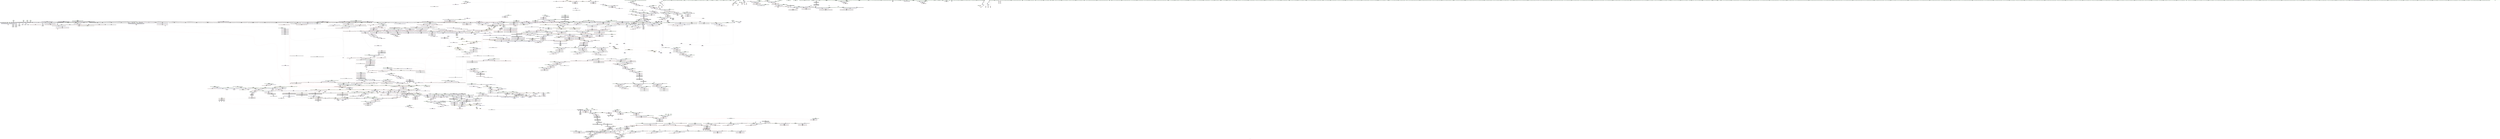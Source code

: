digraph "SVFG" {
	label="SVFG";

	Node0x55692b962a80 [shape=record,color=grey,label="{NodeID: 0\nNullPtr}"];
	Node0x55692b962a80 -> Node0x55692bf90ce0[style=solid];
	Node0x55692b962a80 -> Node0x55692bf90de0[style=solid];
	Node0x55692b962a80 -> Node0x55692bf848e0[style=solid];
	Node0x55692b962a80 -> Node0x55692bf849b0[style=solid];
	Node0x55692b962a80 -> Node0x55692bf84a80[style=solid];
	Node0x55692b962a80 -> Node0x55692bf84b50[style=solid];
	Node0x55692b962a80 -> Node0x55692bf84c20[style=solid];
	Node0x55692b962a80 -> Node0x55692bf84cf0[style=solid];
	Node0x55692b962a80 -> Node0x55692bf84dc0[style=solid];
	Node0x55692b962a80 -> Node0x55692bf84e90[style=solid];
	Node0x55692b962a80 -> Node0x55692bf84f60[style=solid];
	Node0x55692b962a80 -> Node0x55692bf85030[style=solid];
	Node0x55692b962a80 -> Node0x55692bf85100[style=solid];
	Node0x55692b962a80 -> Node0x55692bf851d0[style=solid];
	Node0x55692b962a80 -> Node0x55692bf852a0[style=solid];
	Node0x55692b962a80 -> Node0x55692bf85370[style=solid];
	Node0x55692b962a80 -> Node0x55692bf85440[style=solid];
	Node0x55692b962a80 -> Node0x55692bf85510[style=solid];
	Node0x55692b962a80 -> Node0x55692bf855e0[style=solid];
	Node0x55692b962a80 -> Node0x55692bf856b0[style=solid];
	Node0x55692b962a80 -> Node0x55692bf85780[style=solid];
	Node0x55692b962a80 -> Node0x55692bf85850[style=solid];
	Node0x55692b962a80 -> Node0x55692bf85920[style=solid];
	Node0x55692b962a80 -> Node0x55692bf859f0[style=solid];
	Node0x55692b962a80 -> Node0x55692bf85ac0[style=solid];
	Node0x55692b962a80 -> Node0x55692bf85b90[style=solid];
	Node0x55692b962a80 -> Node0x55692bf85c60[style=solid];
	Node0x55692b962a80 -> Node0x55692bf85d30[style=solid];
	Node0x55692b962a80 -> Node0x55692bf85e00[style=solid];
	Node0x55692b962a80 -> Node0x55692bf85ed0[style=solid];
	Node0x55692b962a80 -> Node0x55692bf85fa0[style=solid];
	Node0x55692b962a80 -> Node0x55692bf86070[style=solid];
	Node0x55692b962a80 -> Node0x55692bf86140[style=solid];
	Node0x55692b962a80 -> Node0x55692bf86210[style=solid];
	Node0x55692b962a80 -> Node0x55692bf862e0[style=solid];
	Node0x55692b962a80 -> Node0x55692bf863b0[style=solid];
	Node0x55692b962a80 -> Node0x55692bf86480[style=solid];
	Node0x55692b962a80 -> Node0x55692bf86550[style=solid];
	Node0x55692b962a80 -> Node0x55692bf86620[style=solid];
	Node0x55692b962a80 -> Node0x55692bf866f0[style=solid];
	Node0x55692b962a80 -> Node0x55692bf867c0[style=solid];
	Node0x55692b962a80 -> Node0x55692bf86890[style=solid];
	Node0x55692b962a80 -> Node0x55692bf86960[style=solid];
	Node0x55692b962a80 -> Node0x55692bf86a30[style=solid];
	Node0x55692b962a80 -> Node0x55692bf86b00[style=solid];
	Node0x55692b962a80 -> Node0x55692bf86bd0[style=solid];
	Node0x55692b962a80 -> Node0x55692bf86ca0[style=solid];
	Node0x55692b962a80 -> Node0x55692bf86d70[style=solid];
	Node0x55692b962a80 -> Node0x55692bf86e40[style=solid];
	Node0x55692b962a80 -> Node0x55692bf86f10[style=solid];
	Node0x55692b962a80 -> Node0x55692bf86fe0[style=solid];
	Node0x55692b962a80 -> Node0x55692bf870b0[style=solid];
	Node0x55692b962a80 -> Node0x55692bf87180[style=solid];
	Node0x55692b962a80 -> Node0x55692bf87250[style=solid];
	Node0x55692b962a80 -> Node0x55692bf87320[style=solid];
	Node0x55692b962a80 -> Node0x55692bf873f0[style=solid];
	Node0x55692b962a80 -> Node0x55692bf874c0[style=solid];
	Node0x55692b962a80 -> Node0x55692bf87590[style=solid];
	Node0x55692b962a80 -> Node0x55692bf87660[style=solid];
	Node0x55692b962a80 -> Node0x55692bf87730[style=solid];
	Node0x55692b962a80 -> Node0x55692bf87800[style=solid];
	Node0x55692b962a80 -> Node0x55692bf878d0[style=solid];
	Node0x55692b962a80 -> Node0x55692bf879a0[style=solid];
	Node0x55692b962a80 -> Node0x55692bf87a70[style=solid];
	Node0x55692b962a80 -> Node0x55692bf87b40[style=solid];
	Node0x55692b962a80 -> Node0x55692bf87c10[style=solid];
	Node0x55692b962a80 -> Node0x55692bf87ce0[style=solid];
	Node0x55692b962a80 -> Node0x55692bf87db0[style=solid];
	Node0x55692b962a80 -> Node0x55692bf87e80[style=solid];
	Node0x55692b962a80 -> Node0x55692bf87f50[style=solid];
	Node0x55692b962a80 -> Node0x55692bf88020[style=solid];
	Node0x55692b962a80 -> Node0x55692bf880f0[style=solid];
	Node0x55692b962a80 -> Node0x55692bf881c0[style=solid];
	Node0x55692b962a80 -> Node0x55692bf88290[style=solid];
	Node0x55692b962a80 -> Node0x55692bf88360[style=solid];
	Node0x55692b962a80 -> Node0x55692bf88430[style=solid];
	Node0x55692b962a80 -> Node0x55692bf88500[style=solid];
	Node0x55692b962a80 -> Node0x55692bf885d0[style=solid];
	Node0x55692b962a80 -> Node0x55692bf886a0[style=solid];
	Node0x55692b962a80 -> Node0x55692bf88770[style=solid];
	Node0x55692b962a80 -> Node0x55692bf88840[style=solid];
	Node0x55692b962a80 -> Node0x55692bf98f10[style=solid];
	Node0x55692b962a80 -> Node0x55692bf98fe0[style=solid];
	Node0x55692b962a80 -> Node0x55692bf990b0[style=solid];
	Node0x55692b962a80 -> Node0x55692bf99180[style=solid];
	Node0x55692b962a80 -> Node0x55692bf99250[style=solid];
	Node0x55692b962a80 -> Node0x55692bfbfe00[style=solid];
	Node0x55692b962a80 -> Node0x55692bfc3a50[style=solid];
	Node0x55692b962a80 -> Node0x55692bfc6970[style=solid];
	Node0x55692b962a80 -> Node0x55692bffeb70[style=solid];
	Node0x55692b962a80 -> Node0x55692bfff470[style=solid];
	Node0x55692b962a80 -> Node0x55692bfff5f0[style=solid];
	Node0x55692b962a80 -> Node0x55692bfffa70[style=solid];
	Node0x55692b962a80 -> Node0x55692bfffef0[style=solid];
	Node0x55692b962a80 -> Node0x55692c0001f0[style=solid];
	Node0x55692b962a80 -> Node0x55692c0004f0[style=solid];
	Node0x55692b962a80:s64 -> Node0x55692bfd9aa0[style=solid,color=red];
	Node0x55692bf878d0 [shape=record,color=black,label="{NodeID: 443\n1040\<--3\n\<--dummyVal\n_ZNSt8_Rb_treeINSt7__cxx1112basic_stringIcSt11char_traitsIcESaIcEEES5_St9_IdentityIS5_ESt4lessIS5_ESaIS5_EE16_M_insert_uniqueIS5_EESt4pairISt17_Rb_tree_iteratorIS5_EbEOT_\n}"];
	Node0x55692bf878d0 -> Node0x55692bfc5ad0[style=solid];
	Node0x55692bfda4a0 [shape=record,color=black,label="{NodeID: 3100\n1916 = PHI(1103, )\n0th arg _ZSt7forwardIRSt17_Rb_tree_iteratorINSt7__cxx1112basic_stringIcSt11char_traitsIcESaIcEEEEEOT_RNSt16remove_referenceIS9_E4typeE }"];
	Node0x55692bfda4a0 -> Node0x55692bfcae80[style=solid];
	Node0x55692bf96e90 [shape=record,color=red,label="{NodeID: 886\n1052\<--1051\n\<--second4\n_ZNSt8_Rb_treeINSt7__cxx1112basic_stringIcSt11char_traitsIcESaIcEEES5_St9_IdentityIS5_ESt4lessIS5_ESaIS5_EE16_M_insert_uniqueIS5_EESt4pairISt17_Rb_tree_iteratorIS5_EbEOT_\n|{<s0>105}}"];
	Node0x55692bf96e90:s0 -> Node0x55692bfe29d0[style=solid,color=red];
	Node0x55692bfccfd0 [shape=record,color=blue,label="{NodeID: 1329\n2246\<--2245\n__t.addr\<--__t\n_ZSt7forwardIRKNSt7__cxx1112basic_stringIcSt11char_traitsIcESaIcEEEEOT_RNSt16remove_referenceIS8_E4typeE\n}"];
	Node0x55692bfccfd0 -> Node0x55692bfbe7b0[style=dashed];
	Node0x55692bf7fe00 [shape=record,color=green,label="{NodeID: 222\n1276\<--1277\n__z\<--__z_field_insensitive\n_ZNSt8_Rb_treeINSt7__cxx1112basic_stringIcSt11char_traitsIcESaIcEEES5_St9_IdentityIS5_ESt4lessIS5_ESaIS5_EE10_M_insert_IS5_NSB_11_Alloc_nodeEEESt17_Rb_tree_iteratorIS5_EPSt18_Rb_tree_node_baseSH_OT_RT0_\n}"];
	Node0x55692bf7fe00 -> Node0x55692bf98a30[style=solid];
	Node0x55692bf7fe00 -> Node0x55692bf98b00[style=solid];
	Node0x55692bf7fe00 -> Node0x55692bfc7330[style=solid];
	Node0x55692bfa33c0 [shape=record,color=purple,label="{NodeID: 665\n512\<--511\n_M_node\<--this1\n_ZNKSt23_Rb_tree_const_iteratorINSt7__cxx1112basic_stringIcSt11char_traitsIcESaIcEEEEeqERKS6_\n}"];
	Node0x55692bfa33c0 -> Node0x55692bf93f70[style=solid];
	Node0x55692bfc1c40 [shape=record,color=blue,label="{NodeID: 1108\n332\<--333\n\<--\nmain\n}"];
	Node0x55692bfc1c40 -> Node0x55692c04c900[style=dashed];
	Node0x55692b9629f0 [shape=record,color=green,label="{NodeID: 1\n7\<--1\n__dso_handle\<--dummyObj\nGlob }"];
	Node0x55692bf879a0 [shape=record,color=black,label="{NodeID: 444\n1578\<--3\n\<--dummyVal\n_ZStltIcSt11char_traitsIcESaIcEEbRKNSt7__cxx1112basic_stringIT_T0_T1_EESA_\n}"];
	Node0x55692bfda5b0 [shape=record,color=black,label="{NodeID: 3101\n503 = PHI(93, 99, )\n0th arg _ZNKSt23_Rb_tree_const_iteratorINSt7__cxx1112basic_stringIcSt11char_traitsIcESaIcEEEEeqERKS6_ }"];
	Node0x55692bfda5b0 -> Node0x55692bfc2c80[style=solid];
	Node0x55692bf96f60 [shape=record,color=red,label="{NodeID: 887\n1069\<--1068\n\<--first9\n_ZNSt8_Rb_treeINSt7__cxx1112basic_stringIcSt11char_traitsIcESaIcEEES5_St9_IdentityIS5_ESt4lessIS5_ESaIS5_EE16_M_insert_uniqueIS5_EESt4pairISt17_Rb_tree_iteratorIS5_EbEOT_\n|{<s0>107}}"];
	Node0x55692bf96f60:s0 -> Node0x55692bfda090[style=solid,color=red];
	Node0x55692bfcd0a0 [shape=record,color=blue,label="{NodeID: 1330\n2254\<--2252\nthis.addr\<--this\n_ZNKSt8_Rb_treeINSt7__cxx1112basic_stringIcSt11char_traitsIcESaIcEEES5_St9_IdentityIS5_ESt4lessIS5_ESaIS5_EE11_Alloc_nodeclIRKS5_EEPSt13_Rb_tree_nodeIS5_EOT_\n}"];
	Node0x55692bfcd0a0 -> Node0x55692bfbe880[style=dashed];
	Node0x55692bf7fed0 [shape=record,color=green,label="{NodeID: 223\n1308\<--1309\n_ZNKSt8_Rb_treeINSt7__cxx1112basic_stringIcSt11char_traitsIcESaIcEEES5_St9_IdentityIS5_ESt4lessIS5_ESaIS5_EE11_Alloc_nodeclIS5_EEPSt13_Rb_tree_nodeIS5_EOT_\<--_ZNKSt8_Rb_treeINSt7__cxx1112basic_stringIcSt11char_traitsIcESaIcEEES5_St9_IdentityIS5_ESt4lessIS5_ESaIS5_EE11_Alloc_nodeclIS5_EEPSt13_Rb_tree_nodeIS5_EOT__field_insensitive\n}"];
	Node0x55692bfa3490 [shape=record,color=purple,label="{NodeID: 666\n515\<--514\n_M_node2\<--\n_ZNKSt23_Rb_tree_const_iteratorINSt7__cxx1112basic_stringIcSt11char_traitsIcESaIcEEEEeqERKS6_\n}"];
	Node0x55692bfa3490 -> Node0x55692bf94040[style=solid];
	Node0x55692bfc1d10 [shape=record,color=blue,label="{NodeID: 1109\n81\<--338\nresult\<--inc90\nmain\n}"];
	Node0x55692bfc1d10 -> Node0x55692c04be10[style=dashed];
	Node0x55692bf0fcf0 [shape=record,color=green,label="{NodeID: 2\n11\<--1\n.str\<--dummyObj\nGlob }"];
	Node0x55692bf87a70 [shape=record,color=black,label="{NodeID: 445\n1579\<--3\n\<--dummyVal\n_ZStltIcSt11char_traitsIcESaIcEEbRKNSt7__cxx1112basic_stringIT_T0_T1_EESA_\n|{<s0>149}}"];
	Node0x55692bf87a70:s0 -> Node0x55692bfe0e60[style=solid,color=red];
	Node0x55692bfda700 [shape=record,color=black,label="{NodeID: 3102\n504 = PHI(95, 105, )\n1st arg _ZNKSt23_Rb_tree_const_iteratorINSt7__cxx1112basic_stringIcSt11char_traitsIcESaIcEEEEeqERKS6_ }"];
	Node0x55692bfda700 -> Node0x55692bfc2d50[style=solid];
	Node0x55692bf97030 [shape=record,color=red,label="{NodeID: 888\n1078\<--1077\n\<--\n_ZNSt8_Rb_treeINSt7__cxx1112basic_stringIcSt11char_traitsIcESaIcEEES5_St9_IdentityIS5_ESt4lessIS5_ESaIS5_EE16_M_insert_uniqueIS5_EESt4pairISt17_Rb_tree_iteratorIS5_EbEOT_\n}"];
	Node0x55692bf97030 -> Node0x55692bf9baf0[style=solid];
	Node0x55692bfcd170 [shape=record,color=blue,label="{NodeID: 1331\n2256\<--2253\n__arg.addr\<--__arg\n_ZNKSt8_Rb_treeINSt7__cxx1112basic_stringIcSt11char_traitsIcESaIcEEES5_St9_IdentityIS5_ESt4lessIS5_ESaIS5_EE11_Alloc_nodeclIRKS5_EEPSt13_Rb_tree_nodeIS5_EOT_\n}"];
	Node0x55692bfcd170 -> Node0x55692bfbe950[style=dashed];
	Node0x55692bf7ffd0 [shape=record,color=green,label="{NodeID: 224\n1322\<--1323\n_ZSt29_Rb_tree_insert_and_rebalancebPSt18_Rb_tree_node_baseS0_RS_\<--_ZSt29_Rb_tree_insert_and_rebalancebPSt18_Rb_tree_node_baseS0_RS__field_insensitive\n}"];
	Node0x55692bfa3560 [shape=record,color=purple,label="{NodeID: 667\n531\<--521\ncoerce.dive\<--retval\n_ZNKSt3setINSt7__cxx1112basic_stringIcSt11char_traitsIcESaIcEEESt4lessIS5_ESaIS5_EE3endEv\n}"];
	Node0x55692bfa3560 -> Node0x55692bfc2ef0[style=solid];
	Node0x55692c079df0 [shape=record,color=black,label="{NodeID: 2217\nMR_26V_10 = PHI(MR_26V_14, MR_26V_9, )\npts\{620001 \}\n|{|<s3>28|<s4>31|<s5>37|<s6>44}}"];
	Node0x55692c079df0 -> Node0x55692c04db20[style=dashed];
	Node0x55692c079df0 -> Node0x55692c0570f0[style=dashed];
	Node0x55692c079df0 -> Node0x55692c079df0[style=dashed];
	Node0x55692c079df0:s3 -> Node0x55692c08b6b0[style=dashed,color=red];
	Node0x55692c079df0:s4 -> Node0x55692c08eb40[style=dashed,color=red];
	Node0x55692c079df0:s5 -> Node0x55692c08b6b0[style=dashed,color=red];
	Node0x55692c079df0:s6 -> Node0x55692c081c20[style=dashed,color=red];
	Node0x55692bfc1de0 [shape=record,color=blue,label="{NodeID: 1110\n67\<--342\nexn.slot\<--\nmain\n}"];
	Node0x55692bfc1de0 -> Node0x55692bf92bf0[style=dashed];
	Node0x55692bf77bf0 [shape=record,color=green,label="{NodeID: 3\n13\<--1\n.str.1\<--dummyObj\nGlob }"];
	Node0x55692bf87b40 [shape=record,color=black,label="{NodeID: 446\n1751\<--3\n\<--dummyVal\n_ZNSt8_Rb_treeINSt7__cxx1112basic_stringIcSt11char_traitsIcESaIcEEES5_St9_IdentityIS5_ESt4lessIS5_ESaIS5_EE17_M_construct_nodeIJS5_EEEvPSt13_Rb_tree_nodeIS5_EDpOT_\n}"];
	Node0x55692bfda850 [shape=record,color=black,label="{NodeID: 3103\n1525 = PHI(1210, 1296, 1981, 2205, )\n0th arg _ZNSt8_Rb_treeINSt7__cxx1112basic_stringIcSt11char_traitsIcESaIcEEES5_St9_IdentityIS5_ESt4lessIS5_ESaIS5_EE6_S_keyEPKSt18_Rb_tree_node_base }"];
	Node0x55692bfda850 -> Node0x55692bfc8ac0[style=solid];
	Node0x55692bf97100 [shape=record,color=red,label="{NodeID: 889\n1085\<--1082\n\<--__t.addr\n_ZSt4moveIRNSt7__cxx1112basic_stringIcSt11char_traitsIcESaIcEEEEONSt16remove_referenceIT_E4typeEOS8_\n}"];
	Node0x55692bf97100 -> Node0x55692bf9bbc0[style=solid];
	Node0x55692bfcd240 [shape=record,color=blue,label="{NodeID: 1332\n2272\<--2270\nthis.addr\<--this\n_ZNSt8_Rb_treeINSt7__cxx1112basic_stringIcSt11char_traitsIcESaIcEEES5_St9_IdentityIS5_ESt4lessIS5_ESaIS5_EE14_M_create_nodeIJRKS5_EEEPSt13_Rb_tree_nodeIS5_EDpOT_\n}"];
	Node0x55692bfcd240 -> Node0x55692bfbeaf0[style=dashed];
	Node0x55692bf800d0 [shape=record,color=green,label="{NodeID: 225\n1340\<--1341\n__t.addr\<--__t.addr_field_insensitive\n_ZSt7forwardINSt7__cxx1112basic_stringIcSt11char_traitsIcESaIcEEEEOT_RNSt16remove_referenceIS6_E4typeE\n}"];
	Node0x55692bf800d0 -> Node0x55692bf98d70[style=solid];
	Node0x55692bf800d0 -> Node0x55692bfc7740[style=solid];
	Node0x55692bfa3630 [shape=record,color=purple,label="{NodeID: 668\n533\<--521\ncoerce.dive2\<--retval\n_ZNKSt3setINSt7__cxx1112basic_stringIcSt11char_traitsIcESaIcEEESt4lessIS5_ESaIS5_EE3endEv\n}"];
	Node0x55692bfa3630 -> Node0x55692bf941e0[style=solid];
	Node0x55692bfc1eb0 [shape=record,color=blue,label="{NodeID: 1111\n69\<--344\nehselector.slot\<--\nmain\n}"];
	Node0x55692bfc1eb0 -> Node0x55692bf92cc0[style=dashed];
	Node0x55692bf77c80 [shape=record,color=green,label="{NodeID: 4\n15\<--1\n.str.2\<--dummyObj\nGlob }"];
	Node0x55692bf87c10 [shape=record,color=black,label="{NodeID: 447\n1752\<--3\n\<--dummyVal\n_ZNSt8_Rb_treeINSt7__cxx1112basic_stringIcSt11char_traitsIcESaIcEEES5_St9_IdentityIS5_ESt4lessIS5_ESaIS5_EE17_M_construct_nodeIJS5_EEEvPSt13_Rb_tree_nodeIS5_EDpOT_\n}"];
	Node0x55692bf87c10 -> Node0x55692bfc9fe0[style=solid];
	Node0x55692bfdaa20 [shape=record,color=black,label="{NodeID: 3104\n852 = PHI(815, 1738, 2308, )\n0th arg _ZNSt8_Rb_treeINSt7__cxx1112basic_stringIcSt11char_traitsIcESaIcEEES5_St9_IdentityIS5_ESt4lessIS5_ESaIS5_EE11_M_put_nodeEPSt13_Rb_tree_nodeIS5_E }"];
	Node0x55692bfdaa20 -> Node0x55692bfc49c0[style=solid];
	Node0x55692bf971d0 [shape=record,color=red,label="{NodeID: 890\n1100\<--1091\nthis1\<--this.addr\n_ZNSt4pairISt23_Rb_tree_const_iteratorINSt7__cxx1112basic_stringIcSt11char_traitsIcESaIcEEEEbEC2IRSt17_Rb_tree_iteratorIS6_ERbLb1EEEOT_OT0_\n}"];
	Node0x55692bf971d0 -> Node0x55692bf9bc90[style=solid];
	Node0x55692bf971d0 -> Node0x55692bfa5780[style=solid];
	Node0x55692bf971d0 -> Node0x55692bfa5850[style=solid];
	Node0x55692bfcd310 [shape=record,color=blue,label="{NodeID: 1333\n2274\<--2271\n__args.addr\<--__args\n_ZNSt8_Rb_treeINSt7__cxx1112basic_stringIcSt11char_traitsIcESaIcEEES5_St9_IdentityIS5_ESt4lessIS5_ESaIS5_EE14_M_create_nodeIJRKS5_EEEPSt13_Rb_tree_nodeIS5_EDpOT_\n}"];
	Node0x55692bfcd310 -> Node0x55692bfbebc0[style=dashed];
	Node0x55692bf801a0 [shape=record,color=green,label="{NodeID: 226\n1349\<--1350\nthis.addr\<--this.addr_field_insensitive\n_ZNSt4pairISt17_Rb_tree_iteratorINSt7__cxx1112basic_stringIcSt11char_traitsIcESaIcEEEEbEC2IS7_bLb1EEEOT_OT0_\n}"];
	Node0x55692bf801a0 -> Node0x55692bf98e40[style=solid];
	Node0x55692bf801a0 -> Node0x55692bfc7810[style=solid];
	Node0x55692bfa3700 [shape=record,color=purple,label="{NodeID: 669\n527\<--526\n_M_t\<--this1\n_ZNKSt3setINSt7__cxx1112basic_stringIcSt11char_traitsIcESaIcEEESt4lessIS5_ESaIS5_EE3endEv\n|{<s0>62}}"];
	Node0x55692bfa3700:s0 -> Node0x55692bfdf9c0[style=solid,color=red];
	Node0x55692bfc1f80 [shape=record,color=blue,label="{NodeID: 1112\n67\<--348\nexn.slot\<--\nmain\n}"];
	Node0x55692bfc1f80 -> Node0x55692bf92bf0[style=dashed];
	Node0x55692bf78340 [shape=record,color=green,label="{NodeID: 5\n17\<--1\n.str.3\<--dummyObj\nGlob }"];
	Node0x55692bf87ce0 [shape=record,color=black,label="{NodeID: 448\n1754\<--3\n\<--dummyVal\n_ZNSt8_Rb_treeINSt7__cxx1112basic_stringIcSt11char_traitsIcESaIcEEES5_St9_IdentityIS5_ESt4lessIS5_ESaIS5_EE17_M_construct_nodeIJS5_EEEvPSt13_Rb_tree_nodeIS5_EDpOT_\n}"];
	Node0x55692bf87ce0 -> Node0x55692bfca0b0[style=solid];
	Node0x55692bfdabb0 [shape=record,color=black,label="{NodeID: 3105\n853 = PHI(820, 1760, 2330, )\n1st arg _ZNSt8_Rb_treeINSt7__cxx1112basic_stringIcSt11char_traitsIcESaIcEEES5_St9_IdentityIS5_ESt4lessIS5_ESaIS5_EE11_M_put_nodeEPSt13_Rb_tree_nodeIS5_E }"];
	Node0x55692bfdabb0 -> Node0x55692bfc4a90[style=solid];
	Node0x55692bf972a0 [shape=record,color=red,label="{NodeID: 891\n1103\<--1093\n\<--__x.addr\n_ZNSt4pairISt23_Rb_tree_const_iteratorINSt7__cxx1112basic_stringIcSt11char_traitsIcESaIcEEEEbEC2IRSt17_Rb_tree_iteratorIS6_ERbLb1EEEOT_OT0_\n|{<s0>109}}"];
	Node0x55692bf972a0:s0 -> Node0x55692bfda4a0[style=solid,color=red];
	Node0x55692bfcd3e0 [shape=record,color=blue,label="{NodeID: 1334\n2276\<--2281\n__tmp\<--call\n_ZNSt8_Rb_treeINSt7__cxx1112basic_stringIcSt11char_traitsIcESaIcEEES5_St9_IdentityIS5_ESt4lessIS5_ESaIS5_EE14_M_create_nodeIJRKS5_EEEPSt13_Rb_tree_nodeIS5_EDpOT_\n}"];
	Node0x55692bfcd3e0 -> Node0x55692bfbec90[style=dashed];
	Node0x55692bfcd3e0 -> Node0x55692bfbed60[style=dashed];
	Node0x55692bf80270 [shape=record,color=green,label="{NodeID: 227\n1351\<--1352\n__x.addr\<--__x.addr_field_insensitive\n_ZNSt4pairISt17_Rb_tree_iteratorINSt7__cxx1112basic_stringIcSt11char_traitsIcESaIcEEEEbEC2IS7_bLb1EEEOT_OT0_\n}"];
	Node0x55692bf80270 -> Node0x55692bfb87d0[style=solid];
	Node0x55692bf80270 -> Node0x55692bfc78e0[style=solid];
	Node0x55692bfa37d0 [shape=record,color=purple,label="{NodeID: 670\n562\<--545\nfirst\<--__p\n_ZNSt3setINSt7__cxx1112basic_stringIcSt11char_traitsIcESaIcEEESt4lessIS5_ESaIS5_EE6insertERKS5_\n|{<s0>64}}"];
	Node0x55692bfa37d0:s0 -> Node0x55692bfdafa0[style=solid,color=red];
	Node0x55692bfc2050 [shape=record,color=blue,label="{NodeID: 1113\n69\<--350\nehselector.slot\<--\nmain\n}"];
	Node0x55692bfc2050 -> Node0x55692bf92cc0[style=dashed];
	Node0x55692bf783d0 [shape=record,color=green,label="{NodeID: 6\n19\<--1\n.str.4\<--dummyObj\nGlob }"];
	Node0x55692bf87db0 [shape=record,color=black,label="{NodeID: 449\n1765\<--3\n\<--dummyVal\n_ZNSt8_Rb_treeINSt7__cxx1112basic_stringIcSt11char_traitsIcESaIcEEES5_St9_IdentityIS5_ESt4lessIS5_ESaIS5_EE17_M_construct_nodeIJS5_EEEvPSt13_Rb_tree_nodeIS5_EDpOT_\n}"];
	Node0x55692bfdad40 [shape=record,color=black,label="{NodeID: 3106\n594 = PHI(588, )\n0th arg _ZNSt8_Rb_treeINSt7__cxx1112basic_stringIcSt11char_traitsIcESaIcEEES5_St9_IdentityIS5_ESt4lessIS5_ESaIS5_EE13_Rb_tree_implIS9_Lb1EEC2Ev }"];
	Node0x55692bfdad40 -> Node0x55692bfc34a0[style=solid];
	Node0x55692bf97370 [shape=record,color=red,label="{NodeID: 892\n1109\<--1095\n\<--__y.addr\n_ZNSt4pairISt23_Rb_tree_const_iteratorINSt7__cxx1112basic_stringIcSt11char_traitsIcESaIcEEEEbEC2IRSt17_Rb_tree_iteratorIS6_ERbLb1EEEOT_OT0_\n|{<s0>111}}"];
	Node0x55692bf97370:s0 -> Node0x55692bfe0d50[style=solid,color=red];
	Node0x55692bfcd4b0 [shape=record,color=blue,label="{NodeID: 1335\n2295\<--2292\nthis.addr\<--this\n_ZNSt8_Rb_treeINSt7__cxx1112basic_stringIcSt11char_traitsIcESaIcEEES5_St9_IdentityIS5_ESt4lessIS5_ESaIS5_EE17_M_construct_nodeIJRKS5_EEEvPSt13_Rb_tree_nodeIS5_EDpOT_\n}"];
	Node0x55692bfcd4b0 -> Node0x55692bfbee30[style=dashed];
	Node0x55692bf80340 [shape=record,color=green,label="{NodeID: 228\n1353\<--1354\n__y.addr\<--__y.addr_field_insensitive\n_ZNSt4pairISt17_Rb_tree_iteratorINSt7__cxx1112basic_stringIcSt11char_traitsIcESaIcEEEEbEC2IS7_bLb1EEEOT_OT0_\n}"];
	Node0x55692bf80340 -> Node0x55692bfb88a0[style=solid];
	Node0x55692bf80340 -> Node0x55692bfc79b0[style=solid];
	Node0x55692bfa38a0 [shape=record,color=purple,label="{NodeID: 671\n563\<--545\nsecond\<--__p\n_ZNSt3setINSt7__cxx1112basic_stringIcSt11char_traitsIcESaIcEEESt4lessIS5_ESaIS5_EE6insertERKS5_\n|{<s0>64}}"];
	Node0x55692bfa38a0:s0 -> Node0x55692bfdb0f0[style=solid,color=red];
	Node0x55692bfc2120 [shape=record,color=blue,label="{NodeID: 1114\n67\<--357\nexn.slot\<--\nmain\n}"];
	Node0x55692bfc2120 -> Node0x55692bf92bf0[style=dashed];
	Node0x55692bf78460 [shape=record,color=green,label="{NodeID: 7\n22\<--1\n\<--dummyObj\nCan only get source location for instruction, argument, global var or function.}"];
	Node0x55692bf87e80 [shape=record,color=black,label="{NodeID: 450\n1766\<--3\n\<--dummyVal\n_ZNSt8_Rb_treeINSt7__cxx1112basic_stringIcSt11char_traitsIcESaIcEEES5_St9_IdentityIS5_ESt4lessIS5_ESaIS5_EE17_M_construct_nodeIJS5_EEEvPSt13_Rb_tree_nodeIS5_EDpOT_\n}"];
	Node0x55692bf87e80 -> Node0x55692bfca180[style=solid];
	Node0x55692bfdae50 [shape=record,color=black,label="{NodeID: 3107\n1088 = PHI(419, 539, )\n0th arg _ZNSt4pairISt23_Rb_tree_const_iteratorINSt7__cxx1112basic_stringIcSt11char_traitsIcESaIcEEEEbEC2IRSt17_Rb_tree_iteratorIS6_ERbLb1EEEOT_OT0_ }"];
	Node0x55692bfdae50 -> Node0x55692bfc5ee0[style=solid];
	Node0x55692bf97440 [shape=record,color=red,label="{NodeID: 893\n1113\<--1110\n\<--call2\n_ZNSt4pairISt23_Rb_tree_const_iteratorINSt7__cxx1112basic_stringIcSt11char_traitsIcESaIcEEEEbEC2IRSt17_Rb_tree_iteratorIS6_ERbLb1EEEOT_OT0_\n}"];
	Node0x55692bf97440 -> Node0x55692bf9bd60[style=solid];
	Node0x55692bf97440 -> Node0x55692bf9be30[style=solid];
	Node0x55692bfcd580 [shape=record,color=blue,label="{NodeID: 1336\n2297\<--2293\n__node.addr\<--__node\n_ZNSt8_Rb_treeINSt7__cxx1112basic_stringIcSt11char_traitsIcESaIcEEES5_St9_IdentityIS5_ESt4lessIS5_ESaIS5_EE17_M_construct_nodeIJRKS5_EEEvPSt13_Rb_tree_nodeIS5_EDpOT_\n}"];
	Node0x55692bfcd580 -> Node0x55692bfbef00[style=dashed];
	Node0x55692bfcd580 -> Node0x55692bfbefd0[style=dashed];
	Node0x55692bfcd580 -> Node0x55692bfbf0a0[style=dashed];
	Node0x55692bfcd580 -> Node0x55692bfbf170[style=dashed];
	Node0x55692bf88940 [shape=record,color=green,label="{NodeID: 229\n1363\<--1364\n_ZSt7forwardISt17_Rb_tree_iteratorINSt7__cxx1112basic_stringIcSt11char_traitsIcESaIcEEEEEOT_RNSt16remove_referenceIS8_E4typeE\<--_ZSt7forwardISt17_Rb_tree_iteratorINSt7__cxx1112basic_stringIcSt11char_traitsIcESaIcEEEEEOT_RNSt16remove_referenceIS8_E4typeE_field_insensitive\n}"];
	Node0x55692bfa3970 [shape=record,color=purple,label="{NodeID: 672\n550\<--549\n_M_t\<--this1\n_ZNSt3setINSt7__cxx1112basic_stringIcSt11char_traitsIcESaIcEEESt4lessIS5_ESaIS5_EE6insertERKS5_\n|{<s0>63}}"];
	Node0x55692bfa3970:s0 -> Node0x55692bfdd490[style=solid,color=red];
	Node0x55692c07b6f0 [shape=record,color=black,label="{NodeID: 2222\nMR_52V_10 = PHI(MR_52V_14, MR_52V_9, )\npts\{620002 620003 620004 \}\n|{|<s2>31|<s3>44}}"];
	Node0x55692c07b6f0 -> Node0x55692c0638f0[style=dashed];
	Node0x55692c07b6f0 -> Node0x55692c07b6f0[style=dashed];
	Node0x55692c07b6f0:s2 -> Node0x55692c08eb40[style=dashed,color=red];
	Node0x55692c07b6f0:s3 -> Node0x55692c081c20[style=dashed,color=red];
	Node0x55692bfc21f0 [shape=record,color=blue,label="{NodeID: 1115\n69\<--359\nehselector.slot\<--\nmain\n}"];
	Node0x55692bfc21f0 -> Node0x55692bf92cc0[style=dashed];
	Node0x55692bf784f0 [shape=record,color=green,label="{NodeID: 8\n114\<--1\n\<--dummyObj\nCan only get source location for instruction, argument, global var or function.}"];
	Node0x55692bf87f50 [shape=record,color=black,label="{NodeID: 451\n1768\<--3\n\<--dummyVal\n_ZNSt8_Rb_treeINSt7__cxx1112basic_stringIcSt11char_traitsIcESaIcEEES5_St9_IdentityIS5_ESt4lessIS5_ESaIS5_EE17_M_construct_nodeIJS5_EEEvPSt13_Rb_tree_nodeIS5_EDpOT_\n}"];
	Node0x55692bf87f50 -> Node0x55692bfca250[style=solid];
	Node0x55692bfdafa0 [shape=record,color=black,label="{NodeID: 3108\n1089 = PHI(445, 562, )\n1st arg _ZNSt4pairISt23_Rb_tree_const_iteratorINSt7__cxx1112basic_stringIcSt11char_traitsIcESaIcEEEEbEC2IRSt17_Rb_tree_iteratorIS6_ERbLb1EEEOT_OT0_ }"];
	Node0x55692bfdafa0 -> Node0x55692bfc5fb0[style=solid];
	Node0x55692bf97510 [shape=record,color=red,label="{NodeID: 894\n1141\<--1123\nthis1\<--this.addr\n_ZNSt8_Rb_treeINSt7__cxx1112basic_stringIcSt11char_traitsIcESaIcEEES5_St9_IdentityIS5_ESt4lessIS5_ESaIS5_EE24_M_get_insert_unique_posERKS5_\n|{|<s2>112|<s3>113|<s4>119}}"];
	Node0x55692bf97510 -> Node0x55692bfa5b90[style=solid];
	Node0x55692bf97510 -> Node0x55692bfa5c60[style=solid];
	Node0x55692bf97510:s2 -> Node0x55692bfe4be0[style=solid,color=red];
	Node0x55692bf97510:s3 -> Node0x55692bfe0b50[style=solid,color=red];
	Node0x55692bf97510:s4 -> Node0x55692bfe1d50[style=solid,color=red];
	Node0x55692bfcd650 [shape=record,color=blue,label="{NodeID: 1337\n2299\<--2294\n__args.addr\<--__args\n_ZNSt8_Rb_treeINSt7__cxx1112basic_stringIcSt11char_traitsIcESaIcEEES5_St9_IdentityIS5_ESt4lessIS5_ESaIS5_EE17_M_construct_nodeIJRKS5_EEEvPSt13_Rb_tree_nodeIS5_EDpOT_\n}"];
	Node0x55692bfcd650 -> Node0x55692bfbf240[style=dashed];
	Node0x55692bf88a40 [shape=record,color=green,label="{NodeID: 230\n1370\<--1371\nllvm.memcpy.p0i8.p0i8.i64\<--llvm.memcpy.p0i8.p0i8.i64_field_insensitive\n}"];
	Node0x55692bfa3a40 [shape=record,color=purple,label="{NodeID: 673\n556\<--555\n\<--\n_ZNSt3setINSt7__cxx1112basic_stringIcSt11char_traitsIcESaIcEEESt4lessIS5_ESaIS5_EE6insertERKS5_\n}"];
	Node0x55692bfa3a40 -> Node0x55692bfc3160[style=solid];
	Node0x55692c07bbf0 [shape=record,color=black,label="{NodeID: 2223\nMR_493V_3 = PHI(MR_493V_1, MR_493V_2, )\npts\{2115 \}\n}"];
	Node0x55692bfc22c0 [shape=record,color=blue,label="{NodeID: 1116\n67\<--363\nexn.slot\<--\nmain\n}"];
	Node0x55692bfc22c0 -> Node0x55692bf92bf0[style=dashed];
	Node0x55692bf78580 [shape=record,color=green,label="{NodeID: 9\n178\<--1\n\<--dummyObj\nCan only get source location for instruction, argument, global var or function.}"];
	Node0x55692bf88020 [shape=record,color=black,label="{NodeID: 452\n1777\<--3\nlpad.val\<--dummyVal\n_ZNSt8_Rb_treeINSt7__cxx1112basic_stringIcSt11char_traitsIcESaIcEEES5_St9_IdentityIS5_ESt4lessIS5_ESaIS5_EE17_M_construct_nodeIJS5_EEEvPSt13_Rb_tree_nodeIS5_EDpOT_\n}"];
	Node0x55692bfdb0f0 [shape=record,color=black,label="{NodeID: 3109\n1090 = PHI(446, 563, )\n2nd arg _ZNSt4pairISt23_Rb_tree_const_iteratorINSt7__cxx1112basic_stringIcSt11char_traitsIcESaIcEEEEbEC2IRSt17_Rb_tree_iteratorIS6_ERbLb1EEEOT_OT0_ }"];
	Node0x55692bfdb0f0 -> Node0x55692bfc6080[style=solid];
	Node0x55692bf975e0 [shape=record,color=red,label="{NodeID: 895\n1159\<--1125\n\<--__k.addr\n_ZNSt8_Rb_treeINSt7__cxx1112basic_stringIcSt11char_traitsIcESaIcEEES5_St9_IdentityIS5_ESt4lessIS5_ESaIS5_EE24_M_get_insert_unique_posERKS5_\n|{<s0>115}}"];
	Node0x55692bf975e0:s0 -> Node0x55692bfde370[style=solid,color=red];
	Node0x55692bfcd720 [shape=record,color=blue,label="{NodeID: 1338\n2301\<--2322\nexn.slot\<--\n_ZNSt8_Rb_treeINSt7__cxx1112basic_stringIcSt11char_traitsIcESaIcEEES5_St9_IdentityIS5_ESt4lessIS5_ESaIS5_EE17_M_construct_nodeIJRKS5_EEEvPSt13_Rb_tree_nodeIS5_EDpOT_\n}"];
	Node0x55692bfcd720 -> Node0x55692bfbf310[style=dashed];
	Node0x55692bfcd720 -> Node0x55692bfcd8c0[style=dashed];
	Node0x55692bf88b40 [shape=record,color=green,label="{NodeID: 231\n1375\<--1376\n_ZSt7forwardIbEOT_RNSt16remove_referenceIS0_E4typeE\<--_ZSt7forwardIbEOT_RNSt16remove_referenceIS0_E4typeE_field_insensitive\n}"];
	Node0x55692bfa3b10 [shape=record,color=purple,label="{NodeID: 674\n559\<--555\n\<--\n_ZNSt3setINSt7__cxx1112basic_stringIcSt11char_traitsIcESaIcEEESt4lessIS5_ESaIS5_EE6insertERKS5_\n}"];
	Node0x55692bfa3b10 -> Node0x55692bfc3230[style=solid];
	Node0x55692c07c0f0 [shape=record,color=black,label="{NodeID: 2224\nMR_495V_2 = PHI(MR_495V_3, MR_495V_1, )\npts\{2119 \}\n}"];
	Node0x55692bfc2390 [shape=record,color=blue,label="{NodeID: 1117\n69\<--365\nehselector.slot\<--\nmain\n}"];
	Node0x55692bfc2390 -> Node0x55692bf92cc0[style=dashed];
	Node0x55692bf78610 [shape=record,color=green,label="{NodeID: 10\n248\<--1\n\<--dummyObj\nCan only get source location for instruction, argument, global var or function.}"];
	Node0x55692bf880f0 [shape=record,color=black,label="{NodeID: 453\n1778\<--3\nlpad.val8\<--dummyVal\n_ZNSt8_Rb_treeINSt7__cxx1112basic_stringIcSt11char_traitsIcESaIcEEES5_St9_IdentityIS5_ESt4lessIS5_ESaIS5_EE17_M_construct_nodeIJS5_EEEvPSt13_Rb_tree_nodeIS5_EDpOT_\n}"];
	Node0x55692bfdb240 [shape=record,color=black,label="{NodeID: 3110\n417 = PHI(61, 61, 61, )\n0th arg _ZNSt3setINSt7__cxx1112basic_stringIcSt11char_traitsIcESaIcEEESt4lessIS5_ESaIS5_EE6insertEOS5_ }"];
	Node0x55692bfdb240 -> Node0x55692bfc26d0[style=solid];
	Node0x55692bf976b0 [shape=record,color=red,label="{NodeID: 896\n1214\<--1125\n\<--__k.addr\n_ZNSt8_Rb_treeINSt7__cxx1112basic_stringIcSt11char_traitsIcESaIcEEES5_St9_IdentityIS5_ESt4lessIS5_ESaIS5_EE24_M_get_insert_unique_posERKS5_\n|{<s0>124}}"];
	Node0x55692bf976b0:s0 -> Node0x55692bfde5f0[style=solid,color=red];
	Node0x55692bfcd7f0 [shape=record,color=blue,label="{NodeID: 1339\n2303\<--2324\nehselector.slot\<--\n_ZNSt8_Rb_treeINSt7__cxx1112basic_stringIcSt11char_traitsIcESaIcEEES5_St9_IdentityIS5_ESt4lessIS5_ESaIS5_EE17_M_construct_nodeIJRKS5_EEEvPSt13_Rb_tree_nodeIS5_EDpOT_\n}"];
	Node0x55692bfcd7f0 -> Node0x55692bfcd990[style=dashed];
	Node0x55692bf88c40 [shape=record,color=green,label="{NodeID: 232\n1385\<--1386\nthis.addr\<--this.addr_field_insensitive\n_ZNSt17_Rb_tree_iteratorINSt7__cxx1112basic_stringIcSt11char_traitsIcESaIcEEEEC2EPSt18_Rb_tree_node_base\n}"];
	Node0x55692bf88c40 -> Node0x55692bfb8a40[style=solid];
	Node0x55692bf88c40 -> Node0x55692bfc7c20[style=solid];
	Node0x55692bfa3be0 [shape=record,color=purple,label="{NodeID: 675\n577\<--576\n_M_t\<--this1\n_ZNSt3setINSt7__cxx1112basic_stringIcSt11char_traitsIcESaIcEEESt4lessIS5_ESaIS5_EED2Ev\n|{<s0>65}}"];
	Node0x55692bfa3be0:s0 -> Node0x55692bfdcce0[style=solid,color=red];
	Node0x55692c07c5f0 [shape=record,color=black,label="{NodeID: 2225\nMR_501V_3 = PHI(MR_501V_1, MR_501V_2, )\npts\{21110000 \}\n}"];
	Node0x55692bfc2460 [shape=record,color=blue,label="{NodeID: 1118\n83\<--374\ni22\<--inc94\nmain\n}"];
	Node0x55692bfc2460 -> Node0x55692bf931a0[style=dashed];
	Node0x55692bfc2460 -> Node0x55692bf93270[style=dashed];
	Node0x55692bfc2460 -> Node0x55692bfc2460[style=dashed];
	Node0x55692bfc2460 -> Node0x55692c05e8f0[style=dashed];
	Node0x55692bf78710 [shape=record,color=green,label="{NodeID: 11\n253\<--1\n\<--dummyObj\nCan only get source location for instruction, argument, global var or function.}"];
	Node0x55692bf881c0 [shape=record,color=black,label="{NodeID: 454\n1780\<--3\n\<--dummyVal\n_ZNSt8_Rb_treeINSt7__cxx1112basic_stringIcSt11char_traitsIcESaIcEEES5_St9_IdentityIS5_ESt4lessIS5_ESaIS5_EE17_M_construct_nodeIJS5_EEEvPSt13_Rb_tree_nodeIS5_EDpOT_\n}"];
	Node0x55692bfdb3d0 [shape=record,color=black,label="{NodeID: 3111\n418 = PHI(63, 75, 107, )\n1st arg _ZNSt3setINSt7__cxx1112basic_stringIcSt11char_traitsIcESaIcEEESt4lessIS5_ESaIS5_EE6insertEOS5_ }"];
	Node0x55692bfdb3d0 -> Node0x55692bfc27a0[style=solid];
	Node0x55692bf97780 [shape=record,color=red,label="{NodeID: 897\n1150\<--1127\n\<--__x\n_ZNSt8_Rb_treeINSt7__cxx1112basic_stringIcSt11char_traitsIcESaIcEEES5_St9_IdentityIS5_ESt4lessIS5_ESaIS5_EE24_M_get_insert_unique_posERKS5_\n}"];
	Node0x55692bf97780 -> Node0x55692bfffef0[style=solid];
	Node0x55692bfcd8c0 [shape=record,color=blue,label="{NodeID: 1340\n2301\<--2334\nexn.slot\<--\n_ZNSt8_Rb_treeINSt7__cxx1112basic_stringIcSt11char_traitsIcESaIcEEES5_St9_IdentityIS5_ESt4lessIS5_ESaIS5_EE17_M_construct_nodeIJRKS5_EEEvPSt13_Rb_tree_nodeIS5_EDpOT_\n}"];
	Node0x55692bfcd8c0 -> Node0x55692bfbf3e0[style=dashed];
	Node0x55692bf88d10 [shape=record,color=green,label="{NodeID: 233\n1387\<--1388\n__x.addr\<--__x.addr_field_insensitive\n_ZNSt17_Rb_tree_iteratorINSt7__cxx1112basic_stringIcSt11char_traitsIcESaIcEEEEC2EPSt18_Rb_tree_node_base\n}"];
	Node0x55692bf88d10 -> Node0x55692bfb8b10[style=solid];
	Node0x55692bf88d10 -> Node0x55692bfc7cf0[style=solid];
	Node0x55692bfa3cb0 [shape=record,color=purple,label="{NodeID: 676\n588\<--587\n_M_impl\<--this1\n_ZNSt8_Rb_treeINSt7__cxx1112basic_stringIcSt11char_traitsIcESaIcEEES5_St9_IdentityIS5_ESt4lessIS5_ESaIS5_EEC2Ev\n|{<s0>66}}"];
	Node0x55692bfa3cb0:s0 -> Node0x55692bfdad40[style=solid,color=red];
	Node0x55692c07caf0 [shape=record,color=black,label="{NodeID: 2226\nMR_503V_3 = PHI(MR_503V_1, MR_503V_2, )\npts\{21130000 \}\n}"];
	Node0x55692bfc2530 [shape=record,color=blue,label="{NodeID: 1119\n55\<--391\ntt\<--inc100\nmain\n}"];
	Node0x55692bfc2530 -> Node0x55692c05d9f0[style=dashed];
	Node0x55692bf78810 [shape=record,color=green,label="{NodeID: 12\n864\<--1\n\<--dummyObj\nCan only get source location for instruction, argument, global var or function.|{<s0>92|<s1>160}}"];
	Node0x55692bf78810:s0 -> Node0x55692bfdbbc0[style=solid,color=red];
	Node0x55692bf78810:s1 -> Node0x55692bfdf170[style=solid,color=red];
	Node0x55692bf88290 [shape=record,color=black,label="{NodeID: 455\n1781\<--3\n\<--dummyVal\n_ZNSt8_Rb_treeINSt7__cxx1112basic_stringIcSt11char_traitsIcESaIcEEES5_St9_IdentityIS5_ESt4lessIS5_ESaIS5_EE17_M_construct_nodeIJS5_EEEvPSt13_Rb_tree_nodeIS5_EDpOT_\n|{<s0>169}}"];
	Node0x55692bf88290:s0 -> Node0x55692bfe0e60[style=solid,color=red];
	Node0x55692bfdb560 [shape=record,color=black,label="{NodeID: 3112\n807 = PHI(735, )\n0th arg _ZNSt8_Rb_treeINSt7__cxx1112basic_stringIcSt11char_traitsIcESaIcEEES5_St9_IdentityIS5_ESt4lessIS5_ESaIS5_EE12_M_drop_nodeEPSt13_Rb_tree_nodeIS5_E }"];
	Node0x55692bfdb560 -> Node0x55692bfc4680[style=solid];
	Node0x55692bf97850 [shape=record,color=red,label="{NodeID: 898\n1153\<--1127\n\<--__x\n_ZNSt8_Rb_treeINSt7__cxx1112basic_stringIcSt11char_traitsIcESaIcEEES5_St9_IdentityIS5_ESt4lessIS5_ESaIS5_EE24_M_get_insert_unique_posERKS5_\n}"];
	Node0x55692bf97850 -> Node0x55692bf9bfd0[style=solid];
	Node0x55692bfcd990 [shape=record,color=blue,label="{NodeID: 1341\n2303\<--2336\nehselector.slot\<--\n_ZNSt8_Rb_treeINSt7__cxx1112basic_stringIcSt11char_traitsIcESaIcEEES5_St9_IdentityIS5_ESt4lessIS5_ESaIS5_EE17_M_construct_nodeIJRKS5_EEEvPSt13_Rb_tree_nodeIS5_EDpOT_\n}"];
	Node0x55692bfcd990 -> Node0x55692bfbf4b0[style=dashed];
	Node0x55692bf88de0 [shape=record,color=green,label="{NodeID: 234\n1398\<--1399\nthis.addr\<--this.addr_field_insensitive\n_ZNSt8_Rb_treeINSt7__cxx1112basic_stringIcSt11char_traitsIcESaIcEEES5_St9_IdentityIS5_ESt4lessIS5_ESaIS5_EE6_M_endEv\n}"];
	Node0x55692bf88de0 -> Node0x55692bfb8be0[style=solid];
	Node0x55692bf88de0 -> Node0x55692bfc7e90[style=solid];
	Node0x55692bfa3d80 [shape=record,color=purple,label="{NodeID: 677\n608\<--607\n\<--\n_ZNSt8_Rb_treeINSt7__cxx1112basic_stringIcSt11char_traitsIcESaIcEEES5_St9_IdentityIS5_ESt4lessIS5_ESaIS5_EE13_Rb_tree_implIS9_Lb1EEC2Ev\n}"];
	Node0x55692bfa3d80 -> Node0x55692bf9a5d0[style=solid];
	Node0x55692c07cff0 [shape=record,color=black,label="{NodeID: 2227\nMR_505V_2 = PHI(MR_505V_3, MR_505V_1, )\npts\{21170000 \}\n}"];
	Node0x55692bfc2600 [shape=record,color=blue,label="{NodeID: 1120\n407\<--406\nthis.addr\<--this\n_ZNSt3setINSt7__cxx1112basic_stringIcSt11char_traitsIcESaIcEEESt4lessIS5_ESaIS5_EEC2Ev\n}"];
	Node0x55692bfc2600 -> Node0x55692bf93820[style=dashed];
	Node0x55692bf78910 [shape=record,color=green,label="{NodeID: 13\n1063\<--1\n\<--dummyObj\nCan only get source location for instruction, argument, global var or function.}"];
	Node0x55692bf88360 [shape=record,color=black,label="{NodeID: 456\n2128\<--3\n\<--dummyVal\n_ZNSt8_Rb_treeINSt7__cxx1112basic_stringIcSt11char_traitsIcESaIcEEES5_St9_IdentityIS5_ESt4lessIS5_ESaIS5_EE16_M_insert_uniqueIRKS5_EESt4pairISt17_Rb_tree_iteratorIS5_EbEOT_\n}"];
	Node0x55692bf88360 -> Node0x55692bfcc2d0[style=solid];
	Node0x55692bfdb670 [shape=record,color=black,label="{NodeID: 3113\n808 = PHI(752, )\n1st arg _ZNSt8_Rb_treeINSt7__cxx1112basic_stringIcSt11char_traitsIcESaIcEEES5_St9_IdentityIS5_ESt4lessIS5_ESaIS5_EE12_M_drop_nodeEPSt13_Rb_tree_nodeIS5_E }"];
	Node0x55692bfdb670 -> Node0x55692bfc4750[style=solid];
	Node0x55692bf97920 [shape=record,color=red,label="{NodeID: 899\n1160\<--1127\n\<--__x\n_ZNSt8_Rb_treeINSt7__cxx1112basic_stringIcSt11char_traitsIcESaIcEEES5_St9_IdentityIS5_ESt4lessIS5_ESaIS5_EE24_M_get_insert_unique_posERKS5_\n|{<s0>114}}"];
	Node0x55692bf97920:s0 -> Node0x55692bfe42e0[style=solid,color=red];
	Node0x55692bfcda60 [shape=record,color=blue,label="{NodeID: 1342\n2356\<--2353\n__a.addr\<--__a\n_ZNSt16allocator_traitsISaISt13_Rb_tree_nodeINSt7__cxx1112basic_stringIcSt11char_traitsIcESaIcEEEEEE9constructIS6_JRKS6_EEEvRS8_PT_DpOT0_\n}"];
	Node0x55692bfcda60 -> Node0x55692bfbf580[style=dashed];
	Node0x55692bf88eb0 [shape=record,color=green,label="{NodeID: 235\n1412\<--1413\nthis.addr\<--this.addr_field_insensitive\n_ZNKSt4lessINSt7__cxx1112basic_stringIcSt11char_traitsIcESaIcEEEEclERKS5_S8_\n}"];
	Node0x55692bf88eb0 -> Node0x55692bfb8cb0[style=solid];
	Node0x55692bf88eb0 -> Node0x55692bfc7f60[style=solid];
	Node0x55692bfa3e50 [shape=record,color=purple,label="{NodeID: 678\n631\<--630\n_M_key_compare\<--this1\n_ZNSt20_Rb_tree_key_compareISt4lessINSt7__cxx1112basic_stringIcSt11char_traitsIcESaIcEEEEEC2Ev\n}"];
	Node0x55692c07d4f0 [shape=record,color=black,label="{NodeID: 2228\nMR_324V_3 = PHI(MR_324V_1, MR_324V_2, )\npts\{620001 620002 \}\n|{<s0>63}}"];
	Node0x55692c07d4f0:s0 -> Node0x55692c0abdd0[style=dashed,color=blue];
	Node0x55692bfc26d0 [shape=record,color=blue,label="{NodeID: 1121\n421\<--417\nthis.addr\<--this\n_ZNSt3setINSt7__cxx1112basic_stringIcSt11char_traitsIcESaIcEEESt4lessIS5_ESaIS5_EE6insertEOS5_\n}"];
	Node0x55692bfc26d0 -> Node0x55692bf938f0[style=dashed];
	Node0x55692bf78a10 [shape=record,color=green,label="{NodeID: 14\n1074\<--1\n\<--dummyObj\nCan only get source location for instruction, argument, global var or function.}"];
	Node0x55692bf88430 [shape=record,color=black,label="{NodeID: 457\n2131\<--3\n\<--dummyVal\n_ZNSt8_Rb_treeINSt7__cxx1112basic_stringIcSt11char_traitsIcESaIcEEES5_St9_IdentityIS5_ESt4lessIS5_ESaIS5_EE16_M_insert_uniqueIRKS5_EESt4pairISt17_Rb_tree_iteratorIS5_EbEOT_\n}"];
	Node0x55692bf88430 -> Node0x55692bfcc3a0[style=solid];
	Node0x55692bfdb780 [shape=record,color=black,label="{NodeID: 3114\n873 = PHI(835, )\n0th arg _ZNSt16allocator_traitsISaISt13_Rb_tree_nodeINSt7__cxx1112basic_stringIcSt11char_traitsIcESaIcEEEEEE7destroyIS6_EEvRS8_PT_ }"];
	Node0x55692bfdb780 -> Node0x55692bfc4b60[style=solid];
	Node0x55692bf979f0 [shape=record,color=red,label="{NodeID: 900\n1172\<--1127\n\<--__x\n_ZNSt8_Rb_treeINSt7__cxx1112basic_stringIcSt11char_traitsIcESaIcEEES5_St9_IdentityIS5_ESt4lessIS5_ESaIS5_EE24_M_get_insert_unique_posERKS5_\n}"];
	Node0x55692bf979f0 -> Node0x55692bf9c310[style=solid];
	Node0x55692c08c730 [shape=record,color=yellow,style=double,label="{NodeID: 2450\n144V_1 = ENCHI(MR_144V_0)\npts\{10160000 \}\nFun[_ZNSt8_Rb_treeINSt7__cxx1112basic_stringIcSt11char_traitsIcESaIcEEES5_St9_IdentityIS5_ESt4lessIS5_ESaIS5_EE10_M_insert_IS5_NSB_11_Alloc_nodeEEESt17_Rb_tree_iteratorIS5_EPSt18_Rb_tree_node_baseSH_OT_RT0_]|{<s0>132}}"];
	Node0x55692c08c730:s0 -> Node0x55692c07f0e0[style=dashed,color=red];
	Node0x55692bfcdb30 [shape=record,color=blue,label="{NodeID: 1343\n2358\<--2354\n__p.addr\<--__p\n_ZNSt16allocator_traitsISaISt13_Rb_tree_nodeINSt7__cxx1112basic_stringIcSt11char_traitsIcESaIcEEEEEE9constructIS6_JRKS6_EEEvRS8_PT_DpOT0_\n}"];
	Node0x55692bfcdb30 -> Node0x55692bfbf650[style=dashed];
	Node0x55692bf88f80 [shape=record,color=green,label="{NodeID: 236\n1414\<--1415\n__x.addr\<--__x.addr_field_insensitive\n_ZNKSt4lessINSt7__cxx1112basic_stringIcSt11char_traitsIcESaIcEEEEclERKS5_S8_\n}"];
	Node0x55692bf88f80 -> Node0x55692bfb8d80[style=solid];
	Node0x55692bf88f80 -> Node0x55692bfc8030[style=solid];
	Node0x55692bfa3f20 [shape=record,color=purple,label="{NodeID: 679\n639\<--638\n_M_header\<--this1\n_ZNSt15_Rb_tree_headerC2Ev\n}"];
	Node0x55692c07d9f0 [shape=record,color=black,label="{NodeID: 2229\nMR_326V_3 = PHI(MR_326V_1, MR_326V_2, )\npts\{620003 620004 \}\n|{<s0>63}}"];
	Node0x55692c07d9f0:s0 -> Node0x55692c0abdd0[style=dashed,color=blue];
	Node0x55692bfc27a0 [shape=record,color=blue,label="{NodeID: 1122\n423\<--418\n__x.addr\<--__x\n_ZNSt3setINSt7__cxx1112basic_stringIcSt11char_traitsIcESaIcEEESt4lessIS5_ESaIS5_EE6insertEOS5_\n}"];
	Node0x55692bfc27a0 -> Node0x55692bf939c0[style=dashed];
	Node0x55692bf78b10 [shape=record,color=green,label="{NodeID: 15\n1301\<--1\n\<--dummyObj\nCan only get source location for instruction, argument, global var or function.}"];
	Node0x55692bf88500 [shape=record,color=black,label="{NodeID: 458\n2321\<--3\n\<--dummyVal\n_ZNSt8_Rb_treeINSt7__cxx1112basic_stringIcSt11char_traitsIcESaIcEEES5_St9_IdentityIS5_ESt4lessIS5_ESaIS5_EE17_M_construct_nodeIJRKS5_EEEvPSt13_Rb_tree_nodeIS5_EDpOT_\n}"];
	Node0x55692bfdb890 [shape=record,color=black,label="{NodeID: 3115\n874 = PHI(839, )\n1st arg _ZNSt16allocator_traitsISaISt13_Rb_tree_nodeINSt7__cxx1112basic_stringIcSt11char_traitsIcESaIcEEEEEE7destroyIS6_EEvRS8_PT_ }"];
	Node0x55692bfdb890 -> Node0x55692bfc4c30[style=solid];
	Node0x55692bf97ac0 [shape=record,color=red,label="{NodeID: 901\n1176\<--1127\n\<--__x\n_ZNSt8_Rb_treeINSt7__cxx1112basic_stringIcSt11char_traitsIcESaIcEEES5_St9_IdentityIS5_ESt4lessIS5_ESaIS5_EE24_M_get_insert_unique_posERKS5_\n}"];
	Node0x55692bf97ac0 -> Node0x55692bf9c3e0[style=solid];
	Node0x55692c08c810 [shape=record,color=yellow,style=double,label="{NodeID: 2451\n146V_1 = ENCHI(MR_146V_0)\npts\{12610000 \}\nFun[_ZNSt8_Rb_treeINSt7__cxx1112basic_stringIcSt11char_traitsIcESaIcEEES5_St9_IdentityIS5_ESt4lessIS5_ESaIS5_EE10_M_insert_IS5_NSB_11_Alloc_nodeEEESt17_Rb_tree_iteratorIS5_EPSt18_Rb_tree_node_baseSH_OT_RT0_]|{<s0>134}}"];
	Node0x55692c08c810:s0 -> Node0x55692bfc7dc0[style=dashed,color=red];
	Node0x55692bfcdc00 [shape=record,color=blue,label="{NodeID: 1344\n2360\<--2355\n__args.addr\<--__args\n_ZNSt16allocator_traitsISaISt13_Rb_tree_nodeINSt7__cxx1112basic_stringIcSt11char_traitsIcESaIcEEEEEE9constructIS6_JRKS6_EEEvRS8_PT_DpOT0_\n}"];
	Node0x55692bfcdc00 -> Node0x55692bfbf720[style=dashed];
	Node0x55692bf89050 [shape=record,color=green,label="{NodeID: 237\n1416\<--1417\n__y.addr\<--__y.addr_field_insensitive\n_ZNKSt4lessINSt7__cxx1112basic_stringIcSt11char_traitsIcESaIcEEEEclERKS5_S8_\n}"];
	Node0x55692bf89050 -> Node0x55692bfb8e50[style=solid];
	Node0x55692bf89050 -> Node0x55692bfc8100[style=solid];
	Node0x55692bfa3ff0 [shape=record,color=purple,label="{NodeID: 680\n640\<--638\n_M_header2\<--this1\n_ZNSt15_Rb_tree_headerC2Ev\n}"];
	Node0x55692c07def0 [shape=record,color=black,label="{NodeID: 2230\nMR_509V_3 = PHI(MR_509V_4, MR_509V_2, )\npts\{21010000 21010001 \}\n}"];
	Node0x55692bfc2870 [shape=record,color=blue,label="{NodeID: 1123\n439\<--440\n\<--\n_ZNSt3setINSt7__cxx1112basic_stringIcSt11char_traitsIcESaIcEEESt4lessIS5_ESaIS5_EE6insertEOS5_\n|{<s0>59}}"];
	Node0x55692bfc2870:s0 -> Node0x55692c081490[style=dashed,color=red];
	Node0x55692bf78c10 [shape=record,color=green,label="{NodeID: 16\n1368\<--1\n\<--dummyObj\nCan only get source location for instruction, argument, global var or function.}"];
	Node0x55692bf885d0 [shape=record,color=black,label="{NodeID: 459\n2322\<--3\n\<--dummyVal\n_ZNSt8_Rb_treeINSt7__cxx1112basic_stringIcSt11char_traitsIcESaIcEEES5_St9_IdentityIS5_ESt4lessIS5_ESaIS5_EE17_M_construct_nodeIJRKS5_EEEvPSt13_Rb_tree_nodeIS5_EDpOT_\n}"];
	Node0x55692bf885d0 -> Node0x55692bfcd720[style=solid];
	Node0x55692bfdb9a0 [shape=record,color=black,label="{NodeID: 3116\n942 = PHI(861, )\n0th arg _ZNSt16allocator_traitsISaISt13_Rb_tree_nodeINSt7__cxx1112basic_stringIcSt11char_traitsIcESaIcEEEEEE10deallocateERS8_PS7_m }"];
	Node0x55692bfdb9a0 -> Node0x55692bfc51e0[style=solid];
	Node0x55692bf97b90 [shape=record,color=red,label="{NodeID: 902\n1183\<--1129\n\<--__y\n_ZNSt8_Rb_treeINSt7__cxx1112basic_stringIcSt11char_traitsIcESaIcEEES5_St9_IdentityIS5_ESt4lessIS5_ESaIS5_EE24_M_get_insert_unique_posERKS5_\n|{<s0>118}}"];
	Node0x55692bf97b90:s0 -> Node0x55692bfda090[style=solid,color=red];
	Node0x55692bfcdcd0 [shape=record,color=blue,label="{NodeID: 1345\n2378\<--2375\nthis.addr\<--this\n_ZN9__gnu_cxx13new_allocatorISt13_Rb_tree_nodeINSt7__cxx1112basic_stringIcSt11char_traitsIcESaIcEEEEE9constructIS7_JRKS7_EEEvPT_DpOT0_\n}"];
	Node0x55692bfcdcd0 -> Node0x55692bfbf7f0[style=dashed];
	Node0x55692bf89120 [shape=record,color=green,label="{NodeID: 238\n1425\<--1426\n_ZStltIcSt11char_traitsIcESaIcEEbRKNSt7__cxx1112basic_stringIT_T0_T1_EESA_\<--_ZStltIcSt11char_traitsIcESaIcEEbRKNSt7__cxx1112basic_stringIT_T0_T1_EESA__field_insensitive\n}"];
	Node0x55692bfa40c0 [shape=record,color=purple,label="{NodeID: 681\n641\<--638\n_M_color\<--this1\n_ZNSt15_Rb_tree_headerC2Ev\n}"];
	Node0x55692bfa40c0 -> Node0x55692bfc37e0[style=solid];
	Node0x55692bfc2940 [shape=record,color=blue,label="{NodeID: 1124\n442\<--443\n\<--\n_ZNSt3setINSt7__cxx1112basic_stringIcSt11char_traitsIcESaIcEEESt4lessIS5_ESaIS5_EE6insertEOS5_\n|{<s0>59}}"];
	Node0x55692bfc2940:s0 -> Node0x55692c0815a0[style=dashed,color=red];
	Node0x55692bf78d10 [shape=record,color=green,label="{NodeID: 17\n1369\<--1\n\<--dummyObj\nCan only get source location for instruction, argument, global var or function.}"];
	Node0x55692bf886a0 [shape=record,color=black,label="{NodeID: 460\n2324\<--3\n\<--dummyVal\n_ZNSt8_Rb_treeINSt7__cxx1112basic_stringIcSt11char_traitsIcESaIcEEES5_St9_IdentityIS5_ESt4lessIS5_ESaIS5_EE17_M_construct_nodeIJRKS5_EEEvPSt13_Rb_tree_nodeIS5_EDpOT_\n}"];
	Node0x55692bf886a0 -> Node0x55692bfcd7f0[style=solid];
	Node0x55692bfdbab0 [shape=record,color=black,label="{NodeID: 3117\n943 = PHI(862, )\n1st arg _ZNSt16allocator_traitsISaISt13_Rb_tree_nodeINSt7__cxx1112basic_stringIcSt11char_traitsIcESaIcEEEEEE10deallocateERS8_PS7_m }"];
	Node0x55692bfdbab0 -> Node0x55692bfc52b0[style=solid];
	Node0x55692bf97c60 [shape=record,color=red,label="{NodeID: 903\n1169\<--1131\n\<--__comp\n_ZNSt8_Rb_treeINSt7__cxx1112basic_stringIcSt11char_traitsIcESaIcEEES5_St9_IdentityIS5_ESt4lessIS5_ESaIS5_EE24_M_get_insert_unique_posERKS5_\n}"];
	Node0x55692bf97c60 -> Node0x55692bf9c240[style=solid];
	Node0x55692bfcdda0 [shape=record,color=blue,label="{NodeID: 1346\n2380\<--2376\n__p.addr\<--__p\n_ZN9__gnu_cxx13new_allocatorISt13_Rb_tree_nodeINSt7__cxx1112basic_stringIcSt11char_traitsIcESaIcEEEEE9constructIS7_JRKS7_EEEvPT_DpOT0_\n}"];
	Node0x55692bfcdda0 -> Node0x55692bfbf8c0[style=dashed];
	Node0x55692bf89220 [shape=record,color=green,label="{NodeID: 239\n1430\<--1431\n__x.addr\<--__x.addr_field_insensitive\n_ZNSt8_Rb_treeINSt7__cxx1112basic_stringIcSt11char_traitsIcESaIcEEES5_St9_IdentityIS5_ESt4lessIS5_ESaIS5_EE6_S_keyEPKSt13_Rb_tree_nodeIS5_E\n}"];
	Node0x55692bf89220 -> Node0x55692bfb8f20[style=solid];
	Node0x55692bf89220 -> Node0x55692bfc81d0[style=solid];
	Node0x55692bfa4190 [shape=record,color=purple,label="{NodeID: 682\n666\<--665\n_M_header\<--this1\n_ZNSt15_Rb_tree_header8_M_resetEv\n}"];
	Node0x55692bfc2a10 [shape=record,color=blue,label="{NodeID: 1125\n480\<--476\nthis.addr\<--this\n_ZNSt3setINSt7__cxx1112basic_stringIcSt11char_traitsIcESaIcEEESt4lessIS5_ESaIS5_EE4findERKS5_\n}"];
	Node0x55692bfc2a10 -> Node0x55692bf93b60[style=dashed];
	Node0x55692bf78e10 [shape=record,color=green,label="{NodeID: 18\n1828\<--1\n\<--dummyObj\nCan only get source location for instruction, argument, global var or function.}"];
	Node0x55692bf88770 [shape=record,color=black,label="{NodeID: 461\n2333\<--3\n\<--dummyVal\n_ZNSt8_Rb_treeINSt7__cxx1112basic_stringIcSt11char_traitsIcESaIcEEES5_St9_IdentityIS5_ESt4lessIS5_ESaIS5_EE17_M_construct_nodeIJRKS5_EEEvPSt13_Rb_tree_nodeIS5_EDpOT_\n}"];
	Node0x55692bfdbbc0 [shape=record,color=black,label="{NodeID: 3118\n944 = PHI(864, )\n2nd arg _ZNSt16allocator_traitsISaISt13_Rb_tree_nodeINSt7__cxx1112basic_stringIcSt11char_traitsIcESaIcEEEEEE10deallocateERS8_PS7_m }"];
	Node0x55692bfdbbc0 -> Node0x55692bfc5380[style=solid];
	Node0x55692bf97d30 [shape=record,color=red,label="{NodeID: 904\n1185\<--1131\n\<--__comp\n_ZNSt8_Rb_treeINSt7__cxx1112basic_stringIcSt11char_traitsIcESaIcEEES5_St9_IdentityIS5_ESt4lessIS5_ESaIS5_EE24_M_get_insert_unique_posERKS5_\n}"];
	Node0x55692bf97d30 -> Node0x55692bf9c4b0[style=solid];
	Node0x55692bfcde70 [shape=record,color=blue,label="{NodeID: 1347\n2382\<--2377\n__args.addr\<--__args\n_ZN9__gnu_cxx13new_allocatorISt13_Rb_tree_nodeINSt7__cxx1112basic_stringIcSt11char_traitsIcESaIcEEEEE9constructIS7_JRKS7_EEEvPT_DpOT0_\n}"];
	Node0x55692bfcde70 -> Node0x55692bfbf990[style=dashed];
	Node0x55692bf892f0 [shape=record,color=green,label="{NodeID: 240\n1432\<--1433\nref.tmp\<--ref.tmp_field_insensitive\n_ZNSt8_Rb_treeINSt7__cxx1112basic_stringIcSt11char_traitsIcESaIcEEES5_St9_IdentityIS5_ESt4lessIS5_ESaIS5_EE6_S_keyEPKSt13_Rb_tree_nodeIS5_E\n|{<s0>140}}"];
	Node0x55692bf892f0:s0 -> Node0x55692bfe2100[style=solid,color=red];
	Node0x55692bfa4260 [shape=record,color=purple,label="{NodeID: 683\n667\<--665\n_M_parent\<--this1\n_ZNSt15_Rb_tree_header8_M_resetEv\n}"];
	Node0x55692bfa4260 -> Node0x55692bfc3a50[style=solid];
	Node0x55692bfc2ae0 [shape=record,color=blue,label="{NodeID: 1126\n482\<--477\n__x.addr\<--__x\n_ZNSt3setINSt7__cxx1112basic_stringIcSt11char_traitsIcESaIcEEESt4lessIS5_ESaIS5_EE4findERKS5_\n}"];
	Node0x55692bfc2ae0 -> Node0x55692bf93c30[style=dashed];
	Node0x55692bf78f10 [shape=record,color=green,label="{NodeID: 19\n1842\<--1\n\<--dummyObj\nCan only get source location for instruction, argument, global var or function.}"];
	Node0x55692bf88840 [shape=record,color=black,label="{NodeID: 462\n2334\<--3\n\<--dummyVal\n_ZNSt8_Rb_treeINSt7__cxx1112basic_stringIcSt11char_traitsIcESaIcEEES5_St9_IdentityIS5_ESt4lessIS5_ESaIS5_EE17_M_construct_nodeIJRKS5_EEEvPSt13_Rb_tree_nodeIS5_EDpOT_\n}"];
	Node0x55692bf88840 -> Node0x55692bfcd8c0[style=solid];
	Node0x55692bfdbcd0 [shape=record,color=black,label="{NodeID: 3119\n1346 = PHI(1005, 1005, 2100, 2100, )\n0th arg _ZNSt4pairISt17_Rb_tree_iteratorINSt7__cxx1112basic_stringIcSt11char_traitsIcESaIcEEEEbEC2IS7_bLb1EEEOT_OT0_ }"];
	Node0x55692bfdbcd0 -> Node0x55692bfc7810[style=solid];
	Node0x55692bf97e00 [shape=record,color=red,label="{NodeID: 905\n1210\<--1209\n\<--_M_node\n_ZNSt8_Rb_treeINSt7__cxx1112basic_stringIcSt11char_traitsIcESaIcEEES5_St9_IdentityIS5_ESt4lessIS5_ESaIS5_EE24_M_get_insert_unique_posERKS5_\n|{<s0>123}}"];
	Node0x55692bf97e00:s0 -> Node0x55692bfda850[style=solid,color=red];
	Node0x55692bf893c0 [shape=record,color=green,label="{NodeID: 241\n1437\<--1438\n_ZNSt8_Rb_treeINSt7__cxx1112basic_stringIcSt11char_traitsIcESaIcEEES5_St9_IdentityIS5_ESt4lessIS5_ESaIS5_EE8_S_valueEPKSt13_Rb_tree_nodeIS5_E\<--_ZNSt8_Rb_treeINSt7__cxx1112basic_stringIcSt11char_traitsIcESaIcEEES5_St9_IdentityIS5_ESt4lessIS5_ESaIS5_EE8_S_valueEPKSt13_Rb_tree_nodeIS5_E_field_insensitive\n}"];
	Node0x55692bfa4330 [shape=record,color=purple,label="{NodeID: 684\n669\<--665\n_M_header2\<--this1\n_ZNSt15_Rb_tree_header8_M_resetEv\n}"];
	Node0x55692bfa4330 -> Node0x55692bfc3b20[style=solid];
	Node0x55692bfc2bb0 [shape=record,color=blue,label="{NodeID: 1127\n494\<--491\ncoerce.dive\<--call\n_ZNSt3setINSt7__cxx1112basic_stringIcSt11char_traitsIcESaIcEEESt4lessIS5_ESaIS5_EE4findERKS5_\n|{<s0>61}}"];
	Node0x55692bfc2bb0:s0 -> Node0x55692c084a20[style=dashed,color=red];
	Node0x55692bf79010 [shape=record,color=green,label="{NodeID: 20\n4\<--6\n_ZStL8__ioinit\<--_ZStL8__ioinit_field_insensitive\nGlob }"];
	Node0x55692bf79010 -> Node0x55692bfa1520[style=solid];
	Node0x55692bf98f10 [shape=record,color=black,label="{NodeID: 463\n2336\<--3\n\<--dummyVal\n_ZNSt8_Rb_treeINSt7__cxx1112basic_stringIcSt11char_traitsIcESaIcEEES5_St9_IdentityIS5_ESt4lessIS5_ESaIS5_EE17_M_construct_nodeIJRKS5_EEEvPSt13_Rb_tree_nodeIS5_EDpOT_\n}"];
	Node0x55692bf98f10 -> Node0x55692bfcd990[style=solid];
	Node0x55692bfdc050 [shape=record,color=black,label="{NodeID: 3120\n1347 = PHI(1017, 1021, 2112, 2116, )\n1st arg _ZNSt4pairISt17_Rb_tree_iteratorINSt7__cxx1112basic_stringIcSt11char_traitsIcESaIcEEEEbEC2IS7_bLb1EEEOT_OT0_ }"];
	Node0x55692bfdc050 -> Node0x55692bfc78e0[style=solid];
	Node0x55692bf97ed0 [shape=record,color=red,label="{NodeID: 906\n1226\<--1225\n\<--\n_ZNSt8_Rb_treeINSt7__cxx1112basic_stringIcSt11char_traitsIcESaIcEEES5_St9_IdentityIS5_ESt4lessIS5_ESaIS5_EE24_M_get_insert_unique_posERKS5_\n}"];
	Node0x55692bf97ed0 -> Node0x55692bf9c650[style=solid];
	Node0x55692c08ccd0 [shape=record,color=yellow,style=double,label="{NodeID: 2456\n551V_1 = ENCHI(MR_551V_0)\npts\{2302 \}\nFun[_ZNSt8_Rb_treeINSt7__cxx1112basic_stringIcSt11char_traitsIcESaIcEEES5_St9_IdentityIS5_ESt4lessIS5_ESaIS5_EE17_M_construct_nodeIJRKS5_EEEvPSt13_Rb_tree_nodeIS5_EDpOT_]}"];
	Node0x55692c08ccd0 -> Node0x55692bfcd720[style=dashed];
	Node0x55692bf894c0 [shape=record,color=green,label="{NodeID: 242\n1440\<--1441\n_ZNKSt9_IdentityINSt7__cxx1112basic_stringIcSt11char_traitsIcESaIcEEEEclERKS5_\<--_ZNKSt9_IdentityINSt7__cxx1112basic_stringIcSt11char_traitsIcESaIcEEEEclERKS5__field_insensitive\n}"];
	Node0x55692bfa4400 [shape=record,color=purple,label="{NodeID: 685\n670\<--665\n_M_header3\<--this1\n_ZNSt15_Rb_tree_header8_M_resetEv\n}"];
	Node0x55692bfc2c80 [shape=record,color=blue,label="{NodeID: 1128\n505\<--503\nthis.addr\<--this\n_ZNKSt23_Rb_tree_const_iteratorINSt7__cxx1112basic_stringIcSt11char_traitsIcESaIcEEEEeqERKS6_\n}"];
	Node0x55692bfc2c80 -> Node0x55692bf93dd0[style=dashed];
	Node0x55692bf79110 [shape=record,color=green,label="{NodeID: 21\n8\<--10\ns\<--s_field_insensitive\nGlob }"];
	Node0x55692bf79110 -> Node0x55692bfa15f0[style=solid];
	Node0x55692bf79110 -> Node0x55692bfa16c0[style=solid];
	Node0x55692bf79110 -> Node0x55692bfa1790[style=solid];
	Node0x55692bf79110 -> Node0x55692bfa1860[style=solid];
	Node0x55692bf79110 -> Node0x55692bfa1930[style=solid];
	Node0x55692bf79110 -> Node0x55692bfa1a00[style=solid];
	Node0x55692bf98fe0 [shape=record,color=black,label="{NodeID: 464\n2343\<--3\nlpad.val\<--dummyVal\n_ZNSt8_Rb_treeINSt7__cxx1112basic_stringIcSt11char_traitsIcESaIcEEES5_St9_IdentityIS5_ESt4lessIS5_ESaIS5_EE17_M_construct_nodeIJRKS5_EEEvPSt13_Rb_tree_nodeIS5_EDpOT_\n}"];
	Node0x55692bfdc250 [shape=record,color=black,label="{NodeID: 3121\n1348 = PHI(1019, 1023, 2114, 2118, )\n2nd arg _ZNSt4pairISt17_Rb_tree_iteratorINSt7__cxx1112basic_stringIcSt11char_traitsIcESaIcEEEEbEC2IS7_bLb1EEEOT_OT0_ }"];
	Node0x55692bfdc250 -> Node0x55692bfc79b0[style=solid];
	Node0x55692bf97fa0 [shape=record,color=red,label="{NodeID: 907\n1237\<--1231\nthis1\<--this.addr\n_ZNKSt9_IdentityINSt7__cxx1112basic_stringIcSt11char_traitsIcESaIcEEEEclERS5_\n}"];
	Node0x55692c08cdb0 [shape=record,color=yellow,style=double,label="{NodeID: 2457\n553V_1 = ENCHI(MR_553V_0)\npts\{2304 \}\nFun[_ZNSt8_Rb_treeINSt7__cxx1112basic_stringIcSt11char_traitsIcESaIcEEES5_St9_IdentityIS5_ESt4lessIS5_ESaIS5_EE17_M_construct_nodeIJRKS5_EEEvPSt13_Rb_tree_nodeIS5_EDpOT_]}"];
	Node0x55692c08cdb0 -> Node0x55692bfcd7f0[style=dashed];
	Node0x55692bf895c0 [shape=record,color=green,label="{NodeID: 243\n1446\<--1447\nthis.addr\<--this.addr_field_insensitive\n_ZNKSt17_Rb_tree_iteratorINSt7__cxx1112basic_stringIcSt11char_traitsIcESaIcEEEEeqERKS6_\n}"];
	Node0x55692bf895c0 -> Node0x55692bfb8ff0[style=solid];
	Node0x55692bf895c0 -> Node0x55692bfc82a0[style=solid];
	Node0x55692bfa44d0 [shape=record,color=purple,label="{NodeID: 686\n671\<--665\n_M_left\<--this1\n_ZNSt15_Rb_tree_header8_M_resetEv\n}"];
	Node0x55692bfa44d0 -> Node0x55692bfc3b20[style=solid];
	Node0x55692c07f0e0 [shape=record,color=yellow,style=double,label="{NodeID: 2236\n144V_1 = ENCHI(MR_144V_0)\npts\{10160000 \}\nFun[_ZNKSt8_Rb_treeINSt7__cxx1112basic_stringIcSt11char_traitsIcESaIcEEES5_St9_IdentityIS5_ESt4lessIS5_ESaIS5_EE11_Alloc_nodeclIS5_EEPSt13_Rb_tree_nodeIS5_EOT_]}"];
	Node0x55692c07f0e0 -> Node0x55692bfbaac0[style=dashed];
	Node0x55692bfc2d50 [shape=record,color=blue,label="{NodeID: 1129\n507\<--504\n__x.addr\<--__x\n_ZNKSt23_Rb_tree_const_iteratorINSt7__cxx1112basic_stringIcSt11char_traitsIcESaIcEEEEeqERKS6_\n}"];
	Node0x55692bfc2d50 -> Node0x55692bf93ea0[style=dashed];
	Node0x55692bf79210 [shape=record,color=green,label="{NodeID: 22\n21\<--25\nllvm.global_ctors\<--llvm.global_ctors_field_insensitive\nGlob }"];
	Node0x55692bf79210 -> Node0x55692bfa1fb0[style=solid];
	Node0x55692bf79210 -> Node0x55692bfa20b0[style=solid];
	Node0x55692bf79210 -> Node0x55692bfa21b0[style=solid];
	Node0x55692bf990b0 [shape=record,color=black,label="{NodeID: 465\n2344\<--3\nlpad.val8\<--dummyVal\n_ZNSt8_Rb_treeINSt7__cxx1112basic_stringIcSt11char_traitsIcESaIcEEES5_St9_IdentityIS5_ESt4lessIS5_ESaIS5_EE17_M_construct_nodeIJRKS5_EEEvPSt13_Rb_tree_nodeIS5_EDpOT_\n}"];
	Node0x55692bfdc450 [shape=record,color=black,label="{NodeID: 3122\n1836 = PHI(1815, )\n0th arg _ZNK9__gnu_cxx13new_allocatorISt13_Rb_tree_nodeINSt7__cxx1112basic_stringIcSt11char_traitsIcESaIcEEEEE8max_sizeEv }"];
	Node0x55692bfdc450 -> Node0x55692bfca730[style=solid];
	Node0x55692bf98070 [shape=record,color=red,label="{NodeID: 908\n1238\<--1233\n\<--__x.addr\n_ZNKSt9_IdentityINSt7__cxx1112basic_stringIcSt11char_traitsIcESaIcEEEEclERS5_\n}"];
	Node0x55692bf98070 -> Node0x55692bf9c720[style=solid];
	Node0x55692bf89690 [shape=record,color=green,label="{NodeID: 244\n1448\<--1449\n__x.addr\<--__x.addr_field_insensitive\n_ZNKSt17_Rb_tree_iteratorINSt7__cxx1112basic_stringIcSt11char_traitsIcESaIcEEEEeqERKS6_\n}"];
	Node0x55692bf89690 -> Node0x55692bfb90c0[style=solid];
	Node0x55692bf89690 -> Node0x55692bfc8370[style=solid];
	Node0x55692bfa45a0 [shape=record,color=purple,label="{NodeID: 687\n673\<--665\n_M_header4\<--this1\n_ZNSt15_Rb_tree_header8_M_resetEv\n}"];
	Node0x55692bfa45a0 -> Node0x55692bfc3bf0[style=solid];
	Node0x55692bfc2e20 [shape=record,color=blue,label="{NodeID: 1130\n523\<--520\nthis.addr\<--this\n_ZNKSt3setINSt7__cxx1112basic_stringIcSt11char_traitsIcESaIcEEESt4lessIS5_ESaIS5_EE3endEv\n}"];
	Node0x55692bfc2e20 -> Node0x55692bf94110[style=dashed];
	Node0x55692bf79310 [shape=record,color=green,label="{NodeID: 23\n26\<--27\n__cxx_global_var_init\<--__cxx_global_var_init_field_insensitive\n}"];
	Node0x55692bf99180 [shape=record,color=black,label="{NodeID: 466\n2346\<--3\n\<--dummyVal\n_ZNSt8_Rb_treeINSt7__cxx1112basic_stringIcSt11char_traitsIcESaIcEEES5_St9_IdentityIS5_ESt4lessIS5_ESaIS5_EE17_M_construct_nodeIJRKS5_EEEvPSt13_Rb_tree_nodeIS5_EDpOT_\n}"];
	Node0x55692bfdc560 [shape=record,color=black,label="{NodeID: 3123\n1480 = PHI(1121, 1121, )\n0th arg _ZNSt4pairIPSt18_Rb_tree_node_baseS1_EC2IRPSt13_Rb_tree_nodeINSt7__cxx1112basic_stringIcSt11char_traitsIcESaIcEEEERS1_Lb1EEEOT_OT0_ }"];
	Node0x55692bfdc560 -> Node0x55692bfc8510[style=solid];
	Node0x55692bf98140 [shape=record,color=red,label="{NodeID: 909\n1249\<--1243\nthis1\<--this.addr\n_ZNSt8_Rb_treeINSt7__cxx1112basic_stringIcSt11char_traitsIcESaIcEEES5_St9_IdentityIS5_ESt4lessIS5_ESaIS5_EE11_Alloc_nodeC2ERSB_\n}"];
	Node0x55692bf98140 -> Node0x55692bfa5ed0[style=solid];
	Node0x55692c08cfa0 [shape=record,color=yellow,style=double,label="{NodeID: 2459\n358V_1 = ENCHI(MR_358V_0)\npts\{1138 \}\nFun[_ZNSt4pairIPSt18_Rb_tree_node_baseS1_EC2IRS1_Lb1EEEOT_RKS1_]}"];
	Node0x55692c08cfa0 -> Node0x55692bfb9f60[style=dashed];
	Node0x55692bf89760 [shape=record,color=green,label="{NodeID: 245\n1462\<--1463\nretval\<--retval_field_insensitive\n_ZNSt8_Rb_treeINSt7__cxx1112basic_stringIcSt11char_traitsIcESaIcEEES5_St9_IdentityIS5_ESt4lessIS5_ESaIS5_EE5beginEv\n|{|<s1>141}}"];
	Node0x55692bf89760 -> Node0x55692bfa7180[style=solid];
	Node0x55692bf89760:s1 -> Node0x55692bfd9bb0[style=solid,color=red];
	Node0x55692bfa4670 [shape=record,color=purple,label="{NodeID: 688\n674\<--665\n_M_header5\<--this1\n_ZNSt15_Rb_tree_header8_M_resetEv\n}"];
	Node0x55692c07f2d0 [shape=record,color=yellow,style=double,label="{NodeID: 2238\n259V_1 = ENCHI(MR_259V_0)\npts\{20500000 \}\nFun[_ZNSt8_Rb_treeINSt7__cxx1112basic_stringIcSt11char_traitsIcESaIcEEES5_St9_IdentityIS5_ESt4lessIS5_ESaIS5_EE3endEv]|{<s0>192}}"];
	Node0x55692c07f2d0:s0 -> Node0x55692bfc7dc0[style=dashed,color=red];
	Node0x55692bfc2ef0 [shape=record,color=blue,label="{NodeID: 1131\n531\<--528\ncoerce.dive\<--call\n_ZNKSt3setINSt7__cxx1112basic_stringIcSt11char_traitsIcESaIcEEESt4lessIS5_ESaIS5_EE3endEv\n}"];
	Node0x55692bfc2ef0 -> Node0x55692bf941e0[style=dashed];
	Node0x55692bf79410 [shape=record,color=green,label="{NodeID: 24\n30\<--31\n_ZNSt8ios_base4InitC1Ev\<--_ZNSt8ios_base4InitC1Ev_field_insensitive\n}"];
	Node0x55692bf99250 [shape=record,color=black,label="{NodeID: 467\n2347\<--3\n\<--dummyVal\n_ZNSt8_Rb_treeINSt7__cxx1112basic_stringIcSt11char_traitsIcESaIcEEES5_St9_IdentityIS5_ESt4lessIS5_ESaIS5_EE17_M_construct_nodeIJRKS5_EEEvPSt13_Rb_tree_nodeIS5_EDpOT_\n|{<s0>223}}"];
	Node0x55692bf99250:s0 -> Node0x55692bfe0e60[style=solid,color=red];
	Node0x55692bfdc6b0 [shape=record,color=black,label="{NodeID: 3124\n1481 = PHI(1127, 1127, )\n1st arg _ZNSt4pairIPSt18_Rb_tree_node_baseS1_EC2IRPSt13_Rb_tree_nodeINSt7__cxx1112basic_stringIcSt11char_traitsIcESaIcEEEERS1_Lb1EEEOT_OT0_ }"];
	Node0x55692bfdc6b0 -> Node0x55692bfc85e0[style=solid];
	Node0x55692bf98210 [shape=record,color=red,label="{NodeID: 910\n1251\<--1245\n\<--__t.addr\n_ZNSt8_Rb_treeINSt7__cxx1112basic_stringIcSt11char_traitsIcESaIcEEES5_St9_IdentityIS5_ESt4lessIS5_ESaIS5_EE11_Alloc_nodeC2ERSB_\n}"];
	Node0x55692bf98210 -> Node0x55692bfc6d80[style=solid];
	Node0x55692bf89830 [shape=record,color=green,label="{NodeID: 246\n1464\<--1465\nthis.addr\<--this.addr_field_insensitive\n_ZNSt8_Rb_treeINSt7__cxx1112basic_stringIcSt11char_traitsIcESaIcEEES5_St9_IdentityIS5_ESt4lessIS5_ESaIS5_EE5beginEv\n}"];
	Node0x55692bf89830 -> Node0x55692bfb9330[style=solid];
	Node0x55692bf89830 -> Node0x55692bfc8440[style=solid];
	Node0x55692bfa4740 [shape=record,color=purple,label="{NodeID: 689\n675\<--665\n_M_right\<--this1\n_ZNSt15_Rb_tree_header8_M_resetEv\n}"];
	Node0x55692bfa4740 -> Node0x55692bfc3bf0[style=solid];
	Node0x55692bfc2fc0 [shape=record,color=blue,label="{NodeID: 1132\n541\<--537\nthis.addr\<--this\n_ZNSt3setINSt7__cxx1112basic_stringIcSt11char_traitsIcESaIcEEESt4lessIS5_ESaIS5_EE6insertERKS5_\n}"];
	Node0x55692bfc2fc0 -> Node0x55692bf942b0[style=dashed];
	Node0x55692bf79510 [shape=record,color=green,label="{NodeID: 25\n36\<--37\n__cxa_atexit\<--__cxa_atexit_field_insensitive\n}"];
	Node0x55692bf99320 [shape=record,color=black,label="{NodeID: 468\n34\<--35\n\<--_ZNSt8ios_base4InitD1Ev\nCan only get source location for instruction, argument, global var or function.}"];
	Node0x55692bfdc800 [shape=record,color=black,label="{NodeID: 3125\n1482 = PHI(1129, 1129, )\n2nd arg _ZNSt4pairIPSt18_Rb_tree_node_baseS1_EC2IRPSt13_Rb_tree_nodeINSt7__cxx1112basic_stringIcSt11char_traitsIcESaIcEEEERS1_Lb1EEEOT_OT0_ }"];
	Node0x55692bfdc800 -> Node0x55692bfc86b0[style=solid];
	Node0x55692bf982e0 [shape=record,color=red,label="{NodeID: 911\n1283\<--1262\nthis1\<--this.addr\n_ZNSt8_Rb_treeINSt7__cxx1112basic_stringIcSt11char_traitsIcESaIcEEES5_St9_IdentityIS5_ESt4lessIS5_ESaIS5_EE10_M_insert_IS5_NSB_11_Alloc_nodeEEESt17_Rb_tree_iteratorIS5_EPSt18_Rb_tree_node_baseSH_OT_RT0_\n|{|<s3>127}}"];
	Node0x55692bf982e0 -> Node0x55692bfa6070[style=solid];
	Node0x55692bf982e0 -> Node0x55692bfa6140[style=solid];
	Node0x55692bf982e0 -> Node0x55692bfa6210[style=solid];
	Node0x55692bf982e0:s3 -> Node0x55692bfe0b50[style=solid,color=red];
	Node0x55692bf89900 [shape=record,color=green,label="{NodeID: 247\n1483\<--1484\nthis.addr\<--this.addr_field_insensitive\n_ZNSt4pairIPSt18_Rb_tree_node_baseS1_EC2IRPSt13_Rb_tree_nodeINSt7__cxx1112basic_stringIcSt11char_traitsIcESaIcEEEERS1_Lb1EEEOT_OT0_\n}"];
	Node0x55692bf89900 -> Node0x55692bfb95a0[style=solid];
	Node0x55692bf89900 -> Node0x55692bfc8510[style=solid];
	Node0x55692bfa4810 [shape=record,color=purple,label="{NodeID: 690\n677\<--665\n_M_node_count\<--this1\n_ZNSt15_Rb_tree_header8_M_resetEv\n}"];
	Node0x55692bfa4810 -> Node0x55692bfc3cc0[style=solid];
	Node0x55692bfc3090 [shape=record,color=blue,label="{NodeID: 1133\n543\<--538\n__x.addr\<--__x\n_ZNSt3setINSt7__cxx1112basic_stringIcSt11char_traitsIcESaIcEEESt4lessIS5_ESaIS5_EE6insertERKS5_\n}"];
	Node0x55692bfc3090 -> Node0x55692bf94380[style=dashed];
	Node0x55692bf79610 [shape=record,color=green,label="{NodeID: 26\n35\<--41\n_ZNSt8ios_base4InitD1Ev\<--_ZNSt8ios_base4InitD1Ev_field_insensitive\n}"];
	Node0x55692bf79610 -> Node0x55692bf99320[style=solid];
	Node0x55692bf993f0 [shape=record,color=black,label="{NodeID: 469\n140\<--71\n\<--coerce\nmain\n}"];
	Node0x55692bf993f0 -> Node0x55692bfa25f0[style=solid];
	Node0x55692bf993f0 -> Node0x55692bfa26c0[style=solid];
	Node0x55692bfdc950 [shape=record,color=black,label="{NodeID: 3126\n889 = PHI(834, 860, 1715, 1738, 2308, )\n0th arg _ZNSt8_Rb_treeINSt7__cxx1112basic_stringIcSt11char_traitsIcESaIcEEES5_St9_IdentityIS5_ESt4lessIS5_ESaIS5_EE21_M_get_Node_allocatorEv }"];
	Node0x55692bfdc950 -> Node0x55692bfc4d00[style=solid];
	Node0x55692bf983b0 [shape=record,color=red,label="{NodeID: 912\n1284\<--1264\n\<--__x.addr\n_ZNSt8_Rb_treeINSt7__cxx1112basic_stringIcSt11char_traitsIcESaIcEEES5_St9_IdentityIS5_ESt4lessIS5_ESaIS5_EE10_M_insert_IS5_NSB_11_Alloc_nodeEEESt17_Rb_tree_iteratorIS5_EPSt18_Rb_tree_node_baseSH_OT_RT0_\n}"];
	Node0x55692bf983b0 -> Node0x55692bffeb70[style=solid];
	Node0x55692bf899d0 [shape=record,color=green,label="{NodeID: 248\n1485\<--1486\n__x.addr\<--__x.addr_field_insensitive\n_ZNSt4pairIPSt18_Rb_tree_node_baseS1_EC2IRPSt13_Rb_tree_nodeINSt7__cxx1112basic_stringIcSt11char_traitsIcESaIcEEEERS1_Lb1EEEOT_OT0_\n}"];
	Node0x55692bf899d0 -> Node0x55692bfb9670[style=solid];
	Node0x55692bf899d0 -> Node0x55692bfc85e0[style=solid];
	Node0x55692bfa48e0 [shape=record,color=purple,label="{NodeID: 691\n708\<--701\n_M_impl\<--this1\n_ZNSt8_Rb_treeINSt7__cxx1112basic_stringIcSt11char_traitsIcESaIcEEES5_St9_IdentityIS5_ESt4lessIS5_ESaIS5_EED2Ev\n|{<s0>77}}"];
	Node0x55692bfa48e0:s0 -> Node0x55692bfe31e0[style=solid,color=red];
	Node0x55692bfc3160 [shape=record,color=blue,label="{NodeID: 1134\n556\<--557\n\<--\n_ZNSt3setINSt7__cxx1112basic_stringIcSt11char_traitsIcESaIcEEESt4lessIS5_ESaIS5_EE6insertERKS5_\n|{<s0>64}}"];
	Node0x55692bfc3160:s0 -> Node0x55692c081490[style=dashed,color=red];
	Node0x55692bf79710 [shape=record,color=green,label="{NodeID: 27\n48\<--49\nmain\<--main_field_insensitive\n}"];
	Node0x55692bf994c0 [shape=record,color=black,label="{NodeID: 470\n166\<--79\n\<--coerce19\nmain\n}"];
	Node0x55692bf994c0 -> Node0x55692bfa2790[style=solid];
	Node0x55692bf994c0 -> Node0x55692bfa2860[style=solid];
	Node0x55692bfdcce0 [shape=record,color=black,label="{NodeID: 3127\n693 = PHI(577, )\n0th arg _ZNSt8_Rb_treeINSt7__cxx1112basic_stringIcSt11char_traitsIcESaIcEEES5_St9_IdentityIS5_ESt4lessIS5_ESaIS5_EED2Ev }"];
	Node0x55692bfdcce0 -> Node0x55692bfc3d90[style=solid];
	Node0x55692bf98480 [shape=record,color=red,label="{NodeID: 913\n1287\<--1266\n\<--__p.addr\n_ZNSt8_Rb_treeINSt7__cxx1112basic_stringIcSt11char_traitsIcESaIcEEES5_St9_IdentityIS5_ESt4lessIS5_ESaIS5_EE10_M_insert_IS5_NSB_11_Alloc_nodeEEESt17_Rb_tree_iteratorIS5_EPSt18_Rb_tree_node_baseSH_OT_RT0_\n}"];
	Node0x55692bf98480 -> Node0x55692bffecf0[style=solid];
	Node0x55692bf89aa0 [shape=record,color=green,label="{NodeID: 249\n1487\<--1488\n__y.addr\<--__y.addr_field_insensitive\n_ZNSt4pairIPSt18_Rb_tree_node_baseS1_EC2IRPSt13_Rb_tree_nodeINSt7__cxx1112basic_stringIcSt11char_traitsIcESaIcEEEERS1_Lb1EEEOT_OT0_\n}"];
	Node0x55692bf89aa0 -> Node0x55692bfb9740[style=solid];
	Node0x55692bf89aa0 -> Node0x55692bfc86b0[style=solid];
	Node0x55692bfa49b0 [shape=record,color=purple,label="{NodeID: 692\n718\<--701\n_M_impl2\<--this1\n_ZNSt8_Rb_treeINSt7__cxx1112basic_stringIcSt11char_traitsIcESaIcEEES5_St9_IdentityIS5_ESt4lessIS5_ESaIS5_EED2Ev\n|{<s0>78}}"];
	Node0x55692bfa49b0:s0 -> Node0x55692bfe31e0[style=solid,color=red];
	Node0x55692bfc3230 [shape=record,color=blue,label="{NodeID: 1135\n559\<--560\n\<--\n_ZNSt3setINSt7__cxx1112basic_stringIcSt11char_traitsIcESaIcEEESt4lessIS5_ESaIS5_EE6insertERKS5_\n|{<s0>64}}"];
	Node0x55692bfc3230:s0 -> Node0x55692c0815a0[style=dashed,color=red];
	Node0x55692bf79810 [shape=record,color=green,label="{NodeID: 28\n51\<--52\nretval\<--retval_field_insensitive\nmain\n}"];
	Node0x55692bf79810 -> Node0x55692bfbff00[style=solid];
	Node0x55692bf99590 [shape=record,color=black,label="{NodeID: 471\n273\<--97\n\<--coerce57\nmain\n}"];
	Node0x55692bf99590 -> Node0x55692bfa2930[style=solid];
	Node0x55692bf99590 -> Node0x55692bfa2a00[style=solid];
	Node0x55692bfdcdf0 [shape=record,color=black,label="{NodeID: 3128\n661 = PHI(638, )\n0th arg _ZNSt15_Rb_tree_header8_M_resetEv }"];
	Node0x55692bfdcdf0 -> Node0x55692bfc3980[style=solid];
	Node0x55692bf98550 [shape=record,color=red,label="{NodeID: 914\n1296\<--1266\n\<--__p.addr\n_ZNSt8_Rb_treeINSt7__cxx1112basic_stringIcSt11char_traitsIcESaIcEEES5_St9_IdentityIS5_ESt4lessIS5_ESaIS5_EE10_M_insert_IS5_NSB_11_Alloc_nodeEEESt17_Rb_tree_iteratorIS5_EPSt18_Rb_tree_node_baseSH_OT_RT0_\n|{<s0>129}}"];
	Node0x55692bf98550:s0 -> Node0x55692bfda850[style=solid,color=red];
	Node0x55692bf89b70 [shape=record,color=green,label="{NodeID: 250\n1497\<--1498\n_ZSt7forwardIRPSt13_Rb_tree_nodeINSt7__cxx1112basic_stringIcSt11char_traitsIcESaIcEEEEEOT_RNSt16remove_referenceISA_E4typeE\<--_ZSt7forwardIRPSt13_Rb_tree_nodeINSt7__cxx1112basic_stringIcSt11char_traitsIcESaIcEEEEEOT_RNSt16remove_referenceISA_E4typeE_field_insensitive\n}"];
	Node0x55692bfa4a80 [shape=record,color=purple,label="{NodeID: 693\n766\<--765\n_M_impl\<--this1\n_ZNSt8_Rb_treeINSt7__cxx1112basic_stringIcSt11char_traitsIcESaIcEEES5_St9_IdentityIS5_ESt4lessIS5_ESaIS5_EE8_M_beginEv\n}"];
	Node0x55692bfa4a80 -> Node0x55692bf9a910[style=solid];
	Node0x55692bfc3300 [shape=record,color=blue,label="{NodeID: 1136\n573\<--572\nthis.addr\<--this\n_ZNSt3setINSt7__cxx1112basic_stringIcSt11char_traitsIcESaIcEEESt4lessIS5_ESaIS5_EED2Ev\n}"];
	Node0x55692bfc3300 -> Node0x55692bf94520[style=dashed];
	Node0x55692bf798e0 [shape=record,color=green,label="{NodeID: 29\n53\<--54\nT\<--T_field_insensitive\nmain\n}"];
	Node0x55692bf798e0 -> Node0x55692bf92710[style=solid];
	Node0x55692bf99660 [shape=record,color=black,label="{NodeID: 472\n328\<--111\n\<--coerce87\nmain\n}"];
	Node0x55692bf99660 -> Node0x55692bfa2ad0[style=solid];
	Node0x55692bf99660 -> Node0x55692bfa2ba0[style=solid];
	Node0x55692bfdcf00 [shape=record,color=black,label="{NodeID: 3129\n1646 = PHI(1503, 1553, )\n0th arg _ZSt7forwardIRPSt18_Rb_tree_node_baseEOT_RNSt16remove_referenceIS3_E4typeE }"];
	Node0x55692bfdcf00 -> Node0x55692bfc96f0[style=solid];
	Node0x55692bf98620 [shape=record,color=red,label="{NodeID: 915\n1315\<--1266\n\<--__p.addr\n_ZNSt8_Rb_treeINSt7__cxx1112basic_stringIcSt11char_traitsIcESaIcEEES5_St9_IdentityIS5_ESt4lessIS5_ESaIS5_EE10_M_insert_IS5_NSB_11_Alloc_nodeEEESt17_Rb_tree_iteratorIS5_EPSt18_Rb_tree_node_baseSH_OT_RT0_\n}"];
	Node0x55692c08d510 [shape=record,color=yellow,style=double,label="{NodeID: 2465\n412V_1 = ENCHI(MR_412V_0)\npts\{1130 11340000 \}\nFun[_ZNSt4pairIPSt18_Rb_tree_node_baseS1_EC2IRS1_Lb1EEEOT_RKS1_]}"];
	Node0x55692c08d510 -> Node0x55692bfb9e90[style=dashed];
	Node0x55692bf89c70 [shape=record,color=green,label="{NodeID: 251\n1505\<--1506\n_ZSt7forwardIRPSt18_Rb_tree_node_baseEOT_RNSt16remove_referenceIS3_E4typeE\<--_ZSt7forwardIRPSt18_Rb_tree_node_baseEOT_RNSt16remove_referenceIS3_E4typeE_field_insensitive\n}"];
	Node0x55692bfa4b50 [shape=record,color=purple,label="{NodeID: 694\n768\<--767\nadd.ptr\<--\n_ZNSt8_Rb_treeINSt7__cxx1112basic_stringIcSt11char_traitsIcESaIcEEES5_St9_IdentityIS5_ESt4lessIS5_ESaIS5_EE8_M_beginEv\n}"];
	Node0x55692bfa4b50 -> Node0x55692bf9a9e0[style=solid];
	Node0x55692c07f8d0 [shape=record,color=yellow,style=double,label="{NodeID: 2244\n56V_1 = ENCHI(MR_56V_0)\npts\{620000 620001 620002 620003 620004 \}\nFun[_ZNSt3setINSt7__cxx1112basic_stringIcSt11char_traitsIcESaIcEEESt4lessIS5_ESaIS5_EEC2Ev]|{<s0>56}}"];
	Node0x55692c07f8d0:s0 -> Node0x55692c0838e0[style=dashed,color=red];
	Node0x55692bfc33d0 [shape=record,color=blue,label="{NodeID: 1137\n584\<--583\nthis.addr\<--this\n_ZNSt8_Rb_treeINSt7__cxx1112basic_stringIcSt11char_traitsIcESaIcEEES5_St9_IdentityIS5_ESt4lessIS5_ESaIS5_EEC2Ev\n}"];
	Node0x55692bfc33d0 -> Node0x55692bf945f0[style=dashed];
	Node0x55692bf799b0 [shape=record,color=green,label="{NodeID: 30\n55\<--56\ntt\<--tt_field_insensitive\nmain\n}"];
	Node0x55692bf799b0 -> Node0x55692bf927e0[style=solid];
	Node0x55692bf799b0 -> Node0x55692bf928b0[style=solid];
	Node0x55692bf799b0 -> Node0x55692bf92980[style=solid];
	Node0x55692bf799b0 -> Node0x55692bfbffd0[style=solid];
	Node0x55692bf799b0 -> Node0x55692bfc2530[style=solid];
	Node0x55692bf99730 [shape=record,color=black,label="{NodeID: 473\n50\<--114\nmain_ret\<--\nmain\n}"];
	Node0x55692bfdd050 [shape=record,color=black,label="{NodeID: 3130\n985 = PHI(781, )\n0th arg _ZNSaISt13_Rb_tree_nodeINSt7__cxx1112basic_stringIcSt11char_traitsIcESaIcEEEEED2Ev }"];
	Node0x55692bfdd050 -> Node0x55692bfc56c0[style=solid];
	Node0x55692bf986f0 [shape=record,color=red,label="{NodeID: 916\n1294\<--1268\n\<--__v.addr\n_ZNSt8_Rb_treeINSt7__cxx1112basic_stringIcSt11char_traitsIcESaIcEEES5_St9_IdentityIS5_ESt4lessIS5_ESaIS5_EE10_M_insert_IS5_NSB_11_Alloc_nodeEEESt17_Rb_tree_iteratorIS5_EPSt18_Rb_tree_node_baseSH_OT_RT0_\n|{<s0>128}}"];
	Node0x55692bf986f0:s0 -> Node0x55692bfddd30[style=solid,color=red];
	Node0x55692bf89d70 [shape=record,color=green,label="{NodeID: 252\n1512\<--1513\nthis.addr\<--this.addr_field_insensitive\n_ZNSt17_Rb_tree_iteratorINSt7__cxx1112basic_stringIcSt11char_traitsIcESaIcEEEEmmEv\n}"];
	Node0x55692bf89d70 -> Node0x55692bfb99b0[style=solid];
	Node0x55692bf89d70 -> Node0x55692bfc8920[style=solid];
	Node0x55692bfa4c20 [shape=record,color=purple,label="{NodeID: 695\n770\<--769\n_M_header\<--\n_ZNSt8_Rb_treeINSt7__cxx1112basic_stringIcSt11char_traitsIcESaIcEEES5_St9_IdentityIS5_ESt4lessIS5_ESaIS5_EE8_M_beginEv\n}"];
	Node0x55692bfc34a0 [shape=record,color=blue,label="{NodeID: 1138\n595\<--594\nthis.addr\<--this\n_ZNSt8_Rb_treeINSt7__cxx1112basic_stringIcSt11char_traitsIcESaIcEEES5_St9_IdentityIS5_ESt4lessIS5_ESaIS5_EE13_Rb_tree_implIS9_Lb1EEC2Ev\n}"];
	Node0x55692bfc34a0 -> Node0x55692bf946c0[style=dashed];
	Node0x55692bf79a80 [shape=record,color=green,label="{NodeID: 31\n57\<--58\nn\<--n_field_insensitive\nmain\n}"];
	Node0x55692bf79a80 -> Node0x55692bf92a50[style=solid];
	Node0x55692bf99800 [shape=record,color=black,label="{NodeID: 474\n234\<--233\nconv\<--\nmain\n}"];
	Node0x55692bfdd160 [shape=record,color=black,label="{NodeID: 3131\n1847 = PHI(1742, )\n0th arg _ZNSt16allocator_traitsISaISt13_Rb_tree_nodeINSt7__cxx1112basic_stringIcSt11char_traitsIcESaIcEEEEEE9constructIS6_JS6_EEEvRS8_PT_DpOT0_ }"];
	Node0x55692bfdd160 -> Node0x55692bfca800[style=solid];
	Node0x55692bf987c0 [shape=record,color=red,label="{NodeID: 917\n1305\<--1268\n\<--__v.addr\n_ZNSt8_Rb_treeINSt7__cxx1112basic_stringIcSt11char_traitsIcESaIcEEES5_St9_IdentityIS5_ESt4lessIS5_ESaIS5_EE10_M_insert_IS5_NSB_11_Alloc_nodeEEESt17_Rb_tree_iteratorIS5_EPSt18_Rb_tree_node_baseSH_OT_RT0_\n|{<s0>131}}"];
	Node0x55692bf987c0:s0 -> Node0x55692bfdfcc0[style=solid,color=red];
	Node0x55692bf89e40 [shape=record,color=green,label="{NodeID: 253\n1519\<--1520\n_ZSt18_Rb_tree_decrementPSt18_Rb_tree_node_base\<--_ZSt18_Rb_tree_decrementPSt18_Rb_tree_node_base_field_insensitive\n}"];
	Node0x55692bfa4cf0 [shape=record,color=purple,label="{NodeID: 696\n771\<--769\n_M_parent\<--\n_ZNSt8_Rb_treeINSt7__cxx1112basic_stringIcSt11char_traitsIcESaIcEEES5_St9_IdentityIS5_ESt4lessIS5_ESaIS5_EE8_M_beginEv\n}"];
	Node0x55692bfa4cf0 -> Node0x55692bf952f0[style=solid];
	Node0x55692bfc3570 [shape=record,color=blue,label="{NodeID: 1139\n616\<--615\nthis.addr\<--this\n_ZNSaISt13_Rb_tree_nodeINSt7__cxx1112basic_stringIcSt11char_traitsIcESaIcEEEEEC2Ev\n}"];
	Node0x55692bfc3570 -> Node0x55692bf94790[style=dashed];
	Node0x55692bf79b50 [shape=record,color=green,label="{NodeID: 32\n59\<--60\nm\<--m_field_insensitive\nmain\n}"];
	Node0x55692bf79b50 -> Node0x55692bf92b20[style=solid];
	Node0x55692bf998d0 [shape=record,color=black,label="{NodeID: 475\n239\<--238\nconv36\<--\nmain\n}"];
	Node0x55692bf998d0 -> Node0x55692bfff170[style=solid];
	Node0x55692bfdd270 [shape=record,color=black,label="{NodeID: 3132\n1848 = PHI(1744, )\n1st arg _ZNSt16allocator_traitsISaISt13_Rb_tree_nodeINSt7__cxx1112basic_stringIcSt11char_traitsIcESaIcEEEEEE9constructIS6_JS6_EEEvRS8_PT_DpOT0_ }"];
	Node0x55692bfdd270 -> Node0x55692bfca8d0[style=solid];
	Node0x55692bf98890 [shape=record,color=red,label="{NodeID: 918\n1304\<--1270\n\<--__node_gen.addr\n_ZNSt8_Rb_treeINSt7__cxx1112basic_stringIcSt11char_traitsIcESaIcEEES5_St9_IdentityIS5_ESt4lessIS5_ESaIS5_EE10_M_insert_IS5_NSB_11_Alloc_nodeEEESt17_Rb_tree_iteratorIS5_EPSt18_Rb_tree_node_baseSH_OT_RT0_\n|{<s0>132}}"];
	Node0x55692bf98890:s0 -> Node0x55692bfd85e0[style=solid,color=red];
	Node0x55692bf89f40 [shape=record,color=green,label="{NodeID: 254\n1526\<--1527\n__x.addr\<--__x.addr_field_insensitive\n_ZNSt8_Rb_treeINSt7__cxx1112basic_stringIcSt11char_traitsIcESaIcEEES5_St9_IdentityIS5_ESt4lessIS5_ESaIS5_EE6_S_keyEPKSt18_Rb_tree_node_base\n}"];
	Node0x55692bf89f40 -> Node0x55692bfb9b50[style=solid];
	Node0x55692bf89f40 -> Node0x55692bfc8ac0[style=solid];
	Node0x55692bfa4dc0 [shape=record,color=purple,label="{NodeID: 697\n792\<--791\n_M_right\<--\n_ZNSt8_Rb_treeINSt7__cxx1112basic_stringIcSt11char_traitsIcESaIcEEES5_St9_IdentityIS5_ESt4lessIS5_ESaIS5_EE8_S_rightEPSt18_Rb_tree_node_base\n}"];
	Node0x55692bfa4dc0 -> Node0x55692bf95560[style=solid];
	Node0x55692bfc3640 [shape=record,color=blue,label="{NodeID: 1140\n627\<--626\nthis.addr\<--this\n_ZNSt20_Rb_tree_key_compareISt4lessINSt7__cxx1112basic_stringIcSt11char_traitsIcESaIcEEEEEC2Ev\n}"];
	Node0x55692bfc3640 -> Node0x55692bf94860[style=dashed];
	Node0x55692bf79c20 [shape=record,color=green,label="{NodeID: 33\n61\<--62\ne\<--e_field_insensitive\nmain\n|{<s0>5|<s1>8|<s2>14|<s3>28|<s4>29|<s5>31|<s6>37|<s7>38|<s8>44|<s9>54|<s10>55}}"];
	Node0x55692bf79c20:s0 -> Node0x55692bfd93c0[style=solid,color=red];
	Node0x55692bf79c20:s1 -> Node0x55692bfdb240[style=solid,color=red];
	Node0x55692bf79c20:s2 -> Node0x55692bfdb240[style=solid,color=red];
	Node0x55692bf79c20:s3 -> Node0x55692bfe1e60[style=solid,color=red];
	Node0x55692bf79c20:s4 -> Node0x55692bfe5300[style=solid,color=red];
	Node0x55692bf79c20:s5 -> Node0x55692bfe4960[style=solid,color=red];
	Node0x55692bf79c20:s6 -> Node0x55692bfe1e60[style=solid,color=red];
	Node0x55692bf79c20:s7 -> Node0x55692bfe5300[style=solid,color=red];
	Node0x55692bf79c20:s8 -> Node0x55692bfdb240[style=solid,color=red];
	Node0x55692bf79c20:s9 -> Node0x55692bfe1850[style=solid,color=red];
	Node0x55692bf79c20:s10 -> Node0x55692bfe1850[style=solid,color=red];
	Node0x55692bf999a0 [shape=record,color=black,label="{NodeID: 476\n243\<--242\nconv39\<--\nmain\n}"];
	Node0x55692bfdd380 [shape=record,color=black,label="{NodeID: 3133\n1849 = PHI(1746, )\n2nd arg _ZNSt16allocator_traitsISaISt13_Rb_tree_nodeINSt7__cxx1112basic_stringIcSt11char_traitsIcESaIcEEEEEE9constructIS6_JS6_EEEvRS8_PT_DpOT0_ }"];
	Node0x55692bfdd380 -> Node0x55692bfca9a0[style=solid];
	Node0x55692bf98960 [shape=record,color=red,label="{NodeID: 919\n1311\<--1272\n\<--__insert_left\n_ZNSt8_Rb_treeINSt7__cxx1112basic_stringIcSt11char_traitsIcESaIcEEES5_St9_IdentityIS5_ESt4lessIS5_ESaIS5_EE10_M_insert_IS5_NSB_11_Alloc_nodeEEESt17_Rb_tree_iteratorIS5_EPSt18_Rb_tree_node_baseSH_OT_RT0_\n}"];
	Node0x55692bf98960 -> Node0x55692bf9c990[style=solid];
	Node0x55692bf8a010 [shape=record,color=green,label="{NodeID: 255\n1528\<--1529\nref.tmp\<--ref.tmp_field_insensitive\n_ZNSt8_Rb_treeINSt7__cxx1112basic_stringIcSt11char_traitsIcESaIcEEES5_St9_IdentityIS5_ESt4lessIS5_ESaIS5_EE6_S_keyEPKSt18_Rb_tree_node_base\n|{<s0>146}}"];
	Node0x55692bf8a010:s0 -> Node0x55692bfe2100[style=solid,color=red];
	Node0x55692bfa4e90 [shape=record,color=purple,label="{NodeID: 698\n802\<--801\n_M_left\<--\n_ZNSt8_Rb_treeINSt7__cxx1112basic_stringIcSt11char_traitsIcESaIcEEES5_St9_IdentityIS5_ESt4lessIS5_ESaIS5_EE7_S_leftEPSt18_Rb_tree_node_base\n}"];
	Node0x55692bfa4e90 -> Node0x55692bf95700[style=solid];
	Node0x55692bfc3710 [shape=record,color=blue,label="{NodeID: 1141\n635\<--634\nthis.addr\<--this\n_ZNSt15_Rb_tree_headerC2Ev\n}"];
	Node0x55692bfc3710 -> Node0x55692bf94930[style=dashed];
	Node0x55692bf79cf0 [shape=record,color=green,label="{NodeID: 34\n63\<--64\nref.tmp\<--ref.tmp_field_insensitive\nmain\n|{<s0>8}}"];
	Node0x55692bf79cf0:s0 -> Node0x55692bfdb3d0[style=solid,color=red];
	Node0x55692bf99a70 [shape=record,color=black,label="{NodeID: 477\n246\<--245\nconv42\<--\nmain\n}"];
	Node0x55692bf99a70 -> Node0x55692bfff2f0[style=solid];
	Node0x55692bfdd490 [shape=record,color=black,label="{NodeID: 3134\n2098 = PHI(550, )\n0th arg _ZNSt8_Rb_treeINSt7__cxx1112basic_stringIcSt11char_traitsIcESaIcEEES5_St9_IdentityIS5_ESt4lessIS5_ESaIS5_EE16_M_insert_uniqueIRKS5_EESt4pairISt17_Rb_tree_iteratorIS5_EbEOT_ }"];
	Node0x55692bfdd490 -> Node0x55692bfcc130[style=solid];
	Node0x55692bf98a30 [shape=record,color=red,label="{NodeID: 920\n1313\<--1276\n\<--__z\n_ZNSt8_Rb_treeINSt7__cxx1112basic_stringIcSt11char_traitsIcESaIcEEES5_St9_IdentityIS5_ESt4lessIS5_ESaIS5_EE10_M_insert_IS5_NSB_11_Alloc_nodeEEESt17_Rb_tree_iteratorIS5_EPSt18_Rb_tree_node_baseSH_OT_RT0_\n}"];
	Node0x55692bf98a30 -> Node0x55692bf9ca60[style=solid];
	Node0x55692bf8a0e0 [shape=record,color=green,label="{NodeID: 256\n1533\<--1534\n_ZNSt8_Rb_treeINSt7__cxx1112basic_stringIcSt11char_traitsIcESaIcEEES5_St9_IdentityIS5_ESt4lessIS5_ESaIS5_EE8_S_valueEPKSt18_Rb_tree_node_base\<--_ZNSt8_Rb_treeINSt7__cxx1112basic_stringIcSt11char_traitsIcESaIcEEES5_St9_IdentityIS5_ESt4lessIS5_ESaIS5_EE8_S_valueEPKSt18_Rb_tree_node_base_field_insensitive\n}"];
	Node0x55692bfa4f60 [shape=record,color=purple,label="{NodeID: 699\n894\<--893\n_M_impl\<--this1\n_ZNSt8_Rb_treeINSt7__cxx1112basic_stringIcSt11char_traitsIcESaIcEEES5_St9_IdentityIS5_ESt4lessIS5_ESaIS5_EE21_M_get_Node_allocatorEv\n}"];
	Node0x55692bfa4f60 -> Node0x55692bf9b130[style=solid];
	Node0x55692bfc37e0 [shape=record,color=blue,label="{NodeID: 1142\n641\<--114\n_M_color\<--\n_ZNSt15_Rb_tree_headerC2Ev\n|{<s0>69}}"];
	Node0x55692bfc37e0:s0 -> Node0x55692c0ac1f0[style=dashed,color=blue];
	Node0x55692bf79dc0 [shape=record,color=green,label="{NodeID: 35\n65\<--66\nref.tmp2\<--ref.tmp2_field_insensitive\nmain\n}"];
	Node0x55692bf99b40 [shape=record,color=black,label="{NodeID: 478\n251\<--250\nconv44\<--\nmain\n}"];
	Node0x55692bfdd5a0 [shape=record,color=black,label="{NodeID: 3135\n2099 = PHI(551, )\n1st arg _ZNSt8_Rb_treeINSt7__cxx1112basic_stringIcSt11char_traitsIcESaIcEEES5_St9_IdentityIS5_ESt4lessIS5_ESaIS5_EE16_M_insert_uniqueIRKS5_EESt4pairISt17_Rb_tree_iteratorIS5_EbEOT_ }"];
	Node0x55692bfdd5a0 -> Node0x55692bfcc200[style=solid];
	Node0x55692bf98b00 [shape=record,color=red,label="{NodeID: 921\n1332\<--1276\n\<--__z\n_ZNSt8_Rb_treeINSt7__cxx1112basic_stringIcSt11char_traitsIcESaIcEEES5_St9_IdentityIS5_ESt4lessIS5_ESaIS5_EE10_M_insert_IS5_NSB_11_Alloc_nodeEEESt17_Rb_tree_iteratorIS5_EPSt18_Rb_tree_node_baseSH_OT_RT0_\n}"];
	Node0x55692bf98b00 -> Node0x55692bf9ce70[style=solid];
	Node0x55692bf8a1e0 [shape=record,color=green,label="{NodeID: 257\n1541\<--1542\nthis.addr\<--this.addr_field_insensitive\n_ZNSt4pairIPSt18_Rb_tree_node_baseS1_EC2IRS1_Lb1EEEOT_RKS1_\n}"];
	Node0x55692bf8a1e0 -> Node0x55692bfb9c20[style=solid];
	Node0x55692bf8a1e0 -> Node0x55692bfc8b90[style=solid];
	Node0x55692bfa5030 [shape=record,color=purple,label="{NodeID: 700\n903\<--902\n_M_storage\<--this1\n_ZNSt13_Rb_tree_nodeINSt7__cxx1112basic_stringIcSt11char_traitsIcESaIcEEEE9_M_valptrEv\n|{<s0>95}}"];
	Node0x55692bfa5030:s0 -> Node0x55692bfe4060[style=solid,color=red];
	Node0x55692bfc38b0 [shape=record,color=blue,label="{NodeID: 1143\n655\<--654\nthis.addr\<--this\n_ZN9__gnu_cxx13new_allocatorISt13_Rb_tree_nodeINSt7__cxx1112basic_stringIcSt11char_traitsIcESaIcEEEEEC2Ev\n}"];
	Node0x55692bfc38b0 -> Node0x55692bf94a00[style=dashed];
	Node0x55692bf79e90 [shape=record,color=green,label="{NodeID: 36\n67\<--68\nexn.slot\<--exn.slot_field_insensitive\nmain\n}"];
	Node0x55692bf79e90 -> Node0x55692bf92bf0[style=solid];
	Node0x55692bf79e90 -> Node0x55692bfc0580[style=solid];
	Node0x55692bf79e90 -> Node0x55692bfc0720[style=solid];
	Node0x55692bf79e90 -> Node0x55692bfc08c0[style=solid];
	Node0x55692bf79e90 -> Node0x55692bfc0a60[style=solid];
	Node0x55692bf79e90 -> Node0x55692bfc0c00[style=solid];
	Node0x55692bf79e90 -> Node0x55692bfc1420[style=solid];
	Node0x55692bf79e90 -> Node0x55692bfc15c0[style=solid];
	Node0x55692bf79e90 -> Node0x55692bfc1760[style=solid];
	Node0x55692bf79e90 -> Node0x55692bfc1de0[style=solid];
	Node0x55692bf79e90 -> Node0x55692bfc1f80[style=solid];
	Node0x55692bf79e90 -> Node0x55692bfc2120[style=solid];
	Node0x55692bf79e90 -> Node0x55692bfc22c0[style=solid];
	Node0x55692bf99c10 [shape=record,color=black,label="{NodeID: 479\n450\<--419\n\<--retval\n_ZNSt3setINSt7__cxx1112basic_stringIcSt11char_traitsIcESaIcEEESt4lessIS5_ESaIS5_EE6insertEOS5_\n}"];
	Node0x55692bf99c10 -> Node0x55692bf93a90[style=solid];
	Node0x55692bfdd6b0 [shape=record,color=black,label="{NodeID: 3136\n583 = PHI(411, )\n0th arg _ZNSt8_Rb_treeINSt7__cxx1112basic_stringIcSt11char_traitsIcESaIcEEES5_St9_IdentityIS5_ESt4lessIS5_ESaIS5_EEC2Ev }"];
	Node0x55692bfdd6b0 -> Node0x55692bfc33d0[style=solid];
	Node0x55692bf98bd0 [shape=record,color=red,label="{NodeID: 922\n1329\<--1328\n\<--_M_node_count\n_ZNSt8_Rb_treeINSt7__cxx1112basic_stringIcSt11char_traitsIcESaIcEEES5_St9_IdentityIS5_ESt4lessIS5_ESaIS5_EE10_M_insert_IS5_NSB_11_Alloc_nodeEEESt17_Rb_tree_iteratorIS5_EPSt18_Rb_tree_node_baseSH_OT_RT0_\n}"];
	Node0x55692bf98bd0 -> Node0x55692bffe270[style=solid];
	Node0x55692bf8a2b0 [shape=record,color=green,label="{NodeID: 258\n1543\<--1544\n__x.addr\<--__x.addr_field_insensitive\n_ZNSt4pairIPSt18_Rb_tree_node_baseS1_EC2IRS1_Lb1EEEOT_RKS1_\n}"];
	Node0x55692bf8a2b0 -> Node0x55692bfb9cf0[style=solid];
	Node0x55692bf8a2b0 -> Node0x55692bfc8c60[style=solid];
	Node0x55692bfa5100 [shape=record,color=purple,label="{NodeID: 701\n938\<--937\n_M_storage\<--this1\n_ZN9__gnu_cxx16__aligned_membufINSt7__cxx1112basic_stringIcSt11char_traitsIcESaIcEEEE7_M_addrEv\n}"];
	Node0x55692bfa5100 -> Node0x55692bf9b540[style=solid];
	Node0x55692bfc3980 [shape=record,color=blue,label="{NodeID: 1144\n662\<--661\nthis.addr\<--this\n_ZNSt15_Rb_tree_header8_M_resetEv\n}"];
	Node0x55692bfc3980 -> Node0x55692bf94ad0[style=dashed];
	Node0x55692bf79f60 [shape=record,color=green,label="{NodeID: 37\n69\<--70\nehselector.slot\<--ehselector.slot_field_insensitive\nmain\n}"];
	Node0x55692bf79f60 -> Node0x55692bf92cc0[style=solid];
	Node0x55692bf79f60 -> Node0x55692bfc0650[style=solid];
	Node0x55692bf79f60 -> Node0x55692bfc07f0[style=solid];
	Node0x55692bf79f60 -> Node0x55692bfc0990[style=solid];
	Node0x55692bf79f60 -> Node0x55692bfc0b30[style=solid];
	Node0x55692bf79f60 -> Node0x55692bfc0cd0[style=solid];
	Node0x55692bf79f60 -> Node0x55692bfc14f0[style=solid];
	Node0x55692bf79f60 -> Node0x55692bfc1690[style=solid];
	Node0x55692bf79f60 -> Node0x55692bfc1830[style=solid];
	Node0x55692bf79f60 -> Node0x55692bfc1eb0[style=solid];
	Node0x55692bf79f60 -> Node0x55692bfc2050[style=solid];
	Node0x55692bf79f60 -> Node0x55692bfc21f0[style=solid];
	Node0x55692bf79f60 -> Node0x55692bfc2390[style=solid];
	Node0x55692bf99ce0 [shape=record,color=black,label="{NodeID: 480\n438\<--425\n\<--__p\n_ZNSt3setINSt7__cxx1112basic_stringIcSt11char_traitsIcESaIcEEESt4lessIS5_ESaIS5_EE6insertEOS5_\n}"];
	Node0x55692bf99ce0 -> Node0x55692bfa2fb0[style=solid];
	Node0x55692bf99ce0 -> Node0x55692bfa3080[style=solid];
	Node0x55692bfdd7c0 [shape=record,color=black,label="{NodeID: 3137\n1871 = PHI(1860, )\n0th arg _ZN9__gnu_cxx13new_allocatorISt13_Rb_tree_nodeINSt7__cxx1112basic_stringIcSt11char_traitsIcESaIcEEEEE9constructIS7_JS7_EEEvPT_DpOT0_ }"];
	Node0x55692bfdd7c0 -> Node0x55692bfcaa70[style=solid];
	Node0x55692bf98ca0 [shape=record,color=red,label="{NodeID: 923\n1336\<--1335\n\<--coerce.dive\n_ZNSt8_Rb_treeINSt7__cxx1112basic_stringIcSt11char_traitsIcESaIcEEES5_St9_IdentityIS5_ESt4lessIS5_ESaIS5_EE10_M_insert_IS5_NSB_11_Alloc_nodeEEESt17_Rb_tree_iteratorIS5_EPSt18_Rb_tree_node_baseSH_OT_RT0_\n}"];
	Node0x55692bf98ca0 -> Node0x55692bf9cf40[style=solid];
	Node0x55692bf8a380 [shape=record,color=green,label="{NodeID: 259\n1545\<--1546\n__y.addr\<--__y.addr_field_insensitive\n_ZNSt4pairIPSt18_Rb_tree_node_baseS1_EC2IRS1_Lb1EEEOT_RKS1_\n}"];
	Node0x55692bf8a380 -> Node0x55692bfb9dc0[style=solid];
	Node0x55692bf8a380 -> Node0x55692bfc8d30[style=solid];
	Node0x55692bfa51d0 [shape=record,color=purple,label="{NodeID: 702\n1042\<--1011\nsecond\<--__res\n_ZNSt8_Rb_treeINSt7__cxx1112basic_stringIcSt11char_traitsIcESaIcEEES5_St9_IdentityIS5_ESt4lessIS5_ESaIS5_EE16_M_insert_uniqueIS5_EESt4pairISt17_Rb_tree_iteratorIS5_EbEOT_\n}"];
	Node0x55692bfa51d0 -> Node0x55692bf96cf0[style=solid];
	Node0x55692bfc3a50 [shape=record,color=blue, style = dotted,label="{NodeID: 1145\n667\<--3\n_M_parent\<--dummyVal\n_ZNSt15_Rb_tree_header8_M_resetEv\n|{<s0>71}}"];
	Node0x55692bfc3a50:s0 -> Node0x55692c0ac350[style=dashed,color=blue];
	Node0x55692bf7a030 [shape=record,color=green,label="{NodeID: 38\n71\<--72\ncoerce\<--coerce_field_insensitive\nmain\n}"];
	Node0x55692bf7a030 -> Node0x55692bf993f0[style=solid];
	Node0x55692bf99db0 [shape=record,color=black,label="{NodeID: 481\n416\<--451\n_ZNSt3setINSt7__cxx1112basic_stringIcSt11char_traitsIcESaIcEEESt4lessIS5_ESaIS5_EE6insertEOS5__ret\<--\n_ZNSt3setINSt7__cxx1112basic_stringIcSt11char_traitsIcESaIcEEESt4lessIS5_ESaIS5_EE6insertEOS5_\n|{<s0>8|<s1>14|<s2>44}}"];
	Node0x55692bf99db0:s0 -> Node0x55692c12bab0[style=solid,color=blue];
	Node0x55692bf99db0:s1 -> Node0x55692c12b200[style=solid,color=blue];
	Node0x55692bf99db0:s2 -> Node0x55692c12b730[style=solid,color=blue];
	Node0x55692bfdd8d0 [shape=record,color=black,label="{NodeID: 3138\n1872 = PHI(1861, )\n1st arg _ZN9__gnu_cxx13new_allocatorISt13_Rb_tree_nodeINSt7__cxx1112basic_stringIcSt11char_traitsIcESaIcEEEEE9constructIS7_JS7_EEEvPT_DpOT0_ }"];
	Node0x55692bfdd8d0 -> Node0x55692bfcab40[style=solid];
	Node0x55692bf98d70 [shape=record,color=red,label="{NodeID: 924\n1343\<--1340\n\<--__t.addr\n_ZSt7forwardINSt7__cxx1112basic_stringIcSt11char_traitsIcESaIcEEEEOT_RNSt16remove_referenceIS6_E4typeE\n}"];
	Node0x55692bf98d70 -> Node0x55692bf9d010[style=solid];
	Node0x55692c08dde0 [shape=record,color=yellow,style=double,label="{NodeID: 2474\n255V_1 = ENCHI(MR_255V_0)\npts\{20020000 \}\nFun[_ZNSt8_Rb_treeINSt7__cxx1112basic_stringIcSt11char_traitsIcESaIcEEES5_St9_IdentityIS5_ESt4lessIS5_ESaIS5_EE14_M_lower_boundEPSt13_Rb_tree_nodeIS5_EPSt18_Rb_tree_node_baseRKS5_]|{<s0>191}}"];
	Node0x55692c08dde0:s0 -> Node0x55692bfc7dc0[style=dashed,color=red];
	Node0x55692bf8a450 [shape=record,color=green,label="{NodeID: 260\n1565\<--1566\n__lhs.addr\<--__lhs.addr_field_insensitive\n_ZStltIcSt11char_traitsIcESaIcEEbRKNSt7__cxx1112basic_stringIT_T0_T1_EESA_\n}"];
	Node0x55692bf8a450 -> Node0x55692bfba030[style=solid];
	Node0x55692bf8a450 -> Node0x55692bfc8fa0[style=solid];
	Node0x55692bfa52a0 [shape=record,color=purple,label="{NodeID: 703\n1049\<--1011\nfirst\<--__res\n_ZNSt8_Rb_treeINSt7__cxx1112basic_stringIcSt11char_traitsIcESaIcEEES5_St9_IdentityIS5_ESt4lessIS5_ESaIS5_EE16_M_insert_uniqueIS5_EESt4pairISt17_Rb_tree_iteratorIS5_EbEOT_\n}"];
	Node0x55692bfa52a0 -> Node0x55692bf96dc0[style=solid];
	Node0x55692bfc3b20 [shape=record,color=blue,label="{NodeID: 1146\n671\<--669\n_M_left\<--_M_header2\n_ZNSt15_Rb_tree_header8_M_resetEv\n|{<s0>71}}"];
	Node0x55692bfc3b20:s0 -> Node0x55692c0ac350[style=dashed,color=blue];
	Node0x55692bf7a100 [shape=record,color=green,label="{NodeID: 39\n73\<--74\ni\<--i_field_insensitive\nmain\n}"];
	Node0x55692bf7a100 -> Node0x55692bf92d90[style=solid];
	Node0x55692bf7a100 -> Node0x55692bf92e60[style=solid];
	Node0x55692bf7a100 -> Node0x55692bfc0240[style=solid];
	Node0x55692bf7a100 -> Node0x55692bfc04b0[style=solid];
	Node0x55692bf99e80 [shape=record,color=black,label="{NodeID: 482\n475\<--500\n_ZNSt3setINSt7__cxx1112basic_stringIcSt11char_traitsIcESaIcEEESt4lessIS5_ESaIS5_EE4findERKS5__ret\<--\n_ZNSt3setINSt7__cxx1112basic_stringIcSt11char_traitsIcESaIcEEESt4lessIS5_ESaIS5_EE4findERKS5_\n|{<s0>28|<s1>37}}"];
	Node0x55692bf99e80:s0 -> Node0x55692c12c310[style=solid,color=blue];
	Node0x55692bf99e80:s1 -> Node0x55692c12b310[style=solid,color=blue];
	Node0x55692bfdd9e0 [shape=record,color=black,label="{NodeID: 3139\n1873 = PHI(1863, )\n2nd arg _ZN9__gnu_cxx13new_allocatorISt13_Rb_tree_nodeINSt7__cxx1112basic_stringIcSt11char_traitsIcESaIcEEEEE9constructIS7_JS7_EEEvPT_DpOT0_ }"];
	Node0x55692bfdd9e0 -> Node0x55692bfcac10[style=solid];
	Node0x55692bf98e40 [shape=record,color=red,label="{NodeID: 925\n1358\<--1349\nthis1\<--this.addr\n_ZNSt4pairISt17_Rb_tree_iteratorINSt7__cxx1112basic_stringIcSt11char_traitsIcESaIcEEEEbEC2IS7_bLb1EEEOT_OT0_\n}"];
	Node0x55692bf98e40 -> Node0x55692bf9d0e0[style=solid];
	Node0x55692bf98e40 -> Node0x55692bfa6960[style=solid];
	Node0x55692bf98e40 -> Node0x55692bfa6a30[style=solid];
	Node0x55692bf8a520 [shape=record,color=green,label="{NodeID: 261\n1567\<--1568\n__rhs.addr\<--__rhs.addr_field_insensitive\n_ZStltIcSt11char_traitsIcESaIcEEbRKNSt7__cxx1112basic_stringIT_T0_T1_EESA_\n}"];
	Node0x55692bf8a520 -> Node0x55692bfba100[style=solid];
	Node0x55692bf8a520 -> Node0x55692bfc9070[style=solid];
	Node0x55692bfa5370 [shape=record,color=purple,label="{NodeID: 704\n1051\<--1011\nsecond4\<--__res\n_ZNSt8_Rb_treeINSt7__cxx1112basic_stringIcSt11char_traitsIcESaIcEEES5_St9_IdentityIS5_ESt4lessIS5_ESaIS5_EE16_M_insert_uniqueIS5_EESt4pairISt17_Rb_tree_iteratorIS5_EbEOT_\n}"];
	Node0x55692bfa5370 -> Node0x55692bf96e90[style=solid];
	Node0x55692bfc3bf0 [shape=record,color=blue,label="{NodeID: 1147\n675\<--673\n_M_right\<--_M_header4\n_ZNSt15_Rb_tree_header8_M_resetEv\n|{<s0>71}}"];
	Node0x55692bfc3bf0:s0 -> Node0x55692c0ac350[style=dashed,color=blue];
	Node0x55692bf7a1d0 [shape=record,color=green,label="{NodeID: 40\n75\<--76\nref.tmp12\<--ref.tmp12_field_insensitive\nmain\n|{<s0>14}}"];
	Node0x55692bf7a1d0:s0 -> Node0x55692bfdb3d0[style=solid,color=red];
	Node0x55692bf99f50 [shape=record,color=black,label="{NodeID: 483\n502\<--517\n_ZNKSt23_Rb_tree_const_iteratorINSt7__cxx1112basic_stringIcSt11char_traitsIcESaIcEEEEeqERKS6__ret\<--cmp\n_ZNKSt23_Rb_tree_const_iteratorINSt7__cxx1112basic_stringIcSt11char_traitsIcESaIcEEEEeqERKS6_\n|{<s0>30|<s1>39}}"];
	Node0x55692bf99f50:s0 -> Node0x55692c12c620[style=solid,color=blue];
	Node0x55692bf99f50:s1 -> Node0x55692c12b620[style=solid,color=blue];
	Node0x55692bfddb20 [shape=record,color=black,label="{NodeID: 3140\n1229 = PHI(1013, 1274, )\n0th arg _ZNKSt9_IdentityINSt7__cxx1112basic_stringIcSt11char_traitsIcESaIcEEEEclERS5_ }"];
	Node0x55692bfddb20 -> Node0x55692bfc6a40[style=solid];
	Node0x55692bfb87d0 [shape=record,color=red,label="{NodeID: 926\n1361\<--1351\n\<--__x.addr\n_ZNSt4pairISt17_Rb_tree_iteratorINSt7__cxx1112basic_stringIcSt11char_traitsIcESaIcEEEEbEC2IS7_bLb1EEEOT_OT0_\n|{<s0>135}}"];
	Node0x55692bfb87d0:s0 -> Node0x55692bfe1740[style=solid,color=red];
	Node0x55692bf8a5f0 [shape=record,color=green,label="{NodeID: 262\n1574\<--1575\n_ZNKSt7__cxx1112basic_stringIcSt11char_traitsIcESaIcEE7compareERKS4_\<--_ZNKSt7__cxx1112basic_stringIcSt11char_traitsIcESaIcEE7compareERKS4__field_insensitive\n}"];
	Node0x55692c0aac30 [shape=record,color=yellow,style=double,label="{NodeID: 2919\n56V_2 = CSCHI(MR_56V_1)\npts\{620000 620001 620002 620003 620004 \}\nCS[]|{<s0>5|<s1>5|<s2>5}}"];
	Node0x55692c0aac30:s0 -> Node0x55692c05f2f0[style=dashed,color=blue];
	Node0x55692c0aac30:s1 -> Node0x55692c0ab4d0[style=dashed,color=blue];
	Node0x55692c0aac30:s2 -> Node0x55692c0ab5b0[style=dashed,color=blue];
	Node0x55692bfa5440 [shape=record,color=purple,label="{NodeID: 705\n1068\<--1011\nfirst9\<--__res\n_ZNSt8_Rb_treeINSt7__cxx1112basic_stringIcSt11char_traitsIcESaIcEEES5_St9_IdentityIS5_ESt4lessIS5_ESaIS5_EE16_M_insert_uniqueIS5_EESt4pairISt17_Rb_tree_iteratorIS5_EbEOT_\n}"];
	Node0x55692bfa5440 -> Node0x55692bf96f60[style=solid];
	Node0x55692bfc3cc0 [shape=record,color=blue,label="{NodeID: 1148\n677\<--253\n_M_node_count\<--\n_ZNSt15_Rb_tree_header8_M_resetEv\n|{<s0>71}}"];
	Node0x55692bfc3cc0:s0 -> Node0x55692c0ac350[style=dashed,color=blue];
	Node0x55692bf7a2a0 [shape=record,color=green,label="{NodeID: 41\n77\<--78\nref.tmp13\<--ref.tmp13_field_insensitive\nmain\n}"];
	Node0x55692bf9a020 [shape=record,color=black,label="{NodeID: 484\n519\<--534\n_ZNKSt3setINSt7__cxx1112basic_stringIcSt11char_traitsIcESaIcEEESt4lessIS5_ESaIS5_EE3endEv_ret\<--\n_ZNKSt3setINSt7__cxx1112basic_stringIcSt11char_traitsIcESaIcEEESt4lessIS5_ESaIS5_EE3endEv\n|{<s0>29|<s1>38}}"];
	Node0x55692bf9a020:s0 -> Node0x55692c12c4e0[style=solid,color=blue];
	Node0x55692bf9a020:s1 -> Node0x55692c12b4e0[style=solid,color=blue];
	Node0x55692bfddd30 [shape=record,color=black,label="{NodeID: 3141\n1230 = PHI(1028, 1294, )\n1st arg _ZNKSt9_IdentityINSt7__cxx1112basic_stringIcSt11char_traitsIcESaIcEEEEclERS5_ }"];
	Node0x55692bfddd30 -> Node0x55692bfc6b10[style=solid];
	Node0x55692bfb88a0 [shape=record,color=red,label="{NodeID: 927\n1373\<--1353\n\<--__y.addr\n_ZNSt4pairISt17_Rb_tree_iteratorINSt7__cxx1112basic_stringIcSt11char_traitsIcESaIcEEEEbEC2IS7_bLb1EEEOT_OT0_\n|{<s0>137}}"];
	Node0x55692bfb88a0:s0 -> Node0x55692bfe4fd0[style=solid,color=red];
	Node0x55692bf8a6f0 [shape=record,color=green,label="{NodeID: 263\n1588\<--1589\nthis.addr\<--this.addr_field_insensitive\n_ZNKSt9_IdentityINSt7__cxx1112basic_stringIcSt11char_traitsIcESaIcEEEEclERKS5_\n}"];
	Node0x55692bf8a6f0 -> Node0x55692bfba1d0[style=solid];
	Node0x55692bf8a6f0 -> Node0x55692bfc9140[style=solid];
	Node0x55692c0aad90 [shape=record,color=yellow,style=double,label="{NodeID: 2920\n70V_2 = CSCHI(MR_70V_1)\npts\{620001 620002 620003 620004 \}\nCS[]|{<s0>8|<s1>8|<s2>8|<s3>14|<s4>14|<s5>14|<s6>44|<s7>44|<s8>44|<s9>44}}"];
	Node0x55692c0aad90:s0 -> Node0x55692c0570f0[style=dashed,color=blue];
	Node0x55692c0aad90:s1 -> Node0x55692c05bbf0[style=dashed,color=blue];
	Node0x55692c0aad90:s2 -> Node0x55692c05caf0[style=dashed,color=blue];
	Node0x55692c0aad90:s3 -> Node0x55692c0570f0[style=dashed,color=blue];
	Node0x55692c0aad90:s4 -> Node0x55692c05bbf0[style=dashed,color=blue];
	Node0x55692c0aad90:s5 -> Node0x55692c05caf0[style=dashed,color=blue];
	Node0x55692c0aad90:s6 -> Node0x55692c04db20[style=dashed,color=blue];
	Node0x55692c0aad90:s7 -> Node0x55692c0570f0[style=dashed,color=blue];
	Node0x55692c0aad90:s8 -> Node0x55692c0638f0[style=dashed,color=blue];
	Node0x55692c0aad90:s9 -> Node0x55692c07b6f0[style=dashed,color=blue];
	Node0x55692bfa5510 [shape=record,color=purple,label="{NodeID: 706\n1060\<--1017\ncoerce.dive\<--ref.tmp3\n_ZNSt8_Rb_treeINSt7__cxx1112basic_stringIcSt11char_traitsIcESaIcEEES5_St9_IdentityIS5_ESt4lessIS5_ESaIS5_EE16_M_insert_uniqueIS5_EESt4pairISt17_Rb_tree_iteratorIS5_EbEOT_\n}"];
	Node0x55692bfa5510 -> Node0x55692bfc5ba0[style=solid];
	Node0x55692bfc3d90 [shape=record,color=blue,label="{NodeID: 1149\n694\<--693\nthis.addr\<--this\n_ZNSt8_Rb_treeINSt7__cxx1112basic_stringIcSt11char_traitsIcESaIcEEES5_St9_IdentityIS5_ESt4lessIS5_ESaIS5_EED2Ev\n}"];
	Node0x55692bfc3d90 -> Node0x55692bf94ba0[style=dashed];
	Node0x55692bf7a370 [shape=record,color=green,label="{NodeID: 42\n79\<--80\ncoerce19\<--coerce19_field_insensitive\nmain\n}"];
	Node0x55692bf7a370 -> Node0x55692bf994c0[style=solid];
	Node0x55692bf9a0f0 [shape=record,color=black,label="{NodeID: 485\n565\<--539\n\<--retval\n_ZNSt3setINSt7__cxx1112basic_stringIcSt11char_traitsIcESaIcEEESt4lessIS5_ESaIS5_EE6insertERKS5_\n}"];
	Node0x55692bf9a0f0 -> Node0x55692bf94450[style=solid];
	Node0x55692bfddeb0 [shape=record,color=black,label="{NodeID: 3142\n1409 = PHI(1158, 1208, 1293, 1978, 2022, 2202, )\n0th arg _ZNKSt4lessINSt7__cxx1112basic_stringIcSt11char_traitsIcESaIcEEEEclERKS5_S8_ }"];
	Node0x55692bfddeb0 -> Node0x55692bfc7f60[style=solid];
	Node0x55692bfb8970 [shape=record,color=red,label="{NodeID: 928\n1377\<--1374\n\<--call2\n_ZNSt4pairISt17_Rb_tree_iteratorINSt7__cxx1112basic_stringIcSt11char_traitsIcESaIcEEEEbEC2IS7_bLb1EEEOT_OT0_\n}"];
	Node0x55692bfb8970 -> Node0x55692bf9d350[style=solid];
	Node0x55692bfb8970 -> Node0x55692bf9d420[style=solid];
	Node0x55692bf8a7c0 [shape=record,color=green,label="{NodeID: 264\n1590\<--1591\n__x.addr\<--__x.addr_field_insensitive\n_ZNKSt9_IdentityINSt7__cxx1112basic_stringIcSt11char_traitsIcESaIcEEEEclERKS5_\n}"];
	Node0x55692bf8a7c0 -> Node0x55692bfba2a0[style=solid];
	Node0x55692bf8a7c0 -> Node0x55692bfc9210[style=solid];
	Node0x55692bfa55e0 [shape=record,color=purple,label="{NodeID: 707\n1036\<--1035\n\<--\n_ZNSt8_Rb_treeINSt7__cxx1112basic_stringIcSt11char_traitsIcESaIcEEES5_St9_IdentityIS5_ESt4lessIS5_ESaIS5_EE16_M_insert_uniqueIS5_EESt4pairISt17_Rb_tree_iteratorIS5_EbEOT_\n}"];
	Node0x55692bfa55e0 -> Node0x55692bfc5a00[style=solid];
	Node0x55692bfc3e60 [shape=record,color=blue,label="{NodeID: 1150\n696\<--714\nexn.slot\<--\n_ZNSt8_Rb_treeINSt7__cxx1112basic_stringIcSt11char_traitsIcESaIcEEES5_St9_IdentityIS5_ESt4lessIS5_ESaIS5_EED2Ev\n}"];
	Node0x55692bfc3e60 -> Node0x55692bf94c70[style=dashed];
	Node0x55692bf7a440 [shape=record,color=green,label="{NodeID: 43\n81\<--82\nresult\<--result_field_insensitive\nmain\n}"];
	Node0x55692bf7a440 -> Node0x55692bf92f30[style=solid];
	Node0x55692bf7a440 -> Node0x55692bf93000[style=solid];
	Node0x55692bf7a440 -> Node0x55692bf930d0[style=solid];
	Node0x55692bf7a440 -> Node0x55692bfc0da0[style=solid];
	Node0x55692bf7a440 -> Node0x55692bfc1350[style=solid];
	Node0x55692bf7a440 -> Node0x55692bfc1d10[style=solid];
	Node0x55692bf9a1c0 [shape=record,color=black,label="{NodeID: 486\n555\<--545\n\<--__p\n_ZNSt3setINSt7__cxx1112basic_stringIcSt11char_traitsIcESaIcEEESt4lessIS5_ESaIS5_EE6insertERKS5_\n}"];
	Node0x55692bf9a1c0 -> Node0x55692bfa3a40[style=solid];
	Node0x55692bf9a1c0 -> Node0x55692bfa3b10[style=solid];
	Node0x55692bfde370 [shape=record,color=black,label="{NodeID: 3143\n1410 = PHI(1159, 1211, 1295, 1979, 2024, 2204, )\n1st arg _ZNKSt4lessINSt7__cxx1112basic_stringIcSt11char_traitsIcESaIcEEEEclERKS5_S8_ }"];
	Node0x55692bfde370 -> Node0x55692bfc8030[style=solid];
	Node0x55692bfb8a40 [shape=record,color=red,label="{NodeID: 929\n1391\<--1385\nthis1\<--this.addr\n_ZNSt17_Rb_tree_iteratorINSt7__cxx1112basic_stringIcSt11char_traitsIcESaIcEEEEC2EPSt18_Rb_tree_node_base\n}"];
	Node0x55692bfb8a40 -> Node0x55692bfa6ca0[style=solid];
	Node0x55692bf8a890 [shape=record,color=green,label="{NodeID: 265\n1599\<--1600\n__x.addr\<--__x.addr_field_insensitive\n_ZNSt8_Rb_treeINSt7__cxx1112basic_stringIcSt11char_traitsIcESaIcEEES5_St9_IdentityIS5_ESt4lessIS5_ESaIS5_EE8_S_valueEPKSt13_Rb_tree_nodeIS5_E\n}"];
	Node0x55692bf8a890 -> Node0x55692bfba370[style=solid];
	Node0x55692bf8a890 -> Node0x55692bfc92e0[style=solid];
	Node0x55692bfa56b0 [shape=record,color=purple,label="{NodeID: 708\n1039\<--1035\n\<--\n_ZNSt8_Rb_treeINSt7__cxx1112basic_stringIcSt11char_traitsIcESaIcEEES5_St9_IdentityIS5_ESt4lessIS5_ESaIS5_EE16_M_insert_uniqueIS5_EESt4pairISt17_Rb_tree_iteratorIS5_EbEOT_\n}"];
	Node0x55692bfa56b0 -> Node0x55692bfc5ad0[style=solid];
	Node0x55692bfc3f30 [shape=record,color=blue,label="{NodeID: 1151\n698\<--716\nehselector.slot\<--\n_ZNSt8_Rb_treeINSt7__cxx1112basic_stringIcSt11char_traitsIcESaIcEEES5_St9_IdentityIS5_ESt4lessIS5_ESaIS5_EED2Ev\n}"];
	Node0x55692bf7a510 [shape=record,color=green,label="{NodeID: 44\n83\<--84\ni22\<--i22_field_insensitive\nmain\n}"];
	Node0x55692bf7a510 -> Node0x55692bf931a0[style=solid];
	Node0x55692bf7a510 -> Node0x55692bf93270[style=solid];
	Node0x55692bf7a510 -> Node0x55692bfc0e70[style=solid];
	Node0x55692bf7a510 -> Node0x55692bfc2460[style=solid];
	Node0x55692bf9a290 [shape=record,color=black,label="{NodeID: 487\n536\<--566\n_ZNSt3setINSt7__cxx1112basic_stringIcSt11char_traitsIcESaIcEEESt4lessIS5_ESaIS5_EE6insertERKS5__ret\<--\n_ZNSt3setINSt7__cxx1112basic_stringIcSt11char_traitsIcESaIcEEESt4lessIS5_ESaIS5_EE6insertERKS5_\n|{<s0>31}}"];
	Node0x55692bf9a290:s0 -> Node0x55692c12c730[style=solid,color=blue];
	Node0x55692bfde5f0 [shape=record,color=black,label="{NodeID: 3144\n1411 = PHI(1161, 1214, 1297, 1982, 2025, 2206, )\n2nd arg _ZNKSt4lessINSt7__cxx1112basic_stringIcSt11char_traitsIcESaIcEEEEclERKS5_S8_ }"];
	Node0x55692bfde5f0 -> Node0x55692bfc8100[style=solid];
	Node0x55692bfb8b10 [shape=record,color=red,label="{NodeID: 930\n1393\<--1387\n\<--__x.addr\n_ZNSt17_Rb_tree_iteratorINSt7__cxx1112basic_stringIcSt11char_traitsIcESaIcEEEEC2EPSt18_Rb_tree_node_base\n}"];
	Node0x55692bfb8b10 -> Node0x55692bfc7dc0[style=solid];
	Node0x55692bf8a960 [shape=record,color=green,label="{NodeID: 266\n1604\<--1605\n_ZNKSt13_Rb_tree_nodeINSt7__cxx1112basic_stringIcSt11char_traitsIcESaIcEEEE9_M_valptrEv\<--_ZNKSt13_Rb_tree_nodeINSt7__cxx1112basic_stringIcSt11char_traitsIcESaIcEEEE9_M_valptrEv_field_insensitive\n}"];
	Node0x55692bfa5780 [shape=record,color=purple,label="{NodeID: 709\n1102\<--1100\nfirst\<--this1\n_ZNSt4pairISt23_Rb_tree_const_iteratorINSt7__cxx1112basic_stringIcSt11char_traitsIcESaIcEEEEbEC2IRSt17_Rb_tree_iteratorIS6_ERbLb1EEEOT_OT0_\n|{<s0>110}}"];
	Node0x55692bfa5780:s0 -> Node0x55692bfdedc0[style=solid,color=red];
	Node0x55692c080890 [shape=record,color=yellow,style=double,label="{NodeID: 2259\n85V_1 = ENCHI(MR_85V_0)\npts\{940000 1000000 \}\nFun[_ZNKSt23_Rb_tree_const_iteratorINSt7__cxx1112basic_stringIcSt11char_traitsIcESaIcEEEEeqERKS6_]}"];
	Node0x55692c080890 -> Node0x55692bf93f70[style=dashed];
	Node0x55692bfc4000 [shape=record,color=blue,label="{NodeID: 1152\n727\<--725\nthis.addr\<--this\n_ZNSt8_Rb_treeINSt7__cxx1112basic_stringIcSt11char_traitsIcESaIcEEES5_St9_IdentityIS5_ESt4lessIS5_ESaIS5_EE8_M_eraseEPSt13_Rb_tree_nodeIS5_E\n}"];
	Node0x55692bfc4000 -> Node0x55692bf94d40[style=dashed];
	Node0x55692bf7a5e0 [shape=record,color=green,label="{NodeID: 45\n85\<--86\nss\<--ss_field_insensitive\nmain\n}"];
	Node0x55692bf9a360 [shape=record,color=black,label="{NodeID: 488\n599\<--598\n\<--this1\n_ZNSt8_Rb_treeINSt7__cxx1112basic_stringIcSt11char_traitsIcESaIcEEES5_St9_IdentityIS5_ESt4lessIS5_ESaIS5_EE13_Rb_tree_implIS9_Lb1EEC2Ev\n|{<s0>67}}"];
	Node0x55692bf9a360:s0 -> Node0x55692bfd94d0[style=solid,color=red];
	Node0x55692bfde870 [shape=record,color=black,label="{NodeID: 3145\n2375 = PHI(2366, )\n0th arg _ZN9__gnu_cxx13new_allocatorISt13_Rb_tree_nodeINSt7__cxx1112basic_stringIcSt11char_traitsIcESaIcEEEEE9constructIS7_JRKS7_EEEvPT_DpOT0_ }"];
	Node0x55692bfde870 -> Node0x55692bfcdcd0[style=solid];
	Node0x55692bfb8be0 [shape=record,color=red,label="{NodeID: 931\n1401\<--1398\nthis1\<--this.addr\n_ZNSt8_Rb_treeINSt7__cxx1112basic_stringIcSt11char_traitsIcESaIcEEES5_St9_IdentityIS5_ESt4lessIS5_ESaIS5_EE6_M_endEv\n}"];
	Node0x55692bfb8be0 -> Node0x55692bfa6d70[style=solid];
	Node0x55692bf8aa60 [shape=record,color=green,label="{NodeID: 267\n1609\<--1610\nthis.addr\<--this.addr_field_insensitive\n_ZNKSt13_Rb_tree_nodeINSt7__cxx1112basic_stringIcSt11char_traitsIcESaIcEEEE9_M_valptrEv\n}"];
	Node0x55692bf8aa60 -> Node0x55692bfba440[style=solid];
	Node0x55692bf8aa60 -> Node0x55692bfc93b0[style=solid];
	Node0x55692bfa5850 [shape=record,color=purple,label="{NodeID: 710\n1108\<--1100\nsecond\<--this1\n_ZNSt4pairISt23_Rb_tree_const_iteratorINSt7__cxx1112basic_stringIcSt11char_traitsIcESaIcEEEEbEC2IRSt17_Rb_tree_iteratorIS6_ERbLb1EEEOT_OT0_\n}"];
	Node0x55692bfa5850 -> Node0x55692bfc6150[style=solid];
	Node0x55692c0809a0 [shape=record,color=yellow,style=double,label="{NodeID: 2260\n87V_1 = ENCHI(MR_87V_0)\npts\{960000 1060000 \}\nFun[_ZNKSt23_Rb_tree_const_iteratorINSt7__cxx1112basic_stringIcSt11char_traitsIcESaIcEEEEeqERKS6_]}"];
	Node0x55692c0809a0 -> Node0x55692bf94040[style=dashed];
	Node0x55692bfc40d0 [shape=record,color=blue,label="{NodeID: 1153\n729\<--726\n__x.addr\<--__x\n_ZNSt8_Rb_treeINSt7__cxx1112basic_stringIcSt11char_traitsIcESaIcEEES5_St9_IdentityIS5_ESt4lessIS5_ESaIS5_EE8_M_eraseEPSt13_Rb_tree_nodeIS5_E\n}"];
	Node0x55692bfc40d0 -> Node0x55692c063df0[style=dashed];
	Node0x55692bf7a6b0 [shape=record,color=green,label="{NodeID: 46\n87\<--88\nref.tmp28\<--ref.tmp28_field_insensitive\nmain\n}"];
	Node0x55692bf9a430 [shape=record,color=black,label="{NodeID: 489\n603\<--598\n\<--this1\n_ZNSt8_Rb_treeINSt7__cxx1112basic_stringIcSt11char_traitsIcESaIcEEES5_St9_IdentityIS5_ESt4lessIS5_ESaIS5_EE13_Rb_tree_implIS9_Lb1EEC2Ev\n|{<s0>68}}"];
	Node0x55692bf9a430:s0 -> Node0x55692bfd8a70[style=solid,color=red];
	Node0x55692bfde980 [shape=record,color=black,label="{NodeID: 3146\n2376 = PHI(2367, )\n1st arg _ZN9__gnu_cxx13new_allocatorISt13_Rb_tree_nodeINSt7__cxx1112basic_stringIcSt11char_traitsIcESaIcEEEEE9constructIS7_JRKS7_EEEvPT_DpOT0_ }"];
	Node0x55692bfde980 -> Node0x55692bfcdda0[style=solid];
	Node0x55692bfb8cb0 [shape=record,color=red,label="{NodeID: 932\n1421\<--1412\nthis1\<--this.addr\n_ZNKSt4lessINSt7__cxx1112basic_stringIcSt11char_traitsIcESaIcEEEEclERKS5_S8_\n}"];
	Node0x55692c08e5d0 [shape=record,color=yellow,style=double,label="{NodeID: 2482\n93V_1 = ENCHI(MR_93V_0)\npts\{540 \}\nFun[_ZNSt3setINSt7__cxx1112basic_stringIcSt11char_traitsIcESaIcEEESt4lessIS5_ESaIS5_EE6insertERKS5_]}"];
	Node0x55692c08e5d0 -> Node0x55692bf94450[style=dashed];
	Node0x55692bf8ab30 [shape=record,color=green,label="{NodeID: 268\n1615\<--1616\n_ZNK9__gnu_cxx16__aligned_membufINSt7__cxx1112basic_stringIcSt11char_traitsIcESaIcEEEE6_M_ptrEv\<--_ZNK9__gnu_cxx16__aligned_membufINSt7__cxx1112basic_stringIcSt11char_traitsIcESaIcEEEE6_M_ptrEv_field_insensitive\n}"];
	Node0x55692bfa5920 [shape=record,color=purple,label="{NodeID: 711\n1209\<--1133\n_M_node\<--__j\n_ZNSt8_Rb_treeINSt7__cxx1112basic_stringIcSt11char_traitsIcESaIcEEES5_St9_IdentityIS5_ESt4lessIS5_ESaIS5_EE24_M_get_insert_unique_posERKS5_\n}"];
	Node0x55692bfa5920 -> Node0x55692bf97e00[style=solid];
	Node0x55692bfc41a0 [shape=record,color=blue,label="{NodeID: 1154\n731\<--748\n__y\<--call2\n_ZNSt8_Rb_treeINSt7__cxx1112basic_stringIcSt11char_traitsIcESaIcEEES5_St9_IdentityIS5_ESt4lessIS5_ESaIS5_EE8_M_eraseEPSt13_Rb_tree_nodeIS5_E\n}"];
	Node0x55692bfc41a0 -> Node0x55692bf95150[style=dashed];
	Node0x55692bfc41a0 -> Node0x55692c0642f0[style=dashed];
	Node0x55692bf7a780 [shape=record,color=green,label="{NodeID: 47\n89\<--90\nj\<--j_field_insensitive\nmain\n}"];
	Node0x55692bf7a780 -> Node0x55692bf93340[style=solid];
	Node0x55692bf7a780 -> Node0x55692bf93410[style=solid];
	Node0x55692bf7a780 -> Node0x55692bf934e0[style=solid];
	Node0x55692bf7a780 -> Node0x55692bf935b0[style=solid];
	Node0x55692bf7a780 -> Node0x55692bfc0f40[style=solid];
	Node0x55692bf7a780 -> Node0x55692bfc1900[style=solid];
	Node0x55692bf9a500 [shape=record,color=black,label="{NodeID: 490\n607\<--598\n\<--this1\n_ZNSt8_Rb_treeINSt7__cxx1112basic_stringIcSt11char_traitsIcESaIcEEES5_St9_IdentityIS5_ESt4lessIS5_ESaIS5_EE13_Rb_tree_implIS9_Lb1EEC2Ev\n}"];
	Node0x55692bf9a500 -> Node0x55692bfa3d80[style=solid];
	Node0x55692bfdea90 [shape=record,color=black,label="{NodeID: 3147\n2377 = PHI(2369, )\n2nd arg _ZN9__gnu_cxx13new_allocatorISt13_Rb_tree_nodeINSt7__cxx1112basic_stringIcSt11char_traitsIcESaIcEEEEE9constructIS7_JRKS7_EEEvPT_DpOT0_ }"];
	Node0x55692bfdea90 -> Node0x55692bfcde70[style=solid];
	Node0x55692bfb8d80 [shape=record,color=red,label="{NodeID: 933\n1422\<--1414\n\<--__x.addr\n_ZNKSt4lessINSt7__cxx1112basic_stringIcSt11char_traitsIcESaIcEEEEclERKS5_S8_\n|{<s0>138}}"];
	Node0x55692bfb8d80:s0 -> Node0x55692c114eb0[style=solid,color=red];
	Node0x55692bf8ac30 [shape=record,color=green,label="{NodeID: 269\n1620\<--1621\nthis.addr\<--this.addr_field_insensitive\n_ZNK9__gnu_cxx16__aligned_membufINSt7__cxx1112basic_stringIcSt11char_traitsIcESaIcEEEE6_M_ptrEv\n}"];
	Node0x55692bf8ac30 -> Node0x55692bfba510[style=solid];
	Node0x55692bf8ac30 -> Node0x55692bfc9480[style=solid];
	Node0x55692c0ab4d0 [shape=record,color=yellow,style=double,label="{NodeID: 2926\n26V_3 = CSCHI(MR_26V_2)\npts\{620001 \}\nCS[]|{|<s1>8}}"];
	Node0x55692c0ab4d0 -> Node0x55692c0570f0[style=dashed];
	Node0x55692c0ab4d0:s1 -> Node0x55692c081c20[style=dashed,color=red];
	Node0x55692bfa59f0 [shape=record,color=purple,label="{NodeID: 712\n1219\<--1133\n_M_node19\<--__j\n_ZNSt8_Rb_treeINSt7__cxx1112basic_stringIcSt11char_traitsIcESaIcEEES5_St9_IdentityIS5_ESt4lessIS5_ESaIS5_EE24_M_get_insert_unique_posERKS5_\n|{<s0>126}}"];
	Node0x55692bfa59f0:s0 -> Node0x55692bfe3500[style=solid,color=red];
	Node0x55692bfc4270 [shape=record,color=blue,label="{NodeID: 1155\n729\<--756\n__x.addr\<--\n_ZNSt8_Rb_treeINSt7__cxx1112basic_stringIcSt11char_traitsIcESaIcEEES5_St9_IdentityIS5_ESt4lessIS5_ESaIS5_EE8_M_eraseEPSt13_Rb_tree_nodeIS5_E\n}"];
	Node0x55692bfc4270 -> Node0x55692c063df0[style=dashed];
	Node0x55692bf7b870 [shape=record,color=green,label="{NodeID: 48\n91\<--92\nt\<--t_field_insensitive\nmain\n|{<s0>28|<s1>31}}"];
	Node0x55692bf7b870:s0 -> Node0x55692bfe1fb0[style=solid,color=red];
	Node0x55692bf7b870:s1 -> Node0x55692bfe4aa0[style=solid,color=red];
	Node0x55692bf9a5d0 [shape=record,color=black,label="{NodeID: 491\n609\<--608\n\<--\n_ZNSt8_Rb_treeINSt7__cxx1112basic_stringIcSt11char_traitsIcESaIcEEES5_St9_IdentityIS5_ESt4lessIS5_ESaIS5_EE13_Rb_tree_implIS9_Lb1EEC2Ev\n|{<s0>69}}"];
	Node0x55692bf9a5d0:s0 -> Node0x55692bfe6070[style=solid,color=red];
	Node0x55692bfdeba0 [shape=record,color=black,label="{NodeID: 3148\n2252 = PHI(2212, )\n0th arg _ZNKSt8_Rb_treeINSt7__cxx1112basic_stringIcSt11char_traitsIcESaIcEEES5_St9_IdentityIS5_ESt4lessIS5_ESaIS5_EE11_Alloc_nodeclIRKS5_EEPSt13_Rb_tree_nodeIS5_EOT_ }"];
	Node0x55692bfdeba0 -> Node0x55692bfcd0a0[style=solid];
	Node0x55692bfb8e50 [shape=record,color=red,label="{NodeID: 934\n1423\<--1416\n\<--__y.addr\n_ZNKSt4lessINSt7__cxx1112basic_stringIcSt11char_traitsIcESaIcEEEEclERKS5_S8_\n|{<s0>138}}"];
	Node0x55692bfb8e50:s0 -> Node0x55692c114f80[style=solid,color=red];
	Node0x55692bf8ad00 [shape=record,color=green,label="{NodeID: 270\n1625\<--1626\n_ZNK9__gnu_cxx16__aligned_membufINSt7__cxx1112basic_stringIcSt11char_traitsIcESaIcEEEE7_M_addrEv\<--_ZNK9__gnu_cxx16__aligned_membufINSt7__cxx1112basic_stringIcSt11char_traitsIcESaIcEEEE7_M_addrEv_field_insensitive\n}"];
	Node0x55692c0ab5b0 [shape=record,color=yellow,style=double,label="{NodeID: 2927\n52V_3 = CSCHI(MR_52V_2)\npts\{620002 620003 620004 \}\nCS[]|{<s0>8}}"];
	Node0x55692c0ab5b0:s0 -> Node0x55692c081c20[style=dashed,color=red];
	Node0x55692bfa5ac0 [shape=record,color=purple,label="{NodeID: 713\n1191\<--1135\ncoerce.dive\<--ref.tmp\n_ZNSt8_Rb_treeINSt7__cxx1112basic_stringIcSt11char_traitsIcESaIcEEES5_St9_IdentityIS5_ESt4lessIS5_ESaIS5_EE24_M_get_insert_unique_posERKS5_\n}"];
	Node0x55692bfa5ac0 -> Node0x55692bfc68a0[style=solid];
	Node0x55692bfc4340 [shape=record,color=blue,label="{NodeID: 1156\n762\<--761\nthis.addr\<--this\n_ZNSt8_Rb_treeINSt7__cxx1112basic_stringIcSt11char_traitsIcESaIcEEES5_St9_IdentityIS5_ESt4lessIS5_ESaIS5_EE8_M_beginEv\n}"];
	Node0x55692bfc4340 -> Node0x55692bf95220[style=dashed];
	Node0x55692bf7b940 [shape=record,color=green,label="{NodeID: 49\n93\<--94\nref.tmp46\<--ref.tmp46_field_insensitive\nmain\n|{|<s1>30}}"];
	Node0x55692bf7b940 -> Node0x55692bfa22b0[style=solid];
	Node0x55692bf7b940:s1 -> Node0x55692bfda5b0[style=solid,color=red];
	Node0x55692bf9a6a0 [shape=record,color=black,label="{NodeID: 492\n620\<--619\n\<--this1\n_ZNSaISt13_Rb_tree_nodeINSt7__cxx1112basic_stringIcSt11char_traitsIcESaIcEEEEEC2Ev\n|{<s0>70}}"];
	Node0x55692bf9a6a0:s0 -> Node0x55692bfe4820[style=solid,color=red];
	Node0x55692bfdecb0 [shape=record,color=black,label="{NodeID: 3149\n2253 = PHI(2214, )\n1st arg _ZNKSt8_Rb_treeINSt7__cxx1112basic_stringIcSt11char_traitsIcESaIcEEES5_St9_IdentityIS5_ESt4lessIS5_ESaIS5_EE11_Alloc_nodeclIRKS5_EEPSt13_Rb_tree_nodeIS5_EOT_ }"];
	Node0x55692bfdecb0 -> Node0x55692bfcd170[style=solid];
	Node0x55692b68ebb0 [shape=record,color=black,label="{NodeID: 2042\n1300 = PHI(1301, 1301, 1298, )\n}"];
	Node0x55692b68ebb0 -> Node0x55692bf9c8c0[style=solid];
	Node0x55692bfb8f20 [shape=record,color=red,label="{NodeID: 935\n1435\<--1430\n\<--__x.addr\n_ZNSt8_Rb_treeINSt7__cxx1112basic_stringIcSt11char_traitsIcESaIcEEES5_St9_IdentityIS5_ESt4lessIS5_ESaIS5_EE6_S_keyEPKSt13_Rb_tree_nodeIS5_E\n|{<s0>139}}"];
	Node0x55692bfb8f20:s0 -> Node0x55692bfe0930[style=solid,color=red];
	Node0x55692bf8ae00 [shape=record,color=green,label="{NodeID: 271\n1631\<--1632\nthis.addr\<--this.addr_field_insensitive\n_ZNK9__gnu_cxx16__aligned_membufINSt7__cxx1112basic_stringIcSt11char_traitsIcESaIcEEEE7_M_addrEv\n}"];
	Node0x55692bf8ae00 -> Node0x55692bfba5e0[style=solid];
	Node0x55692bf8ae00 -> Node0x55692bfc9550[style=solid];
	Node0x55692bfa5b90 [shape=record,color=purple,label="{NodeID: 714\n1156\<--1141\n_M_impl\<--this1\n_ZNSt8_Rb_treeINSt7__cxx1112basic_stringIcSt11char_traitsIcESaIcEEES5_St9_IdentityIS5_ESt4lessIS5_ESaIS5_EE24_M_get_insert_unique_posERKS5_\n}"];
	Node0x55692bfa5b90 -> Node0x55692bf9c0a0[style=solid];
	Node0x55692bfc4410 [shape=record,color=blue,label="{NodeID: 1157\n777\<--776\nthis.addr\<--this\n_ZNSt8_Rb_treeINSt7__cxx1112basic_stringIcSt11char_traitsIcESaIcEEES5_St9_IdentityIS5_ESt4lessIS5_ESaIS5_EE13_Rb_tree_implIS9_Lb1EED2Ev\n}"];
	Node0x55692bfc4410 -> Node0x55692bf953c0[style=dashed];
	Node0x55692bf7ba10 [shape=record,color=green,label="{NodeID: 50\n95\<--96\nref.tmp50\<--ref.tmp50_field_insensitive\nmain\n|{|<s1>30}}"];
	Node0x55692bf7ba10 -> Node0x55692bfa2380[style=solid];
	Node0x55692bf7ba10:s1 -> Node0x55692bfda700[style=solid,color=red];
	Node0x55692bf9a770 [shape=record,color=black,label="{NodeID: 493\n741\<--740\n\<--\n_ZNSt8_Rb_treeINSt7__cxx1112basic_stringIcSt11char_traitsIcESaIcEEES5_St9_IdentityIS5_ESt4lessIS5_ESaIS5_EE8_M_eraseEPSt13_Rb_tree_nodeIS5_E\n|{<s0>80}}"];
	Node0x55692bf9a770:s0 -> Node0x55692bfe19a0[style=solid,color=red];
	Node0x55692bfdedc0 [shape=record,color=black,label="{NodeID: 3150\n1923 = PHI(478, 1102, )\n0th arg _ZNSt23_Rb_tree_const_iteratorINSt7__cxx1112basic_stringIcSt11char_traitsIcESaIcEEEEC2ERKSt17_Rb_tree_iteratorIS5_E }"];
	Node0x55692bfdedc0 -> Node0x55692bfcaf50[style=solid];
	Node0x55692b6a1bd0 [shape=record,color=black,label="{NodeID: 2043\n1180 = PHI(1174, 1178, )\n}"];
	Node0x55692b6a1bd0 -> Node0x55692bfc67d0[style=solid];
	Node0x55692bfb8ff0 [shape=record,color=red,label="{NodeID: 936\n1452\<--1446\nthis1\<--this.addr\n_ZNKSt17_Rb_tree_iteratorINSt7__cxx1112basic_stringIcSt11char_traitsIcESaIcEEEEeqERKS6_\n}"];
	Node0x55692bfb8ff0 -> Node0x55692bfa6fe0[style=solid];
	Node0x55692bf8aed0 [shape=record,color=green,label="{NodeID: 272\n1640\<--1641\n__t.addr\<--__t.addr_field_insensitive\n_ZSt7forwardIRPSt13_Rb_tree_nodeINSt7__cxx1112basic_stringIcSt11char_traitsIcESaIcEEEEEOT_RNSt16remove_referenceISA_E4typeE\n}"];
	Node0x55692bf8aed0 -> Node0x55692bfba6b0[style=solid];
	Node0x55692bf8aed0 -> Node0x55692bfc9620[style=solid];
	Node0x55692bfa5c60 [shape=record,color=purple,label="{NodeID: 715\n1206\<--1141\n_M_impl13\<--this1\n_ZNSt8_Rb_treeINSt7__cxx1112basic_stringIcSt11char_traitsIcESaIcEEES5_St9_IdentityIS5_ESt4lessIS5_ESaIS5_EE24_M_get_insert_unique_posERKS5_\n}"];
	Node0x55692bfa5c60 -> Node0x55692bf9c580[style=solid];
	Node0x55692c080ec0 [shape=record,color=yellow,style=double,label="{NodeID: 2265\n56V_1 = ENCHI(MR_56V_0)\npts\{620000 620001 620002 620003 620004 \}\nFun[_ZNSt8_Rb_treeINSt7__cxx1112basic_stringIcSt11char_traitsIcESaIcEEES5_St9_IdentityIS5_ESt4lessIS5_ESaIS5_EE13_Rb_tree_implIS9_Lb1EEC2Ev]|{<s0>69|<s1>69}}"];
	Node0x55692c080ec0:s0 -> Node0x55692bfc37e0[style=dashed,color=red];
	Node0x55692c080ec0:s1 -> Node0x55692c091210[style=dashed,color=red];
	Node0x55692bfc44e0 [shape=record,color=blue,label="{NodeID: 1158\n788\<--787\n__x.addr\<--__x\n_ZNSt8_Rb_treeINSt7__cxx1112basic_stringIcSt11char_traitsIcESaIcEEES5_St9_IdentityIS5_ESt4lessIS5_ESaIS5_EE8_S_rightEPSt18_Rb_tree_node_base\n}"];
	Node0x55692bfc44e0 -> Node0x55692bf95490[style=dashed];
	Node0x55692bf7bae0 [shape=record,color=green,label="{NodeID: 51\n97\<--98\ncoerce57\<--coerce57_field_insensitive\nmain\n}"];
	Node0x55692bf7bae0 -> Node0x55692bf99590[style=solid];
	Node0x55692bf9a840 [shape=record,color=black,label="{NodeID: 494\n747\<--746\n\<--\n_ZNSt8_Rb_treeINSt7__cxx1112basic_stringIcSt11char_traitsIcESaIcEEES5_St9_IdentityIS5_ESt4lessIS5_ESaIS5_EE8_M_eraseEPSt13_Rb_tree_nodeIS5_E\n|{<s0>82}}"];
	Node0x55692bf9a840:s0 -> Node0x55692bfdfad0[style=solid,color=red];
	Node0x55692bfdef10 [shape=record,color=black,label="{NodeID: 3151\n1924 = PHI(484, 1104, )\n1st arg _ZNSt23_Rb_tree_const_iteratorINSt7__cxx1112basic_stringIcSt11char_traitsIcESaIcEEEEC2ERKSt17_Rb_tree_iteratorIS5_E }"];
	Node0x55692bfdef10 -> Node0x55692bfcb020[style=solid];
	Node0x55692b6b5550 [shape=record,color=black,label="{NodeID: 2044\n2209 = PHI(1301, 1301, 2207, )\n}"];
	Node0x55692b6b5550 -> Node0x55692bfa0750[style=solid];
	Node0x55692bfb90c0 [shape=record,color=red,label="{NodeID: 937\n1455\<--1448\n\<--__x.addr\n_ZNKSt17_Rb_tree_iteratorINSt7__cxx1112basic_stringIcSt11char_traitsIcESaIcEEEEeqERKS6_\n}"];
	Node0x55692bfb90c0 -> Node0x55692bfa70b0[style=solid];
	Node0x55692c08ea60 [shape=record,color=yellow,style=double,label="{NodeID: 2487\n103V_1 = ENCHI(MR_103V_0)\npts\{5400000 5400001 \}\nFun[_ZNSt3setINSt7__cxx1112basic_stringIcSt11char_traitsIcESaIcEEESt4lessIS5_ESaIS5_EE6insertERKS5_]|{<s0>64|<s1>64}}"];
	Node0x55692c08ea60:s0 -> Node0x55692bfc6150[style=dashed,color=red];
	Node0x55692c08ea60:s1 -> Node0x55692c081270[style=dashed,color=red];
	Node0x55692bf8afa0 [shape=record,color=green,label="{NodeID: 273\n1647\<--1648\n__t.addr\<--__t.addr_field_insensitive\n_ZSt7forwardIRPSt18_Rb_tree_node_baseEOT_RNSt16remove_referenceIS3_E4typeE\n}"];
	Node0x55692bf8afa0 -> Node0x55692bfba780[style=solid];
	Node0x55692bf8afa0 -> Node0x55692bfc96f0[style=solid];
	Node0x55692bfa5d30 [shape=record,color=purple,label="{NodeID: 716\n1158\<--1157\n_M_key_compare\<--\n_ZNSt8_Rb_treeINSt7__cxx1112basic_stringIcSt11char_traitsIcESaIcEEES5_St9_IdentityIS5_ESt4lessIS5_ESaIS5_EE24_M_get_insert_unique_posERKS5_\n|{<s0>115}}"];
	Node0x55692bfa5d30:s0 -> Node0x55692bfddeb0[style=solid,color=red];
	Node0x55692bfc45b0 [shape=record,color=blue,label="{NodeID: 1159\n798\<--797\n__x.addr\<--__x\n_ZNSt8_Rb_treeINSt7__cxx1112basic_stringIcSt11char_traitsIcESaIcEEES5_St9_IdentityIS5_ESt4lessIS5_ESaIS5_EE7_S_leftEPSt18_Rb_tree_node_base\n}"];
	Node0x55692bfc45b0 -> Node0x55692bf95630[style=dashed];
	Node0x55692bf7bbb0 [shape=record,color=green,label="{NodeID: 52\n99\<--100\nref.tmp64\<--ref.tmp64_field_insensitive\nmain\n|{|<s1>39}}"];
	Node0x55692bf7bbb0 -> Node0x55692bfa2450[style=solid];
	Node0x55692bf7bbb0:s1 -> Node0x55692bfda5b0[style=solid,color=red];
	Node0x55692bf9a910 [shape=record,color=black,label="{NodeID: 495\n767\<--766\n\<--_M_impl\n_ZNSt8_Rb_treeINSt7__cxx1112basic_stringIcSt11char_traitsIcESaIcEEES5_St9_IdentityIS5_ESt4lessIS5_ESaIS5_EE8_M_beginEv\n}"];
	Node0x55692bf9a910 -> Node0x55692bfa4b50[style=solid];
	Node0x55692bfdf060 [shape=record,color=black,label="{NodeID: 3152\n1787 = PHI(1716, )\n0th arg _ZNSt16allocator_traitsISaISt13_Rb_tree_nodeINSt7__cxx1112basic_stringIcSt11char_traitsIcESaIcEEEEEE8allocateERS8_m }"];
	Node0x55692bfdf060 -> Node0x55692bfca320[style=solid];
	Node0x55692bffdc70 [shape=record,color=grey,label="{NodeID: 2045\n374 = Binary(373, 178, )\n}"];
	Node0x55692bffdc70 -> Node0x55692bfc2460[style=solid];
	Node0x55692bfb9190 [shape=record,color=red,label="{NodeID: 938\n1454\<--1453\n\<--_M_node\n_ZNKSt17_Rb_tree_iteratorINSt7__cxx1112basic_stringIcSt11char_traitsIcESaIcEEEEeqERKS6_\n}"];
	Node0x55692bfb9190 -> Node0x55692bffee70[style=solid];
	Node0x55692c08eb40 [shape=record,color=yellow,style=double,label="{NodeID: 2488\n70V_1 = ENCHI(MR_70V_0)\npts\{620001 620002 620003 620004 \}\nFun[_ZNSt3setINSt7__cxx1112basic_stringIcSt11char_traitsIcESaIcEEESt4lessIS5_ESaIS5_EE6insertERKS5_]|{<s0>63|<s1>63}}"];
	Node0x55692c08eb40:s0 -> Node0x55692c08b220[style=dashed,color=red];
	Node0x55692c08eb40:s1 -> Node0x55692c08b300[style=dashed,color=red];
	Node0x55692bf8b070 [shape=record,color=green,label="{NodeID: 274\n1656\<--1657\n__x.addr\<--__x.addr_field_insensitive\n_ZNSt8_Rb_treeINSt7__cxx1112basic_stringIcSt11char_traitsIcESaIcEEES5_St9_IdentityIS5_ESt4lessIS5_ESaIS5_EE8_S_valueEPKSt18_Rb_tree_node_base\n}"];
	Node0x55692bf8b070 -> Node0x55692bfba850[style=solid];
	Node0x55692bf8b070 -> Node0x55692bfc97c0[style=solid];
	Node0x55692bfa5e00 [shape=record,color=purple,label="{NodeID: 717\n1208\<--1207\n_M_key_compare14\<--\n_ZNSt8_Rb_treeINSt7__cxx1112basic_stringIcSt11char_traitsIcESaIcEEES5_St9_IdentityIS5_ESt4lessIS5_ESaIS5_EE24_M_get_insert_unique_posERKS5_\n|{<s0>124}}"];
	Node0x55692bfa5e00:s0 -> Node0x55692bfddeb0[style=solid,color=red];
	Node0x55692bfc4680 [shape=record,color=blue,label="{NodeID: 1160\n809\<--807\nthis.addr\<--this\n_ZNSt8_Rb_treeINSt7__cxx1112basic_stringIcSt11char_traitsIcESaIcEEES5_St9_IdentityIS5_ESt4lessIS5_ESaIS5_EE12_M_drop_nodeEPSt13_Rb_tree_nodeIS5_E\n}"];
	Node0x55692bfc4680 -> Node0x55692bf957d0[style=dashed];
	Node0x55692bf7bc80 [shape=record,color=green,label="{NodeID: 53\n101\<--102\nref.tmp65\<--ref.tmp65_field_insensitive\nmain\n|{<s0>37}}"];
	Node0x55692bf7bc80:s0 -> Node0x55692bfe1fb0[style=solid,color=red];
	Node0x55692bf9a9e0 [shape=record,color=black,label="{NodeID: 496\n769\<--768\n\<--add.ptr\n_ZNSt8_Rb_treeINSt7__cxx1112basic_stringIcSt11char_traitsIcESaIcEEES5_St9_IdentityIS5_ESt4lessIS5_ESaIS5_EE8_M_beginEv\n}"];
	Node0x55692bf9a9e0 -> Node0x55692bfa4c20[style=solid];
	Node0x55692bf9a9e0 -> Node0x55692bfa4cf0[style=solid];
	Node0x55692bfdf170 [shape=record,color=black,label="{NodeID: 3153\n1788 = PHI(864, )\n1st arg _ZNSt16allocator_traitsISaISt13_Rb_tree_nodeINSt7__cxx1112basic_stringIcSt11char_traitsIcESaIcEEEEEE8allocateERS8_m }"];
	Node0x55692bfdf170 -> Node0x55692bfca3f0[style=solid];
	Node0x55692bffddf0 [shape=record,color=grey,label="{NodeID: 2046\n380 = Binary(379, 178, )\n}"];
	Node0x55692bfb9260 [shape=record,color=red,label="{NodeID: 939\n1457\<--1456\n\<--_M_node2\n_ZNKSt17_Rb_tree_iteratorINSt7__cxx1112basic_stringIcSt11char_traitsIcESaIcEEEEeqERKS6_\n}"];
	Node0x55692bfb9260 -> Node0x55692bffee70[style=solid];
	Node0x55692c08ec20 [shape=record,color=yellow,style=double,label="{NodeID: 2489\n26V_1 = ENCHI(MR_26V_0)\npts\{620001 \}\nFun[_ZNSt8_Rb_treeINSt7__cxx1112basic_stringIcSt11char_traitsIcESaIcEEES5_St9_IdentityIS5_ESt4lessIS5_ESaIS5_EE8_M_beginEv]}"];
	Node0x55692c08ec20 -> Node0x55692bf952f0[style=dashed];
	Node0x55692bf8b140 [shape=record,color=green,label="{NodeID: 275\n1666\<--1667\nthis.addr\<--this.addr_field_insensitive\n_ZNKSt8_Rb_treeINSt7__cxx1112basic_stringIcSt11char_traitsIcESaIcEEES5_St9_IdentityIS5_ESt4lessIS5_ESaIS5_EE11_Alloc_nodeclIS5_EEPSt13_Rb_tree_nodeIS5_EOT_\n}"];
	Node0x55692bf8b140 -> Node0x55692bfba920[style=solid];
	Node0x55692bf8b140 -> Node0x55692bfc9890[style=solid];
	Node0x55692c0abb10 [shape=record,color=yellow,style=double,label="{NodeID: 2932\n68V_2 = CSCHI(MR_68V_1)\npts\{4200000 4200001 \}\nCS[]}"];
	Node0x55692bfa5ed0 [shape=record,color=purple,label="{NodeID: 718\n1250\<--1249\n_M_t\<--this1\n_ZNSt8_Rb_treeINSt7__cxx1112basic_stringIcSt11char_traitsIcESaIcEEES5_St9_IdentityIS5_ESt4lessIS5_ESaIS5_EE11_Alloc_nodeC2ERSB_\n}"];
	Node0x55692bfa5ed0 -> Node0x55692bfc6d80[style=solid];
	Node0x55692bfc4750 [shape=record,color=blue,label="{NodeID: 1161\n811\<--808\n__p.addr\<--__p\n_ZNSt8_Rb_treeINSt7__cxx1112basic_stringIcSt11char_traitsIcESaIcEEES5_St9_IdentityIS5_ESt4lessIS5_ESaIS5_EE12_M_drop_nodeEPSt13_Rb_tree_nodeIS5_E\n}"];
	Node0x55692bfc4750 -> Node0x55692bf958a0[style=dashed];
	Node0x55692bfc4750 -> Node0x55692bf95970[style=dashed];
	Node0x55692bf7bd50 [shape=record,color=green,label="{NodeID: 54\n103\<--104\nref.tmp66\<--ref.tmp66_field_insensitive\nmain\n}"];
	Node0x55692bf9aab0 [shape=record,color=black,label="{NodeID: 497\n773\<--772\n\<--\n_ZNSt8_Rb_treeINSt7__cxx1112basic_stringIcSt11char_traitsIcESaIcEEES5_St9_IdentityIS5_ESt4lessIS5_ESaIS5_EE8_M_beginEv\n}"];
	Node0x55692bf9aab0 -> Node0x55692bf9ab80[style=solid];
	Node0x55692bfdf280 [shape=record,color=black,label="{NodeID: 3154\n1119 = PHI(1027, 2122, )\n0th arg _ZNSt8_Rb_treeINSt7__cxx1112basic_stringIcSt11char_traitsIcESaIcEEES5_St9_IdentityIS5_ESt4lessIS5_ESaIS5_EE24_M_get_insert_unique_posERKS5_ }"];
	Node0x55692bfdf280 -> Node0x55692bfc6220[style=solid];
	Node0x55692bffdf70 [shape=record,color=grey,label="{NodeID: 2047\n2236 = Binary(2235, 864, )\n}"];
	Node0x55692bffdf70 -> Node0x55692bfccf00[style=solid];
	Node0x55692bfb9330 [shape=record,color=red,label="{NodeID: 940\n1467\<--1464\nthis1\<--this.addr\n_ZNSt8_Rb_treeINSt7__cxx1112basic_stringIcSt11char_traitsIcESaIcEEES5_St9_IdentityIS5_ESt4lessIS5_ESaIS5_EE5beginEv\n}"];
	Node0x55692bfb9330 -> Node0x55692bfa7250[style=solid];
	Node0x55692bf8b210 [shape=record,color=green,label="{NodeID: 276\n1668\<--1669\n__arg.addr\<--__arg.addr_field_insensitive\n_ZNKSt8_Rb_treeINSt7__cxx1112basic_stringIcSt11char_traitsIcESaIcEEES5_St9_IdentityIS5_ESt4lessIS5_ESaIS5_EE11_Alloc_nodeclIS5_EEPSt13_Rb_tree_nodeIS5_EOT_\n}"];
	Node0x55692bf8b210 -> Node0x55692bfba9f0[style=solid];
	Node0x55692bf8b210 -> Node0x55692bfc9960[style=solid];
	Node0x55692c0abc70 [shape=record,color=yellow,style=double,label="{NodeID: 2933\n77V_2 = CSCHI(MR_77V_1)\npts\{4790000 \}\nCS[]}"];
	Node0x55692c0abc70 -> Node0x55692bf93d00[style=dashed];
	Node0x55692bfa5fa0 [shape=record,color=purple,label="{NodeID: 719\n1335\<--1260\ncoerce.dive\<--retval\n_ZNSt8_Rb_treeINSt7__cxx1112basic_stringIcSt11char_traitsIcESaIcEEES5_St9_IdentityIS5_ESt4lessIS5_ESaIS5_EE10_M_insert_IS5_NSB_11_Alloc_nodeEEESt17_Rb_tree_iteratorIS5_EPSt18_Rb_tree_node_baseSH_OT_RT0_\n}"];
	Node0x55692bfa5fa0 -> Node0x55692bf98ca0[style=solid];
	Node0x55692c081270 [shape=record,color=yellow,style=double,label="{NodeID: 2269\n338V_1 = ENCHI(MR_338V_0)\npts\{4200000 5400000 \}\nFun[_ZNSt4pairISt23_Rb_tree_const_iteratorINSt7__cxx1112basic_stringIcSt11char_traitsIcESaIcEEEEbEC2IRSt17_Rb_tree_iteratorIS6_ERbLb1EEEOT_OT0_]|{<s0>110}}"];
	Node0x55692c081270:s0 -> Node0x55692bfcb0f0[style=dashed,color=red];
	Node0x55692bfc4820 [shape=record,color=blue,label="{NodeID: 1162\n828\<--826\nthis.addr\<--this\n_ZNSt8_Rb_treeINSt7__cxx1112basic_stringIcSt11char_traitsIcESaIcEEES5_St9_IdentityIS5_ESt4lessIS5_ESaIS5_EE15_M_destroy_nodeEPSt13_Rb_tree_nodeIS5_E\n}"];
	Node0x55692bfc4820 -> Node0x55692bf95a40[style=dashed];
	Node0x55692bf7be20 [shape=record,color=green,label="{NodeID: 55\n105\<--106\nref.tmp73\<--ref.tmp73_field_insensitive\nmain\n|{|<s1>39}}"];
	Node0x55692bf7be20 -> Node0x55692bfa2520[style=solid];
	Node0x55692bf7be20:s1 -> Node0x55692bfda700[style=solid,color=red];
	Node0x55692bf9ab80 [shape=record,color=black,label="{NodeID: 498\n760\<--773\n_ZNSt8_Rb_treeINSt7__cxx1112basic_stringIcSt11char_traitsIcESaIcEEES5_St9_IdentityIS5_ESt4lessIS5_ESaIS5_EE8_M_beginEv_ret\<--\n_ZNSt8_Rb_treeINSt7__cxx1112basic_stringIcSt11char_traitsIcESaIcEEES5_St9_IdentityIS5_ESt4lessIS5_ESaIS5_EE8_M_beginEv\n|{<s0>75|<s1>112|<s2>178}}"];
	Node0x55692bf9ab80:s0 -> Node0x55692c12cd00[style=solid,color=blue];
	Node0x55692bf9ab80:s1 -> Node0x55692c12fde0[style=solid,color=blue];
	Node0x55692bf9ab80:s2 -> Node0x55692c1327e0[style=solid,color=blue];
	Node0x55692bfdf3d0 [shape=record,color=black,label="{NodeID: 3155\n1120 = PHI(1029, 2124, )\n1st arg _ZNSt8_Rb_treeINSt7__cxx1112basic_stringIcSt11char_traitsIcESaIcEEES5_St9_IdentityIS5_ESt4lessIS5_ESaIS5_EE24_M_get_insert_unique_posERKS5_ }"];
	Node0x55692bfdf3d0 -> Node0x55692bfc62f0[style=solid];
	Node0x55692bffe0f0 [shape=record,color=grey,label="{NodeID: 2048\n308 = Binary(307, 178, )\n}"];
	Node0x55692bffe0f0 -> Node0x55692bfc1900[style=solid];
	Node0x55692bfb9400 [shape=record,color=red,label="{NodeID: 941\n1474\<--1473\n\<--_M_left\n_ZNSt8_Rb_treeINSt7__cxx1112basic_stringIcSt11char_traitsIcESaIcEEES5_St9_IdentityIS5_ESt4lessIS5_ESaIS5_EE5beginEv\n|{<s0>141}}"];
	Node0x55692bfb9400:s0 -> Node0x55692bfda090[style=solid,color=red];
	Node0x55692bf8b2e0 [shape=record,color=green,label="{NodeID: 277\n1678\<--1679\n_ZNSt8_Rb_treeINSt7__cxx1112basic_stringIcSt11char_traitsIcESaIcEEES5_St9_IdentityIS5_ESt4lessIS5_ESaIS5_EE14_M_create_nodeIJS5_EEEPSt13_Rb_tree_nodeIS5_EDpOT_\<--_ZNSt8_Rb_treeINSt7__cxx1112basic_stringIcSt11char_traitsIcESaIcEEES5_St9_IdentityIS5_ESt4lessIS5_ESaIS5_EE14_M_create_nodeIJS5_EEEPSt13_Rb_tree_nodeIS5_EDpOT__field_insensitive\n}"];
	Node0x55692c0abdd0 [shape=record,color=yellow,style=double,label="{NodeID: 2934\n70V_2 = CSCHI(MR_70V_1)\npts\{620001 620002 620003 620004 \}\nCS[]|{<s0>31|<s1>31|<s2>31}}"];
	Node0x55692c0abdd0:s0 -> Node0x55692c0570f0[style=dashed,color=blue];
	Node0x55692c0abdd0:s1 -> Node0x55692c079df0[style=dashed,color=blue];
	Node0x55692c0abdd0:s2 -> Node0x55692c07b6f0[style=dashed,color=blue];
	Node0x55692bfa6070 [shape=record,color=purple,label="{NodeID: 720\n1291\<--1283\n_M_impl\<--this1\n_ZNSt8_Rb_treeINSt7__cxx1112basic_stringIcSt11char_traitsIcESaIcEEES5_St9_IdentityIS5_ESt4lessIS5_ESaIS5_EE10_M_insert_IS5_NSB_11_Alloc_nodeEEESt17_Rb_tree_iteratorIS5_EPSt18_Rb_tree_node_baseSH_OT_RT0_\n}"];
	Node0x55692bfa6070 -> Node0x55692bf9c7f0[style=solid];
	Node0x55692bfc48f0 [shape=record,color=blue,label="{NodeID: 1163\n830\<--827\n__p.addr\<--__p\n_ZNSt8_Rb_treeINSt7__cxx1112basic_stringIcSt11char_traitsIcESaIcEEES5_St9_IdentityIS5_ESt4lessIS5_ESaIS5_EE15_M_destroy_nodeEPSt13_Rb_tree_nodeIS5_E\n}"];
	Node0x55692bfc48f0 -> Node0x55692bf95b10[style=dashed];
	Node0x55692bfc48f0 -> Node0x55692bf95be0[style=dashed];
	Node0x55692bf7bef0 [shape=record,color=green,label="{NodeID: 56\n107\<--108\nref.tmp80\<--ref.tmp80_field_insensitive\nmain\n|{<s0>44}}"];
	Node0x55692bf7bef0:s0 -> Node0x55692bfdb3d0[style=solid,color=red];
	Node0x55692bf9ac50 [shape=record,color=black,label="{NodeID: 499\n781\<--780\n\<--this1\n_ZNSt8_Rb_treeINSt7__cxx1112basic_stringIcSt11char_traitsIcESaIcEEES5_St9_IdentityIS5_ESt4lessIS5_ESaIS5_EE13_Rb_tree_implIS9_Lb1EED2Ev\n|{<s0>84}}"];
	Node0x55692bf9ac50:s0 -> Node0x55692bfdd050[style=solid,color=red];
	Node0x55692bfdf520 [shape=record,color=black,label="{NodeID: 3156\n2270 = PHI(2262, )\n0th arg _ZNSt8_Rb_treeINSt7__cxx1112basic_stringIcSt11char_traitsIcESaIcEEES5_St9_IdentityIS5_ESt4lessIS5_ESaIS5_EE14_M_create_nodeIJRKS5_EEEPSt13_Rb_tree_nodeIS5_EDpOT_ }"];
	Node0x55692bfdf520 -> Node0x55692bfcd240[style=solid];
	Node0x55692bffe270 [shape=record,color=grey,label="{NodeID: 2049\n1330 = Binary(1329, 864, )\n}"];
	Node0x55692bffe270 -> Node0x55692bfc7670[style=solid];
	Node0x55692bfb94d0 [shape=record,color=red,label="{NodeID: 942\n1477\<--1476\n\<--coerce.dive\n_ZNSt8_Rb_treeINSt7__cxx1112basic_stringIcSt11char_traitsIcESaIcEEES5_St9_IdentityIS5_ESt4lessIS5_ESaIS5_EE5beginEv\n}"];
	Node0x55692bfb94d0 -> Node0x55692bf9db70[style=solid];
	Node0x55692bf8b3e0 [shape=record,color=green,label="{NodeID: 278\n1689\<--1690\nthis.addr\<--this.addr_field_insensitive\n_ZNSt8_Rb_treeINSt7__cxx1112basic_stringIcSt11char_traitsIcESaIcEEES5_St9_IdentityIS5_ESt4lessIS5_ESaIS5_EE14_M_create_nodeIJS5_EEEPSt13_Rb_tree_nodeIS5_EDpOT_\n}"];
	Node0x55692bf8b3e0 -> Node0x55692bfbab90[style=solid];
	Node0x55692bf8b3e0 -> Node0x55692bfc9a30[style=solid];
	Node0x55692c0abf30 [shape=record,color=yellow,style=double,label="{NodeID: 2935\n103V_2 = CSCHI(MR_103V_1)\npts\{5400000 5400001 \}\nCS[]}"];
	Node0x55692bfa6140 [shape=record,color=purple,label="{NodeID: 721\n1316\<--1283\n_M_impl8\<--this1\n_ZNSt8_Rb_treeINSt7__cxx1112basic_stringIcSt11char_traitsIcESaIcEEES5_St9_IdentityIS5_ESt4lessIS5_ESaIS5_EE10_M_insert_IS5_NSB_11_Alloc_nodeEEESt17_Rb_tree_iteratorIS5_EPSt18_Rb_tree_node_baseSH_OT_RT0_\n}"];
	Node0x55692bfa6140 -> Node0x55692bf9cb30[style=solid];
	Node0x55692c081490 [shape=record,color=yellow,style=double,label="{NodeID: 2271\n342V_1 = ENCHI(MR_342V_0)\npts\{4260000 5460000 \}\nFun[_ZNSt4pairISt23_Rb_tree_const_iteratorINSt7__cxx1112basic_stringIcSt11char_traitsIcESaIcEEEEbEC2IRSt17_Rb_tree_iteratorIS6_ERbLb1EEEOT_OT0_]|{<s0>110}}"];
	Node0x55692c081490:s0 -> Node0x55692c084a20[style=dashed,color=red];
	Node0x55692bfc49c0 [shape=record,color=blue,label="{NodeID: 1164\n854\<--852\nthis.addr\<--this\n_ZNSt8_Rb_treeINSt7__cxx1112basic_stringIcSt11char_traitsIcESaIcEEES5_St9_IdentityIS5_ESt4lessIS5_ESaIS5_EE11_M_put_nodeEPSt13_Rb_tree_nodeIS5_E\n}"];
	Node0x55692bfc49c0 -> Node0x55692bf95cb0[style=dashed];
	Node0x55692bf7bfc0 [shape=record,color=green,label="{NodeID: 57\n109\<--110\nref.tmp81\<--ref.tmp81_field_insensitive\nmain\n}"];
	Node0x55692bf9ad20 [shape=record,color=black,label="{NodeID: 500\n794\<--793\n\<--\n_ZNSt8_Rb_treeINSt7__cxx1112basic_stringIcSt11char_traitsIcESaIcEEES5_St9_IdentityIS5_ESt4lessIS5_ESaIS5_EE8_S_rightEPSt18_Rb_tree_node_base\n}"];
	Node0x55692bf9ad20 -> Node0x55692bf9adf0[style=solid];
	Node0x55692bfdf630 [shape=record,color=black,label="{NodeID: 3157\n2271 = PHI(2264, )\n1st arg _ZNSt8_Rb_treeINSt7__cxx1112basic_stringIcSt11char_traitsIcESaIcEEES5_St9_IdentityIS5_ESt4lessIS5_ESaIS5_EE14_M_create_nodeIJRKS5_EEEPSt13_Rb_tree_nodeIS5_EDpOT_ }"];
	Node0x55692bfdf630 -> Node0x55692bfcd310[style=solid];
	Node0x55692bffe3f0 [shape=record,color=grey,label="{NodeID: 2050\n338 = Binary(337, 178, )\n}"];
	Node0x55692bffe3f0 -> Node0x55692bfc1d10[style=solid];
	Node0x55692bfb95a0 [shape=record,color=red,label="{NodeID: 943\n1492\<--1483\nthis1\<--this.addr\n_ZNSt4pairIPSt18_Rb_tree_node_baseS1_EC2IRPSt13_Rb_tree_nodeINSt7__cxx1112basic_stringIcSt11char_traitsIcESaIcEEEERS1_Lb1EEEOT_OT0_\n}"];
	Node0x55692bfb95a0 -> Node0x55692bf9dc40[style=solid];
	Node0x55692bfb95a0 -> Node0x55692bfa7590[style=solid];
	Node0x55692bfb95a0 -> Node0x55692bfa7660[style=solid];
	Node0x55692bf8b4b0 [shape=record,color=green,label="{NodeID: 279\n1691\<--1692\n__args.addr\<--__args.addr_field_insensitive\n_ZNSt8_Rb_treeINSt7__cxx1112basic_stringIcSt11char_traitsIcESaIcEEES5_St9_IdentityIS5_ESt4lessIS5_ESaIS5_EE14_M_create_nodeIJS5_EEEPSt13_Rb_tree_nodeIS5_EDpOT_\n}"];
	Node0x55692bf8b4b0 -> Node0x55692bfbac60[style=solid];
	Node0x55692bf8b4b0 -> Node0x55692bfc9b00[style=solid];
	Node0x55692c0ac090 [shape=record,color=yellow,style=double,label="{NodeID: 2936\n56V_2 = CSCHI(MR_56V_1)\npts\{620000 620001 620002 620003 620004 \}\nCS[]|{<s0>56}}"];
	Node0x55692c0ac090:s0 -> Node0x55692c0aac30[style=dashed,color=blue];
	Node0x55692bfa6210 [shape=record,color=purple,label="{NodeID: 722\n1324\<--1283\n_M_impl9\<--this1\n_ZNSt8_Rb_treeINSt7__cxx1112basic_stringIcSt11char_traitsIcESaIcEEES5_St9_IdentityIS5_ESt4lessIS5_ESaIS5_EE10_M_insert_IS5_NSB_11_Alloc_nodeEEESt17_Rb_tree_iteratorIS5_EPSt18_Rb_tree_node_baseSH_OT_RT0_\n}"];
	Node0x55692bfa6210 -> Node0x55692bf9ccd0[style=solid];
	Node0x55692c0815a0 [shape=record,color=yellow,style=double,label="{NodeID: 2272\n344V_1 = ENCHI(MR_344V_0)\npts\{4260001 5460001 \}\nFun[_ZNSt4pairISt23_Rb_tree_const_iteratorINSt7__cxx1112basic_stringIcSt11char_traitsIcESaIcEEEEbEC2IRSt17_Rb_tree_iteratorIS6_ERbLb1EEEOT_OT0_]}"];
	Node0x55692c0815a0 -> Node0x55692bf97440[style=dashed];
	Node0x55692bfc4a90 [shape=record,color=blue,label="{NodeID: 1165\n856\<--853\n__p.addr\<--__p\n_ZNSt8_Rb_treeINSt7__cxx1112basic_stringIcSt11char_traitsIcESaIcEEES5_St9_IdentityIS5_ESt4lessIS5_ESaIS5_EE11_M_put_nodeEPSt13_Rb_tree_nodeIS5_E\n}"];
	Node0x55692bfc4a90 -> Node0x55692bf95d80[style=dashed];
	Node0x55692bf7c090 [shape=record,color=green,label="{NodeID: 58\n111\<--112\ncoerce87\<--coerce87_field_insensitive\nmain\n}"];
	Node0x55692bf7c090 -> Node0x55692bf99660[style=solid];
	Node0x55692bf9adf0 [shape=record,color=black,label="{NodeID: 501\n786\<--794\n_ZNSt8_Rb_treeINSt7__cxx1112basic_stringIcSt11char_traitsIcESaIcEEES5_St9_IdentityIS5_ESt4lessIS5_ESaIS5_EE8_S_rightEPSt18_Rb_tree_node_base_ret\<--\n_ZNSt8_Rb_treeINSt7__cxx1112basic_stringIcSt11char_traitsIcESaIcEEES5_St9_IdentityIS5_ESt4lessIS5_ESaIS5_EE8_S_rightEPSt18_Rb_tree_node_base\n|{<s0>80|<s1>117|<s2>190}}"];
	Node0x55692bf9adf0:s0 -> Node0x55692c12cfe0[style=solid,color=blue];
	Node0x55692bf9adf0:s1 -> Node0x55692c130420[style=solid,color=blue];
	Node0x55692bf9adf0:s2 -> Node0x55692c12e8a0[style=solid,color=blue];
	Node0x55692bfdf740 [shape=record,color=black,label="{NodeID: 3158\n898 = PHI(838, 1743, 2313, )\n0th arg _ZNSt13_Rb_tree_nodeINSt7__cxx1112basic_stringIcSt11char_traitsIcESaIcEEEE9_M_valptrEv }"];
	Node0x55692bfdf740 -> Node0x55692bfc4dd0[style=solid];
	Node0x55692bffe570 [shape=record,color=grey,label="{NodeID: 2051\n1827 = Binary(1826, 1828, )\n}"];
	Node0x55692bfb9670 [shape=record,color=red,label="{NodeID: 944\n1495\<--1485\n\<--__x.addr\n_ZNSt4pairIPSt18_Rb_tree_node_baseS1_EC2IRPSt13_Rb_tree_nodeINSt7__cxx1112basic_stringIcSt11char_traitsIcESaIcEEEERS1_Lb1EEEOT_OT0_\n|{<s0>142}}"];
	Node0x55692bfb9670:s0 -> Node0x55692bfe1300[style=solid,color=red];
	Node0x55692bf8b580 [shape=record,color=green,label="{NodeID: 280\n1693\<--1694\n__tmp\<--__tmp_field_insensitive\n_ZNSt8_Rb_treeINSt7__cxx1112basic_stringIcSt11char_traitsIcESaIcEEES5_St9_IdentityIS5_ESt4lessIS5_ESaIS5_EE14_M_create_nodeIJS5_EEEPSt13_Rb_tree_nodeIS5_EDpOT_\n}"];
	Node0x55692bf8b580 -> Node0x55692bfbad30[style=solid];
	Node0x55692bf8b580 -> Node0x55692bfbae00[style=solid];
	Node0x55692bf8b580 -> Node0x55692bfc9bd0[style=solid];
	Node0x55692c0ac1f0 [shape=record,color=yellow,style=double,label="{NodeID: 2937\n56V_2 = CSCHI(MR_56V_1)\npts\{620000 620001 620002 620003 620004 \}\nCS[]|{<s0>66}}"];
	Node0x55692c0ac1f0:s0 -> Node0x55692c0ac090[style=dashed,color=blue];
	Node0x55692bfa62e0 [shape=record,color=purple,label="{NodeID: 723\n1293\<--1292\n_M_key_compare\<--\n_ZNSt8_Rb_treeINSt7__cxx1112basic_stringIcSt11char_traitsIcESaIcEEES5_St9_IdentityIS5_ESt4lessIS5_ESaIS5_EE10_M_insert_IS5_NSB_11_Alloc_nodeEEESt17_Rb_tree_iteratorIS5_EPSt18_Rb_tree_node_baseSH_OT_RT0_\n|{<s0>130}}"];
	Node0x55692bfa62e0:s0 -> Node0x55692bfddeb0[style=solid,color=red];
	Node0x55692c0816b0 [shape=record,color=yellow,style=double,label="{NodeID: 2273\n58V_1 = ENCHI(MR_58V_0)\npts\{420 \}\nFun[_ZNSt3setINSt7__cxx1112basic_stringIcSt11char_traitsIcESaIcEEESt4lessIS5_ESaIS5_EE6insertEOS5_]}"];
	Node0x55692c0816b0 -> Node0x55692bf93a90[style=dashed];
	Node0x55692bfc4b60 [shape=record,color=blue,label="{NodeID: 1166\n875\<--873\n__a.addr\<--__a\n_ZNSt16allocator_traitsISaISt13_Rb_tree_nodeINSt7__cxx1112basic_stringIcSt11char_traitsIcESaIcEEEEEE7destroyIS6_EEvRS8_PT_\n}"];
	Node0x55692bfc4b60 -> Node0x55692bf95e50[style=dashed];
	Node0x55692bf7c160 [shape=record,color=green,label="{NodeID: 59\n117\<--118\nscanf\<--scanf_field_insensitive\n}"];
	Node0x55692bf9aec0 [shape=record,color=black,label="{NodeID: 502\n804\<--803\n\<--\n_ZNSt8_Rb_treeINSt7__cxx1112basic_stringIcSt11char_traitsIcESaIcEEES5_St9_IdentityIS5_ESt4lessIS5_ESaIS5_EE7_S_leftEPSt18_Rb_tree_node_base\n}"];
	Node0x55692bf9aec0 -> Node0x55692bf9af90[style=solid];
	Node0x55692bfdf9c0 [shape=record,color=black,label="{NodeID: 3159\n2065 = PHI(527, )\n0th arg _ZNKSt8_Rb_treeINSt7__cxx1112basic_stringIcSt11char_traitsIcESaIcEEES5_St9_IdentityIS5_ESt4lessIS5_ESaIS5_EE3endEv }"];
	Node0x55692bfdf9c0 -> Node0x55692bfcbdf0[style=solid];
	Node0x55692bffe6f0 [shape=record,color=grey,label="{NodeID: 2052\n391 = Binary(390, 178, )\n}"];
	Node0x55692bffe6f0 -> Node0x55692bfc2530[style=solid];
	Node0x55692bfb9740 [shape=record,color=red,label="{NodeID: 945\n1503\<--1487\n\<--__y.addr\n_ZNSt4pairIPSt18_Rb_tree_node_baseS1_EC2IRPSt13_Rb_tree_nodeINSt7__cxx1112basic_stringIcSt11char_traitsIcESaIcEEEERS1_Lb1EEEOT_OT0_\n|{<s0>143}}"];
	Node0x55692bfb9740:s0 -> Node0x55692bfdcf00[style=solid,color=red];
	Node0x55692bf8b650 [shape=record,color=green,label="{NodeID: 281\n1699\<--1700\n_ZNSt8_Rb_treeINSt7__cxx1112basic_stringIcSt11char_traitsIcESaIcEEES5_St9_IdentityIS5_ESt4lessIS5_ESaIS5_EE11_M_get_nodeEv\<--_ZNSt8_Rb_treeINSt7__cxx1112basic_stringIcSt11char_traitsIcESaIcEEES5_St9_IdentityIS5_ESt4lessIS5_ESaIS5_EE11_M_get_nodeEv_field_insensitive\n}"];
	Node0x55692c0ac350 [shape=record,color=yellow,style=double,label="{NodeID: 2938\n70V_2 = CSCHI(MR_70V_1)\npts\{620001 620002 620003 620004 \}\nCS[]|{<s0>69}}"];
	Node0x55692c0ac350:s0 -> Node0x55692c0ac1f0[style=dashed,color=blue];
	Node0x55692bfa63b0 [shape=record,color=purple,label="{NodeID: 724\n1318\<--1317\nadd.ptr\<--\n_ZNSt8_Rb_treeINSt7__cxx1112basic_stringIcSt11char_traitsIcESaIcEEES5_St9_IdentityIS5_ESt4lessIS5_ESaIS5_EE10_M_insert_IS5_NSB_11_Alloc_nodeEEESt17_Rb_tree_iteratorIS5_EPSt18_Rb_tree_node_baseSH_OT_RT0_\n}"];
	Node0x55692bfa63b0 -> Node0x55692bf9cc00[style=solid];
	Node0x55692bfc4c30 [shape=record,color=blue,label="{NodeID: 1167\n877\<--874\n__p.addr\<--__p\n_ZNSt16allocator_traitsISaISt13_Rb_tree_nodeINSt7__cxx1112basic_stringIcSt11char_traitsIcESaIcEEEEEE7destroyIS6_EEvRS8_PT_\n}"];
	Node0x55692bfc4c30 -> Node0x55692bf95f20[style=dashed];
	Node0x55692bf7c260 [shape=record,color=green,label="{NodeID: 60\n128\<--129\n_ZNSt3setINSt7__cxx1112basic_stringIcSt11char_traitsIcESaIcEEESt4lessIS5_ESaIS5_EEC2Ev\<--_ZNSt3setINSt7__cxx1112basic_stringIcSt11char_traitsIcESaIcEEESt4lessIS5_ESaIS5_EEC2Ev_field_insensitive\n}"];
	Node0x55692bf9af90 [shape=record,color=black,label="{NodeID: 503\n796\<--804\n_ZNSt8_Rb_treeINSt7__cxx1112basic_stringIcSt11char_traitsIcESaIcEEES5_St9_IdentityIS5_ESt4lessIS5_ESaIS5_EE7_S_leftEPSt18_Rb_tree_node_base_ret\<--\n_ZNSt8_Rb_treeINSt7__cxx1112basic_stringIcSt11char_traitsIcESaIcEEES5_St9_IdentityIS5_ESt4lessIS5_ESaIS5_EE7_S_leftEPSt18_Rb_tree_node_base\n|{<s0>82|<s1>116|<s2>189}}"];
	Node0x55692bf9af90:s0 -> Node0x55692c12d120[style=solid,color=blue];
	Node0x55692bf9af90:s1 -> Node0x55692c1302e0[style=solid,color=blue];
	Node0x55692bf9af90:s2 -> Node0x55692c12e760[style=solid,color=blue];
	Node0x55692bfdfad0 [shape=record,color=black,label="{NodeID: 3160\n797 = PHI(747, 1173, 2032, )\n0th arg _ZNSt8_Rb_treeINSt7__cxx1112basic_stringIcSt11char_traitsIcESaIcEEES5_St9_IdentityIS5_ESt4lessIS5_ESaIS5_EE7_S_leftEPSt18_Rb_tree_node_base }"];
	Node0x55692bfdfad0 -> Node0x55692bfc45b0[style=solid];
	Node0x55692bffe870 [shape=record,color=grey,label="{NodeID: 2053\n177 = Binary(176, 178, )\n}"];
	Node0x55692bffe870 -> Node0x55692bfc04b0[style=solid];
	Node0x55692bfb9810 [shape=record,color=red,label="{NodeID: 946\n1499\<--1496\n\<--call\n_ZNSt4pairIPSt18_Rb_tree_node_baseS1_EC2IRPSt13_Rb_tree_nodeINSt7__cxx1112basic_stringIcSt11char_traitsIcESaIcEEEERS1_Lb1EEEOT_OT0_\n}"];
	Node0x55692bfb9810 -> Node0x55692bf9dd10[style=solid];
	Node0x55692bf8b750 [shape=record,color=green,label="{NodeID: 282\n1706\<--1707\n_ZNSt8_Rb_treeINSt7__cxx1112basic_stringIcSt11char_traitsIcESaIcEEES5_St9_IdentityIS5_ESt4lessIS5_ESaIS5_EE17_M_construct_nodeIJS5_EEEvPSt13_Rb_tree_nodeIS5_EDpOT_\<--_ZNSt8_Rb_treeINSt7__cxx1112basic_stringIcSt11char_traitsIcESaIcEEES5_St9_IdentityIS5_ESt4lessIS5_ESaIS5_EE17_M_construct_nodeIJS5_EEEvPSt13_Rb_tree_nodeIS5_EDpOT__field_insensitive\n}"];
	Node0x55692bfa6480 [shape=record,color=purple,label="{NodeID: 725\n1320\<--1319\n_M_header\<--\n_ZNSt8_Rb_treeINSt7__cxx1112basic_stringIcSt11char_traitsIcESaIcEEES5_St9_IdentityIS5_ESt4lessIS5_ESaIS5_EE10_M_insert_IS5_NSB_11_Alloc_nodeEEESt17_Rb_tree_iteratorIS5_EPSt18_Rb_tree_node_baseSH_OT_RT0_\n}"];
	Node0x55692bfc4d00 [shape=record,color=blue,label="{NodeID: 1168\n890\<--889\nthis.addr\<--this\n_ZNSt8_Rb_treeINSt7__cxx1112basic_stringIcSt11char_traitsIcESaIcEEES5_St9_IdentityIS5_ESt4lessIS5_ESaIS5_EE21_M_get_Node_allocatorEv\n}"];
	Node0x55692bfc4d00 -> Node0x55692bf95ff0[style=dashed];
	Node0x55692bf7c360 [shape=record,color=green,label="{NodeID: 61\n131\<--132\n_ZNSaIcEC1Ev\<--_ZNSaIcEC1Ev_field_insensitive\n}"];
	Node0x55692bf9b060 [shape=record,color=black,label="{NodeID: 504\n882\<--881\n\<--\n_ZNSt16allocator_traitsISaISt13_Rb_tree_nodeINSt7__cxx1112basic_stringIcSt11char_traitsIcESaIcEEEEEE7destroyIS6_EEvRS8_PT_\n|{<s0>94}}"];
	Node0x55692bf9b060:s0 -> Node0x55692bfe2590[style=solid,color=red];
	Node0x55692bfdfcc0 [shape=record,color=black,label="{NodeID: 3161\n1339 = PHI(1053, 1305, 1675, 1703, 1745, 1862, 1887, )\n0th arg _ZSt7forwardINSt7__cxx1112basic_stringIcSt11char_traitsIcESaIcEEEEOT_RNSt16remove_referenceIS6_E4typeE }"];
	Node0x55692bfdfcc0 -> Node0x55692bfc7740[style=solid];
	Node0x55692bffe9f0 [shape=record,color=grey,label="{NodeID: 2054\n281 = Binary(280, 178, )\n}"];
	Node0x55692bffe9f0 -> Node0x55692bfc1350[style=solid];
	Node0x55692bfb98e0 [shape=record,color=red,label="{NodeID: 947\n1507\<--1504\n\<--call2\n_ZNSt4pairIPSt18_Rb_tree_node_baseS1_EC2IRPSt13_Rb_tree_nodeINSt7__cxx1112basic_stringIcSt11char_traitsIcESaIcEEEERS1_Lb1EEEOT_OT0_\n}"];
	Node0x55692bfb98e0 -> Node0x55692bfc8850[style=solid];
	Node0x55692bf8b850 [shape=record,color=green,label="{NodeID: 283\n1712\<--1713\nthis.addr\<--this.addr_field_insensitive\n_ZNSt8_Rb_treeINSt7__cxx1112basic_stringIcSt11char_traitsIcESaIcEEES5_St9_IdentityIS5_ESt4lessIS5_ESaIS5_EE11_M_get_nodeEv\n}"];
	Node0x55692bf8b850 -> Node0x55692bfbaed0[style=solid];
	Node0x55692bf8b850 -> Node0x55692bfc9ca0[style=solid];
	Node0x55692bfa6550 [shape=record,color=purple,label="{NodeID: 726\n2407\<--1319\n_M_header_1\<--\n}"];
	Node0x55692bfa6550 -> Node0x55692bfc7400[style=solid];
	Node0x55692bfc4dd0 [shape=record,color=blue,label="{NodeID: 1169\n899\<--898\nthis.addr\<--this\n_ZNSt13_Rb_tree_nodeINSt7__cxx1112basic_stringIcSt11char_traitsIcESaIcEEEE9_M_valptrEv\n}"];
	Node0x55692bfc4dd0 -> Node0x55692bf960c0[style=dashed];
	Node0x55692bf7c460 [shape=record,color=green,label="{NodeID: 62\n135\<--136\n_ZNSt7__cxx1112basic_stringIcSt11char_traitsIcESaIcEEC1EPKcRKS3_\<--_ZNSt7__cxx1112basic_stringIcSt11char_traitsIcESaIcEEC1EPKcRKS3__field_insensitive\n}"];
	Node0x55692bf9b130 [shape=record,color=black,label="{NodeID: 505\n895\<--894\n\<--_M_impl\n_ZNSt8_Rb_treeINSt7__cxx1112basic_stringIcSt11char_traitsIcESaIcEEES5_St9_IdentityIS5_ESt4lessIS5_ESaIS5_EE21_M_get_Node_allocatorEv\n}"];
	Node0x55692bf9b130 -> Node0x55692bf9b200[style=solid];
	Node0x55692bfe01c0 [shape=record,color=black,label="{NodeID: 3162\n963 = PHI(955, )\n0th arg _ZN9__gnu_cxx13new_allocatorISt13_Rb_tree_nodeINSt7__cxx1112basic_stringIcSt11char_traitsIcESaIcEEEEE10deallocateEPS8_m }"];
	Node0x55692bfe01c0 -> Node0x55692bfc5450[style=solid];
	Node0x55692bffeb70 [shape=record,color=grey,label="{NodeID: 2055\n1285 = cmp(1284, 3, )\n}"];
	Node0x55692bfb99b0 [shape=record,color=red,label="{NodeID: 948\n1515\<--1512\nthis1\<--this.addr\n_ZNSt17_Rb_tree_iteratorINSt7__cxx1112basic_stringIcSt11char_traitsIcESaIcEEEEmmEv\n}"];
	Node0x55692bfb99b0 -> Node0x55692bf9dde0[style=solid];
	Node0x55692bfb99b0 -> Node0x55692bfa7730[style=solid];
	Node0x55692bfb99b0 -> Node0x55692bfa7800[style=solid];
	Node0x55692bf8b920 [shape=record,color=green,label="{NodeID: 284\n1718\<--1719\n_ZNSt16allocator_traitsISaISt13_Rb_tree_nodeINSt7__cxx1112basic_stringIcSt11char_traitsIcESaIcEEEEEE8allocateERS8_m\<--_ZNSt16allocator_traitsISaISt13_Rb_tree_nodeINSt7__cxx1112basic_stringIcSt11char_traitsIcESaIcEEEEEE8allocateERS8_m_field_insensitive\n}"];
	Node0x55692c0ac6f0 [shape=record,color=yellow,style=double,label="{NodeID: 2941\n144V_2 = CSCHI(MR_144V_1)\npts\{10160000 \}\nCS[]|{|<s1>105}}"];
	Node0x55692c0ac6f0 -> Node0x55692c052af0[style=dashed];
	Node0x55692c0ac6f0:s1 -> Node0x55692c08c730[style=dashed,color=red];
	Node0x55692bfa6620 [shape=record,color=purple,label="{NodeID: 727\n2408\<--1319\n_M_header_2\<--\n}"];
	Node0x55692bfa6620 -> Node0x55692bfc74d0[style=solid];
	Node0x55692bfc4ea0 [shape=record,color=blue,label="{NodeID: 1170\n911\<--909\nthis.addr\<--this\n_ZN9__gnu_cxx13new_allocatorISt13_Rb_tree_nodeINSt7__cxx1112basic_stringIcSt11char_traitsIcESaIcEEEEE7destroyIS7_EEvPT_\n}"];
	Node0x55692bfc4ea0 -> Node0x55692bf96190[style=dashed];
	Node0x55692bf7c560 [shape=record,color=green,label="{NodeID: 63\n138\<--139\n_ZNSt3setINSt7__cxx1112basic_stringIcSt11char_traitsIcESaIcEEESt4lessIS5_ESaIS5_EE6insertEOS5_\<--_ZNSt3setINSt7__cxx1112basic_stringIcSt11char_traitsIcESaIcEEESt4lessIS5_ESaIS5_EE6insertEOS5__field_insensitive\n}"];
	Node0x55692bf9b200 [shape=record,color=black,label="{NodeID: 506\n888\<--895\n_ZNSt8_Rb_treeINSt7__cxx1112basic_stringIcSt11char_traitsIcESaIcEEES5_St9_IdentityIS5_ESt4lessIS5_ESaIS5_EE21_M_get_Node_allocatorEv_ret\<--\n_ZNSt8_Rb_treeINSt7__cxx1112basic_stringIcSt11char_traitsIcESaIcEEES5_St9_IdentityIS5_ESt4lessIS5_ESaIS5_EE21_M_get_Node_allocatorEv\n|{<s0>87|<s1>91|<s2>159|<s3>161|<s4>215}}"];
	Node0x55692bf9b200:s0 -> Node0x55692c12dfb0[style=solid,color=blue];
	Node0x55692bf9b200:s1 -> Node0x55692c12e260[style=solid,color=blue];
	Node0x55692bf9b200:s2 -> Node0x55692c12d8a0[style=solid,color=blue];
	Node0x55692bf9b200:s3 -> Node0x55692c12db20[style=solid,color=blue];
	Node0x55692bf9b200:s4 -> Node0x55692bfd7ea0[style=solid,color=blue];
	Node0x55692bfe02d0 [shape=record,color=black,label="{NodeID: 3163\n964 = PHI(956, )\n1st arg _ZN9__gnu_cxx13new_allocatorISt13_Rb_tree_nodeINSt7__cxx1112basic_stringIcSt11char_traitsIcESaIcEEEEE10deallocateEPS8_m }"];
	Node0x55692bfe02d0 -> Node0x55692bfc5520[style=solid];
	Node0x55692bffecf0 [shape=record,color=grey,label="{NodeID: 2056\n1289 = cmp(1287, 1288, )\n}"];
	Node0x55692bfb9a80 [shape=record,color=red,label="{NodeID: 949\n1517\<--1516\n\<--_M_node\n_ZNSt17_Rb_tree_iteratorINSt7__cxx1112basic_stringIcSt11char_traitsIcESaIcEEEEmmEv\n}"];
	Node0x55692bf8ba20 [shape=record,color=green,label="{NodeID: 285\n1725\<--1726\nthis.addr\<--this.addr_field_insensitive\n_ZNSt8_Rb_treeINSt7__cxx1112basic_stringIcSt11char_traitsIcESaIcEEES5_St9_IdentityIS5_ESt4lessIS5_ESaIS5_EE17_M_construct_nodeIJS5_EEEvPSt13_Rb_tree_nodeIS5_EDpOT_\n}"];
	Node0x55692bf8ba20 -> Node0x55692bfbafa0[style=solid];
	Node0x55692bf8ba20 -> Node0x55692bfc9d70[style=solid];
	Node0x55692bfa66f0 [shape=record,color=purple,label="{NodeID: 728\n2409\<--1319\n_M_header_3\<--\n}"];
	Node0x55692bfa66f0 -> Node0x55692bfc75a0[style=solid];
	Node0x55692c081b40 [shape=record,color=yellow,style=double,label="{NodeID: 2278\n68V_1 = ENCHI(MR_68V_0)\npts\{4200000 4200001 \}\nFun[_ZNSt3setINSt7__cxx1112basic_stringIcSt11char_traitsIcESaIcEEESt4lessIS5_ESaIS5_EE6insertEOS5_]|{<s0>59|<s1>59}}"];
	Node0x55692c081b40:s0 -> Node0x55692bfc6150[style=dashed,color=red];
	Node0x55692c081b40:s1 -> Node0x55692c081270[style=dashed,color=red];
	Node0x55692bfc4f70 [shape=record,color=blue,label="{NodeID: 1171\n913\<--910\n__p.addr\<--__p\n_ZN9__gnu_cxx13new_allocatorISt13_Rb_tree_nodeINSt7__cxx1112basic_stringIcSt11char_traitsIcESaIcEEEEE7destroyIS7_EEvPT_\n}"];
	Node0x55692bfc4f70 -> Node0x55692bf96260[style=dashed];
	Node0x55692bf7c660 [shape=record,color=green,label="{NodeID: 64\n148\<--149\n_ZNSt7__cxx1112basic_stringIcSt11char_traitsIcESaIcEED1Ev\<--_ZNSt7__cxx1112basic_stringIcSt11char_traitsIcESaIcEED1Ev_field_insensitive\n}"];
	Node0x55692bf9b2d0 [shape=record,color=black,label="{NodeID: 507\n897\<--904\n_ZNSt13_Rb_tree_nodeINSt7__cxx1112basic_stringIcSt11char_traitsIcESaIcEEEE9_M_valptrEv_ret\<--call\n_ZNSt13_Rb_tree_nodeINSt7__cxx1112basic_stringIcSt11char_traitsIcESaIcEEEE9_M_valptrEv\n|{<s0>88|<s1>162|<s2>216}}"];
	Node0x55692bf9b2d0:s0 -> Node0x55692c12e120[style=solid,color=blue];
	Node0x55692bf9b2d0:s1 -> Node0x55692c12dc60[style=solid,color=blue];
	Node0x55692bf9b2d0:s2 -> Node0x55692bfd7fe0[style=solid,color=blue];
	Node0x55692bfe03e0 [shape=record,color=black,label="{NodeID: 3164\n965 = PHI(957, )\n2nd arg _ZN9__gnu_cxx13new_allocatorISt13_Rb_tree_nodeINSt7__cxx1112basic_stringIcSt11char_traitsIcESaIcEEEEE10deallocateEPS8_m }"];
	Node0x55692bfe03e0 -> Node0x55692bfc55f0[style=solid];
	Node0x55692bffee70 [shape=record,color=grey,label="{NodeID: 2057\n1458 = cmp(1454, 1457, )\n}"];
	Node0x55692bffee70 -> Node0x55692bf9d900[style=solid];
	Node0x55692bfb9b50 [shape=record,color=red,label="{NodeID: 950\n1531\<--1526\n\<--__x.addr\n_ZNSt8_Rb_treeINSt7__cxx1112basic_stringIcSt11char_traitsIcESaIcEEES5_St9_IdentityIS5_ESt4lessIS5_ESaIS5_EE6_S_keyEPKSt18_Rb_tree_node_base\n|{<s0>145}}"];
	Node0x55692bfb9b50:s0 -> Node0x55692bfe0a40[style=solid,color=red];
	Node0x55692bf8baf0 [shape=record,color=green,label="{NodeID: 286\n1727\<--1728\n__node.addr\<--__node.addr_field_insensitive\n_ZNSt8_Rb_treeINSt7__cxx1112basic_stringIcSt11char_traitsIcESaIcEEES5_St9_IdentityIS5_ESt4lessIS5_ESaIS5_EE17_M_construct_nodeIJS5_EEEvPSt13_Rb_tree_nodeIS5_EDpOT_\n}"];
	Node0x55692bf8baf0 -> Node0x55692bfbb070[style=solid];
	Node0x55692bf8baf0 -> Node0x55692bfbb140[style=solid];
	Node0x55692bf8baf0 -> Node0x55692bfbb210[style=solid];
	Node0x55692bf8baf0 -> Node0x55692bfbb2e0[style=solid];
	Node0x55692bf8baf0 -> Node0x55692bfc9e40[style=solid];
	Node0x55692c0ac9b0 [shape=record,color=yellow,style=double,label="{NodeID: 2943\n322V_3 = CSCHI(MR_322V_1)\npts\{10220000 \}\nCS[]|{|<s1>108}}"];
	Node0x55692c0ac9b0 -> Node0x55692c0534f0[style=dashed];
	Node0x55692c0ac9b0:s1 -> Node0x55692c0829e0[style=dashed,color=red];
	Node0x55692bfa67c0 [shape=record,color=purple,label="{NodeID: 729\n1326\<--1325\nadd.ptr10\<--\n_ZNSt8_Rb_treeINSt7__cxx1112basic_stringIcSt11char_traitsIcESaIcEEES5_St9_IdentityIS5_ESt4lessIS5_ESaIS5_EE10_M_insert_IS5_NSB_11_Alloc_nodeEEESt17_Rb_tree_iteratorIS5_EPSt18_Rb_tree_node_baseSH_OT_RT0_\n}"];
	Node0x55692bfa67c0 -> Node0x55692bf9cda0[style=solid];
	Node0x55692c081c20 [shape=record,color=yellow,style=double,label="{NodeID: 2279\n70V_1 = ENCHI(MR_70V_0)\npts\{620001 620002 620003 620004 \}\nFun[_ZNSt3setINSt7__cxx1112basic_stringIcSt11char_traitsIcESaIcEEESt4lessIS5_ESaIS5_EE6insertEOS5_]|{<s0>58|<s1>58}}"];
	Node0x55692c081c20:s0 -> Node0x55692c090890[style=dashed,color=red];
	Node0x55692c081c20:s1 -> Node0x55692c090970[style=dashed,color=red];
	Node0x55692bfc5040 [shape=record,color=blue,label="{NodeID: 1172\n923\<--922\nthis.addr\<--this\n_ZN9__gnu_cxx16__aligned_membufINSt7__cxx1112basic_stringIcSt11char_traitsIcESaIcEEEE6_M_ptrEv\n}"];
	Node0x55692bfc5040 -> Node0x55692bf96330[style=dashed];
	Node0x55692bf7c760 [shape=record,color=green,label="{NodeID: 65\n151\<--152\n_ZNSaIcED1Ev\<--_ZNSaIcED1Ev_field_insensitive\n}"];
	Node0x55692bf9b3a0 [shape=record,color=black,label="{NodeID: 508\n930\<--927\n\<--call\n_ZN9__gnu_cxx16__aligned_membufINSt7__cxx1112basic_stringIcSt11char_traitsIcESaIcEEEE6_M_ptrEv\n}"];
	Node0x55692bf9b3a0 -> Node0x55692bf9b470[style=solid];
	Node0x55692bfe04f0 [shape=record,color=black,label="{NodeID: 3165\n1722 = PHI(1697, )\n0th arg _ZNSt8_Rb_treeINSt7__cxx1112basic_stringIcSt11char_traitsIcESaIcEEES5_St9_IdentityIS5_ESt4lessIS5_ESaIS5_EE17_M_construct_nodeIJS5_EEEvPSt13_Rb_tree_nodeIS5_EDpOT_ }"];
	Node0x55692bfe04f0 -> Node0x55692bfc9d70[style=solid];
	Node0x55692bffeff0 [shape=record,color=grey,label="{NodeID: 2058\n1820 = cmp(1816, 1817, )\n}"];
	Node0x55692bfb9c20 [shape=record,color=red,label="{NodeID: 951\n1550\<--1541\nthis1\<--this.addr\n_ZNSt4pairIPSt18_Rb_tree_node_baseS1_EC2IRS1_Lb1EEEOT_RKS1_\n}"];
	Node0x55692bfb9c20 -> Node0x55692bf9df80[style=solid];
	Node0x55692bfb9c20 -> Node0x55692bfa78d0[style=solid];
	Node0x55692bfb9c20 -> Node0x55692bfa79a0[style=solid];
	Node0x55692bf8bbc0 [shape=record,color=green,label="{NodeID: 287\n1729\<--1730\n__args.addr\<--__args.addr_field_insensitive\n_ZNSt8_Rb_treeINSt7__cxx1112basic_stringIcSt11char_traitsIcESaIcEEES5_St9_IdentityIS5_ESt4lessIS5_ESaIS5_EE17_M_construct_nodeIJS5_EEEvPSt13_Rb_tree_nodeIS5_EDpOT_\n}"];
	Node0x55692bf8bbc0 -> Node0x55692bfbb3b0[style=solid];
	Node0x55692bf8bbc0 -> Node0x55692bfc9f10[style=solid];
	Node0x55692bfa6890 [shape=record,color=purple,label="{NodeID: 730\n1328\<--1327\n_M_node_count\<--\n_ZNSt8_Rb_treeINSt7__cxx1112basic_stringIcSt11char_traitsIcESaIcEEES5_St9_IdentityIS5_ESt4lessIS5_ESaIS5_EE10_M_insert_IS5_NSB_11_Alloc_nodeEEESt17_Rb_tree_iteratorIS5_EPSt18_Rb_tree_node_baseSH_OT_RT0_\n}"];
	Node0x55692bfa6890 -> Node0x55692bf98bd0[style=solid];
	Node0x55692bfa6890 -> Node0x55692bfc7670[style=solid];
	Node0x55692bfc5110 [shape=record,color=blue,label="{NodeID: 1173\n934\<--933\nthis.addr\<--this\n_ZN9__gnu_cxx16__aligned_membufINSt7__cxx1112basic_stringIcSt11char_traitsIcESaIcEEEE7_M_addrEv\n}"];
	Node0x55692bfc5110 -> Node0x55692bf96400[style=dashed];
	Node0x55692bf7c860 [shape=record,color=green,label="{NodeID: 66\n236\<--237\n_ZNSt7__cxx1112basic_stringIcSt11char_traitsIcESaIcEEixEm\<--_ZNSt7__cxx1112basic_stringIcSt11char_traitsIcESaIcEEixEm_field_insensitive\n}"];
	Node0x55692bf9b470 [shape=record,color=black,label="{NodeID: 509\n921\<--930\n_ZN9__gnu_cxx16__aligned_membufINSt7__cxx1112basic_stringIcSt11char_traitsIcESaIcEEEE6_M_ptrEv_ret\<--\n_ZN9__gnu_cxx16__aligned_membufINSt7__cxx1112basic_stringIcSt11char_traitsIcESaIcEEEE6_M_ptrEv\n|{<s0>95}}"];
	Node0x55692bf9b470:s0 -> Node0x55692c12e3a0[style=solid,color=blue];
	Node0x55692bfe0600 [shape=record,color=black,label="{NodeID: 3166\n1723 = PHI(1702, )\n1st arg _ZNSt8_Rb_treeINSt7__cxx1112basic_stringIcSt11char_traitsIcESaIcEEES5_St9_IdentityIS5_ESt4lessIS5_ESaIS5_EE17_M_construct_nodeIJS5_EEEvPSt13_Rb_tree_nodeIS5_EDpOT_ }"];
	Node0x55692bfe0600 -> Node0x55692bfc9e40[style=solid];
	Node0x55692bfff170 [shape=record,color=grey,label="{NodeID: 2059\n240 = cmp(239, 114, )\n}"];
	Node0x55692bfb9cf0 [shape=record,color=red,label="{NodeID: 952\n1553\<--1543\n\<--__x.addr\n_ZNSt4pairIPSt18_Rb_tree_node_baseS1_EC2IRS1_Lb1EEEOT_RKS1_\n|{<s0>147}}"];
	Node0x55692bfb9cf0:s0 -> Node0x55692bfdcf00[style=solid,color=red];
	Node0x55692bf8bc90 [shape=record,color=green,label="{NodeID: 288\n1731\<--1732\nexn.slot\<--exn.slot_field_insensitive\n_ZNSt8_Rb_treeINSt7__cxx1112basic_stringIcSt11char_traitsIcESaIcEEES5_St9_IdentityIS5_ESt4lessIS5_ESaIS5_EE17_M_construct_nodeIJS5_EEEvPSt13_Rb_tree_nodeIS5_EDpOT_\n}"];
	Node0x55692bf8bc90 -> Node0x55692bfbb480[style=solid];
	Node0x55692bf8bc90 -> Node0x55692bfbb550[style=solid];
	Node0x55692bf8bc90 -> Node0x55692bfc9fe0[style=solid];
	Node0x55692bf8bc90 -> Node0x55692bfca180[style=solid];
	Node0x55692c0acc70 [shape=record,color=yellow,style=double,label="{NodeID: 2945\n338V_2 = CSCHI(MR_338V_1)\npts\{4200000 5400000 \}\nCS[]|{<s0>59|<s1>64}}"];
	Node0x55692c0acc70:s0 -> Node0x55692c0abb10[style=dashed,color=blue];
	Node0x55692c0acc70:s1 -> Node0x55692c0abf30[style=dashed,color=blue];
	Node0x55692bfa6960 [shape=record,color=purple,label="{NodeID: 731\n1360\<--1358\nfirst\<--this1\n_ZNSt4pairISt17_Rb_tree_iteratorINSt7__cxx1112basic_stringIcSt11char_traitsIcESaIcEEEEbEC2IS7_bLb1EEEOT_OT0_\n}"];
	Node0x55692bfa6960 -> Node0x55692bf9d1b0[style=solid];
	Node0x55692bfc51e0 [shape=record,color=blue,label="{NodeID: 1174\n945\<--942\n__a.addr\<--__a\n_ZNSt16allocator_traitsISaISt13_Rb_tree_nodeINSt7__cxx1112basic_stringIcSt11char_traitsIcESaIcEEEEEE10deallocateERS8_PS7_m\n}"];
	Node0x55692bfc51e0 -> Node0x55692bf964d0[style=dashed];
	Node0x55692bf7c960 [shape=record,color=green,label="{NodeID: 67\n254\<--255\n_ZNKSt7__cxx1112basic_stringIcSt11char_traitsIcESaIcEE6substrEmm\<--_ZNKSt7__cxx1112basic_stringIcSt11char_traitsIcESaIcEE6substrEmm_field_insensitive\n}"];
	Node0x55692bf9b540 [shape=record,color=black,label="{NodeID: 510\n939\<--938\n\<--_M_storage\n_ZN9__gnu_cxx16__aligned_membufINSt7__cxx1112basic_stringIcSt11char_traitsIcESaIcEEEE7_M_addrEv\n}"];
	Node0x55692bf9b540 -> Node0x55692bf9b610[style=solid];
	Node0x55692bfe0710 [shape=record,color=black,label="{NodeID: 3167\n1724 = PHI(1704, )\n2nd arg _ZNSt8_Rb_treeINSt7__cxx1112basic_stringIcSt11char_traitsIcESaIcEEES5_St9_IdentityIS5_ESt4lessIS5_ESaIS5_EE17_M_construct_nodeIJS5_EEEvPSt13_Rb_tree_nodeIS5_EDpOT_ }"];
	Node0x55692bfe0710 -> Node0x55692bfc9f10[style=solid];
	Node0x55692bfff2f0 [shape=record,color=grey,label="{NodeID: 2060\n247 = cmp(246, 248, )\n}"];
	Node0x55692bfb9dc0 [shape=record,color=red,label="{NodeID: 953\n1558\<--1545\n\<--__y.addr\n_ZNSt4pairIPSt18_Rb_tree_node_baseS1_EC2IRS1_Lb1EEEOT_RKS1_\n}"];
	Node0x55692bfb9dc0 -> Node0x55692bfb9f60[style=solid];
	Node0x55692bf8bd60 [shape=record,color=green,label="{NodeID: 289\n1733\<--1734\nehselector.slot\<--ehselector.slot_field_insensitive\n_ZNSt8_Rb_treeINSt7__cxx1112basic_stringIcSt11char_traitsIcESaIcEEES5_St9_IdentityIS5_ESt4lessIS5_ESaIS5_EE17_M_construct_nodeIJS5_EEEvPSt13_Rb_tree_nodeIS5_EDpOT_\n}"];
	Node0x55692bf8bd60 -> Node0x55692bfbb620[style=solid];
	Node0x55692bf8bd60 -> Node0x55692bfca0b0[style=solid];
	Node0x55692bf8bd60 -> Node0x55692bfca250[style=solid];
	Node0x55692c0ace00 [shape=record,color=yellow,style=double,label="{NodeID: 2946\n362V_2 = CSCHI(MR_362V_1)\npts\{11340000 \}\nCS[]|{|<s2>120|<s3>122|<s4>122}}"];
	Node0x55692c0ace00 -> Node0x55692c065bf0[style=dashed];
	Node0x55692c0ace00 -> Node0x55692c071bf0[style=dashed];
	Node0x55692c0ace00:s2 -> Node0x55692c090e00[style=dashed,color=red];
	Node0x55692c0ace00:s3 -> Node0x55692bfb9a80[style=dashed,color=red];
	Node0x55692c0ace00:s4 -> Node0x55692bfc89f0[style=dashed,color=red];
	Node0x55692bfa6a30 [shape=record,color=purple,label="{NodeID: 732\n1372\<--1358\nsecond\<--this1\n_ZNSt4pairISt17_Rb_tree_iteratorINSt7__cxx1112basic_stringIcSt11char_traitsIcESaIcEEEEbEC2IS7_bLb1EEEOT_OT0_\n}"];
	Node0x55692bfa6a30 -> Node0x55692bfc7b50[style=solid];
	Node0x55692bfc52b0 [shape=record,color=blue,label="{NodeID: 1175\n947\<--943\n__p.addr\<--__p\n_ZNSt16allocator_traitsISaISt13_Rb_tree_nodeINSt7__cxx1112basic_stringIcSt11char_traitsIcESaIcEEEEEE10deallocateERS8_PS7_m\n}"];
	Node0x55692bfc52b0 -> Node0x55692bf965a0[style=dashed];
	Node0x55692bf7ca60 [shape=record,color=green,label="{NodeID: 68\n257\<--258\n_ZNSt3setINSt7__cxx1112basic_stringIcSt11char_traitsIcESaIcEEESt4lessIS5_ESaIS5_EE4findERKS5_\<--_ZNSt3setINSt7__cxx1112basic_stringIcSt11char_traitsIcESaIcEEESt4lessIS5_ESaIS5_EE4findERKS5__field_insensitive\n}"];
	Node0x55692bf9b610 [shape=record,color=black,label="{NodeID: 511\n932\<--939\n_ZN9__gnu_cxx16__aligned_membufINSt7__cxx1112basic_stringIcSt11char_traitsIcESaIcEEEE7_M_addrEv_ret\<--\n_ZN9__gnu_cxx16__aligned_membufINSt7__cxx1112basic_stringIcSt11char_traitsIcESaIcEEEE7_M_addrEv\n|{<s0>97}}"];
	Node0x55692bf9b610:s0 -> Node0x55692c12e4e0[style=solid,color=blue];
	Node0x55692bfe0820 [shape=record,color=black,label="{NodeID: 3168\n1511 = PHI(1133, )\n0th arg _ZNSt17_Rb_tree_iteratorINSt7__cxx1112basic_stringIcSt11char_traitsIcESaIcEEEEmmEv }"];
	Node0x55692bfe0820 -> Node0x55692bfc8920[style=solid];
	Node0x55692bfff470 [shape=record,color=grey,label="{NodeID: 2061\n2194 = cmp(2193, 3, )\n}"];
	Node0x55692bfb9e90 [shape=record,color=red,label="{NodeID: 954\n1555\<--1554\n\<--call\n_ZNSt4pairIPSt18_Rb_tree_node_baseS1_EC2IRS1_Lb1EEEOT_RKS1_\n}"];
	Node0x55692bfb9e90 -> Node0x55692bfc8e00[style=solid];
	Node0x55692bf8be30 [shape=record,color=green,label="{NodeID: 290\n1748\<--1749\n_ZNSt16allocator_traitsISaISt13_Rb_tree_nodeINSt7__cxx1112basic_stringIcSt11char_traitsIcESaIcEEEEEE9constructIS6_JS6_EEEvRS8_PT_DpOT0_\<--_ZNSt16allocator_traitsISaISt13_Rb_tree_nodeINSt7__cxx1112basic_stringIcSt11char_traitsIcESaIcEEEEEE9constructIS6_JS6_EEEvRS8_PT_DpOT0__field_insensitive\n}"];
	Node0x55692bfa6b00 [shape=record,color=purple,label="{NodeID: 733\n2410\<--1365\noffset_0\<--\n}"];
	Node0x55692bfa6b00 -> Node0x55692bfc7a80[style=solid];
	Node0x55692bfc5380 [shape=record,color=blue,label="{NodeID: 1176\n949\<--944\n__n.addr\<--__n\n_ZNSt16allocator_traitsISaISt13_Rb_tree_nodeINSt7__cxx1112basic_stringIcSt11char_traitsIcESaIcEEEEEE10deallocateERS8_PS7_m\n}"];
	Node0x55692bfc5380 -> Node0x55692bf96670[style=dashed];
	Node0x55692bf7cb60 [shape=record,color=green,label="{NodeID: 69\n262\<--263\n_ZNKSt3setINSt7__cxx1112basic_stringIcSt11char_traitsIcESaIcEEESt4lessIS5_ESaIS5_EE3endEv\<--_ZNKSt3setINSt7__cxx1112basic_stringIcSt11char_traitsIcESaIcEEESt4lessIS5_ESaIS5_EE3endEv_field_insensitive\n}"];
	Node0x55692bf9b6e0 [shape=record,color=black,label="{NodeID: 512\n955\<--954\n\<--\n_ZNSt16allocator_traitsISaISt13_Rb_tree_nodeINSt7__cxx1112basic_stringIcSt11char_traitsIcESaIcEEEEEE10deallocateERS8_PS7_m\n|{<s0>98}}"];
	Node0x55692bf9b6e0:s0 -> Node0x55692bfe01c0[style=solid,color=red];
	Node0x55692bfe0930 [shape=record,color=black,label="{NodeID: 3169\n1598 = PHI(1435, )\n0th arg _ZNSt8_Rb_treeINSt7__cxx1112basic_stringIcSt11char_traitsIcESaIcEEES5_St9_IdentityIS5_ESt4lessIS5_ESaIS5_EE8_S_valueEPKSt13_Rb_tree_nodeIS5_E }"];
	Node0x55692bfe0930 -> Node0x55692bfc92e0[style=solid];
	Node0x55692bfff5f0 [shape=record,color=grey,label="{NodeID: 2062\n1044 = cmp(1043, 3, )\n}"];
	Node0x55692bfb9f60 [shape=record,color=red,label="{NodeID: 955\n1559\<--1558\n\<--\n_ZNSt4pairIPSt18_Rb_tree_node_baseS1_EC2IRS1_Lb1EEEOT_RKS1_\n}"];
	Node0x55692bfb9f60 -> Node0x55692bfc8ed0[style=solid];
	Node0x55692bf8bf30 [shape=record,color=green,label="{NodeID: 291\n1763\<--1764\n__cxa_rethrow\<--__cxa_rethrow_field_insensitive\n}"];
	Node0x55692bfa6bd0 [shape=record,color=purple,label="{NodeID: 734\n2411\<--1366\noffset_0\<--\n}"];
	Node0x55692bfa6bd0 -> Node0x55692bfbfa60[style=solid];
	Node0x55692bfc5450 [shape=record,color=blue,label="{NodeID: 1177\n966\<--963\nthis.addr\<--this\n_ZN9__gnu_cxx13new_allocatorISt13_Rb_tree_nodeINSt7__cxx1112basic_stringIcSt11char_traitsIcESaIcEEEEE10deallocateEPS8_m\n}"];
	Node0x55692bfc5450 -> Node0x55692bf96740[style=dashed];
	Node0x55692bf7cc60 [shape=record,color=green,label="{NodeID: 70\n267\<--268\n_ZNKSt23_Rb_tree_const_iteratorINSt7__cxx1112basic_stringIcSt11char_traitsIcESaIcEEEEeqERKS6_\<--_ZNKSt23_Rb_tree_const_iteratorINSt7__cxx1112basic_stringIcSt11char_traitsIcESaIcEEEEeqERKS6__field_insensitive\n}"];
	Node0x55692bf9b7b0 [shape=record,color=black,label="{NodeID: 513\n977\<--976\n\<--\n_ZN9__gnu_cxx13new_allocatorISt13_Rb_tree_nodeINSt7__cxx1112basic_stringIcSt11char_traitsIcESaIcEEEEE10deallocateEPS8_m\n}"];
	Node0x55692bfe0a40 [shape=record,color=black,label="{NodeID: 3170\n1655 = PHI(1531, )\n0th arg _ZNSt8_Rb_treeINSt7__cxx1112basic_stringIcSt11char_traitsIcESaIcEEES5_St9_IdentityIS5_ESt4lessIS5_ESaIS5_EE8_S_valueEPKSt18_Rb_tree_node_base }"];
	Node0x55692bfe0a40 -> Node0x55692bfc97c0[style=solid];
	Node0x55692bfff770 [shape=record,color=grey,label="{NodeID: 2063\n517 = cmp(513, 516, )\n}"];
	Node0x55692bfff770 -> Node0x55692bf99f50[style=solid];
	Node0x55692bfba030 [shape=record,color=red,label="{NodeID: 956\n1571\<--1565\n\<--__lhs.addr\n_ZStltIcSt11char_traitsIcESaIcEEbRKNSt7__cxx1112basic_stringIT_T0_T1_EESA_\n}"];
	Node0x55692bf8c030 [shape=record,color=green,label="{NodeID: 292\n1771\<--1772\n__cxa_end_catch\<--__cxa_end_catch_field_insensitive\n}"];
	Node0x55692bfa6ca0 [shape=record,color=purple,label="{NodeID: 735\n1392\<--1391\n_M_node\<--this1\n_ZNSt17_Rb_tree_iteratorINSt7__cxx1112basic_stringIcSt11char_traitsIcESaIcEEEEC2EPSt18_Rb_tree_node_base\n}"];
	Node0x55692bfa6ca0 -> Node0x55692bfc7dc0[style=solid];
	Node0x55692bfc5520 [shape=record,color=blue,label="{NodeID: 1178\n968\<--964\n__p.addr\<--__p\n_ZN9__gnu_cxx13new_allocatorISt13_Rb_tree_nodeINSt7__cxx1112basic_stringIcSt11char_traitsIcESaIcEEEEE10deallocateEPS8_m\n}"];
	Node0x55692bfc5520 -> Node0x55692bf96810[style=dashed];
	Node0x55692bf7cd60 [shape=record,color=green,label="{NodeID: 71\n271\<--272\n_ZNSt3setINSt7__cxx1112basic_stringIcSt11char_traitsIcESaIcEEESt4lessIS5_ESaIS5_EE6insertERKS5_\<--_ZNSt3setINSt7__cxx1112basic_stringIcSt11char_traitsIcESaIcEEESt4lessIS5_ESaIS5_EE6insertERKS5__field_insensitive\n}"];
	Node0x55692bf9b880 [shape=record,color=black,label="{NodeID: 514\n990\<--989\n\<--this1\n_ZNSaISt13_Rb_tree_nodeINSt7__cxx1112basic_stringIcSt11char_traitsIcESaIcEEEEED2Ev\n|{<s0>100}}"];
	Node0x55692bf9b880:s0 -> Node0x55692bfe1630[style=solid,color=red];
	Node0x55692bfe0b50 [shape=record,color=black,label="{NodeID: 3171\n1397 = PHI(1141, 1283, 1960, 2192, )\n0th arg _ZNSt8_Rb_treeINSt7__cxx1112basic_stringIcSt11char_traitsIcESaIcEEES5_St9_IdentityIS5_ESt4lessIS5_ESaIS5_EE6_M_endEv }"];
	Node0x55692bfe0b50 -> Node0x55692bfc7e90[style=solid];
	Node0x55692bfff8f0 [shape=record,color=grey,label="{NodeID: 2064\n123 = cmp(121, 122, )\n}"];
	Node0x55692bfba100 [shape=record,color=red,label="{NodeID: 957\n1572\<--1567\n\<--__rhs.addr\n_ZStltIcSt11char_traitsIcESaIcEEbRKNSt7__cxx1112basic_stringIT_T0_T1_EESA_\n}"];
	Node0x55692bf8c130 [shape=record,color=green,label="{NodeID: 293\n1789\<--1790\n__a.addr\<--__a.addr_field_insensitive\n_ZNSt16allocator_traitsISaISt13_Rb_tree_nodeINSt7__cxx1112basic_stringIcSt11char_traitsIcESaIcEEEEEE8allocateERS8_m\n}"];
	Node0x55692bf8c130 -> Node0x55692bfbb6f0[style=solid];
	Node0x55692bf8c130 -> Node0x55692bfca320[style=solid];
	Node0x55692bfa6d70 [shape=record,color=purple,label="{NodeID: 736\n1402\<--1401\n_M_impl\<--this1\n_ZNSt8_Rb_treeINSt7__cxx1112basic_stringIcSt11char_traitsIcESaIcEEES5_St9_IdentityIS5_ESt4lessIS5_ESaIS5_EE6_M_endEv\n}"];
	Node0x55692bfa6d70 -> Node0x55692bf9d4f0[style=solid];
	Node0x55692bfc55f0 [shape=record,color=blue,label="{NodeID: 1179\n970\<--965\n.addr\<--\n_ZN9__gnu_cxx13new_allocatorISt13_Rb_tree_nodeINSt7__cxx1112basic_stringIcSt11char_traitsIcESaIcEEEEE10deallocateEPS8_m\n}"];
	Node0x55692bf7ce60 [shape=record,color=green,label="{NodeID: 72\n384\<--385\nprintf\<--printf_field_insensitive\n}"];
	Node0x55692bf9b950 [shape=record,color=black,label="{NodeID: 515\n1077\<--1005\n\<--retval\n_ZNSt8_Rb_treeINSt7__cxx1112basic_stringIcSt11char_traitsIcESaIcEEES5_St9_IdentityIS5_ESt4lessIS5_ESaIS5_EE16_M_insert_uniqueIS5_EESt4pairISt17_Rb_tree_iteratorIS5_EbEOT_\n}"];
	Node0x55692bf9b950 -> Node0x55692bf97030[style=solid];
	Node0x55692bfe0d50 [shape=record,color=black,label="{NodeID: 3172\n1939 = PHI(1109, )\n0th arg _ZSt7forwardIRbEOT_RNSt16remove_referenceIS1_E4typeE }"];
	Node0x55692bfe0d50 -> Node0x55692bfcb1c0[style=solid];
	Node0x55692bfffa70 [shape=record,color=grey,label="{NodeID: 2065\n2018 = cmp(2017, 3, )\n}"];
	Node0x55692bfba1d0 [shape=record,color=red,label="{NodeID: 958\n1594\<--1588\nthis1\<--this.addr\n_ZNKSt9_IdentityINSt7__cxx1112basic_stringIcSt11char_traitsIcESaIcEEEEclERKS5_\n}"];
	Node0x55692bf8c200 [shape=record,color=green,label="{NodeID: 294\n1791\<--1792\n__n.addr\<--__n.addr_field_insensitive\n_ZNSt16allocator_traitsISaISt13_Rb_tree_nodeINSt7__cxx1112basic_stringIcSt11char_traitsIcESaIcEEEEEE8allocateERS8_m\n}"];
	Node0x55692bf8c200 -> Node0x55692bfbb7c0[style=solid];
	Node0x55692bf8c200 -> Node0x55692bfca3f0[style=solid];
	Node0x55692c0ad4e0 [shape=record,color=yellow,style=double,label="{NodeID: 2951\n146V_2 = CSCHI(MR_146V_1)\npts\{12610000 \}\nCS[]}"];
	Node0x55692c0ad4e0 -> Node0x55692bf98ca0[style=dashed];
	Node0x55692bfa6e40 [shape=record,color=purple,label="{NodeID: 737\n1404\<--1403\nadd.ptr\<--\n_ZNSt8_Rb_treeINSt7__cxx1112basic_stringIcSt11char_traitsIcESaIcEEES5_St9_IdentityIS5_ESt4lessIS5_ESaIS5_EE6_M_endEv\n}"];
	Node0x55692bfa6e40 -> Node0x55692bf9d5c0[style=solid];
	Node0x55692bfc56c0 [shape=record,color=blue,label="{NodeID: 1180\n986\<--985\nthis.addr\<--this\n_ZNSaISt13_Rb_tree_nodeINSt7__cxx1112basic_stringIcSt11char_traitsIcESaIcEEEEED2Ev\n}"];
	Node0x55692bfc56c0 -> Node0x55692bf968e0[style=dashed];
	Node0x55692bf7cf60 [shape=record,color=green,label="{NodeID: 73\n387\<--388\n_ZNSt3setINSt7__cxx1112basic_stringIcSt11char_traitsIcESaIcEEESt4lessIS5_ESaIS5_EED2Ev\<--_ZNSt3setINSt7__cxx1112basic_stringIcSt11char_traitsIcESaIcEEESt4lessIS5_ESaIS5_EED2Ev_field_insensitive\n}"];
	Node0x55692bf9ba20 [shape=record,color=black,label="{NodeID: 516\n1035\<--1011\n\<--__res\n_ZNSt8_Rb_treeINSt7__cxx1112basic_stringIcSt11char_traitsIcESaIcEEES5_St9_IdentityIS5_ESt4lessIS5_ESaIS5_EE16_M_insert_uniqueIS5_EESt4pairISt17_Rb_tree_iteratorIS5_EbEOT_\n}"];
	Node0x55692bf9ba20 -> Node0x55692bfa55e0[style=solid];
	Node0x55692bf9ba20 -> Node0x55692bfa56b0[style=solid];
	Node0x55692bfe0e60 [shape=record,color=black,label="{NodeID: 3173\n681 = PHI(648, 721, 848, 869, 1579, 1781, 2347, )\n0th arg __clang_call_terminate }"];
	Node0x55692bfffbf0 [shape=record,color=grey,label="{NodeID: 2066\n1576 = cmp(1573, 114, )\n}"];
	Node0x55692bfffbf0 -> Node0x55692bf9e050[style=solid];
	Node0x55692bfba2a0 [shape=record,color=red,label="{NodeID: 959\n1595\<--1590\n\<--__x.addr\n_ZNKSt9_IdentityINSt7__cxx1112basic_stringIcSt11char_traitsIcESaIcEEEEclERKS5_\n}"];
	Node0x55692bfba2a0 -> Node0x55692bf9e120[style=solid];
	Node0x55692c08fec0 [shape=record,color=yellow,style=double,label="{NodeID: 2509\n501V_1 = ENCHI(MR_501V_0)\npts\{21110000 \}\nFun[_ZNSt8_Rb_treeINSt7__cxx1112basic_stringIcSt11char_traitsIcESaIcEEES5_St9_IdentityIS5_ESt4lessIS5_ESaIS5_EE10_M_insert_IRKS5_NSB_11_Alloc_nodeEEESt17_Rb_tree_iteratorIS5_EPSt18_Rb_tree_node_baseSJ_OT_RT0_]|{<s0>207}}"];
	Node0x55692c08fec0:s0 -> Node0x55692c084610[style=dashed,color=red];
	Node0x55692bf8c2d0 [shape=record,color=green,label="{NodeID: 295\n1799\<--1800\n_ZN9__gnu_cxx13new_allocatorISt13_Rb_tree_nodeINSt7__cxx1112basic_stringIcSt11char_traitsIcESaIcEEEEE8allocateEmPKv\<--_ZN9__gnu_cxx13new_allocatorISt13_Rb_tree_nodeINSt7__cxx1112basic_stringIcSt11char_traitsIcESaIcEEEEE8allocateEmPKv_field_insensitive\n}"];
	Node0x55692c0ad640 [shape=record,color=yellow,style=double,label="{NodeID: 2952\n399V_2 = CSCHI(MR_399V_1)\npts\{14630000 \}\nCS[]}"];
	Node0x55692c0ad640 -> Node0x55692bfb94d0[style=dashed];
	Node0x55692bfa6f10 [shape=record,color=purple,label="{NodeID: 738\n1406\<--1405\n_M_header\<--\n_ZNSt8_Rb_treeINSt7__cxx1112basic_stringIcSt11char_traitsIcESaIcEEES5_St9_IdentityIS5_ESt4lessIS5_ESaIS5_EE6_M_endEv\n}"];
	Node0x55692bfa6f10 -> Node0x55692bf9d690[style=solid];
	Node0x55692bfc5790 [shape=record,color=blue,label="{NodeID: 1181\n997\<--996\nthis.addr\<--this\n_ZN9__gnu_cxx13new_allocatorISt13_Rb_tree_nodeINSt7__cxx1112basic_stringIcSt11char_traitsIcESaIcEEEEED2Ev\n}"];
	Node0x55692bfc5790 -> Node0x55692bf969b0[style=dashed];
	Node0x55692bf7d060 [shape=record,color=green,label="{NodeID: 74\n407\<--408\nthis.addr\<--this.addr_field_insensitive\n_ZNSt3setINSt7__cxx1112basic_stringIcSt11char_traitsIcESaIcEEESt4lessIS5_ESaIS5_EEC2Ev\n}"];
	Node0x55692bf7d060 -> Node0x55692bf93820[style=solid];
	Node0x55692bf7d060 -> Node0x55692bfc2600[style=solid];
	Node0x55692bf9baf0 [shape=record,color=black,label="{NodeID: 517\n1002\<--1078\n_ZNSt8_Rb_treeINSt7__cxx1112basic_stringIcSt11char_traitsIcESaIcEEES5_St9_IdentityIS5_ESt4lessIS5_ESaIS5_EE16_M_insert_uniqueIS5_EESt4pairISt17_Rb_tree_iteratorIS5_EbEOT__ret\<--\n_ZNSt8_Rb_treeINSt7__cxx1112basic_stringIcSt11char_traitsIcESaIcEEES5_St9_IdentityIS5_ESt4lessIS5_ESaIS5_EE16_M_insert_uniqueIS5_EESt4pairISt17_Rb_tree_iteratorIS5_EbEOT_\n|{<s0>58}}"];
	Node0x55692bf9baf0:s0 -> Node0x55692c12b020[style=solid,color=blue];
	Node0x55692bfe1300 [shape=record,color=black,label="{NodeID: 3174\n1639 = PHI(1495, )\n0th arg _ZSt7forwardIRPSt13_Rb_tree_nodeINSt7__cxx1112basic_stringIcSt11char_traitsIcESaIcEEEEEOT_RNSt16remove_referenceISA_E4typeE }"];
	Node0x55692bfe1300 -> Node0x55692bfc9620[style=solid];
	Node0x55692bfffd70 [shape=record,color=grey,label="{NodeID: 2067\n222 = cmp(220, 221, )\n}"];
	Node0x55692bfba370 [shape=record,color=red,label="{NodeID: 960\n1602\<--1599\n\<--__x.addr\n_ZNSt8_Rb_treeINSt7__cxx1112basic_stringIcSt11char_traitsIcESaIcEEES5_St9_IdentityIS5_ESt4lessIS5_ESaIS5_EE8_S_valueEPKSt13_Rb_tree_nodeIS5_E\n|{<s0>150}}"];
	Node0x55692bfba370:s0 -> Node0x55692c126760[style=solid,color=red];
	Node0x55692c08ffa0 [shape=record,color=yellow,style=double,label="{NodeID: 2510\n530V_1 = ENCHI(MR_530V_0)\npts\{21700000 \}\nFun[_ZNSt8_Rb_treeINSt7__cxx1112basic_stringIcSt11char_traitsIcESaIcEEES5_St9_IdentityIS5_ESt4lessIS5_ESaIS5_EE10_M_insert_IRKS5_NSB_11_Alloc_nodeEEESt17_Rb_tree_iteratorIS5_EPSt18_Rb_tree_node_baseSJ_OT_RT0_]|{<s0>209}}"];
	Node0x55692c08ffa0:s0 -> Node0x55692bfc7dc0[style=dashed,color=red];
	Node0x55692bf8c3d0 [shape=record,color=green,label="{NodeID: 296\n1806\<--1807\nthis.addr\<--this.addr_field_insensitive\n_ZN9__gnu_cxx13new_allocatorISt13_Rb_tree_nodeINSt7__cxx1112basic_stringIcSt11char_traitsIcESaIcEEEEE8allocateEmPKv\n}"];
	Node0x55692bf8c3d0 -> Node0x55692bfbb890[style=solid];
	Node0x55692bf8c3d0 -> Node0x55692bfca4c0[style=solid];
	Node0x55692bfa6fe0 [shape=record,color=purple,label="{NodeID: 739\n1453\<--1452\n_M_node\<--this1\n_ZNKSt17_Rb_tree_iteratorINSt7__cxx1112basic_stringIcSt11char_traitsIcESaIcEEEEeqERKS6_\n}"];
	Node0x55692bfa6fe0 -> Node0x55692bfb9190[style=solid];
	Node0x55692bfc5860 [shape=record,color=blue,label="{NodeID: 1182\n1007\<--1003\nthis.addr\<--this\n_ZNSt8_Rb_treeINSt7__cxx1112basic_stringIcSt11char_traitsIcESaIcEEES5_St9_IdentityIS5_ESt4lessIS5_ESaIS5_EE16_M_insert_uniqueIS5_EESt4pairISt17_Rb_tree_iteratorIS5_EbEOT_\n}"];
	Node0x55692bfc5860 -> Node0x55692bf96a80[style=dashed];
	Node0x55692bf7d130 [shape=record,color=green,label="{NodeID: 75\n413\<--414\n_ZNSt8_Rb_treeINSt7__cxx1112basic_stringIcSt11char_traitsIcESaIcEEES5_St9_IdentityIS5_ESt4lessIS5_ESaIS5_EEC2Ev\<--_ZNSt8_Rb_treeINSt7__cxx1112basic_stringIcSt11char_traitsIcESaIcEEES5_St9_IdentityIS5_ESt4lessIS5_ESaIS5_EEC2Ev_field_insensitive\n}"];
	Node0x55692bf9bbc0 [shape=record,color=black,label="{NodeID: 518\n1080\<--1085\n_ZSt4moveIRNSt7__cxx1112basic_stringIcSt11char_traitsIcESaIcEEEEONSt16remove_referenceIT_E4typeEOS8__ret\<--\n_ZSt4moveIRNSt7__cxx1112basic_stringIcSt11char_traitsIcESaIcEEEEONSt16remove_referenceIT_E4typeEOS8_\n|{<s0>57}}"];
	Node0x55692bf9bbc0:s0 -> Node0x55692c12adf0[style=solid,color=blue];
	Node0x55692bfe1410 [shape=record,color=black,label="{NodeID: 3175\n1946 = PHI(489, )\n0th arg _ZNSt8_Rb_treeINSt7__cxx1112basic_stringIcSt11char_traitsIcESaIcEEES5_St9_IdentityIS5_ESt4lessIS5_ESaIS5_EE4findERKS5_ }"];
	Node0x55692bfe1410 -> Node0x55692bfcb290[style=solid];
	Node0x55692bfffef0 [shape=record,color=grey,label="{NodeID: 2068\n1151 = cmp(1150, 3, )\n}"];
	Node0x55692bfba440 [shape=record,color=red,label="{NodeID: 961\n1612\<--1609\nthis1\<--this.addr\n_ZNKSt13_Rb_tree_nodeINSt7__cxx1112basic_stringIcSt11char_traitsIcESaIcEEEE9_M_valptrEv\n}"];
	Node0x55692bfba440 -> Node0x55692bfa7a70[style=solid];
	Node0x55692bf8c4a0 [shape=record,color=green,label="{NodeID: 297\n1808\<--1809\n__n.addr\<--__n.addr_field_insensitive\n_ZN9__gnu_cxx13new_allocatorISt13_Rb_tree_nodeINSt7__cxx1112basic_stringIcSt11char_traitsIcESaIcEEEEE8allocateEmPKv\n}"];
	Node0x55692bf8c4a0 -> Node0x55692bfbb960[style=solid];
	Node0x55692bf8c4a0 -> Node0x55692bfbba30[style=solid];
	Node0x55692bf8c4a0 -> Node0x55692bfca590[style=solid];
	Node0x55692bfa70b0 [shape=record,color=purple,label="{NodeID: 740\n1456\<--1455\n_M_node2\<--\n_ZNKSt17_Rb_tree_iteratorINSt7__cxx1112basic_stringIcSt11char_traitsIcESaIcEEEEeqERKS6_\n}"];
	Node0x55692bfa70b0 -> Node0x55692bfb9260[style=solid];
	Node0x55692bfc5930 [shape=record,color=blue,label="{NodeID: 1183\n1009\<--1004\n__v.addr\<--__v\n_ZNSt8_Rb_treeINSt7__cxx1112basic_stringIcSt11char_traitsIcESaIcEEES5_St9_IdentityIS5_ESt4lessIS5_ESaIS5_EE16_M_insert_uniqueIS5_EESt4pairISt17_Rb_tree_iteratorIS5_EbEOT_\n}"];
	Node0x55692bfc5930 -> Node0x55692bf96b50[style=dashed];
	Node0x55692bfc5930 -> Node0x55692bf96c20[style=dashed];
	Node0x55692bf7d230 [shape=record,color=green,label="{NodeID: 76\n419\<--420\nretval\<--retval_field_insensitive\n_ZNSt3setINSt7__cxx1112basic_stringIcSt11char_traitsIcESaIcEEESt4lessIS5_ESaIS5_EE6insertEOS5_\n|{|<s1>59}}"];
	Node0x55692bf7d230 -> Node0x55692bf99c10[style=solid];
	Node0x55692bf7d230:s1 -> Node0x55692bfdae50[style=solid,color=red];
	Node0x55692bf9bc90 [shape=record,color=black,label="{NodeID: 519\n1101\<--1100\n\<--this1\n_ZNSt4pairISt23_Rb_tree_const_iteratorINSt7__cxx1112basic_stringIcSt11char_traitsIcESaIcEEEEbEC2IRSt17_Rb_tree_iteratorIS6_ERbLb1EEEOT_OT0_\n}"];
	Node0x55692bfe1520 [shape=record,color=black,label="{NodeID: 3176\n1947 = PHI(490, )\n1st arg _ZNSt8_Rb_treeINSt7__cxx1112basic_stringIcSt11char_traitsIcESaIcEEES5_St9_IdentityIS5_ESt4lessIS5_ESaIS5_EE4findERKS5_ }"];
	Node0x55692bfe1520 -> Node0x55692bfcb360[style=solid];
	Node0x55692c000070 [shape=record,color=grey,label="{NodeID: 2069\n2198 = cmp(2196, 2197, )\n}"];
	Node0x55692bfba510 [shape=record,color=red,label="{NodeID: 962\n1623\<--1620\nthis1\<--this.addr\n_ZNK9__gnu_cxx16__aligned_membufINSt7__cxx1112basic_stringIcSt11char_traitsIcESaIcEEEE6_M_ptrEv\n|{<s0>152}}"];
	Node0x55692bfba510:s0 -> Node0x55692bfe3720[style=solid,color=red];
	Node0x55692bf8c570 [shape=record,color=green,label="{NodeID: 298\n1810\<--1811\n.addr\<--.addr_field_insensitive\n_ZN9__gnu_cxx13new_allocatorISt13_Rb_tree_nodeINSt7__cxx1112basic_stringIcSt11char_traitsIcESaIcEEEEE8allocateEmPKv\n}"];
	Node0x55692bf8c570 -> Node0x55692bfca660[style=solid];
	Node0x55692c06ccb0 [shape=record,color=yellow,style=double,label="{NodeID: 2955\n255V_2 = CSCHI(MR_255V_1)\npts\{20020000 \}\nCS[]}"];
	Node0x55692c06ccb0 -> Node0x55692bfbd0f0[style=dashed];
	Node0x55692bfa7180 [shape=record,color=purple,label="{NodeID: 741\n1476\<--1462\ncoerce.dive\<--retval\n_ZNSt8_Rb_treeINSt7__cxx1112basic_stringIcSt11char_traitsIcESaIcEEES5_St9_IdentityIS5_ESt4lessIS5_ESaIS5_EE5beginEv\n}"];
	Node0x55692bfa7180 -> Node0x55692bfb94d0[style=solid];
	Node0x55692bfc5a00 [shape=record,color=blue,label="{NodeID: 1184\n1036\<--1037\n\<--\n_ZNSt8_Rb_treeINSt7__cxx1112basic_stringIcSt11char_traitsIcESaIcEEES5_St9_IdentityIS5_ESt4lessIS5_ESaIS5_EE16_M_insert_uniqueIS5_EESt4pairISt17_Rb_tree_iteratorIS5_EbEOT_\n}"];
	Node0x55692bfc5a00 -> Node0x55692bf96dc0[style=dashed];
	Node0x55692bfc5a00 -> Node0x55692bf96f60[style=dashed];
	Node0x55692bf7d300 [shape=record,color=green,label="{NodeID: 77\n421\<--422\nthis.addr\<--this.addr_field_insensitive\n_ZNSt3setINSt7__cxx1112basic_stringIcSt11char_traitsIcESaIcEEESt4lessIS5_ESaIS5_EE6insertEOS5_\n}"];
	Node0x55692bf7d300 -> Node0x55692bf938f0[style=solid];
	Node0x55692bf7d300 -> Node0x55692bfc26d0[style=solid];
	Node0x55692bf9bd60 [shape=record,color=black,label="{NodeID: 520\n1114\<--1113\ntobool\<--\n_ZNSt4pairISt23_Rb_tree_const_iteratorINSt7__cxx1112basic_stringIcSt11char_traitsIcESaIcEEEEbEC2IRSt17_Rb_tree_iteratorIS6_ERbLb1EEEOT_OT0_\n}"];
	Node0x55692bfe1630 [shape=record,color=black,label="{NodeID: 3177\n996 = PHI(990, )\n0th arg _ZN9__gnu_cxx13new_allocatorISt13_Rb_tree_nodeINSt7__cxx1112basic_stringIcSt11char_traitsIcESaIcEEEEED2Ev }"];
	Node0x55692bfe1630 -> Node0x55692bfc5790[style=solid];
	Node0x55692c0001f0 [shape=record,color=grey,label="{NodeID: 2070\n738 = cmp(737, 3, )\n}"];
	Node0x55692bfba5e0 [shape=record,color=red,label="{NodeID: 963\n1634\<--1631\nthis1\<--this.addr\n_ZNK9__gnu_cxx16__aligned_membufINSt7__cxx1112basic_stringIcSt11char_traitsIcESaIcEEEE7_M_addrEv\n}"];
	Node0x55692bfba5e0 -> Node0x55692bfa7b40[style=solid];
	Node0x55692bf8c640 [shape=record,color=green,label="{NodeID: 299\n1818\<--1819\n_ZNK9__gnu_cxx13new_allocatorISt13_Rb_tree_nodeINSt7__cxx1112basic_stringIcSt11char_traitsIcESaIcEEEEE8max_sizeEv\<--_ZNK9__gnu_cxx13new_allocatorISt13_Rb_tree_nodeINSt7__cxx1112basic_stringIcSt11char_traitsIcESaIcEEEEE8max_sizeEv_field_insensitive\n}"];
	Node0x55692c06ce10 [shape=record,color=yellow,style=double,label="{NodeID: 2956\n259V_2 = CSCHI(MR_259V_1)\npts\{20500000 \}\nCS[]}"];
	Node0x55692c06ce10 -> Node0x55692bfbd290[style=dashed];
	Node0x55692bfa7250 [shape=record,color=purple,label="{NodeID: 742\n1468\<--1467\n_M_impl\<--this1\n_ZNSt8_Rb_treeINSt7__cxx1112basic_stringIcSt11char_traitsIcESaIcEEES5_St9_IdentityIS5_ESt4lessIS5_ESaIS5_EE5beginEv\n}"];
	Node0x55692bfa7250 -> Node0x55692bf9d9d0[style=solid];
	Node0x55692c0828a0 [shape=record,color=yellow,style=double,label="{NodeID: 2292\n160V_1 = ENCHI(MR_160V_0)\npts\{1020 1024 2115 2119 \}\nFun[_ZNSt4pairISt17_Rb_tree_iteratorINSt7__cxx1112basic_stringIcSt11char_traitsIcESaIcEEEEbEC2IS7_bLb1EEEOT_OT0_]}"];
	Node0x55692c0828a0 -> Node0x55692bfb8970[style=dashed];
	Node0x55692bfc5ad0 [shape=record,color=blue,label="{NodeID: 1185\n1039\<--1040\n\<--\n_ZNSt8_Rb_treeINSt7__cxx1112basic_stringIcSt11char_traitsIcESaIcEEES5_St9_IdentityIS5_ESt4lessIS5_ESaIS5_EE16_M_insert_uniqueIS5_EESt4pairISt17_Rb_tree_iteratorIS5_EbEOT_\n}"];
	Node0x55692bfc5ad0 -> Node0x55692bf96cf0[style=dashed];
	Node0x55692bfc5ad0 -> Node0x55692bf96e90[style=dashed];
	Node0x55692bf7d3d0 [shape=record,color=green,label="{NodeID: 78\n423\<--424\n__x.addr\<--__x.addr_field_insensitive\n_ZNSt3setINSt7__cxx1112basic_stringIcSt11char_traitsIcESaIcEEESt4lessIS5_ESaIS5_EE6insertEOS5_\n}"];
	Node0x55692bf7d3d0 -> Node0x55692bf939c0[style=solid];
	Node0x55692bf7d3d0 -> Node0x55692bfc27a0[style=solid];
	Node0x55692bf9be30 [shape=record,color=black,label="{NodeID: 521\n1115\<--1113\nfrombool\<--\n_ZNSt4pairISt23_Rb_tree_const_iteratorINSt7__cxx1112basic_stringIcSt11char_traitsIcESaIcEEEEbEC2IRSt17_Rb_tree_iteratorIS6_ERbLb1EEEOT_OT0_\n}"];
	Node0x55692bf9be30 -> Node0x55692bfc6150[style=solid];
	Node0x55692bfe1740 [shape=record,color=black,label="{NodeID: 3178\n1897 = PHI(1361, )\n0th arg _ZSt7forwardISt17_Rb_tree_iteratorINSt7__cxx1112basic_stringIcSt11char_traitsIcESaIcEEEEEOT_RNSt16remove_referenceIS8_E4typeE }"];
	Node0x55692bfe1740 -> Node0x55692bfcace0[style=solid];
	Node0x55692c000370 [shape=record,color=grey,label="{NodeID: 2071\n157 = cmp(155, 156, )\n}"];
	Node0x55692bfba6b0 [shape=record,color=red,label="{NodeID: 964\n1643\<--1640\n\<--__t.addr\n_ZSt7forwardIRPSt13_Rb_tree_nodeINSt7__cxx1112basic_stringIcSt11char_traitsIcESaIcEEEEEOT_RNSt16remove_referenceISA_E4typeE\n}"];
	Node0x55692bfba6b0 -> Node0x55692bf9e6d0[style=solid];
	Node0x55692bf8c740 [shape=record,color=green,label="{NodeID: 300\n1823\<--1824\n_ZSt17__throw_bad_allocv\<--_ZSt17__throw_bad_allocv_field_insensitive\n}"];
	Node0x55692c06cf70 [shape=record,color=yellow,style=double,label="{NodeID: 2957\n480V_2 = CSCHI(MR_480V_1)\npts\{20670000 \}\nCS[]}"];
	Node0x55692c06cf70 -> Node0x55692bfbd430[style=dashed];
	Node0x55692bfa7320 [shape=record,color=purple,label="{NodeID: 743\n1470\<--1469\nadd.ptr\<--\n_ZNSt8_Rb_treeINSt7__cxx1112basic_stringIcSt11char_traitsIcESaIcEEES5_St9_IdentityIS5_ESt4lessIS5_ESaIS5_EE5beginEv\n}"];
	Node0x55692bfa7320 -> Node0x55692bf9daa0[style=solid];
	Node0x55692c0829e0 [shape=record,color=yellow,style=double,label="{NodeID: 2293\n162V_1 = ENCHI(MR_162V_0)\npts\{10180000 10220000 21130000 21170000 \}\nFun[_ZNSt4pairISt17_Rb_tree_iteratorINSt7__cxx1112basic_stringIcSt11char_traitsIcESaIcEEEEbEC2IS7_bLb1EEEOT_OT0_]}"];
	Node0x55692c0829e0 -> Node0x55692bfbfa60[style=dashed];
	Node0x55692bfc5ba0 [shape=record,color=blue,label="{NodeID: 1186\n1060\<--1057\ncoerce.dive\<--call6\n_ZNSt8_Rb_treeINSt7__cxx1112basic_stringIcSt11char_traitsIcESaIcEEES5_St9_IdentityIS5_ESt4lessIS5_ESaIS5_EE16_M_insert_uniqueIS5_EESt4pairISt17_Rb_tree_iteratorIS5_EbEOT_\n|{|<s1>106}}"];
	Node0x55692bfc5ba0 -> Node0x55692c052ff0[style=dashed];
	Node0x55692bfc5ba0:s1 -> Node0x55692c0829e0[style=dashed,color=red];
	Node0x55692bf7d4a0 [shape=record,color=green,label="{NodeID: 79\n425\<--426\n__p\<--__p_field_insensitive\n_ZNSt3setINSt7__cxx1112basic_stringIcSt11char_traitsIcESaIcEEESt4lessIS5_ESaIS5_EE6insertEOS5_\n}"];
	Node0x55692bf7d4a0 -> Node0x55692bf99ce0[style=solid];
	Node0x55692bf7d4a0 -> Node0x55692bfa2d40[style=solid];
	Node0x55692bf7d4a0 -> Node0x55692bfa2e10[style=solid];
	Node0x55692bf9bf00 [shape=record,color=black,label="{NodeID: 522\n1225\<--1121\n\<--retval\n_ZNSt8_Rb_treeINSt7__cxx1112basic_stringIcSt11char_traitsIcESaIcEEES5_St9_IdentityIS5_ESt4lessIS5_ESaIS5_EE24_M_get_insert_unique_posERKS5_\n}"];
	Node0x55692bf9bf00 -> Node0x55692bf97ed0[style=solid];
	Node0x55692bfe1850 [shape=record,color=black,label="{NodeID: 3179\n572 = PHI(61, 61, )\n0th arg _ZNSt3setINSt7__cxx1112basic_stringIcSt11char_traitsIcESaIcEEESt4lessIS5_ESaIS5_EED2Ev }"];
	Node0x55692bfe1850 -> Node0x55692bfc3300[style=solid];
	Node0x55692c0004f0 [shape=record,color=grey,label="{NodeID: 2072\n2135 = cmp(2134, 3, )\n}"];
	Node0x55692bfba780 [shape=record,color=red,label="{NodeID: 965\n1650\<--1647\n\<--__t.addr\n_ZSt7forwardIRPSt18_Rb_tree_node_baseEOT_RNSt16remove_referenceIS3_E4typeE\n}"];
	Node0x55692bfba780 -> Node0x55692bf9e7a0[style=solid];
	Node0x55692bf8c840 [shape=record,color=green,label="{NodeID: 301\n1829\<--1830\ncall2\<--call2_field_insensitive\n_ZN9__gnu_cxx13new_allocatorISt13_Rb_tree_nodeINSt7__cxx1112basic_stringIcSt11char_traitsIcESaIcEEEEE8allocateEmPKv\n}"];
	Node0x55692bf8c840 -> Node0x55692bf9efc0[style=solid];
	Node0x55692c06d0d0 [shape=record,color=yellow,style=double,label="{NodeID: 2958\n501V_2 = CSCHI(MR_501V_1)\npts\{21110000 \}\nCS[]|{|<s1>198}}"];
	Node0x55692c06d0d0 -> Node0x55692c07c5f0[style=dashed];
	Node0x55692c06d0d0:s1 -> Node0x55692c08fec0[style=dashed,color=red];
	Node0x55692bfa73f0 [shape=record,color=purple,label="{NodeID: 744\n1472\<--1471\n_M_header\<--\n_ZNSt8_Rb_treeINSt7__cxx1112basic_stringIcSt11char_traitsIcESaIcEEES5_St9_IdentityIS5_ESt4lessIS5_ESaIS5_EE5beginEv\n}"];
	Node0x55692bfc5c70 [shape=record,color=blue,label="{NodeID: 1187\n1019\<--1063\nref.tmp7\<--\n_ZNSt8_Rb_treeINSt7__cxx1112basic_stringIcSt11char_traitsIcESaIcEEES5_St9_IdentityIS5_ESt4lessIS5_ESaIS5_EE16_M_insert_uniqueIS5_EESt4pairISt17_Rb_tree_iteratorIS5_EbEOT_\n|{|<s1>106}}"];
	Node0x55692bfc5c70 -> Node0x55692c0520f0[style=dashed];
	Node0x55692bfc5c70:s1 -> Node0x55692c0828a0[style=dashed,color=red];
	Node0x55692bf7d570 [shape=record,color=green,label="{NodeID: 80\n433\<--434\n_ZSt4moveIRNSt7__cxx1112basic_stringIcSt11char_traitsIcESaIcEEEEONSt16remove_referenceIT_E4typeEOS8_\<--_ZSt4moveIRNSt7__cxx1112basic_stringIcSt11char_traitsIcESaIcEEEEONSt16remove_referenceIT_E4typeEOS8__field_insensitive\n}"];
	Node0x55692bf9bfd0 [shape=record,color=black,label="{NodeID: 523\n1154\<--1153\n\<--\n_ZNSt8_Rb_treeINSt7__cxx1112basic_stringIcSt11char_traitsIcESaIcEEES5_St9_IdentityIS5_ESt4lessIS5_ESaIS5_EE24_M_get_insert_unique_posERKS5_\n}"];
	Node0x55692bf9bfd0 -> Node0x55692bfc6630[style=solid];
	Node0x55692bfe19a0 [shape=record,color=black,label="{NodeID: 3180\n787 = PHI(741, 1177, 2037, )\n0th arg _ZNSt8_Rb_treeINSt7__cxx1112basic_stringIcSt11char_traitsIcESaIcEEES5_St9_IdentityIS5_ESt4lessIS5_ESaIS5_EE8_S_rightEPSt18_Rb_tree_node_base }"];
	Node0x55692bfe19a0 -> Node0x55692bfc44e0[style=solid];
	Node0x55692bfba850 [shape=record,color=red,label="{NodeID: 966\n1659\<--1656\n\<--__x.addr\n_ZNSt8_Rb_treeINSt7__cxx1112basic_stringIcSt11char_traitsIcESaIcEEES5_St9_IdentityIS5_ESt4lessIS5_ESaIS5_EE8_S_valueEPKSt18_Rb_tree_node_base\n}"];
	Node0x55692bfba850 -> Node0x55692bf9e870[style=solid];
	Node0x55692bf8c910 [shape=record,color=green,label="{NodeID: 302\n1831\<--1832\n_Znwm\<--_Znwm_field_insensitive\n}"];
	Node0x55692bfa74c0 [shape=record,color=purple,label="{NodeID: 745\n1473\<--1471\n_M_left\<--\n_ZNSt8_Rb_treeINSt7__cxx1112basic_stringIcSt11char_traitsIcESaIcEEES5_St9_IdentityIS5_ESt4lessIS5_ESaIS5_EE5beginEv\n}"];
	Node0x55692bfa74c0 -> Node0x55692bfb9400[style=solid];
	Node0x55692c082c60 [shape=record,color=yellow,style=double,label="{NodeID: 2295\n352V_1 = ENCHI(MR_352V_0)\npts\{1128 \}\nFun[_ZNSt4pairIPSt18_Rb_tree_node_baseS1_EC2IRPSt13_Rb_tree_nodeINSt7__cxx1112basic_stringIcSt11char_traitsIcESaIcEEEERS1_Lb1EEEOT_OT0_]}"];
	Node0x55692c082c60 -> Node0x55692bfb9810[style=dashed];
	Node0x55692bfc5d40 [shape=record,color=blue,label="{NodeID: 1188\n1023\<--1074\nref.tmp10\<--\n_ZNSt8_Rb_treeINSt7__cxx1112basic_stringIcSt11char_traitsIcESaIcEEES5_St9_IdentityIS5_ESt4lessIS5_ESaIS5_EE16_M_insert_uniqueIS5_EESt4pairISt17_Rb_tree_iteratorIS5_EbEOT_\n|{|<s1>108}}"];
	Node0x55692bfc5d40 -> Node0x55692c0525f0[style=dashed];
	Node0x55692bfc5d40:s1 -> Node0x55692c0828a0[style=dashed,color=red];
	Node0x55692bf7d670 [shape=record,color=green,label="{NodeID: 81\n436\<--437\n_ZNSt8_Rb_treeINSt7__cxx1112basic_stringIcSt11char_traitsIcESaIcEEES5_St9_IdentityIS5_ESt4lessIS5_ESaIS5_EE16_M_insert_uniqueIS5_EESt4pairISt17_Rb_tree_iteratorIS5_EbEOT_\<--_ZNSt8_Rb_treeINSt7__cxx1112basic_stringIcSt11char_traitsIcESaIcEEES5_St9_IdentityIS5_ESt4lessIS5_ESaIS5_EE16_M_insert_uniqueIS5_EESt4pairISt17_Rb_tree_iteratorIS5_EbEOT__field_insensitive\n}"];
	Node0x55692bf9c0a0 [shape=record,color=black,label="{NodeID: 524\n1157\<--1156\n\<--_M_impl\n_ZNSt8_Rb_treeINSt7__cxx1112basic_stringIcSt11char_traitsIcESaIcEEES5_St9_IdentityIS5_ESt4lessIS5_ESaIS5_EE24_M_get_insert_unique_posERKS5_\n}"];
	Node0x55692bf9c0a0 -> Node0x55692bfa5d30[style=solid];
	Node0x55692bfe1b30 [shape=record,color=black,label="{NodeID: 3181\n2084 = PHI(2066, )\n0th arg _ZNSt23_Rb_tree_const_iteratorINSt7__cxx1112basic_stringIcSt11char_traitsIcESaIcEEEEC2EPKSt18_Rb_tree_node_base }"];
	Node0x55692bfe1b30 -> Node0x55692bfcbec0[style=solid];
	Node0x55692bfba920 [shape=record,color=red,label="{NodeID: 967\n1672\<--1666\nthis1\<--this.addr\n_ZNKSt8_Rb_treeINSt7__cxx1112basic_stringIcSt11char_traitsIcESaIcEEES5_St9_IdentityIS5_ESt4lessIS5_ESaIS5_EE11_Alloc_nodeclIS5_EEPSt13_Rb_tree_nodeIS5_EOT_\n}"];
	Node0x55692bfba920 -> Node0x55692bfa7c10[style=solid];
	Node0x55692c0905f0 [shape=record,color=yellow,style=double,label="{NodeID: 2517\n144V_1 = ENCHI(MR_144V_0)\npts\{10160000 \}\nFun[_ZNSt8_Rb_treeINSt7__cxx1112basic_stringIcSt11char_traitsIcESaIcEEES5_St9_IdentityIS5_ESt4lessIS5_ESaIS5_EE16_M_insert_uniqueIS5_EESt4pairISt17_Rb_tree_iteratorIS5_EbEOT_]|{|<s1>103}}"];
	Node0x55692c0905f0 -> Node0x55692c052af0[style=dashed];
	Node0x55692c0905f0:s1 -> Node0x55692bfc6d80[style=dashed,color=red];
	Node0x55692bf8ca10 [shape=record,color=green,label="{NodeID: 303\n1837\<--1838\nthis.addr\<--this.addr_field_insensitive\n_ZNK9__gnu_cxx13new_allocatorISt13_Rb_tree_nodeINSt7__cxx1112basic_stringIcSt11char_traitsIcESaIcEEEEE8max_sizeEv\n}"];
	Node0x55692bf8ca10 -> Node0x55692bfbbb00[style=solid];
	Node0x55692bf8ca10 -> Node0x55692bfca730[style=solid];
	Node0x55692c06d390 [shape=record,color=yellow,style=double,label="{NodeID: 2960\n505V_3 = CSCHI(MR_505V_1)\npts\{21170000 \}\nCS[]|{|<s1>201}}"];
	Node0x55692c06d390 -> Node0x55692c07cff0[style=dashed];
	Node0x55692c06d390:s1 -> Node0x55692c0829e0[style=dashed,color=red];
	Node0x55692bfa7590 [shape=record,color=purple,label="{NodeID: 746\n1494\<--1492\nfirst\<--this1\n_ZNSt4pairIPSt18_Rb_tree_node_baseS1_EC2IRPSt13_Rb_tree_nodeINSt7__cxx1112basic_stringIcSt11char_traitsIcESaIcEEEERS1_Lb1EEEOT_OT0_\n}"];
	Node0x55692bfa7590 -> Node0x55692bfc8780[style=solid];
	Node0x55692bfc5e10 [shape=record,color=blue,label="{NodeID: 1189\n1082\<--1081\n__t.addr\<--__t\n_ZSt4moveIRNSt7__cxx1112basic_stringIcSt11char_traitsIcESaIcEEEEONSt16remove_referenceIT_E4typeEOS8_\n}"];
	Node0x55692bfc5e10 -> Node0x55692bf97100[style=dashed];
	Node0x55692bf7d770 [shape=record,color=green,label="{NodeID: 82\n448\<--449\n_ZNSt4pairISt23_Rb_tree_const_iteratorINSt7__cxx1112basic_stringIcSt11char_traitsIcESaIcEEEEbEC2IRSt17_Rb_tree_iteratorIS6_ERbLb1EEEOT_OT0_\<--_ZNSt4pairISt23_Rb_tree_const_iteratorINSt7__cxx1112basic_stringIcSt11char_traitsIcESaIcEEEEbEC2IRSt17_Rb_tree_iteratorIS6_ERbLb1EEEOT_OT0__field_insensitive\n}"];
	Node0x55692bf9c170 [shape=record,color=black,label="{NodeID: 525\n1167\<--1164\nfrombool\<--call4\n_ZNSt8_Rb_treeINSt7__cxx1112basic_stringIcSt11char_traitsIcESaIcEEES5_St9_IdentityIS5_ESt4lessIS5_ESaIS5_EE24_M_get_insert_unique_posERKS5_\n}"];
	Node0x55692bf9c170 -> Node0x55692bfc6700[style=solid];
	Node0x55692bfe1c40 [shape=record,color=black,label="{NodeID: 3182\n2085 = PHI(2076, )\n1st arg _ZNSt23_Rb_tree_const_iteratorINSt7__cxx1112basic_stringIcSt11char_traitsIcESaIcEEEEC2EPKSt18_Rb_tree_node_base }"];
	Node0x55692bfe1c40 -> Node0x55692bfcbf90[style=solid];
	Node0x55692bfba9f0 [shape=record,color=red,label="{NodeID: 968\n1675\<--1668\n\<--__arg.addr\n_ZNKSt8_Rb_treeINSt7__cxx1112basic_stringIcSt11char_traitsIcESaIcEEES5_St9_IdentityIS5_ESt4lessIS5_ESaIS5_EE11_Alloc_nodeclIS5_EEPSt13_Rb_tree_nodeIS5_EOT_\n|{<s0>154}}"];
	Node0x55692bfba9f0:s0 -> Node0x55692bfdfcc0[style=solid,color=red];
	Node0x55692bf8cae0 [shape=record,color=green,label="{NodeID: 304\n1850\<--1851\n__a.addr\<--__a.addr_field_insensitive\n_ZNSt16allocator_traitsISaISt13_Rb_tree_nodeINSt7__cxx1112basic_stringIcSt11char_traitsIcESaIcEEEEEE9constructIS6_JS6_EEEvRS8_PT_DpOT0_\n}"];
	Node0x55692bf8cae0 -> Node0x55692bfbbbd0[style=solid];
	Node0x55692bf8cae0 -> Node0x55692bfca800[style=solid];
	Node0x55692bfa7660 [shape=record,color=purple,label="{NodeID: 747\n1502\<--1492\nsecond\<--this1\n_ZNSt4pairIPSt18_Rb_tree_node_baseS1_EC2IRPSt13_Rb_tree_nodeINSt7__cxx1112basic_stringIcSt11char_traitsIcESaIcEEEERS1_Lb1EEEOT_OT0_\n}"];
	Node0x55692bfa7660 -> Node0x55692bfc8850[style=solid];
	Node0x55692bfc5ee0 [shape=record,color=blue,label="{NodeID: 1190\n1091\<--1088\nthis.addr\<--this\n_ZNSt4pairISt23_Rb_tree_const_iteratorINSt7__cxx1112basic_stringIcSt11char_traitsIcESaIcEEEEbEC2IRSt17_Rb_tree_iteratorIS6_ERbLb1EEEOT_OT0_\n}"];
	Node0x55692bfc5ee0 -> Node0x55692bf971d0[style=dashed];
	Node0x55692bf7d870 [shape=record,color=green,label="{NodeID: 83\n459\<--460\n__gxx_personality_v0\<--__gxx_personality_v0_field_insensitive\n}"];
	Node0x55692bf9c240 [shape=record,color=black,label="{NodeID: 526\n1170\<--1169\ntobool\<--\n_ZNSt8_Rb_treeINSt7__cxx1112basic_stringIcSt11char_traitsIcESaIcEEES5_St9_IdentityIS5_ESt4lessIS5_ESaIS5_EE24_M_get_insert_unique_posERKS5_\n}"];
	Node0x55692bfe1d50 [shape=record,color=black,label="{NodeID: 3183\n1461 = PHI(1141, )\n0th arg _ZNSt8_Rb_treeINSt7__cxx1112basic_stringIcSt11char_traitsIcESaIcEEES5_St9_IdentityIS5_ESt4lessIS5_ESaIS5_EE5beginEv }"];
	Node0x55692bfe1d50 -> Node0x55692bfc8440[style=solid];
	Node0x55692bfbaac0 [shape=record,color=red,label="{NodeID: 969\n1674\<--1673\n\<--_M_t\n_ZNKSt8_Rb_treeINSt7__cxx1112basic_stringIcSt11char_traitsIcESaIcEEES5_St9_IdentityIS5_ESt4lessIS5_ESaIS5_EE11_Alloc_nodeclIS5_EEPSt13_Rb_tree_nodeIS5_EOT_\n|{<s0>155}}"];
	Node0x55692bfbaac0:s0 -> Node0x55692bfe50e0[style=solid,color=red];
	Node0x55692c0907b0 [shape=record,color=yellow,style=double,label="{NodeID: 2519\n322V_1 = ENCHI(MR_322V_0)\npts\{10220000 \}\nFun[_ZNSt8_Rb_treeINSt7__cxx1112basic_stringIcSt11char_traitsIcESaIcEEES5_St9_IdentityIS5_ESt4lessIS5_ESaIS5_EE16_M_insert_uniqueIS5_EESt4pairISt17_Rb_tree_iteratorIS5_EbEOT_]|{|<s1>107}}"];
	Node0x55692c0907b0 -> Node0x55692c0534f0[style=dashed];
	Node0x55692c0907b0:s1 -> Node0x55692bfc7dc0[style=dashed,color=red];
	Node0x55692bf8cbb0 [shape=record,color=green,label="{NodeID: 305\n1852\<--1853\n__p.addr\<--__p.addr_field_insensitive\n_ZNSt16allocator_traitsISaISt13_Rb_tree_nodeINSt7__cxx1112basic_stringIcSt11char_traitsIcESaIcEEEEEE9constructIS6_JS6_EEEvRS8_PT_DpOT0_\n}"];
	Node0x55692bf8cbb0 -> Node0x55692bfbbca0[style=solid];
	Node0x55692bf8cbb0 -> Node0x55692bfca8d0[style=solid];
	Node0x55692c06d650 [shape=record,color=yellow,style=double,label="{NodeID: 2962\n530V_2 = CSCHI(MR_530V_1)\npts\{21700000 \}\nCS[]}"];
	Node0x55692c06d650 -> Node0x55692bfbe6e0[style=dashed];
	Node0x55692bfa7730 [shape=record,color=purple,label="{NodeID: 748\n1516\<--1515\n_M_node\<--this1\n_ZNSt17_Rb_tree_iteratorINSt7__cxx1112basic_stringIcSt11char_traitsIcESaIcEEEEmmEv\n}"];
	Node0x55692bfa7730 -> Node0x55692bfb9a80[style=solid];
	Node0x55692bfc5fb0 [shape=record,color=blue,label="{NodeID: 1191\n1093\<--1089\n__x.addr\<--__x\n_ZNSt4pairISt23_Rb_tree_const_iteratorINSt7__cxx1112basic_stringIcSt11char_traitsIcESaIcEEEEbEC2IRSt17_Rb_tree_iteratorIS6_ERbLb1EEEOT_OT0_\n}"];
	Node0x55692bfc5fb0 -> Node0x55692bf972a0[style=dashed];
	Node0x55692bf7d970 [shape=record,color=green,label="{NodeID: 84\n478\<--479\nretval\<--retval_field_insensitive\n_ZNSt3setINSt7__cxx1112basic_stringIcSt11char_traitsIcESaIcEEESt4lessIS5_ESaIS5_EE4findERKS5_\n|{|<s1>61}}"];
	Node0x55692bf7d970 -> Node0x55692bfa3150[style=solid];
	Node0x55692bf7d970:s1 -> Node0x55692bfdedc0[style=solid,color=red];
	Node0x55692bf9c310 [shape=record,color=black,label="{NodeID: 527\n1173\<--1172\n\<--\n_ZNSt8_Rb_treeINSt7__cxx1112basic_stringIcSt11char_traitsIcESaIcEEES5_St9_IdentityIS5_ESt4lessIS5_ESaIS5_EE24_M_get_insert_unique_posERKS5_\n|{<s0>116}}"];
	Node0x55692bf9c310:s0 -> Node0x55692bfdfad0[style=solid,color=red];
	Node0x55692bfe1e60 [shape=record,color=black,label="{NodeID: 3184\n476 = PHI(61, 61, )\n0th arg _ZNSt3setINSt7__cxx1112basic_stringIcSt11char_traitsIcESaIcEEESt4lessIS5_ESaIS5_EE4findERKS5_ }"];
	Node0x55692bfe1e60 -> Node0x55692bfc2a10[style=solid];
	Node0x55692bfbab90 [shape=record,color=red,label="{NodeID: 970\n1697\<--1689\nthis1\<--this.addr\n_ZNSt8_Rb_treeINSt7__cxx1112basic_stringIcSt11char_traitsIcESaIcEEES5_St9_IdentityIS5_ESt4lessIS5_ESaIS5_EE14_M_create_nodeIJS5_EEEPSt13_Rb_tree_nodeIS5_EDpOT_\n|{<s0>156|<s1>158}}"];
	Node0x55692bfbab90:s0 -> Node0x55692bfe2d00[style=solid,color=red];
	Node0x55692bfbab90:s1 -> Node0x55692bfe04f0[style=solid,color=red];
	Node0x55692c090890 [shape=record,color=yellow,style=double,label="{NodeID: 2520\n324V_1 = ENCHI(MR_324V_0)\npts\{620001 620002 \}\nFun[_ZNSt8_Rb_treeINSt7__cxx1112basic_stringIcSt11char_traitsIcESaIcEEES5_St9_IdentityIS5_ESt4lessIS5_ESaIS5_EE16_M_insert_uniqueIS5_EESt4pairISt17_Rb_tree_iteratorIS5_EbEOT_]|{|<s1>102|<s2>102|<s3>105|<s4>105}}"];
	Node0x55692c090890 -> Node0x55692c0539f0[style=dashed];
	Node0x55692c090890:s1 -> Node0x55692c0853a0[style=dashed,color=red];
	Node0x55692c090890:s2 -> Node0x55692c085480[style=dashed,color=red];
	Node0x55692c090890:s3 -> Node0x55692bfc7400[style=dashed,color=red];
	Node0x55692c090890:s4 -> Node0x55692bfc74d0[style=dashed,color=red];
	Node0x55692bf8cc80 [shape=record,color=green,label="{NodeID: 306\n1854\<--1855\n__args.addr\<--__args.addr_field_insensitive\n_ZNSt16allocator_traitsISaISt13_Rb_tree_nodeINSt7__cxx1112basic_stringIcSt11char_traitsIcESaIcEEEEEE9constructIS6_JS6_EEEvRS8_PT_DpOT0_\n}"];
	Node0x55692bf8cc80 -> Node0x55692bfbbd70[style=solid];
	Node0x55692bf8cc80 -> Node0x55692bfca9a0[style=solid];
	Node0x55692c114eb0 [shape=record,color=black,label="{NodeID: 2963\n1563 = PHI(1422, )\n0th arg _ZStltIcSt11char_traitsIcESaIcEEbRKNSt7__cxx1112basic_stringIT_T0_T1_EESA_ }"];
	Node0x55692c114eb0 -> Node0x55692bfc8fa0[style=solid];
	Node0x55692bfa7800 [shape=record,color=purple,label="{NodeID: 749\n1521\<--1515\n_M_node2\<--this1\n_ZNSt17_Rb_tree_iteratorINSt7__cxx1112basic_stringIcSt11char_traitsIcESaIcEEEEmmEv\n}"];
	Node0x55692bfa7800 -> Node0x55692bfc89f0[style=solid];
	Node0x55692bfc6080 [shape=record,color=blue,label="{NodeID: 1192\n1095\<--1090\n__y.addr\<--__y\n_ZNSt4pairISt23_Rb_tree_const_iteratorINSt7__cxx1112basic_stringIcSt11char_traitsIcESaIcEEEEbEC2IRSt17_Rb_tree_iteratorIS6_ERbLb1EEEOT_OT0_\n}"];
	Node0x55692bfc6080 -> Node0x55692bf97370[style=dashed];
	Node0x55692bf7da40 [shape=record,color=green,label="{NodeID: 85\n480\<--481\nthis.addr\<--this.addr_field_insensitive\n_ZNSt3setINSt7__cxx1112basic_stringIcSt11char_traitsIcESaIcEEESt4lessIS5_ESaIS5_EE4findERKS5_\n}"];
	Node0x55692bf7da40 -> Node0x55692bf93b60[style=solid];
	Node0x55692bf7da40 -> Node0x55692bfc2a10[style=solid];
	Node0x55692bf9c3e0 [shape=record,color=black,label="{NodeID: 528\n1177\<--1176\n\<--\n_ZNSt8_Rb_treeINSt7__cxx1112basic_stringIcSt11char_traitsIcESaIcEEES5_St9_IdentityIS5_ESt4lessIS5_ESaIS5_EE24_M_get_insert_unique_posERKS5_\n|{<s0>117}}"];
	Node0x55692bf9c3e0:s0 -> Node0x55692bfe19a0[style=solid,color=red];
	Node0x55692bfe1fb0 [shape=record,color=black,label="{NodeID: 3185\n477 = PHI(91, 101, )\n1st arg _ZNSt3setINSt7__cxx1112basic_stringIcSt11char_traitsIcESaIcEEESt4lessIS5_ESaIS5_EE4findERKS5_ }"];
	Node0x55692bfe1fb0 -> Node0x55692bfc2ae0[style=solid];
	Node0x55692bfbac60 [shape=record,color=red,label="{NodeID: 971\n1703\<--1691\n\<--__args.addr\n_ZNSt8_Rb_treeINSt7__cxx1112basic_stringIcSt11char_traitsIcESaIcEEES5_St9_IdentityIS5_ESt4lessIS5_ESaIS5_EE14_M_create_nodeIJS5_EEEPSt13_Rb_tree_nodeIS5_EDpOT_\n|{<s0>157}}"];
	Node0x55692bfbac60:s0 -> Node0x55692bfdfcc0[style=solid,color=red];
	Node0x55692c090970 [shape=record,color=yellow,style=double,label="{NodeID: 2521\n326V_1 = ENCHI(MR_326V_0)\npts\{620003 620004 \}\nFun[_ZNSt8_Rb_treeINSt7__cxx1112basic_stringIcSt11char_traitsIcESaIcEEES5_St9_IdentityIS5_ESt4lessIS5_ESaIS5_EE16_M_insert_uniqueIS5_EESt4pairISt17_Rb_tree_iteratorIS5_EbEOT_]|{|<s1>105|<s2>105|<s3>105}}"];
	Node0x55692c090970 -> Node0x55692c053ef0[style=dashed];
	Node0x55692c090970:s1 -> Node0x55692bf98bd0[style=dashed,color=red];
	Node0x55692c090970:s2 -> Node0x55692bfc75a0[style=dashed,color=red];
	Node0x55692c090970:s3 -> Node0x55692bfc7670[style=dashed,color=red];
	Node0x55692bf8cd50 [shape=record,color=green,label="{NodeID: 307\n1865\<--1866\n_ZN9__gnu_cxx13new_allocatorISt13_Rb_tree_nodeINSt7__cxx1112basic_stringIcSt11char_traitsIcESaIcEEEEE9constructIS7_JS7_EEEvPT_DpOT0_\<--_ZN9__gnu_cxx13new_allocatorISt13_Rb_tree_nodeINSt7__cxx1112basic_stringIcSt11char_traitsIcESaIcEEEEE9constructIS7_JS7_EEEvPT_DpOT0__field_insensitive\n}"];
	Node0x55692c114f80 [shape=record,color=black,label="{NodeID: 2964\n1564 = PHI(1423, )\n1st arg _ZStltIcSt11char_traitsIcESaIcEEbRKNSt7__cxx1112basic_stringIT_T0_T1_EESA_ }"];
	Node0x55692c114f80 -> Node0x55692bfc9070[style=solid];
	Node0x55692bfa78d0 [shape=record,color=purple,label="{NodeID: 750\n1552\<--1550\nfirst\<--this1\n_ZNSt4pairIPSt18_Rb_tree_node_baseS1_EC2IRS1_Lb1EEEOT_RKS1_\n}"];
	Node0x55692bfa78d0 -> Node0x55692bfc8e00[style=solid];
	Node0x55692bfc6150 [shape=record,color=blue,label="{NodeID: 1193\n1108\<--1115\nsecond\<--frombool\n_ZNSt4pairISt23_Rb_tree_const_iteratorINSt7__cxx1112basic_stringIcSt11char_traitsIcESaIcEEEEbEC2IRSt17_Rb_tree_iteratorIS6_ERbLb1EEEOT_OT0_\n|{<s0>59|<s1>64}}"];
	Node0x55692bfc6150:s0 -> Node0x55692c0abb10[style=dashed,color=blue];
	Node0x55692bfc6150:s1 -> Node0x55692c0abf30[style=dashed,color=blue];
	Node0x55692bf7db10 [shape=record,color=green,label="{NodeID: 86\n482\<--483\n__x.addr\<--__x.addr_field_insensitive\n_ZNSt3setINSt7__cxx1112basic_stringIcSt11char_traitsIcESaIcEEESt4lessIS5_ESaIS5_EE4findERKS5_\n}"];
	Node0x55692bf7db10 -> Node0x55692bf93c30[style=solid];
	Node0x55692bf7db10 -> Node0x55692bfc2ae0[style=solid];
	Node0x55692bf9c4b0 [shape=record,color=black,label="{NodeID: 529\n1186\<--1185\ntobool7\<--\n_ZNSt8_Rb_treeINSt7__cxx1112basic_stringIcSt11char_traitsIcESaIcEEES5_St9_IdentityIS5_ESt4lessIS5_ESaIS5_EE24_M_get_insert_unique_posERKS5_\n}"];
	Node0x55692bfe2100 [shape=record,color=black,label="{NodeID: 3186\n1586 = PHI(1432, 1528, 2108, 2183, )\n0th arg _ZNKSt9_IdentityINSt7__cxx1112basic_stringIcSt11char_traitsIcESaIcEEEEclERKS5_ }"];
	Node0x55692bfe2100 -> Node0x55692bfc9140[style=solid];
	Node0x55692bfbad30 [shape=record,color=red,label="{NodeID: 972\n1702\<--1693\n\<--__tmp\n_ZNSt8_Rb_treeINSt7__cxx1112basic_stringIcSt11char_traitsIcESaIcEEES5_St9_IdentityIS5_ESt4lessIS5_ESaIS5_EE14_M_create_nodeIJS5_EEEPSt13_Rb_tree_nodeIS5_EDpOT_\n|{<s0>158}}"];
	Node0x55692bfbad30:s0 -> Node0x55692bfe0600[style=solid,color=red];
	Node0x55692c090a50 [shape=record,color=yellow,style=double,label="{NodeID: 2522\n328V_1 = ENCHI(MR_328V_0)\npts\{10060000 10060001 \}\nFun[_ZNSt8_Rb_treeINSt7__cxx1112basic_stringIcSt11char_traitsIcESaIcEEES5_St9_IdentityIS5_ESt4lessIS5_ESaIS5_EE16_M_insert_uniqueIS5_EESt4pairISt17_Rb_tree_iteratorIS5_EbEOT_]|{<s0>106|<s1>106|<s2>108|<s3>108}}"];
	Node0x55692c090a50:s0 -> Node0x55692bfc7a80[style=dashed,color=red];
	Node0x55692c090a50:s1 -> Node0x55692bfc7b50[style=dashed,color=red];
	Node0x55692c090a50:s2 -> Node0x55692bfc7a80[style=dashed,color=red];
	Node0x55692c090a50:s3 -> Node0x55692bfc7b50[style=dashed,color=red];
	Node0x55692bf8ce50 [shape=record,color=green,label="{NodeID: 308\n1874\<--1875\nthis.addr\<--this.addr_field_insensitive\n_ZN9__gnu_cxx13new_allocatorISt13_Rb_tree_nodeINSt7__cxx1112basic_stringIcSt11char_traitsIcESaIcEEEEE9constructIS7_JS7_EEEvPT_DpOT0_\n}"];
	Node0x55692bf8ce50 -> Node0x55692bfbbe40[style=solid];
	Node0x55692bf8ce50 -> Node0x55692bfcaa70[style=solid];
	Node0x55692c126760 [shape=record,color=black,label="{NodeID: 2965\n1608 = PHI(1602, 1660, )\n0th arg _ZNKSt13_Rb_tree_nodeINSt7__cxx1112basic_stringIcSt11char_traitsIcESaIcEEEE9_M_valptrEv }"];
	Node0x55692c126760 -> Node0x55692bfc93b0[style=solid];
	Node0x55692bfa79a0 [shape=record,color=purple,label="{NodeID: 751\n1557\<--1550\nsecond\<--this1\n_ZNSt4pairIPSt18_Rb_tree_node_baseS1_EC2IRS1_Lb1EEEOT_RKS1_\n}"];
	Node0x55692bfa79a0 -> Node0x55692bfc8ed0[style=solid];
	Node0x55692c0831d0 [shape=record,color=yellow,style=double,label="{NodeID: 2301\n412V_1 = ENCHI(MR_412V_0)\npts\{1130 11340000 \}\nFun[_ZNSt4pairIPSt18_Rb_tree_node_baseS1_EC2IRPSt13_Rb_tree_nodeINSt7__cxx1112basic_stringIcSt11char_traitsIcESaIcEEEERS1_Lb1EEEOT_OT0_]}"];
	Node0x55692c0831d0 -> Node0x55692bfb98e0[style=dashed];
	Node0x55692bfc6220 [shape=record,color=blue,label="{NodeID: 1194\n1123\<--1119\nthis.addr\<--this\n_ZNSt8_Rb_treeINSt7__cxx1112basic_stringIcSt11char_traitsIcESaIcEEES5_St9_IdentityIS5_ESt4lessIS5_ESaIS5_EE24_M_get_insert_unique_posERKS5_\n}"];
	Node0x55692bfc6220 -> Node0x55692bf97510[style=dashed];
	Node0x55692bf7dbe0 [shape=record,color=green,label="{NodeID: 87\n484\<--485\nref.tmp\<--ref.tmp_field_insensitive\n_ZNSt3setINSt7__cxx1112basic_stringIcSt11char_traitsIcESaIcEEESt4lessIS5_ESaIS5_EE4findERKS5_\n|{|<s1>61}}"];
	Node0x55692bf7dbe0 -> Node0x55692bfa3220[style=solid];
	Node0x55692bf7dbe0:s1 -> Node0x55692bfdef10[style=solid,color=red];
	Node0x55692bf9c580 [shape=record,color=black,label="{NodeID: 530\n1207\<--1206\n\<--_M_impl13\n_ZNSt8_Rb_treeINSt7__cxx1112basic_stringIcSt11char_traitsIcESaIcEEES5_St9_IdentityIS5_ESt4lessIS5_ESaIS5_EE24_M_get_insert_unique_posERKS5_\n}"];
	Node0x55692bf9c580 -> Node0x55692bfa5e00[style=solid];
	Node0x55692bfe2390 [shape=record,color=black,label="{NodeID: 3187\n1587 = PHI(1436, 1532, 2123, 2203, )\n1st arg _ZNKSt9_IdentityINSt7__cxx1112basic_stringIcSt11char_traitsIcESaIcEEEEclERKS5_ }"];
	Node0x55692bfe2390 -> Node0x55692bfc9210[style=solid];
	Node0x55692bfbae00 [shape=record,color=red,label="{NodeID: 973\n1708\<--1693\n\<--__tmp\n_ZNSt8_Rb_treeINSt7__cxx1112basic_stringIcSt11char_traitsIcESaIcEEES5_St9_IdentityIS5_ESt4lessIS5_ESaIS5_EE14_M_create_nodeIJS5_EEEPSt13_Rb_tree_nodeIS5_EDpOT_\n}"];
	Node0x55692bfbae00 -> Node0x55692bf9eae0[style=solid];
	Node0x55692c090b30 [shape=record,color=yellow,style=double,label="{NodeID: 2523\n305V_1 = ENCHI(MR_305V_0)\npts\{1006 \}\nFun[_ZNSt8_Rb_treeINSt7__cxx1112basic_stringIcSt11char_traitsIcESaIcEEES5_St9_IdentityIS5_ESt4lessIS5_ESaIS5_EE16_M_insert_uniqueIS5_EESt4pairISt17_Rb_tree_iteratorIS5_EbEOT_]}"];
	Node0x55692c090b30 -> Node0x55692bf97030[style=dashed];
	Node0x55692bf8cf20 [shape=record,color=green,label="{NodeID: 309\n1876\<--1877\n__p.addr\<--__p.addr_field_insensitive\n_ZN9__gnu_cxx13new_allocatorISt13_Rb_tree_nodeINSt7__cxx1112basic_stringIcSt11char_traitsIcESaIcEEEEE9constructIS7_JS7_EEEvPT_DpOT0_\n}"];
	Node0x55692bf8cf20 -> Node0x55692bfbbf10[style=solid];
	Node0x55692bf8cf20 -> Node0x55692bfcab40[style=solid];
	Node0x55692c12acf0 [shape=record,color=black,label="{NodeID: 2966\n383 = PHI()\n}"];
	Node0x55692bfa7a70 [shape=record,color=purple,label="{NodeID: 752\n1613\<--1612\n_M_storage\<--this1\n_ZNKSt13_Rb_tree_nodeINSt7__cxx1112basic_stringIcSt11char_traitsIcESaIcEEEE9_M_valptrEv\n|{<s0>151}}"];
	Node0x55692bfa7a70:s0 -> Node0x55692bfda390[style=solid,color=red];
	Node0x55692bfc62f0 [shape=record,color=blue,label="{NodeID: 1195\n1125\<--1120\n__k.addr\<--__k\n_ZNSt8_Rb_treeINSt7__cxx1112basic_stringIcSt11char_traitsIcESaIcEEES5_St9_IdentityIS5_ESt4lessIS5_ESaIS5_EE24_M_get_insert_unique_posERKS5_\n}"];
	Node0x55692bfc62f0 -> Node0x55692bf975e0[style=dashed];
	Node0x55692bfc62f0 -> Node0x55692bf976b0[style=dashed];
	Node0x55692bf7dcb0 [shape=record,color=green,label="{NodeID: 88\n492\<--493\n_ZNSt8_Rb_treeINSt7__cxx1112basic_stringIcSt11char_traitsIcESaIcEEES5_St9_IdentityIS5_ESt4lessIS5_ESaIS5_EE4findERKS5_\<--_ZNSt8_Rb_treeINSt7__cxx1112basic_stringIcSt11char_traitsIcESaIcEEES5_St9_IdentityIS5_ESt4lessIS5_ESaIS5_EE4findERKS5__field_insensitive\n}"];
	Node0x55692bf9c650 [shape=record,color=black,label="{NodeID: 531\n1118\<--1226\n_ZNSt8_Rb_treeINSt7__cxx1112basic_stringIcSt11char_traitsIcESaIcEEES5_St9_IdentityIS5_ESt4lessIS5_ESaIS5_EE24_M_get_insert_unique_posERKS5__ret\<--\n_ZNSt8_Rb_treeINSt7__cxx1112basic_stringIcSt11char_traitsIcESaIcEEES5_St9_IdentityIS5_ESt4lessIS5_ESaIS5_EE24_M_get_insert_unique_posERKS5_\n|{<s0>102|<s1>195}}"];
	Node0x55692bf9c650:s0 -> Node0x55692c12f8e0[style=solid,color=blue];
	Node0x55692bf9c650:s1 -> Node0x55692c12eb20[style=solid,color=blue];
	Node0x55692bfe2590 [shape=record,color=black,label="{NodeID: 3188\n909 = PHI(882, )\n0th arg _ZN9__gnu_cxx13new_allocatorISt13_Rb_tree_nodeINSt7__cxx1112basic_stringIcSt11char_traitsIcESaIcEEEEE7destroyIS7_EEvPT_ }"];
	Node0x55692bfe2590 -> Node0x55692bfc4ea0[style=solid];
	Node0x55692bfbaed0 [shape=record,color=red,label="{NodeID: 974\n1715\<--1712\nthis1\<--this.addr\n_ZNSt8_Rb_treeINSt7__cxx1112basic_stringIcSt11char_traitsIcESaIcEEES5_St9_IdentityIS5_ESt4lessIS5_ESaIS5_EE11_M_get_nodeEv\n|{<s0>159}}"];
	Node0x55692bfbaed0:s0 -> Node0x55692bfdc950[style=solid,color=red];
	Node0x55692bf8cff0 [shape=record,color=green,label="{NodeID: 310\n1878\<--1879\n__args.addr\<--__args.addr_field_insensitive\n_ZN9__gnu_cxx13new_allocatorISt13_Rb_tree_nodeINSt7__cxx1112basic_stringIcSt11char_traitsIcESaIcEEEEE9constructIS7_JS7_EEEvPT_DpOT0_\n}"];
	Node0x55692bf8cff0 -> Node0x55692bfbbfe0[style=solid];
	Node0x55692bf8cff0 -> Node0x55692bfcac10[style=solid];
	Node0x55692c12adf0 [shape=record,color=black,label="{NodeID: 2967\n432 = PHI(1080, )\n|{<s0>58}}"];
	Node0x55692c12adf0:s0 -> Node0x55692bfe5ba0[style=solid,color=red];
	Node0x55692bfa7b40 [shape=record,color=purple,label="{NodeID: 753\n1635\<--1634\n_M_storage\<--this1\n_ZNK9__gnu_cxx16__aligned_membufINSt7__cxx1112basic_stringIcSt11char_traitsIcESaIcEEEE7_M_addrEv\n}"];
	Node0x55692bfa7b40 -> Node0x55692bf9e530[style=solid];
	Node0x55692bfc63c0 [shape=record,color=blue,label="{NodeID: 1196\n1127\<--1142\n__x\<--call\n_ZNSt8_Rb_treeINSt7__cxx1112basic_stringIcSt11char_traitsIcESaIcEEES5_St9_IdentityIS5_ESt4lessIS5_ESaIS5_EE24_M_get_insert_unique_posERKS5_\n}"];
	Node0x55692bfc63c0 -> Node0x55692c0734f0[style=dashed];
	Node0x55692bf7ddb0 [shape=record,color=green,label="{NodeID: 89\n497\<--498\n_ZNSt23_Rb_tree_const_iteratorINSt7__cxx1112basic_stringIcSt11char_traitsIcESaIcEEEEC2ERKSt17_Rb_tree_iteratorIS5_E\<--_ZNSt23_Rb_tree_const_iteratorINSt7__cxx1112basic_stringIcSt11char_traitsIcESaIcEEEEC2ERKSt17_Rb_tree_iteratorIS5_E_field_insensitive\n}"];
	Node0x55692bf9c720 [shape=record,color=black,label="{NodeID: 532\n1228\<--1238\n_ZNKSt9_IdentityINSt7__cxx1112basic_stringIcSt11char_traitsIcESaIcEEEEclERS5__ret\<--\n_ZNKSt9_IdentityINSt7__cxx1112basic_stringIcSt11char_traitsIcESaIcEEEEclERS5_\n|{<s0>101|<s1>128}}"];
	Node0x55692bf9c720:s0 -> Node0x55692c12e620[style=solid,color=blue];
	Node0x55692bf9c720:s1 -> Node0x55692c130ce0[style=solid,color=blue];
	Node0x55692bfe26a0 [shape=record,color=black,label="{NodeID: 3189\n910 = PHI(883, )\n1st arg _ZN9__gnu_cxx13new_allocatorISt13_Rb_tree_nodeINSt7__cxx1112basic_stringIcSt11char_traitsIcESaIcEEEEE7destroyIS7_EEvPT_ }"];
	Node0x55692bfe26a0 -> Node0x55692bfc4f70[style=solid];
	Node0x55692c04db20 [shape=record,color=black,label="{NodeID: 2082\nMR_26V_9 = PHI(MR_26V_17, MR_26V_5, )\npts\{620001 \}\n|{|<s3>54}}"];
	Node0x55692c04db20 -> Node0x55692c0570f0[style=dashed];
	Node0x55692c04db20 -> Node0x55692c05f7f0[style=dashed];
	Node0x55692c04db20 -> Node0x55692c079df0[style=dashed];
	Node0x55692c04db20:s3 -> Node0x55692c089820[style=dashed,color=red];
	Node0x55692bfbafa0 [shape=record,color=red,label="{NodeID: 975\n1738\<--1725\nthis1\<--this.addr\n_ZNSt8_Rb_treeINSt7__cxx1112basic_stringIcSt11char_traitsIcESaIcEEES5_St9_IdentityIS5_ESt4lessIS5_ESaIS5_EE17_M_construct_nodeIJS5_EEEvPSt13_Rb_tree_nodeIS5_EDpOT_\n|{<s0>161|<s1>166}}"];
	Node0x55692bfbafa0:s0 -> Node0x55692bfdc950[style=solid,color=red];
	Node0x55692bfbafa0:s1 -> Node0x55692bfdaa20[style=solid,color=red];
	Node0x55692bf8d0c0 [shape=record,color=green,label="{NodeID: 311\n1890\<--1891\n_ZNSt7__cxx1112basic_stringIcSt11char_traitsIcESaIcEEC1EOS4_\<--_ZNSt7__cxx1112basic_stringIcSt11char_traitsIcESaIcEEC1EOS4__field_insensitive\n}"];
	Node0x55692c12b020 [shape=record,color=black,label="{NodeID: 2968\n435 = PHI(1002, )\n}"];
	Node0x55692bfa7c10 [shape=record,color=purple,label="{NodeID: 754\n1673\<--1672\n_M_t\<--this1\n_ZNKSt8_Rb_treeINSt7__cxx1112basic_stringIcSt11char_traitsIcESaIcEEES5_St9_IdentityIS5_ESt4lessIS5_ESaIS5_EE11_Alloc_nodeclIS5_EEPSt13_Rb_tree_nodeIS5_EOT_\n}"];
	Node0x55692bfa7c10 -> Node0x55692bfbaac0[style=solid];
	Node0x55692c083500 [shape=record,color=yellow,style=double,label="{NodeID: 2304\n180V_1 = ENCHI(MR_180V_0)\npts\{697 \}\nFun[_ZNSt8_Rb_treeINSt7__cxx1112basic_stringIcSt11char_traitsIcESaIcEEES5_St9_IdentityIS5_ESt4lessIS5_ESaIS5_EED2Ev]}"];
	Node0x55692c083500 -> Node0x55692bfc3e60[style=dashed];
	Node0x55692bfc6490 [shape=record,color=blue,label="{NodeID: 1197\n1129\<--1144\n__y\<--call2\n_ZNSt8_Rb_treeINSt7__cxx1112basic_stringIcSt11char_traitsIcESaIcEEES5_St9_IdentityIS5_ESt4lessIS5_ESaIS5_EE24_M_get_insert_unique_posERKS5_\n}"];
	Node0x55692bfc6490 -> Node0x55692c0739f0[style=dashed];
	Node0x55692bf7deb0 [shape=record,color=green,label="{NodeID: 90\n505\<--506\nthis.addr\<--this.addr_field_insensitive\n_ZNKSt23_Rb_tree_const_iteratorINSt7__cxx1112basic_stringIcSt11char_traitsIcESaIcEEEEeqERKS6_\n}"];
	Node0x55692bf7deb0 -> Node0x55692bf93dd0[style=solid];
	Node0x55692bf7deb0 -> Node0x55692bfc2c80[style=solid];
	Node0x55692bf9c7f0 [shape=record,color=black,label="{NodeID: 533\n1292\<--1291\n\<--_M_impl\n_ZNSt8_Rb_treeINSt7__cxx1112basic_stringIcSt11char_traitsIcESaIcEEES5_St9_IdentityIS5_ESt4lessIS5_ESaIS5_EE10_M_insert_IS5_NSB_11_Alloc_nodeEEESt17_Rb_tree_iteratorIS5_EPSt18_Rb_tree_node_baseSH_OT_RT0_\n}"];
	Node0x55692bf9c7f0 -> Node0x55692bfa62e0[style=solid];
	Node0x55692bfe27b0 [shape=record,color=black,label="{NodeID: 3190\n1255 = PHI(1027, )\n0th arg _ZNSt8_Rb_treeINSt7__cxx1112basic_stringIcSt11char_traitsIcESaIcEEES5_St9_IdentityIS5_ESt4lessIS5_ESaIS5_EE10_M_insert_IS5_NSB_11_Alloc_nodeEEESt17_Rb_tree_iteratorIS5_EPSt18_Rb_tree_node_baseSH_OT_RT0_ }"];
	Node0x55692bfe27b0 -> Node0x55692bfc6e50[style=solid];
	Node0x55692c04dff0 [shape=record,color=black,label="{NodeID: 2083\nMR_36V_4 = PHI(MR_36V_5, MR_36V_2, )\npts\{940000 \}\n}"];
	Node0x55692c04dff0 -> Node0x55692bfc1010[style=dashed];
	Node0x55692c04dff0 -> Node0x55692c04dff0[style=dashed];
	Node0x55692c04dff0 -> Node0x55692c0610f0[style=dashed];
	Node0x55692c04dff0 -> Node0x55692c077af0[style=dashed];
	Node0x55692bfbb070 [shape=record,color=red,label="{NodeID: 976\n1739\<--1727\n\<--__node.addr\n_ZNSt8_Rb_treeINSt7__cxx1112basic_stringIcSt11char_traitsIcESaIcEEES5_St9_IdentityIS5_ESt4lessIS5_ESaIS5_EE17_M_construct_nodeIJS5_EEEvPSt13_Rb_tree_nodeIS5_EDpOT_\n}"];
	Node0x55692bfbb070 -> Node0x55692bf9ec80[style=solid];
	Node0x55692c090e00 [shape=record,color=yellow,style=double,label="{NodeID: 2526\n392V_1 = ENCHI(MR_392V_0)\npts\{11340000 19550000 \}\nFun[_ZNKSt17_Rb_tree_iteratorINSt7__cxx1112basic_stringIcSt11char_traitsIcESaIcEEEEeqERKS6_]}"];
	Node0x55692c090e00 -> Node0x55692bfb9190[style=dashed];
	Node0x55692bf8d1c0 [shape=record,color=green,label="{NodeID: 312\n1898\<--1899\n__t.addr\<--__t.addr_field_insensitive\n_ZSt7forwardISt17_Rb_tree_iteratorINSt7__cxx1112basic_stringIcSt11char_traitsIcESaIcEEEEEOT_RNSt16remove_referenceIS8_E4typeE\n}"];
	Node0x55692bf8d1c0 -> Node0x55692bfbc0b0[style=solid];
	Node0x55692bf8d1c0 -> Node0x55692bfcace0[style=solid];
	Node0x55692c12b130 [shape=record,color=black,label="{NodeID: 2969\n161 = PHI()\n}"];
	Node0x55692bfa7ce0 [shape=record,color=purple,label="{NodeID: 755\n1932\<--1931\n_M_node\<--this1\n_ZNSt23_Rb_tree_const_iteratorINSt7__cxx1112basic_stringIcSt11char_traitsIcESaIcEEEEC2ERKSt17_Rb_tree_iteratorIS5_E\n}"];
	Node0x55692bfa7ce0 -> Node0x55692bfcb0f0[style=solid];
	Node0x55692c083610 [shape=record,color=yellow,style=double,label="{NodeID: 2305\n182V_1 = ENCHI(MR_182V_0)\npts\{699 \}\nFun[_ZNSt8_Rb_treeINSt7__cxx1112basic_stringIcSt11char_traitsIcESaIcEEES5_St9_IdentityIS5_ESt4lessIS5_ESaIS5_EED2Ev]}"];
	Node0x55692c083610 -> Node0x55692bfc3f30[style=dashed];
	Node0x55692bfc6560 [shape=record,color=blue,label="{NodeID: 1198\n1131\<--1063\n__comp\<--\n_ZNSt8_Rb_treeINSt7__cxx1112basic_stringIcSt11char_traitsIcESaIcEEES5_St9_IdentityIS5_ESt4lessIS5_ESaIS5_EE24_M_get_insert_unique_posERKS5_\n}"];
	Node0x55692bfc6560 -> Node0x55692c073ef0[style=dashed];
	Node0x55692bf7df80 [shape=record,color=green,label="{NodeID: 91\n507\<--508\n__x.addr\<--__x.addr_field_insensitive\n_ZNKSt23_Rb_tree_const_iteratorINSt7__cxx1112basic_stringIcSt11char_traitsIcESaIcEEEEeqERKS6_\n}"];
	Node0x55692bf7df80 -> Node0x55692bf93ea0[style=solid];
	Node0x55692bf7df80 -> Node0x55692bfc2d50[style=solid];
	Node0x55692bf9c8c0 [shape=record,color=black,label="{NodeID: 534\n1302\<--1300\nfrombool\<--\n_ZNSt8_Rb_treeINSt7__cxx1112basic_stringIcSt11char_traitsIcESaIcEEES5_St9_IdentityIS5_ESt4lessIS5_ESaIS5_EE10_M_insert_IS5_NSB_11_Alloc_nodeEEESt17_Rb_tree_iteratorIS5_EPSt18_Rb_tree_node_baseSH_OT_RT0_\n}"];
	Node0x55692bf9c8c0 -> Node0x55692bfc7260[style=solid];
	Node0x55692bfe28c0 [shape=record,color=black,label="{NodeID: 3191\n1256 = PHI(1050, )\n1st arg _ZNSt8_Rb_treeINSt7__cxx1112basic_stringIcSt11char_traitsIcESaIcEEES5_St9_IdentityIS5_ESt4lessIS5_ESaIS5_EE10_M_insert_IS5_NSB_11_Alloc_nodeEEESt17_Rb_tree_iteratorIS5_EPSt18_Rb_tree_node_baseSH_OT_RT0_ }"];
	Node0x55692bfe28c0 -> Node0x55692bfc6f20[style=solid];
	Node0x55692c04e4f0 [shape=record,color=black,label="{NodeID: 2084\nMR_38V_4 = PHI(MR_38V_5, MR_38V_2, )\npts\{960000 \}\n}"];
	Node0x55692c04e4f0 -> Node0x55692bfc10e0[style=dashed];
	Node0x55692c04e4f0 -> Node0x55692c04e4f0[style=dashed];
	Node0x55692c04e4f0 -> Node0x55692c0615f0[style=dashed];
	Node0x55692c04e4f0 -> Node0x55692c077ff0[style=dashed];
	Node0x55692bfbb140 [shape=record,color=red,label="{NodeID: 977\n1743\<--1727\n\<--__node.addr\n_ZNSt8_Rb_treeINSt7__cxx1112basic_stringIcSt11char_traitsIcESaIcEEES5_St9_IdentityIS5_ESt4lessIS5_ESaIS5_EE17_M_construct_nodeIJS5_EEEvPSt13_Rb_tree_nodeIS5_EDpOT_\n|{<s0>162}}"];
	Node0x55692bfbb140:s0 -> Node0x55692bfdf740[style=solid,color=red];
	Node0x55692c090f10 [shape=record,color=yellow,style=double,label="{NodeID: 2527\n394V_1 = ENCHI(MR_394V_0)\npts\{11360000 19570000 \}\nFun[_ZNKSt17_Rb_tree_iteratorINSt7__cxx1112basic_stringIcSt11char_traitsIcESaIcEEEEeqERKS6_]}"];
	Node0x55692c090f10 -> Node0x55692bfb9260[style=dashed];
	Node0x55692bf8d290 [shape=record,color=green,label="{NodeID: 313\n1910\<--1911\n__t.addr\<--__t.addr_field_insensitive\n_ZSt7forwardIbEOT_RNSt16remove_referenceIS0_E4typeE\n}"];
	Node0x55692bf8d290 -> Node0x55692bfbc180[style=solid];
	Node0x55692bf8d290 -> Node0x55692bfcadb0[style=solid];
	Node0x55692c12b200 [shape=record,color=black,label="{NodeID: 2970\n165 = PHI(416, )\n}"];
	Node0x55692bfa7db0 [shape=record,color=purple,label="{NodeID: 756\n1934\<--1933\n_M_node2\<--\n_ZNSt23_Rb_tree_const_iteratorINSt7__cxx1112basic_stringIcSt11char_traitsIcESaIcEEEEC2ERKSt17_Rb_tree_iteratorIS5_E\n}"];
	Node0x55692bfa7db0 -> Node0x55692bfbc4c0[style=solid];
	Node0x55692c0836f0 [shape=record,color=yellow,style=double,label="{NodeID: 2306\n26V_1 = ENCHI(MR_26V_0)\npts\{620001 \}\nFun[_ZNSt8_Rb_treeINSt7__cxx1112basic_stringIcSt11char_traitsIcESaIcEEES5_St9_IdentityIS5_ESt4lessIS5_ESaIS5_EED2Ev]|{<s0>75}}"];
	Node0x55692c0836f0:s0 -> Node0x55692c08ec20[style=dashed,color=red];
	Node0x55692bfc6630 [shape=record,color=blue,label="{NodeID: 1199\n1129\<--1154\n__y\<--\n_ZNSt8_Rb_treeINSt7__cxx1112basic_stringIcSt11char_traitsIcESaIcEEES5_St9_IdentityIS5_ESt4lessIS5_ESaIS5_EE24_M_get_insert_unique_posERKS5_\n}"];
	Node0x55692bfc6630 -> Node0x55692c0739f0[style=dashed];
	Node0x55692bf7e050 [shape=record,color=green,label="{NodeID: 92\n521\<--522\nretval\<--retval_field_insensitive\n_ZNKSt3setINSt7__cxx1112basic_stringIcSt11char_traitsIcESaIcEEESt4lessIS5_ESaIS5_EE3endEv\n}"];
	Node0x55692bf7e050 -> Node0x55692bfa3560[style=solid];
	Node0x55692bf7e050 -> Node0x55692bfa3630[style=solid];
	Node0x55692bf9c990 [shape=record,color=black,label="{NodeID: 535\n1312\<--1311\ntobool\<--\n_ZNSt8_Rb_treeINSt7__cxx1112basic_stringIcSt11char_traitsIcESaIcEEES5_St9_IdentityIS5_ESt4lessIS5_ESaIS5_EE10_M_insert_IS5_NSB_11_Alloc_nodeEEESt17_Rb_tree_iteratorIS5_EPSt18_Rb_tree_node_baseSH_OT_RT0_\n}"];
	Node0x55692bfe29d0 [shape=record,color=black,label="{NodeID: 3192\n1257 = PHI(1052, )\n2nd arg _ZNSt8_Rb_treeINSt7__cxx1112basic_stringIcSt11char_traitsIcESaIcEEES5_St9_IdentityIS5_ESt4lessIS5_ESaIS5_EE10_M_insert_IS5_NSB_11_Alloc_nodeEEESt17_Rb_tree_iteratorIS5_EPSt18_Rb_tree_node_baseSH_OT_RT0_ }"];
	Node0x55692bfe29d0 -> Node0x55692bfc6ff0[style=solid];
	Node0x55692c04e9f0 [shape=record,color=black,label="{NodeID: 2085\nMR_40V_4 = PHI(MR_40V_5, MR_40V_2, )\npts\{980000 \}\n}"];
	Node0x55692c04e9f0 -> Node0x55692bfc11b0[style=dashed];
	Node0x55692c04e9f0 -> Node0x55692c04e9f0[style=dashed];
	Node0x55692c04e9f0 -> Node0x55692c061af0[style=dashed];
	Node0x55692c04e9f0 -> Node0x55692c0784f0[style=dashed];
	Node0x55692bfbb210 [shape=record,color=red,label="{NodeID: 978\n1759\<--1727\n\<--__node.addr\n_ZNSt8_Rb_treeINSt7__cxx1112basic_stringIcSt11char_traitsIcESaIcEEES5_St9_IdentityIS5_ESt4lessIS5_ESaIS5_EE17_M_construct_nodeIJS5_EEEvPSt13_Rb_tree_nodeIS5_EDpOT_\n}"];
	Node0x55692bf8d360 [shape=record,color=green,label="{NodeID: 314\n1917\<--1918\n__t.addr\<--__t.addr_field_insensitive\n_ZSt7forwardIRSt17_Rb_tree_iteratorINSt7__cxx1112basic_stringIcSt11char_traitsIcESaIcEEEEEOT_RNSt16remove_referenceIS9_E4typeE\n}"];
	Node0x55692bf8d360 -> Node0x55692bfbc250[style=solid];
	Node0x55692bf8d360 -> Node0x55692bfcae80[style=solid];
	Node0x55692c12b310 [shape=record,color=black,label="{NodeID: 2971\n314 = PHI(475, )\n}"];
	Node0x55692c12b310 -> Node0x55692bfc19d0[style=solid];
	Node0x55692bfa7e80 [shape=record,color=purple,label="{NodeID: 757\n1986\<--1948\ncoerce.dive10\<--retval\n_ZNSt8_Rb_treeINSt7__cxx1112basic_stringIcSt11char_traitsIcESaIcEEES5_St9_IdentityIS5_ESt4lessIS5_ESaIS5_EE4findERKS5_\n}"];
	Node0x55692bfa7e80 -> Node0x55692bfcb5d0[style=solid];
	Node0x55692bfc6700 [shape=record,color=blue,label="{NodeID: 1200\n1131\<--1167\n__comp\<--frombool\n_ZNSt8_Rb_treeINSt7__cxx1112basic_stringIcSt11char_traitsIcESaIcEEES5_St9_IdentityIS5_ESt4lessIS5_ESaIS5_EE24_M_get_insert_unique_posERKS5_\n}"];
	Node0x55692bfc6700 -> Node0x55692bf97c60[style=dashed];
	Node0x55692bfc6700 -> Node0x55692c073ef0[style=dashed];
	Node0x55692bf7e120 [shape=record,color=green,label="{NodeID: 93\n523\<--524\nthis.addr\<--this.addr_field_insensitive\n_ZNKSt3setINSt7__cxx1112basic_stringIcSt11char_traitsIcESaIcEEESt4lessIS5_ESaIS5_EE3endEv\n}"];
	Node0x55692bf7e120 -> Node0x55692bf94110[style=solid];
	Node0x55692bf7e120 -> Node0x55692bfc2e20[style=solid];
	Node0x55692bf9ca60 [shape=record,color=black,label="{NodeID: 536\n1314\<--1313\n\<--\n_ZNSt8_Rb_treeINSt7__cxx1112basic_stringIcSt11char_traitsIcESaIcEEES5_St9_IdentityIS5_ESt4lessIS5_ESaIS5_EE10_M_insert_IS5_NSB_11_Alloc_nodeEEESt17_Rb_tree_iteratorIS5_EPSt18_Rb_tree_node_baseSH_OT_RT0_\n}"];
	Node0x55692bf9ca60 -> Node0x55692bfc7400[style=solid];
	Node0x55692bf9ca60 -> Node0x55692bfc74d0[style=solid];
	Node0x55692bf9ca60 -> Node0x55692bfc75a0[style=solid];
	Node0x55692bfe2ae0 [shape=record,color=black,label="{NodeID: 3193\n1258 = PHI(1054, )\n3rd arg _ZNSt8_Rb_treeINSt7__cxx1112basic_stringIcSt11char_traitsIcESaIcEEES5_St9_IdentityIS5_ESt4lessIS5_ESaIS5_EE10_M_insert_IS5_NSB_11_Alloc_nodeEEESt17_Rb_tree_iteratorIS5_EPSt18_Rb_tree_node_baseSH_OT_RT0_ }"];
	Node0x55692bfe2ae0 -> Node0x55692bfc70c0[style=solid];
	Node0x55692c04eef0 [shape=record,color=black,label="{NodeID: 2086\nMR_42V_4 = PHI(MR_42V_5, MR_42V_2, )\npts\{980001 \}\n}"];
	Node0x55692c04eef0 -> Node0x55692bfc1280[style=dashed];
	Node0x55692c04eef0 -> Node0x55692c04eef0[style=dashed];
	Node0x55692c04eef0 -> Node0x55692c061ff0[style=dashed];
	Node0x55692c04eef0 -> Node0x55692c0789f0[style=dashed];
	Node0x55692bfbb2e0 [shape=record,color=red,label="{NodeID: 979\n1760\<--1727\n\<--__node.addr\n_ZNSt8_Rb_treeINSt7__cxx1112basic_stringIcSt11char_traitsIcESaIcEEES5_St9_IdentityIS5_ESt4lessIS5_ESaIS5_EE17_M_construct_nodeIJS5_EEEvPSt13_Rb_tree_nodeIS5_EDpOT_\n|{<s0>166}}"];
	Node0x55692bfbb2e0:s0 -> Node0x55692bfdabb0[style=solid,color=red];
	Node0x55692bf8d430 [shape=record,color=green,label="{NodeID: 315\n1925\<--1926\nthis.addr\<--this.addr_field_insensitive\n_ZNSt23_Rb_tree_const_iteratorINSt7__cxx1112basic_stringIcSt11char_traitsIcESaIcEEEEC2ERKSt17_Rb_tree_iteratorIS5_E\n}"];
	Node0x55692bf8d430 -> Node0x55692bfbc320[style=solid];
	Node0x55692bf8d430 -> Node0x55692bfcaf50[style=solid];
	Node0x55692c12b4e0 [shape=record,color=black,label="{NodeID: 2972\n317 = PHI(519, )\n}"];
	Node0x55692c12b4e0 -> Node0x55692bfc1aa0[style=solid];
	Node0x55692bfa7f50 [shape=record,color=purple,label="{NodeID: 758\n1993\<--1948\ncoerce.dive11\<--retval\n_ZNSt8_Rb_treeINSt7__cxx1112basic_stringIcSt11char_traitsIcESaIcEEES5_St9_IdentityIS5_ESt4lessIS5_ESaIS5_EE4findERKS5_\n}"];
	Node0x55692bfa7f50 -> Node0x55692bfbc9a0[style=solid];
	Node0x55692c0838e0 [shape=record,color=yellow,style=double,label="{NodeID: 2308\n56V_1 = ENCHI(MR_56V_0)\npts\{620000 620001 620002 620003 620004 \}\nFun[_ZNSt8_Rb_treeINSt7__cxx1112basic_stringIcSt11char_traitsIcESaIcEEES5_St9_IdentityIS5_ESt4lessIS5_ESaIS5_EEC2Ev]|{<s0>66}}"];
	Node0x55692c0838e0:s0 -> Node0x55692c080ec0[style=dashed,color=red];
	Node0x55692bfc67d0 [shape=record,color=blue,label="{NodeID: 1201\n1127\<--1180\n__x\<--cond\n_ZNSt8_Rb_treeINSt7__cxx1112basic_stringIcSt11char_traitsIcESaIcEEES5_St9_IdentityIS5_ESt4lessIS5_ESaIS5_EE24_M_get_insert_unique_posERKS5_\n}"];
	Node0x55692bfc67d0 -> Node0x55692c0734f0[style=dashed];
	Node0x55692bf7e1f0 [shape=record,color=green,label="{NodeID: 94\n529\<--530\n_ZNKSt8_Rb_treeINSt7__cxx1112basic_stringIcSt11char_traitsIcESaIcEEES5_St9_IdentityIS5_ESt4lessIS5_ESaIS5_EE3endEv\<--_ZNKSt8_Rb_treeINSt7__cxx1112basic_stringIcSt11char_traitsIcESaIcEEES5_St9_IdentityIS5_ESt4lessIS5_ESaIS5_EE3endEv_field_insensitive\n}"];
	Node0x55692bf9cb30 [shape=record,color=black,label="{NodeID: 537\n1317\<--1316\n\<--_M_impl8\n_ZNSt8_Rb_treeINSt7__cxx1112basic_stringIcSt11char_traitsIcESaIcEEES5_St9_IdentityIS5_ESt4lessIS5_ESaIS5_EE10_M_insert_IS5_NSB_11_Alloc_nodeEEESt17_Rb_tree_iteratorIS5_EPSt18_Rb_tree_node_baseSH_OT_RT0_\n}"];
	Node0x55692bf9cb30 -> Node0x55692bfa63b0[style=solid];
	Node0x55692bfe2bf0 [shape=record,color=black,label="{NodeID: 3194\n1259 = PHI(1015, )\n4th arg _ZNSt8_Rb_treeINSt7__cxx1112basic_stringIcSt11char_traitsIcESaIcEEES5_St9_IdentityIS5_ESt4lessIS5_ESaIS5_EE10_M_insert_IS5_NSB_11_Alloc_nodeEEESt17_Rb_tree_iteratorIS5_EPSt18_Rb_tree_node_baseSH_OT_RT0_ }"];
	Node0x55692bfe2bf0 -> Node0x55692bfc7190[style=solid];
	Node0x55692bfbb3b0 [shape=record,color=red,label="{NodeID: 980\n1745\<--1729\n\<--__args.addr\n_ZNSt8_Rb_treeINSt7__cxx1112basic_stringIcSt11char_traitsIcESaIcEEES5_St9_IdentityIS5_ESt4lessIS5_ESaIS5_EE17_M_construct_nodeIJS5_EEEvPSt13_Rb_tree_nodeIS5_EDpOT_\n|{<s0>163}}"];
	Node0x55692bfbb3b0:s0 -> Node0x55692bfdfcc0[style=solid,color=red];
	Node0x55692c091210 [shape=record,color=yellow,style=double,label="{NodeID: 2530\n70V_1 = ENCHI(MR_70V_0)\npts\{620001 620002 620003 620004 \}\nFun[_ZNSt15_Rb_tree_headerC2Ev]|{<s0>71|<s1>71|<s2>71|<s3>71}}"];
	Node0x55692c091210:s0 -> Node0x55692bfc3a50[style=dashed,color=red];
	Node0x55692c091210:s1 -> Node0x55692bfc3b20[style=dashed,color=red];
	Node0x55692c091210:s2 -> Node0x55692bfc3bf0[style=dashed,color=red];
	Node0x55692c091210:s3 -> Node0x55692bfc3cc0[style=dashed,color=red];
	Node0x55692bf8d500 [shape=record,color=green,label="{NodeID: 316\n1927\<--1928\n__it.addr\<--__it.addr_field_insensitive\n_ZNSt23_Rb_tree_const_iteratorINSt7__cxx1112basic_stringIcSt11char_traitsIcESaIcEEEEC2ERKSt17_Rb_tree_iteratorIS5_E\n}"];
	Node0x55692bf8d500 -> Node0x55692bfbc3f0[style=solid];
	Node0x55692bf8d500 -> Node0x55692bfcb020[style=solid];
	Node0x55692c12b620 [shape=record,color=black,label="{NodeID: 2973\n320 = PHI(502, )\n}"];
	Node0x55692bfa8020 [shape=record,color=purple,label="{NodeID: 759\n1967\<--1954\ncoerce.dive\<--__j\n_ZNSt8_Rb_treeINSt7__cxx1112basic_stringIcSt11char_traitsIcESaIcEEES5_St9_IdentityIS5_ESt4lessIS5_ESaIS5_EE4findERKS5_\n}"];
	Node0x55692bfa8020 -> Node0x55692bfcb430[style=solid];
	Node0x55692bfc68a0 [shape=record,color=blue,label="{NodeID: 1202\n1191\<--1188\ncoerce.dive\<--call8\n_ZNSt8_Rb_treeINSt7__cxx1112basic_stringIcSt11char_traitsIcESaIcEEES5_St9_IdentityIS5_ESt4lessIS5_ESaIS5_EE24_M_get_insert_unique_posERKS5_\n|{|<s1>120}}"];
	Node0x55692bfc68a0 -> Node0x55692c0720f0[style=dashed];
	Node0x55692bfc68a0:s1 -> Node0x55692c090f10[style=dashed,color=red];
	Node0x55692bf7e2f0 [shape=record,color=green,label="{NodeID: 95\n539\<--540\nretval\<--retval_field_insensitive\n_ZNSt3setINSt7__cxx1112basic_stringIcSt11char_traitsIcESaIcEEESt4lessIS5_ESaIS5_EE6insertERKS5_\n|{|<s1>64}}"];
	Node0x55692bf7e2f0 -> Node0x55692bf9a0f0[style=solid];
	Node0x55692bf7e2f0:s1 -> Node0x55692bfdae50[style=solid,color=red];
	Node0x55692bf9cc00 [shape=record,color=black,label="{NodeID: 538\n1319\<--1318\n\<--add.ptr\n_ZNSt8_Rb_treeINSt7__cxx1112basic_stringIcSt11char_traitsIcESaIcEEES5_St9_IdentityIS5_ESt4lessIS5_ESaIS5_EE10_M_insert_IS5_NSB_11_Alloc_nodeEEESt17_Rb_tree_iteratorIS5_EPSt18_Rb_tree_node_baseSH_OT_RT0_\n}"];
	Node0x55692bf9cc00 -> Node0x55692bfa6480[style=solid];
	Node0x55692bf9cc00 -> Node0x55692bfa6550[style=solid];
	Node0x55692bf9cc00 -> Node0x55692bfa6620[style=solid];
	Node0x55692bf9cc00 -> Node0x55692bfa66f0[style=solid];
	Node0x55692bfe2d00 [shape=record,color=black,label="{NodeID: 3195\n1711 = PHI(1697, 2280, )\n0th arg _ZNSt8_Rb_treeINSt7__cxx1112basic_stringIcSt11char_traitsIcESaIcEEES5_St9_IdentityIS5_ESt4lessIS5_ESaIS5_EE11_M_get_nodeEv }"];
	Node0x55692bfe2d00 -> Node0x55692bfc9ca0[style=solid];
	Node0x55692bfbb480 [shape=record,color=red,label="{NodeID: 981\n1757\<--1731\nexn\<--exn.slot\n_ZNSt8_Rb_treeINSt7__cxx1112basic_stringIcSt11char_traitsIcESaIcEEES5_St9_IdentityIS5_ESt4lessIS5_ESaIS5_EE17_M_construct_nodeIJS5_EEEvPSt13_Rb_tree_nodeIS5_EDpOT_\n}"];
	Node0x55692bf8d5d0 [shape=record,color=green,label="{NodeID: 317\n1940\<--1941\n__t.addr\<--__t.addr_field_insensitive\n_ZSt7forwardIRbEOT_RNSt16remove_referenceIS1_E4typeE\n}"];
	Node0x55692bf8d5d0 -> Node0x55692bfbc590[style=solid];
	Node0x55692bf8d5d0 -> Node0x55692bfcb1c0[style=solid];
	Node0x55692c12b730 [shape=record,color=black,label="{NodeID: 2974\n327 = PHI(416, )\n}"];
	Node0x55692bfa80f0 [shape=record,color=purple,label="{NodeID: 760\n1980\<--1954\n_M_node\<--__j\n_ZNSt8_Rb_treeINSt7__cxx1112basic_stringIcSt11char_traitsIcESaIcEEES5_St9_IdentityIS5_ESt4lessIS5_ESaIS5_EE4findERKS5_\n}"];
	Node0x55692bfa80f0 -> Node0x55692bfbc8d0[style=solid];
	Node0x55692bfc6970 [shape=record,color=blue, style = dotted,label="{NodeID: 1203\n1137\<--3\nref.tmp20\<--dummyVal\n_ZNSt8_Rb_treeINSt7__cxx1112basic_stringIcSt11char_traitsIcESaIcEEES5_St9_IdentityIS5_ESt4lessIS5_ESaIS5_EE24_M_get_insert_unique_posERKS5_\n|{|<s1>126}}"];
	Node0x55692bfc6970 -> Node0x55692c0716f0[style=dashed];
	Node0x55692bfc6970:s1 -> Node0x55692c08cfa0[style=dashed,color=red];
	Node0x55692bf7a850 [shape=record,color=green,label="{NodeID: 96\n541\<--542\nthis.addr\<--this.addr_field_insensitive\n_ZNSt3setINSt7__cxx1112basic_stringIcSt11char_traitsIcESaIcEEESt4lessIS5_ESaIS5_EE6insertERKS5_\n}"];
	Node0x55692bf7a850 -> Node0x55692bf942b0[style=solid];
	Node0x55692bf7a850 -> Node0x55692bfc2fc0[style=solid];
	Node0x55692bf9ccd0 [shape=record,color=black,label="{NodeID: 539\n1325\<--1324\n\<--_M_impl9\n_ZNSt8_Rb_treeINSt7__cxx1112basic_stringIcSt11char_traitsIcESaIcEEES5_St9_IdentityIS5_ESt4lessIS5_ESaIS5_EE10_M_insert_IS5_NSB_11_Alloc_nodeEEESt17_Rb_tree_iteratorIS5_EPSt18_Rb_tree_node_baseSH_OT_RT0_\n}"];
	Node0x55692bf9ccd0 -> Node0x55692bfa67c0[style=solid];
	Node0x55692bfe2eb0 [shape=record,color=black,label="{NodeID: 3196\n2292 = PHI(2280, )\n0th arg _ZNSt8_Rb_treeINSt7__cxx1112basic_stringIcSt11char_traitsIcESaIcEEES5_St9_IdentityIS5_ESt4lessIS5_ESaIS5_EE17_M_construct_nodeIJRKS5_EEEvPSt13_Rb_tree_nodeIS5_EDpOT_ }"];
	Node0x55692bfe2eb0 -> Node0x55692bfcd4b0[style=solid];
	Node0x55692bfbb550 [shape=record,color=red,label="{NodeID: 982\n1775\<--1731\nexn7\<--exn.slot\n_ZNSt8_Rb_treeINSt7__cxx1112basic_stringIcSt11char_traitsIcESaIcEEES5_St9_IdentityIS5_ESt4lessIS5_ESaIS5_EE17_M_construct_nodeIJS5_EEEvPSt13_Rb_tree_nodeIS5_EDpOT_\n}"];
	Node0x55692bf8d6a0 [shape=record,color=green,label="{NodeID: 318\n1948\<--1949\nretval\<--retval_field_insensitive\n_ZNSt8_Rb_treeINSt7__cxx1112basic_stringIcSt11char_traitsIcESaIcEEES5_St9_IdentityIS5_ESt4lessIS5_ESaIS5_EE4findERKS5_\n}"];
	Node0x55692bf8d6a0 -> Node0x55692bf9f7e0[style=solid];
	Node0x55692bf8d6a0 -> Node0x55692bfa7e80[style=solid];
	Node0x55692bf8d6a0 -> Node0x55692bfa7f50[style=solid];
	Node0x55692c12b840 [shape=record,color=black,label="{NodeID: 2975\n33 = PHI()\n}"];
	Node0x55692bfa81c0 [shape=record,color=purple,label="{NodeID: 761\n1972\<--1956\ncoerce.dive5\<--ref.tmp\n_ZNSt8_Rb_treeINSt7__cxx1112basic_stringIcSt11char_traitsIcESaIcEEES5_St9_IdentityIS5_ESt4lessIS5_ESaIS5_EE4findERKS5_\n}"];
	Node0x55692bfa81c0 -> Node0x55692bfcb500[style=solid];
	Node0x55692bfc6a40 [shape=record,color=blue,label="{NodeID: 1204\n1231\<--1229\nthis.addr\<--this\n_ZNKSt9_IdentityINSt7__cxx1112basic_stringIcSt11char_traitsIcESaIcEEEEclERS5_\n}"];
	Node0x55692bfc6a40 -> Node0x55692bf97fa0[style=dashed];
	Node0x55692bf7a920 [shape=record,color=green,label="{NodeID: 97\n543\<--544\n__x.addr\<--__x.addr_field_insensitive\n_ZNSt3setINSt7__cxx1112basic_stringIcSt11char_traitsIcESaIcEEESt4lessIS5_ESaIS5_EE6insertERKS5_\n}"];
	Node0x55692bf7a920 -> Node0x55692bf94380[style=solid];
	Node0x55692bf7a920 -> Node0x55692bfc3090[style=solid];
	Node0x55692bf9cda0 [shape=record,color=black,label="{NodeID: 540\n1327\<--1326\n\<--add.ptr10\n_ZNSt8_Rb_treeINSt7__cxx1112basic_stringIcSt11char_traitsIcESaIcEEES5_St9_IdentityIS5_ESt4lessIS5_ESaIS5_EE10_M_insert_IS5_NSB_11_Alloc_nodeEEESt17_Rb_tree_iteratorIS5_EPSt18_Rb_tree_node_baseSH_OT_RT0_\n}"];
	Node0x55692bf9cda0 -> Node0x55692bfa6890[style=solid];
	Node0x55692bfe2fc0 [shape=record,color=black,label="{NodeID: 3197\n2293 = PHI(2283, )\n1st arg _ZNSt8_Rb_treeINSt7__cxx1112basic_stringIcSt11char_traitsIcESaIcEEES5_St9_IdentityIS5_ESt4lessIS5_ESaIS5_EE17_M_construct_nodeIJRKS5_EEEvPSt13_Rb_tree_nodeIS5_EDpOT_ }"];
	Node0x55692bfe2fc0 -> Node0x55692bfcd580[style=solid];
	Node0x55692bfbb620 [shape=record,color=red,label="{NodeID: 983\n1776\<--1733\nsel\<--ehselector.slot\n_ZNSt8_Rb_treeINSt7__cxx1112basic_stringIcSt11char_traitsIcESaIcEEES5_St9_IdentityIS5_ESt4lessIS5_ESaIS5_EE17_M_construct_nodeIJS5_EEEvPSt13_Rb_tree_nodeIS5_EDpOT_\n}"];
	Node0x55692bf8d770 [shape=record,color=green,label="{NodeID: 319\n1950\<--1951\nthis.addr\<--this.addr_field_insensitive\n_ZNSt8_Rb_treeINSt7__cxx1112basic_stringIcSt11char_traitsIcESaIcEEES5_St9_IdentityIS5_ESt4lessIS5_ESaIS5_EE4findERKS5_\n}"];
	Node0x55692bf8d770 -> Node0x55692bfbc660[style=solid];
	Node0x55692bf8d770 -> Node0x55692bfcb290[style=solid];
	Node0x55692c12b910 [shape=record,color=black,label="{NodeID: 2976\n116 = PHI()\n}"];
	Node0x55692bfa8290 [shape=record,color=purple,label="{NodeID: 762\n1976\<--1960\n_M_impl\<--this1\n_ZNSt8_Rb_treeINSt7__cxx1112basic_stringIcSt11char_traitsIcESaIcEEES5_St9_IdentityIS5_ESt4lessIS5_ESaIS5_EE4findERKS5_\n}"];
	Node0x55692bfa8290 -> Node0x55692bf9f980[style=solid];
	Node0x55692bfc6b10 [shape=record,color=blue,label="{NodeID: 1205\n1233\<--1230\n__x.addr\<--__x\n_ZNKSt9_IdentityINSt7__cxx1112basic_stringIcSt11char_traitsIcESaIcEEEEclERS5_\n}"];
	Node0x55692bfc6b10 -> Node0x55692bf98070[style=dashed];
	Node0x55692bf7a9f0 [shape=record,color=green,label="{NodeID: 98\n545\<--546\n__p\<--__p_field_insensitive\n_ZNSt3setINSt7__cxx1112basic_stringIcSt11char_traitsIcESaIcEEESt4lessIS5_ESaIS5_EE6insertERKS5_\n}"];
	Node0x55692bf7a9f0 -> Node0x55692bf9a1c0[style=solid];
	Node0x55692bf7a9f0 -> Node0x55692bfa37d0[style=solid];
	Node0x55692bf7a9f0 -> Node0x55692bfa38a0[style=solid];
	Node0x55692bf9ce70 [shape=record,color=black,label="{NodeID: 541\n1333\<--1332\n\<--\n_ZNSt8_Rb_treeINSt7__cxx1112basic_stringIcSt11char_traitsIcESaIcEEES5_St9_IdentityIS5_ESt4lessIS5_ESaIS5_EE10_M_insert_IS5_NSB_11_Alloc_nodeEEESt17_Rb_tree_iteratorIS5_EPSt18_Rb_tree_node_baseSH_OT_RT0_\n|{<s0>134}}"];
	Node0x55692bf9ce70:s0 -> Node0x55692bfda090[style=solid,color=red];
	Node0x55692bfe30d0 [shape=record,color=black,label="{NodeID: 3198\n2294 = PHI(2285, )\n2nd arg _ZNSt8_Rb_treeINSt7__cxx1112basic_stringIcSt11char_traitsIcESaIcEEES5_St9_IdentityIS5_ESt4lessIS5_ESaIS5_EE17_M_construct_nodeIJRKS5_EEEvPSt13_Rb_tree_nodeIS5_EDpOT_ }"];
	Node0x55692bfe30d0 -> Node0x55692bfcd650[style=solid];
	Node0x55692bfbb6f0 [shape=record,color=red,label="{NodeID: 984\n1795\<--1789\n\<--__a.addr\n_ZNSt16allocator_traitsISaISt13_Rb_tree_nodeINSt7__cxx1112basic_stringIcSt11char_traitsIcESaIcEEEEEE8allocateERS8_m\n}"];
	Node0x55692bfbb6f0 -> Node0x55692bf9ee20[style=solid];
	Node0x55692bf8d840 [shape=record,color=green,label="{NodeID: 320\n1952\<--1953\n__k.addr\<--__k.addr_field_insensitive\n_ZNSt8_Rb_treeINSt7__cxx1112basic_stringIcSt11char_traitsIcESaIcEEES5_St9_IdentityIS5_ESt4lessIS5_ESaIS5_EE4findERKS5_\n}"];
	Node0x55692bf8d840 -> Node0x55692bfbc730[style=solid];
	Node0x55692bf8d840 -> Node0x55692bfbc800[style=solid];
	Node0x55692bf8d840 -> Node0x55692bfcb360[style=solid];
	Node0x55692c12b9e0 [shape=record,color=black,label="{NodeID: 2977\n126 = PHI()\n}"];
	Node0x55692bfa8360 [shape=record,color=purple,label="{NodeID: 763\n1978\<--1977\n_M_key_compare\<--\n_ZNSt8_Rb_treeINSt7__cxx1112basic_stringIcSt11char_traitsIcESaIcEEES5_St9_IdentityIS5_ESt4lessIS5_ESaIS5_EE4findERKS5_\n|{<s0>184}}"];
	Node0x55692bfa8360:s0 -> Node0x55692bfddeb0[style=solid,color=red];
	Node0x55692bfc6be0 [shape=record,color=blue,label="{NodeID: 1206\n1243\<--1241\nthis.addr\<--this\n_ZNSt8_Rb_treeINSt7__cxx1112basic_stringIcSt11char_traitsIcESaIcEEES5_St9_IdentityIS5_ESt4lessIS5_ESaIS5_EE11_Alloc_nodeC2ERSB_\n}"];
	Node0x55692bfc6be0 -> Node0x55692bf98140[style=dashed];
	Node0x55692bf7aac0 [shape=record,color=green,label="{NodeID: 99\n553\<--554\n_ZNSt8_Rb_treeINSt7__cxx1112basic_stringIcSt11char_traitsIcESaIcEEES5_St9_IdentityIS5_ESt4lessIS5_ESaIS5_EE16_M_insert_uniqueIRKS5_EESt4pairISt17_Rb_tree_iteratorIS5_EbEOT_\<--_ZNSt8_Rb_treeINSt7__cxx1112basic_stringIcSt11char_traitsIcESaIcEEES5_St9_IdentityIS5_ESt4lessIS5_ESaIS5_EE16_M_insert_uniqueIRKS5_EESt4pairISt17_Rb_tree_iteratorIS5_EbEOT__field_insensitive\n}"];
	Node0x55692bf9cf40 [shape=record,color=black,label="{NodeID: 542\n1254\<--1336\n_ZNSt8_Rb_treeINSt7__cxx1112basic_stringIcSt11char_traitsIcESaIcEEES5_St9_IdentityIS5_ESt4lessIS5_ESaIS5_EE10_M_insert_IS5_NSB_11_Alloc_nodeEEESt17_Rb_tree_iteratorIS5_EPSt18_Rb_tree_node_baseSH_OT_RT0__ret\<--\n_ZNSt8_Rb_treeINSt7__cxx1112basic_stringIcSt11char_traitsIcESaIcEEES5_St9_IdentityIS5_ESt4lessIS5_ESaIS5_EE10_M_insert_IS5_NSB_11_Alloc_nodeEEESt17_Rb_tree_iteratorIS5_EPSt18_Rb_tree_node_baseSH_OT_RT0_\n|{<s0>105}}"];
	Node0x55692bf9cf40:s0 -> Node0x55692c12cea0[style=solid,color=blue];
	Node0x55692bfe31e0 [shape=record,color=black,label="{NodeID: 3199\n776 = PHI(708, 718, )\n0th arg _ZNSt8_Rb_treeINSt7__cxx1112basic_stringIcSt11char_traitsIcESaIcEEES5_St9_IdentityIS5_ESt4lessIS5_ESaIS5_EE13_Rb_tree_implIS9_Lb1EED2Ev }"];
	Node0x55692bfe31e0 -> Node0x55692bfc4410[style=solid];
	Node0x55692bfbb7c0 [shape=record,color=red,label="{NodeID: 985\n1797\<--1791\n\<--__n.addr\n_ZNSt16allocator_traitsISaISt13_Rb_tree_nodeINSt7__cxx1112basic_stringIcSt11char_traitsIcESaIcEEEEEE8allocateERS8_m\n|{<s0>170}}"];
	Node0x55692bfbb7c0:s0 -> Node0x55692bfd9990[style=solid,color=red];
	Node0x55692bf8d910 [shape=record,color=green,label="{NodeID: 321\n1954\<--1955\n__j\<--__j_field_insensitive\n_ZNSt8_Rb_treeINSt7__cxx1112basic_stringIcSt11char_traitsIcESaIcEEES5_St9_IdentityIS5_ESt4lessIS5_ESaIS5_EE4findERKS5_\n|{|<s3>182}}"];
	Node0x55692bf8d910 -> Node0x55692bf9f8b0[style=solid];
	Node0x55692bf8d910 -> Node0x55692bfa8020[style=solid];
	Node0x55692bf8d910 -> Node0x55692bfa80f0[style=solid];
	Node0x55692bf8d910:s3 -> Node0x55692bfe5ce0[style=solid,color=red];
	Node0x55692c12bab0 [shape=record,color=black,label="{NodeID: 2978\n137 = PHI(416, )\n}"];
	Node0x55692bfa8430 [shape=record,color=purple,label="{NodeID: 764\n2413\<--1989\noffset_0\<--\n}"];
	Node0x55692bfa8430 -> Node0x55692bfcb6a0[style=solid];
	Node0x55692bfc6cb0 [shape=record,color=blue,label="{NodeID: 1207\n1245\<--1242\n__t.addr\<--__t\n_ZNSt8_Rb_treeINSt7__cxx1112basic_stringIcSt11char_traitsIcESaIcEEES5_St9_IdentityIS5_ESt4lessIS5_ESaIS5_EE11_Alloc_nodeC2ERSB_\n}"];
	Node0x55692bfc6cb0 -> Node0x55692bf98210[style=dashed];
	Node0x55692bf7abc0 [shape=record,color=green,label="{NodeID: 100\n573\<--574\nthis.addr\<--this.addr_field_insensitive\n_ZNSt3setINSt7__cxx1112basic_stringIcSt11char_traitsIcESaIcEEESt4lessIS5_ESaIS5_EED2Ev\n}"];
	Node0x55692bf7abc0 -> Node0x55692bf94520[style=solid];
	Node0x55692bf7abc0 -> Node0x55692bfc3300[style=solid];
	Node0x55692bf9d010 [shape=record,color=black,label="{NodeID: 543\n1338\<--1343\n_ZSt7forwardINSt7__cxx1112basic_stringIcSt11char_traitsIcESaIcEEEEOT_RNSt16remove_referenceIS6_E4typeE_ret\<--\n_ZSt7forwardINSt7__cxx1112basic_stringIcSt11char_traitsIcESaIcEEEEOT_RNSt16remove_referenceIS6_E4typeE\n|{<s0>104|<s1>131|<s2>154|<s3>157|<s4>163|<s5>174|<s6>176}}"];
	Node0x55692bf9d010:s0 -> Node0x55692c12f9f0[style=solid,color=blue];
	Node0x55692bf9d010:s1 -> Node0x55692c1310a0[style=solid,color=blue];
	Node0x55692bf9d010:s2 -> Node0x55692c12d3a0[style=solid,color=blue];
	Node0x55692bf9d010:s3 -> Node0x55692c12d760[style=solid,color=blue];
	Node0x55692bf9d010:s4 -> Node0x55692c12dda0[style=solid,color=blue];
	Node0x55692bf9d010:s5 -> Node0x55692c132560[style=solid,color=blue];
	Node0x55692bf9d010:s6 -> Node0x55692c1326a0[style=solid,color=blue];
	Node0x55692bfe33f0 [shape=record,color=black,label="{NodeID: 3200\n1538 = PHI(1121, )\n0th arg _ZNSt4pairIPSt18_Rb_tree_node_baseS1_EC2IRS1_Lb1EEEOT_RKS1_ }"];
	Node0x55692bfe33f0 -> Node0x55692bfc8b90[style=solid];
	Node0x55692bfbb890 [shape=record,color=red,label="{NodeID: 986\n1815\<--1806\nthis1\<--this.addr\n_ZN9__gnu_cxx13new_allocatorISt13_Rb_tree_nodeINSt7__cxx1112basic_stringIcSt11char_traitsIcESaIcEEEEE8allocateEmPKv\n|{<s0>171}}"];
	Node0x55692bfbb890:s0 -> Node0x55692bfdc450[style=solid,color=red];
	Node0x55692bf8d9e0 [shape=record,color=green,label="{NodeID: 322\n1956\<--1957\nref.tmp\<--ref.tmp_field_insensitive\n_ZNSt8_Rb_treeINSt7__cxx1112basic_stringIcSt11char_traitsIcESaIcEEES5_St9_IdentityIS5_ESt4lessIS5_ESaIS5_EE4findERKS5_\n|{|<s1>182}}"];
	Node0x55692bf8d9e0 -> Node0x55692bfa81c0[style=solid];
	Node0x55692bf8d9e0:s1 -> Node0x55692bfe5ef0[style=solid,color=red];
	Node0x55692c12bc50 [shape=record,color=black,label="{NodeID: 2979\n1424 = PHI(1562, )\n}"];
	Node0x55692c12bc50 -> Node0x55692bf9d760[style=solid];
	Node0x55692bfa8500 [shape=record,color=purple,label="{NodeID: 765\n2414\<--1990\noffset_0\<--\n}"];
	Node0x55692bfa8500 -> Node0x55692bfbfb30[style=solid];
	Node0x55692bfc6d80 [shape=record,color=blue,label="{NodeID: 1208\n1250\<--1251\n_M_t\<--\n_ZNSt8_Rb_treeINSt7__cxx1112basic_stringIcSt11char_traitsIcESaIcEEES5_St9_IdentityIS5_ESt4lessIS5_ESaIS5_EE11_Alloc_nodeC2ERSB_\n|{<s0>103|<s1>196}}"];
	Node0x55692bfc6d80:s0 -> Node0x55692c0ac6f0[style=dashed,color=blue];
	Node0x55692bfc6d80:s1 -> Node0x55692c06d0d0[style=dashed,color=blue];
	Node0x55692bf7ac90 [shape=record,color=green,label="{NodeID: 101\n579\<--580\n_ZNSt8_Rb_treeINSt7__cxx1112basic_stringIcSt11char_traitsIcESaIcEEES5_St9_IdentityIS5_ESt4lessIS5_ESaIS5_EED2Ev\<--_ZNSt8_Rb_treeINSt7__cxx1112basic_stringIcSt11char_traitsIcESaIcEEES5_St9_IdentityIS5_ESt4lessIS5_ESaIS5_EED2Ev_field_insensitive\n}"];
	Node0x55692bf9d0e0 [shape=record,color=black,label="{NodeID: 544\n1359\<--1358\n\<--this1\n_ZNSt4pairISt17_Rb_tree_iteratorINSt7__cxx1112basic_stringIcSt11char_traitsIcESaIcEEEEbEC2IS7_bLb1EEEOT_OT0_\n}"];
	Node0x55692bfe3500 [shape=record,color=black,label="{NodeID: 3201\n1539 = PHI(1219, )\n1st arg _ZNSt4pairIPSt18_Rb_tree_node_baseS1_EC2IRS1_Lb1EEEOT_RKS1_ }"];
	Node0x55692bfe3500 -> Node0x55692bfc8c60[style=solid];
	Node0x55692bfbb960 [shape=record,color=red,label="{NodeID: 987\n1816\<--1808\n\<--__n.addr\n_ZN9__gnu_cxx13new_allocatorISt13_Rb_tree_nodeINSt7__cxx1112basic_stringIcSt11char_traitsIcESaIcEEEEE8allocateEmPKv\n}"];
	Node0x55692bfbb960 -> Node0x55692bffeff0[style=solid];
	Node0x55692bf8dab0 [shape=record,color=green,label="{NodeID: 323\n1965\<--1966\n_ZNSt8_Rb_treeINSt7__cxx1112basic_stringIcSt11char_traitsIcESaIcEEES5_St9_IdentityIS5_ESt4lessIS5_ESaIS5_EE14_M_lower_boundEPSt13_Rb_tree_nodeIS5_EPSt18_Rb_tree_node_baseRKS5_\<--_ZNSt8_Rb_treeINSt7__cxx1112basic_stringIcSt11char_traitsIcESaIcEEES5_St9_IdentityIS5_ESt4lessIS5_ESaIS5_EE14_M_lower_boundEPSt13_Rb_tree_nodeIS5_EPSt18_Rb_tree_node_baseRKS5__field_insensitive\n}"];
	Node0x55692c12be20 [shape=record,color=black,label="{NodeID: 2980\n1436 = PHI(1597, )\n|{<s0>140}}"];
	Node0x55692c12be20:s0 -> Node0x55692bfe2390[style=solid,color=red];
	Node0x55692bfa85d0 [shape=record,color=purple,label="{NodeID: 766\n2044\<--2001\ncoerce.dive\<--retval\n_ZNSt8_Rb_treeINSt7__cxx1112basic_stringIcSt11char_traitsIcESaIcEEES5_St9_IdentityIS5_ESt4lessIS5_ESaIS5_EE14_M_lower_boundEPSt13_Rb_tree_nodeIS5_EPSt18_Rb_tree_node_baseRKS5_\n}"];
	Node0x55692bfa85d0 -> Node0x55692bfbd0f0[style=solid];
	Node0x55692bfc6e50 [shape=record,color=blue,label="{NodeID: 1209\n1262\<--1255\nthis.addr\<--this\n_ZNSt8_Rb_treeINSt7__cxx1112basic_stringIcSt11char_traitsIcESaIcEEES5_St9_IdentityIS5_ESt4lessIS5_ESaIS5_EE10_M_insert_IS5_NSB_11_Alloc_nodeEEESt17_Rb_tree_iteratorIS5_EPSt18_Rb_tree_node_baseSH_OT_RT0_\n}"];
	Node0x55692bfc6e50 -> Node0x55692bf982e0[style=dashed];
	Node0x55692bf7ad90 [shape=record,color=green,label="{NodeID: 102\n584\<--585\nthis.addr\<--this.addr_field_insensitive\n_ZNSt8_Rb_treeINSt7__cxx1112basic_stringIcSt11char_traitsIcESaIcEEES5_St9_IdentityIS5_ESt4lessIS5_ESaIS5_EEC2Ev\n}"];
	Node0x55692bf7ad90 -> Node0x55692bf945f0[style=solid];
	Node0x55692bf7ad90 -> Node0x55692bfc33d0[style=solid];
	Node0x55692bf9d1b0 [shape=record,color=black,label="{NodeID: 545\n1365\<--1360\n\<--first\n_ZNSt4pairISt17_Rb_tree_iteratorINSt7__cxx1112basic_stringIcSt11char_traitsIcESaIcEEEEbEC2IS7_bLb1EEEOT_OT0_\n}"];
	Node0x55692bf9d1b0 -> Node0x55692bfa6b00[style=solid];
	Node0x55692bfe3610 [shape=record,color=black,label="{NodeID: 3202\n1540 = PHI(1137, )\n2nd arg _ZNSt4pairIPSt18_Rb_tree_node_baseS1_EC2IRS1_Lb1EEEOT_RKS1_ }"];
	Node0x55692bfe3610 -> Node0x55692bfc8d30[style=solid];
	Node0x55692bfbba30 [shape=record,color=red,label="{NodeID: 988\n1826\<--1808\n\<--__n.addr\n_ZN9__gnu_cxx13new_allocatorISt13_Rb_tree_nodeINSt7__cxx1112basic_stringIcSt11char_traitsIcESaIcEEEEE8allocateEmPKv\n}"];
	Node0x55692bfbba30 -> Node0x55692bffe570[style=solid];
	Node0x55692bf8dbb0 [shape=record,color=green,label="{NodeID: 324\n1970\<--1971\n_ZNSt8_Rb_treeINSt7__cxx1112basic_stringIcSt11char_traitsIcESaIcEEES5_St9_IdentityIS5_ESt4lessIS5_ESaIS5_EE3endEv\<--_ZNSt8_Rb_treeINSt7__cxx1112basic_stringIcSt11char_traitsIcESaIcEEES5_St9_IdentityIS5_ESt4lessIS5_ESaIS5_EE3endEv_field_insensitive\n}"];
	Node0x55692c12bf60 [shape=record,color=black,label="{NodeID: 2981\n1439 = PHI(1585, )\n}"];
	Node0x55692c12bf60 -> Node0x55692bf9d830[style=solid];
	Node0x55692bfa86a0 [shape=record,color=purple,label="{NodeID: 767\n2020\<--2015\n_M_impl\<--this1\n_ZNSt8_Rb_treeINSt7__cxx1112basic_stringIcSt11char_traitsIcESaIcEEES5_St9_IdentityIS5_ESt4lessIS5_ESaIS5_EE14_M_lower_boundEPSt13_Rb_tree_nodeIS5_EPSt18_Rb_tree_node_baseRKS5_\n}"];
	Node0x55692bfa86a0 -> Node0x55692bf9fb20[style=solid];
	Node0x55692bfc6f20 [shape=record,color=blue,label="{NodeID: 1210\n1264\<--1256\n__x.addr\<--__x\n_ZNSt8_Rb_treeINSt7__cxx1112basic_stringIcSt11char_traitsIcESaIcEEES5_St9_IdentityIS5_ESt4lessIS5_ESaIS5_EE10_M_insert_IS5_NSB_11_Alloc_nodeEEESt17_Rb_tree_iteratorIS5_EPSt18_Rb_tree_node_baseSH_OT_RT0_\n}"];
	Node0x55692bfc6f20 -> Node0x55692bf983b0[style=dashed];
	Node0x55692bf7ae60 [shape=record,color=green,label="{NodeID: 103\n590\<--591\n_ZNSt8_Rb_treeINSt7__cxx1112basic_stringIcSt11char_traitsIcESaIcEEES5_St9_IdentityIS5_ESt4lessIS5_ESaIS5_EE13_Rb_tree_implIS9_Lb1EEC2Ev\<--_ZNSt8_Rb_treeINSt7__cxx1112basic_stringIcSt11char_traitsIcESaIcEEES5_St9_IdentityIS5_ESt4lessIS5_ESaIS5_EE13_Rb_tree_implIS9_Lb1EEC2Ev_field_insensitive\n}"];
	Node0x55692bf9d280 [shape=record,color=black,label="{NodeID: 546\n1366\<--1362\n\<--call\n_ZNSt4pairISt17_Rb_tree_iteratorINSt7__cxx1112basic_stringIcSt11char_traitsIcESaIcEEEEbEC2IS7_bLb1EEEOT_OT0_\n}"];
	Node0x55692bf9d280 -> Node0x55692bfa6bd0[style=solid];
	Node0x55692bfe3720 [shape=record,color=black,label="{NodeID: 3203\n1630 = PHI(1623, )\n0th arg _ZNK9__gnu_cxx16__aligned_membufINSt7__cxx1112basic_stringIcSt11char_traitsIcESaIcEEEE7_M_addrEv }"];
	Node0x55692bfe3720 -> Node0x55692bfc9550[style=solid];
	Node0x55692c0520f0 [shape=record,color=black,label="{NodeID: 2096\nMR_311V_3 = PHI(MR_311V_1, MR_311V_2, )\npts\{1020 \}\n}"];
	Node0x55692bfbbb00 [shape=record,color=red,label="{NodeID: 989\n1840\<--1837\nthis1\<--this.addr\n_ZNK9__gnu_cxx13new_allocatorISt13_Rb_tree_nodeINSt7__cxx1112basic_stringIcSt11char_traitsIcESaIcEEEEE8max_sizeEv\n}"];
	Node0x55692bf8dcb0 [shape=record,color=green,label="{NodeID: 325\n2001\<--2002\nretval\<--retval_field_insensitive\n_ZNSt8_Rb_treeINSt7__cxx1112basic_stringIcSt11char_traitsIcESaIcEEES5_St9_IdentityIS5_ESt4lessIS5_ESaIS5_EE14_M_lower_boundEPSt13_Rb_tree_nodeIS5_EPSt18_Rb_tree_node_baseRKS5_\n|{|<s1>191}}"];
	Node0x55692bf8dcb0 -> Node0x55692bfa85d0[style=solid];
	Node0x55692bf8dcb0:s1 -> Node0x55692bfd9bb0[style=solid,color=red];
	Node0x55692c12c0a0 [shape=record,color=black,label="{NodeID: 2982\n226 = PHI()\n}"];
	Node0x55692bf90eb0 [shape=record,color=purple,label="{NodeID: 768\n2022\<--2021\n_M_key_compare\<--\n_ZNSt8_Rb_treeINSt7__cxx1112basic_stringIcSt11char_traitsIcESaIcEEES5_St9_IdentityIS5_ESt4lessIS5_ESaIS5_EE14_M_lower_boundEPSt13_Rb_tree_nodeIS5_EPSt18_Rb_tree_node_baseRKS5_\n|{<s0>188}}"];
	Node0x55692bf90eb0:s0 -> Node0x55692bfddeb0[style=solid,color=red];
	Node0x55692bfc6ff0 [shape=record,color=blue,label="{NodeID: 1211\n1266\<--1257\n__p.addr\<--__p\n_ZNSt8_Rb_treeINSt7__cxx1112basic_stringIcSt11char_traitsIcESaIcEEES5_St9_IdentityIS5_ESt4lessIS5_ESaIS5_EE10_M_insert_IS5_NSB_11_Alloc_nodeEEESt17_Rb_tree_iteratorIS5_EPSt18_Rb_tree_node_baseSH_OT_RT0_\n}"];
	Node0x55692bfc6ff0 -> Node0x55692bf98480[style=dashed];
	Node0x55692bfc6ff0 -> Node0x55692bf98550[style=dashed];
	Node0x55692bfc6ff0 -> Node0x55692bf98620[style=dashed];
	Node0x55692bf7af60 [shape=record,color=green,label="{NodeID: 104\n595\<--596\nthis.addr\<--this.addr_field_insensitive\n_ZNSt8_Rb_treeINSt7__cxx1112basic_stringIcSt11char_traitsIcESaIcEEES5_St9_IdentityIS5_ESt4lessIS5_ESaIS5_EE13_Rb_tree_implIS9_Lb1EEC2Ev\n}"];
	Node0x55692bf7af60 -> Node0x55692bf946c0[style=solid];
	Node0x55692bf7af60 -> Node0x55692bfc34a0[style=solid];
	Node0x55692bf9d350 [shape=record,color=black,label="{NodeID: 547\n1378\<--1377\ntobool\<--\n_ZNSt4pairISt17_Rb_tree_iteratorINSt7__cxx1112basic_stringIcSt11char_traitsIcESaIcEEEEbEC2IS7_bLb1EEEOT_OT0_\n}"];
	Node0x55692bfe3860 [shape=record,color=black,label="{NodeID: 3204\n1241 = PHI(1015, 2110, )\n0th arg _ZNSt8_Rb_treeINSt7__cxx1112basic_stringIcSt11char_traitsIcESaIcEEES5_St9_IdentityIS5_ESt4lessIS5_ESaIS5_EE11_Alloc_nodeC2ERSB_ }"];
	Node0x55692bfe3860 -> Node0x55692bfc6be0[style=solid];
	Node0x55692c0525f0 [shape=record,color=black,label="{NodeID: 2097\nMR_313V_2 = PHI(MR_313V_3, MR_313V_1, )\npts\{1024 \}\n}"];
	Node0x55692bfbbbd0 [shape=record,color=red,label="{NodeID: 990\n1859\<--1850\n\<--__a.addr\n_ZNSt16allocator_traitsISaISt13_Rb_tree_nodeINSt7__cxx1112basic_stringIcSt11char_traitsIcESaIcEEEEEE9constructIS6_JS6_EEEvRS8_PT_DpOT0_\n}"];
	Node0x55692bfbbbd0 -> Node0x55692bf9f230[style=solid];
	Node0x55692bf8dd80 [shape=record,color=green,label="{NodeID: 326\n2003\<--2004\nthis.addr\<--this.addr_field_insensitive\n_ZNSt8_Rb_treeINSt7__cxx1112basic_stringIcSt11char_traitsIcESaIcEEES5_St9_IdentityIS5_ESt4lessIS5_ESaIS5_EE14_M_lower_boundEPSt13_Rb_tree_nodeIS5_EPSt18_Rb_tree_node_baseRKS5_\n}"];
	Node0x55692bf8dd80 -> Node0x55692bfbca70[style=solid];
	Node0x55692bf8dd80 -> Node0x55692bfcb770[style=solid];
	Node0x55692c12c170 [shape=record,color=black,label="{NodeID: 2983\n235 = PHI()\n}"];
	Node0x55692c12c170 -> Node0x55692bf93680[style=solid];
	Node0x55692bf90f80 [shape=record,color=purple,label="{NodeID: 769\n2061\<--2049\ncoerce.dive\<--retval\n_ZNSt8_Rb_treeINSt7__cxx1112basic_stringIcSt11char_traitsIcESaIcEEES5_St9_IdentityIS5_ESt4lessIS5_ESaIS5_EE3endEv\n}"];
	Node0x55692bf90f80 -> Node0x55692bfbd290[style=solid];
	Node0x55692bfc70c0 [shape=record,color=blue,label="{NodeID: 1212\n1268\<--1258\n__v.addr\<--__v\n_ZNSt8_Rb_treeINSt7__cxx1112basic_stringIcSt11char_traitsIcESaIcEEES5_St9_IdentityIS5_ESt4lessIS5_ESaIS5_EE10_M_insert_IS5_NSB_11_Alloc_nodeEEESt17_Rb_tree_iteratorIS5_EPSt18_Rb_tree_node_baseSH_OT_RT0_\n}"];
	Node0x55692bfc70c0 -> Node0x55692bf986f0[style=dashed];
	Node0x55692bfc70c0 -> Node0x55692bf987c0[style=dashed];
	Node0x55692bf7b030 [shape=record,color=green,label="{NodeID: 105\n601\<--602\n_ZNSaISt13_Rb_tree_nodeINSt7__cxx1112basic_stringIcSt11char_traitsIcESaIcEEEEEC2Ev\<--_ZNSaISt13_Rb_tree_nodeINSt7__cxx1112basic_stringIcSt11char_traitsIcESaIcEEEEEC2Ev_field_insensitive\n}"];
	Node0x55692bf9d420 [shape=record,color=black,label="{NodeID: 548\n1379\<--1377\nfrombool\<--\n_ZNSt4pairISt17_Rb_tree_iteratorINSt7__cxx1112basic_stringIcSt11char_traitsIcESaIcEEEEbEC2IS7_bLb1EEEOT_OT0_\n}"];
	Node0x55692bf9d420 -> Node0x55692bfc7b50[style=solid];
	Node0x55692bfe3a70 [shape=record,color=black,label="{NodeID: 3205\n1242 = PHI(1027, 2122, )\n1st arg _ZNSt8_Rb_treeINSt7__cxx1112basic_stringIcSt11char_traitsIcESaIcEEES5_St9_IdentityIS5_ESt4lessIS5_ESaIS5_EE11_Alloc_nodeC2ERSB_ }"];
	Node0x55692bfe3a70 -> Node0x55692bfc6cb0[style=solid];
	Node0x55692c052af0 [shape=record,color=black,label="{NodeID: 2098\nMR_144V_3 = PHI(MR_144V_1, MR_144V_2, )\npts\{10160000 \}\n}"];
	Node0x55692bfbbca0 [shape=record,color=red,label="{NodeID: 991\n1861\<--1852\n\<--__p.addr\n_ZNSt16allocator_traitsISaISt13_Rb_tree_nodeINSt7__cxx1112basic_stringIcSt11char_traitsIcESaIcEEEEEE9constructIS6_JS6_EEEvRS8_PT_DpOT0_\n|{<s0>175}}"];
	Node0x55692bfbbca0:s0 -> Node0x55692bfdd8d0[style=solid,color=red];
	Node0x55692bf8de50 [shape=record,color=green,label="{NodeID: 327\n2005\<--2006\n__x.addr\<--__x.addr_field_insensitive\n_ZNSt8_Rb_treeINSt7__cxx1112basic_stringIcSt11char_traitsIcESaIcEEES5_St9_IdentityIS5_ESt4lessIS5_ESaIS5_EE14_M_lower_boundEPSt13_Rb_tree_nodeIS5_EPSt18_Rb_tree_node_baseRKS5_\n}"];
	Node0x55692bf8de50 -> Node0x55692bfbcb40[style=solid];
	Node0x55692bf8de50 -> Node0x55692bfbcc10[style=solid];
	Node0x55692bf8de50 -> Node0x55692bfbcce0[style=solid];
	Node0x55692bf8de50 -> Node0x55692bfbcdb0[style=solid];
	Node0x55692bf8de50 -> Node0x55692bfbce80[style=solid];
	Node0x55692bf8de50 -> Node0x55692bfcb840[style=solid];
	Node0x55692bf8de50 -> Node0x55692bfcbb80[style=solid];
	Node0x55692bf8de50 -> Node0x55692bfcbc50[style=solid];
	Node0x55692c12c240 [shape=record,color=black,label="{NodeID: 2984\n244 = PHI()\n}"];
	Node0x55692c12c240 -> Node0x55692bf93750[style=solid];
	Node0x55692bf91050 [shape=record,color=purple,label="{NodeID: 770\n2055\<--2054\n_M_impl\<--this1\n_ZNSt8_Rb_treeINSt7__cxx1112basic_stringIcSt11char_traitsIcESaIcEEES5_St9_IdentityIS5_ESt4lessIS5_ESaIS5_EE3endEv\n}"];
	Node0x55692bf91050 -> Node0x55692bf9ff30[style=solid];
	Node0x55692bfc7190 [shape=record,color=blue,label="{NodeID: 1213\n1270\<--1259\n__node_gen.addr\<--__node_gen\n_ZNSt8_Rb_treeINSt7__cxx1112basic_stringIcSt11char_traitsIcESaIcEEES5_St9_IdentityIS5_ESt4lessIS5_ESaIS5_EE10_M_insert_IS5_NSB_11_Alloc_nodeEEESt17_Rb_tree_iteratorIS5_EPSt18_Rb_tree_node_baseSH_OT_RT0_\n}"];
	Node0x55692bfc7190 -> Node0x55692bf98890[style=dashed];
	Node0x55692bf7b130 [shape=record,color=green,label="{NodeID: 106\n605\<--606\n_ZNSt20_Rb_tree_key_compareISt4lessINSt7__cxx1112basic_stringIcSt11char_traitsIcESaIcEEEEEC2Ev\<--_ZNSt20_Rb_tree_key_compareISt4lessINSt7__cxx1112basic_stringIcSt11char_traitsIcESaIcEEEEEC2Ev_field_insensitive\n}"];
	Node0x55692bf9d4f0 [shape=record,color=black,label="{NodeID: 549\n1403\<--1402\n\<--_M_impl\n_ZNSt8_Rb_treeINSt7__cxx1112basic_stringIcSt11char_traitsIcESaIcEEES5_St9_IdentityIS5_ESt4lessIS5_ESaIS5_EE6_M_endEv\n}"];
	Node0x55692bf9d4f0 -> Node0x55692bfa6e40[style=solid];
	Node0x55692bfe3bf0 [shape=record,color=black,label="{NodeID: 3206\n1997 = PHI(1960, )\n0th arg _ZNSt8_Rb_treeINSt7__cxx1112basic_stringIcSt11char_traitsIcESaIcEEES5_St9_IdentityIS5_ESt4lessIS5_ESaIS5_EE14_M_lower_boundEPSt13_Rb_tree_nodeIS5_EPSt18_Rb_tree_node_baseRKS5_ }"];
	Node0x55692bfe3bf0 -> Node0x55692bfcb770[style=solid];
	Node0x55692c052ff0 [shape=record,color=black,label="{NodeID: 2099\nMR_320V_3 = PHI(MR_320V_1, MR_320V_2, )\npts\{10180000 \}\n}"];
	Node0x55692bfbbd70 [shape=record,color=red,label="{NodeID: 992\n1862\<--1854\n\<--__args.addr\n_ZNSt16allocator_traitsISaISt13_Rb_tree_nodeINSt7__cxx1112basic_stringIcSt11char_traitsIcESaIcEEEEEE9constructIS6_JS6_EEEvRS8_PT_DpOT0_\n|{<s0>174}}"];
	Node0x55692bfbbd70:s0 -> Node0x55692bfdfcc0[style=solid,color=red];
	Node0x55692bf8df20 [shape=record,color=green,label="{NodeID: 328\n2007\<--2008\n__y.addr\<--__y.addr_field_insensitive\n_ZNSt8_Rb_treeINSt7__cxx1112basic_stringIcSt11char_traitsIcESaIcEEES5_St9_IdentityIS5_ESt4lessIS5_ESaIS5_EE14_M_lower_boundEPSt13_Rb_tree_nodeIS5_EPSt18_Rb_tree_node_baseRKS5_\n}"];
	Node0x55692bf8df20 -> Node0x55692bfbcf50[style=solid];
	Node0x55692bf8df20 -> Node0x55692bfcb910[style=solid];
	Node0x55692bf8df20 -> Node0x55692bfcbab0[style=solid];
	Node0x55692c12c310 [shape=record,color=black,label="{NodeID: 2985\n256 = PHI(475, )\n}"];
	Node0x55692c12c310 -> Node0x55692bfc1010[style=solid];
	Node0x55692bf91120 [shape=record,color=purple,label="{NodeID: 771\n2057\<--2056\nadd.ptr\<--\n_ZNSt8_Rb_treeINSt7__cxx1112basic_stringIcSt11char_traitsIcESaIcEEES5_St9_IdentityIS5_ESt4lessIS5_ESaIS5_EE3endEv\n}"];
	Node0x55692bf91120 -> Node0x55692bfa0000[style=solid];
	Node0x55692bfc7260 [shape=record,color=blue,label="{NodeID: 1214\n1272\<--1302\n__insert_left\<--frombool\n_ZNSt8_Rb_treeINSt7__cxx1112basic_stringIcSt11char_traitsIcESaIcEEES5_St9_IdentityIS5_ESt4lessIS5_ESaIS5_EE10_M_insert_IS5_NSB_11_Alloc_nodeEEESt17_Rb_tree_iteratorIS5_EPSt18_Rb_tree_node_baseSH_OT_RT0_\n}"];
	Node0x55692bfc7260 -> Node0x55692bf98960[style=dashed];
	Node0x55692bf7b230 [shape=record,color=green,label="{NodeID: 107\n611\<--612\n_ZNSt15_Rb_tree_headerC2Ev\<--_ZNSt15_Rb_tree_headerC2Ev_field_insensitive\n}"];
	Node0x55692bf9d5c0 [shape=record,color=black,label="{NodeID: 550\n1405\<--1404\n\<--add.ptr\n_ZNSt8_Rb_treeINSt7__cxx1112basic_stringIcSt11char_traitsIcESaIcEEES5_St9_IdentityIS5_ESt4lessIS5_ESaIS5_EE6_M_endEv\n}"];
	Node0x55692bf9d5c0 -> Node0x55692bfa6f10[style=solid];
	Node0x55692bfe3d00 [shape=record,color=black,label="{NodeID: 3207\n1998 = PHI(1961, )\n1st arg _ZNSt8_Rb_treeINSt7__cxx1112basic_stringIcSt11char_traitsIcESaIcEEES5_St9_IdentityIS5_ESt4lessIS5_ESaIS5_EE14_M_lower_boundEPSt13_Rb_tree_nodeIS5_EPSt18_Rb_tree_node_baseRKS5_ }"];
	Node0x55692bfe3d00 -> Node0x55692bfcb840[style=solid];
	Node0x55692c0534f0 [shape=record,color=black,label="{NodeID: 2100\nMR_322V_2 = PHI(MR_322V_3, MR_322V_1, )\npts\{10220000 \}\n}"];
	Node0x55692bfbbe40 [shape=record,color=red,label="{NodeID: 993\n1883\<--1874\nthis1\<--this.addr\n_ZN9__gnu_cxx13new_allocatorISt13_Rb_tree_nodeINSt7__cxx1112basic_stringIcSt11char_traitsIcESaIcEEEEE9constructIS7_JS7_EEEvPT_DpOT0_\n}"];
	Node0x55692bf8dff0 [shape=record,color=green,label="{NodeID: 329\n2009\<--2010\n__k.addr\<--__k.addr_field_insensitive\n_ZNSt8_Rb_treeINSt7__cxx1112basic_stringIcSt11char_traitsIcESaIcEEES5_St9_IdentityIS5_ESt4lessIS5_ESaIS5_EE14_M_lower_boundEPSt13_Rb_tree_nodeIS5_EPSt18_Rb_tree_node_baseRKS5_\n}"];
	Node0x55692bf8dff0 -> Node0x55692bfbd020[style=solid];
	Node0x55692bf8dff0 -> Node0x55692bfcb9e0[style=solid];
	Node0x55692c12c4e0 [shape=record,color=black,label="{NodeID: 2986\n261 = PHI(519, )\n}"];
	Node0x55692c12c4e0 -> Node0x55692bfc10e0[style=solid];
	Node0x55692bf911f0 [shape=record,color=purple,label="{NodeID: 772\n2059\<--2058\n_M_header\<--\n_ZNSt8_Rb_treeINSt7__cxx1112basic_stringIcSt11char_traitsIcESaIcEEES5_St9_IdentityIS5_ESt4lessIS5_ESaIS5_EE3endEv\n|{<s0>192}}"];
	Node0x55692bf911f0:s0 -> Node0x55692bfda090[style=solid,color=red];
	Node0x55692c084610 [shape=record,color=yellow,style=double,label="{NodeID: 2322\n501V_1 = ENCHI(MR_501V_0)\npts\{21110000 \}\nFun[_ZNKSt8_Rb_treeINSt7__cxx1112basic_stringIcSt11char_traitsIcESaIcEEES5_St9_IdentityIS5_ESt4lessIS5_ESaIS5_EE11_Alloc_nodeclIRKS5_EEPSt13_Rb_tree_nodeIS5_EOT_]}"];
	Node0x55692c084610 -> Node0x55692bfbea20[style=dashed];
	Node0x55692bfc7330 [shape=record,color=blue,label="{NodeID: 1215\n1276\<--1307\n__z\<--call7\n_ZNSt8_Rb_treeINSt7__cxx1112basic_stringIcSt11char_traitsIcESaIcEEES5_St9_IdentityIS5_ESt4lessIS5_ESaIS5_EE10_M_insert_IS5_NSB_11_Alloc_nodeEEESt17_Rb_tree_iteratorIS5_EPSt18_Rb_tree_node_baseSH_OT_RT0_\n}"];
	Node0x55692bfc7330 -> Node0x55692bf98a30[style=dashed];
	Node0x55692bfc7330 -> Node0x55692bf98b00[style=dashed];
	Node0x55692bf7b330 [shape=record,color=green,label="{NodeID: 108\n616\<--617\nthis.addr\<--this.addr_field_insensitive\n_ZNSaISt13_Rb_tree_nodeINSt7__cxx1112basic_stringIcSt11char_traitsIcESaIcEEEEEC2Ev\n}"];
	Node0x55692bf7b330 -> Node0x55692bf94790[style=solid];
	Node0x55692bf7b330 -> Node0x55692bfc3570[style=solid];
	Node0x55692bf9d690 [shape=record,color=black,label="{NodeID: 551\n1396\<--1406\n_ZNSt8_Rb_treeINSt7__cxx1112basic_stringIcSt11char_traitsIcESaIcEEES5_St9_IdentityIS5_ESt4lessIS5_ESaIS5_EE6_M_endEv_ret\<--_M_header\n_ZNSt8_Rb_treeINSt7__cxx1112basic_stringIcSt11char_traitsIcESaIcEEES5_St9_IdentityIS5_ESt4lessIS5_ESaIS5_EE6_M_endEv\n|{<s0>113|<s1>127|<s2>179|<s3>202}}"];
	Node0x55692bf9d690:s0 -> Node0x55692c12ff20[style=solid,color=blue];
	Node0x55692bf9d690:s1 -> Node0x55692c130b70[style=solid,color=blue];
	Node0x55692bf9d690:s2 -> Node0x55692c132920[style=solid,color=blue];
	Node0x55692bf9d690:s3 -> Node0x55692c12eda0[style=solid,color=blue];
	Node0x55692bfe3e10 [shape=record,color=black,label="{NodeID: 3208\n1999 = PHI(1962, )\n2nd arg _ZNSt8_Rb_treeINSt7__cxx1112basic_stringIcSt11char_traitsIcESaIcEEES5_St9_IdentityIS5_ESt4lessIS5_ESaIS5_EE14_M_lower_boundEPSt13_Rb_tree_nodeIS5_EPSt18_Rb_tree_node_baseRKS5_ }"];
	Node0x55692bfe3e10 -> Node0x55692bfcb910[style=solid];
	Node0x55692c0539f0 [shape=record,color=black,label="{NodeID: 2101\nMR_324V_3 = PHI(MR_324V_1, MR_324V_2, )\npts\{620001 620002 \}\n|{<s0>58}}"];
	Node0x55692c0539f0:s0 -> Node0x55692c0aad90[style=dashed,color=blue];
	Node0x55692bfbbf10 [shape=record,color=red,label="{NodeID: 994\n1884\<--1876\n\<--__p.addr\n_ZN9__gnu_cxx13new_allocatorISt13_Rb_tree_nodeINSt7__cxx1112basic_stringIcSt11char_traitsIcESaIcEEEEE9constructIS7_JS7_EEEvPT_DpOT0_\n}"];
	Node0x55692bfbbf10 -> Node0x55692bf9f300[style=solid];
	Node0x55692bf8e0c0 [shape=record,color=green,label="{NodeID: 330\n2049\<--2050\nretval\<--retval_field_insensitive\n_ZNSt8_Rb_treeINSt7__cxx1112basic_stringIcSt11char_traitsIcESaIcEEES5_St9_IdentityIS5_ESt4lessIS5_ESaIS5_EE3endEv\n|{|<s1>192}}"];
	Node0x55692bf8e0c0 -> Node0x55692bf90f80[style=solid];
	Node0x55692bf8e0c0:s1 -> Node0x55692bfd9bb0[style=solid,color=red];
	Node0x55692c12c620 [shape=record,color=black,label="{NodeID: 2987\n266 = PHI(502, )\n}"];
	Node0x55692bf912c0 [shape=record,color=purple,label="{NodeID: 773\n2080\<--2066\ncoerce.dive\<--retval\n_ZNKSt8_Rb_treeINSt7__cxx1112basic_stringIcSt11char_traitsIcESaIcEEES5_St9_IdentityIS5_ESt4lessIS5_ESaIS5_EE3endEv\n}"];
	Node0x55692bf912c0 -> Node0x55692bfbd430[style=solid];
	Node0x55692bfc7400 [shape=record,color=blue,label="{NodeID: 1216\n2407\<--1314\n_M_header_1\<--\n_ZNSt8_Rb_treeINSt7__cxx1112basic_stringIcSt11char_traitsIcESaIcEEES5_St9_IdentityIS5_ESt4lessIS5_ESaIS5_EE10_M_insert_IS5_NSB_11_Alloc_nodeEEESt17_Rb_tree_iteratorIS5_EPSt18_Rb_tree_node_baseSH_OT_RT0_\n|{<s0>105}}"];
	Node0x55692bfc7400:s0 -> Node0x55692c0539f0[style=dashed,color=blue];
	Node0x55692bf7b400 [shape=record,color=green,label="{NodeID: 109\n622\<--623\n_ZN9__gnu_cxx13new_allocatorISt13_Rb_tree_nodeINSt7__cxx1112basic_stringIcSt11char_traitsIcESaIcEEEEEC2Ev\<--_ZN9__gnu_cxx13new_allocatorISt13_Rb_tree_nodeINSt7__cxx1112basic_stringIcSt11char_traitsIcESaIcEEEEEC2Ev_field_insensitive\n}"];
	Node0x55692bf9d760 [shape=record,color=black,label="{NodeID: 552\n1408\<--1424\n_ZNKSt4lessINSt7__cxx1112basic_stringIcSt11char_traitsIcESaIcEEEEclERKS5_S8__ret\<--call\n_ZNKSt4lessINSt7__cxx1112basic_stringIcSt11char_traitsIcESaIcEEEEclERKS5_S8_\n|{<s0>115|<s1>124|<s2>130|<s3>184|<s4>188|<s5>205}}"];
	Node0x55692bf9d760:s0 -> Node0x55692c1301a0[style=solid,color=blue];
	Node0x55692bf9d760:s1 -> Node0x55692c130a60[style=solid,color=blue];
	Node0x55692bf9d760:s2 -> Node0x55692c130f60[style=solid,color=blue];
	Node0x55692bf9d760:s3 -> Node0x55692bfd7860[style=solid,color=blue];
	Node0x55692bf9d760:s4 -> Node0x55692bfd7c20[style=solid,color=blue];
	Node0x55692bf9d760:s5 -> Node0x55692c12f160[style=solid,color=blue];
	Node0x55692bfe3f20 [shape=record,color=black,label="{NodeID: 3209\n2000 = PHI(1963, )\n3rd arg _ZNSt8_Rb_treeINSt7__cxx1112basic_stringIcSt11char_traitsIcESaIcEEES5_St9_IdentityIS5_ESt4lessIS5_ESaIS5_EE14_M_lower_boundEPSt13_Rb_tree_nodeIS5_EPSt18_Rb_tree_node_baseRKS5_ }"];
	Node0x55692bfe3f20 -> Node0x55692bfcb9e0[style=solid];
	Node0x55692c053ef0 [shape=record,color=black,label="{NodeID: 2102\nMR_326V_3 = PHI(MR_326V_1, MR_326V_2, )\npts\{620003 620004 \}\n|{<s0>58}}"];
	Node0x55692c053ef0:s0 -> Node0x55692c0aad90[style=dashed,color=blue];
	Node0x55692bfbbfe0 [shape=record,color=red,label="{NodeID: 995\n1887\<--1878\n\<--__args.addr\n_ZN9__gnu_cxx13new_allocatorISt13_Rb_tree_nodeINSt7__cxx1112basic_stringIcSt11char_traitsIcESaIcEEEEE9constructIS7_JS7_EEEvPT_DpOT0_\n|{<s0>176}}"];
	Node0x55692bfbbfe0:s0 -> Node0x55692bfdfcc0[style=solid,color=red];
	Node0x55692bf8e190 [shape=record,color=green,label="{NodeID: 331\n2051\<--2052\nthis.addr\<--this.addr_field_insensitive\n_ZNSt8_Rb_treeINSt7__cxx1112basic_stringIcSt11char_traitsIcESaIcEEES5_St9_IdentityIS5_ESt4lessIS5_ESaIS5_EE3endEv\n}"];
	Node0x55692bf8e190 -> Node0x55692bfbd1c0[style=solid];
	Node0x55692bf8e190 -> Node0x55692bfcbd20[style=solid];
	Node0x55692c12c730 [shape=record,color=black,label="{NodeID: 2988\n270 = PHI(536, )\n}"];
	Node0x55692bf91390 [shape=record,color=purple,label="{NodeID: 774\n2072\<--2071\n_M_impl\<--this1\n_ZNKSt8_Rb_treeINSt7__cxx1112basic_stringIcSt11char_traitsIcESaIcEEES5_St9_IdentityIS5_ESt4lessIS5_ESaIS5_EE3endEv\n}"];
	Node0x55692bf91390 -> Node0x55692bfa01a0[style=solid];
	Node0x55692bfc74d0 [shape=record,color=blue,label="{NodeID: 1217\n2408\<--1314\n_M_header_2\<--\n_ZNSt8_Rb_treeINSt7__cxx1112basic_stringIcSt11char_traitsIcESaIcEEES5_St9_IdentityIS5_ESt4lessIS5_ESaIS5_EE10_M_insert_IS5_NSB_11_Alloc_nodeEEESt17_Rb_tree_iteratorIS5_EPSt18_Rb_tree_node_baseSH_OT_RT0_\n|{<s0>105}}"];
	Node0x55692bfc74d0:s0 -> Node0x55692c0539f0[style=dashed,color=blue];
	Node0x55692bf7b500 [shape=record,color=green,label="{NodeID: 110\n627\<--628\nthis.addr\<--this.addr_field_insensitive\n_ZNSt20_Rb_tree_key_compareISt4lessINSt7__cxx1112basic_stringIcSt11char_traitsIcESaIcEEEEEC2Ev\n}"];
	Node0x55692bf7b500 -> Node0x55692bf94860[style=solid];
	Node0x55692bf7b500 -> Node0x55692bfc3640[style=solid];
	Node0x55692bf9d830 [shape=record,color=black,label="{NodeID: 553\n1428\<--1439\n_ZNSt8_Rb_treeINSt7__cxx1112basic_stringIcSt11char_traitsIcESaIcEEES5_St9_IdentityIS5_ESt4lessIS5_ESaIS5_EE6_S_keyEPKSt13_Rb_tree_nodeIS5_E_ret\<--call1\n_ZNSt8_Rb_treeINSt7__cxx1112basic_stringIcSt11char_traitsIcESaIcEEES5_St9_IdentityIS5_ESt4lessIS5_ESaIS5_EE6_S_keyEPKSt13_Rb_tree_nodeIS5_E\n|{<s0>114|<s1>187}}"];
	Node0x55692bf9d830:s0 -> Node0x55692c130060[style=solid,color=blue];
	Node0x55692bf9d830:s1 -> Node0x55692bfd7ae0[style=solid,color=blue];
	Node0x55692bfe4060 [shape=record,color=black,label="{NodeID: 3210\n922 = PHI(903, )\n0th arg _ZN9__gnu_cxx16__aligned_membufINSt7__cxx1112basic_stringIcSt11char_traitsIcESaIcEEEE6_M_ptrEv }"];
	Node0x55692bfe4060 -> Node0x55692bfc5040[style=solid];
	Node0x55692c0543f0 [shape=record,color=black,label="{NodeID: 2103\nMR_328V_3 = PHI(MR_328V_4, MR_328V_2, )\npts\{10060000 10060001 \}\n}"];
	Node0x55692bfbc0b0 [shape=record,color=red,label="{NodeID: 996\n1901\<--1898\n\<--__t.addr\n_ZSt7forwardISt17_Rb_tree_iteratorINSt7__cxx1112basic_stringIcSt11char_traitsIcESaIcEEEEEOT_RNSt16remove_referenceIS8_E4typeE\n}"];
	Node0x55692bfbc0b0 -> Node0x55692bf9f4a0[style=solid];
	Node0x55692bf8e260 [shape=record,color=green,label="{NodeID: 332\n2066\<--2067\nretval\<--retval_field_insensitive\n_ZNKSt8_Rb_treeINSt7__cxx1112basic_stringIcSt11char_traitsIcESaIcEEES5_St9_IdentityIS5_ESt4lessIS5_ESaIS5_EE3endEv\n|{|<s1>193}}"];
	Node0x55692bf8e260 -> Node0x55692bf912c0[style=solid];
	Node0x55692bf8e260:s1 -> Node0x55692bfe1b30[style=solid,color=red];
	Node0x55692c12c840 [shape=record,color=black,label="{NodeID: 2989\n491 = PHI(1945, )\n}"];
	Node0x55692c12c840 -> Node0x55692bfc2bb0[style=solid];
	Node0x55692bf91460 [shape=record,color=purple,label="{NodeID: 775\n2074\<--2073\nadd.ptr\<--\n_ZNKSt8_Rb_treeINSt7__cxx1112basic_stringIcSt11char_traitsIcESaIcEEES5_St9_IdentityIS5_ESt4lessIS5_ESaIS5_EE3endEv\n}"];
	Node0x55692bf91460 -> Node0x55692bfa0270[style=solid];
	Node0x55692bfc75a0 [shape=record,color=blue,label="{NodeID: 1218\n2409\<--1314\n_M_header_3\<--\n_ZNSt8_Rb_treeINSt7__cxx1112basic_stringIcSt11char_traitsIcESaIcEEES5_St9_IdentityIS5_ESt4lessIS5_ESaIS5_EE10_M_insert_IS5_NSB_11_Alloc_nodeEEESt17_Rb_tree_iteratorIS5_EPSt18_Rb_tree_node_baseSH_OT_RT0_\n|{<s0>105}}"];
	Node0x55692bfc75a0:s0 -> Node0x55692c053ef0[style=dashed,color=blue];
	Node0x55692bf7b5d0 [shape=record,color=green,label="{NodeID: 111\n635\<--636\nthis.addr\<--this.addr_field_insensitive\n_ZNSt15_Rb_tree_headerC2Ev\n}"];
	Node0x55692bf7b5d0 -> Node0x55692bf94930[style=solid];
	Node0x55692bf7b5d0 -> Node0x55692bfc3710[style=solid];
	Node0x55692bf9d900 [shape=record,color=black,label="{NodeID: 554\n1443\<--1458\n_ZNKSt17_Rb_tree_iteratorINSt7__cxx1112basic_stringIcSt11char_traitsIcESaIcEEEEeqERKS6__ret\<--cmp\n_ZNKSt17_Rb_tree_iteratorINSt7__cxx1112basic_stringIcSt11char_traitsIcESaIcEEEEeqERKS6_\n|{<s0>120|<s1>182}}"];
	Node0x55692bf9d900:s0 -> Node0x55692c1306a0[style=solid,color=blue];
	Node0x55692bf9d900:s1 -> Node0x55692c132ce0[style=solid,color=blue];
	Node0x55692bfe41a0 [shape=record,color=black,label="{NodeID: 3211\n1081 = PHI(431, )\n0th arg _ZSt4moveIRNSt7__cxx1112basic_stringIcSt11char_traitsIcESaIcEEEEONSt16remove_referenceIT_E4typeEOS8_ }"];
	Node0x55692bfe41a0 -> Node0x55692bfc5e10[style=solid];
	Node0x55692c0548f0 [shape=record,color=black,label="{NodeID: 2104\nMR_249V_3 = PHI(MR_249V_5, MR_249V_2, )\npts\{2006 \}\n}"];
	Node0x55692c0548f0 -> Node0x55692bfbcb40[style=dashed];
	Node0x55692c0548f0 -> Node0x55692bfbcc10[style=dashed];
	Node0x55692c0548f0 -> Node0x55692bfbcce0[style=dashed];
	Node0x55692c0548f0 -> Node0x55692bfbcdb0[style=dashed];
	Node0x55692c0548f0 -> Node0x55692bfbce80[style=dashed];
	Node0x55692c0548f0 -> Node0x55692bfcbb80[style=dashed];
	Node0x55692c0548f0 -> Node0x55692bfcbc50[style=dashed];
	Node0x55692bfbc180 [shape=record,color=red,label="{NodeID: 997\n1913\<--1910\n\<--__t.addr\n_ZSt7forwardIbEOT_RNSt16remove_referenceIS0_E4typeE\n}"];
	Node0x55692bfbc180 -> Node0x55692bf9f570[style=solid];
	Node0x55692bf8e330 [shape=record,color=green,label="{NodeID: 333\n2068\<--2069\nthis.addr\<--this.addr_field_insensitive\n_ZNKSt8_Rb_treeINSt7__cxx1112basic_stringIcSt11char_traitsIcESaIcEEES5_St9_IdentityIS5_ESt4lessIS5_ESaIS5_EE3endEv\n}"];
	Node0x55692bf8e330 -> Node0x55692bfbd360[style=solid];
	Node0x55692bf8e330 -> Node0x55692bfcbdf0[style=solid];
	Node0x55692c12c9e0 [shape=record,color=black,label="{NodeID: 2990\n528 = PHI(2064, )\n}"];
	Node0x55692c12c9e0 -> Node0x55692bfc2ef0[style=solid];
	Node0x55692bf91530 [shape=record,color=purple,label="{NodeID: 776\n2076\<--2075\n_M_header\<--\n_ZNKSt8_Rb_treeINSt7__cxx1112basic_stringIcSt11char_traitsIcESaIcEEES5_St9_IdentityIS5_ESt4lessIS5_ESaIS5_EE3endEv\n|{<s0>193}}"];
	Node0x55692bf91530:s0 -> Node0x55692bfe1c40[style=solid,color=red];
	Node0x55692c084a20 [shape=record,color=yellow,style=double,label="{NodeID: 2326\n232V_1 = ENCHI(MR_232V_0)\npts\{4260000 4850000 5460000 \}\nFun[_ZNSt23_Rb_tree_const_iteratorINSt7__cxx1112basic_stringIcSt11char_traitsIcESaIcEEEEC2ERKSt17_Rb_tree_iteratorIS5_E]}"];
	Node0x55692c084a20 -> Node0x55692bfbc4c0[style=dashed];
	Node0x55692bfc7670 [shape=record,color=blue,label="{NodeID: 1219\n1328\<--1330\n_M_node_count\<--inc\n_ZNSt8_Rb_treeINSt7__cxx1112basic_stringIcSt11char_traitsIcESaIcEEES5_St9_IdentityIS5_ESt4lessIS5_ESaIS5_EE10_M_insert_IS5_NSB_11_Alloc_nodeEEESt17_Rb_tree_iteratorIS5_EPSt18_Rb_tree_node_baseSH_OT_RT0_\n|{<s0>105}}"];
	Node0x55692bfc7670:s0 -> Node0x55692c053ef0[style=dashed,color=blue];
	Node0x55692bf7b6a0 [shape=record,color=green,label="{NodeID: 112\n644\<--645\n_ZNSt15_Rb_tree_header8_M_resetEv\<--_ZNSt15_Rb_tree_header8_M_resetEv_field_insensitive\n}"];
	Node0x55692bf9d9d0 [shape=record,color=black,label="{NodeID: 555\n1469\<--1468\n\<--_M_impl\n_ZNSt8_Rb_treeINSt7__cxx1112basic_stringIcSt11char_traitsIcESaIcEEES5_St9_IdentityIS5_ESt4lessIS5_ESaIS5_EE5beginEv\n}"];
	Node0x55692bf9d9d0 -> Node0x55692bfa7320[style=solid];
	Node0x55692bfe42e0 [shape=record,color=black,label="{NodeID: 3212\n1429 = PHI(1160, 2023, )\n0th arg _ZNSt8_Rb_treeINSt7__cxx1112basic_stringIcSt11char_traitsIcESaIcEEES5_St9_IdentityIS5_ESt4lessIS5_ESaIS5_EE6_S_keyEPKSt13_Rb_tree_nodeIS5_E }"];
	Node0x55692bfe42e0 -> Node0x55692bfc81d0[style=solid];
	Node0x55692c054df0 [shape=record,color=black,label="{NodeID: 2105\nMR_251V_3 = PHI(MR_251V_4, MR_251V_2, )\npts\{2008 \}\n}"];
	Node0x55692c054df0 -> Node0x55692bfbcf50[style=dashed];
	Node0x55692c054df0 -> Node0x55692bfcbab0[style=dashed];
	Node0x55692c054df0 -> Node0x55692c054df0[style=dashed];
	Node0x55692bfbc250 [shape=record,color=red,label="{NodeID: 998\n1920\<--1917\n\<--__t.addr\n_ZSt7forwardIRSt17_Rb_tree_iteratorINSt7__cxx1112basic_stringIcSt11char_traitsIcESaIcEEEEEOT_RNSt16remove_referenceIS9_E4typeE\n}"];
	Node0x55692bfbc250 -> Node0x55692bf9f640[style=solid];
	Node0x55692bf8e400 [shape=record,color=green,label="{NodeID: 334\n2078\<--2079\n_ZNSt23_Rb_tree_const_iteratorINSt7__cxx1112basic_stringIcSt11char_traitsIcESaIcEEEEC2EPKSt18_Rb_tree_node_base\<--_ZNSt23_Rb_tree_const_iteratorINSt7__cxx1112basic_stringIcSt11char_traitsIcESaIcEEEEC2EPKSt18_Rb_tree_node_base_field_insensitive\n}"];
	Node0x55692c12cb20 [shape=record,color=black,label="{NodeID: 2991\n552 = PHI(2097, )\n}"];
	Node0x55692bf91600 [shape=record,color=purple,label="{NodeID: 777\n2093\<--2092\n_M_node\<--this1\n_ZNSt23_Rb_tree_const_iteratorINSt7__cxx1112basic_stringIcSt11char_traitsIcESaIcEEEEC2EPKSt18_Rb_tree_node_base\n}"];
	Node0x55692bf91600 -> Node0x55692bfcc060[style=solid];
	Node0x55692bfc7740 [shape=record,color=blue,label="{NodeID: 1220\n1340\<--1339\n__t.addr\<--__t\n_ZSt7forwardINSt7__cxx1112basic_stringIcSt11char_traitsIcESaIcEEEEOT_RNSt16remove_referenceIS6_E4typeE\n}"];
	Node0x55692bfc7740 -> Node0x55692bf98d70[style=dashed];
	Node0x55692bf7b7a0 [shape=record,color=green,label="{NodeID: 113\n650\<--651\n__clang_call_terminate\<--__clang_call_terminate_field_insensitive\n}"];
	Node0x55692bf9daa0 [shape=record,color=black,label="{NodeID: 556\n1471\<--1470\n\<--add.ptr\n_ZNSt8_Rb_treeINSt7__cxx1112basic_stringIcSt11char_traitsIcESaIcEEES5_St9_IdentityIS5_ESt4lessIS5_ESaIS5_EE5beginEv\n}"];
	Node0x55692bf9daa0 -> Node0x55692bfa73f0[style=solid];
	Node0x55692bf9daa0 -> Node0x55692bfa74c0[style=solid];
	Node0x55692bfe44f0 [shape=record,color=black,label="{NodeID: 3213\n2353 = PHI(2312, )\n0th arg _ZNSt16allocator_traitsISaISt13_Rb_tree_nodeINSt7__cxx1112basic_stringIcSt11char_traitsIcESaIcEEEEEE9constructIS6_JRKS6_EEEvRS8_PT_DpOT0_ }"];
	Node0x55692bfe44f0 -> Node0x55692bfcda60[style=solid];
	Node0x55692bfbc320 [shape=record,color=red,label="{NodeID: 999\n1931\<--1925\nthis1\<--this.addr\n_ZNSt23_Rb_tree_const_iteratorINSt7__cxx1112basic_stringIcSt11char_traitsIcESaIcEEEEC2ERKSt17_Rb_tree_iteratorIS5_E\n}"];
	Node0x55692bfbc320 -> Node0x55692bfa7ce0[style=solid];
	Node0x55692bf8e500 [shape=record,color=green,label="{NodeID: 335\n2086\<--2087\nthis.addr\<--this.addr_field_insensitive\n_ZNSt23_Rb_tree_const_iteratorINSt7__cxx1112basic_stringIcSt11char_traitsIcESaIcEEEEC2EPKSt18_Rb_tree_node_base\n}"];
	Node0x55692bf8e500 -> Node0x55692bfbd500[style=solid];
	Node0x55692bf8e500 -> Node0x55692bfcbec0[style=solid];
	Node0x55692c12cc30 [shape=record,color=black,label="{NodeID: 2992\n682 = PHI()\n}"];
	Node0x55692bf916d0 [shape=record,color=purple,label="{NodeID: 778\n2133\<--2106\nsecond\<--__res\n_ZNSt8_Rb_treeINSt7__cxx1112basic_stringIcSt11char_traitsIcESaIcEEES5_St9_IdentityIS5_ESt4lessIS5_ESaIS5_EE16_M_insert_uniqueIRKS5_EESt4pairISt17_Rb_tree_iteratorIS5_EbEOT_\n}"];
	Node0x55692bf916d0 -> Node0x55692bfbd910[style=solid];
	Node0x55692bfc7810 [shape=record,color=blue,label="{NodeID: 1221\n1349\<--1346\nthis.addr\<--this\n_ZNSt4pairISt17_Rb_tree_iteratorINSt7__cxx1112basic_stringIcSt11char_traitsIcESaIcEEEEbEC2IS7_bLb1EEEOT_OT0_\n}"];
	Node0x55692bfc7810 -> Node0x55692bf98e40[style=dashed];
	Node0x55692bf80410 [shape=record,color=green,label="{NodeID: 114\n655\<--656\nthis.addr\<--this.addr_field_insensitive\n_ZN9__gnu_cxx13new_allocatorISt13_Rb_tree_nodeINSt7__cxx1112basic_stringIcSt11char_traitsIcESaIcEEEEEC2Ev\n}"];
	Node0x55692bf80410 -> Node0x55692bf94a00[style=solid];
	Node0x55692bf80410 -> Node0x55692bfc38b0[style=solid];
	Node0x55692bf9db70 [shape=record,color=black,label="{NodeID: 557\n1460\<--1477\n_ZNSt8_Rb_treeINSt7__cxx1112basic_stringIcSt11char_traitsIcESaIcEEES5_St9_IdentityIS5_ESt4lessIS5_ESaIS5_EE5beginEv_ret\<--\n_ZNSt8_Rb_treeINSt7__cxx1112basic_stringIcSt11char_traitsIcESaIcEEES5_St9_IdentityIS5_ESt4lessIS5_ESaIS5_EE5beginEv\n|{<s0>119}}"];
	Node0x55692bf9db70:s0 -> Node0x55692c130560[style=solid,color=blue];
	Node0x55692bfe4600 [shape=record,color=black,label="{NodeID: 3214\n2354 = PHI(2314, )\n1st arg _ZNSt16allocator_traitsISaISt13_Rb_tree_nodeINSt7__cxx1112basic_stringIcSt11char_traitsIcESaIcEEEEEE9constructIS6_JRKS6_EEEvRS8_PT_DpOT0_ }"];
	Node0x55692bfe4600 -> Node0x55692bfcdb30[style=solid];
	Node0x55692bfbc3f0 [shape=record,color=red,label="{NodeID: 1000\n1933\<--1927\n\<--__it.addr\n_ZNSt23_Rb_tree_const_iteratorINSt7__cxx1112basic_stringIcSt11char_traitsIcESaIcEEEEC2ERKSt17_Rb_tree_iteratorIS5_E\n}"];
	Node0x55692bfbc3f0 -> Node0x55692bfa7db0[style=solid];
	Node0x55692bf8e5d0 [shape=record,color=green,label="{NodeID: 336\n2088\<--2089\n__x.addr\<--__x.addr_field_insensitive\n_ZNSt23_Rb_tree_const_iteratorINSt7__cxx1112basic_stringIcSt11char_traitsIcESaIcEEEEC2EPKSt18_Rb_tree_node_base\n}"];
	Node0x55692bf8e5d0 -> Node0x55692bfbd5d0[style=solid];
	Node0x55692bf8e5d0 -> Node0x55692bfcbf90[style=solid];
	Node0x55692c12cd00 [shape=record,color=black,label="{NodeID: 2993\n702 = PHI(760, )\n|{<s0>76}}"];
	Node0x55692c12cd00:s0 -> Node0x55692bfd9730[style=solid,color=red];
	Node0x55692bf917a0 [shape=record,color=purple,label="{NodeID: 779\n2138\<--2106\nfirst\<--__res\n_ZNSt8_Rb_treeINSt7__cxx1112basic_stringIcSt11char_traitsIcESaIcEEES5_St9_IdentityIS5_ESt4lessIS5_ESaIS5_EE16_M_insert_uniqueIRKS5_EESt4pairISt17_Rb_tree_iteratorIS5_EbEOT_\n}"];
	Node0x55692bf917a0 -> Node0x55692bfbd9e0[style=solid];
	Node0x55692c084d50 [shape=record,color=yellow,style=double,label="{NodeID: 2329\n346V_1 = ENCHI(MR_346V_0)\npts\{1122 \}\nFun[_ZNSt8_Rb_treeINSt7__cxx1112basic_stringIcSt11char_traitsIcESaIcEEES5_St9_IdentityIS5_ESt4lessIS5_ESaIS5_EE24_M_get_insert_unique_posERKS5_]}"];
	Node0x55692c084d50 -> Node0x55692bf97ed0[style=dashed];
	Node0x55692bfc78e0 [shape=record,color=blue,label="{NodeID: 1222\n1351\<--1347\n__x.addr\<--__x\n_ZNSt4pairISt17_Rb_tree_iteratorINSt7__cxx1112basic_stringIcSt11char_traitsIcESaIcEEEEbEC2IS7_bLb1EEEOT_OT0_\n}"];
	Node0x55692bfc78e0 -> Node0x55692bfb87d0[style=dashed];
	Node0x55692bf804e0 [shape=record,color=green,label="{NodeID: 115\n662\<--663\nthis.addr\<--this.addr_field_insensitive\n_ZNSt15_Rb_tree_header8_M_resetEv\n}"];
	Node0x55692bf804e0 -> Node0x55692bf94ad0[style=solid];
	Node0x55692bf804e0 -> Node0x55692bfc3980[style=solid];
	Node0x55692bf9dc40 [shape=record,color=black,label="{NodeID: 558\n1493\<--1492\n\<--this1\n_ZNSt4pairIPSt18_Rb_tree_node_baseS1_EC2IRPSt13_Rb_tree_nodeINSt7__cxx1112basic_stringIcSt11char_traitsIcESaIcEEEERS1_Lb1EEEOT_OT0_\n}"];
	Node0x55692bfe4710 [shape=record,color=black,label="{NodeID: 3215\n2355 = PHI(2316, )\n2nd arg _ZNSt16allocator_traitsISaISt13_Rb_tree_nodeINSt7__cxx1112basic_stringIcSt11char_traitsIcESaIcEEEEEE9constructIS6_JRKS6_EEEvRS8_PT_DpOT0_ }"];
	Node0x55692bfe4710 -> Node0x55692bfcdc00[style=solid];
	Node0x55692bfbc4c0 [shape=record,color=red,label="{NodeID: 1001\n1935\<--1934\n\<--_M_node2\n_ZNSt23_Rb_tree_const_iteratorINSt7__cxx1112basic_stringIcSt11char_traitsIcESaIcEEEEC2ERKSt17_Rb_tree_iteratorIS5_E\n}"];
	Node0x55692bfbc4c0 -> Node0x55692bfcb0f0[style=solid];
	Node0x55692bf8e6a0 [shape=record,color=green,label="{NodeID: 337\n2100\<--2101\nretval\<--retval_field_insensitive\n_ZNSt8_Rb_treeINSt7__cxx1112basic_stringIcSt11char_traitsIcESaIcEEES5_St9_IdentityIS5_ESt4lessIS5_ESaIS5_EE16_M_insert_uniqueIRKS5_EESt4pairISt17_Rb_tree_iteratorIS5_EbEOT_\n|{|<s1>199|<s2>201}}"];
	Node0x55692bf8e6a0 -> Node0x55692bfa0410[style=solid];
	Node0x55692bf8e6a0:s1 -> Node0x55692bfdbcd0[style=solid,color=red];
	Node0x55692bf8e6a0:s2 -> Node0x55692bfdbcd0[style=solid,color=red];
	Node0x55692c12cea0 [shape=record,color=black,label="{NodeID: 2994\n1057 = PHI(1254, )\n}"];
	Node0x55692c12cea0 -> Node0x55692bfc5ba0[style=solid];
	Node0x55692bf91870 [shape=record,color=purple,label="{NodeID: 780\n2140\<--2106\nsecond4\<--__res\n_ZNSt8_Rb_treeINSt7__cxx1112basic_stringIcSt11char_traitsIcESaIcEEES5_St9_IdentityIS5_ESt4lessIS5_ESaIS5_EE16_M_insert_uniqueIRKS5_EESt4pairISt17_Rb_tree_iteratorIS5_EbEOT_\n}"];
	Node0x55692bf91870 -> Node0x55692bfbdab0[style=solid];
	Node0x55692bfc79b0 [shape=record,color=blue,label="{NodeID: 1223\n1353\<--1348\n__y.addr\<--__y\n_ZNSt4pairISt17_Rb_tree_iteratorINSt7__cxx1112basic_stringIcSt11char_traitsIcESaIcEEEEbEC2IS7_bLb1EEEOT_OT0_\n}"];
	Node0x55692bfc79b0 -> Node0x55692bfb88a0[style=dashed];
	Node0x55692bf805b0 [shape=record,color=green,label="{NodeID: 116\n683\<--684\n__cxa_begin_catch\<--__cxa_begin_catch_field_insensitive\n}"];
	Node0x55692bf9dd10 [shape=record,color=black,label="{NodeID: 559\n1500\<--1499\n\<--\n_ZNSt4pairIPSt18_Rb_tree_node_baseS1_EC2IRPSt13_Rb_tree_nodeINSt7__cxx1112basic_stringIcSt11char_traitsIcESaIcEEEERS1_Lb1EEEOT_OT0_\n}"];
	Node0x55692bf9dd10 -> Node0x55692bfc8780[style=solid];
	Node0x55692bfe4820 [shape=record,color=black,label="{NodeID: 3216\n654 = PHI(620, )\n0th arg _ZN9__gnu_cxx13new_allocatorISt13_Rb_tree_nodeINSt7__cxx1112basic_stringIcSt11char_traitsIcESaIcEEEEEC2Ev }"];
	Node0x55692bfe4820 -> Node0x55692bfc38b0[style=solid];
	Node0x55692bfbc590 [shape=record,color=red,label="{NodeID: 1002\n1943\<--1940\n\<--__t.addr\n_ZSt7forwardIRbEOT_RNSt16remove_referenceIS1_E4typeE\n}"];
	Node0x55692bfbc590 -> Node0x55692bf9f710[style=solid];
	Node0x55692bf8e770 [shape=record,color=green,label="{NodeID: 338\n2102\<--2103\nthis.addr\<--this.addr_field_insensitive\n_ZNSt8_Rb_treeINSt7__cxx1112basic_stringIcSt11char_traitsIcESaIcEEES5_St9_IdentityIS5_ESt4lessIS5_ESaIS5_EE16_M_insert_uniqueIRKS5_EESt4pairISt17_Rb_tree_iteratorIS5_EbEOT_\n}"];
	Node0x55692bf8e770 -> Node0x55692bfbd6a0[style=solid];
	Node0x55692bf8e770 -> Node0x55692bfcc130[style=solid];
	Node0x55692c12cfe0 [shape=record,color=black,label="{NodeID: 2995\n742 = PHI(786, )\n|{<s0>81}}"];
	Node0x55692c12cfe0:s0 -> Node0x55692bfd9730[style=solid,color=red];
	Node0x55692bf91940 [shape=record,color=purple,label="{NodeID: 781\n2154\<--2106\nfirst9\<--__res\n_ZNSt8_Rb_treeINSt7__cxx1112basic_stringIcSt11char_traitsIcESaIcEEES5_St9_IdentityIS5_ESt4lessIS5_ESaIS5_EE16_M_insert_uniqueIRKS5_EESt4pairISt17_Rb_tree_iteratorIS5_EbEOT_\n}"];
	Node0x55692bf91940 -> Node0x55692bfbdb80[style=solid];
	Node0x55692bfc7a80 [shape=record,color=blue, style = dotted,label="{NodeID: 1224\n2410\<--2412\noffset_0\<--dummyVal\n_ZNSt4pairISt17_Rb_tree_iteratorINSt7__cxx1112basic_stringIcSt11char_traitsIcESaIcEEEEbEC2IS7_bLb1EEEOT_OT0_\n|{<s0>106|<s1>108|<s2>199|<s3>201}}"];
	Node0x55692bfc7a80:s0 -> Node0x55692c0543f0[style=dashed,color=blue];
	Node0x55692bfc7a80:s1 -> Node0x55692c0543f0[style=dashed,color=blue];
	Node0x55692bfc7a80:s2 -> Node0x55692c07def0[style=dashed,color=blue];
	Node0x55692bfc7a80:s3 -> Node0x55692c07def0[style=dashed,color=blue];
	Node0x55692bf806b0 [shape=record,color=green,label="{NodeID: 117\n686\<--687\n_ZSt9terminatev\<--_ZSt9terminatev_field_insensitive\n}"];
	Node0x55692bf9dde0 [shape=record,color=black,label="{NodeID: 560\n1510\<--1515\n_ZNSt17_Rb_tree_iteratorINSt7__cxx1112basic_stringIcSt11char_traitsIcESaIcEEEEmmEv_ret\<--this1\n_ZNSt17_Rb_tree_iteratorINSt7__cxx1112basic_stringIcSt11char_traitsIcESaIcEEEEmmEv\n|{<s0>122}}"];
	Node0x55692bf9dde0:s0 -> Node0x55692c1307b0[style=solid,color=blue];
	Node0x55692bfe4960 [shape=record,color=black,label="{NodeID: 3217\n537 = PHI(61, )\n0th arg _ZNSt3setINSt7__cxx1112basic_stringIcSt11char_traitsIcESaIcEEESt4lessIS5_ESaIS5_EE6insertERKS5_ }"];
	Node0x55692bfe4960 -> Node0x55692bfc2fc0[style=solid];
	Node0x55692bfbc660 [shape=record,color=red,label="{NodeID: 1003\n1960\<--1950\nthis1\<--this.addr\n_ZNSt8_Rb_treeINSt7__cxx1112basic_stringIcSt11char_traitsIcESaIcEEES5_St9_IdentityIS5_ESt4lessIS5_ESaIS5_EE4findERKS5_\n|{|<s1>178|<s2>179|<s3>180|<s4>181|<s5>185}}"];
	Node0x55692bfbc660 -> Node0x55692bfa8290[style=solid];
	Node0x55692bfbc660:s1 -> Node0x55692bfe4be0[style=solid,color=red];
	Node0x55692bfbc660:s2 -> Node0x55692bfe0b50[style=solid,color=red];
	Node0x55692bfbc660:s3 -> Node0x55692bfe3bf0[style=solid,color=red];
	Node0x55692bfbc660:s4 -> Node0x55692bfd8860[style=solid,color=red];
	Node0x55692bfbc660:s5 -> Node0x55692bfd8860[style=solid,color=red];
	Node0x55692bf8e840 [shape=record,color=green,label="{NodeID: 339\n2104\<--2105\n__v.addr\<--__v.addr_field_insensitive\n_ZNSt8_Rb_treeINSt7__cxx1112basic_stringIcSt11char_traitsIcESaIcEEES5_St9_IdentityIS5_ESt4lessIS5_ESaIS5_EE16_M_insert_uniqueIRKS5_EESt4pairISt17_Rb_tree_iteratorIS5_EbEOT_\n}"];
	Node0x55692bf8e840 -> Node0x55692bfbd770[style=solid];
	Node0x55692bf8e840 -> Node0x55692bfbd840[style=solid];
	Node0x55692bf8e840 -> Node0x55692bfcc200[style=solid];
	Node0x55692c12d120 [shape=record,color=black,label="{NodeID: 2996\n748 = PHI(796, )\n}"];
	Node0x55692c12d120 -> Node0x55692bfc41a0[style=solid];
	Node0x55692bf91a10 [shape=record,color=purple,label="{NodeID: 782\n2149\<--2112\ncoerce.dive\<--ref.tmp3\n_ZNSt8_Rb_treeINSt7__cxx1112basic_stringIcSt11char_traitsIcESaIcEEES5_St9_IdentityIS5_ESt4lessIS5_ESaIS5_EE16_M_insert_uniqueIRKS5_EESt4pairISt17_Rb_tree_iteratorIS5_EbEOT_\n}"];
	Node0x55692bf91a10 -> Node0x55692bfcc470[style=solid];
	Node0x55692bfc7b50 [shape=record,color=blue,label="{NodeID: 1225\n1372\<--1379\nsecond\<--frombool\n_ZNSt4pairISt17_Rb_tree_iteratorINSt7__cxx1112basic_stringIcSt11char_traitsIcESaIcEEEEbEC2IS7_bLb1EEEOT_OT0_\n|{<s0>106|<s1>108|<s2>199|<s3>201}}"];
	Node0x55692bfc7b50:s0 -> Node0x55692c0543f0[style=dashed,color=blue];
	Node0x55692bfc7b50:s1 -> Node0x55692c0543f0[style=dashed,color=blue];
	Node0x55692bfc7b50:s2 -> Node0x55692c07def0[style=dashed,color=blue];
	Node0x55692bfc7b50:s3 -> Node0x55692c07def0[style=dashed,color=blue];
	Node0x55692bf807b0 [shape=record,color=green,label="{NodeID: 118\n694\<--695\nthis.addr\<--this.addr_field_insensitive\n_ZNSt8_Rb_treeINSt7__cxx1112basic_stringIcSt11char_traitsIcESaIcEEES5_St9_IdentityIS5_ESt4lessIS5_ESaIS5_EED2Ev\n}"];
	Node0x55692bf807b0 -> Node0x55692bf94ba0[style=solid];
	Node0x55692bf807b0 -> Node0x55692bfc3d90[style=solid];
	Node0x55692bf9deb0 [shape=record,color=black,label="{NodeID: 561\n1524\<--1535\n_ZNSt8_Rb_treeINSt7__cxx1112basic_stringIcSt11char_traitsIcESaIcEEES5_St9_IdentityIS5_ESt4lessIS5_ESaIS5_EE6_S_keyEPKSt18_Rb_tree_node_base_ret\<--call1\n_ZNSt8_Rb_treeINSt7__cxx1112basic_stringIcSt11char_traitsIcESaIcEEES5_St9_IdentityIS5_ESt4lessIS5_ESaIS5_EE6_S_keyEPKSt18_Rb_tree_node_base\n|{<s0>123|<s1>129|<s2>183|<s3>204}}"];
	Node0x55692bf9deb0:s0 -> Node0x55692c1308c0[style=solid,color=blue];
	Node0x55692bf9deb0:s1 -> Node0x55692c130e20[style=solid,color=blue];
	Node0x55692bf9deb0:s2 -> Node0x55692c132df0[style=solid,color=blue];
	Node0x55692bf9deb0:s3 -> Node0x55692c12f020[style=solid,color=blue];
	Node0x55692bfe4aa0 [shape=record,color=black,label="{NodeID: 3218\n538 = PHI(91, )\n1st arg _ZNSt3setINSt7__cxx1112basic_stringIcSt11char_traitsIcESaIcEEESt4lessIS5_ESaIS5_EE6insertERKS5_ }"];
	Node0x55692bfe4aa0 -> Node0x55692bfc3090[style=solid];
	Node0x55692bfbc730 [shape=record,color=red,label="{NodeID: 1004\n1963\<--1952\n\<--__k.addr\n_ZNSt8_Rb_treeINSt7__cxx1112basic_stringIcSt11char_traitsIcESaIcEEES5_St9_IdentityIS5_ESt4lessIS5_ESaIS5_EE4findERKS5_\n|{<s0>180}}"];
	Node0x55692bfbc730:s0 -> Node0x55692bfe3f20[style=solid,color=red];
	Node0x55692bf8e910 [shape=record,color=green,label="{NodeID: 340\n2106\<--2107\n__res\<--__res_field_insensitive\n_ZNSt8_Rb_treeINSt7__cxx1112basic_stringIcSt11char_traitsIcESaIcEEES5_St9_IdentityIS5_ESt4lessIS5_ESaIS5_EE16_M_insert_uniqueIRKS5_EESt4pairISt17_Rb_tree_iteratorIS5_EbEOT_\n}"];
	Node0x55692bf8e910 -> Node0x55692bfa04e0[style=solid];
	Node0x55692bf8e910 -> Node0x55692bf916d0[style=solid];
	Node0x55692bf8e910 -> Node0x55692bf917a0[style=solid];
	Node0x55692bf8e910 -> Node0x55692bf91870[style=solid];
	Node0x55692bf8e910 -> Node0x55692bf91940[style=solid];
	Node0x55692c12d260 [shape=record,color=black,label="{NodeID: 2997\n1661 = PHI(1607, )\n}"];
	Node0x55692c12d260 -> Node0x55692bf9e940[style=solid];
	Node0x55692bf91ae0 [shape=record,color=purple,label="{NodeID: 783\n2127\<--2126\n\<--\n_ZNSt8_Rb_treeINSt7__cxx1112basic_stringIcSt11char_traitsIcESaIcEEES5_St9_IdentityIS5_ESt4lessIS5_ESaIS5_EE16_M_insert_uniqueIRKS5_EESt4pairISt17_Rb_tree_iteratorIS5_EbEOT_\n}"];
	Node0x55692bf91ae0 -> Node0x55692bfcc2d0[style=solid];
	Node0x55692bfc7c20 [shape=record,color=blue,label="{NodeID: 1226\n1385\<--1383\nthis.addr\<--this\n_ZNSt17_Rb_tree_iteratorINSt7__cxx1112basic_stringIcSt11char_traitsIcESaIcEEEEC2EPSt18_Rb_tree_node_base\n}"];
	Node0x55692bfc7c20 -> Node0x55692bfb8a40[style=dashed];
	Node0x55692bf80880 [shape=record,color=green,label="{NodeID: 119\n696\<--697\nexn.slot\<--exn.slot_field_insensitive\n_ZNSt8_Rb_treeINSt7__cxx1112basic_stringIcSt11char_traitsIcESaIcEEES5_St9_IdentityIS5_ESt4lessIS5_ESaIS5_EED2Ev\n}"];
	Node0x55692bf80880 -> Node0x55692bf94c70[style=solid];
	Node0x55692bf80880 -> Node0x55692bfc3e60[style=solid];
	Node0x55692bf9df80 [shape=record,color=black,label="{NodeID: 562\n1551\<--1550\n\<--this1\n_ZNSt4pairIPSt18_Rb_tree_node_baseS1_EC2IRS1_Lb1EEEOT_RKS1_\n}"];
	Node0x55692bfe4be0 [shape=record,color=black,label="{NodeID: 3219\n761 = PHI(701, 1141, 1960, )\n0th arg _ZNSt8_Rb_treeINSt7__cxx1112basic_stringIcSt11char_traitsIcESaIcEEES5_St9_IdentityIS5_ESt4lessIS5_ESaIS5_EE8_M_beginEv }"];
	Node0x55692bfe4be0 -> Node0x55692bfc4340[style=solid];
	Node0x55692c0570f0 [shape=record,color=black,label="{NodeID: 2112\nMR_26V_19 = PHI(MR_26V_18, MR_26V_7, MR_26V_20, MR_26V_9, MR_26V_8, )\npts\{620001 \}\n|{<s0>55}}"];
	Node0x55692c0570f0:s0 -> Node0x55692c089820[style=dashed,color=red];
	Node0x55692bfbc800 [shape=record,color=red,label="{NodeID: 1005\n1979\<--1952\n\<--__k.addr\n_ZNSt8_Rb_treeINSt7__cxx1112basic_stringIcSt11char_traitsIcESaIcEEES5_St9_IdentityIS5_ESt4lessIS5_ESaIS5_EE4findERKS5_\n|{<s0>184}}"];
	Node0x55692bfbc800:s0 -> Node0x55692bfde370[style=solid,color=red];
	Node0x55692bf8e9e0 [shape=record,color=green,label="{NodeID: 341\n2108\<--2109\nref.tmp\<--ref.tmp_field_insensitive\n_ZNSt8_Rb_treeINSt7__cxx1112basic_stringIcSt11char_traitsIcESaIcEEES5_St9_IdentityIS5_ESt4lessIS5_ESaIS5_EE16_M_insert_uniqueIRKS5_EESt4pairISt17_Rb_tree_iteratorIS5_EbEOT_\n|{<s0>194}}"];
	Node0x55692bf8e9e0:s0 -> Node0x55692bfe2100[style=solid,color=red];
	Node0x55692c12d3a0 [shape=record,color=black,label="{NodeID: 2998\n1676 = PHI(1338, )\n|{<s0>155}}"];
	Node0x55692c12d3a0:s0 -> Node0x55692bfe51f0[style=solid,color=red];
	Node0x55692bf91bb0 [shape=record,color=purple,label="{NodeID: 784\n2130\<--2126\n\<--\n_ZNSt8_Rb_treeINSt7__cxx1112basic_stringIcSt11char_traitsIcESaIcEEES5_St9_IdentityIS5_ESt4lessIS5_ESaIS5_EE16_M_insert_uniqueIRKS5_EESt4pairISt17_Rb_tree_iteratorIS5_EbEOT_\n}"];
	Node0x55692bf91bb0 -> Node0x55692bfcc3a0[style=solid];
	Node0x55692bfc7cf0 [shape=record,color=blue,label="{NodeID: 1227\n1387\<--1384\n__x.addr\<--__x\n_ZNSt17_Rb_tree_iteratorINSt7__cxx1112basic_stringIcSt11char_traitsIcESaIcEEEEC2EPSt18_Rb_tree_node_base\n}"];
	Node0x55692bfc7cf0 -> Node0x55692bfb8b10[style=dashed];
	Node0x55692bf80950 [shape=record,color=green,label="{NodeID: 120\n698\<--699\nehselector.slot\<--ehselector.slot_field_insensitive\n_ZNSt8_Rb_treeINSt7__cxx1112basic_stringIcSt11char_traitsIcESaIcEEES5_St9_IdentityIS5_ESt4lessIS5_ESaIS5_EED2Ev\n}"];
	Node0x55692bf80950 -> Node0x55692bfc3f30[style=solid];
	Node0x55692bf9e050 [shape=record,color=black,label="{NodeID: 563\n1562\<--1576\n_ZStltIcSt11char_traitsIcESaIcEEbRKNSt7__cxx1112basic_stringIT_T0_T1_EESA__ret\<--cmp\n_ZStltIcSt11char_traitsIcESaIcEEbRKNSt7__cxx1112basic_stringIT_T0_T1_EESA_\n|{<s0>138}}"];
	Node0x55692bf9e050:s0 -> Node0x55692c12bc50[style=solid,color=blue];
	Node0x55692bfe4ec0 [shape=record,color=black,label="{NodeID: 3220\n933 = PHI(926, )\n0th arg _ZN9__gnu_cxx16__aligned_membufINSt7__cxx1112basic_stringIcSt11char_traitsIcESaIcEEEE7_M_addrEv }"];
	Node0x55692bfe4ec0 -> Node0x55692bfc5110[style=solid];
	Node0x55692bfbc8d0 [shape=record,color=red,label="{NodeID: 1006\n1981\<--1980\n\<--_M_node\n_ZNSt8_Rb_treeINSt7__cxx1112basic_stringIcSt11char_traitsIcESaIcEEES5_St9_IdentityIS5_ESt4lessIS5_ESaIS5_EE4findERKS5_\n|{<s0>183}}"];
	Node0x55692bfbc8d0:s0 -> Node0x55692bfda850[style=solid,color=red];
	Node0x55692bf8eab0 [shape=record,color=green,label="{NodeID: 342\n2110\<--2111\n__an\<--__an_field_insensitive\n_ZNSt8_Rb_treeINSt7__cxx1112basic_stringIcSt11char_traitsIcESaIcEEES5_St9_IdentityIS5_ESt4lessIS5_ESaIS5_EE16_M_insert_uniqueIRKS5_EESt4pairISt17_Rb_tree_iteratorIS5_EbEOT_\n|{<s0>196|<s1>198}}"];
	Node0x55692bf8eab0:s0 -> Node0x55692bfe3860[style=solid,color=red];
	Node0x55692bf8eab0:s1 -> Node0x55692bfe5920[style=solid,color=red];
	Node0x55692c12d4e0 [shape=record,color=black,label="{NodeID: 2999\n1677 = PHI(1686, )\n}"];
	Node0x55692c12d4e0 -> Node0x55692bf9ea10[style=solid];
	Node0x55692bf91c80 [shape=record,color=purple,label="{NodeID: 785\n2241\<--2169\ncoerce.dive\<--retval\n_ZNSt8_Rb_treeINSt7__cxx1112basic_stringIcSt11char_traitsIcESaIcEEES5_St9_IdentityIS5_ESt4lessIS5_ESaIS5_EE10_M_insert_IRKS5_NSB_11_Alloc_nodeEEESt17_Rb_tree_iteratorIS5_EPSt18_Rb_tree_node_baseSJ_OT_RT0_\n}"];
	Node0x55692bf91c80 -> Node0x55692bfbe6e0[style=solid];
	Node0x55692bfc7dc0 [shape=record,color=blue,label="{NodeID: 1228\n1392\<--1393\n_M_node\<--\n_ZNSt17_Rb_tree_iteratorINSt7__cxx1112basic_stringIcSt11char_traitsIcESaIcEEEEC2EPSt18_Rb_tree_node_base\n|{<s0>107|<s1>118|<s2>134|<s3>141|<s4>191|<s5>192|<s6>200|<s7>209}}"];
	Node0x55692bfc7dc0:s0 -> Node0x55692c0ac9b0[style=dashed,color=blue];
	Node0x55692bfc7dc0:s1 -> Node0x55692c0ace00[style=dashed,color=blue];
	Node0x55692bfc7dc0:s2 -> Node0x55692c0ad4e0[style=dashed,color=blue];
	Node0x55692bfc7dc0:s3 -> Node0x55692c0ad640[style=dashed,color=blue];
	Node0x55692bfc7dc0:s4 -> Node0x55692c06ccb0[style=dashed,color=blue];
	Node0x55692bfc7dc0:s5 -> Node0x55692c06ce10[style=dashed,color=blue];
	Node0x55692bfc7dc0:s6 -> Node0x55692c06d390[style=dashed,color=blue];
	Node0x55692bfc7dc0:s7 -> Node0x55692c06d650[style=dashed,color=blue];
	Node0x55692bf80a20 [shape=record,color=green,label="{NodeID: 121\n703\<--704\n_ZNSt8_Rb_treeINSt7__cxx1112basic_stringIcSt11char_traitsIcESaIcEEES5_St9_IdentityIS5_ESt4lessIS5_ESaIS5_EE8_M_beginEv\<--_ZNSt8_Rb_treeINSt7__cxx1112basic_stringIcSt11char_traitsIcESaIcEEES5_St9_IdentityIS5_ESt4lessIS5_ESaIS5_EE8_M_beginEv_field_insensitive\n}"];
	Node0x55692bf9e120 [shape=record,color=black,label="{NodeID: 564\n1585\<--1595\n_ZNKSt9_IdentityINSt7__cxx1112basic_stringIcSt11char_traitsIcESaIcEEEEclERKS5__ret\<--\n_ZNKSt9_IdentityINSt7__cxx1112basic_stringIcSt11char_traitsIcESaIcEEEEclERKS5_\n|{<s0>140|<s1>146|<s2>194|<s3>203}}"];
	Node0x55692bf9e120:s0 -> Node0x55692c12bf60[style=solid,color=blue];
	Node0x55692bf9e120:s1 -> Node0x55692c131a60[style=solid,color=blue];
	Node0x55692bf9e120:s2 -> Node0x55692c12e9e0[style=solid,color=blue];
	Node0x55692bf9e120:s3 -> Node0x55692c12eee0[style=solid,color=blue];
	Node0x55692bfe4fd0 [shape=record,color=black,label="{NodeID: 3221\n1909 = PHI(1373, )\n0th arg _ZSt7forwardIbEOT_RNSt16remove_referenceIS0_E4typeE }"];
	Node0x55692bfe4fd0 -> Node0x55692bfcadb0[style=solid];
	Node0x55692bfbc9a0 [shape=record,color=red,label="{NodeID: 1007\n1994\<--1993\n\<--coerce.dive11\n_ZNSt8_Rb_treeINSt7__cxx1112basic_stringIcSt11char_traitsIcESaIcEEES5_St9_IdentityIS5_ESt4lessIS5_ESaIS5_EE4findERKS5_\n}"];
	Node0x55692bfbc9a0 -> Node0x55692bf9fa50[style=solid];
	Node0x55692bf8eb80 [shape=record,color=green,label="{NodeID: 343\n2112\<--2113\nref.tmp3\<--ref.tmp3_field_insensitive\n_ZNSt8_Rb_treeINSt7__cxx1112basic_stringIcSt11char_traitsIcESaIcEEES5_St9_IdentityIS5_ESt4lessIS5_ESaIS5_EE16_M_insert_uniqueIRKS5_EESt4pairISt17_Rb_tree_iteratorIS5_EbEOT_\n|{|<s1>199}}"];
	Node0x55692bf8eb80 -> Node0x55692bf91a10[style=solid];
	Node0x55692bf8eb80:s1 -> Node0x55692bfdc050[style=solid,color=red];
	Node0x55692c12d620 [shape=record,color=black,label="{NodeID: 3000\n1698 = PHI(1710, )\n}"];
	Node0x55692c12d620 -> Node0x55692bfc9bd0[style=solid];
	Node0x55692bf91d50 [shape=record,color=purple,label="{NodeID: 786\n2200\<--2192\n_M_impl\<--this1\n_ZNSt8_Rb_treeINSt7__cxx1112basic_stringIcSt11char_traitsIcESaIcEEES5_St9_IdentityIS5_ESt4lessIS5_ESaIS5_EE10_M_insert_IRKS5_NSB_11_Alloc_nodeEEESt17_Rb_tree_iteratorIS5_EPSt18_Rb_tree_node_baseSJ_OT_RT0_\n}"];
	Node0x55692bf91d50 -> Node0x55692bfa0680[style=solid];
	Node0x55692c0853a0 [shape=record,color=yellow,style=double,label="{NodeID: 2336\n26V_1 = ENCHI(MR_26V_0)\npts\{620001 \}\nFun[_ZNSt8_Rb_treeINSt7__cxx1112basic_stringIcSt11char_traitsIcESaIcEEES5_St9_IdentityIS5_ESt4lessIS5_ESaIS5_EE24_M_get_insert_unique_posERKS5_]|{<s0>112}}"];
	Node0x55692c0853a0:s0 -> Node0x55692c08ec20[style=dashed,color=red];
	Node0x55692bfc7e90 [shape=record,color=blue,label="{NodeID: 1229\n1398\<--1397\nthis.addr\<--this\n_ZNSt8_Rb_treeINSt7__cxx1112basic_stringIcSt11char_traitsIcESaIcEEES5_St9_IdentityIS5_ESt4lessIS5_ESaIS5_EE6_M_endEv\n}"];
	Node0x55692bfc7e90 -> Node0x55692bfb8be0[style=dashed];
	Node0x55692bf80b20 [shape=record,color=green,label="{NodeID: 122\n706\<--707\n_ZNSt8_Rb_treeINSt7__cxx1112basic_stringIcSt11char_traitsIcESaIcEEES5_St9_IdentityIS5_ESt4lessIS5_ESaIS5_EE8_M_eraseEPSt13_Rb_tree_nodeIS5_E\<--_ZNSt8_Rb_treeINSt7__cxx1112basic_stringIcSt11char_traitsIcESaIcEEES5_St9_IdentityIS5_ESt4lessIS5_ESaIS5_EE8_M_eraseEPSt13_Rb_tree_nodeIS5_E_field_insensitive\n}"];
	Node0x55692bf9e1f0 [shape=record,color=black,label="{NodeID: 565\n1597\<--1603\n_ZNSt8_Rb_treeINSt7__cxx1112basic_stringIcSt11char_traitsIcESaIcEEES5_St9_IdentityIS5_ESt4lessIS5_ESaIS5_EE8_S_valueEPKSt13_Rb_tree_nodeIS5_E_ret\<--call\n_ZNSt8_Rb_treeINSt7__cxx1112basic_stringIcSt11char_traitsIcESaIcEEES5_St9_IdentityIS5_ESt4lessIS5_ESaIS5_EE8_S_valueEPKSt13_Rb_tree_nodeIS5_E\n|{<s0>139}}"];
	Node0x55692bf9e1f0:s0 -> Node0x55692c12be20[style=solid,color=blue];
	Node0x55692bfe50e0 [shape=record,color=black,label="{NodeID: 3222\n1687 = PHI(1674, )\n0th arg _ZNSt8_Rb_treeINSt7__cxx1112basic_stringIcSt11char_traitsIcESaIcEEES5_St9_IdentityIS5_ESt4lessIS5_ESaIS5_EE14_M_create_nodeIJS5_EEEPSt13_Rb_tree_nodeIS5_EDpOT_ }"];
	Node0x55692bfe50e0 -> Node0x55692bfc9a30[style=solid];
	Node0x55692bfbca70 [shape=record,color=red,label="{NodeID: 1008\n2015\<--2003\nthis1\<--this.addr\n_ZNSt8_Rb_treeINSt7__cxx1112basic_stringIcSt11char_traitsIcESaIcEEES5_St9_IdentityIS5_ESt4lessIS5_ESaIS5_EE14_M_lower_boundEPSt13_Rb_tree_nodeIS5_EPSt18_Rb_tree_node_baseRKS5_\n}"];
	Node0x55692bfbca70 -> Node0x55692bfa86a0[style=solid];
	Node0x55692bf8ec50 [shape=record,color=green,label="{NodeID: 344\n2114\<--2115\nref.tmp7\<--ref.tmp7_field_insensitive\n_ZNSt8_Rb_treeINSt7__cxx1112basic_stringIcSt11char_traitsIcESaIcEEES5_St9_IdentityIS5_ESt4lessIS5_ESaIS5_EE16_M_insert_uniqueIRKS5_EESt4pairISt17_Rb_tree_iteratorIS5_EbEOT_\n|{|<s1>199}}"];
	Node0x55692bf8ec50 -> Node0x55692bfcc540[style=solid];
	Node0x55692bf8ec50:s1 -> Node0x55692bfdc250[style=solid,color=red];
	Node0x55692c12d760 [shape=record,color=black,label="{NodeID: 3001\n1704 = PHI(1338, )\n|{<s0>158}}"];
	Node0x55692c12d760:s0 -> Node0x55692bfe0710[style=solid,color=red];
	Node0x55692bf91e20 [shape=record,color=purple,label="{NodeID: 787\n2224\<--2192\n_M_impl8\<--this1\n_ZNSt8_Rb_treeINSt7__cxx1112basic_stringIcSt11char_traitsIcESaIcEEES5_St9_IdentityIS5_ESt4lessIS5_ESaIS5_EE10_M_insert_IRKS5_NSB_11_Alloc_nodeEEESt17_Rb_tree_iteratorIS5_EPSt18_Rb_tree_node_baseSJ_OT_RT0_\n}"];
	Node0x55692bf91e20 -> Node0x55692bfa09c0[style=solid];
	Node0x55692c085480 [shape=record,color=yellow,style=double,label="{NodeID: 2337\n138V_1 = ENCHI(MR_138V_0)\npts\{620002 \}\nFun[_ZNSt8_Rb_treeINSt7__cxx1112basic_stringIcSt11char_traitsIcESaIcEEES5_St9_IdentityIS5_ESt4lessIS5_ESaIS5_EE24_M_get_insert_unique_posERKS5_]|{<s0>119}}"];
	Node0x55692c085480:s0 -> Node0x55692c089df0[style=dashed,color=red];
	Node0x55692bfc7f60 [shape=record,color=blue,label="{NodeID: 1230\n1412\<--1409\nthis.addr\<--this\n_ZNKSt4lessINSt7__cxx1112basic_stringIcSt11char_traitsIcESaIcEEEEclERKS5_S8_\n}"];
	Node0x55692bfc7f60 -> Node0x55692bfb8cb0[style=dashed];
	Node0x55692bf80c20 [shape=record,color=green,label="{NodeID: 123\n710\<--711\n_ZNSt8_Rb_treeINSt7__cxx1112basic_stringIcSt11char_traitsIcESaIcEEES5_St9_IdentityIS5_ESt4lessIS5_ESaIS5_EE13_Rb_tree_implIS9_Lb1EED2Ev\<--_ZNSt8_Rb_treeINSt7__cxx1112basic_stringIcSt11char_traitsIcESaIcEEES5_St9_IdentityIS5_ESt4lessIS5_ESaIS5_EE13_Rb_tree_implIS9_Lb1EED2Ev_field_insensitive\n}"];
	Node0x55692bf9e2c0 [shape=record,color=black,label="{NodeID: 566\n1607\<--1614\n_ZNKSt13_Rb_tree_nodeINSt7__cxx1112basic_stringIcSt11char_traitsIcESaIcEEEE9_M_valptrEv_ret\<--call\n_ZNKSt13_Rb_tree_nodeINSt7__cxx1112basic_stringIcSt11char_traitsIcESaIcEEEE9_M_valptrEv\n|{<s0>150|<s1>153}}"];
	Node0x55692bf9e2c0:s0 -> Node0x55692c131db0[style=solid,color=blue];
	Node0x55692bf9e2c0:s1 -> Node0x55692c12d260[style=solid,color=blue];
	Node0x55692bfe51f0 [shape=record,color=black,label="{NodeID: 3223\n1688 = PHI(1676, )\n1st arg _ZNSt8_Rb_treeINSt7__cxx1112basic_stringIcSt11char_traitsIcESaIcEEES5_St9_IdentityIS5_ESt4lessIS5_ESaIS5_EE14_M_create_nodeIJS5_EEEPSt13_Rb_tree_nodeIS5_EDpOT_ }"];
	Node0x55692bfe51f0 -> Node0x55692bfc9b00[style=solid];
	Node0x55692bfbcb40 [shape=record,color=red,label="{NodeID: 1009\n2017\<--2005\n\<--__x.addr\n_ZNSt8_Rb_treeINSt7__cxx1112basic_stringIcSt11char_traitsIcESaIcEEES5_St9_IdentityIS5_ESt4lessIS5_ESaIS5_EE14_M_lower_boundEPSt13_Rb_tree_nodeIS5_EPSt18_Rb_tree_node_baseRKS5_\n}"];
	Node0x55692bfbcb40 -> Node0x55692bfffa70[style=solid];
	Node0x55692bf8ed20 [shape=record,color=green,label="{NodeID: 345\n2116\<--2117\nref.tmp8\<--ref.tmp8_field_insensitive\n_ZNSt8_Rb_treeINSt7__cxx1112basic_stringIcSt11char_traitsIcESaIcEEES5_St9_IdentityIS5_ESt4lessIS5_ESaIS5_EE16_M_insert_uniqueIRKS5_EESt4pairISt17_Rb_tree_iteratorIS5_EbEOT_\n|{<s0>200|<s1>201}}"];
	Node0x55692bf8ed20:s0 -> Node0x55692bfd9bb0[style=solid,color=red];
	Node0x55692bf8ed20:s1 -> Node0x55692bfdc050[style=solid,color=red];
	Node0x55692c12d8a0 [shape=record,color=black,label="{NodeID: 3002\n1716 = PHI(888, )\n|{<s0>160}}"];
	Node0x55692c12d8a0:s0 -> Node0x55692bfdf060[style=solid,color=red];
	Node0x55692bf91ef0 [shape=record,color=purple,label="{NodeID: 788\n2230\<--2192\n_M_impl9\<--this1\n_ZNSt8_Rb_treeINSt7__cxx1112basic_stringIcSt11char_traitsIcESaIcEEES5_St9_IdentityIS5_ESt4lessIS5_ESaIS5_EE10_M_insert_IRKS5_NSB_11_Alloc_nodeEEESt17_Rb_tree_iteratorIS5_EPSt18_Rb_tree_node_baseSJ_OT_RT0_\n}"];
	Node0x55692bf91ef0 -> Node0x55692bfa0b60[style=solid];
	Node0x55692c085560 [shape=record,color=yellow,style=double,label="{NodeID: 2338\n362V_1 = ENCHI(MR_362V_0)\npts\{11340000 \}\nFun[_ZNSt8_Rb_treeINSt7__cxx1112basic_stringIcSt11char_traitsIcESaIcEEES5_St9_IdentityIS5_ESt4lessIS5_ESaIS5_EE24_M_get_insert_unique_posERKS5_]|{<s0>118}}"];
	Node0x55692c085560:s0 -> Node0x55692bfc7dc0[style=dashed,color=red];
	Node0x55692bfc8030 [shape=record,color=blue,label="{NodeID: 1231\n1414\<--1410\n__x.addr\<--__x\n_ZNKSt4lessINSt7__cxx1112basic_stringIcSt11char_traitsIcESaIcEEEEclERKS5_S8_\n}"];
	Node0x55692bfc8030 -> Node0x55692bfb8d80[style=dashed];
	Node0x55692bf80d20 [shape=record,color=green,label="{NodeID: 124\n727\<--728\nthis.addr\<--this.addr_field_insensitive\n_ZNSt8_Rb_treeINSt7__cxx1112basic_stringIcSt11char_traitsIcESaIcEEES5_St9_IdentityIS5_ESt4lessIS5_ESaIS5_EE8_M_eraseEPSt13_Rb_tree_nodeIS5_E\n}"];
	Node0x55692bf80d20 -> Node0x55692bf94d40[style=solid];
	Node0x55692bf80d20 -> Node0x55692bfc4000[style=solid];
	Node0x55692bf9e390 [shape=record,color=black,label="{NodeID: 567\n1627\<--1624\n\<--call\n_ZNK9__gnu_cxx16__aligned_membufINSt7__cxx1112basic_stringIcSt11char_traitsIcESaIcEEEE6_M_ptrEv\n}"];
	Node0x55692bf9e390 -> Node0x55692bf9e460[style=solid];
	Node0x55692bfe5300 [shape=record,color=black,label="{NodeID: 3224\n520 = PHI(61, 61, )\n0th arg _ZNKSt3setINSt7__cxx1112basic_stringIcSt11char_traitsIcESaIcEEESt4lessIS5_ESaIS5_EE3endEv }"];
	Node0x55692bfe5300 -> Node0x55692bfc2e20[style=solid];
	Node0x55692bfbcc10 [shape=record,color=red,label="{NodeID: 1010\n2023\<--2005\n\<--__x.addr\n_ZNSt8_Rb_treeINSt7__cxx1112basic_stringIcSt11char_traitsIcESaIcEEES5_St9_IdentityIS5_ESt4lessIS5_ESaIS5_EE14_M_lower_boundEPSt13_Rb_tree_nodeIS5_EPSt18_Rb_tree_node_baseRKS5_\n|{<s0>187}}"];
	Node0x55692bfbcc10:s0 -> Node0x55692bfe42e0[style=solid,color=red];
	Node0x55692bf8edf0 [shape=record,color=green,label="{NodeID: 346\n2118\<--2119\nref.tmp10\<--ref.tmp10_field_insensitive\n_ZNSt8_Rb_treeINSt7__cxx1112basic_stringIcSt11char_traitsIcESaIcEEES5_St9_IdentityIS5_ESt4lessIS5_ESaIS5_EE16_M_insert_uniqueIRKS5_EESt4pairISt17_Rb_tree_iteratorIS5_EbEOT_\n|{|<s1>201}}"];
	Node0x55692bf8edf0 -> Node0x55692bfcc610[style=solid];
	Node0x55692bf8edf0:s1 -> Node0x55692bfdc250[style=solid,color=red];
	Node0x55692c12d9e0 [shape=record,color=black,label="{NodeID: 3003\n1717 = PHI(1786, )\n}"];
	Node0x55692c12d9e0 -> Node0x55692bf9ebb0[style=solid];
	Node0x55692bf91fc0 [shape=record,color=purple,label="{NodeID: 789\n2202\<--2201\n_M_key_compare\<--\n_ZNSt8_Rb_treeINSt7__cxx1112basic_stringIcSt11char_traitsIcESaIcEEES5_St9_IdentityIS5_ESt4lessIS5_ESaIS5_EE10_M_insert_IRKS5_NSB_11_Alloc_nodeEEESt17_Rb_tree_iteratorIS5_EPSt18_Rb_tree_node_baseSJ_OT_RT0_\n|{<s0>205}}"];
	Node0x55692bf91fc0:s0 -> Node0x55692bfddeb0[style=solid,color=red];
	Node0x55692bfc8100 [shape=record,color=blue,label="{NodeID: 1232\n1416\<--1411\n__y.addr\<--__y\n_ZNKSt4lessINSt7__cxx1112basic_stringIcSt11char_traitsIcESaIcEEEEclERKS5_S8_\n}"];
	Node0x55692bfc8100 -> Node0x55692bfb8e50[style=dashed];
	Node0x55692bf80df0 [shape=record,color=green,label="{NodeID: 125\n729\<--730\n__x.addr\<--__x.addr_field_insensitive\n_ZNSt8_Rb_treeINSt7__cxx1112basic_stringIcSt11char_traitsIcESaIcEEES5_St9_IdentityIS5_ESt4lessIS5_ESaIS5_EE8_M_eraseEPSt13_Rb_tree_nodeIS5_E\n}"];
	Node0x55692bf80df0 -> Node0x55692bf94e10[style=solid];
	Node0x55692bf80df0 -> Node0x55692bf94ee0[style=solid];
	Node0x55692bf80df0 -> Node0x55692bf94fb0[style=solid];
	Node0x55692bf80df0 -> Node0x55692bf95080[style=solid];
	Node0x55692bf80df0 -> Node0x55692bfc40d0[style=solid];
	Node0x55692bf80df0 -> Node0x55692bfc4270[style=solid];
	Node0x55692bf9e460 [shape=record,color=black,label="{NodeID: 568\n1618\<--1627\n_ZNK9__gnu_cxx16__aligned_membufINSt7__cxx1112basic_stringIcSt11char_traitsIcESaIcEEEE6_M_ptrEv_ret\<--\n_ZNK9__gnu_cxx16__aligned_membufINSt7__cxx1112basic_stringIcSt11char_traitsIcESaIcEEEE6_M_ptrEv\n|{<s0>151}}"];
	Node0x55692bf9e460:s0 -> Node0x55692c131f20[style=solid,color=blue];
	Node0x55692bfe54b0 [shape=record,color=black,label="{NodeID: 3225\n2164 = PHI(2122, )\n0th arg _ZNSt8_Rb_treeINSt7__cxx1112basic_stringIcSt11char_traitsIcESaIcEEES5_St9_IdentityIS5_ESt4lessIS5_ESaIS5_EE10_M_insert_IRKS5_NSB_11_Alloc_nodeEEESt17_Rb_tree_iteratorIS5_EPSt18_Rb_tree_node_baseSJ_OT_RT0_ }"];
	Node0x55692bfe54b0 -> Node0x55692bfcc6e0[style=solid];
	Node0x55692bfbcce0 [shape=record,color=red,label="{NodeID: 1011\n2028\<--2005\n\<--__x.addr\n_ZNSt8_Rb_treeINSt7__cxx1112basic_stringIcSt11char_traitsIcESaIcEEES5_St9_IdentityIS5_ESt4lessIS5_ESaIS5_EE14_M_lower_boundEPSt13_Rb_tree_nodeIS5_EPSt18_Rb_tree_node_baseRKS5_\n}"];
	Node0x55692bfbcce0 -> Node0x55692bf9fbf0[style=solid];
	Node0x55692bf8eec0 [shape=record,color=green,label="{NodeID: 347\n2144\<--2145\n_ZSt7forwardIRKNSt7__cxx1112basic_stringIcSt11char_traitsIcESaIcEEEEOT_RNSt16remove_referenceIS8_E4typeE\<--_ZSt7forwardIRKNSt7__cxx1112basic_stringIcSt11char_traitsIcESaIcEEEEOT_RNSt16remove_referenceIS8_E4typeE_field_insensitive\n}"];
	Node0x55692c12db20 [shape=record,color=black,label="{NodeID: 3004\n1742 = PHI(888, )\n|{<s0>164}}"];
	Node0x55692c12db20:s0 -> Node0x55692bfdd160[style=solid,color=red];
	Node0x55692bf92090 [shape=record,color=purple,label="{NodeID: 790\n2226\<--2225\nadd.ptr\<--\n_ZNSt8_Rb_treeINSt7__cxx1112basic_stringIcSt11char_traitsIcESaIcEEES5_St9_IdentityIS5_ESt4lessIS5_ESaIS5_EE10_M_insert_IRKS5_NSB_11_Alloc_nodeEEESt17_Rb_tree_iteratorIS5_EPSt18_Rb_tree_node_baseSJ_OT_RT0_\n}"];
	Node0x55692bf92090 -> Node0x55692bfa0a90[style=solid];
	Node0x55692c085720 [shape=record,color=yellow,style=double,label="{NodeID: 2340\n366V_1 = ENCHI(MR_366V_0)\npts\{11220000 11220001 \}\nFun[_ZNSt8_Rb_treeINSt7__cxx1112basic_stringIcSt11char_traitsIcESaIcEEES5_St9_IdentityIS5_ESt4lessIS5_ESaIS5_EE24_M_get_insert_unique_posERKS5_]|{<s0>121|<s1>121|<s2>125|<s3>125|<s4>126|<s5>126}}"];
	Node0x55692c085720:s0 -> Node0x55692bfc8780[style=dashed,color=red];
	Node0x55692c085720:s1 -> Node0x55692bfc8850[style=dashed,color=red];
	Node0x55692c085720:s2 -> Node0x55692bfc8780[style=dashed,color=red];
	Node0x55692c085720:s3 -> Node0x55692bfc8850[style=dashed,color=red];
	Node0x55692c085720:s4 -> Node0x55692bfc8e00[style=dashed,color=red];
	Node0x55692c085720:s5 -> Node0x55692bfc8ed0[style=dashed,color=red];
	Node0x55692bfc81d0 [shape=record,color=blue,label="{NodeID: 1233\n1430\<--1429\n__x.addr\<--__x\n_ZNSt8_Rb_treeINSt7__cxx1112basic_stringIcSt11char_traitsIcESaIcEEES5_St9_IdentityIS5_ESt4lessIS5_ESaIS5_EE6_S_keyEPKSt13_Rb_tree_nodeIS5_E\n}"];
	Node0x55692bfc81d0 -> Node0x55692bfb8f20[style=dashed];
	Node0x55692bf80ec0 [shape=record,color=green,label="{NodeID: 126\n731\<--732\n__y\<--__y_field_insensitive\n_ZNSt8_Rb_treeINSt7__cxx1112basic_stringIcSt11char_traitsIcESaIcEEES5_St9_IdentityIS5_ESt4lessIS5_ESaIS5_EE8_M_eraseEPSt13_Rb_tree_nodeIS5_E\n}"];
	Node0x55692bf80ec0 -> Node0x55692bf95150[style=solid];
	Node0x55692bf80ec0 -> Node0x55692bfc41a0[style=solid];
	Node0x55692bf9e530 [shape=record,color=black,label="{NodeID: 569\n1636\<--1635\n\<--_M_storage\n_ZNK9__gnu_cxx16__aligned_membufINSt7__cxx1112basic_stringIcSt11char_traitsIcESaIcEEEE7_M_addrEv\n}"];
	Node0x55692bf9e530 -> Node0x55692bf9e600[style=solid];
	Node0x55692bfe55c0 [shape=record,color=black,label="{NodeID: 3226\n2165 = PHI(2139, )\n1st arg _ZNSt8_Rb_treeINSt7__cxx1112basic_stringIcSt11char_traitsIcESaIcEEES5_St9_IdentityIS5_ESt4lessIS5_ESaIS5_EE10_M_insert_IRKS5_NSB_11_Alloc_nodeEEESt17_Rb_tree_iteratorIS5_EPSt18_Rb_tree_node_baseSJ_OT_RT0_ }"];
	Node0x55692bfe55c0 -> Node0x55692bfcc7b0[style=solid];
	Node0x55692bfbcdb0 [shape=record,color=red,label="{NodeID: 1012\n2031\<--2005\n\<--__x.addr\n_ZNSt8_Rb_treeINSt7__cxx1112basic_stringIcSt11char_traitsIcESaIcEEES5_St9_IdentityIS5_ESt4lessIS5_ESaIS5_EE14_M_lower_boundEPSt13_Rb_tree_nodeIS5_EPSt18_Rb_tree_node_baseRKS5_\n}"];
	Node0x55692bfbcdb0 -> Node0x55692bf9fcc0[style=solid];
	Node0x55692bf8efc0 [shape=record,color=green,label="{NodeID: 348\n2147\<--2148\n_ZNSt8_Rb_treeINSt7__cxx1112basic_stringIcSt11char_traitsIcESaIcEEES5_St9_IdentityIS5_ESt4lessIS5_ESaIS5_EE10_M_insert_IRKS5_NSB_11_Alloc_nodeEEESt17_Rb_tree_iteratorIS5_EPSt18_Rb_tree_node_baseSJ_OT_RT0_\<--_ZNSt8_Rb_treeINSt7__cxx1112basic_stringIcSt11char_traitsIcESaIcEEES5_St9_IdentityIS5_ESt4lessIS5_ESaIS5_EE10_M_insert_IRKS5_NSB_11_Alloc_nodeEEESt17_Rb_tree_iteratorIS5_EPSt18_Rb_tree_node_baseSJ_OT_RT0__field_insensitive\n}"];
	Node0x55692c12dc60 [shape=record,color=black,label="{NodeID: 3005\n1744 = PHI(897, )\n|{<s0>164}}"];
	Node0x55692c12dc60:s0 -> Node0x55692bfdd270[style=solid,color=red];
	Node0x55692bf92160 [shape=record,color=purple,label="{NodeID: 791\n2228\<--2227\n_M_header\<--\n_ZNSt8_Rb_treeINSt7__cxx1112basic_stringIcSt11char_traitsIcESaIcEEES5_St9_IdentityIS5_ESt4lessIS5_ESaIS5_EE10_M_insert_IRKS5_NSB_11_Alloc_nodeEEESt17_Rb_tree_iteratorIS5_EPSt18_Rb_tree_node_baseSJ_OT_RT0_\n}"];
	Node0x55692bfc82a0 [shape=record,color=blue,label="{NodeID: 1234\n1446\<--1444\nthis.addr\<--this\n_ZNKSt17_Rb_tree_iteratorINSt7__cxx1112basic_stringIcSt11char_traitsIcESaIcEEEEeqERKS6_\n}"];
	Node0x55692bfc82a0 -> Node0x55692bfb8ff0[style=dashed];
	Node0x55692bf80f90 [shape=record,color=green,label="{NodeID: 127\n743\<--744\n_ZNSt8_Rb_treeINSt7__cxx1112basic_stringIcSt11char_traitsIcESaIcEEES5_St9_IdentityIS5_ESt4lessIS5_ESaIS5_EE8_S_rightEPSt18_Rb_tree_node_base\<--_ZNSt8_Rb_treeINSt7__cxx1112basic_stringIcSt11char_traitsIcESaIcEEES5_St9_IdentityIS5_ESt4lessIS5_ESaIS5_EE8_S_rightEPSt18_Rb_tree_node_base_field_insensitive\n}"];
	Node0x55692bf9e600 [shape=record,color=black,label="{NodeID: 570\n1629\<--1636\n_ZNK9__gnu_cxx16__aligned_membufINSt7__cxx1112basic_stringIcSt11char_traitsIcESaIcEEEE7_M_addrEv_ret\<--\n_ZNK9__gnu_cxx16__aligned_membufINSt7__cxx1112basic_stringIcSt11char_traitsIcESaIcEEEE7_M_addrEv\n|{<s0>152}}"];
	Node0x55692bf9e600:s0 -> Node0x55692c132060[style=solid,color=blue];
	Node0x55692bfe56d0 [shape=record,color=black,label="{NodeID: 3227\n2166 = PHI(2141, )\n2nd arg _ZNSt8_Rb_treeINSt7__cxx1112basic_stringIcSt11char_traitsIcESaIcEEES5_St9_IdentityIS5_ESt4lessIS5_ESaIS5_EE10_M_insert_IRKS5_NSB_11_Alloc_nodeEEESt17_Rb_tree_iteratorIS5_EPSt18_Rb_tree_node_baseSJ_OT_RT0_ }"];
	Node0x55692bfe56d0 -> Node0x55692bfcc880[style=solid];
	Node0x55692bfbce80 [shape=record,color=red,label="{NodeID: 1013\n2036\<--2005\n\<--__x.addr\n_ZNSt8_Rb_treeINSt7__cxx1112basic_stringIcSt11char_traitsIcESaIcEEES5_St9_IdentityIS5_ESt4lessIS5_ESaIS5_EE14_M_lower_boundEPSt13_Rb_tree_nodeIS5_EPSt18_Rb_tree_node_baseRKS5_\n}"];
	Node0x55692bfbce80 -> Node0x55692bf9fd90[style=solid];
	Node0x55692bf8f0c0 [shape=record,color=green,label="{NodeID: 349\n2169\<--2170\nretval\<--retval_field_insensitive\n_ZNSt8_Rb_treeINSt7__cxx1112basic_stringIcSt11char_traitsIcESaIcEEES5_St9_IdentityIS5_ESt4lessIS5_ESaIS5_EE10_M_insert_IRKS5_NSB_11_Alloc_nodeEEESt17_Rb_tree_iteratorIS5_EPSt18_Rb_tree_node_baseSJ_OT_RT0_\n|{|<s1>209}}"];
	Node0x55692bf8f0c0 -> Node0x55692bf91c80[style=solid];
	Node0x55692bf8f0c0:s1 -> Node0x55692bfd9bb0[style=solid,color=red];
	Node0x55692c12dda0 [shape=record,color=black,label="{NodeID: 3006\n1746 = PHI(1338, )\n|{<s0>164}}"];
	Node0x55692c12dda0:s0 -> Node0x55692bfdd380[style=solid,color=red];
	Node0x55692bf92230 [shape=record,color=purple,label="{NodeID: 792\n2416\<--2227\n_M_header_1\<--\n}"];
	Node0x55692bf92230 -> Node0x55692bfccc90[style=solid];
	Node0x55692bfc8370 [shape=record,color=blue,label="{NodeID: 1235\n1448\<--1445\n__x.addr\<--__x\n_ZNKSt17_Rb_tree_iteratorINSt7__cxx1112basic_stringIcSt11char_traitsIcESaIcEEEEeqERKS6_\n}"];
	Node0x55692bfc8370 -> Node0x55692bfb90c0[style=dashed];
	Node0x55692bf81090 [shape=record,color=green,label="{NodeID: 128\n749\<--750\n_ZNSt8_Rb_treeINSt7__cxx1112basic_stringIcSt11char_traitsIcESaIcEEES5_St9_IdentityIS5_ESt4lessIS5_ESaIS5_EE7_S_leftEPSt18_Rb_tree_node_base\<--_ZNSt8_Rb_treeINSt7__cxx1112basic_stringIcSt11char_traitsIcESaIcEEES5_St9_IdentityIS5_ESt4lessIS5_ESaIS5_EE7_S_leftEPSt18_Rb_tree_node_base_field_insensitive\n}"];
	Node0x55692bf9e6d0 [shape=record,color=black,label="{NodeID: 571\n1638\<--1643\n_ZSt7forwardIRPSt13_Rb_tree_nodeINSt7__cxx1112basic_stringIcSt11char_traitsIcESaIcEEEEEOT_RNSt16remove_referenceISA_E4typeE_ret\<--\n_ZSt7forwardIRPSt13_Rb_tree_nodeINSt7__cxx1112basic_stringIcSt11char_traitsIcESaIcEEEEEOT_RNSt16remove_referenceISA_E4typeE\n|{<s0>142}}"];
	Node0x55692bf9e6d0:s0 -> Node0x55692c1315a0[style=solid,color=blue];
	Node0x55692bfe57e0 [shape=record,color=black,label="{NodeID: 3228\n2167 = PHI(2143, )\n3rd arg _ZNSt8_Rb_treeINSt7__cxx1112basic_stringIcSt11char_traitsIcESaIcEEES5_St9_IdentityIS5_ESt4lessIS5_ESaIS5_EE10_M_insert_IRKS5_NSB_11_Alloc_nodeEEESt17_Rb_tree_iteratorIS5_EPSt18_Rb_tree_node_baseSJ_OT_RT0_ }"];
	Node0x55692bfe57e0 -> Node0x55692bfcc950[style=solid];
	Node0x55692bfbcf50 [shape=record,color=red,label="{NodeID: 1014\n2042\<--2007\n\<--__y.addr\n_ZNSt8_Rb_treeINSt7__cxx1112basic_stringIcSt11char_traitsIcESaIcEEES5_St9_IdentityIS5_ESt4lessIS5_ESaIS5_EE14_M_lower_boundEPSt13_Rb_tree_nodeIS5_EPSt18_Rb_tree_node_baseRKS5_\n|{<s0>191}}"];
	Node0x55692bfbcf50:s0 -> Node0x55692bfda090[style=solid,color=red];
	Node0x55692bf8f190 [shape=record,color=green,label="{NodeID: 350\n2171\<--2172\nthis.addr\<--this.addr_field_insensitive\n_ZNSt8_Rb_treeINSt7__cxx1112basic_stringIcSt11char_traitsIcESaIcEEES5_St9_IdentityIS5_ESt4lessIS5_ESaIS5_EE10_M_insert_IRKS5_NSB_11_Alloc_nodeEEESt17_Rb_tree_iteratorIS5_EPSt18_Rb_tree_node_baseSJ_OT_RT0_\n}"];
	Node0x55692bf8f190 -> Node0x55692bfbdd20[style=solid];
	Node0x55692bf8f190 -> Node0x55692bfcc6e0[style=solid];
	Node0x55692c12dee0 [shape=record,color=black,label="{NodeID: 3007\n1758 = PHI()\n}"];
	Node0x55692bf92300 [shape=record,color=purple,label="{NodeID: 793\n2417\<--2227\n_M_header_2\<--\n}"];
	Node0x55692bf92300 -> Node0x55692bfccd60[style=solid];
	Node0x55692bfc8440 [shape=record,color=blue,label="{NodeID: 1236\n1464\<--1461\nthis.addr\<--this\n_ZNSt8_Rb_treeINSt7__cxx1112basic_stringIcSt11char_traitsIcESaIcEEES5_St9_IdentityIS5_ESt4lessIS5_ESaIS5_EE5beginEv\n}"];
	Node0x55692bfc8440 -> Node0x55692bfb9330[style=dashed];
	Node0x55692bf81190 [shape=record,color=green,label="{NodeID: 129\n754\<--755\n_ZNSt8_Rb_treeINSt7__cxx1112basic_stringIcSt11char_traitsIcESaIcEEES5_St9_IdentityIS5_ESt4lessIS5_ESaIS5_EE12_M_drop_nodeEPSt13_Rb_tree_nodeIS5_E\<--_ZNSt8_Rb_treeINSt7__cxx1112basic_stringIcSt11char_traitsIcESaIcEEES5_St9_IdentityIS5_ESt4lessIS5_ESaIS5_EE12_M_drop_nodeEPSt13_Rb_tree_nodeIS5_E_field_insensitive\n}"];
	Node0x55692bf9e7a0 [shape=record,color=black,label="{NodeID: 572\n1645\<--1650\n_ZSt7forwardIRPSt18_Rb_tree_node_baseEOT_RNSt16remove_referenceIS3_E4typeE_ret\<--\n_ZSt7forwardIRPSt18_Rb_tree_node_baseEOT_RNSt16remove_referenceIS3_E4typeE\n|{<s0>143|<s1>147}}"];
	Node0x55692bf9e7a0:s0 -> Node0x55692c1316e0[style=solid,color=blue];
	Node0x55692bf9e7a0:s1 -> Node0x55692c131ba0[style=solid,color=blue];
	Node0x55692bfe5920 [shape=record,color=black,label="{NodeID: 3229\n2168 = PHI(2110, )\n4th arg _ZNSt8_Rb_treeINSt7__cxx1112basic_stringIcSt11char_traitsIcESaIcEEES5_St9_IdentityIS5_ESt4lessIS5_ESaIS5_EE10_M_insert_IRKS5_NSB_11_Alloc_nodeEEESt17_Rb_tree_iteratorIS5_EPSt18_Rb_tree_node_baseSJ_OT_RT0_ }"];
	Node0x55692bfe5920 -> Node0x55692bfcca20[style=solid];
	Node0x55692bfbd020 [shape=record,color=red,label="{NodeID: 1015\n2025\<--2009\n\<--__k.addr\n_ZNSt8_Rb_treeINSt7__cxx1112basic_stringIcSt11char_traitsIcESaIcEEES5_St9_IdentityIS5_ESt4lessIS5_ESaIS5_EE14_M_lower_boundEPSt13_Rb_tree_nodeIS5_EPSt18_Rb_tree_node_baseRKS5_\n|{<s0>188}}"];
	Node0x55692bfbd020:s0 -> Node0x55692bfde5f0[style=solid,color=red];
	Node0x55692bf8f260 [shape=record,color=green,label="{NodeID: 351\n2173\<--2174\n__x.addr\<--__x.addr_field_insensitive\n_ZNSt8_Rb_treeINSt7__cxx1112basic_stringIcSt11char_traitsIcESaIcEEES5_St9_IdentityIS5_ESt4lessIS5_ESaIS5_EE10_M_insert_IRKS5_NSB_11_Alloc_nodeEEESt17_Rb_tree_iteratorIS5_EPSt18_Rb_tree_node_baseSJ_OT_RT0_\n}"];
	Node0x55692bf8f260 -> Node0x55692bfbddf0[style=solid];
	Node0x55692bf8f260 -> Node0x55692bfcc7b0[style=solid];
	Node0x55692c12dfb0 [shape=record,color=black,label="{NodeID: 3008\n835 = PHI(888, )\n|{<s0>89}}"];
	Node0x55692c12dfb0:s0 -> Node0x55692bfdb780[style=solid,color=red];
	Node0x55692bf923d0 [shape=record,color=purple,label="{NodeID: 794\n2418\<--2227\n_M_header_3\<--\n}"];
	Node0x55692bf923d0 -> Node0x55692bfcce30[style=solid];
	Node0x55692bfc8510 [shape=record,color=blue,label="{NodeID: 1237\n1483\<--1480\nthis.addr\<--this\n_ZNSt4pairIPSt18_Rb_tree_node_baseS1_EC2IRPSt13_Rb_tree_nodeINSt7__cxx1112basic_stringIcSt11char_traitsIcESaIcEEEERS1_Lb1EEEOT_OT0_\n}"];
	Node0x55692bfc8510 -> Node0x55692bfb95a0[style=dashed];
	Node0x55692bf81290 [shape=record,color=green,label="{NodeID: 130\n762\<--763\nthis.addr\<--this.addr_field_insensitive\n_ZNSt8_Rb_treeINSt7__cxx1112basic_stringIcSt11char_traitsIcESaIcEEES5_St9_IdentityIS5_ESt4lessIS5_ESaIS5_EE8_M_beginEv\n}"];
	Node0x55692bf81290 -> Node0x55692bf95220[style=solid];
	Node0x55692bf81290 -> Node0x55692bfc4340[style=solid];
	Node0x55692bf9e870 [shape=record,color=black,label="{NodeID: 573\n1660\<--1659\n\<--\n_ZNSt8_Rb_treeINSt7__cxx1112basic_stringIcSt11char_traitsIcESaIcEEES5_St9_IdentityIS5_ESt4lessIS5_ESaIS5_EE8_S_valueEPKSt18_Rb_tree_node_base\n|{<s0>153}}"];
	Node0x55692bf9e870:s0 -> Node0x55692c126760[style=solid,color=red];
	Node0x55692bfe5a60 [shape=record,color=black,label="{NodeID: 3230\n1003 = PHI(430, )\n0th arg _ZNSt8_Rb_treeINSt7__cxx1112basic_stringIcSt11char_traitsIcESaIcEEES5_St9_IdentityIS5_ESt4lessIS5_ESaIS5_EE16_M_insert_uniqueIS5_EESt4pairISt17_Rb_tree_iteratorIS5_EbEOT_ }"];
	Node0x55692bfe5a60 -> Node0x55692bfc5860[style=solid];
	Node0x55692bfbd0f0 [shape=record,color=red,label="{NodeID: 1016\n2045\<--2044\n\<--coerce.dive\n_ZNSt8_Rb_treeINSt7__cxx1112basic_stringIcSt11char_traitsIcESaIcEEES5_St9_IdentityIS5_ESt4lessIS5_ESaIS5_EE14_M_lower_boundEPSt13_Rb_tree_nodeIS5_EPSt18_Rb_tree_node_baseRKS5_\n}"];
	Node0x55692bfbd0f0 -> Node0x55692bf9fe60[style=solid];
	Node0x55692bf8f330 [shape=record,color=green,label="{NodeID: 352\n2175\<--2176\n__p.addr\<--__p.addr_field_insensitive\n_ZNSt8_Rb_treeINSt7__cxx1112basic_stringIcSt11char_traitsIcESaIcEEES5_St9_IdentityIS5_ESt4lessIS5_ESaIS5_EE10_M_insert_IRKS5_NSB_11_Alloc_nodeEEESt17_Rb_tree_iteratorIS5_EPSt18_Rb_tree_node_baseSJ_OT_RT0_\n}"];
	Node0x55692bf8f330 -> Node0x55692bfbdec0[style=solid];
	Node0x55692bf8f330 -> Node0x55692bfbdf90[style=solid];
	Node0x55692bf8f330 -> Node0x55692bfbe060[style=solid];
	Node0x55692bf8f330 -> Node0x55692bfcc880[style=solid];
	Node0x55692c12e120 [shape=record,color=black,label="{NodeID: 3009\n839 = PHI(897, )\n|{<s0>89}}"];
	Node0x55692c12e120:s0 -> Node0x55692bfdb890[style=solid,color=red];
	Node0x55692bf924a0 [shape=record,color=purple,label="{NodeID: 795\n2232\<--2231\nadd.ptr10\<--\n_ZNSt8_Rb_treeINSt7__cxx1112basic_stringIcSt11char_traitsIcESaIcEEES5_St9_IdentityIS5_ESt4lessIS5_ESaIS5_EE10_M_insert_IRKS5_NSB_11_Alloc_nodeEEESt17_Rb_tree_iteratorIS5_EPSt18_Rb_tree_node_baseSJ_OT_RT0_\n}"];
	Node0x55692bf924a0 -> Node0x55692bfa0c30[style=solid];
	Node0x55692bfc85e0 [shape=record,color=blue,label="{NodeID: 1238\n1485\<--1481\n__x.addr\<--__x\n_ZNSt4pairIPSt18_Rb_tree_node_baseS1_EC2IRPSt13_Rb_tree_nodeINSt7__cxx1112basic_stringIcSt11char_traitsIcESaIcEEEERS1_Lb1EEEOT_OT0_\n}"];
	Node0x55692bfc85e0 -> Node0x55692bfb9670[style=dashed];
	Node0x55692bf81360 [shape=record,color=green,label="{NodeID: 131\n777\<--778\nthis.addr\<--this.addr_field_insensitive\n_ZNSt8_Rb_treeINSt7__cxx1112basic_stringIcSt11char_traitsIcESaIcEEES5_St9_IdentityIS5_ESt4lessIS5_ESaIS5_EE13_Rb_tree_implIS9_Lb1EED2Ev\n}"];
	Node0x55692bf81360 -> Node0x55692bf953c0[style=solid];
	Node0x55692bf81360 -> Node0x55692bfc4410[style=solid];
	Node0x55692bf9e940 [shape=record,color=black,label="{NodeID: 574\n1654\<--1661\n_ZNSt8_Rb_treeINSt7__cxx1112basic_stringIcSt11char_traitsIcESaIcEEES5_St9_IdentityIS5_ESt4lessIS5_ESaIS5_EE8_S_valueEPKSt18_Rb_tree_node_base_ret\<--call\n_ZNSt8_Rb_treeINSt7__cxx1112basic_stringIcSt11char_traitsIcESaIcEEES5_St9_IdentityIS5_ESt4lessIS5_ESaIS5_EE8_S_valueEPKSt18_Rb_tree_node_base\n|{<s0>145}}"];
	Node0x55692bf9e940:s0 -> Node0x55692c1318f0[style=solid,color=blue];
	Node0x55692bfe5ba0 [shape=record,color=black,label="{NodeID: 3231\n1004 = PHI(432, )\n1st arg _ZNSt8_Rb_treeINSt7__cxx1112basic_stringIcSt11char_traitsIcESaIcEEES5_St9_IdentityIS5_ESt4lessIS5_ESaIS5_EE16_M_insert_uniqueIS5_EESt4pairISt17_Rb_tree_iteratorIS5_EbEOT_ }"];
	Node0x55692bfe5ba0 -> Node0x55692bfc5930[style=solid];
	Node0x55692bfbd1c0 [shape=record,color=red,label="{NodeID: 1017\n2054\<--2051\nthis1\<--this.addr\n_ZNSt8_Rb_treeINSt7__cxx1112basic_stringIcSt11char_traitsIcESaIcEEES5_St9_IdentityIS5_ESt4lessIS5_ESaIS5_EE3endEv\n}"];
	Node0x55692bfbd1c0 -> Node0x55692bf91050[style=solid];
	Node0x55692bf8f400 [shape=record,color=green,label="{NodeID: 353\n2177\<--2178\n__v.addr\<--__v.addr_field_insensitive\n_ZNSt8_Rb_treeINSt7__cxx1112basic_stringIcSt11char_traitsIcESaIcEEES5_St9_IdentityIS5_ESt4lessIS5_ESaIS5_EE10_M_insert_IRKS5_NSB_11_Alloc_nodeEEESt17_Rb_tree_iteratorIS5_EPSt18_Rb_tree_node_baseSJ_OT_RT0_\n}"];
	Node0x55692bf8f400 -> Node0x55692bfbe130[style=solid];
	Node0x55692bf8f400 -> Node0x55692bfbe200[style=solid];
	Node0x55692bf8f400 -> Node0x55692bfcc950[style=solid];
	Node0x55692c12e260 [shape=record,color=black,label="{NodeID: 3010\n861 = PHI(888, )\n|{<s0>92}}"];
	Node0x55692c12e260:s0 -> Node0x55692bfdb9a0[style=solid,color=red];
	Node0x55692bf92570 [shape=record,color=purple,label="{NodeID: 796\n2234\<--2233\n_M_node_count\<--\n_ZNSt8_Rb_treeINSt7__cxx1112basic_stringIcSt11char_traitsIcESaIcEEES5_St9_IdentityIS5_ESt4lessIS5_ESaIS5_EE10_M_insert_IRKS5_NSB_11_Alloc_nodeEEESt17_Rb_tree_iteratorIS5_EPSt18_Rb_tree_node_baseSJ_OT_RT0_\n}"];
	Node0x55692bf92570 -> Node0x55692bfbe610[style=solid];
	Node0x55692bf92570 -> Node0x55692bfccf00[style=solid];
	Node0x55692c085cf0 [shape=record,color=yellow,style=double,label="{NodeID: 2346\n480V_1 = ENCHI(MR_480V_0)\npts\{20670000 \}\nFun[_ZNKSt8_Rb_treeINSt7__cxx1112basic_stringIcSt11char_traitsIcESaIcEEES5_St9_IdentityIS5_ESt4lessIS5_ESaIS5_EE3endEv]|{<s0>193}}"];
	Node0x55692c085cf0:s0 -> Node0x55692bfcc060[style=dashed,color=red];
	Node0x55692bfc86b0 [shape=record,color=blue,label="{NodeID: 1239\n1487\<--1482\n__y.addr\<--__y\n_ZNSt4pairIPSt18_Rb_tree_node_baseS1_EC2IRPSt13_Rb_tree_nodeINSt7__cxx1112basic_stringIcSt11char_traitsIcESaIcEEEERS1_Lb1EEEOT_OT0_\n}"];
	Node0x55692bfc86b0 -> Node0x55692bfb9740[style=dashed];
	Node0x55692bf81430 [shape=record,color=green,label="{NodeID: 132\n783\<--784\n_ZNSaISt13_Rb_tree_nodeINSt7__cxx1112basic_stringIcSt11char_traitsIcESaIcEEEEED2Ev\<--_ZNSaISt13_Rb_tree_nodeINSt7__cxx1112basic_stringIcSt11char_traitsIcESaIcEEEEED2Ev_field_insensitive\n}"];
	Node0x55692bf9ea10 [shape=record,color=black,label="{NodeID: 575\n1663\<--1677\n_ZNKSt8_Rb_treeINSt7__cxx1112basic_stringIcSt11char_traitsIcESaIcEEES5_St9_IdentityIS5_ESt4lessIS5_ESaIS5_EE11_Alloc_nodeclIS5_EEPSt13_Rb_tree_nodeIS5_EOT__ret\<--call2\n_ZNKSt8_Rb_treeINSt7__cxx1112basic_stringIcSt11char_traitsIcESaIcEEES5_St9_IdentityIS5_ESt4lessIS5_ESaIS5_EE11_Alloc_nodeclIS5_EEPSt13_Rb_tree_nodeIS5_EOT_\n|{<s0>132}}"];
	Node0x55692bf9ea10:s0 -> Node0x55692c1311e0[style=solid,color=blue];
	Node0x55692bfe5ce0 [shape=record,color=black,label="{NodeID: 3232\n1444 = PHI(1133, 1954, )\n0th arg _ZNKSt17_Rb_tree_iteratorINSt7__cxx1112basic_stringIcSt11char_traitsIcESaIcEEEEeqERKS6_ }"];
	Node0x55692bfe5ce0 -> Node0x55692bfc82a0[style=solid];
	Node0x55692bfbd290 [shape=record,color=red,label="{NodeID: 1018\n2062\<--2061\n\<--coerce.dive\n_ZNSt8_Rb_treeINSt7__cxx1112basic_stringIcSt11char_traitsIcESaIcEEES5_St9_IdentityIS5_ESt4lessIS5_ESaIS5_EE3endEv\n}"];
	Node0x55692bfbd290 -> Node0x55692bfa00d0[style=solid];
	Node0x55692bf8f4d0 [shape=record,color=green,label="{NodeID: 354\n2179\<--2180\n__node_gen.addr\<--__node_gen.addr_field_insensitive\n_ZNSt8_Rb_treeINSt7__cxx1112basic_stringIcSt11char_traitsIcESaIcEEES5_St9_IdentityIS5_ESt4lessIS5_ESaIS5_EE10_M_insert_IRKS5_NSB_11_Alloc_nodeEEESt17_Rb_tree_iteratorIS5_EPSt18_Rb_tree_node_baseSJ_OT_RT0_\n}"];
	Node0x55692bf8f4d0 -> Node0x55692bfbe2d0[style=solid];
	Node0x55692bf8f4d0 -> Node0x55692bfcca20[style=solid];
	Node0x55692c12e3a0 [shape=record,color=black,label="{NodeID: 3011\n904 = PHI(921, )\n}"];
	Node0x55692c12e3a0 -> Node0x55692bf9b2d0[style=solid];
	Node0x55692bf92640 [shape=record,color=purple,label="{NodeID: 797\n2261\<--2260\n_M_t\<--this1\n_ZNKSt8_Rb_treeINSt7__cxx1112basic_stringIcSt11char_traitsIcESaIcEEES5_St9_IdentityIS5_ESt4lessIS5_ESaIS5_EE11_Alloc_nodeclIRKS5_EEPSt13_Rb_tree_nodeIS5_EOT_\n}"];
	Node0x55692bf92640 -> Node0x55692bfbea20[style=solid];
	Node0x55692bfc8780 [shape=record,color=blue,label="{NodeID: 1240\n1494\<--1500\nfirst\<--\n_ZNSt4pairIPSt18_Rb_tree_node_baseS1_EC2IRPSt13_Rb_tree_nodeINSt7__cxx1112basic_stringIcSt11char_traitsIcESaIcEEEERS1_Lb1EEEOT_OT0_\n|{<s0>121|<s1>125}}"];
	Node0x55692bfc8780:s0 -> Node0x55692c0725f0[style=dashed,color=blue];
	Node0x55692bfc8780:s1 -> Node0x55692c0725f0[style=dashed,color=blue];
	Node0x55692bf81530 [shape=record,color=green,label="{NodeID: 133\n788\<--789\n__x.addr\<--__x.addr_field_insensitive\n_ZNSt8_Rb_treeINSt7__cxx1112basic_stringIcSt11char_traitsIcESaIcEEES5_St9_IdentityIS5_ESt4lessIS5_ESaIS5_EE8_S_rightEPSt18_Rb_tree_node_base\n}"];
	Node0x55692bf81530 -> Node0x55692bf95490[style=solid];
	Node0x55692bf81530 -> Node0x55692bfc44e0[style=solid];
	Node0x55692bf9eae0 [shape=record,color=black,label="{NodeID: 576\n1686\<--1708\n_ZNSt8_Rb_treeINSt7__cxx1112basic_stringIcSt11char_traitsIcESaIcEEES5_St9_IdentityIS5_ESt4lessIS5_ESaIS5_EE14_M_create_nodeIJS5_EEEPSt13_Rb_tree_nodeIS5_EDpOT__ret\<--\n_ZNSt8_Rb_treeINSt7__cxx1112basic_stringIcSt11char_traitsIcESaIcEEES5_St9_IdentityIS5_ESt4lessIS5_ESaIS5_EE14_M_create_nodeIJS5_EEEPSt13_Rb_tree_nodeIS5_EDpOT_\n|{<s0>155}}"];
	Node0x55692bf9eae0:s0 -> Node0x55692c12d4e0[style=solid,color=blue];
	Node0x55692bfe5ef0 [shape=record,color=black,label="{NodeID: 3233\n1445 = PHI(1135, 1956, )\n1st arg _ZNKSt17_Rb_tree_iteratorINSt7__cxx1112basic_stringIcSt11char_traitsIcESaIcEEEEeqERKS6_ }"];
	Node0x55692bfe5ef0 -> Node0x55692bfc8370[style=solid];
	Node0x55692bfbd360 [shape=record,color=red,label="{NodeID: 1019\n2071\<--2068\nthis1\<--this.addr\n_ZNKSt8_Rb_treeINSt7__cxx1112basic_stringIcSt11char_traitsIcESaIcEEES5_St9_IdentityIS5_ESt4lessIS5_ESaIS5_EE3endEv\n}"];
	Node0x55692bfbd360 -> Node0x55692bf91390[style=solid];
	Node0x55692bf8f5a0 [shape=record,color=green,label="{NodeID: 355\n2181\<--2182\n__insert_left\<--__insert_left_field_insensitive\n_ZNSt8_Rb_treeINSt7__cxx1112basic_stringIcSt11char_traitsIcESaIcEEES5_St9_IdentityIS5_ESt4lessIS5_ESaIS5_EE10_M_insert_IRKS5_NSB_11_Alloc_nodeEEESt17_Rb_tree_iteratorIS5_EPSt18_Rb_tree_node_baseSJ_OT_RT0_\n}"];
	Node0x55692bf8f5a0 -> Node0x55692bfbe3a0[style=solid];
	Node0x55692bf8f5a0 -> Node0x55692bfccaf0[style=solid];
	Node0x55692c12e4e0 [shape=record,color=black,label="{NodeID: 3012\n927 = PHI(932, )\n}"];
	Node0x55692c12e4e0 -> Node0x55692bf9b3a0[style=solid];
	Node0x55692bf92710 [shape=record,color=red,label="{NodeID: 798\n122\<--53\n\<--T\nmain\n}"];
	Node0x55692bf92710 -> Node0x55692bfff8f0[style=solid];
	Node0x55692bfc8850 [shape=record,color=blue,label="{NodeID: 1241\n1502\<--1507\nsecond\<--\n_ZNSt4pairIPSt18_Rb_tree_node_baseS1_EC2IRPSt13_Rb_tree_nodeINSt7__cxx1112basic_stringIcSt11char_traitsIcESaIcEEEERS1_Lb1EEEOT_OT0_\n|{<s0>121|<s1>125}}"];
	Node0x55692bfc8850:s0 -> Node0x55692c0725f0[style=dashed,color=blue];
	Node0x55692bfc8850:s1 -> Node0x55692c0725f0[style=dashed,color=blue];
	Node0x55692bf81600 [shape=record,color=green,label="{NodeID: 134\n798\<--799\n__x.addr\<--__x.addr_field_insensitive\n_ZNSt8_Rb_treeINSt7__cxx1112basic_stringIcSt11char_traitsIcESaIcEEES5_St9_IdentityIS5_ESt4lessIS5_ESaIS5_EE7_S_leftEPSt18_Rb_tree_node_base\n}"];
	Node0x55692bf81600 -> Node0x55692bf95630[style=solid];
	Node0x55692bf81600 -> Node0x55692bfc45b0[style=solid];
	Node0x55692bf9ebb0 [shape=record,color=black,label="{NodeID: 577\n1710\<--1717\n_ZNSt8_Rb_treeINSt7__cxx1112basic_stringIcSt11char_traitsIcESaIcEEES5_St9_IdentityIS5_ESt4lessIS5_ESaIS5_EE11_M_get_nodeEv_ret\<--call2\n_ZNSt8_Rb_treeINSt7__cxx1112basic_stringIcSt11char_traitsIcESaIcEEES5_St9_IdentityIS5_ESt4lessIS5_ESaIS5_EE11_M_get_nodeEv\n|{<s0>156|<s1>212}}"];
	Node0x55692bf9ebb0:s0 -> Node0x55692c12d620[style=solid,color=blue];
	Node0x55692bf9ebb0:s1 -> Node0x55692c12f7a0[style=solid,color=blue];
	Node0x55692bfe6070 [shape=record,color=black,label="{NodeID: 3234\n634 = PHI(609, )\n0th arg _ZNSt15_Rb_tree_headerC2Ev }"];
	Node0x55692bfe6070 -> Node0x55692bfc3710[style=solid];
	Node0x55692c05bbf0 [shape=record,color=black,label="{NodeID: 2127\nMR_26V_5 = PHI(MR_26V_6, MR_26V_4, )\npts\{620001 \}\n|{|<s2>14}}"];
	Node0x55692c05bbf0 -> Node0x55692c04db20[style=dashed];
	Node0x55692c05bbf0 -> Node0x55692c0570f0[style=dashed];
	Node0x55692c05bbf0:s2 -> Node0x55692c081c20[style=dashed,color=red];
	Node0x55692bfbd430 [shape=record,color=red,label="{NodeID: 1020\n2081\<--2080\n\<--coerce.dive\n_ZNKSt8_Rb_treeINSt7__cxx1112basic_stringIcSt11char_traitsIcESaIcEEES5_St9_IdentityIS5_ESt4lessIS5_ESaIS5_EE3endEv\n}"];
	Node0x55692bfbd430 -> Node0x55692bfa0340[style=solid];
	Node0x55692bf8f670 [shape=record,color=green,label="{NodeID: 356\n2183\<--2184\nref.tmp\<--ref.tmp_field_insensitive\n_ZNSt8_Rb_treeINSt7__cxx1112basic_stringIcSt11char_traitsIcESaIcEEES5_St9_IdentityIS5_ESt4lessIS5_ESaIS5_EE10_M_insert_IRKS5_NSB_11_Alloc_nodeEEESt17_Rb_tree_iteratorIS5_EPSt18_Rb_tree_node_baseSJ_OT_RT0_\n|{<s0>203}}"];
	Node0x55692bf8f670:s0 -> Node0x55692bfe2100[style=solid,color=red];
	Node0x55692c12e620 [shape=record,color=black,label="{NodeID: 3013\n1029 = PHI(1228, )\n|{<s0>102}}"];
	Node0x55692c12e620:s0 -> Node0x55692bfdf3d0[style=solid,color=red];
	Node0x55692bf927e0 [shape=record,color=red,label="{NodeID: 799\n121\<--55\n\<--tt\nmain\n}"];
	Node0x55692bf927e0 -> Node0x55692bfff8f0[style=solid];
	Node0x55692c085ff0 [shape=record,color=yellow,style=double,label="{NodeID: 2349\n4V_1 = ENCHI(MR_4V_0)\npts\{54 \}\nFun[main]}"];
	Node0x55692c085ff0 -> Node0x55692bf92710[style=dashed];
	Node0x55692bfc8920 [shape=record,color=blue,label="{NodeID: 1242\n1512\<--1511\nthis.addr\<--this\n_ZNSt17_Rb_tree_iteratorINSt7__cxx1112basic_stringIcSt11char_traitsIcESaIcEEEEmmEv\n}"];
	Node0x55692bfc8920 -> Node0x55692bfb99b0[style=dashed];
	Node0x55692bf816d0 [shape=record,color=green,label="{NodeID: 135\n809\<--810\nthis.addr\<--this.addr_field_insensitive\n_ZNSt8_Rb_treeINSt7__cxx1112basic_stringIcSt11char_traitsIcESaIcEEES5_St9_IdentityIS5_ESt4lessIS5_ESaIS5_EE12_M_drop_nodeEPSt13_Rb_tree_nodeIS5_E\n}"];
	Node0x55692bf816d0 -> Node0x55692bf957d0[style=solid];
	Node0x55692bf816d0 -> Node0x55692bfc4680[style=solid];
	Node0x55692bf9ec80 [shape=record,color=black,label="{NodeID: 578\n1740\<--1739\n\<--\n_ZNSt8_Rb_treeINSt7__cxx1112basic_stringIcSt11char_traitsIcESaIcEEES5_St9_IdentityIS5_ESt4lessIS5_ESaIS5_EE17_M_construct_nodeIJS5_EEEvPSt13_Rb_tree_nodeIS5_EDpOT_\n}"];
	Node0x55692bf9ec80 -> Node0x55692bf9ed50[style=solid];
	Node0x55692bfbd500 [shape=record,color=red,label="{NodeID: 1021\n2092\<--2086\nthis1\<--this.addr\n_ZNSt23_Rb_tree_const_iteratorINSt7__cxx1112basic_stringIcSt11char_traitsIcESaIcEEEEC2EPKSt18_Rb_tree_node_base\n}"];
	Node0x55692bfbd500 -> Node0x55692bf91600[style=solid];
	Node0x55692bf8f740 [shape=record,color=green,label="{NodeID: 357\n2185\<--2186\n__z\<--__z_field_insensitive\n_ZNSt8_Rb_treeINSt7__cxx1112basic_stringIcSt11char_traitsIcESaIcEEES5_St9_IdentityIS5_ESt4lessIS5_ESaIS5_EE10_M_insert_IRKS5_NSB_11_Alloc_nodeEEESt17_Rb_tree_iteratorIS5_EPSt18_Rb_tree_node_baseSJ_OT_RT0_\n}"];
	Node0x55692bf8f740 -> Node0x55692bfbe470[style=solid];
	Node0x55692bf8f740 -> Node0x55692bfbe540[style=solid];
	Node0x55692bf8f740 -> Node0x55692bfccbc0[style=solid];
	Node0x55692c12e760 [shape=record,color=black,label="{NodeID: 3014\n2033 = PHI(796, )\n}"];
	Node0x55692c12e760 -> Node0x55692bfcbb80[style=solid];
	Node0x55692bf928b0 [shape=record,color=red,label="{NodeID: 800\n379\<--55\n\<--tt\nmain\n}"];
	Node0x55692bf928b0 -> Node0x55692bffddf0[style=solid];
	Node0x55692bfc89f0 [shape=record,color=blue,label="{NodeID: 1243\n1521\<--1518\n_M_node2\<--call\n_ZNSt17_Rb_tree_iteratorINSt7__cxx1112basic_stringIcSt11char_traitsIcESaIcEEEEmmEv\n|{<s0>122}}"];
	Node0x55692bfc89f0:s0 -> Node0x55692c065bf0[style=dashed,color=blue];
	Node0x55692bf817a0 [shape=record,color=green,label="{NodeID: 136\n811\<--812\n__p.addr\<--__p.addr_field_insensitive\n_ZNSt8_Rb_treeINSt7__cxx1112basic_stringIcSt11char_traitsIcESaIcEEES5_St9_IdentityIS5_ESt4lessIS5_ESaIS5_EE12_M_drop_nodeEPSt13_Rb_tree_nodeIS5_E\n}"];
	Node0x55692bf817a0 -> Node0x55692bf958a0[style=solid];
	Node0x55692bf817a0 -> Node0x55692bf95970[style=solid];
	Node0x55692bf817a0 -> Node0x55692bfc4750[style=solid];
	Node0x55692bf9ed50 [shape=record,color=black,label="{NodeID: 579\n1741\<--1740\n\<--\n_ZNSt8_Rb_treeINSt7__cxx1112basic_stringIcSt11char_traitsIcESaIcEEES5_St9_IdentityIS5_ESt4lessIS5_ESaIS5_EE17_M_construct_nodeIJS5_EEEvPSt13_Rb_tree_nodeIS5_EDpOT_\n}"];
	Node0x55692bfbd5d0 [shape=record,color=red,label="{NodeID: 1022\n2094\<--2088\n\<--__x.addr\n_ZNSt23_Rb_tree_const_iteratorINSt7__cxx1112basic_stringIcSt11char_traitsIcESaIcEEEEC2EPKSt18_Rb_tree_node_base\n}"];
	Node0x55692bfbd5d0 -> Node0x55692bfcc060[style=solid];
	Node0x55692bf8f810 [shape=record,color=green,label="{NodeID: 358\n2216\<--2217\n_ZNKSt8_Rb_treeINSt7__cxx1112basic_stringIcSt11char_traitsIcESaIcEEES5_St9_IdentityIS5_ESt4lessIS5_ESaIS5_EE11_Alloc_nodeclIRKS5_EEPSt13_Rb_tree_nodeIS5_EOT_\<--_ZNKSt8_Rb_treeINSt7__cxx1112basic_stringIcSt11char_traitsIcESaIcEEES5_St9_IdentityIS5_ESt4lessIS5_ESaIS5_EE11_Alloc_nodeclIRKS5_EEPSt13_Rb_tree_nodeIS5_EOT__field_insensitive\n}"];
	Node0x55692c12e8a0 [shape=record,color=black,label="{NodeID: 3015\n2038 = PHI(786, )\n}"];
	Node0x55692c12e8a0 -> Node0x55692bfcbc50[style=solid];
	Node0x55692bf92980 [shape=record,color=red,label="{NodeID: 801\n390\<--55\n\<--tt\nmain\n}"];
	Node0x55692bf92980 -> Node0x55692bffe6f0[style=solid];
	Node0x55692c0861b0 [shape=record,color=yellow,style=double,label="{NodeID: 2351\n8V_1 = ENCHI(MR_8V_0)\npts\{58 \}\nFun[main]}"];
	Node0x55692c0861b0 -> Node0x55692bf92a50[style=dashed];
	Node0x55692bfc8ac0 [shape=record,color=blue,label="{NodeID: 1244\n1526\<--1525\n__x.addr\<--__x\n_ZNSt8_Rb_treeINSt7__cxx1112basic_stringIcSt11char_traitsIcESaIcEEES5_St9_IdentityIS5_ESt4lessIS5_ESaIS5_EE6_S_keyEPKSt18_Rb_tree_node_base\n}"];
	Node0x55692bfc8ac0 -> Node0x55692bfb9b50[style=dashed];
	Node0x55692bf81870 [shape=record,color=green,label="{NodeID: 137\n818\<--819\n_ZNSt8_Rb_treeINSt7__cxx1112basic_stringIcSt11char_traitsIcESaIcEEES5_St9_IdentityIS5_ESt4lessIS5_ESaIS5_EE15_M_destroy_nodeEPSt13_Rb_tree_nodeIS5_E\<--_ZNSt8_Rb_treeINSt7__cxx1112basic_stringIcSt11char_traitsIcESaIcEEES5_St9_IdentityIS5_ESt4lessIS5_ESaIS5_EE15_M_destroy_nodeEPSt13_Rb_tree_nodeIS5_E_field_insensitive\n}"];
	Node0x55692bf9ee20 [shape=record,color=black,label="{NodeID: 580\n1796\<--1795\n\<--\n_ZNSt16allocator_traitsISaISt13_Rb_tree_nodeINSt7__cxx1112basic_stringIcSt11char_traitsIcESaIcEEEEEE8allocateERS8_m\n|{<s0>170}}"];
	Node0x55692bf9ee20:s0 -> Node0x55692bfd9880[style=solid,color=red];
	Node0x55692c05caf0 [shape=record,color=black,label="{NodeID: 2130\nMR_52V_5 = PHI(MR_52V_6, MR_52V_4, )\npts\{620002 620003 620004 \}\n|{|<s2>14}}"];
	Node0x55692c05caf0 -> Node0x55692c0638f0[style=dashed];
	Node0x55692c05caf0 -> Node0x55692c07b6f0[style=dashed];
	Node0x55692c05caf0:s2 -> Node0x55692c081c20[style=dashed,color=red];
	Node0x55692bfbd6a0 [shape=record,color=red,label="{NodeID: 1023\n2122\<--2102\nthis1\<--this.addr\n_ZNSt8_Rb_treeINSt7__cxx1112basic_stringIcSt11char_traitsIcESaIcEEES5_St9_IdentityIS5_ESt4lessIS5_ESaIS5_EE16_M_insert_uniqueIRKS5_EESt4pairISt17_Rb_tree_iteratorIS5_EbEOT_\n|{<s0>195|<s1>196|<s2>198}}"];
	Node0x55692bfbd6a0:s0 -> Node0x55692bfdf280[style=solid,color=red];
	Node0x55692bfbd6a0:s1 -> Node0x55692bfe3a70[style=solid,color=red];
	Node0x55692bfbd6a0:s2 -> Node0x55692bfe54b0[style=solid,color=red];
	Node0x55692bf8f910 [shape=record,color=green,label="{NodeID: 359\n2246\<--2247\n__t.addr\<--__t.addr_field_insensitive\n_ZSt7forwardIRKNSt7__cxx1112basic_stringIcSt11char_traitsIcESaIcEEEEOT_RNSt16remove_referenceIS8_E4typeE\n}"];
	Node0x55692bf8f910 -> Node0x55692bfbe7b0[style=solid];
	Node0x55692bf8f910 -> Node0x55692bfccfd0[style=solid];
	Node0x55692c12e9e0 [shape=record,color=black,label="{NodeID: 3016\n2124 = PHI(1585, )\n|{<s0>195}}"];
	Node0x55692c12e9e0:s0 -> Node0x55692bfdf3d0[style=solid,color=red];
	Node0x55692bf92a50 [shape=record,color=red,label="{NodeID: 802\n156\<--57\n\<--n\nmain\n}"];
	Node0x55692bf92a50 -> Node0x55692c000370[style=solid];
	Node0x55692c086290 [shape=record,color=yellow,style=double,label="{NodeID: 2352\n10V_1 = ENCHI(MR_10V_0)\npts\{60 \}\nFun[main]}"];
	Node0x55692c086290 -> Node0x55692bf92b20[style=dashed];
	Node0x55692bfc8b90 [shape=record,color=blue,label="{NodeID: 1245\n1541\<--1538\nthis.addr\<--this\n_ZNSt4pairIPSt18_Rb_tree_node_baseS1_EC2IRS1_Lb1EEEOT_RKS1_\n}"];
	Node0x55692bfc8b90 -> Node0x55692bfb9c20[style=dashed];
	Node0x55692bf81970 [shape=record,color=green,label="{NodeID: 138\n822\<--823\n_ZNSt8_Rb_treeINSt7__cxx1112basic_stringIcSt11char_traitsIcESaIcEEES5_St9_IdentityIS5_ESt4lessIS5_ESaIS5_EE11_M_put_nodeEPSt13_Rb_tree_nodeIS5_E\<--_ZNSt8_Rb_treeINSt7__cxx1112basic_stringIcSt11char_traitsIcESaIcEEES5_St9_IdentityIS5_ESt4lessIS5_ESaIS5_EE11_M_put_nodeEPSt13_Rb_tree_nodeIS5_E_field_insensitive\n}"];
	Node0x55692bf9eef0 [shape=record,color=black,label="{NodeID: 581\n1786\<--1798\n_ZNSt16allocator_traitsISaISt13_Rb_tree_nodeINSt7__cxx1112basic_stringIcSt11char_traitsIcESaIcEEEEEE8allocateERS8_m_ret\<--call\n_ZNSt16allocator_traitsISaISt13_Rb_tree_nodeINSt7__cxx1112basic_stringIcSt11char_traitsIcESaIcEEEEEE8allocateERS8_m\n|{<s0>160}}"];
	Node0x55692bf9eef0:s0 -> Node0x55692c12d9e0[style=solid,color=blue];
	Node0x55692bfbd770 [shape=record,color=red,label="{NodeID: 1024\n2123\<--2104\n\<--__v.addr\n_ZNSt8_Rb_treeINSt7__cxx1112basic_stringIcSt11char_traitsIcESaIcEEES5_St9_IdentityIS5_ESt4lessIS5_ESaIS5_EE16_M_insert_uniqueIRKS5_EESt4pairISt17_Rb_tree_iteratorIS5_EbEOT_\n|{<s0>194}}"];
	Node0x55692bfbd770:s0 -> Node0x55692bfe2390[style=solid,color=red];
	Node0x55692bf8f9e0 [shape=record,color=green,label="{NodeID: 360\n2254\<--2255\nthis.addr\<--this.addr_field_insensitive\n_ZNKSt8_Rb_treeINSt7__cxx1112basic_stringIcSt11char_traitsIcESaIcEEES5_St9_IdentityIS5_ESt4lessIS5_ESaIS5_EE11_Alloc_nodeclIRKS5_EEPSt13_Rb_tree_nodeIS5_EOT_\n}"];
	Node0x55692bf8f9e0 -> Node0x55692bfbe880[style=solid];
	Node0x55692bf8f9e0 -> Node0x55692bfcd0a0[style=solid];
	Node0x55692c12eb20 [shape=record,color=black,label="{NodeID: 3017\n2125 = PHI(1118, )\n}"];
	Node0x55692bf92b20 [shape=record,color=red,label="{NodeID: 803\n221\<--59\n\<--m\nmain\n}"];
	Node0x55692bf92b20 -> Node0x55692bfffd70[style=solid];
	Node0x55692c086370 [shape=record,color=yellow,style=double,label="{NodeID: 2353\n12V_1 = ENCHI(MR_12V_0)\npts\{68 \}\nFun[main]}"];
	Node0x55692c086370 -> Node0x55692bfc0580[style=dashed];
	Node0x55692c086370 -> Node0x55692bfc0720[style=dashed];
	Node0x55692c086370 -> Node0x55692bfc08c0[style=dashed];
	Node0x55692c086370 -> Node0x55692bfc0a60[style=dashed];
	Node0x55692c086370 -> Node0x55692bfc0c00[style=dashed];
	Node0x55692c086370 -> Node0x55692bfc1420[style=dashed];
	Node0x55692c086370 -> Node0x55692bfc15c0[style=dashed];
	Node0x55692c086370 -> Node0x55692bfc1760[style=dashed];
	Node0x55692c086370 -> Node0x55692bfc1de0[style=dashed];
	Node0x55692c086370 -> Node0x55692bfc1f80[style=dashed];
	Node0x55692c086370 -> Node0x55692bfc2120[style=dashed];
	Node0x55692c086370 -> Node0x55692bfc22c0[style=dashed];
	Node0x55692bfc8c60 [shape=record,color=blue,label="{NodeID: 1246\n1543\<--1539\n__x.addr\<--__x\n_ZNSt4pairIPSt18_Rb_tree_node_baseS1_EC2IRS1_Lb1EEEOT_RKS1_\n}"];
	Node0x55692bfc8c60 -> Node0x55692bfb9cf0[style=dashed];
	Node0x55692bf81a70 [shape=record,color=green,label="{NodeID: 139\n828\<--829\nthis.addr\<--this.addr_field_insensitive\n_ZNSt8_Rb_treeINSt7__cxx1112basic_stringIcSt11char_traitsIcESaIcEEES5_St9_IdentityIS5_ESt4lessIS5_ESaIS5_EE15_M_destroy_nodeEPSt13_Rb_tree_nodeIS5_E\n}"];
	Node0x55692bf81a70 -> Node0x55692bf95a40[style=solid];
	Node0x55692bf81a70 -> Node0x55692bfc4820[style=solid];
	Node0x55692bf9efc0 [shape=record,color=black,label="{NodeID: 582\n1833\<--1829\n\<--call2\n_ZN9__gnu_cxx13new_allocatorISt13_Rb_tree_nodeINSt7__cxx1112basic_stringIcSt11char_traitsIcESaIcEEEEE8allocateEmPKv\n}"];
	Node0x55692bf9efc0 -> Node0x55692bf9f090[style=solid];
	Node0x55692bfbd840 [shape=record,color=red,label="{NodeID: 1025\n2142\<--2104\n\<--__v.addr\n_ZNSt8_Rb_treeINSt7__cxx1112basic_stringIcSt11char_traitsIcESaIcEEES5_St9_IdentityIS5_ESt4lessIS5_ESaIS5_EE16_M_insert_uniqueIRKS5_EESt4pairISt17_Rb_tree_iteratorIS5_EbEOT_\n|{<s0>197}}"];
	Node0x55692bfbd840:s0 -> Node0x55692bfd8da0[style=solid,color=red];
	Node0x55692bf8fab0 [shape=record,color=green,label="{NodeID: 361\n2256\<--2257\n__arg.addr\<--__arg.addr_field_insensitive\n_ZNKSt8_Rb_treeINSt7__cxx1112basic_stringIcSt11char_traitsIcESaIcEEES5_St9_IdentityIS5_ESt4lessIS5_ESaIS5_EE11_Alloc_nodeclIRKS5_EEPSt13_Rb_tree_nodeIS5_EOT_\n}"];
	Node0x55692bf8fab0 -> Node0x55692bfbe950[style=solid];
	Node0x55692bf8fab0 -> Node0x55692bfcd170[style=solid];
	Node0x55692c12ec30 [shape=record,color=black,label="{NodeID: 3018\n2143 = PHI(2244, )\n|{<s0>198}}"];
	Node0x55692c12ec30:s0 -> Node0x55692bfe57e0[style=solid,color=red];
	Node0x55692bf92bf0 [shape=record,color=red,label="{NodeID: 804\n397\<--67\nexn\<--exn.slot\nmain\n}"];
	Node0x55692c086450 [shape=record,color=yellow,style=double,label="{NodeID: 2354\n14V_1 = ENCHI(MR_14V_0)\npts\{70 \}\nFun[main]}"];
	Node0x55692c086450 -> Node0x55692bfc0650[style=dashed];
	Node0x55692c086450 -> Node0x55692bfc07f0[style=dashed];
	Node0x55692c086450 -> Node0x55692bfc0990[style=dashed];
	Node0x55692c086450 -> Node0x55692bfc0b30[style=dashed];
	Node0x55692c086450 -> Node0x55692bfc0cd0[style=dashed];
	Node0x55692c086450 -> Node0x55692bfc14f0[style=dashed];
	Node0x55692c086450 -> Node0x55692bfc1690[style=dashed];
	Node0x55692c086450 -> Node0x55692bfc1830[style=dashed];
	Node0x55692c086450 -> Node0x55692bfc1eb0[style=dashed];
	Node0x55692c086450 -> Node0x55692bfc2050[style=dashed];
	Node0x55692c086450 -> Node0x55692bfc21f0[style=dashed];
	Node0x55692c086450 -> Node0x55692bfc2390[style=dashed];
	Node0x55692bfc8d30 [shape=record,color=blue,label="{NodeID: 1247\n1545\<--1540\n__y.addr\<--__y\n_ZNSt4pairIPSt18_Rb_tree_node_baseS1_EC2IRS1_Lb1EEEOT_RKS1_\n}"];
	Node0x55692bfc8d30 -> Node0x55692bfb9dc0[style=dashed];
	Node0x55692bf81b40 [shape=record,color=green,label="{NodeID: 140\n830\<--831\n__p.addr\<--__p.addr_field_insensitive\n_ZNSt8_Rb_treeINSt7__cxx1112basic_stringIcSt11char_traitsIcESaIcEEES5_St9_IdentityIS5_ESt4lessIS5_ESaIS5_EE15_M_destroy_nodeEPSt13_Rb_tree_nodeIS5_E\n}"];
	Node0x55692bf81b40 -> Node0x55692bf95b10[style=solid];
	Node0x55692bf81b40 -> Node0x55692bf95be0[style=solid];
	Node0x55692bf81b40 -> Node0x55692bfc48f0[style=solid];
	Node0x55692bf9f090 [shape=record,color=black,label="{NodeID: 583\n1802\<--1833\n_ZN9__gnu_cxx13new_allocatorISt13_Rb_tree_nodeINSt7__cxx1112basic_stringIcSt11char_traitsIcESaIcEEEEE8allocateEmPKv_ret\<--\n_ZN9__gnu_cxx13new_allocatorISt13_Rb_tree_nodeINSt7__cxx1112basic_stringIcSt11char_traitsIcESaIcEEEEE8allocateEmPKv\n|{<s0>170}}"];
	Node0x55692bf9f090:s0 -> Node0x55692c1322e0[style=solid,color=blue];
	Node0x55692c05d9f0 [shape=record,color=black,label="{NodeID: 2133\nMR_6V_3 = PHI(MR_6V_4, MR_6V_2, )\npts\{56 \}\n}"];
	Node0x55692c05d9f0 -> Node0x55692bf927e0[style=dashed];
	Node0x55692c05d9f0 -> Node0x55692bf928b0[style=dashed];
	Node0x55692c05d9f0 -> Node0x55692bf92980[style=dashed];
	Node0x55692c05d9f0 -> Node0x55692bfc2530[style=dashed];
	Node0x55692bfbd910 [shape=record,color=red,label="{NodeID: 1026\n2134\<--2133\n\<--second\n_ZNSt8_Rb_treeINSt7__cxx1112basic_stringIcSt11char_traitsIcESaIcEEES5_St9_IdentityIS5_ESt4lessIS5_ESaIS5_EE16_M_insert_uniqueIRKS5_EESt4pairISt17_Rb_tree_iteratorIS5_EbEOT_\n}"];
	Node0x55692bfbd910 -> Node0x55692c0004f0[style=solid];
	Node0x55692bf8fb80 [shape=record,color=green,label="{NodeID: 362\n2266\<--2267\n_ZNSt8_Rb_treeINSt7__cxx1112basic_stringIcSt11char_traitsIcESaIcEEES5_St9_IdentityIS5_ESt4lessIS5_ESaIS5_EE14_M_create_nodeIJRKS5_EEEPSt13_Rb_tree_nodeIS5_EDpOT_\<--_ZNSt8_Rb_treeINSt7__cxx1112basic_stringIcSt11char_traitsIcESaIcEEES5_St9_IdentityIS5_ESt4lessIS5_ESaIS5_EE14_M_create_nodeIJRKS5_EEEPSt13_Rb_tree_nodeIS5_EDpOT__field_insensitive\n}"];
	Node0x55692c12eda0 [shape=record,color=black,label="{NodeID: 3019\n2197 = PHI(1396, )\n}"];
	Node0x55692c12eda0 -> Node0x55692c000070[style=solid];
	Node0x55692bf92cc0 [shape=record,color=red,label="{NodeID: 805\n398\<--69\nsel\<--ehselector.slot\nmain\n}"];
	Node0x55692bfc8e00 [shape=record,color=blue,label="{NodeID: 1248\n1552\<--1555\nfirst\<--\n_ZNSt4pairIPSt18_Rb_tree_node_baseS1_EC2IRS1_Lb1EEEOT_RKS1_\n|{<s0>126}}"];
	Node0x55692bfc8e00:s0 -> Node0x55692c0725f0[style=dashed,color=blue];
	Node0x55692bf81c10 [shape=record,color=green,label="{NodeID: 141\n836\<--837\n_ZNSt8_Rb_treeINSt7__cxx1112basic_stringIcSt11char_traitsIcESaIcEEES5_St9_IdentityIS5_ESt4lessIS5_ESaIS5_EE21_M_get_Node_allocatorEv\<--_ZNSt8_Rb_treeINSt7__cxx1112basic_stringIcSt11char_traitsIcESaIcEEES5_St9_IdentityIS5_ESt4lessIS5_ESaIS5_EE21_M_get_Node_allocatorEv_field_insensitive\n}"];
	Node0x55692bf9f160 [shape=record,color=black,label="{NodeID: 584\n1835\<--1842\n_ZNK9__gnu_cxx13new_allocatorISt13_Rb_tree_nodeINSt7__cxx1112basic_stringIcSt11char_traitsIcESaIcEEEEE8max_sizeEv_ret\<--\n_ZNK9__gnu_cxx13new_allocatorISt13_Rb_tree_nodeINSt7__cxx1112basic_stringIcSt11char_traitsIcESaIcEEEEE8max_sizeEv\n|{<s0>171}}"];
	Node0x55692bf9f160:s0 -> Node0x55692c132420[style=solid,color=blue];
	Node0x55692c05def0 [shape=record,color=black,label="{NodeID: 2134\nMR_16V_2 = PHI(MR_16V_4, MR_16V_1, )\npts\{74 \}\n}"];
	Node0x55692c05def0 -> Node0x55692bfc0240[style=dashed];
	Node0x55692bfbd9e0 [shape=record,color=red,label="{NodeID: 1027\n2139\<--2138\n\<--first\n_ZNSt8_Rb_treeINSt7__cxx1112basic_stringIcSt11char_traitsIcESaIcEEES5_St9_IdentityIS5_ESt4lessIS5_ESaIS5_EE16_M_insert_uniqueIRKS5_EESt4pairISt17_Rb_tree_iteratorIS5_EbEOT_\n|{<s0>198}}"];
	Node0x55692bfbd9e0:s0 -> Node0x55692bfe55c0[style=solid,color=red];
	Node0x55692bf8fc80 [shape=record,color=green,label="{NodeID: 363\n2272\<--2273\nthis.addr\<--this.addr_field_insensitive\n_ZNSt8_Rb_treeINSt7__cxx1112basic_stringIcSt11char_traitsIcESaIcEEES5_St9_IdentityIS5_ESt4lessIS5_ESaIS5_EE14_M_create_nodeIJRKS5_EEEPSt13_Rb_tree_nodeIS5_EDpOT_\n}"];
	Node0x55692bf8fc80 -> Node0x55692bfbeaf0[style=solid];
	Node0x55692bf8fc80 -> Node0x55692bfcd240[style=solid];
	Node0x55692c12eee0 [shape=record,color=black,label="{NodeID: 3020\n2204 = PHI(1585, )\n|{<s0>205}}"];
	Node0x55692c12eee0:s0 -> Node0x55692bfde370[style=solid,color=red];
	Node0x55692bf92d90 [shape=record,color=red,label="{NodeID: 806\n155\<--73\n\<--i\nmain\n}"];
	Node0x55692bf92d90 -> Node0x55692c000370[style=solid];
	Node0x55692bfc8ed0 [shape=record,color=blue,label="{NodeID: 1249\n1557\<--1559\nsecond\<--\n_ZNSt4pairIPSt18_Rb_tree_node_baseS1_EC2IRS1_Lb1EEEOT_RKS1_\n|{<s0>126}}"];
	Node0x55692bfc8ed0:s0 -> Node0x55692c0725f0[style=dashed,color=blue];
	Node0x55692bf81d10 [shape=record,color=green,label="{NodeID: 142\n840\<--841\n_ZNSt13_Rb_tree_nodeINSt7__cxx1112basic_stringIcSt11char_traitsIcESaIcEEEE9_M_valptrEv\<--_ZNSt13_Rb_tree_nodeINSt7__cxx1112basic_stringIcSt11char_traitsIcESaIcEEEE9_M_valptrEv_field_insensitive\n}"];
	Node0x55692bf9f230 [shape=record,color=black,label="{NodeID: 585\n1860\<--1859\n\<--\n_ZNSt16allocator_traitsISaISt13_Rb_tree_nodeINSt7__cxx1112basic_stringIcSt11char_traitsIcESaIcEEEEEE9constructIS6_JS6_EEEvRS8_PT_DpOT0_\n|{<s0>175}}"];
	Node0x55692bf9f230:s0 -> Node0x55692bfdd7c0[style=solid,color=red];
	Node0x55692c05e3f0 [shape=record,color=black,label="{NodeID: 2135\nMR_18V_2 = PHI(MR_18V_5, MR_18V_1, )\npts\{82 \}\n}"];
	Node0x55692c05e3f0 -> Node0x55692bfc0da0[style=dashed];
	Node0x55692bfbdab0 [shape=record,color=red,label="{NodeID: 1028\n2141\<--2140\n\<--second4\n_ZNSt8_Rb_treeINSt7__cxx1112basic_stringIcSt11char_traitsIcESaIcEEES5_St9_IdentityIS5_ESt4lessIS5_ESaIS5_EE16_M_insert_uniqueIRKS5_EESt4pairISt17_Rb_tree_iteratorIS5_EbEOT_\n|{<s0>198}}"];
	Node0x55692bfbdab0:s0 -> Node0x55692bfe56d0[style=solid,color=red];
	Node0x55692bf8fd50 [shape=record,color=green,label="{NodeID: 364\n2274\<--2275\n__args.addr\<--__args.addr_field_insensitive\n_ZNSt8_Rb_treeINSt7__cxx1112basic_stringIcSt11char_traitsIcESaIcEEES5_St9_IdentityIS5_ESt4lessIS5_ESaIS5_EE14_M_create_nodeIJRKS5_EEEPSt13_Rb_tree_nodeIS5_EDpOT_\n}"];
	Node0x55692bf8fd50 -> Node0x55692bfbebc0[style=solid];
	Node0x55692bf8fd50 -> Node0x55692bfcd310[style=solid];
	Node0x55692c12f020 [shape=record,color=black,label="{NodeID: 3021\n2206 = PHI(1524, )\n|{<s0>205}}"];
	Node0x55692c12f020:s0 -> Node0x55692bfde5f0[style=solid,color=red];
	Node0x55692bf92e60 [shape=record,color=red,label="{NodeID: 807\n176\<--73\n\<--i\nmain\n}"];
	Node0x55692bf92e60 -> Node0x55692bffe870[style=solid];
	Node0x55692bfc8fa0 [shape=record,color=blue,label="{NodeID: 1250\n1565\<--1563\n__lhs.addr\<--__lhs\n_ZStltIcSt11char_traitsIcESaIcEEbRKNSt7__cxx1112basic_stringIT_T0_T1_EESA_\n}"];
	Node0x55692bfc8fa0 -> Node0x55692bfba030[style=dashed];
	Node0x55692bf81e10 [shape=record,color=green,label="{NodeID: 143\n843\<--844\n_ZNSt16allocator_traitsISaISt13_Rb_tree_nodeINSt7__cxx1112basic_stringIcSt11char_traitsIcESaIcEEEEEE7destroyIS6_EEvRS8_PT_\<--_ZNSt16allocator_traitsISaISt13_Rb_tree_nodeINSt7__cxx1112basic_stringIcSt11char_traitsIcESaIcEEEEEE7destroyIS6_EEvRS8_PT__field_insensitive\n}"];
	Node0x55692bf9f300 [shape=record,color=black,label="{NodeID: 586\n1885\<--1884\n\<--\n_ZN9__gnu_cxx13new_allocatorISt13_Rb_tree_nodeINSt7__cxx1112basic_stringIcSt11char_traitsIcESaIcEEEEE9constructIS7_JS7_EEEvPT_DpOT0_\n}"];
	Node0x55692bf9f300 -> Node0x55692bf9f3d0[style=solid];
	Node0x55692c05e8f0 [shape=record,color=black,label="{NodeID: 2136\nMR_20V_2 = PHI(MR_20V_5, MR_20V_1, )\npts\{84 \}\n}"];
	Node0x55692c05e8f0 -> Node0x55692bfc0e70[style=dashed];
	Node0x55692bfbdb80 [shape=record,color=red,label="{NodeID: 1029\n2155\<--2154\n\<--first9\n_ZNSt8_Rb_treeINSt7__cxx1112basic_stringIcSt11char_traitsIcESaIcEEES5_St9_IdentityIS5_ESt4lessIS5_ESaIS5_EE16_M_insert_uniqueIRKS5_EESt4pairISt17_Rb_tree_iteratorIS5_EbEOT_\n|{<s0>200}}"];
	Node0x55692bfbdb80:s0 -> Node0x55692bfda090[style=solid,color=red];
	Node0x55692bf8fe20 [shape=record,color=green,label="{NodeID: 365\n2276\<--2277\n__tmp\<--__tmp_field_insensitive\n_ZNSt8_Rb_treeINSt7__cxx1112basic_stringIcSt11char_traitsIcESaIcEEES5_St9_IdentityIS5_ESt4lessIS5_ESaIS5_EE14_M_create_nodeIJRKS5_EEEPSt13_Rb_tree_nodeIS5_EDpOT_\n}"];
	Node0x55692bf8fe20 -> Node0x55692bfbec90[style=solid];
	Node0x55692bf8fe20 -> Node0x55692bfbed60[style=solid];
	Node0x55692bf8fe20 -> Node0x55692bfcd3e0[style=solid];
	Node0x55692c12f160 [shape=record,color=black,label="{NodeID: 3022\n2207 = PHI(1408, )\n}"];
	Node0x55692c12f160 -> Node0x55692b6b5550[style=solid];
	Node0x55692bf92f30 [shape=record,color=red,label="{NodeID: 808\n280\<--81\n\<--result\nmain\n}"];
	Node0x55692bf92f30 -> Node0x55692bffe9f0[style=solid];
	Node0x55692bfc9070 [shape=record,color=blue,label="{NodeID: 1251\n1567\<--1564\n__rhs.addr\<--__rhs\n_ZStltIcSt11char_traitsIcESaIcEEbRKNSt7__cxx1112basic_stringIT_T0_T1_EESA_\n}"];
	Node0x55692bfc9070 -> Node0x55692bfba100[style=dashed];
	Node0x55692bf81f10 [shape=record,color=green,label="{NodeID: 144\n854\<--855\nthis.addr\<--this.addr_field_insensitive\n_ZNSt8_Rb_treeINSt7__cxx1112basic_stringIcSt11char_traitsIcESaIcEEES5_St9_IdentityIS5_ESt4lessIS5_ESaIS5_EE11_M_put_nodeEPSt13_Rb_tree_nodeIS5_E\n}"];
	Node0x55692bf81f10 -> Node0x55692bf95cb0[style=solid];
	Node0x55692bf81f10 -> Node0x55692bfc49c0[style=solid];
	Node0x55692bf9f3d0 [shape=record,color=black,label="{NodeID: 587\n1886\<--1885\n\<--\n_ZN9__gnu_cxx13new_allocatorISt13_Rb_tree_nodeINSt7__cxx1112basic_stringIcSt11char_traitsIcESaIcEEEEE9constructIS7_JS7_EEEvPT_DpOT0_\n}"];
	Node0x55692c05edf0 [shape=record,color=black,label="{NodeID: 2137\nMR_22V_2 = PHI(MR_22V_4, MR_22V_1, )\npts\{90 \}\n}"];
	Node0x55692c05edf0 -> Node0x55692bfc0f40[style=dashed];
	Node0x55692c05edf0 -> Node0x55692c05edf0[style=dashed];
	Node0x55692bfbdc50 [shape=record,color=red,label="{NodeID: 1030\n2161\<--2160\n\<--\n_ZNSt8_Rb_treeINSt7__cxx1112basic_stringIcSt11char_traitsIcESaIcEEES5_St9_IdentityIS5_ESt4lessIS5_ESaIS5_EE16_M_insert_uniqueIRKS5_EESt4pairISt17_Rb_tree_iteratorIS5_EbEOT_\n}"];
	Node0x55692bfbdc50 -> Node0x55692bfa05b0[style=solid];
	Node0x55692bf8fef0 [shape=record,color=green,label="{NodeID: 366\n2287\<--2288\n_ZNSt8_Rb_treeINSt7__cxx1112basic_stringIcSt11char_traitsIcESaIcEEES5_St9_IdentityIS5_ESt4lessIS5_ESaIS5_EE17_M_construct_nodeIJRKS5_EEEvPSt13_Rb_tree_nodeIS5_EDpOT_\<--_ZNSt8_Rb_treeINSt7__cxx1112basic_stringIcSt11char_traitsIcESaIcEEES5_St9_IdentityIS5_ESt4lessIS5_ESaIS5_EE17_M_construct_nodeIJRKS5_EEEvPSt13_Rb_tree_nodeIS5_EDpOT__field_insensitive\n}"];
	Node0x55692c12f2a0 [shape=record,color=black,label="{NodeID: 3023\n2214 = PHI(2244, )\n|{<s0>207}}"];
	Node0x55692c12f2a0:s0 -> Node0x55692bfdecb0[style=solid,color=red];
	Node0x55692bf93000 [shape=record,color=red,label="{NodeID: 809\n337\<--81\n\<--result\nmain\n}"];
	Node0x55692bf93000 -> Node0x55692bffe3f0[style=solid];
	Node0x55692bfc9140 [shape=record,color=blue,label="{NodeID: 1252\n1588\<--1586\nthis.addr\<--this\n_ZNKSt9_IdentityINSt7__cxx1112basic_stringIcSt11char_traitsIcESaIcEEEEclERKS5_\n}"];
	Node0x55692bfc9140 -> Node0x55692bfba1d0[style=dashed];
	Node0x55692bf81fe0 [shape=record,color=green,label="{NodeID: 145\n856\<--857\n__p.addr\<--__p.addr_field_insensitive\n_ZNSt8_Rb_treeINSt7__cxx1112basic_stringIcSt11char_traitsIcESaIcEEES5_St9_IdentityIS5_ESt4lessIS5_ESaIS5_EE11_M_put_nodeEPSt13_Rb_tree_nodeIS5_E\n}"];
	Node0x55692bf81fe0 -> Node0x55692bf95d80[style=solid];
	Node0x55692bf81fe0 -> Node0x55692bfc4a90[style=solid];
	Node0x55692bf9f4a0 [shape=record,color=black,label="{NodeID: 588\n1896\<--1901\n_ZSt7forwardISt17_Rb_tree_iteratorINSt7__cxx1112basic_stringIcSt11char_traitsIcESaIcEEEEEOT_RNSt16remove_referenceIS8_E4typeE_ret\<--\n_ZSt7forwardISt17_Rb_tree_iteratorINSt7__cxx1112basic_stringIcSt11char_traitsIcESaIcEEEEEOT_RNSt16remove_referenceIS8_E4typeE\n|{<s0>135}}"];
	Node0x55692bf9f4a0:s0 -> Node0x55692c131320[style=solid,color=blue];
	Node0x55692c05f2f0 [shape=record,color=black,label="{NodeID: 2138\nMR_24V_2 = PHI(MR_24V_3, MR_24V_1, )\npts\{620000 \}\n|{<s0>5}}"];
	Node0x55692c05f2f0:s0 -> Node0x55692c07f8d0[style=dashed,color=red];
	Node0x55692bfbdd20 [shape=record,color=red,label="{NodeID: 1031\n2192\<--2171\nthis1\<--this.addr\n_ZNSt8_Rb_treeINSt7__cxx1112basic_stringIcSt11char_traitsIcESaIcEEES5_St9_IdentityIS5_ESt4lessIS5_ESaIS5_EE10_M_insert_IRKS5_NSB_11_Alloc_nodeEEESt17_Rb_tree_iteratorIS5_EPSt18_Rb_tree_node_baseSJ_OT_RT0_\n|{|<s3>202}}"];
	Node0x55692bfbdd20 -> Node0x55692bf91d50[style=solid];
	Node0x55692bfbdd20 -> Node0x55692bf91e20[style=solid];
	Node0x55692bfbdd20 -> Node0x55692bf91ef0[style=solid];
	Node0x55692bfbdd20:s3 -> Node0x55692bfe0b50[style=solid,color=red];
	Node0x55692bf8fff0 [shape=record,color=green,label="{NodeID: 367\n2295\<--2296\nthis.addr\<--this.addr_field_insensitive\n_ZNSt8_Rb_treeINSt7__cxx1112basic_stringIcSt11char_traitsIcESaIcEEES5_St9_IdentityIS5_ESt4lessIS5_ESaIS5_EE17_M_construct_nodeIJRKS5_EEEvPSt13_Rb_tree_nodeIS5_EDpOT_\n}"];
	Node0x55692bf8fff0 -> Node0x55692bfbee30[style=solid];
	Node0x55692bf8fff0 -> Node0x55692bfcd4b0[style=solid];
	Node0x55692c12f3e0 [shape=record,color=black,label="{NodeID: 3024\n2215 = PHI(2251, )\n}"];
	Node0x55692c12f3e0 -> Node0x55692bfccbc0[style=solid];
	Node0x55692bf930d0 [shape=record,color=red,label="{NodeID: 810\n381\<--81\n\<--result\nmain\n}"];
	Node0x55692bfc9210 [shape=record,color=blue,label="{NodeID: 1253\n1590\<--1587\n__x.addr\<--__x\n_ZNKSt9_IdentityINSt7__cxx1112basic_stringIcSt11char_traitsIcESaIcEEEEclERKS5_\n}"];
	Node0x55692bfc9210 -> Node0x55692bfba2a0[style=dashed];
	Node0x55692bf820b0 [shape=record,color=green,label="{NodeID: 146\n865\<--866\n_ZNSt16allocator_traitsISaISt13_Rb_tree_nodeINSt7__cxx1112basic_stringIcSt11char_traitsIcESaIcEEEEEE10deallocateERS8_PS7_m\<--_ZNSt16allocator_traitsISaISt13_Rb_tree_nodeINSt7__cxx1112basic_stringIcSt11char_traitsIcESaIcEEEEEE10deallocateERS8_PS7_m_field_insensitive\n}"];
	Node0x55692bf9f570 [shape=record,color=black,label="{NodeID: 589\n1908\<--1913\n_ZSt7forwardIbEOT_RNSt16remove_referenceIS0_E4typeE_ret\<--\n_ZSt7forwardIbEOT_RNSt16remove_referenceIS0_E4typeE\n|{<s0>137}}"];
	Node0x55692bf9f570:s0 -> Node0x55692c131460[style=solid,color=blue];
	Node0x55692c05f7f0 [shape=record,color=black,label="{NodeID: 2139\nMR_26V_2 = PHI(MR_26V_9, MR_26V_1, )\npts\{620001 \}\n|{<s0>5}}"];
	Node0x55692c05f7f0:s0 -> Node0x55692c07f8d0[style=dashed,color=red];
	Node0x55692bfbddf0 [shape=record,color=red,label="{NodeID: 1032\n2193\<--2173\n\<--__x.addr\n_ZNSt8_Rb_treeINSt7__cxx1112basic_stringIcSt11char_traitsIcESaIcEEES5_St9_IdentityIS5_ESt4lessIS5_ESaIS5_EE10_M_insert_IRKS5_NSB_11_Alloc_nodeEEESt17_Rb_tree_iteratorIS5_EPSt18_Rb_tree_node_baseSJ_OT_RT0_\n}"];
	Node0x55692bfbddf0 -> Node0x55692bfff470[style=solid];
	Node0x55692bf900c0 [shape=record,color=green,label="{NodeID: 368\n2297\<--2298\n__node.addr\<--__node.addr_field_insensitive\n_ZNSt8_Rb_treeINSt7__cxx1112basic_stringIcSt11char_traitsIcESaIcEEES5_St9_IdentityIS5_ESt4lessIS5_ESaIS5_EE17_M_construct_nodeIJRKS5_EEEvPSt13_Rb_tree_nodeIS5_EDpOT_\n}"];
	Node0x55692bf900c0 -> Node0x55692bfbef00[style=solid];
	Node0x55692bf900c0 -> Node0x55692bfbefd0[style=solid];
	Node0x55692bf900c0 -> Node0x55692bfbf0a0[style=solid];
	Node0x55692bf900c0 -> Node0x55692bfbf170[style=solid];
	Node0x55692bf900c0 -> Node0x55692bfcd580[style=solid];
	Node0x55692c12f520 [shape=record,color=black,label="{NodeID: 3025\n2264 = PHI(2244, )\n|{<s0>211}}"];
	Node0x55692c12f520:s0 -> Node0x55692bfdf630[style=solid,color=red];
	Node0x55692bf931a0 [shape=record,color=red,label="{NodeID: 811\n220\<--83\n\<--i22\nmain\n}"];
	Node0x55692bf931a0 -> Node0x55692bfffd70[style=solid];
	Node0x55692bfc92e0 [shape=record,color=blue,label="{NodeID: 1254\n1599\<--1598\n__x.addr\<--__x\n_ZNSt8_Rb_treeINSt7__cxx1112basic_stringIcSt11char_traitsIcESaIcEEES5_St9_IdentityIS5_ESt4lessIS5_ESaIS5_EE8_S_valueEPKSt13_Rb_tree_nodeIS5_E\n}"];
	Node0x55692bfc92e0 -> Node0x55692bfba370[style=dashed];
	Node0x55692bf821b0 [shape=record,color=green,label="{NodeID: 147\n875\<--876\n__a.addr\<--__a.addr_field_insensitive\n_ZNSt16allocator_traitsISaISt13_Rb_tree_nodeINSt7__cxx1112basic_stringIcSt11char_traitsIcESaIcEEEEEE7destroyIS6_EEvRS8_PT_\n}"];
	Node0x55692bf821b0 -> Node0x55692bf95e50[style=solid];
	Node0x55692bf821b0 -> Node0x55692bfc4b60[style=solid];
	Node0x55692bf9f640 [shape=record,color=black,label="{NodeID: 590\n1915\<--1920\n_ZSt7forwardIRSt17_Rb_tree_iteratorINSt7__cxx1112basic_stringIcSt11char_traitsIcESaIcEEEEEOT_RNSt16remove_referenceIS9_E4typeE_ret\<--\n_ZSt7forwardIRSt17_Rb_tree_iteratorINSt7__cxx1112basic_stringIcSt11char_traitsIcESaIcEEEEEOT_RNSt16remove_referenceIS9_E4typeE\n|{<s0>109}}"];
	Node0x55692bf9f640:s0 -> Node0x55692c12fb60[style=solid,color=blue];
	Node0x55692c05fcf0 [shape=record,color=black,label="{NodeID: 2140\nMR_28V_2 = PHI(MR_28V_3, MR_28V_1, )\npts\{720000 \}\n}"];
	Node0x55692c05fcf0 -> Node0x55692bfc00a0[style=dashed];
	Node0x55692bfbdec0 [shape=record,color=red,label="{NodeID: 1033\n2196\<--2175\n\<--__p.addr\n_ZNSt8_Rb_treeINSt7__cxx1112basic_stringIcSt11char_traitsIcESaIcEEES5_St9_IdentityIS5_ESt4lessIS5_ESaIS5_EE10_M_insert_IRKS5_NSB_11_Alloc_nodeEEESt17_Rb_tree_iteratorIS5_EPSt18_Rb_tree_node_baseSJ_OT_RT0_\n}"];
	Node0x55692bfbdec0 -> Node0x55692c000070[style=solid];
	Node0x55692bf90190 [shape=record,color=green,label="{NodeID: 369\n2299\<--2300\n__args.addr\<--__args.addr_field_insensitive\n_ZNSt8_Rb_treeINSt7__cxx1112basic_stringIcSt11char_traitsIcESaIcEEES5_St9_IdentityIS5_ESt4lessIS5_ESaIS5_EE17_M_construct_nodeIJRKS5_EEEvPSt13_Rb_tree_nodeIS5_EDpOT_\n}"];
	Node0x55692bf90190 -> Node0x55692bfbf240[style=solid];
	Node0x55692bf90190 -> Node0x55692bfcd650[style=solid];
	Node0x55692c12f660 [shape=record,color=black,label="{NodeID: 3026\n2265 = PHI(2269, )\n}"];
	Node0x55692c12f660 -> Node0x55692bfa0f70[style=solid];
	Node0x55692bf93270 [shape=record,color=red,label="{NodeID: 812\n373\<--83\n\<--i22\nmain\n}"];
	Node0x55692bf93270 -> Node0x55692bffdc70[style=solid];
	Node0x55692bfc93b0 [shape=record,color=blue,label="{NodeID: 1255\n1609\<--1608\nthis.addr\<--this\n_ZNKSt13_Rb_tree_nodeINSt7__cxx1112basic_stringIcSt11char_traitsIcESaIcEEEE9_M_valptrEv\n}"];
	Node0x55692bfc93b0 -> Node0x55692bfba440[style=dashed];
	Node0x55692bf82280 [shape=record,color=green,label="{NodeID: 148\n877\<--878\n__p.addr\<--__p.addr_field_insensitive\n_ZNSt16allocator_traitsISaISt13_Rb_tree_nodeINSt7__cxx1112basic_stringIcSt11char_traitsIcESaIcEEEEEE7destroyIS6_EEvRS8_PT_\n}"];
	Node0x55692bf82280 -> Node0x55692bf95f20[style=solid];
	Node0x55692bf82280 -> Node0x55692bfc4c30[style=solid];
	Node0x55692bf9f710 [shape=record,color=black,label="{NodeID: 591\n1938\<--1943\n_ZSt7forwardIRbEOT_RNSt16remove_referenceIS1_E4typeE_ret\<--\n_ZSt7forwardIRbEOT_RNSt16remove_referenceIS1_E4typeE\n|{<s0>111}}"];
	Node0x55692bf9f710:s0 -> Node0x55692c12fca0[style=solid,color=blue];
	Node0x55692c0601f0 [shape=record,color=black,label="{NodeID: 2141\nMR_30V_2 = PHI(MR_30V_3, MR_30V_1, )\npts\{720001 \}\n}"];
	Node0x55692c0601f0 -> Node0x55692bfc0170[style=dashed];
	Node0x55692bfbdf90 [shape=record,color=red,label="{NodeID: 1034\n2205\<--2175\n\<--__p.addr\n_ZNSt8_Rb_treeINSt7__cxx1112basic_stringIcSt11char_traitsIcESaIcEEES5_St9_IdentityIS5_ESt4lessIS5_ESaIS5_EE10_M_insert_IRKS5_NSB_11_Alloc_nodeEEESt17_Rb_tree_iteratorIS5_EPSt18_Rb_tree_node_baseSJ_OT_RT0_\n|{<s0>204}}"];
	Node0x55692bfbdf90:s0 -> Node0x55692bfda850[style=solid,color=red];
	Node0x55692bf90260 [shape=record,color=green,label="{NodeID: 370\n2301\<--2302\nexn.slot\<--exn.slot_field_insensitive\n_ZNSt8_Rb_treeINSt7__cxx1112basic_stringIcSt11char_traitsIcESaIcEEES5_St9_IdentityIS5_ESt4lessIS5_ESaIS5_EE17_M_construct_nodeIJRKS5_EEEvPSt13_Rb_tree_nodeIS5_EDpOT_\n}"];
	Node0x55692bf90260 -> Node0x55692bfbf310[style=solid];
	Node0x55692bf90260 -> Node0x55692bfbf3e0[style=solid];
	Node0x55692bf90260 -> Node0x55692bfcd720[style=solid];
	Node0x55692bf90260 -> Node0x55692bfcd8c0[style=solid];
	Node0x55692c12f7a0 [shape=record,color=black,label="{NodeID: 3027\n2281 = PHI(1710, )\n}"];
	Node0x55692c12f7a0 -> Node0x55692bfcd3e0[style=solid];
	Node0x55692bf93340 [shape=record,color=red,label="{NodeID: 813\n233\<--89\n\<--j\nmain\n}"];
	Node0x55692bf93340 -> Node0x55692bf99800[style=solid];
	Node0x55692bfc9480 [shape=record,color=blue,label="{NodeID: 1256\n1620\<--1619\nthis.addr\<--this\n_ZNK9__gnu_cxx16__aligned_membufINSt7__cxx1112basic_stringIcSt11char_traitsIcESaIcEEEE6_M_ptrEv\n}"];
	Node0x55692bfc9480 -> Node0x55692bfba510[style=dashed];
	Node0x55692bf82350 [shape=record,color=green,label="{NodeID: 149\n885\<--886\n_ZN9__gnu_cxx13new_allocatorISt13_Rb_tree_nodeINSt7__cxx1112basic_stringIcSt11char_traitsIcESaIcEEEEE7destroyIS7_EEvPT_\<--_ZN9__gnu_cxx13new_allocatorISt13_Rb_tree_nodeINSt7__cxx1112basic_stringIcSt11char_traitsIcESaIcEEEEE7destroyIS7_EEvPT__field_insensitive\n}"];
	Node0x55692bf9f7e0 [shape=record,color=black,label="{NodeID: 592\n1989\<--1948\n\<--retval\n_ZNSt8_Rb_treeINSt7__cxx1112basic_stringIcSt11char_traitsIcESaIcEEES5_St9_IdentityIS5_ESt4lessIS5_ESaIS5_EE4findERKS5_\n}"];
	Node0x55692bf9f7e0 -> Node0x55692bfa8430[style=solid];
	Node0x55692c0606f0 [shape=record,color=black,label="{NodeID: 2142\nMR_32V_2 = PHI(MR_32V_3, MR_32V_1, )\npts\{800000 \}\n}"];
	Node0x55692c0606f0 -> Node0x55692bfc0310[style=dashed];
	Node0x55692c0606f0 -> Node0x55692c0606f0[style=dashed];
	Node0x55692bfbe060 [shape=record,color=red,label="{NodeID: 1035\n2223\<--2175\n\<--__p.addr\n_ZNSt8_Rb_treeINSt7__cxx1112basic_stringIcSt11char_traitsIcESaIcEEES5_St9_IdentityIS5_ESt4lessIS5_ESaIS5_EE10_M_insert_IRKS5_NSB_11_Alloc_nodeEEESt17_Rb_tree_iteratorIS5_EPSt18_Rb_tree_node_baseSJ_OT_RT0_\n}"];
	Node0x55692bf90330 [shape=record,color=green,label="{NodeID: 371\n2303\<--2304\nehselector.slot\<--ehselector.slot_field_insensitive\n_ZNSt8_Rb_treeINSt7__cxx1112basic_stringIcSt11char_traitsIcESaIcEEES5_St9_IdentityIS5_ESt4lessIS5_ESaIS5_EE17_M_construct_nodeIJRKS5_EEEvPSt13_Rb_tree_nodeIS5_EDpOT_\n}"];
	Node0x55692bf90330 -> Node0x55692bfbf4b0[style=solid];
	Node0x55692bf90330 -> Node0x55692bfcd7f0[style=solid];
	Node0x55692bf90330 -> Node0x55692bfcd990[style=solid];
	Node0x55692c12f8e0 [shape=record,color=black,label="{NodeID: 3028\n1032 = PHI(1118, )\n}"];
	Node0x55692bf93410 [shape=record,color=red,label="{NodeID: 814\n242\<--89\n\<--j\nmain\n}"];
	Node0x55692bf93410 -> Node0x55692bf999a0[style=solid];
	Node0x55692bfc9550 [shape=record,color=blue,label="{NodeID: 1257\n1631\<--1630\nthis.addr\<--this\n_ZNK9__gnu_cxx16__aligned_membufINSt7__cxx1112basic_stringIcSt11char_traitsIcESaIcEEEE7_M_addrEv\n}"];
	Node0x55692bfc9550 -> Node0x55692bfba5e0[style=dashed];
	Node0x55692bf82450 [shape=record,color=green,label="{NodeID: 150\n890\<--891\nthis.addr\<--this.addr_field_insensitive\n_ZNSt8_Rb_treeINSt7__cxx1112basic_stringIcSt11char_traitsIcESaIcEEES5_St9_IdentityIS5_ESt4lessIS5_ESaIS5_EE21_M_get_Node_allocatorEv\n}"];
	Node0x55692bf82450 -> Node0x55692bf95ff0[style=solid];
	Node0x55692bf82450 -> Node0x55692bfc4d00[style=solid];
	Node0x55692bf9f8b0 [shape=record,color=black,label="{NodeID: 593\n1990\<--1954\n\<--__j\n_ZNSt8_Rb_treeINSt7__cxx1112basic_stringIcSt11char_traitsIcESaIcEEES5_St9_IdentityIS5_ESt4lessIS5_ESaIS5_EE4findERKS5_\n}"];
	Node0x55692bf9f8b0 -> Node0x55692bfa8500[style=solid];
	Node0x55692c060bf0 [shape=record,color=black,label="{NodeID: 2143\nMR_34V_2 = PHI(MR_34V_3, MR_34V_1, )\npts\{800001 \}\n}"];
	Node0x55692c060bf0 -> Node0x55692bfc03e0[style=dashed];
	Node0x55692c060bf0 -> Node0x55692c060bf0[style=dashed];
	Node0x55692bfbe130 [shape=record,color=red,label="{NodeID: 1036\n2203\<--2177\n\<--__v.addr\n_ZNSt8_Rb_treeINSt7__cxx1112basic_stringIcSt11char_traitsIcESaIcEEES5_St9_IdentityIS5_ESt4lessIS5_ESaIS5_EE10_M_insert_IRKS5_NSB_11_Alloc_nodeEEESt17_Rb_tree_iteratorIS5_EPSt18_Rb_tree_node_baseSJ_OT_RT0_\n|{<s0>203}}"];
	Node0x55692bfbe130:s0 -> Node0x55692bfe2390[style=solid,color=red];
	Node0x55692bf90400 [shape=record,color=green,label="{NodeID: 372\n2318\<--2319\n_ZNSt16allocator_traitsISaISt13_Rb_tree_nodeINSt7__cxx1112basic_stringIcSt11char_traitsIcESaIcEEEEEE9constructIS6_JRKS6_EEEvRS8_PT_DpOT0_\<--_ZNSt16allocator_traitsISaISt13_Rb_tree_nodeINSt7__cxx1112basic_stringIcSt11char_traitsIcESaIcEEEEEE9constructIS6_JRKS6_EEEvRS8_PT_DpOT0__field_insensitive\n}"];
	Node0x55692c12f9f0 [shape=record,color=black,label="{NodeID: 3029\n1054 = PHI(1338, )\n|{<s0>105}}"];
	Node0x55692c12f9f0:s0 -> Node0x55692bfe2ae0[style=solid,color=red];
	Node0x55692bf934e0 [shape=record,color=red,label="{NodeID: 815\n250\<--89\n\<--j\nmain\n}"];
	Node0x55692bf934e0 -> Node0x55692bf99b40[style=solid];
	Node0x55692bfc9620 [shape=record,color=blue,label="{NodeID: 1258\n1640\<--1639\n__t.addr\<--__t\n_ZSt7forwardIRPSt13_Rb_tree_nodeINSt7__cxx1112basic_stringIcSt11char_traitsIcESaIcEEEEEOT_RNSt16remove_referenceISA_E4typeE\n}"];
	Node0x55692bfc9620 -> Node0x55692bfba6b0[style=dashed];
	Node0x55692bf82520 [shape=record,color=green,label="{NodeID: 151\n899\<--900\nthis.addr\<--this.addr_field_insensitive\n_ZNSt13_Rb_tree_nodeINSt7__cxx1112basic_stringIcSt11char_traitsIcESaIcEEEE9_M_valptrEv\n}"];
	Node0x55692bf82520 -> Node0x55692bf960c0[style=solid];
	Node0x55692bf82520 -> Node0x55692bfc4dd0[style=solid];
	Node0x55692bf9f980 [shape=record,color=black,label="{NodeID: 594\n1977\<--1976\n\<--_M_impl\n_ZNSt8_Rb_treeINSt7__cxx1112basic_stringIcSt11char_traitsIcESaIcEEES5_St9_IdentityIS5_ESt4lessIS5_ESaIS5_EE4findERKS5_\n}"];
	Node0x55692bf9f980 -> Node0x55692bfa8360[style=solid];
	Node0x55692c0610f0 [shape=record,color=black,label="{NodeID: 2144\nMR_36V_2 = PHI(MR_36V_4, MR_36V_1, )\npts\{940000 \}\n}"];
	Node0x55692c0610f0 -> Node0x55692c04dff0[style=dashed];
	Node0x55692bfbe200 [shape=record,color=red,label="{NodeID: 1037\n2213\<--2177\n\<--__v.addr\n_ZNSt8_Rb_treeINSt7__cxx1112basic_stringIcSt11char_traitsIcESaIcEEES5_St9_IdentityIS5_ESt4lessIS5_ESaIS5_EE10_M_insert_IRKS5_NSB_11_Alloc_nodeEEESt17_Rb_tree_iteratorIS5_EPSt18_Rb_tree_node_baseSJ_OT_RT0_\n|{<s0>206}}"];
	Node0x55692bfbe200:s0 -> Node0x55692bfd8da0[style=solid,color=red];
	Node0x55692bf90500 [shape=record,color=green,label="{NodeID: 373\n2356\<--2357\n__a.addr\<--__a.addr_field_insensitive\n_ZNSt16allocator_traitsISaISt13_Rb_tree_nodeINSt7__cxx1112basic_stringIcSt11char_traitsIcESaIcEEEEEE9constructIS6_JRKS6_EEEvRS8_PT_DpOT0_\n}"];
	Node0x55692bf90500 -> Node0x55692bfbf580[style=solid];
	Node0x55692bf90500 -> Node0x55692bfcda60[style=solid];
	Node0x55692c12fb60 [shape=record,color=black,label="{NodeID: 3030\n1104 = PHI(1915, )\n|{<s0>110}}"];
	Node0x55692c12fb60:s0 -> Node0x55692bfdef10[style=solid,color=red];
	Node0x55692bf935b0 [shape=record,color=red,label="{NodeID: 816\n307\<--89\n\<--j\nmain\n}"];
	Node0x55692bf935b0 -> Node0x55692bffe0f0[style=solid];
	Node0x55692bfc96f0 [shape=record,color=blue,label="{NodeID: 1259\n1647\<--1646\n__t.addr\<--__t\n_ZSt7forwardIRPSt18_Rb_tree_node_baseEOT_RNSt16remove_referenceIS3_E4typeE\n}"];
	Node0x55692bfc96f0 -> Node0x55692bfba780[style=dashed];
	Node0x55692bf825f0 [shape=record,color=green,label="{NodeID: 152\n905\<--906\n_ZN9__gnu_cxx16__aligned_membufINSt7__cxx1112basic_stringIcSt11char_traitsIcESaIcEEEE6_M_ptrEv\<--_ZN9__gnu_cxx16__aligned_membufINSt7__cxx1112basic_stringIcSt11char_traitsIcESaIcEEEE6_M_ptrEv_field_insensitive\n}"];
	Node0x55692bf9fa50 [shape=record,color=black,label="{NodeID: 595\n1945\<--1994\n_ZNSt8_Rb_treeINSt7__cxx1112basic_stringIcSt11char_traitsIcESaIcEEES5_St9_IdentityIS5_ESt4lessIS5_ESaIS5_EE4findERKS5__ret\<--\n_ZNSt8_Rb_treeINSt7__cxx1112basic_stringIcSt11char_traitsIcESaIcEEES5_St9_IdentityIS5_ESt4lessIS5_ESaIS5_EE4findERKS5_\n|{<s0>60}}"];
	Node0x55692bf9fa50:s0 -> Node0x55692c12c840[style=solid,color=blue];
	Node0x55692c0615f0 [shape=record,color=black,label="{NodeID: 2145\nMR_38V_2 = PHI(MR_38V_4, MR_38V_1, )\npts\{960000 \}\n}"];
	Node0x55692c0615f0 -> Node0x55692c04e4f0[style=dashed];
	Node0x55692bfbe2d0 [shape=record,color=red,label="{NodeID: 1038\n2212\<--2179\n\<--__node_gen.addr\n_ZNSt8_Rb_treeINSt7__cxx1112basic_stringIcSt11char_traitsIcESaIcEEES5_St9_IdentityIS5_ESt4lessIS5_ESaIS5_EE10_M_insert_IRKS5_NSB_11_Alloc_nodeEEESt17_Rb_tree_iteratorIS5_EPSt18_Rb_tree_node_baseSJ_OT_RT0_\n|{<s0>207}}"];
	Node0x55692bfbe2d0:s0 -> Node0x55692bfdeba0[style=solid,color=red];
	Node0x55692bf905d0 [shape=record,color=green,label="{NodeID: 374\n2358\<--2359\n__p.addr\<--__p.addr_field_insensitive\n_ZNSt16allocator_traitsISaISt13_Rb_tree_nodeINSt7__cxx1112basic_stringIcSt11char_traitsIcESaIcEEEEEE9constructIS6_JRKS6_EEEvRS8_PT_DpOT0_\n}"];
	Node0x55692bf905d0 -> Node0x55692bfbf650[style=solid];
	Node0x55692bf905d0 -> Node0x55692bfcdb30[style=solid];
	Node0x55692c12fca0 [shape=record,color=black,label="{NodeID: 3031\n1110 = PHI(1938, )\n}"];
	Node0x55692c12fca0 -> Node0x55692bf97440[style=solid];
	Node0x55692bf93680 [shape=record,color=red,label="{NodeID: 817\n238\<--235\n\<--call35\nmain\n}"];
	Node0x55692bf93680 -> Node0x55692bf998d0[style=solid];
	Node0x55692bfc97c0 [shape=record,color=blue,label="{NodeID: 1260\n1656\<--1655\n__x.addr\<--__x\n_ZNSt8_Rb_treeINSt7__cxx1112basic_stringIcSt11char_traitsIcESaIcEEES5_St9_IdentityIS5_ESt4lessIS5_ESaIS5_EE8_S_valueEPKSt18_Rb_tree_node_base\n}"];
	Node0x55692bfc97c0 -> Node0x55692bfba850[style=dashed];
	Node0x55692bf826f0 [shape=record,color=green,label="{NodeID: 153\n911\<--912\nthis.addr\<--this.addr_field_insensitive\n_ZN9__gnu_cxx13new_allocatorISt13_Rb_tree_nodeINSt7__cxx1112basic_stringIcSt11char_traitsIcESaIcEEEEE7destroyIS7_EEvPT_\n}"];
	Node0x55692bf826f0 -> Node0x55692bf96190[style=solid];
	Node0x55692bf826f0 -> Node0x55692bfc4ea0[style=solid];
	Node0x55692bf9fb20 [shape=record,color=black,label="{NodeID: 596\n2021\<--2020\n\<--_M_impl\n_ZNSt8_Rb_treeINSt7__cxx1112basic_stringIcSt11char_traitsIcESaIcEEES5_St9_IdentityIS5_ESt4lessIS5_ESaIS5_EE14_M_lower_boundEPSt13_Rb_tree_nodeIS5_EPSt18_Rb_tree_node_baseRKS5_\n}"];
	Node0x55692bf9fb20 -> Node0x55692bf90eb0[style=solid];
	Node0x55692c061af0 [shape=record,color=black,label="{NodeID: 2146\nMR_40V_2 = PHI(MR_40V_4, MR_40V_1, )\npts\{980000 \}\n}"];
	Node0x55692c061af0 -> Node0x55692c04e9f0[style=dashed];
	Node0x55692bfbe3a0 [shape=record,color=red,label="{NodeID: 1039\n2219\<--2181\n\<--__insert_left\n_ZNSt8_Rb_treeINSt7__cxx1112basic_stringIcSt11char_traitsIcESaIcEEES5_St9_IdentityIS5_ESt4lessIS5_ESaIS5_EE10_M_insert_IRKS5_NSB_11_Alloc_nodeEEESt17_Rb_tree_iteratorIS5_EPSt18_Rb_tree_node_baseSJ_OT_RT0_\n}"];
	Node0x55692bfbe3a0 -> Node0x55692bfa0820[style=solid];
	Node0x55692bf906a0 [shape=record,color=green,label="{NodeID: 375\n2360\<--2361\n__args.addr\<--__args.addr_field_insensitive\n_ZNSt16allocator_traitsISaISt13_Rb_tree_nodeINSt7__cxx1112basic_stringIcSt11char_traitsIcESaIcEEEEEE9constructIS6_JRKS6_EEEvRS8_PT_DpOT0_\n}"];
	Node0x55692bf906a0 -> Node0x55692bfbf720[style=solid];
	Node0x55692bf906a0 -> Node0x55692bfcdc00[style=solid];
	Node0x55692c12fde0 [shape=record,color=black,label="{NodeID: 3032\n1142 = PHI(760, )\n}"];
	Node0x55692c12fde0 -> Node0x55692bfc63c0[style=solid];
	Node0x55692bf93750 [shape=record,color=red,label="{NodeID: 818\n245\<--244\n\<--call41\nmain\n}"];
	Node0x55692bf93750 -> Node0x55692bf99a70[style=solid];
	Node0x55692bfc9890 [shape=record,color=blue,label="{NodeID: 1261\n1666\<--1664\nthis.addr\<--this\n_ZNKSt8_Rb_treeINSt7__cxx1112basic_stringIcSt11char_traitsIcESaIcEEES5_St9_IdentityIS5_ESt4lessIS5_ESaIS5_EE11_Alloc_nodeclIS5_EEPSt13_Rb_tree_nodeIS5_EOT_\n}"];
	Node0x55692bfc9890 -> Node0x55692bfba920[style=dashed];
	Node0x55692bf827c0 [shape=record,color=green,label="{NodeID: 154\n913\<--914\n__p.addr\<--__p.addr_field_insensitive\n_ZN9__gnu_cxx13new_allocatorISt13_Rb_tree_nodeINSt7__cxx1112basic_stringIcSt11char_traitsIcESaIcEEEEE7destroyIS7_EEvPT_\n}"];
	Node0x55692bf827c0 -> Node0x55692bf96260[style=solid];
	Node0x55692bf827c0 -> Node0x55692bfc4f70[style=solid];
	Node0x55692bf9fbf0 [shape=record,color=black,label="{NodeID: 597\n2029\<--2028\n\<--\n_ZNSt8_Rb_treeINSt7__cxx1112basic_stringIcSt11char_traitsIcESaIcEEES5_St9_IdentityIS5_ESt4lessIS5_ESaIS5_EE14_M_lower_boundEPSt13_Rb_tree_nodeIS5_EPSt18_Rb_tree_node_baseRKS5_\n}"];
	Node0x55692bf9fbf0 -> Node0x55692bfcbab0[style=solid];
	Node0x55692c061ff0 [shape=record,color=black,label="{NodeID: 2147\nMR_42V_2 = PHI(MR_42V_4, MR_42V_1, )\npts\{980001 \}\n}"];
	Node0x55692c061ff0 -> Node0x55692c04eef0[style=dashed];
	Node0x55692bfbe470 [shape=record,color=red,label="{NodeID: 1040\n2221\<--2185\n\<--__z\n_ZNSt8_Rb_treeINSt7__cxx1112basic_stringIcSt11char_traitsIcESaIcEEES5_St9_IdentityIS5_ESt4lessIS5_ESaIS5_EE10_M_insert_IRKS5_NSB_11_Alloc_nodeEEESt17_Rb_tree_iteratorIS5_EPSt18_Rb_tree_node_baseSJ_OT_RT0_\n}"];
	Node0x55692bfbe470 -> Node0x55692bfa08f0[style=solid];
	Node0x55692bf90770 [shape=record,color=green,label="{NodeID: 376\n2371\<--2372\n_ZN9__gnu_cxx13new_allocatorISt13_Rb_tree_nodeINSt7__cxx1112basic_stringIcSt11char_traitsIcESaIcEEEEE9constructIS7_JRKS7_EEEvPT_DpOT0_\<--_ZN9__gnu_cxx13new_allocatorISt13_Rb_tree_nodeINSt7__cxx1112basic_stringIcSt11char_traitsIcESaIcEEEEE9constructIS7_JRKS7_EEEvPT_DpOT0__field_insensitive\n}"];
	Node0x55692c12ff20 [shape=record,color=black,label="{NodeID: 3033\n1144 = PHI(1396, )\n}"];
	Node0x55692c12ff20 -> Node0x55692bfc6490[style=solid];
	Node0x55692bf93820 [shape=record,color=red,label="{NodeID: 819\n410\<--407\nthis1\<--this.addr\n_ZNSt3setINSt7__cxx1112basic_stringIcSt11char_traitsIcESaIcEEESt4lessIS5_ESaIS5_EEC2Ev\n}"];
	Node0x55692bf93820 -> Node0x55692bfa2c70[style=solid];
	Node0x55692bfc9960 [shape=record,color=blue,label="{NodeID: 1262\n1668\<--1665\n__arg.addr\<--__arg\n_ZNKSt8_Rb_treeINSt7__cxx1112basic_stringIcSt11char_traitsIcESaIcEEES5_St9_IdentityIS5_ESt4lessIS5_ESaIS5_EE11_Alloc_nodeclIS5_EEPSt13_Rb_tree_nodeIS5_EOT_\n}"];
	Node0x55692bfc9960 -> Node0x55692bfba9f0[style=dashed];
	Node0x55692bf82890 [shape=record,color=green,label="{NodeID: 155\n923\<--924\nthis.addr\<--this.addr_field_insensitive\n_ZN9__gnu_cxx16__aligned_membufINSt7__cxx1112basic_stringIcSt11char_traitsIcESaIcEEEE6_M_ptrEv\n}"];
	Node0x55692bf82890 -> Node0x55692bf96330[style=solid];
	Node0x55692bf82890 -> Node0x55692bfc5040[style=solid];
	Node0x55692bf9fcc0 [shape=record,color=black,label="{NodeID: 598\n2032\<--2031\n\<--\n_ZNSt8_Rb_treeINSt7__cxx1112basic_stringIcSt11char_traitsIcESaIcEEES5_St9_IdentityIS5_ESt4lessIS5_ESaIS5_EE14_M_lower_boundEPSt13_Rb_tree_nodeIS5_EPSt18_Rb_tree_node_baseRKS5_\n|{<s0>189}}"];
	Node0x55692bf9fcc0:s0 -> Node0x55692bfdfad0[style=solid,color=red];
	Node0x55692c0624f0 [shape=record,color=black,label="{NodeID: 2148\nMR_44V_2 = PHI(MR_44V_4, MR_44V_1, )\npts\{1000000 \}\n}"];
	Node0x55692c0624f0 -> Node0x55692bfc19d0[style=dashed];
	Node0x55692c0624f0 -> Node0x55692c0624f0[style=dashed];
	Node0x55692bfbe540 [shape=record,color=red,label="{NodeID: 1041\n2238\<--2185\n\<--__z\n_ZNSt8_Rb_treeINSt7__cxx1112basic_stringIcSt11char_traitsIcESaIcEEES5_St9_IdentityIS5_ESt4lessIS5_ESaIS5_EE10_M_insert_IRKS5_NSB_11_Alloc_nodeEEESt17_Rb_tree_iteratorIS5_EPSt18_Rb_tree_node_baseSJ_OT_RT0_\n}"];
	Node0x55692bfbe540 -> Node0x55692bfa0d00[style=solid];
	Node0x55692bf90870 [shape=record,color=green,label="{NodeID: 377\n2378\<--2379\nthis.addr\<--this.addr_field_insensitive\n_ZN9__gnu_cxx13new_allocatorISt13_Rb_tree_nodeINSt7__cxx1112basic_stringIcSt11char_traitsIcESaIcEEEEE9constructIS7_JRKS7_EEEvPT_DpOT0_\n}"];
	Node0x55692bf90870 -> Node0x55692bfbf7f0[style=solid];
	Node0x55692bf90870 -> Node0x55692bfcdcd0[style=solid];
	Node0x55692c130060 [shape=record,color=black,label="{NodeID: 3034\n1161 = PHI(1428, )\n|{<s0>115}}"];
	Node0x55692c130060:s0 -> Node0x55692bfde5f0[style=solid,color=red];
	Node0x55692bf938f0 [shape=record,color=red,label="{NodeID: 820\n429\<--421\nthis1\<--this.addr\n_ZNSt3setINSt7__cxx1112basic_stringIcSt11char_traitsIcESaIcEEESt4lessIS5_ESaIS5_EE6insertEOS5_\n}"];
	Node0x55692bf938f0 -> Node0x55692bfa2ee0[style=solid];
	Node0x55692bfc9a30 [shape=record,color=blue,label="{NodeID: 1263\n1689\<--1687\nthis.addr\<--this\n_ZNSt8_Rb_treeINSt7__cxx1112basic_stringIcSt11char_traitsIcESaIcEEES5_St9_IdentityIS5_ESt4lessIS5_ESaIS5_EE14_M_create_nodeIJS5_EEEPSt13_Rb_tree_nodeIS5_EDpOT_\n}"];
	Node0x55692bfc9a30 -> Node0x55692bfbab90[style=dashed];
	Node0x55692bf82960 [shape=record,color=green,label="{NodeID: 156\n928\<--929\n_ZN9__gnu_cxx16__aligned_membufINSt7__cxx1112basic_stringIcSt11char_traitsIcESaIcEEEE7_M_addrEv\<--_ZN9__gnu_cxx16__aligned_membufINSt7__cxx1112basic_stringIcSt11char_traitsIcESaIcEEEE7_M_addrEv_field_insensitive\n}"];
	Node0x55692bf9fd90 [shape=record,color=black,label="{NodeID: 599\n2037\<--2036\n\<--\n_ZNSt8_Rb_treeINSt7__cxx1112basic_stringIcSt11char_traitsIcESaIcEEES5_St9_IdentityIS5_ESt4lessIS5_ESaIS5_EE14_M_lower_boundEPSt13_Rb_tree_nodeIS5_EPSt18_Rb_tree_node_baseRKS5_\n|{<s0>190}}"];
	Node0x55692bf9fd90:s0 -> Node0x55692bfe19a0[style=solid,color=red];
	Node0x55692c0629f0 [shape=record,color=black,label="{NodeID: 2149\nMR_46V_2 = PHI(MR_46V_4, MR_46V_1, )\npts\{1060000 \}\n}"];
	Node0x55692c0629f0 -> Node0x55692bfc1aa0[style=dashed];
	Node0x55692c0629f0 -> Node0x55692c0629f0[style=dashed];
	Node0x55692bfbe610 [shape=record,color=red,label="{NodeID: 1042\n2235\<--2234\n\<--_M_node_count\n_ZNSt8_Rb_treeINSt7__cxx1112basic_stringIcSt11char_traitsIcESaIcEEES5_St9_IdentityIS5_ESt4lessIS5_ESaIS5_EE10_M_insert_IRKS5_NSB_11_Alloc_nodeEEESt17_Rb_tree_iteratorIS5_EPSt18_Rb_tree_node_baseSJ_OT_RT0_\n}"];
	Node0x55692bfbe610 -> Node0x55692bffdf70[style=solid];
	Node0x55692bf90940 [shape=record,color=green,label="{NodeID: 378\n2380\<--2381\n__p.addr\<--__p.addr_field_insensitive\n_ZN9__gnu_cxx13new_allocatorISt13_Rb_tree_nodeINSt7__cxx1112basic_stringIcSt11char_traitsIcESaIcEEEEE9constructIS7_JRKS7_EEEvPT_DpOT0_\n}"];
	Node0x55692bf90940 -> Node0x55692bfbf8c0[style=solid];
	Node0x55692bf90940 -> Node0x55692bfcdda0[style=solid];
	Node0x55692c1301a0 [shape=record,color=black,label="{NodeID: 3035\n1164 = PHI(1408, )\n}"];
	Node0x55692c1301a0 -> Node0x55692bf9c170[style=solid];
	Node0x55692bf939c0 [shape=record,color=red,label="{NodeID: 821\n431\<--423\n\<--__x.addr\n_ZNSt3setINSt7__cxx1112basic_stringIcSt11char_traitsIcESaIcEEESt4lessIS5_ESaIS5_EE6insertEOS5_\n|{<s0>57}}"];
	Node0x55692bf939c0:s0 -> Node0x55692bfe41a0[style=solid,color=red];
	Node0x55692bfc9b00 [shape=record,color=blue,label="{NodeID: 1264\n1691\<--1688\n__args.addr\<--__args\n_ZNSt8_Rb_treeINSt7__cxx1112basic_stringIcSt11char_traitsIcESaIcEEES5_St9_IdentityIS5_ESt4lessIS5_ESaIS5_EE14_M_create_nodeIJS5_EEEPSt13_Rb_tree_nodeIS5_EDpOT_\n}"];
	Node0x55692bfc9b00 -> Node0x55692bfbac60[style=dashed];
	Node0x55692bf82a60 [shape=record,color=green,label="{NodeID: 157\n934\<--935\nthis.addr\<--this.addr_field_insensitive\n_ZN9__gnu_cxx16__aligned_membufINSt7__cxx1112basic_stringIcSt11char_traitsIcESaIcEEEE7_M_addrEv\n}"];
	Node0x55692bf82a60 -> Node0x55692bf96400[style=solid];
	Node0x55692bf82a60 -> Node0x55692bfc5110[style=solid];
	Node0x55692bf9fe60 [shape=record,color=black,label="{NodeID: 600\n1996\<--2045\n_ZNSt8_Rb_treeINSt7__cxx1112basic_stringIcSt11char_traitsIcESaIcEEES5_St9_IdentityIS5_ESt4lessIS5_ESaIS5_EE14_M_lower_boundEPSt13_Rb_tree_nodeIS5_EPSt18_Rb_tree_node_baseRKS5__ret\<--\n_ZNSt8_Rb_treeINSt7__cxx1112basic_stringIcSt11char_traitsIcESaIcEEES5_St9_IdentityIS5_ESt4lessIS5_ESaIS5_EE14_M_lower_boundEPSt13_Rb_tree_nodeIS5_EPSt18_Rb_tree_node_baseRKS5_\n|{<s0>180}}"];
	Node0x55692bf9fe60:s0 -> Node0x55692c132a60[style=solid,color=blue];
	Node0x55692c062ef0 [shape=record,color=black,label="{NodeID: 2150\nMR_48V_2 = PHI(MR_48V_4, MR_48V_1, )\npts\{1120000 \}\n}"];
	Node0x55692c062ef0 -> Node0x55692bfc1b70[style=dashed];
	Node0x55692c062ef0 -> Node0x55692c062ef0[style=dashed];
	Node0x55692c062ef0 -> Node0x55692c04c810[style=dashed];
	Node0x55692bfbe6e0 [shape=record,color=red,label="{NodeID: 1043\n2242\<--2241\n\<--coerce.dive\n_ZNSt8_Rb_treeINSt7__cxx1112basic_stringIcSt11char_traitsIcESaIcEEES5_St9_IdentityIS5_ESt4lessIS5_ESaIS5_EE10_M_insert_IRKS5_NSB_11_Alloc_nodeEEESt17_Rb_tree_iteratorIS5_EPSt18_Rb_tree_node_baseSJ_OT_RT0_\n}"];
	Node0x55692bfbe6e0 -> Node0x55692bfa0dd0[style=solid];
	Node0x55692bf90a10 [shape=record,color=green,label="{NodeID: 379\n2382\<--2383\n__args.addr\<--__args.addr_field_insensitive\n_ZN9__gnu_cxx13new_allocatorISt13_Rb_tree_nodeINSt7__cxx1112basic_stringIcSt11char_traitsIcESaIcEEEEE9constructIS7_JRKS7_EEEvPT_DpOT0_\n}"];
	Node0x55692bf90a10 -> Node0x55692bfbf990[style=solid];
	Node0x55692bf90a10 -> Node0x55692bfcde70[style=solid];
	Node0x55692c1302e0 [shape=record,color=black,label="{NodeID: 3036\n1174 = PHI(796, )\n}"];
	Node0x55692c1302e0 -> Node0x55692b6a1bd0[style=solid];
	Node0x55692bf93a90 [shape=record,color=red,label="{NodeID: 822\n451\<--450\n\<--\n_ZNSt3setINSt7__cxx1112basic_stringIcSt11char_traitsIcESaIcEEESt4lessIS5_ESaIS5_EE6insertEOS5_\n}"];
	Node0x55692bf93a90 -> Node0x55692bf99db0[style=solid];
	Node0x55692bfc9bd0 [shape=record,color=blue,label="{NodeID: 1265\n1693\<--1698\n__tmp\<--call\n_ZNSt8_Rb_treeINSt7__cxx1112basic_stringIcSt11char_traitsIcESaIcEEES5_St9_IdentityIS5_ESt4lessIS5_ESaIS5_EE14_M_create_nodeIJS5_EEEPSt13_Rb_tree_nodeIS5_EDpOT_\n}"];
	Node0x55692bfc9bd0 -> Node0x55692bfbad30[style=dashed];
	Node0x55692bfc9bd0 -> Node0x55692bfbae00[style=dashed];
	Node0x55692bf82b30 [shape=record,color=green,label="{NodeID: 158\n945\<--946\n__a.addr\<--__a.addr_field_insensitive\n_ZNSt16allocator_traitsISaISt13_Rb_tree_nodeINSt7__cxx1112basic_stringIcSt11char_traitsIcESaIcEEEEEE10deallocateERS8_PS7_m\n}"];
	Node0x55692bf82b30 -> Node0x55692bf964d0[style=solid];
	Node0x55692bf82b30 -> Node0x55692bfc51e0[style=solid];
	Node0x55692bf9ff30 [shape=record,color=black,label="{NodeID: 601\n2056\<--2055\n\<--_M_impl\n_ZNSt8_Rb_treeINSt7__cxx1112basic_stringIcSt11char_traitsIcESaIcEEES5_St9_IdentityIS5_ESt4lessIS5_ESaIS5_EE3endEv\n}"];
	Node0x55692bf9ff30 -> Node0x55692bf91120[style=solid];
	Node0x55692c0633f0 [shape=record,color=black,label="{NodeID: 2151\nMR_50V_2 = PHI(MR_50V_4, MR_50V_1, )\npts\{1120001 \}\n}"];
	Node0x55692c0633f0 -> Node0x55692bfc1c40[style=dashed];
	Node0x55692c0633f0 -> Node0x55692c0633f0[style=dashed];
	Node0x55692c0633f0 -> Node0x55692c04c900[style=dashed];
	Node0x55692bfbe7b0 [shape=record,color=red,label="{NodeID: 1044\n2249\<--2246\n\<--__t.addr\n_ZSt7forwardIRKNSt7__cxx1112basic_stringIcSt11char_traitsIcESaIcEEEEOT_RNSt16remove_referenceIS8_E4typeE\n}"];
	Node0x55692bfbe7b0 -> Node0x55692bfa0ea0[style=solid];
	Node0x55692bf90ae0 [shape=record,color=green,label="{NodeID: 380\n2394\<--2395\n_ZNSt7__cxx1112basic_stringIcSt11char_traitsIcESaIcEEC1ERKS4_\<--_ZNSt7__cxx1112basic_stringIcSt11char_traitsIcESaIcEEC1ERKS4__field_insensitive\n}"];
	Node0x55692c130420 [shape=record,color=black,label="{NodeID: 3037\n1178 = PHI(786, )\n}"];
	Node0x55692c130420 -> Node0x55692b6a1bd0[style=solid];
	Node0x55692bf93b60 [shape=record,color=red,label="{NodeID: 823\n488\<--480\nthis1\<--this.addr\n_ZNSt3setINSt7__cxx1112basic_stringIcSt11char_traitsIcESaIcEEESt4lessIS5_ESaIS5_EE4findERKS5_\n}"];
	Node0x55692bf93b60 -> Node0x55692bfa32f0[style=solid];
	Node0x55692bfc9ca0 [shape=record,color=blue,label="{NodeID: 1266\n1712\<--1711\nthis.addr\<--this\n_ZNSt8_Rb_treeINSt7__cxx1112basic_stringIcSt11char_traitsIcESaIcEEES5_St9_IdentityIS5_ESt4lessIS5_ESaIS5_EE11_M_get_nodeEv\n}"];
	Node0x55692bfc9ca0 -> Node0x55692bfbaed0[style=dashed];
	Node0x55692bf82c00 [shape=record,color=green,label="{NodeID: 159\n947\<--948\n__p.addr\<--__p.addr_field_insensitive\n_ZNSt16allocator_traitsISaISt13_Rb_tree_nodeINSt7__cxx1112basic_stringIcSt11char_traitsIcESaIcEEEEEE10deallocateERS8_PS7_m\n}"];
	Node0x55692bf82c00 -> Node0x55692bf965a0[style=solid];
	Node0x55692bf82c00 -> Node0x55692bfc52b0[style=solid];
	Node0x55692bfa0000 [shape=record,color=black,label="{NodeID: 602\n2058\<--2057\n\<--add.ptr\n_ZNSt8_Rb_treeINSt7__cxx1112basic_stringIcSt11char_traitsIcESaIcEEES5_St9_IdentityIS5_ESt4lessIS5_ESaIS5_EE3endEv\n}"];
	Node0x55692bfa0000 -> Node0x55692bf911f0[style=solid];
	Node0x55692c0638f0 [shape=record,color=black,label="{NodeID: 2152\nMR_52V_2 = PHI(MR_52V_9, MR_52V_1, )\npts\{620002 620003 620004 \}\n|{<s0>5}}"];
	Node0x55692c0638f0:s0 -> Node0x55692c07f8d0[style=dashed,color=red];
	Node0x55692bfbe880 [shape=record,color=red,label="{NodeID: 1045\n2260\<--2254\nthis1\<--this.addr\n_ZNKSt8_Rb_treeINSt7__cxx1112basic_stringIcSt11char_traitsIcESaIcEEES5_St9_IdentityIS5_ESt4lessIS5_ESaIS5_EE11_Alloc_nodeclIRKS5_EEPSt13_Rb_tree_nodeIS5_EOT_\n}"];
	Node0x55692bfbe880 -> Node0x55692bf92640[style=solid];
	Node0x55692bf90be0 [shape=record,color=green,label="{NodeID: 381\n23\<--2400\n_GLOBAL__sub_I_arti_0_1.cpp\<--_GLOBAL__sub_I_arti_0_1.cpp_field_insensitive\n}"];
	Node0x55692bf90be0 -> Node0x55692bfbfd00[style=solid];
	Node0x55692c130560 [shape=record,color=black,label="{NodeID: 3038\n1188 = PHI(1460, )\n}"];
	Node0x55692c130560 -> Node0x55692bfc68a0[style=solid];
	Node0x55692bf93c30 [shape=record,color=red,label="{NodeID: 824\n490\<--482\n\<--__x.addr\n_ZNSt3setINSt7__cxx1112basic_stringIcSt11char_traitsIcESaIcEEESt4lessIS5_ESaIS5_EE4findERKS5_\n|{<s0>60}}"];
	Node0x55692bf93c30:s0 -> Node0x55692bfe1520[style=solid,color=red];
	Node0x55692bfc9d70 [shape=record,color=blue,label="{NodeID: 1267\n1725\<--1722\nthis.addr\<--this\n_ZNSt8_Rb_treeINSt7__cxx1112basic_stringIcSt11char_traitsIcESaIcEEES5_St9_IdentityIS5_ESt4lessIS5_ESaIS5_EE17_M_construct_nodeIJS5_EEEvPSt13_Rb_tree_nodeIS5_EDpOT_\n}"];
	Node0x55692bfc9d70 -> Node0x55692bfbafa0[style=dashed];
	Node0x55692bf82cd0 [shape=record,color=green,label="{NodeID: 160\n949\<--950\n__n.addr\<--__n.addr_field_insensitive\n_ZNSt16allocator_traitsISaISt13_Rb_tree_nodeINSt7__cxx1112basic_stringIcSt11char_traitsIcESaIcEEEEEE10deallocateERS8_PS7_m\n}"];
	Node0x55692bf82cd0 -> Node0x55692bf96670[style=solid];
	Node0x55692bf82cd0 -> Node0x55692bfc5380[style=solid];
	Node0x55692bfa00d0 [shape=record,color=black,label="{NodeID: 603\n2047\<--2062\n_ZNSt8_Rb_treeINSt7__cxx1112basic_stringIcSt11char_traitsIcESaIcEEES5_St9_IdentityIS5_ESt4lessIS5_ESaIS5_EE3endEv_ret\<--\n_ZNSt8_Rb_treeINSt7__cxx1112basic_stringIcSt11char_traitsIcESaIcEEES5_St9_IdentityIS5_ESt4lessIS5_ESaIS5_EE3endEv\n|{<s0>181|<s1>185}}"];
	Node0x55692bfa00d0:s0 -> Node0x55692c132ba0[style=solid,color=blue];
	Node0x55692bfa00d0:s1 -> Node0x55692bfd7970[style=solid,color=blue];
	Node0x55692c063df0 [shape=record,color=black,label="{NodeID: 2153\nMR_187V_3 = PHI(MR_187V_4, MR_187V_2, )\npts\{730 \}\n}"];
	Node0x55692c063df0 -> Node0x55692bf94e10[style=dashed];
	Node0x55692c063df0 -> Node0x55692bf94ee0[style=dashed];
	Node0x55692c063df0 -> Node0x55692bf94fb0[style=dashed];
	Node0x55692c063df0 -> Node0x55692bf95080[style=dashed];
	Node0x55692c063df0 -> Node0x55692bfc4270[style=dashed];
	Node0x55692bfbe950 [shape=record,color=red,label="{NodeID: 1046\n2263\<--2256\n\<--__arg.addr\n_ZNKSt8_Rb_treeINSt7__cxx1112basic_stringIcSt11char_traitsIcESaIcEEES5_St9_IdentityIS5_ESt4lessIS5_ESaIS5_EE11_Alloc_nodeclIRKS5_EEPSt13_Rb_tree_nodeIS5_EOT_\n|{<s0>210}}"];
	Node0x55692bfbe950:s0 -> Node0x55692bfd8da0[style=solid,color=red];
	Node0x55692bf90ce0 [shape=record,color=black,label="{NodeID: 382\n2\<--3\ndummyVal\<--dummyVal\n}"];
	Node0x55692c1306a0 [shape=record,color=black,label="{NodeID: 3039\n1193 = PHI(1443, )\n}"];
	Node0x55692bf93d00 [shape=record,color=red,label="{NodeID: 825\n500\<--499\n\<--coerce.dive2\n_ZNSt3setINSt7__cxx1112basic_stringIcSt11char_traitsIcESaIcEEESt4lessIS5_ESaIS5_EE4findERKS5_\n}"];
	Node0x55692bf93d00 -> Node0x55692bf99e80[style=solid];
	Node0x55692bfc9e40 [shape=record,color=blue,label="{NodeID: 1268\n1727\<--1723\n__node.addr\<--__node\n_ZNSt8_Rb_treeINSt7__cxx1112basic_stringIcSt11char_traitsIcESaIcEEES5_St9_IdentityIS5_ESt4lessIS5_ESaIS5_EE17_M_construct_nodeIJS5_EEEvPSt13_Rb_tree_nodeIS5_EDpOT_\n}"];
	Node0x55692bfc9e40 -> Node0x55692bfbb070[style=dashed];
	Node0x55692bfc9e40 -> Node0x55692bfbb140[style=dashed];
	Node0x55692bfc9e40 -> Node0x55692bfbb210[style=dashed];
	Node0x55692bfc9e40 -> Node0x55692bfbb2e0[style=dashed];
	Node0x55692bf82da0 [shape=record,color=green,label="{NodeID: 161\n959\<--960\n_ZN9__gnu_cxx13new_allocatorISt13_Rb_tree_nodeINSt7__cxx1112basic_stringIcSt11char_traitsIcESaIcEEEEE10deallocateEPS8_m\<--_ZN9__gnu_cxx13new_allocatorISt13_Rb_tree_nodeINSt7__cxx1112basic_stringIcSt11char_traitsIcESaIcEEEEE10deallocateEPS8_m_field_insensitive\n}"];
	Node0x55692bfa01a0 [shape=record,color=black,label="{NodeID: 604\n2073\<--2072\n\<--_M_impl\n_ZNKSt8_Rb_treeINSt7__cxx1112basic_stringIcSt11char_traitsIcESaIcEEES5_St9_IdentityIS5_ESt4lessIS5_ESaIS5_EE3endEv\n}"];
	Node0x55692bfa01a0 -> Node0x55692bf91460[style=solid];
	Node0x55692c0642f0 [shape=record,color=black,label="{NodeID: 2154\nMR_189V_2 = PHI(MR_189V_3, MR_189V_1, )\npts\{732 \}\n}"];
	Node0x55692c0642f0 -> Node0x55692bfc41a0[style=dashed];
	Node0x55692bfbea20 [shape=record,color=red,label="{NodeID: 1047\n2262\<--2261\n\<--_M_t\n_ZNKSt8_Rb_treeINSt7__cxx1112basic_stringIcSt11char_traitsIcESaIcEEES5_St9_IdentityIS5_ESt4lessIS5_ESaIS5_EE11_Alloc_nodeclIRKS5_EEPSt13_Rb_tree_nodeIS5_EOT_\n|{<s0>211}}"];
	Node0x55692bfbea20:s0 -> Node0x55692bfdf520[style=solid,color=red];
	Node0x55692bf90de0 [shape=record,color=black,label="{NodeID: 383\n142\<--3\n\<--dummyVal\nmain\n}"];
	Node0x55692bf90de0 -> Node0x55692bfc00a0[style=solid];
	Node0x55692c1307b0 [shape=record,color=black,label="{NodeID: 3040\n1201 = PHI(1510, )\n}"];
	Node0x55692bf93dd0 [shape=record,color=red,label="{NodeID: 826\n511\<--505\nthis1\<--this.addr\n_ZNKSt23_Rb_tree_const_iteratorINSt7__cxx1112basic_stringIcSt11char_traitsIcESaIcEEEEeqERKS6_\n}"];
	Node0x55692bf93dd0 -> Node0x55692bfa33c0[style=solid];
	Node0x55692bfc9f10 [shape=record,color=blue,label="{NodeID: 1269\n1729\<--1724\n__args.addr\<--__args\n_ZNSt8_Rb_treeINSt7__cxx1112basic_stringIcSt11char_traitsIcESaIcEEES5_St9_IdentityIS5_ESt4lessIS5_ESaIS5_EE17_M_construct_nodeIJS5_EEEvPSt13_Rb_tree_nodeIS5_EDpOT_\n}"];
	Node0x55692bfc9f10 -> Node0x55692bfbb3b0[style=dashed];
	Node0x55692bf82ea0 [shape=record,color=green,label="{NodeID: 162\n966\<--967\nthis.addr\<--this.addr_field_insensitive\n_ZN9__gnu_cxx13new_allocatorISt13_Rb_tree_nodeINSt7__cxx1112basic_stringIcSt11char_traitsIcESaIcEEEEE10deallocateEPS8_m\n}"];
	Node0x55692bf82ea0 -> Node0x55692bf96740[style=solid];
	Node0x55692bf82ea0 -> Node0x55692bfc5450[style=solid];
	Node0x55692bfa0270 [shape=record,color=black,label="{NodeID: 605\n2075\<--2074\n\<--add.ptr\n_ZNKSt8_Rb_treeINSt7__cxx1112basic_stringIcSt11char_traitsIcESaIcEEES5_St9_IdentityIS5_ESt4lessIS5_ESaIS5_EE3endEv\n}"];
	Node0x55692bfa0270 -> Node0x55692bf91530[style=solid];
	Node0x55692bfbeaf0 [shape=record,color=red,label="{NodeID: 1048\n2280\<--2272\nthis1\<--this.addr\n_ZNSt8_Rb_treeINSt7__cxx1112basic_stringIcSt11char_traitsIcESaIcEEES5_St9_IdentityIS5_ESt4lessIS5_ESaIS5_EE14_M_create_nodeIJRKS5_EEEPSt13_Rb_tree_nodeIS5_EDpOT_\n|{<s0>212|<s1>214}}"];
	Node0x55692bfbeaf0:s0 -> Node0x55692bfe2d00[style=solid,color=red];
	Node0x55692bfbeaf0:s1 -> Node0x55692bfe2eb0[style=solid,color=red];
	Node0x55692bf848e0 [shape=record,color=black,label="{NodeID: 384\n145\<--3\n\<--dummyVal\nmain\n}"];
	Node0x55692bf848e0 -> Node0x55692bfc0170[style=solid];
	Node0x55692c1308c0 [shape=record,color=black,label="{NodeID: 3041\n1211 = PHI(1524, )\n|{<s0>124}}"];
	Node0x55692c1308c0:s0 -> Node0x55692bfde370[style=solid,color=red];
	Node0x55692bf93ea0 [shape=record,color=red,label="{NodeID: 827\n514\<--507\n\<--__x.addr\n_ZNKSt23_Rb_tree_const_iteratorINSt7__cxx1112basic_stringIcSt11char_traitsIcESaIcEEEEeqERKS6_\n}"];
	Node0x55692bf93ea0 -> Node0x55692bfa3490[style=solid];
	Node0x55692bfc9fe0 [shape=record,color=blue,label="{NodeID: 1270\n1731\<--1752\nexn.slot\<--\n_ZNSt8_Rb_treeINSt7__cxx1112basic_stringIcSt11char_traitsIcESaIcEEES5_St9_IdentityIS5_ESt4lessIS5_ESaIS5_EE17_M_construct_nodeIJS5_EEEvPSt13_Rb_tree_nodeIS5_EDpOT_\n}"];
	Node0x55692bfc9fe0 -> Node0x55692bfbb480[style=dashed];
	Node0x55692bfc9fe0 -> Node0x55692bfca180[style=dashed];
	Node0x55692bf82f70 [shape=record,color=green,label="{NodeID: 163\n968\<--969\n__p.addr\<--__p.addr_field_insensitive\n_ZN9__gnu_cxx13new_allocatorISt13_Rb_tree_nodeINSt7__cxx1112basic_stringIcSt11char_traitsIcESaIcEEEEE10deallocateEPS8_m\n}"];
	Node0x55692bf82f70 -> Node0x55692bf96810[style=solid];
	Node0x55692bf82f70 -> Node0x55692bfc5520[style=solid];
	Node0x55692bfa0340 [shape=record,color=black,label="{NodeID: 606\n2064\<--2081\n_ZNKSt8_Rb_treeINSt7__cxx1112basic_stringIcSt11char_traitsIcESaIcEEES5_St9_IdentityIS5_ESt4lessIS5_ESaIS5_EE3endEv_ret\<--\n_ZNKSt8_Rb_treeINSt7__cxx1112basic_stringIcSt11char_traitsIcESaIcEEES5_St9_IdentityIS5_ESt4lessIS5_ESaIS5_EE3endEv\n|{<s0>62}}"];
	Node0x55692bfa0340:s0 -> Node0x55692c12c9e0[style=solid,color=blue];
	Node0x55692bfbebc0 [shape=record,color=red,label="{NodeID: 1049\n2284\<--2274\n\<--__args.addr\n_ZNSt8_Rb_treeINSt7__cxx1112basic_stringIcSt11char_traitsIcESaIcEEES5_St9_IdentityIS5_ESt4lessIS5_ESaIS5_EE14_M_create_nodeIJRKS5_EEEPSt13_Rb_tree_nodeIS5_EDpOT_\n|{<s0>213}}"];
	Node0x55692bfbebc0:s0 -> Node0x55692bfd8da0[style=solid,color=red];
	Node0x55692bf849b0 [shape=record,color=black,label="{NodeID: 385\n168\<--3\n\<--dummyVal\nmain\n}"];
	Node0x55692bf849b0 -> Node0x55692bfc0310[style=solid];
	Node0x55692c130a60 [shape=record,color=black,label="{NodeID: 3042\n1215 = PHI(1408, )\n}"];
	Node0x55692bf93f70 [shape=record,color=red,label="{NodeID: 828\n513\<--512\n\<--_M_node\n_ZNKSt23_Rb_tree_const_iteratorINSt7__cxx1112basic_stringIcSt11char_traitsIcESaIcEEEEeqERKS6_\n}"];
	Node0x55692bf93f70 -> Node0x55692bfff770[style=solid];
	Node0x55692bfca0b0 [shape=record,color=blue,label="{NodeID: 1271\n1733\<--1754\nehselector.slot\<--\n_ZNSt8_Rb_treeINSt7__cxx1112basic_stringIcSt11char_traitsIcESaIcEEES5_St9_IdentityIS5_ESt4lessIS5_ESaIS5_EE17_M_construct_nodeIJS5_EEEvPSt13_Rb_tree_nodeIS5_EDpOT_\n}"];
	Node0x55692bfca0b0 -> Node0x55692bfca250[style=dashed];
	Node0x55692bf83040 [shape=record,color=green,label="{NodeID: 164\n970\<--971\n.addr\<--.addr_field_insensitive\n_ZN9__gnu_cxx13new_allocatorISt13_Rb_tree_nodeINSt7__cxx1112basic_stringIcSt11char_traitsIcESaIcEEEEE10deallocateEPS8_m\n}"];
	Node0x55692bf83040 -> Node0x55692bfc55f0[style=solid];
	Node0x55692bfa0410 [shape=record,color=black,label="{NodeID: 607\n2160\<--2100\n\<--retval\n_ZNSt8_Rb_treeINSt7__cxx1112basic_stringIcSt11char_traitsIcESaIcEEES5_St9_IdentityIS5_ESt4lessIS5_ESaIS5_EE16_M_insert_uniqueIRKS5_EESt4pairISt17_Rb_tree_iteratorIS5_EbEOT_\n}"];
	Node0x55692bfa0410 -> Node0x55692bfbdc50[style=solid];
	Node0x55692bfbec90 [shape=record,color=red,label="{NodeID: 1050\n2283\<--2276\n\<--__tmp\n_ZNSt8_Rb_treeINSt7__cxx1112basic_stringIcSt11char_traitsIcESaIcEEES5_St9_IdentityIS5_ESt4lessIS5_ESaIS5_EE14_M_create_nodeIJRKS5_EEEPSt13_Rb_tree_nodeIS5_EDpOT_\n|{<s0>214}}"];
	Node0x55692bfbec90:s0 -> Node0x55692bfe2fc0[style=solid,color=red];
	Node0x55692bf84a80 [shape=record,color=black,label="{NodeID: 386\n171\<--3\n\<--dummyVal\nmain\n}"];
	Node0x55692bf84a80 -> Node0x55692bfc03e0[style=solid];
	Node0x55692c130b70 [shape=record,color=black,label="{NodeID: 3043\n1288 = PHI(1396, )\n}"];
	Node0x55692c130b70 -> Node0x55692bffecf0[style=solid];
	Node0x55692bf94040 [shape=record,color=red,label="{NodeID: 829\n516\<--515\n\<--_M_node2\n_ZNKSt23_Rb_tree_const_iteratorINSt7__cxx1112basic_stringIcSt11char_traitsIcESaIcEEEEeqERKS6_\n}"];
	Node0x55692bf94040 -> Node0x55692bfff770[style=solid];
	Node0x55692c087ac0 [shape=record,color=yellow,style=double,label="{NodeID: 2379\n470V_1 = ENCHI(MR_470V_0)\npts\{1732 \}\nFun[_ZNSt8_Rb_treeINSt7__cxx1112basic_stringIcSt11char_traitsIcESaIcEEES5_St9_IdentityIS5_ESt4lessIS5_ESaIS5_EE17_M_construct_nodeIJS5_EEEvPSt13_Rb_tree_nodeIS5_EDpOT_]}"];
	Node0x55692c087ac0 -> Node0x55692bfc9fe0[style=dashed];
	Node0x55692bfca180 [shape=record,color=blue,label="{NodeID: 1272\n1731\<--1766\nexn.slot\<--\n_ZNSt8_Rb_treeINSt7__cxx1112basic_stringIcSt11char_traitsIcESaIcEEES5_St9_IdentityIS5_ESt4lessIS5_ESaIS5_EE17_M_construct_nodeIJS5_EEEvPSt13_Rb_tree_nodeIS5_EDpOT_\n}"];
	Node0x55692bfca180 -> Node0x55692bfbb550[style=dashed];
	Node0x55692bf83110 [shape=record,color=green,label="{NodeID: 165\n979\<--980\n_ZdlPv\<--_ZdlPv_field_insensitive\n}"];
	Node0x55692bfa04e0 [shape=record,color=black,label="{NodeID: 608\n2126\<--2106\n\<--__res\n_ZNSt8_Rb_treeINSt7__cxx1112basic_stringIcSt11char_traitsIcESaIcEEES5_St9_IdentityIS5_ESt4lessIS5_ESaIS5_EE16_M_insert_uniqueIRKS5_EESt4pairISt17_Rb_tree_iteratorIS5_EbEOT_\n}"];
	Node0x55692bfa04e0 -> Node0x55692bf91ae0[style=solid];
	Node0x55692bfa04e0 -> Node0x55692bf91bb0[style=solid];
	Node0x55692bfbed60 [shape=record,color=red,label="{NodeID: 1051\n2289\<--2276\n\<--__tmp\n_ZNSt8_Rb_treeINSt7__cxx1112basic_stringIcSt11char_traitsIcESaIcEEES5_St9_IdentityIS5_ESt4lessIS5_ESaIS5_EE14_M_create_nodeIJRKS5_EEEPSt13_Rb_tree_nodeIS5_EDpOT_\n}"];
	Node0x55692bfbed60 -> Node0x55692bfa1040[style=solid];
	Node0x55692bf84b50 [shape=record,color=black,label="{NodeID: 387\n181\<--3\n\<--dummyVal\nmain\n}"];
	Node0x55692c130ce0 [shape=record,color=black,label="{NodeID: 3044\n1295 = PHI(1228, )\n|{<s0>130}}"];
	Node0x55692c130ce0:s0 -> Node0x55692bfde370[style=solid,color=red];
	Node0x55692bf94110 [shape=record,color=red,label="{NodeID: 830\n526\<--523\nthis1\<--this.addr\n_ZNKSt3setINSt7__cxx1112basic_stringIcSt11char_traitsIcESaIcEEESt4lessIS5_ESaIS5_EE3endEv\n}"];
	Node0x55692bf94110 -> Node0x55692bfa3700[style=solid];
	Node0x55692bfca250 [shape=record,color=blue,label="{NodeID: 1273\n1733\<--1768\nehselector.slot\<--\n_ZNSt8_Rb_treeINSt7__cxx1112basic_stringIcSt11char_traitsIcESaIcEEES5_St9_IdentityIS5_ESt4lessIS5_ESaIS5_EE17_M_construct_nodeIJS5_EEEvPSt13_Rb_tree_nodeIS5_EDpOT_\n}"];
	Node0x55692bfca250 -> Node0x55692bfbb620[style=dashed];
	Node0x55692bf83210 [shape=record,color=green,label="{NodeID: 166\n986\<--987\nthis.addr\<--this.addr_field_insensitive\n_ZNSaISt13_Rb_tree_nodeINSt7__cxx1112basic_stringIcSt11char_traitsIcESaIcEEEEED2Ev\n}"];
	Node0x55692bf83210 -> Node0x55692bf968e0[style=solid];
	Node0x55692bf83210 -> Node0x55692bfc56c0[style=solid];
	Node0x55692bfa05b0 [shape=record,color=black,label="{NodeID: 609\n2097\<--2161\n_ZNSt8_Rb_treeINSt7__cxx1112basic_stringIcSt11char_traitsIcESaIcEEES5_St9_IdentityIS5_ESt4lessIS5_ESaIS5_EE16_M_insert_uniqueIRKS5_EESt4pairISt17_Rb_tree_iteratorIS5_EbEOT__ret\<--\n_ZNSt8_Rb_treeINSt7__cxx1112basic_stringIcSt11char_traitsIcESaIcEEES5_St9_IdentityIS5_ESt4lessIS5_ESaIS5_EE16_M_insert_uniqueIRKS5_EESt4pairISt17_Rb_tree_iteratorIS5_EbEOT_\n|{<s0>63}}"];
	Node0x55692bfa05b0:s0 -> Node0x55692c12cb20[style=solid,color=blue];
	Node0x55692c065bf0 [shape=record,color=black,label="{NodeID: 2159\nMR_362V_5 = PHI(MR_362V_3, MR_362V_2, )\npts\{11340000 \}\n|{|<s2>126}}"];
	Node0x55692c065bf0 -> Node0x55692bf97e00[style=dashed];
	Node0x55692c065bf0 -> Node0x55692c071bf0[style=dashed];
	Node0x55692c065bf0:s2 -> Node0x55692c08d510[style=dashed,color=red];
	Node0x55692bfbee30 [shape=record,color=red,label="{NodeID: 1052\n2308\<--2295\nthis1\<--this.addr\n_ZNSt8_Rb_treeINSt7__cxx1112basic_stringIcSt11char_traitsIcESaIcEEES5_St9_IdentityIS5_ESt4lessIS5_ESaIS5_EE17_M_construct_nodeIJRKS5_EEEvPSt13_Rb_tree_nodeIS5_EDpOT_\n|{<s0>215|<s1>220}}"];
	Node0x55692bfbee30:s0 -> Node0x55692bfdc950[style=solid,color=red];
	Node0x55692bfbee30:s1 -> Node0x55692bfdaa20[style=solid,color=red];
	Node0x55692bf84c20 [shape=record,color=black,label="{NodeID: 388\n182\<--3\n\<--dummyVal\nmain\n}"];
	Node0x55692bf84c20 -> Node0x55692bfc0580[style=solid];
	Node0x55692c130e20 [shape=record,color=black,label="{NodeID: 3045\n1297 = PHI(1524, )\n|{<s0>130}}"];
	Node0x55692c130e20:s0 -> Node0x55692bfde5f0[style=solid,color=red];
	Node0x55692bf941e0 [shape=record,color=red,label="{NodeID: 831\n534\<--533\n\<--coerce.dive2\n_ZNKSt3setINSt7__cxx1112basic_stringIcSt11char_traitsIcESaIcEEESt4lessIS5_ESaIS5_EE3endEv\n}"];
	Node0x55692bf941e0 -> Node0x55692bf9a020[style=solid];
	Node0x55692bfca320 [shape=record,color=blue,label="{NodeID: 1274\n1789\<--1787\n__a.addr\<--__a\n_ZNSt16allocator_traitsISaISt13_Rb_tree_nodeINSt7__cxx1112basic_stringIcSt11char_traitsIcESaIcEEEEEE8allocateERS8_m\n}"];
	Node0x55692bfca320 -> Node0x55692bfbb6f0[style=dashed];
	Node0x55692bf832e0 [shape=record,color=green,label="{NodeID: 167\n992\<--993\n_ZN9__gnu_cxx13new_allocatorISt13_Rb_tree_nodeINSt7__cxx1112basic_stringIcSt11char_traitsIcESaIcEEEEED2Ev\<--_ZN9__gnu_cxx13new_allocatorISt13_Rb_tree_nodeINSt7__cxx1112basic_stringIcSt11char_traitsIcESaIcEEEEED2Ev_field_insensitive\n}"];
	Node0x55692bfa0680 [shape=record,color=black,label="{NodeID: 610\n2201\<--2200\n\<--_M_impl\n_ZNSt8_Rb_treeINSt7__cxx1112basic_stringIcSt11char_traitsIcESaIcEEES5_St9_IdentityIS5_ESt4lessIS5_ESaIS5_EE10_M_insert_IRKS5_NSB_11_Alloc_nodeEEESt17_Rb_tree_iteratorIS5_EPSt18_Rb_tree_node_baseSJ_OT_RT0_\n}"];
	Node0x55692bfa0680 -> Node0x55692bf91fc0[style=solid];
	Node0x55692bfbef00 [shape=record,color=red,label="{NodeID: 1053\n2309\<--2297\n\<--__node.addr\n_ZNSt8_Rb_treeINSt7__cxx1112basic_stringIcSt11char_traitsIcESaIcEEES5_St9_IdentityIS5_ESt4lessIS5_ESaIS5_EE17_M_construct_nodeIJRKS5_EEEvPSt13_Rb_tree_nodeIS5_EDpOT_\n}"];
	Node0x55692bfbef00 -> Node0x55692bfa1110[style=solid];
	Node0x55692bf84cf0 [shape=record,color=black,label="{NodeID: 389\n184\<--3\n\<--dummyVal\nmain\n}"];
	Node0x55692bf84cf0 -> Node0x55692bfc0650[style=solid];
	Node0x55692c130f60 [shape=record,color=black,label="{NodeID: 3046\n1298 = PHI(1408, )\n}"];
	Node0x55692c130f60 -> Node0x55692b68ebb0[style=solid];
	Node0x55692bf942b0 [shape=record,color=red,label="{NodeID: 832\n549\<--541\nthis1\<--this.addr\n_ZNSt3setINSt7__cxx1112basic_stringIcSt11char_traitsIcESaIcEEESt4lessIS5_ESaIS5_EE6insertERKS5_\n}"];
	Node0x55692bf942b0 -> Node0x55692bfa3970[style=solid];
	Node0x55692c087d60 [shape=record,color=yellow,style=double,label="{NodeID: 2382\n472V_1 = ENCHI(MR_472V_0)\npts\{1734 \}\nFun[_ZNSt8_Rb_treeINSt7__cxx1112basic_stringIcSt11char_traitsIcESaIcEEES5_St9_IdentityIS5_ESt4lessIS5_ESaIS5_EE17_M_construct_nodeIJS5_EEEvPSt13_Rb_tree_nodeIS5_EDpOT_]}"];
	Node0x55692c087d60 -> Node0x55692bfca0b0[style=dashed];
	Node0x55692bfca3f0 [shape=record,color=blue,label="{NodeID: 1275\n1791\<--1788\n__n.addr\<--__n\n_ZNSt16allocator_traitsISaISt13_Rb_tree_nodeINSt7__cxx1112basic_stringIcSt11char_traitsIcESaIcEEEEEE8allocateERS8_m\n}"];
	Node0x55692bfca3f0 -> Node0x55692bfbb7c0[style=dashed];
	Node0x55692bf833e0 [shape=record,color=green,label="{NodeID: 168\n997\<--998\nthis.addr\<--this.addr_field_insensitive\n_ZN9__gnu_cxx13new_allocatorISt13_Rb_tree_nodeINSt7__cxx1112basic_stringIcSt11char_traitsIcESaIcEEEEED2Ev\n}"];
	Node0x55692bf833e0 -> Node0x55692bf969b0[style=solid];
	Node0x55692bf833e0 -> Node0x55692bfc5790[style=solid];
	Node0x55692bfa0750 [shape=record,color=black,label="{NodeID: 611\n2210\<--2209\nfrombool\<--\n_ZNSt8_Rb_treeINSt7__cxx1112basic_stringIcSt11char_traitsIcESaIcEEES5_St9_IdentityIS5_ESt4lessIS5_ESaIS5_EE10_M_insert_IRKS5_NSB_11_Alloc_nodeEEESt17_Rb_tree_iteratorIS5_EPSt18_Rb_tree_node_baseSJ_OT_RT0_\n}"];
	Node0x55692bfa0750 -> Node0x55692bfccaf0[style=solid];
	Node0x55692bfbefd0 [shape=record,color=red,label="{NodeID: 1054\n2313\<--2297\n\<--__node.addr\n_ZNSt8_Rb_treeINSt7__cxx1112basic_stringIcSt11char_traitsIcESaIcEEES5_St9_IdentityIS5_ESt4lessIS5_ESaIS5_EE17_M_construct_nodeIJRKS5_EEEvPSt13_Rb_tree_nodeIS5_EDpOT_\n|{<s0>216}}"];
	Node0x55692bfbefd0:s0 -> Node0x55692bfdf740[style=solid,color=red];
	Node0x55692bf84dc0 [shape=record,color=black,label="{NodeID: 390\n187\<--3\n\<--dummyVal\nmain\n}"];
	Node0x55692c1310a0 [shape=record,color=black,label="{NodeID: 3047\n1306 = PHI(1338, )\n|{<s0>132}}"];
	Node0x55692c1310a0:s0 -> Node0x55692bfd8720[style=solid,color=red];
	Node0x55692bf94380 [shape=record,color=red,label="{NodeID: 833\n551\<--543\n\<--__x.addr\n_ZNSt3setINSt7__cxx1112basic_stringIcSt11char_traitsIcESaIcEEESt4lessIS5_ESaIS5_EE6insertERKS5_\n|{<s0>63}}"];
	Node0x55692bf94380:s0 -> Node0x55692bfdd5a0[style=solid,color=red];
	Node0x55692bfca4c0 [shape=record,color=blue,label="{NodeID: 1276\n1806\<--1803\nthis.addr\<--this\n_ZN9__gnu_cxx13new_allocatorISt13_Rb_tree_nodeINSt7__cxx1112basic_stringIcSt11char_traitsIcESaIcEEEEE8allocateEmPKv\n}"];
	Node0x55692bfca4c0 -> Node0x55692bfbb890[style=dashed];
	Node0x55692bf834b0 [shape=record,color=green,label="{NodeID: 169\n1005\<--1006\nretval\<--retval_field_insensitive\n_ZNSt8_Rb_treeINSt7__cxx1112basic_stringIcSt11char_traitsIcESaIcEEES5_St9_IdentityIS5_ESt4lessIS5_ESaIS5_EE16_M_insert_uniqueIS5_EESt4pairISt17_Rb_tree_iteratorIS5_EbEOT_\n|{|<s1>106|<s2>108}}"];
	Node0x55692bf834b0 -> Node0x55692bf9b950[style=solid];
	Node0x55692bf834b0:s1 -> Node0x55692bfdbcd0[style=solid,color=red];
	Node0x55692bf834b0:s2 -> Node0x55692bfdbcd0[style=solid,color=red];
	Node0x55692bfa0820 [shape=record,color=black,label="{NodeID: 612\n2220\<--2219\ntobool\<--\n_ZNSt8_Rb_treeINSt7__cxx1112basic_stringIcSt11char_traitsIcESaIcEEES5_St9_IdentityIS5_ESt4lessIS5_ESaIS5_EE10_M_insert_IRKS5_NSB_11_Alloc_nodeEEESt17_Rb_tree_iteratorIS5_EPSt18_Rb_tree_node_baseSJ_OT_RT0_\n}"];
	Node0x55692bfbf0a0 [shape=record,color=red,label="{NodeID: 1055\n2329\<--2297\n\<--__node.addr\n_ZNSt8_Rb_treeINSt7__cxx1112basic_stringIcSt11char_traitsIcESaIcEEES5_St9_IdentityIS5_ESt4lessIS5_ESaIS5_EE17_M_construct_nodeIJRKS5_EEEvPSt13_Rb_tree_nodeIS5_EDpOT_\n}"];
	Node0x55692bf84e90 [shape=record,color=black,label="{NodeID: 391\n188\<--3\n\<--dummyVal\nmain\n}"];
	Node0x55692bf84e90 -> Node0x55692bfc0720[style=solid];
	Node0x55692c1311e0 [shape=record,color=black,label="{NodeID: 3048\n1307 = PHI(1663, )\n}"];
	Node0x55692c1311e0 -> Node0x55692bfc7330[style=solid];
	Node0x55692bf94450 [shape=record,color=red,label="{NodeID: 834\n566\<--565\n\<--\n_ZNSt3setINSt7__cxx1112basic_stringIcSt11char_traitsIcESaIcEEESt4lessIS5_ESaIS5_EE6insertERKS5_\n}"];
	Node0x55692bf94450 -> Node0x55692bf9a290[style=solid];
	Node0x55692bfca590 [shape=record,color=blue,label="{NodeID: 1277\n1808\<--1804\n__n.addr\<--__n\n_ZN9__gnu_cxx13new_allocatorISt13_Rb_tree_nodeINSt7__cxx1112basic_stringIcSt11char_traitsIcESaIcEEEEE8allocateEmPKv\n}"];
	Node0x55692bfca590 -> Node0x55692bfbb960[style=dashed];
	Node0x55692bfca590 -> Node0x55692bfbba30[style=dashed];
	Node0x55692bf83580 [shape=record,color=green,label="{NodeID: 170\n1007\<--1008\nthis.addr\<--this.addr_field_insensitive\n_ZNSt8_Rb_treeINSt7__cxx1112basic_stringIcSt11char_traitsIcESaIcEEES5_St9_IdentityIS5_ESt4lessIS5_ESaIS5_EE16_M_insert_uniqueIS5_EESt4pairISt17_Rb_tree_iteratorIS5_EbEOT_\n}"];
	Node0x55692bf83580 -> Node0x55692bf96a80[style=solid];
	Node0x55692bf83580 -> Node0x55692bfc5860[style=solid];
	Node0x55692bfa08f0 [shape=record,color=black,label="{NodeID: 613\n2222\<--2221\n\<--\n_ZNSt8_Rb_treeINSt7__cxx1112basic_stringIcSt11char_traitsIcESaIcEEES5_St9_IdentityIS5_ESt4lessIS5_ESaIS5_EE10_M_insert_IRKS5_NSB_11_Alloc_nodeEEESt17_Rb_tree_iteratorIS5_EPSt18_Rb_tree_node_baseSJ_OT_RT0_\n}"];
	Node0x55692bfa08f0 -> Node0x55692bfccc90[style=solid];
	Node0x55692bfa08f0 -> Node0x55692bfccd60[style=solid];
	Node0x55692bfa08f0 -> Node0x55692bfcce30[style=solid];
	Node0x55692bfbf170 [shape=record,color=red,label="{NodeID: 1056\n2330\<--2297\n\<--__node.addr\n_ZNSt8_Rb_treeINSt7__cxx1112basic_stringIcSt11char_traitsIcESaIcEEES5_St9_IdentityIS5_ESt4lessIS5_ESaIS5_EE17_M_construct_nodeIJRKS5_EEEvPSt13_Rb_tree_nodeIS5_EDpOT_\n|{<s0>220}}"];
	Node0x55692bfbf170:s0 -> Node0x55692bfdabb0[style=solid,color=red];
	Node0x55692bf84f60 [shape=record,color=black,label="{NodeID: 392\n190\<--3\n\<--dummyVal\nmain\n}"];
	Node0x55692bf84f60 -> Node0x55692bfc07f0[style=solid];
	Node0x55692c131320 [shape=record,color=black,label="{NodeID: 3049\n1362 = PHI(1896, )\n}"];
	Node0x55692c131320 -> Node0x55692bf9d280[style=solid];
	Node0x55692bf94520 [shape=record,color=red,label="{NodeID: 835\n576\<--573\nthis1\<--this.addr\n_ZNSt3setINSt7__cxx1112basic_stringIcSt11char_traitsIcESaIcEEESt4lessIS5_ESaIS5_EED2Ev\n}"];
	Node0x55692bf94520 -> Node0x55692bfa3be0[style=solid];
	Node0x55692bfca660 [shape=record,color=blue,label="{NodeID: 1278\n1810\<--1805\n.addr\<--\n_ZN9__gnu_cxx13new_allocatorISt13_Rb_tree_nodeINSt7__cxx1112basic_stringIcSt11char_traitsIcESaIcEEEEE8allocateEmPKv\n}"];
	Node0x55692bf83650 [shape=record,color=green,label="{NodeID: 171\n1009\<--1010\n__v.addr\<--__v.addr_field_insensitive\n_ZNSt8_Rb_treeINSt7__cxx1112basic_stringIcSt11char_traitsIcESaIcEEES5_St9_IdentityIS5_ESt4lessIS5_ESaIS5_EE16_M_insert_uniqueIS5_EESt4pairISt17_Rb_tree_iteratorIS5_EbEOT_\n}"];
	Node0x55692bf83650 -> Node0x55692bf96b50[style=solid];
	Node0x55692bf83650 -> Node0x55692bf96c20[style=solid];
	Node0x55692bf83650 -> Node0x55692bfc5930[style=solid];
	Node0x55692bfa09c0 [shape=record,color=black,label="{NodeID: 614\n2225\<--2224\n\<--_M_impl8\n_ZNSt8_Rb_treeINSt7__cxx1112basic_stringIcSt11char_traitsIcESaIcEEES5_St9_IdentityIS5_ESt4lessIS5_ESaIS5_EE10_M_insert_IRKS5_NSB_11_Alloc_nodeEEESt17_Rb_tree_iteratorIS5_EPSt18_Rb_tree_node_baseSJ_OT_RT0_\n}"];
	Node0x55692bfa09c0 -> Node0x55692bf92090[style=solid];
	Node0x55692bfbf240 [shape=record,color=red,label="{NodeID: 1057\n2315\<--2299\n\<--__args.addr\n_ZNSt8_Rb_treeINSt7__cxx1112basic_stringIcSt11char_traitsIcESaIcEEES5_St9_IdentityIS5_ESt4lessIS5_ESaIS5_EE17_M_construct_nodeIJRKS5_EEEvPSt13_Rb_tree_nodeIS5_EDpOT_\n|{<s0>217}}"];
	Node0x55692bfbf240:s0 -> Node0x55692bfd8da0[style=solid,color=red];
	Node0x55692bf85030 [shape=record,color=black,label="{NodeID: 393\n196\<--3\n\<--dummyVal\nmain\n}"];
	Node0x55692c131460 [shape=record,color=black,label="{NodeID: 3050\n1374 = PHI(1908, )\n}"];
	Node0x55692c131460 -> Node0x55692bfb8970[style=solid];
	Node0x55692bf945f0 [shape=record,color=red,label="{NodeID: 836\n587\<--584\nthis1\<--this.addr\n_ZNSt8_Rb_treeINSt7__cxx1112basic_stringIcSt11char_traitsIcESaIcEEES5_St9_IdentityIS5_ESt4lessIS5_ESaIS5_EEC2Ev\n}"];
	Node0x55692bf945f0 -> Node0x55692bfa3cb0[style=solid];
	Node0x55692bfca730 [shape=record,color=blue,label="{NodeID: 1279\n1837\<--1836\nthis.addr\<--this\n_ZNK9__gnu_cxx13new_allocatorISt13_Rb_tree_nodeINSt7__cxx1112basic_stringIcSt11char_traitsIcESaIcEEEEE8max_sizeEv\n}"];
	Node0x55692bfca730 -> Node0x55692bfbbb00[style=dashed];
	Node0x55692bf83720 [shape=record,color=green,label="{NodeID: 172\n1011\<--1012\n__res\<--__res_field_insensitive\n_ZNSt8_Rb_treeINSt7__cxx1112basic_stringIcSt11char_traitsIcESaIcEEES5_St9_IdentityIS5_ESt4lessIS5_ESaIS5_EE16_M_insert_uniqueIS5_EESt4pairISt17_Rb_tree_iteratorIS5_EbEOT_\n}"];
	Node0x55692bf83720 -> Node0x55692bf9ba20[style=solid];
	Node0x55692bf83720 -> Node0x55692bfa51d0[style=solid];
	Node0x55692bf83720 -> Node0x55692bfa52a0[style=solid];
	Node0x55692bf83720 -> Node0x55692bfa5370[style=solid];
	Node0x55692bf83720 -> Node0x55692bfa5440[style=solid];
	Node0x55692bfa0a90 [shape=record,color=black,label="{NodeID: 615\n2227\<--2226\n\<--add.ptr\n_ZNSt8_Rb_treeINSt7__cxx1112basic_stringIcSt11char_traitsIcESaIcEEES5_St9_IdentityIS5_ESt4lessIS5_ESaIS5_EE10_M_insert_IRKS5_NSB_11_Alloc_nodeEEESt17_Rb_tree_iteratorIS5_EPSt18_Rb_tree_node_baseSJ_OT_RT0_\n}"];
	Node0x55692bfa0a90 -> Node0x55692bf92160[style=solid];
	Node0x55692bfa0a90 -> Node0x55692bf92230[style=solid];
	Node0x55692bfa0a90 -> Node0x55692bf92300[style=solid];
	Node0x55692bfa0a90 -> Node0x55692bf923d0[style=solid];
	Node0x55692bfbf310 [shape=record,color=red,label="{NodeID: 1058\n2327\<--2301\nexn\<--exn.slot\n_ZNSt8_Rb_treeINSt7__cxx1112basic_stringIcSt11char_traitsIcESaIcEEES5_St9_IdentityIS5_ESt4lessIS5_ESaIS5_EE17_M_construct_nodeIJRKS5_EEEvPSt13_Rb_tree_nodeIS5_EDpOT_\n}"];
	Node0x55692bf85100 [shape=record,color=black,label="{NodeID: 394\n197\<--3\n\<--dummyVal\nmain\n}"];
	Node0x55692bf85100 -> Node0x55692bfc08c0[style=solid];
	Node0x55692c1315a0 [shape=record,color=black,label="{NodeID: 3051\n1496 = PHI(1638, )\n}"];
	Node0x55692c1315a0 -> Node0x55692bfb9810[style=solid];
	Node0x55692bf946c0 [shape=record,color=red,label="{NodeID: 837\n598\<--595\nthis1\<--this.addr\n_ZNSt8_Rb_treeINSt7__cxx1112basic_stringIcSt11char_traitsIcESaIcEEES5_St9_IdentityIS5_ESt4lessIS5_ESaIS5_EE13_Rb_tree_implIS9_Lb1EEC2Ev\n}"];
	Node0x55692bf946c0 -> Node0x55692bf9a360[style=solid];
	Node0x55692bf946c0 -> Node0x55692bf9a430[style=solid];
	Node0x55692bf946c0 -> Node0x55692bf9a500[style=solid];
	Node0x55692bfca800 [shape=record,color=blue,label="{NodeID: 1280\n1850\<--1847\n__a.addr\<--__a\n_ZNSt16allocator_traitsISaISt13_Rb_tree_nodeINSt7__cxx1112basic_stringIcSt11char_traitsIcESaIcEEEEEE9constructIS6_JS6_EEEvRS8_PT_DpOT0_\n}"];
	Node0x55692bfca800 -> Node0x55692bfbbbd0[style=dashed];
	Node0x55692bf837f0 [shape=record,color=green,label="{NodeID: 173\n1013\<--1014\nref.tmp\<--ref.tmp_field_insensitive\n_ZNSt8_Rb_treeINSt7__cxx1112basic_stringIcSt11char_traitsIcESaIcEEES5_St9_IdentityIS5_ESt4lessIS5_ESaIS5_EE16_M_insert_uniqueIS5_EESt4pairISt17_Rb_tree_iteratorIS5_EbEOT_\n|{<s0>101}}"];
	Node0x55692bf837f0:s0 -> Node0x55692bfddb20[style=solid,color=red];
	Node0x55692bfa0b60 [shape=record,color=black,label="{NodeID: 616\n2231\<--2230\n\<--_M_impl9\n_ZNSt8_Rb_treeINSt7__cxx1112basic_stringIcSt11char_traitsIcESaIcEEES5_St9_IdentityIS5_ESt4lessIS5_ESaIS5_EE10_M_insert_IRKS5_NSB_11_Alloc_nodeEEESt17_Rb_tree_iteratorIS5_EPSt18_Rb_tree_node_baseSJ_OT_RT0_\n}"];
	Node0x55692bfa0b60 -> Node0x55692bf924a0[style=solid];
	Node0x55692bfbf3e0 [shape=record,color=red,label="{NodeID: 1059\n2341\<--2301\nexn7\<--exn.slot\n_ZNSt8_Rb_treeINSt7__cxx1112basic_stringIcSt11char_traitsIcESaIcEEES5_St9_IdentityIS5_ESt4lessIS5_ESaIS5_EE17_M_construct_nodeIJRKS5_EEEvPSt13_Rb_tree_nodeIS5_EDpOT_\n}"];
	Node0x55692bf851d0 [shape=record,color=black,label="{NodeID: 395\n199\<--3\n\<--dummyVal\nmain\n}"];
	Node0x55692bf851d0 -> Node0x55692bfc0990[style=solid];
	Node0x55692c1316e0 [shape=record,color=black,label="{NodeID: 3052\n1504 = PHI(1645, )\n}"];
	Node0x55692c1316e0 -> Node0x55692bfb98e0[style=solid];
	Node0x55692bf94790 [shape=record,color=red,label="{NodeID: 838\n619\<--616\nthis1\<--this.addr\n_ZNSaISt13_Rb_tree_nodeINSt7__cxx1112basic_stringIcSt11char_traitsIcESaIcEEEEEC2Ev\n}"];
	Node0x55692bf94790 -> Node0x55692bf9a6a0[style=solid];
	Node0x55692bfca8d0 [shape=record,color=blue,label="{NodeID: 1281\n1852\<--1848\n__p.addr\<--__p\n_ZNSt16allocator_traitsISaISt13_Rb_tree_nodeINSt7__cxx1112basic_stringIcSt11char_traitsIcESaIcEEEEEE9constructIS6_JS6_EEEvRS8_PT_DpOT0_\n}"];
	Node0x55692bfca8d0 -> Node0x55692bfbbca0[style=dashed];
	Node0x55692bf838c0 [shape=record,color=green,label="{NodeID: 174\n1015\<--1016\n__an\<--__an_field_insensitive\n_ZNSt8_Rb_treeINSt7__cxx1112basic_stringIcSt11char_traitsIcESaIcEEES5_St9_IdentityIS5_ESt4lessIS5_ESaIS5_EE16_M_insert_uniqueIS5_EESt4pairISt17_Rb_tree_iteratorIS5_EbEOT_\n|{<s0>103|<s1>105}}"];
	Node0x55692bf838c0:s0 -> Node0x55692bfe3860[style=solid,color=red];
	Node0x55692bf838c0:s1 -> Node0x55692bfe2bf0[style=solid,color=red];
	Node0x55692bfa0c30 [shape=record,color=black,label="{NodeID: 617\n2233\<--2232\n\<--add.ptr10\n_ZNSt8_Rb_treeINSt7__cxx1112basic_stringIcSt11char_traitsIcESaIcEEES5_St9_IdentityIS5_ESt4lessIS5_ESaIS5_EE10_M_insert_IRKS5_NSB_11_Alloc_nodeEEESt17_Rb_tree_iteratorIS5_EPSt18_Rb_tree_node_baseSJ_OT_RT0_\n}"];
	Node0x55692bfa0c30 -> Node0x55692bf92570[style=solid];
	Node0x55692bfbf4b0 [shape=record,color=red,label="{NodeID: 1060\n2342\<--2303\nsel\<--ehselector.slot\n_ZNSt8_Rb_treeINSt7__cxx1112basic_stringIcSt11char_traitsIcESaIcEEES5_St9_IdentityIS5_ESt4lessIS5_ESaIS5_EE17_M_construct_nodeIJRKS5_EEEvPSt13_Rb_tree_nodeIS5_EDpOT_\n}"];
	Node0x55692bf852a0 [shape=record,color=black,label="{NodeID: 396\n202\<--3\n\<--dummyVal\nmain\n}"];
	Node0x55692c131820 [shape=record,color=black,label="{NodeID: 3053\n1518 = PHI()\n}"];
	Node0x55692c131820 -> Node0x55692bfc89f0[style=solid];
	Node0x55692bf94860 [shape=record,color=red,label="{NodeID: 839\n630\<--627\nthis1\<--this.addr\n_ZNSt20_Rb_tree_key_compareISt4lessINSt7__cxx1112basic_stringIcSt11char_traitsIcESaIcEEEEEC2Ev\n}"];
	Node0x55692bf94860 -> Node0x55692bfa3e50[style=solid];
	Node0x55692bfca9a0 [shape=record,color=blue,label="{NodeID: 1282\n1854\<--1849\n__args.addr\<--__args\n_ZNSt16allocator_traitsISaISt13_Rb_tree_nodeINSt7__cxx1112basic_stringIcSt11char_traitsIcESaIcEEEEEE9constructIS6_JS6_EEEvRS8_PT_DpOT0_\n}"];
	Node0x55692bfca9a0 -> Node0x55692bfbbd70[style=dashed];
	Node0x55692bf83990 [shape=record,color=green,label="{NodeID: 175\n1017\<--1018\nref.tmp3\<--ref.tmp3_field_insensitive\n_ZNSt8_Rb_treeINSt7__cxx1112basic_stringIcSt11char_traitsIcESaIcEEES5_St9_IdentityIS5_ESt4lessIS5_ESaIS5_EE16_M_insert_uniqueIS5_EESt4pairISt17_Rb_tree_iteratorIS5_EbEOT_\n|{|<s1>106}}"];
	Node0x55692bf83990 -> Node0x55692bfa5510[style=solid];
	Node0x55692bf83990:s1 -> Node0x55692bfdc050[style=solid,color=red];
	Node0x55692bfa0d00 [shape=record,color=black,label="{NodeID: 618\n2239\<--2238\n\<--\n_ZNSt8_Rb_treeINSt7__cxx1112basic_stringIcSt11char_traitsIcESaIcEEES5_St9_IdentityIS5_ESt4lessIS5_ESaIS5_EE10_M_insert_IRKS5_NSB_11_Alloc_nodeEEESt17_Rb_tree_iteratorIS5_EPSt18_Rb_tree_node_baseSJ_OT_RT0_\n|{<s0>209}}"];
	Node0x55692bfa0d00:s0 -> Node0x55692bfda090[style=solid,color=red];
	Node0x55692bfbf580 [shape=record,color=red,label="{NodeID: 1061\n2365\<--2356\n\<--__a.addr\n_ZNSt16allocator_traitsISaISt13_Rb_tree_nodeINSt7__cxx1112basic_stringIcSt11char_traitsIcESaIcEEEEEE9constructIS6_JRKS6_EEEvRS8_PT_DpOT0_\n}"];
	Node0x55692bfbf580 -> Node0x55692bfa12b0[style=solid];
	Node0x55692bf85370 [shape=record,color=black,label="{NodeID: 397\n203\<--3\n\<--dummyVal\nmain\n}"];
	Node0x55692bf85370 -> Node0x55692bfc0a60[style=solid];
	Node0x55692c1318f0 [shape=record,color=black,label="{NodeID: 3054\n1532 = PHI(1654, )\n|{<s0>146}}"];
	Node0x55692c1318f0:s0 -> Node0x55692bfe2390[style=solid,color=red];
	Node0x55692bf94930 [shape=record,color=red,label="{NodeID: 840\n638\<--635\nthis1\<--this.addr\n_ZNSt15_Rb_tree_headerC2Ev\n|{|<s3>71}}"];
	Node0x55692bf94930 -> Node0x55692bfa3f20[style=solid];
	Node0x55692bf94930 -> Node0x55692bfa3ff0[style=solid];
	Node0x55692bf94930 -> Node0x55692bfa40c0[style=solid];
	Node0x55692bf94930:s3 -> Node0x55692bfdcdf0[style=solid,color=red];
	Node0x55692bfcaa70 [shape=record,color=blue,label="{NodeID: 1283\n1874\<--1871\nthis.addr\<--this\n_ZN9__gnu_cxx13new_allocatorISt13_Rb_tree_nodeINSt7__cxx1112basic_stringIcSt11char_traitsIcESaIcEEEEE9constructIS7_JS7_EEEvPT_DpOT0_\n}"];
	Node0x55692bfcaa70 -> Node0x55692bfbbe40[style=dashed];
	Node0x55692bf83a60 [shape=record,color=green,label="{NodeID: 176\n1019\<--1020\nref.tmp7\<--ref.tmp7_field_insensitive\n_ZNSt8_Rb_treeINSt7__cxx1112basic_stringIcSt11char_traitsIcESaIcEEES5_St9_IdentityIS5_ESt4lessIS5_ESaIS5_EE16_M_insert_uniqueIS5_EESt4pairISt17_Rb_tree_iteratorIS5_EbEOT_\n|{|<s1>106}}"];
	Node0x55692bf83a60 -> Node0x55692bfc5c70[style=solid];
	Node0x55692bf83a60:s1 -> Node0x55692bfdc250[style=solid,color=red];
	Node0x55692bfa0dd0 [shape=record,color=black,label="{NodeID: 619\n2163\<--2242\n_ZNSt8_Rb_treeINSt7__cxx1112basic_stringIcSt11char_traitsIcESaIcEEES5_St9_IdentityIS5_ESt4lessIS5_ESaIS5_EE10_M_insert_IRKS5_NSB_11_Alloc_nodeEEESt17_Rb_tree_iteratorIS5_EPSt18_Rb_tree_node_baseSJ_OT_RT0__ret\<--\n_ZNSt8_Rb_treeINSt7__cxx1112basic_stringIcSt11char_traitsIcESaIcEEES5_St9_IdentityIS5_ESt4lessIS5_ESaIS5_EE10_M_insert_IRKS5_NSB_11_Alloc_nodeEEESt17_Rb_tree_iteratorIS5_EPSt18_Rb_tree_node_baseSJ_OT_RT0_\n|{<s0>198}}"];
	Node0x55692bfa0dd0:s0 -> Node0x55692c1321a0[style=solid,color=blue];
	Node0x55692c068df0 [shape=record,color=black,label="{NodeID: 2169\nMR_241V_3 = PHI(MR_241V_4, MR_241V_2, )\npts\{19490000 \}\n}"];
	Node0x55692c068df0 -> Node0x55692bfbc9a0[style=dashed];
	Node0x55692bfbf650 [shape=record,color=red,label="{NodeID: 1062\n2367\<--2358\n\<--__p.addr\n_ZNSt16allocator_traitsISaISt13_Rb_tree_nodeINSt7__cxx1112basic_stringIcSt11char_traitsIcESaIcEEEEEE9constructIS6_JRKS6_EEEvRS8_PT_DpOT0_\n|{<s0>225}}"];
	Node0x55692bfbf650:s0 -> Node0x55692bfde980[style=solid,color=red];
	Node0x55692bf85440 [shape=record,color=black,label="{NodeID: 398\n205\<--3\n\<--dummyVal\nmain\n}"];
	Node0x55692bf85440 -> Node0x55692bfc0b30[style=solid];
	Node0x55692c131a60 [shape=record,color=black,label="{NodeID: 3055\n1535 = PHI(1585, )\n}"];
	Node0x55692c131a60 -> Node0x55692bf9deb0[style=solid];
	Node0x55692bf94a00 [shape=record,color=red,label="{NodeID: 841\n658\<--655\nthis1\<--this.addr\n_ZN9__gnu_cxx13new_allocatorISt13_Rb_tree_nodeINSt7__cxx1112basic_stringIcSt11char_traitsIcESaIcEEEEEC2Ev\n}"];
	Node0x55692bfcab40 [shape=record,color=blue,label="{NodeID: 1284\n1876\<--1872\n__p.addr\<--__p\n_ZN9__gnu_cxx13new_allocatorISt13_Rb_tree_nodeINSt7__cxx1112basic_stringIcSt11char_traitsIcESaIcEEEEE9constructIS7_JS7_EEEvPT_DpOT0_\n}"];
	Node0x55692bfcab40 -> Node0x55692bfbbf10[style=dashed];
	Node0x55692bf83b30 [shape=record,color=green,label="{NodeID: 177\n1021\<--1022\nref.tmp8\<--ref.tmp8_field_insensitive\n_ZNSt8_Rb_treeINSt7__cxx1112basic_stringIcSt11char_traitsIcESaIcEEES5_St9_IdentityIS5_ESt4lessIS5_ESaIS5_EE16_M_insert_uniqueIS5_EESt4pairISt17_Rb_tree_iteratorIS5_EbEOT_\n|{<s0>107|<s1>108}}"];
	Node0x55692bf83b30:s0 -> Node0x55692bfd9bb0[style=solid,color=red];
	Node0x55692bf83b30:s1 -> Node0x55692bfdc050[style=solid,color=red];
	Node0x55692bfa0ea0 [shape=record,color=black,label="{NodeID: 620\n2244\<--2249\n_ZSt7forwardIRKNSt7__cxx1112basic_stringIcSt11char_traitsIcESaIcEEEEOT_RNSt16remove_referenceIS8_E4typeE_ret\<--\n_ZSt7forwardIRKNSt7__cxx1112basic_stringIcSt11char_traitsIcESaIcEEEEOT_RNSt16remove_referenceIS8_E4typeE\n|{<s0>197|<s1>206|<s2>210|<s3>213|<s4>217|<s5>224|<s6>226}}"];
	Node0x55692bfa0ea0:s0 -> Node0x55692c12ec30[style=solid,color=blue];
	Node0x55692bfa0ea0:s1 -> Node0x55692c12f2a0[style=solid,color=blue];
	Node0x55692bfa0ea0:s2 -> Node0x55692c12f520[style=solid,color=blue];
	Node0x55692bfa0ea0:s3 -> Node0x55692bfd7d30[style=solid,color=blue];
	Node0x55692bfa0ea0:s4 -> Node0x55692bfd8120[style=solid,color=blue];
	Node0x55692bfa0ea0:s5 -> Node0x55692bfd8330[style=solid,color=blue];
	Node0x55692bfa0ea0:s6 -> Node0x55692bfd84a0[style=solid,color=blue];
	Node0x55692bfbf720 [shape=record,color=red,label="{NodeID: 1063\n2368\<--2360\n\<--__args.addr\n_ZNSt16allocator_traitsISaISt13_Rb_tree_nodeINSt7__cxx1112basic_stringIcSt11char_traitsIcESaIcEEEEEE9constructIS6_JRKS6_EEEvRS8_PT_DpOT0_\n|{<s0>224}}"];
	Node0x55692bfbf720:s0 -> Node0x55692bfd8da0[style=solid,color=red];
	Node0x55692bf85510 [shape=record,color=black,label="{NodeID: 399\n208\<--3\n\<--dummyVal\nmain\n}"];
	Node0x55692c131ba0 [shape=record,color=black,label="{NodeID: 3056\n1554 = PHI(1645, )\n}"];
	Node0x55692c131ba0 -> Node0x55692bfb9e90[style=solid];
	Node0x55692bf94ad0 [shape=record,color=red,label="{NodeID: 842\n665\<--662\nthis1\<--this.addr\n_ZNSt15_Rb_tree_header8_M_resetEv\n}"];
	Node0x55692bf94ad0 -> Node0x55692bfa4190[style=solid];
	Node0x55692bf94ad0 -> Node0x55692bfa4260[style=solid];
	Node0x55692bf94ad0 -> Node0x55692bfa4330[style=solid];
	Node0x55692bf94ad0 -> Node0x55692bfa4400[style=solid];
	Node0x55692bf94ad0 -> Node0x55692bfa44d0[style=solid];
	Node0x55692bf94ad0 -> Node0x55692bfa45a0[style=solid];
	Node0x55692bf94ad0 -> Node0x55692bfa4670[style=solid];
	Node0x55692bf94ad0 -> Node0x55692bfa4740[style=solid];
	Node0x55692bf94ad0 -> Node0x55692bfa4810[style=solid];
	Node0x55692c07e910 [shape=record,color=yellow,style=double,label="{NodeID: 2392\n26V_1 = ENCHI(MR_26V_0)\npts\{620001 \}\nFun[_ZNSt8_Rb_treeINSt7__cxx1112basic_stringIcSt11char_traitsIcESaIcEEES5_St9_IdentityIS5_ESt4lessIS5_ESaIS5_EE4findERKS5_]|{<s0>178}}"];
	Node0x55692c07e910:s0 -> Node0x55692c08ec20[style=dashed,color=red];
	Node0x55692bfcac10 [shape=record,color=blue,label="{NodeID: 1285\n1878\<--1873\n__args.addr\<--__args\n_ZN9__gnu_cxx13new_allocatorISt13_Rb_tree_nodeINSt7__cxx1112basic_stringIcSt11char_traitsIcESaIcEEEEE9constructIS7_JS7_EEEvPT_DpOT0_\n}"];
	Node0x55692bfcac10 -> Node0x55692bfbbfe0[style=dashed];
	Node0x55692bf83c00 [shape=record,color=green,label="{NodeID: 178\n1023\<--1024\nref.tmp10\<--ref.tmp10_field_insensitive\n_ZNSt8_Rb_treeINSt7__cxx1112basic_stringIcSt11char_traitsIcESaIcEEES5_St9_IdentityIS5_ESt4lessIS5_ESaIS5_EE16_M_insert_uniqueIS5_EESt4pairISt17_Rb_tree_iteratorIS5_EbEOT_\n|{|<s1>108}}"];
	Node0x55692bf83c00 -> Node0x55692bfc5d40[style=solid];
	Node0x55692bf83c00:s1 -> Node0x55692bfdc250[style=solid,color=red];
	Node0x55692bfa0f70 [shape=record,color=black,label="{NodeID: 621\n2251\<--2265\n_ZNKSt8_Rb_treeINSt7__cxx1112basic_stringIcSt11char_traitsIcESaIcEEES5_St9_IdentityIS5_ESt4lessIS5_ESaIS5_EE11_Alloc_nodeclIRKS5_EEPSt13_Rb_tree_nodeIS5_EOT__ret\<--call2\n_ZNKSt8_Rb_treeINSt7__cxx1112basic_stringIcSt11char_traitsIcESaIcEEES5_St9_IdentityIS5_ESt4lessIS5_ESaIS5_EE11_Alloc_nodeclIRKS5_EEPSt13_Rb_tree_nodeIS5_EOT_\n|{<s0>207}}"];
	Node0x55692bfa0f70:s0 -> Node0x55692c12f3e0[style=solid,color=blue];
	Node0x55692bfbf7f0 [shape=record,color=red,label="{NodeID: 1064\n2387\<--2378\nthis1\<--this.addr\n_ZN9__gnu_cxx13new_allocatorISt13_Rb_tree_nodeINSt7__cxx1112basic_stringIcSt11char_traitsIcESaIcEEEEE9constructIS7_JRKS7_EEEvPT_DpOT0_\n}"];
	Node0x55692bf855e0 [shape=record,color=black,label="{NodeID: 400\n209\<--3\n\<--dummyVal\nmain\n}"];
	Node0x55692bf855e0 -> Node0x55692bfc0c00[style=solid];
	Node0x55692c131ce0 [shape=record,color=black,label="{NodeID: 3057\n1573 = PHI()\n}"];
	Node0x55692c131ce0 -> Node0x55692bfffbf0[style=solid];
	Node0x55692bf94ba0 [shape=record,color=red,label="{NodeID: 843\n701\<--694\nthis1\<--this.addr\n_ZNSt8_Rb_treeINSt7__cxx1112basic_stringIcSt11char_traitsIcESaIcEEES5_St9_IdentityIS5_ESt4lessIS5_ESaIS5_EED2Ev\n|{|<s2>75|<s3>76}}"];
	Node0x55692bf94ba0 -> Node0x55692bfa48e0[style=solid];
	Node0x55692bf94ba0 -> Node0x55692bfa49b0[style=solid];
	Node0x55692bf94ba0:s2 -> Node0x55692bfe4be0[style=solid,color=red];
	Node0x55692bf94ba0:s3 -> Node0x55692bfd95e0[style=solid,color=red];
	Node0x55692bfcace0 [shape=record,color=blue,label="{NodeID: 1286\n1898\<--1897\n__t.addr\<--__t\n_ZSt7forwardISt17_Rb_tree_iteratorINSt7__cxx1112basic_stringIcSt11char_traitsIcESaIcEEEEEOT_RNSt16remove_referenceIS8_E4typeE\n}"];
	Node0x55692bfcace0 -> Node0x55692bfbc0b0[style=dashed];
	Node0x55692bf83cd0 [shape=record,color=green,label="{NodeID: 179\n1030\<--1031\n_ZNKSt9_IdentityINSt7__cxx1112basic_stringIcSt11char_traitsIcESaIcEEEEclERS5_\<--_ZNKSt9_IdentityINSt7__cxx1112basic_stringIcSt11char_traitsIcESaIcEEEEclERS5__field_insensitive\n}"];
	Node0x55692bfa1040 [shape=record,color=black,label="{NodeID: 622\n2269\<--2289\n_ZNSt8_Rb_treeINSt7__cxx1112basic_stringIcSt11char_traitsIcESaIcEEES5_St9_IdentityIS5_ESt4lessIS5_ESaIS5_EE14_M_create_nodeIJRKS5_EEEPSt13_Rb_tree_nodeIS5_EDpOT__ret\<--\n_ZNSt8_Rb_treeINSt7__cxx1112basic_stringIcSt11char_traitsIcESaIcEEES5_St9_IdentityIS5_ESt4lessIS5_ESaIS5_EE14_M_create_nodeIJRKS5_EEEPSt13_Rb_tree_nodeIS5_EDpOT_\n|{<s0>211}}"];
	Node0x55692bfa1040:s0 -> Node0x55692c12f660[style=solid,color=blue];
	Node0x55692bfbf8c0 [shape=record,color=red,label="{NodeID: 1065\n2388\<--2380\n\<--__p.addr\n_ZN9__gnu_cxx13new_allocatorISt13_Rb_tree_nodeINSt7__cxx1112basic_stringIcSt11char_traitsIcESaIcEEEEE9constructIS7_JRKS7_EEEvPT_DpOT0_\n}"];
	Node0x55692bfbf8c0 -> Node0x55692bfa1380[style=solid];
	Node0x55692bf856b0 [shape=record,color=black,label="{NodeID: 401\n211\<--3\n\<--dummyVal\nmain\n}"];
	Node0x55692bf856b0 -> Node0x55692bfc0cd0[style=solid];
	Node0x55692c131db0 [shape=record,color=black,label="{NodeID: 3058\n1603 = PHI(1607, )\n}"];
	Node0x55692c131db0 -> Node0x55692bf9e1f0[style=solid];
	Node0x55692bf94c70 [shape=record,color=red,label="{NodeID: 844\n721\<--696\nexn\<--exn.slot\n_ZNSt8_Rb_treeINSt7__cxx1112basic_stringIcSt11char_traitsIcESaIcEEES5_St9_IdentityIS5_ESt4lessIS5_ESaIS5_EED2Ev\n|{<s0>79}}"];
	Node0x55692bf94c70:s0 -> Node0x55692bfe0e60[style=solid,color=red];
	Node0x55692bfcadb0 [shape=record,color=blue,label="{NodeID: 1287\n1910\<--1909\n__t.addr\<--__t\n_ZSt7forwardIbEOT_RNSt16remove_referenceIS0_E4typeE\n}"];
	Node0x55692bfcadb0 -> Node0x55692bfbc180[style=dashed];
	Node0x55692bf83dd0 [shape=record,color=green,label="{NodeID: 180\n1033\<--1034\n_ZNSt8_Rb_treeINSt7__cxx1112basic_stringIcSt11char_traitsIcESaIcEEES5_St9_IdentityIS5_ESt4lessIS5_ESaIS5_EE24_M_get_insert_unique_posERKS5_\<--_ZNSt8_Rb_treeINSt7__cxx1112basic_stringIcSt11char_traitsIcESaIcEEES5_St9_IdentityIS5_ESt4lessIS5_ESaIS5_EE24_M_get_insert_unique_posERKS5__field_insensitive\n}"];
	Node0x55692bfa1110 [shape=record,color=black,label="{NodeID: 623\n2310\<--2309\n\<--\n_ZNSt8_Rb_treeINSt7__cxx1112basic_stringIcSt11char_traitsIcESaIcEEES5_St9_IdentityIS5_ESt4lessIS5_ESaIS5_EE17_M_construct_nodeIJRKS5_EEEvPSt13_Rb_tree_nodeIS5_EDpOT_\n}"];
	Node0x55692bfa1110 -> Node0x55692bfa11e0[style=solid];
	Node0x55692bfbf990 [shape=record,color=red,label="{NodeID: 1066\n2391\<--2382\n\<--__args.addr\n_ZN9__gnu_cxx13new_allocatorISt13_Rb_tree_nodeINSt7__cxx1112basic_stringIcSt11char_traitsIcESaIcEEEEE9constructIS7_JRKS7_EEEvPT_DpOT0_\n|{<s0>226}}"];
	Node0x55692bfbf990:s0 -> Node0x55692bfd8da0[style=solid,color=red];
	Node0x55692bf85780 [shape=record,color=black,label="{NodeID: 402\n275\<--3\n\<--dummyVal\nmain\n}"];
	Node0x55692bf85780 -> Node0x55692bfc11b0[style=solid];
	Node0x55692c131f20 [shape=record,color=black,label="{NodeID: 3059\n1614 = PHI(1618, )\n}"];
	Node0x55692c131f20 -> Node0x55692bf9e2c0[style=solid];
	Node0x55692bf94d40 [shape=record,color=red,label="{NodeID: 845\n735\<--727\nthis1\<--this.addr\n_ZNSt8_Rb_treeINSt7__cxx1112basic_stringIcSt11char_traitsIcESaIcEEES5_St9_IdentityIS5_ESt4lessIS5_ESaIS5_EE8_M_eraseEPSt13_Rb_tree_nodeIS5_E\n|{<s0>81|<s1>83}}"];
	Node0x55692bf94d40:s0 -> Node0x55692bfd95e0[style=solid,color=red];
	Node0x55692bf94d40:s1 -> Node0x55692bfdb560[style=solid,color=red];
	Node0x55692bfcae80 [shape=record,color=blue,label="{NodeID: 1288\n1917\<--1916\n__t.addr\<--__t\n_ZSt7forwardIRSt17_Rb_tree_iteratorINSt7__cxx1112basic_stringIcSt11char_traitsIcESaIcEEEEEOT_RNSt16remove_referenceIS9_E4typeE\n}"];
	Node0x55692bfcae80 -> Node0x55692bfbc250[style=dashed];
	Node0x55692bf83ed0 [shape=record,color=green,label="{NodeID: 181\n1047\<--1048\n_ZNSt8_Rb_treeINSt7__cxx1112basic_stringIcSt11char_traitsIcESaIcEEES5_St9_IdentityIS5_ESt4lessIS5_ESaIS5_EE11_Alloc_nodeC2ERSB_\<--_ZNSt8_Rb_treeINSt7__cxx1112basic_stringIcSt11char_traitsIcESaIcEEES5_St9_IdentityIS5_ESt4lessIS5_ESaIS5_EE11_Alloc_nodeC2ERSB__field_insensitive\n}"];
	Node0x55692bfa11e0 [shape=record,color=black,label="{NodeID: 624\n2311\<--2310\n\<--\n_ZNSt8_Rb_treeINSt7__cxx1112basic_stringIcSt11char_traitsIcESaIcEEES5_St9_IdentityIS5_ESt4lessIS5_ESaIS5_EE17_M_construct_nodeIJRKS5_EEEvPSt13_Rb_tree_nodeIS5_EDpOT_\n}"];
	Node0x55692bfbfa60 [shape=record,color=red,label="{NodeID: 1067\n2412\<--2411\ndummyVal\<--offset_0\n_ZNSt4pairISt17_Rb_tree_iteratorINSt7__cxx1112basic_stringIcSt11char_traitsIcESaIcEEEEbEC2IS7_bLb1EEEOT_OT0_\n}"];
	Node0x55692bfbfa60 -> Node0x55692bfc7a80[style=solid];
	Node0x55692bf85850 [shape=record,color=black,label="{NodeID: 403\n278\<--3\n\<--dummyVal\nmain\n}"];
	Node0x55692bf85850 -> Node0x55692bfc1280[style=solid];
	Node0x55692c132060 [shape=record,color=black,label="{NodeID: 3060\n1624 = PHI(1629, )\n}"];
	Node0x55692c132060 -> Node0x55692bf9e390[style=solid];
	Node0x55692bf94e10 [shape=record,color=red,label="{NodeID: 846\n737\<--729\n\<--__x.addr\n_ZNSt8_Rb_treeINSt7__cxx1112basic_stringIcSt11char_traitsIcESaIcEEES5_St9_IdentityIS5_ESt4lessIS5_ESaIS5_EE8_M_eraseEPSt13_Rb_tree_nodeIS5_E\n}"];
	Node0x55692bf94e10 -> Node0x55692c0001f0[style=solid];
	Node0x55692bfcaf50 [shape=record,color=blue,label="{NodeID: 1289\n1925\<--1923\nthis.addr\<--this\n_ZNSt23_Rb_tree_const_iteratorINSt7__cxx1112basic_stringIcSt11char_traitsIcESaIcEEEEC2ERKSt17_Rb_tree_iteratorIS5_E\n}"];
	Node0x55692bfcaf50 -> Node0x55692bfbc320[style=dashed];
	Node0x55692bf83fd0 [shape=record,color=green,label="{NodeID: 182\n1055\<--1056\n_ZSt7forwardINSt7__cxx1112basic_stringIcSt11char_traitsIcESaIcEEEEOT_RNSt16remove_referenceIS6_E4typeE\<--_ZSt7forwardINSt7__cxx1112basic_stringIcSt11char_traitsIcESaIcEEEEOT_RNSt16remove_referenceIS6_E4typeE_field_insensitive\n}"];
	Node0x55692bfa12b0 [shape=record,color=black,label="{NodeID: 625\n2366\<--2365\n\<--\n_ZNSt16allocator_traitsISaISt13_Rb_tree_nodeINSt7__cxx1112basic_stringIcSt11char_traitsIcESaIcEEEEEE9constructIS6_JRKS6_EEEvRS8_PT_DpOT0_\n|{<s0>225}}"];
	Node0x55692bfa12b0:s0 -> Node0x55692bfde870[style=solid,color=red];
	Node0x55692bfbfb30 [shape=record,color=red,label="{NodeID: 1068\n2415\<--2414\ndummyVal\<--offset_0\n_ZNSt8_Rb_treeINSt7__cxx1112basic_stringIcSt11char_traitsIcESaIcEEES5_St9_IdentityIS5_ESt4lessIS5_ESaIS5_EE4findERKS5_\n}"];
	Node0x55692bfbfb30 -> Node0x55692bfcb6a0[style=solid];
	Node0x55692bf85920 [shape=record,color=black,label="{NodeID: 404\n284\<--3\n\<--dummyVal\nmain\n}"];
	Node0x55692c1321a0 [shape=record,color=black,label="{NodeID: 3061\n2146 = PHI(2163, )\n}"];
	Node0x55692c1321a0 -> Node0x55692bfcc470[style=solid];
	Node0x55692bf94ee0 [shape=record,color=red,label="{NodeID: 847\n740\<--729\n\<--__x.addr\n_ZNSt8_Rb_treeINSt7__cxx1112basic_stringIcSt11char_traitsIcESaIcEEES5_St9_IdentityIS5_ESt4lessIS5_ESaIS5_EE8_M_eraseEPSt13_Rb_tree_nodeIS5_E\n}"];
	Node0x55692bf94ee0 -> Node0x55692bf9a770[style=solid];
	Node0x55692bfcb020 [shape=record,color=blue,label="{NodeID: 1290\n1927\<--1924\n__it.addr\<--__it\n_ZNSt23_Rb_tree_const_iteratorINSt7__cxx1112basic_stringIcSt11char_traitsIcESaIcEEEEC2ERKSt17_Rb_tree_iteratorIS5_E\n}"];
	Node0x55692bfcb020 -> Node0x55692bfbc3f0[style=dashed];
	Node0x55692bf840d0 [shape=record,color=green,label="{NodeID: 183\n1058\<--1059\n_ZNSt8_Rb_treeINSt7__cxx1112basic_stringIcSt11char_traitsIcESaIcEEES5_St9_IdentityIS5_ESt4lessIS5_ESaIS5_EE10_M_insert_IS5_NSB_11_Alloc_nodeEEESt17_Rb_tree_iteratorIS5_EPSt18_Rb_tree_node_baseSH_OT_RT0_\<--_ZNSt8_Rb_treeINSt7__cxx1112basic_stringIcSt11char_traitsIcESaIcEEES5_St9_IdentityIS5_ESt4lessIS5_ESaIS5_EE10_M_insert_IS5_NSB_11_Alloc_nodeEEESt17_Rb_tree_iteratorIS5_EPSt18_Rb_tree_node_baseSH_OT_RT0__field_insensitive\n}"];
	Node0x55692bfa1380 [shape=record,color=black,label="{NodeID: 626\n2389\<--2388\n\<--\n_ZN9__gnu_cxx13new_allocatorISt13_Rb_tree_nodeINSt7__cxx1112basic_stringIcSt11char_traitsIcESaIcEEEEE9constructIS7_JRKS7_EEEvPT_DpOT0_\n}"];
	Node0x55692bfa1380 -> Node0x55692bfa1450[style=solid];
	Node0x55692bfbfc00 [shape=record,color=blue,label="{NodeID: 1069\n2404\<--22\nllvm.global_ctors_0\<--\nGlob }"];
	Node0x55692bf859f0 [shape=record,color=black,label="{NodeID: 405\n285\<--3\n\<--dummyVal\nmain\n}"];
	Node0x55692bf859f0 -> Node0x55692bfc1420[style=solid];
	Node0x55692c1322e0 [shape=record,color=black,label="{NodeID: 3062\n1798 = PHI(1802, )\n}"];
	Node0x55692c1322e0 -> Node0x55692bf9eef0[style=solid];
	Node0x55692bf94fb0 [shape=record,color=red,label="{NodeID: 848\n746\<--729\n\<--__x.addr\n_ZNSt8_Rb_treeINSt7__cxx1112basic_stringIcSt11char_traitsIcESaIcEEES5_St9_IdentityIS5_ESt4lessIS5_ESaIS5_EE8_M_eraseEPSt13_Rb_tree_nodeIS5_E\n}"];
	Node0x55692bf94fb0 -> Node0x55692bf9a840[style=solid];
	Node0x55692bfcb0f0 [shape=record,color=blue,label="{NodeID: 1291\n1932\<--1935\n_M_node\<--\n_ZNSt23_Rb_tree_const_iteratorINSt7__cxx1112basic_stringIcSt11char_traitsIcESaIcEEEEC2ERKSt17_Rb_tree_iteratorIS5_E\n|{<s0>61|<s1>110}}"];
	Node0x55692bfcb0f0:s0 -> Node0x55692c0abc70[style=dashed,color=blue];
	Node0x55692bfcb0f0:s1 -> Node0x55692c0acc70[style=dashed,color=blue];
	Node0x55692bf841d0 [shape=record,color=green,label="{NodeID: 184\n1065\<--1066\n_ZNSt4pairISt17_Rb_tree_iteratorINSt7__cxx1112basic_stringIcSt11char_traitsIcESaIcEEEEbEC2IS7_bLb1EEEOT_OT0_\<--_ZNSt4pairISt17_Rb_tree_iteratorINSt7__cxx1112basic_stringIcSt11char_traitsIcESaIcEEEEbEC2IS7_bLb1EEEOT_OT0__field_insensitive\n}"];
	Node0x55692bfa1450 [shape=record,color=black,label="{NodeID: 627\n2390\<--2389\n\<--\n_ZN9__gnu_cxx13new_allocatorISt13_Rb_tree_nodeINSt7__cxx1112basic_stringIcSt11char_traitsIcESaIcEEEEE9constructIS7_JRKS7_EEEvPT_DpOT0_\n}"];
	Node0x55692bfbfd00 [shape=record,color=blue,label="{NodeID: 1070\n2405\<--23\nllvm.global_ctors_1\<--_GLOBAL__sub_I_arti_0_1.cpp\nGlob }"];
	Node0x55692bf85ac0 [shape=record,color=black,label="{NodeID: 406\n287\<--3\n\<--dummyVal\nmain\n}"];
	Node0x55692bf85ac0 -> Node0x55692bfc14f0[style=solid];
	Node0x55692c132420 [shape=record,color=black,label="{NodeID: 3063\n1817 = PHI(1835, )\n}"];
	Node0x55692c132420 -> Node0x55692bffeff0[style=solid];
	Node0x55692bf95080 [shape=record,color=red,label="{NodeID: 849\n752\<--729\n\<--__x.addr\n_ZNSt8_Rb_treeINSt7__cxx1112basic_stringIcSt11char_traitsIcESaIcEEES5_St9_IdentityIS5_ESt4lessIS5_ESaIS5_EE8_M_eraseEPSt13_Rb_tree_nodeIS5_E\n|{<s0>83}}"];
	Node0x55692bf95080:s0 -> Node0x55692bfdb670[style=solid,color=red];
	Node0x55692c089820 [shape=record,color=yellow,style=double,label="{NodeID: 2399\n26V_1 = ENCHI(MR_26V_0)\npts\{620001 \}\nFun[_ZNSt3setINSt7__cxx1112basic_stringIcSt11char_traitsIcESaIcEEESt4lessIS5_ESaIS5_EED2Ev]|{<s0>65}}"];
	Node0x55692c089820:s0 -> Node0x55692c0836f0[style=dashed,color=red];
	Node0x55692bfcb1c0 [shape=record,color=blue,label="{NodeID: 1292\n1940\<--1939\n__t.addr\<--__t\n_ZSt7forwardIRbEOT_RNSt16remove_referenceIS1_E4typeE\n}"];
	Node0x55692bfcb1c0 -> Node0x55692bfbc590[style=dashed];
	Node0x55692bf842d0 [shape=record,color=green,label="{NodeID: 185\n1071\<--1072\n_ZNSt17_Rb_tree_iteratorINSt7__cxx1112basic_stringIcSt11char_traitsIcESaIcEEEEC2EPSt18_Rb_tree_node_base\<--_ZNSt17_Rb_tree_iteratorINSt7__cxx1112basic_stringIcSt11char_traitsIcESaIcEEEEC2EPSt18_Rb_tree_node_base_field_insensitive\n}"];
	Node0x55692bfa1520 [shape=record,color=purple,label="{NodeID: 628\n32\<--4\n\<--_ZStL8__ioinit\n__cxx_global_var_init\n}"];
	Node0x55692bfbfe00 [shape=record,color=blue, style = dotted,label="{NodeID: 1071\n2406\<--3\nllvm.global_ctors_2\<--dummyVal\nGlob }"];
	Node0x55692bf85b90 [shape=record,color=black,label="{NodeID: 407\n291\<--3\n\<--dummyVal\nmain\n}"];
	Node0x55692c132560 [shape=record,color=black,label="{NodeID: 3064\n1863 = PHI(1338, )\n|{<s0>175}}"];
	Node0x55692c132560:s0 -> Node0x55692bfdd9e0[style=solid,color=red];
	Node0x55692bf95150 [shape=record,color=red,label="{NodeID: 850\n756\<--731\n\<--__y\n_ZNSt8_Rb_treeINSt7__cxx1112basic_stringIcSt11char_traitsIcESaIcEEES5_St9_IdentityIS5_ESt4lessIS5_ESaIS5_EE8_M_eraseEPSt13_Rb_tree_nodeIS5_E\n}"];
	Node0x55692bf95150 -> Node0x55692bfc4270[style=solid];
	Node0x55692bfcb290 [shape=record,color=blue,label="{NodeID: 1293\n1950\<--1946\nthis.addr\<--this\n_ZNSt8_Rb_treeINSt7__cxx1112basic_stringIcSt11char_traitsIcESaIcEEES5_St9_IdentityIS5_ESt4lessIS5_ESaIS5_EE4findERKS5_\n}"];
	Node0x55692bfcb290 -> Node0x55692bfbc660[style=dashed];
	Node0x55692bf843d0 [shape=record,color=green,label="{NodeID: 186\n1082\<--1083\n__t.addr\<--__t.addr_field_insensitive\n_ZSt4moveIRNSt7__cxx1112basic_stringIcSt11char_traitsIcESaIcEEEEONSt16remove_referenceIT_E4typeEOS8_\n}"];
	Node0x55692bf843d0 -> Node0x55692bf97100[style=solid];
	Node0x55692bf843d0 -> Node0x55692bfc5e10[style=solid];
	Node0x55692bfa15f0 [shape=record,color=purple,label="{NodeID: 629\n160\<--8\n\<--s\nmain\n}"];
	Node0x55692bfbff00 [shape=record,color=blue,label="{NodeID: 1072\n51\<--114\nretval\<--\nmain\n}"];
	Node0x55692bf85c60 [shape=record,color=black,label="{NodeID: 408\n292\<--3\n\<--dummyVal\nmain\n}"];
	Node0x55692bf85c60 -> Node0x55692bfc15c0[style=solid];
	Node0x55692c1326a0 [shape=record,color=black,label="{NodeID: 3065\n1888 = PHI(1338, )\n}"];
	Node0x55692bf95220 [shape=record,color=red,label="{NodeID: 851\n765\<--762\nthis1\<--this.addr\n_ZNSt8_Rb_treeINSt7__cxx1112basic_stringIcSt11char_traitsIcESaIcEEES5_St9_IdentityIS5_ESt4lessIS5_ESaIS5_EE8_M_beginEv\n}"];
	Node0x55692bf95220 -> Node0x55692bfa4a80[style=solid];
	Node0x55692bfcb360 [shape=record,color=blue,label="{NodeID: 1294\n1952\<--1947\n__k.addr\<--__k\n_ZNSt8_Rb_treeINSt7__cxx1112basic_stringIcSt11char_traitsIcESaIcEEES5_St9_IdentityIS5_ESt4lessIS5_ESaIS5_EE4findERKS5_\n}"];
	Node0x55692bfcb360 -> Node0x55692bfbc730[style=dashed];
	Node0x55692bfcb360 -> Node0x55692bfbc800[style=dashed];
	Node0x55692bf844a0 [shape=record,color=green,label="{NodeID: 187\n1091\<--1092\nthis.addr\<--this.addr_field_insensitive\n_ZNSt4pairISt23_Rb_tree_const_iteratorINSt7__cxx1112basic_stringIcSt11char_traitsIcESaIcEEEEbEC2IRSt17_Rb_tree_iteratorIS6_ERbLb1EEEOT_OT0_\n}"];
	Node0x55692bf844a0 -> Node0x55692bf971d0[style=solid];
	Node0x55692bf844a0 -> Node0x55692bfc5ee0[style=solid];
	Node0x55692bfa16c0 [shape=record,color=purple,label="{NodeID: 630\n163\<--8\n\<--s\nmain\n}"];
	Node0x55692bfbffd0 [shape=record,color=blue,label="{NodeID: 1073\n55\<--114\ntt\<--\nmain\n}"];
	Node0x55692bfbffd0 -> Node0x55692c05d9f0[style=dashed];
	Node0x55692bf85d30 [shape=record,color=black,label="{NodeID: 409\n294\<--3\n\<--dummyVal\nmain\n}"];
	Node0x55692bf85d30 -> Node0x55692bfc1690[style=solid];
	Node0x55692c1327e0 [shape=record,color=black,label="{NodeID: 3066\n1961 = PHI(760, )\n|{<s0>180}}"];
	Node0x55692c1327e0:s0 -> Node0x55692bfe3d00[style=solid,color=red];
	Node0x55692bf952f0 [shape=record,color=red,label="{NodeID: 852\n772\<--771\n\<--_M_parent\n_ZNSt8_Rb_treeINSt7__cxx1112basic_stringIcSt11char_traitsIcESaIcEEES5_St9_IdentityIS5_ESt4lessIS5_ESaIS5_EE8_M_beginEv\n}"];
	Node0x55692bf952f0 -> Node0x55692bf9aab0[style=solid];
	Node0x55692bfcb430 [shape=record,color=blue,label="{NodeID: 1295\n1967\<--1964\ncoerce.dive\<--call3\n_ZNSt8_Rb_treeINSt7__cxx1112basic_stringIcSt11char_traitsIcESaIcEEES5_St9_IdentityIS5_ESt4lessIS5_ESaIS5_EE4findERKS5_\n|{|<s2>182}}"];
	Node0x55692bfcb430 -> Node0x55692bfbc8d0[style=dashed];
	Node0x55692bfcb430 -> Node0x55692bfbfb30[style=dashed];
	Node0x55692bfcb430:s2 -> Node0x55692c090e00[style=dashed,color=red];
	Node0x55692bf84570 [shape=record,color=green,label="{NodeID: 188\n1093\<--1094\n__x.addr\<--__x.addr_field_insensitive\n_ZNSt4pairISt23_Rb_tree_const_iteratorINSt7__cxx1112basic_stringIcSt11char_traitsIcESaIcEEEEbEC2IRSt17_Rb_tree_iteratorIS6_ERbLb1EEEOT_OT0_\n}"];
	Node0x55692bf84570 -> Node0x55692bf972a0[style=solid];
	Node0x55692bf84570 -> Node0x55692bfc5fb0[style=solid];
	Node0x55692bfa1790 [shape=record,color=purple,label="{NodeID: 631\n225\<--8\n\<--s\nmain\n}"];
	Node0x55692bfc00a0 [shape=record,color=blue,label="{NodeID: 1074\n141\<--142\n\<--\nmain\n}"];
	Node0x55692bfc00a0 -> Node0x55692c05fcf0[style=dashed];
	Node0x55692bf85e00 [shape=record,color=black,label="{NodeID: 410\n297\<--3\n\<--dummyVal\nmain\n}"];
	Node0x55692c132920 [shape=record,color=black,label="{NodeID: 3067\n1962 = PHI(1396, )\n|{<s0>180}}"];
	Node0x55692c132920:s0 -> Node0x55692bfe3e10[style=solid,color=red];
	Node0x55692bf953c0 [shape=record,color=red,label="{NodeID: 853\n780\<--777\nthis1\<--this.addr\n_ZNSt8_Rb_treeINSt7__cxx1112basic_stringIcSt11char_traitsIcESaIcEEES5_St9_IdentityIS5_ESt4lessIS5_ESaIS5_EE13_Rb_tree_implIS9_Lb1EED2Ev\n}"];
	Node0x55692bf953c0 -> Node0x55692bf9ac50[style=solid];
	Node0x55692bfcb500 [shape=record,color=blue,label="{NodeID: 1296\n1972\<--1969\ncoerce.dive5\<--call4\n_ZNSt8_Rb_treeINSt7__cxx1112basic_stringIcSt11char_traitsIcESaIcEEES5_St9_IdentityIS5_ESt4lessIS5_ESaIS5_EE4findERKS5_\n|{<s0>182}}"];
	Node0x55692bfcb500:s0 -> Node0x55692c090f10[style=dashed,color=red];
	Node0x55692bf84640 [shape=record,color=green,label="{NodeID: 189\n1095\<--1096\n__y.addr\<--__y.addr_field_insensitive\n_ZNSt4pairISt23_Rb_tree_const_iteratorINSt7__cxx1112basic_stringIcSt11char_traitsIcESaIcEEEEbEC2IRSt17_Rb_tree_iteratorIS6_ERbLb1EEEOT_OT0_\n}"];
	Node0x55692bf84640 -> Node0x55692bf97370[style=solid];
	Node0x55692bf84640 -> Node0x55692bfc6080[style=solid];
	Node0x55692bfa1860 [shape=record,color=purple,label="{NodeID: 632\n228\<--8\n\<--s\nmain\n}"];
	Node0x55692bfc0170 [shape=record,color=blue,label="{NodeID: 1075\n144\<--145\n\<--\nmain\n}"];
	Node0x55692bfc0170 -> Node0x55692c0601f0[style=dashed];
	Node0x55692bf85ed0 [shape=record,color=black,label="{NodeID: 411\n298\<--3\n\<--dummyVal\nmain\n}"];
	Node0x55692bf85ed0 -> Node0x55692bfc1760[style=solid];
	Node0x55692c132a60 [shape=record,color=black,label="{NodeID: 3068\n1964 = PHI(1996, )\n}"];
	Node0x55692c132a60 -> Node0x55692bfcb430[style=solid];
	Node0x55692bf95490 [shape=record,color=red,label="{NodeID: 854\n791\<--788\n\<--__x.addr\n_ZNSt8_Rb_treeINSt7__cxx1112basic_stringIcSt11char_traitsIcESaIcEEES5_St9_IdentityIS5_ESt4lessIS5_ESaIS5_EE8_S_rightEPSt18_Rb_tree_node_base\n}"];
	Node0x55692bf95490 -> Node0x55692bfa4dc0[style=solid];
	Node0x55692bfcb5d0 [shape=record,color=blue,label="{NodeID: 1297\n1986\<--1985\ncoerce.dive10\<--call9\n_ZNSt8_Rb_treeINSt7__cxx1112basic_stringIcSt11char_traitsIcESaIcEEES5_St9_IdentityIS5_ESt4lessIS5_ESaIS5_EE4findERKS5_\n}"];
	Node0x55692bfcb5d0 -> Node0x55692c068df0[style=dashed];
	Node0x55692bf84710 [shape=record,color=green,label="{NodeID: 190\n1105\<--1106\n_ZSt7forwardIRSt17_Rb_tree_iteratorINSt7__cxx1112basic_stringIcSt11char_traitsIcESaIcEEEEEOT_RNSt16remove_referenceIS9_E4typeE\<--_ZSt7forwardIRSt17_Rb_tree_iteratorINSt7__cxx1112basic_stringIcSt11char_traitsIcESaIcEEEEEOT_RNSt16remove_referenceIS9_E4typeE_field_insensitive\n}"];
	Node0x55692bfa1930 [shape=record,color=purple,label="{NodeID: 633\n312\<--8\n\<--s\nmain\n}"];
	Node0x55692bfc0240 [shape=record,color=blue,label="{NodeID: 1076\n73\<--114\ni\<--\nmain\n}"];
	Node0x55692bfc0240 -> Node0x55692bf92d90[style=dashed];
	Node0x55692bfc0240 -> Node0x55692bf92e60[style=dashed];
	Node0x55692bfc0240 -> Node0x55692bfc04b0[style=dashed];
	Node0x55692bfc0240 -> Node0x55692c05def0[style=dashed];
	Node0x55692bf85fa0 [shape=record,color=black,label="{NodeID: 412\n300\<--3\n\<--dummyVal\nmain\n}"];
	Node0x55692bf85fa0 -> Node0x55692bfc1830[style=solid];
	Node0x55692c132ba0 [shape=record,color=black,label="{NodeID: 3069\n1969 = PHI(2047, )\n}"];
	Node0x55692c132ba0 -> Node0x55692bfcb500[style=solid];
	Node0x55692bf95560 [shape=record,color=red,label="{NodeID: 855\n793\<--792\n\<--_M_right\n_ZNSt8_Rb_treeINSt7__cxx1112basic_stringIcSt11char_traitsIcESaIcEEES5_St9_IdentityIS5_ESt4lessIS5_ESaIS5_EE8_S_rightEPSt18_Rb_tree_node_base\n}"];
	Node0x55692bf95560 -> Node0x55692bf9ad20[style=solid];
	Node0x55692c089df0 [shape=record,color=yellow,style=double,label="{NodeID: 2405\n138V_1 = ENCHI(MR_138V_0)\npts\{620002 \}\nFun[_ZNSt8_Rb_treeINSt7__cxx1112basic_stringIcSt11char_traitsIcESaIcEEES5_St9_IdentityIS5_ESt4lessIS5_ESaIS5_EE5beginEv]}"];
	Node0x55692c089df0 -> Node0x55692bfb9400[style=dashed];
	Node0x55692bfcb6a0 [shape=record,color=blue, style = dotted,label="{NodeID: 1298\n2413\<--2415\noffset_0\<--dummyVal\n_ZNSt8_Rb_treeINSt7__cxx1112basic_stringIcSt11char_traitsIcESaIcEEES5_St9_IdentityIS5_ESt4lessIS5_ESaIS5_EE4findERKS5_\n}"];
	Node0x55692bfcb6a0 -> Node0x55692c068df0[style=dashed];
	Node0x55692bf84810 [shape=record,color=green,label="{NodeID: 191\n1111\<--1112\n_ZSt7forwardIRbEOT_RNSt16remove_referenceIS1_E4typeE\<--_ZSt7forwardIRbEOT_RNSt16remove_referenceIS1_E4typeE_field_insensitive\n}"];
	Node0x55692bfa1a00 [shape=record,color=purple,label="{NodeID: 634\n325\<--8\n\<--s\nmain\n}"];
	Node0x55692bfc0310 [shape=record,color=blue,label="{NodeID: 1077\n167\<--168\n\<--\nmain\n}"];
	Node0x55692bfc0310 -> Node0x55692bfc0310[style=dashed];
	Node0x55692bfc0310 -> Node0x55692c0606f0[style=dashed];
	Node0x55692bf86070 [shape=record,color=black,label="{NodeID: 413\n330\<--3\n\<--dummyVal\nmain\n}"];
	Node0x55692bf86070 -> Node0x55692bfc1b70[style=solid];
	Node0x55692c132ce0 [shape=record,color=black,label="{NodeID: 3070\n1974 = PHI(1443, )\n}"];
	Node0x55692bf95630 [shape=record,color=red,label="{NodeID: 856\n801\<--798\n\<--__x.addr\n_ZNSt8_Rb_treeINSt7__cxx1112basic_stringIcSt11char_traitsIcESaIcEEES5_St9_IdentityIS5_ESt4lessIS5_ESaIS5_EE7_S_leftEPSt18_Rb_tree_node_base\n}"];
	Node0x55692bf95630 -> Node0x55692bfa4e90[style=solid];
	Node0x55692c089ed0 [shape=record,color=yellow,style=double,label="{NodeID: 2406\n399V_1 = ENCHI(MR_399V_0)\npts\{14630000 \}\nFun[_ZNSt8_Rb_treeINSt7__cxx1112basic_stringIcSt11char_traitsIcESaIcEEES5_St9_IdentityIS5_ESt4lessIS5_ESaIS5_EE5beginEv]|{<s0>141}}"];
	Node0x55692c089ed0:s0 -> Node0x55692bfc7dc0[style=dashed,color=red];
	Node0x55692bfcb770 [shape=record,color=blue,label="{NodeID: 1299\n2003\<--1997\nthis.addr\<--this\n_ZNSt8_Rb_treeINSt7__cxx1112basic_stringIcSt11char_traitsIcESaIcEEES5_St9_IdentityIS5_ESt4lessIS5_ESaIS5_EE14_M_lower_boundEPSt13_Rb_tree_nodeIS5_EPSt18_Rb_tree_node_baseRKS5_\n}"];
	Node0x55692bfcb770 -> Node0x55692bfbca70[style=dashed];
	Node0x55692bf7e3f0 [shape=record,color=green,label="{NodeID: 192\n1121\<--1122\nretval\<--retval_field_insensitive\n_ZNSt8_Rb_treeINSt7__cxx1112basic_stringIcSt11char_traitsIcESaIcEEES5_St9_IdentityIS5_ESt4lessIS5_ESaIS5_EE24_M_get_insert_unique_posERKS5_\n|{|<s1>121|<s2>125|<s3>126}}"];
	Node0x55692bf7e3f0 -> Node0x55692bf9bf00[style=solid];
	Node0x55692bf7e3f0:s1 -> Node0x55692bfdc560[style=solid,color=red];
	Node0x55692bf7e3f0:s2 -> Node0x55692bfdc560[style=solid,color=red];
	Node0x55692bf7e3f0:s3 -> Node0x55692bfe33f0[style=solid,color=red];
	Node0x55692bfa1ad0 [shape=record,color=purple,label="{NodeID: 635\n115\<--11\n\<--.str\nmain\n}"];
	Node0x55692c04be10 [shape=record,color=black,label="{NodeID: 2185\nMR_18V_11 = PHI(MR_18V_10, MR_18V_6, )\npts\{82 \}\n}"];
	Node0x55692c04be10 -> Node0x55692bf92f30[style=dashed];
	Node0x55692c04be10 -> Node0x55692bf93000[style=dashed];
	Node0x55692c04be10 -> Node0x55692bf930d0[style=dashed];
	Node0x55692c04be10 -> Node0x55692bfc1350[style=dashed];
	Node0x55692c04be10 -> Node0x55692bfc1d10[style=dashed];
	Node0x55692c04be10 -> Node0x55692c05e3f0[style=dashed];
	Node0x55692c04be10 -> Node0x55692c04be10[style=dashed];
	Node0x55692c04be10 -> Node0x55692c0770f0[style=dashed];
	Node0x55692bfc03e0 [shape=record,color=blue,label="{NodeID: 1078\n170\<--171\n\<--\nmain\n}"];
	Node0x55692bfc03e0 -> Node0x55692bfc03e0[style=dashed];
	Node0x55692bfc03e0 -> Node0x55692c060bf0[style=dashed];
	Node0x55692bf86140 [shape=record,color=black,label="{NodeID: 414\n333\<--3\n\<--dummyVal\nmain\n}"];
	Node0x55692bf86140 -> Node0x55692bfc1c40[style=solid];
	Node0x55692c132df0 [shape=record,color=black,label="{NodeID: 3071\n1982 = PHI(1524, )\n|{<s0>184}}"];
	Node0x55692c132df0:s0 -> Node0x55692bfde5f0[style=solid,color=red];
	Node0x55692bf95700 [shape=record,color=red,label="{NodeID: 857\n803\<--802\n\<--_M_left\n_ZNSt8_Rb_treeINSt7__cxx1112basic_stringIcSt11char_traitsIcESaIcEEES5_St9_IdentityIS5_ESt4lessIS5_ESaIS5_EE7_S_leftEPSt18_Rb_tree_node_base\n}"];
	Node0x55692bf95700 -> Node0x55692bf9aec0[style=solid];
	Node0x55692bfcb840 [shape=record,color=blue,label="{NodeID: 1300\n2005\<--1998\n__x.addr\<--__x\n_ZNSt8_Rb_treeINSt7__cxx1112basic_stringIcSt11char_traitsIcESaIcEEES5_St9_IdentityIS5_ESt4lessIS5_ESaIS5_EE14_M_lower_boundEPSt13_Rb_tree_nodeIS5_EPSt18_Rb_tree_node_baseRKS5_\n}"];
	Node0x55692bfcb840 -> Node0x55692c0548f0[style=dashed];
	Node0x55692bf7e4c0 [shape=record,color=green,label="{NodeID: 193\n1123\<--1124\nthis.addr\<--this.addr_field_insensitive\n_ZNSt8_Rb_treeINSt7__cxx1112basic_stringIcSt11char_traitsIcESaIcEEES5_St9_IdentityIS5_ESt4lessIS5_ESaIS5_EE24_M_get_insert_unique_posERKS5_\n}"];
	Node0x55692bf7e4c0 -> Node0x55692bf97510[style=solid];
	Node0x55692bf7e4c0 -> Node0x55692bfc6220[style=solid];
	Node0x55692bfa1ba0 [shape=record,color=purple,label="{NodeID: 636\n125\<--13\n\<--.str.1\nmain\n}"];
	Node0x55692bfc04b0 [shape=record,color=blue,label="{NodeID: 1079\n73\<--177\ni\<--inc\nmain\n}"];
	Node0x55692bfc04b0 -> Node0x55692bf92d90[style=dashed];
	Node0x55692bfc04b0 -> Node0x55692bf92e60[style=dashed];
	Node0x55692bfc04b0 -> Node0x55692bfc04b0[style=dashed];
	Node0x55692bfc04b0 -> Node0x55692c05def0[style=dashed];
	Node0x55692bf86210 [shape=record,color=black,label="{NodeID: 415\n341\<--3\n\<--dummyVal\nmain\n}"];
	Node0x55692bfd7860 [shape=record,color=black,label="{NodeID: 3072\n1983 = PHI(1408, )\n}"];
	Node0x55692bf957d0 [shape=record,color=red,label="{NodeID: 858\n815\<--809\nthis1\<--this.addr\n_ZNSt8_Rb_treeINSt7__cxx1112basic_stringIcSt11char_traitsIcESaIcEEES5_St9_IdentityIS5_ESt4lessIS5_ESaIS5_EE12_M_drop_nodeEPSt13_Rb_tree_nodeIS5_E\n|{<s0>85|<s1>86}}"];
	Node0x55692bf957d0:s0 -> Node0x55692bfd8b80[style=solid,color=red];
	Node0x55692bf957d0:s1 -> Node0x55692bfdaa20[style=solid,color=red];
	Node0x55692bfcb910 [shape=record,color=blue,label="{NodeID: 1301\n2007\<--1999\n__y.addr\<--__y\n_ZNSt8_Rb_treeINSt7__cxx1112basic_stringIcSt11char_traitsIcESaIcEEES5_St9_IdentityIS5_ESt4lessIS5_ESaIS5_EE14_M_lower_boundEPSt13_Rb_tree_nodeIS5_EPSt18_Rb_tree_node_baseRKS5_\n}"];
	Node0x55692bfcb910 -> Node0x55692c054df0[style=dashed];
	Node0x55692bf7e590 [shape=record,color=green,label="{NodeID: 194\n1125\<--1126\n__k.addr\<--__k.addr_field_insensitive\n_ZNSt8_Rb_treeINSt7__cxx1112basic_stringIcSt11char_traitsIcESaIcEEES5_St9_IdentityIS5_ESt4lessIS5_ESaIS5_EE24_M_get_insert_unique_posERKS5_\n}"];
	Node0x55692bf7e590 -> Node0x55692bf975e0[style=solid];
	Node0x55692bf7e590 -> Node0x55692bf976b0[style=solid];
	Node0x55692bf7e590 -> Node0x55692bfc62f0[style=solid];
	Node0x55692bfa1c70 [shape=record,color=purple,label="{NodeID: 637\n133\<--15\n\<--.str.2\nmain\n}"];
	Node0x55692c04c810 [shape=record,color=black,label="{NodeID: 2187\nMR_48V_6 = PHI(MR_48V_5, MR_48V_4, )\npts\{1120000 \}\n}"];
	Node0x55692c04c810 -> Node0x55692bfc1b70[style=dashed];
	Node0x55692c04c810 -> Node0x55692c062ef0[style=dashed];
	Node0x55692c04c810 -> Node0x55692c04c810[style=dashed];
	Node0x55692bfc0580 [shape=record,color=blue,label="{NodeID: 1080\n67\<--182\nexn.slot\<--\nmain\n}"];
	Node0x55692bfc0580 -> Node0x55692bf92bf0[style=dashed];
	Node0x55692bf862e0 [shape=record,color=black,label="{NodeID: 416\n342\<--3\n\<--dummyVal\nmain\n}"];
	Node0x55692bf862e0 -> Node0x55692bfc1de0[style=solid];
	Node0x55692bfd7970 [shape=record,color=black,label="{NodeID: 3073\n1985 = PHI(2047, )\n}"];
	Node0x55692bfd7970 -> Node0x55692bfcb5d0[style=solid];
	Node0x55692bf958a0 [shape=record,color=red,label="{NodeID: 859\n816\<--811\n\<--__p.addr\n_ZNSt8_Rb_treeINSt7__cxx1112basic_stringIcSt11char_traitsIcESaIcEEES5_St9_IdentityIS5_ESt4lessIS5_ESaIS5_EE12_M_drop_nodeEPSt13_Rb_tree_nodeIS5_E\n|{<s0>85}}"];
	Node0x55692bf958a0:s0 -> Node0x55692bfd8c90[style=solid,color=red];
	Node0x55692bfcb9e0 [shape=record,color=blue,label="{NodeID: 1302\n2009\<--2000\n__k.addr\<--__k\n_ZNSt8_Rb_treeINSt7__cxx1112basic_stringIcSt11char_traitsIcESaIcEEES5_St9_IdentityIS5_ESt4lessIS5_ESaIS5_EE14_M_lower_boundEPSt13_Rb_tree_nodeIS5_EPSt18_Rb_tree_node_baseRKS5_\n}"];
	Node0x55692bfcb9e0 -> Node0x55692bfbd020[style=dashed];
	Node0x55692bf7e660 [shape=record,color=green,label="{NodeID: 195\n1127\<--1128\n__x\<--__x_field_insensitive\n_ZNSt8_Rb_treeINSt7__cxx1112basic_stringIcSt11char_traitsIcESaIcEEES5_St9_IdentityIS5_ESt4lessIS5_ESaIS5_EE24_M_get_insert_unique_posERKS5_\n|{|<s7>121|<s8>125}}"];
	Node0x55692bf7e660 -> Node0x55692bf97780[style=solid];
	Node0x55692bf7e660 -> Node0x55692bf97850[style=solid];
	Node0x55692bf7e660 -> Node0x55692bf97920[style=solid];
	Node0x55692bf7e660 -> Node0x55692bf979f0[style=solid];
	Node0x55692bf7e660 -> Node0x55692bf97ac0[style=solid];
	Node0x55692bf7e660 -> Node0x55692bfc63c0[style=solid];
	Node0x55692bf7e660 -> Node0x55692bfc67d0[style=solid];
	Node0x55692bf7e660:s7 -> Node0x55692bfdc6b0[style=solid,color=red];
	Node0x55692bf7e660:s8 -> Node0x55692bfdc6b0[style=solid,color=red];
	Node0x55692bfa1d40 [shape=record,color=purple,label="{NodeID: 638\n159\<--17\n\<--.str.3\nmain\n}"];
	Node0x55692c04c900 [shape=record,color=black,label="{NodeID: 2188\nMR_50V_6 = PHI(MR_50V_5, MR_50V_4, )\npts\{1120001 \}\n}"];
	Node0x55692c04c900 -> Node0x55692bfc1c40[style=dashed];
	Node0x55692c04c900 -> Node0x55692c0633f0[style=dashed];
	Node0x55692c04c900 -> Node0x55692c04c900[style=dashed];
	Node0x55692bfc0650 [shape=record,color=blue,label="{NodeID: 1081\n69\<--184\nehselector.slot\<--\nmain\n}"];
	Node0x55692bfc0650 -> Node0x55692bf92cc0[style=dashed];
	Node0x55692bf863b0 [shape=record,color=black,label="{NodeID: 417\n344\<--3\n\<--dummyVal\nmain\n}"];
	Node0x55692bf863b0 -> Node0x55692bfc1eb0[style=solid];
	Node0x55692bfd7ae0 [shape=record,color=black,label="{NodeID: 3074\n2024 = PHI(1428, )\n|{<s0>188}}"];
	Node0x55692bfd7ae0:s0 -> Node0x55692bfde370[style=solid,color=red];
	Node0x55692bf95970 [shape=record,color=red,label="{NodeID: 860\n820\<--811\n\<--__p.addr\n_ZNSt8_Rb_treeINSt7__cxx1112basic_stringIcSt11char_traitsIcESaIcEEES5_St9_IdentityIS5_ESt4lessIS5_ESaIS5_EE12_M_drop_nodeEPSt13_Rb_tree_nodeIS5_E\n|{<s0>86}}"];
	Node0x55692bf95970:s0 -> Node0x55692bfdabb0[style=solid,color=red];
	Node0x55692bfcbab0 [shape=record,color=blue,label="{NodeID: 1303\n2007\<--2029\n__y.addr\<--\n_ZNSt8_Rb_treeINSt7__cxx1112basic_stringIcSt11char_traitsIcESaIcEEES5_St9_IdentityIS5_ESt4lessIS5_ESaIS5_EE14_M_lower_boundEPSt13_Rb_tree_nodeIS5_EPSt18_Rb_tree_node_baseRKS5_\n}"];
	Node0x55692bfcbab0 -> Node0x55692c054df0[style=dashed];
	Node0x55692bf7e730 [shape=record,color=green,label="{NodeID: 196\n1129\<--1130\n__y\<--__y_field_insensitive\n_ZNSt8_Rb_treeINSt7__cxx1112basic_stringIcSt11char_traitsIcESaIcEEES5_St9_IdentityIS5_ESt4lessIS5_ESaIS5_EE24_M_get_insert_unique_posERKS5_\n|{|<s3>121|<s4>125}}"];
	Node0x55692bf7e730 -> Node0x55692bf97b90[style=solid];
	Node0x55692bf7e730 -> Node0x55692bfc6490[style=solid];
	Node0x55692bf7e730 -> Node0x55692bfc6630[style=solid];
	Node0x55692bf7e730:s3 -> Node0x55692bfdc800[style=solid,color=red];
	Node0x55692bf7e730:s4 -> Node0x55692bfdc800[style=solid,color=red];
	Node0x55692bfa1e10 [shape=record,color=purple,label="{NodeID: 639\n224\<--17\n\<--.str.3\nmain\n}"];
	Node0x55692bfc0720 [shape=record,color=blue,label="{NodeID: 1082\n67\<--188\nexn.slot\<--\nmain\n}"];
	Node0x55692bfc0720 -> Node0x55692bf92bf0[style=dashed];
	Node0x55692bf86480 [shape=record,color=black,label="{NodeID: 418\n347\<--3\n\<--dummyVal\nmain\n}"];
	Node0x55692bfd7c20 [shape=record,color=black,label="{NodeID: 3075\n2026 = PHI(1408, )\n}"];
	Node0x55692bf95a40 [shape=record,color=red,label="{NodeID: 861\n834\<--828\nthis1\<--this.addr\n_ZNSt8_Rb_treeINSt7__cxx1112basic_stringIcSt11char_traitsIcESaIcEEES5_St9_IdentityIS5_ESt4lessIS5_ESaIS5_EE15_M_destroy_nodeEPSt13_Rb_tree_nodeIS5_E\n|{<s0>87}}"];
	Node0x55692bf95a40:s0 -> Node0x55692bfdc950[style=solid,color=red];
	Node0x55692bfcbb80 [shape=record,color=blue,label="{NodeID: 1304\n2005\<--2033\n__x.addr\<--call3\n_ZNSt8_Rb_treeINSt7__cxx1112basic_stringIcSt11char_traitsIcESaIcEEES5_St9_IdentityIS5_ESt4lessIS5_ESaIS5_EE14_M_lower_boundEPSt13_Rb_tree_nodeIS5_EPSt18_Rb_tree_node_baseRKS5_\n}"];
	Node0x55692bfcbb80 -> Node0x55692c0548f0[style=dashed];
	Node0x55692bf7e800 [shape=record,color=green,label="{NodeID: 197\n1131\<--1132\n__comp\<--__comp_field_insensitive\n_ZNSt8_Rb_treeINSt7__cxx1112basic_stringIcSt11char_traitsIcESaIcEEES5_St9_IdentityIS5_ESt4lessIS5_ESaIS5_EE24_M_get_insert_unique_posERKS5_\n}"];
	Node0x55692bf7e800 -> Node0x55692bf97c60[style=solid];
	Node0x55692bf7e800 -> Node0x55692bf97d30[style=solid];
	Node0x55692bf7e800 -> Node0x55692bfc6560[style=solid];
	Node0x55692bf7e800 -> Node0x55692bfc6700[style=solid];
	Node0x55692bfa1ee0 [shape=record,color=purple,label="{NodeID: 640\n382\<--19\n\<--.str.4\nmain\n}"];
	Node0x55692c0716f0 [shape=record,color=black,label="{NodeID: 2190\nMR_358V_2 = PHI(MR_358V_3, MR_358V_1, MR_358V_1, )\npts\{1138 \}\n}"];
	Node0x55692bfc07f0 [shape=record,color=blue,label="{NodeID: 1083\n69\<--190\nehselector.slot\<--\nmain\n}"];
	Node0x55692bfc07f0 -> Node0x55692bf92cc0[style=dashed];
	Node0x55692bf86550 [shape=record,color=black,label="{NodeID: 419\n348\<--3\n\<--dummyVal\nmain\n}"];
	Node0x55692bf86550 -> Node0x55692bfc1f80[style=solid];
	Node0x55692bfd7d30 [shape=record,color=black,label="{NodeID: 3076\n2285 = PHI(2244, )\n|{<s0>214}}"];
	Node0x55692bfd7d30:s0 -> Node0x55692bfe30d0[style=solid,color=red];
	Node0x55692bf95b10 [shape=record,color=red,label="{NodeID: 862\n838\<--830\n\<--__p.addr\n_ZNSt8_Rb_treeINSt7__cxx1112basic_stringIcSt11char_traitsIcESaIcEEES5_St9_IdentityIS5_ESt4lessIS5_ESaIS5_EE15_M_destroy_nodeEPSt13_Rb_tree_nodeIS5_E\n|{<s0>88}}"];
	Node0x55692bf95b10:s0 -> Node0x55692bfdf740[style=solid,color=red];
	Node0x55692bfcbc50 [shape=record,color=blue,label="{NodeID: 1305\n2005\<--2038\n__x.addr\<--call4\n_ZNSt8_Rb_treeINSt7__cxx1112basic_stringIcSt11char_traitsIcESaIcEEES5_St9_IdentityIS5_ESt4lessIS5_ESaIS5_EE14_M_lower_boundEPSt13_Rb_tree_nodeIS5_EPSt18_Rb_tree_node_baseRKS5_\n}"];
	Node0x55692bfcbc50 -> Node0x55692c0548f0[style=dashed];
	Node0x55692bf7e8d0 [shape=record,color=green,label="{NodeID: 198\n1133\<--1134\n__j\<--__j_field_insensitive\n_ZNSt8_Rb_treeINSt7__cxx1112basic_stringIcSt11char_traitsIcESaIcEEES5_St9_IdentityIS5_ESt4lessIS5_ESaIS5_EE24_M_get_insert_unique_posERKS5_\n|{|<s2>118|<s3>120|<s4>122}}"];
	Node0x55692bf7e8d0 -> Node0x55692bfa5920[style=solid];
	Node0x55692bf7e8d0 -> Node0x55692bfa59f0[style=solid];
	Node0x55692bf7e8d0:s2 -> Node0x55692bfd9bb0[style=solid,color=red];
	Node0x55692bf7e8d0:s3 -> Node0x55692bfe5ce0[style=solid,color=red];
	Node0x55692bf7e8d0:s4 -> Node0x55692bfe0820[style=solid,color=red];
	Node0x55692bfa1fb0 [shape=record,color=purple,label="{NodeID: 641\n2404\<--21\nllvm.global_ctors_0\<--llvm.global_ctors\nGlob }"];
	Node0x55692bfa1fb0 -> Node0x55692bfbfc00[style=solid];
	Node0x55692c071bf0 [shape=record,color=black,label="{NodeID: 2191\nMR_362V_4 = PHI(MR_362V_5, MR_362V_2, MR_362V_5, )\npts\{11340000 \}\n}"];
	Node0x55692bfc08c0 [shape=record,color=blue,label="{NodeID: 1084\n67\<--197\nexn.slot\<--\nmain\n}"];
	Node0x55692bfc08c0 -> Node0x55692bf92bf0[style=dashed];
	Node0x55692bf86620 [shape=record,color=black,label="{NodeID: 420\n350\<--3\n\<--dummyVal\nmain\n}"];
	Node0x55692bf86620 -> Node0x55692bfc2050[style=solid];
	Node0x55692bfd7ea0 [shape=record,color=black,label="{NodeID: 3077\n2312 = PHI(888, )\n|{<s0>218}}"];
	Node0x55692bfd7ea0:s0 -> Node0x55692bfe44f0[style=solid,color=red];
	Node0x55692bf95be0 [shape=record,color=red,label="{NodeID: 863\n845\<--830\n\<--__p.addr\n_ZNSt8_Rb_treeINSt7__cxx1112basic_stringIcSt11char_traitsIcESaIcEEES5_St9_IdentityIS5_ESt4lessIS5_ESaIS5_EE15_M_destroy_nodeEPSt13_Rb_tree_nodeIS5_E\n}"];
	Node0x55692bfcbd20 [shape=record,color=blue,label="{NodeID: 1306\n2051\<--2048\nthis.addr\<--this\n_ZNSt8_Rb_treeINSt7__cxx1112basic_stringIcSt11char_traitsIcESaIcEEES5_St9_IdentityIS5_ESt4lessIS5_ESaIS5_EE3endEv\n}"];
	Node0x55692bfcbd20 -> Node0x55692bfbd1c0[style=dashed];
	Node0x55692bf7e9a0 [shape=record,color=green,label="{NodeID: 199\n1135\<--1136\nref.tmp\<--ref.tmp_field_insensitive\n_ZNSt8_Rb_treeINSt7__cxx1112basic_stringIcSt11char_traitsIcESaIcEEES5_St9_IdentityIS5_ESt4lessIS5_ESaIS5_EE24_M_get_insert_unique_posERKS5_\n|{|<s1>120}}"];
	Node0x55692bf7e9a0 -> Node0x55692bfa5ac0[style=solid];
	Node0x55692bf7e9a0:s1 -> Node0x55692bfe5ef0[style=solid,color=red];
	Node0x55692bfa20b0 [shape=record,color=purple,label="{NodeID: 642\n2405\<--21\nllvm.global_ctors_1\<--llvm.global_ctors\nGlob }"];
	Node0x55692bfa20b0 -> Node0x55692bfbfd00[style=solid];
	Node0x55692c0720f0 [shape=record,color=black,label="{NodeID: 2192\nMR_364V_3 = PHI(MR_364V_4, MR_364V_2, MR_364V_4, )\npts\{11360000 \}\n}"];
	Node0x55692bfc0990 [shape=record,color=blue,label="{NodeID: 1085\n69\<--199\nehselector.slot\<--\nmain\n}"];
	Node0x55692bfc0990 -> Node0x55692bf92cc0[style=dashed];
	Node0x55692bf866f0 [shape=record,color=black,label="{NodeID: 421\n356\<--3\n\<--dummyVal\nmain\n}"];
	Node0x55692bfd7fe0 [shape=record,color=black,label="{NodeID: 3078\n2314 = PHI(897, )\n|{<s0>218}}"];
	Node0x55692bfd7fe0:s0 -> Node0x55692bfe4600[style=solid,color=red];
	Node0x55692bf95cb0 [shape=record,color=red,label="{NodeID: 864\n860\<--854\nthis1\<--this.addr\n_ZNSt8_Rb_treeINSt7__cxx1112basic_stringIcSt11char_traitsIcESaIcEEES5_St9_IdentityIS5_ESt4lessIS5_ESaIS5_EE11_M_put_nodeEPSt13_Rb_tree_nodeIS5_E\n|{<s0>91}}"];
	Node0x55692bf95cb0:s0 -> Node0x55692bfdc950[style=solid,color=red];
	Node0x55692bfcbdf0 [shape=record,color=blue,label="{NodeID: 1307\n2068\<--2065\nthis.addr\<--this\n_ZNKSt8_Rb_treeINSt7__cxx1112basic_stringIcSt11char_traitsIcESaIcEEES5_St9_IdentityIS5_ESt4lessIS5_ESaIS5_EE3endEv\n}"];
	Node0x55692bfcbdf0 -> Node0x55692bfbd360[style=dashed];
	Node0x55692bf7ea70 [shape=record,color=green,label="{NodeID: 200\n1137\<--1138\nref.tmp20\<--ref.tmp20_field_insensitive\n_ZNSt8_Rb_treeINSt7__cxx1112basic_stringIcSt11char_traitsIcESaIcEEES5_St9_IdentityIS5_ESt4lessIS5_ESaIS5_EE24_M_get_insert_unique_posERKS5_\n|{|<s1>126}}"];
	Node0x55692bf7ea70 -> Node0x55692bfc6970[style=solid];
	Node0x55692bf7ea70:s1 -> Node0x55692bfe3610[style=solid,color=red];
	Node0x55692bfa21b0 [shape=record,color=purple,label="{NodeID: 643\n2406\<--21\nllvm.global_ctors_2\<--llvm.global_ctors\nGlob }"];
	Node0x55692bfa21b0 -> Node0x55692bfbfe00[style=solid];
	Node0x55692c0725f0 [shape=record,color=black,label="{NodeID: 2193\nMR_366V_3 = PHI(MR_366V_5, MR_366V_2, MR_366V_4, )\npts\{11220000 11220001 \}\n}"];
	Node0x55692bfc0a60 [shape=record,color=blue,label="{NodeID: 1086\n67\<--203\nexn.slot\<--\nmain\n}"];
	Node0x55692bfc0a60 -> Node0x55692bf92bf0[style=dashed];
	Node0x55692bf867c0 [shape=record,color=black,label="{NodeID: 422\n357\<--3\n\<--dummyVal\nmain\n}"];
	Node0x55692bf867c0 -> Node0x55692bfc2120[style=solid];
	Node0x55692bfd8120 [shape=record,color=black,label="{NodeID: 3079\n2316 = PHI(2244, )\n|{<s0>218}}"];
	Node0x55692bfd8120:s0 -> Node0x55692bfe4710[style=solid,color=red];
	Node0x55692bf95d80 [shape=record,color=red,label="{NodeID: 865\n862\<--856\n\<--__p.addr\n_ZNSt8_Rb_treeINSt7__cxx1112basic_stringIcSt11char_traitsIcESaIcEEES5_St9_IdentityIS5_ESt4lessIS5_ESaIS5_EE11_M_put_nodeEPSt13_Rb_tree_nodeIS5_E\n|{<s0>92}}"];
	Node0x55692bf95d80:s0 -> Node0x55692bfdbab0[style=solid,color=red];
	Node0x55692bfcbec0 [shape=record,color=blue,label="{NodeID: 1308\n2086\<--2084\nthis.addr\<--this\n_ZNSt23_Rb_tree_const_iteratorINSt7__cxx1112basic_stringIcSt11char_traitsIcESaIcEEEEC2EPKSt18_Rb_tree_node_base\n}"];
	Node0x55692bfcbec0 -> Node0x55692bfbd500[style=dashed];
	Node0x55692bf7eb40 [shape=record,color=green,label="{NodeID: 201\n1145\<--1146\n_ZNSt8_Rb_treeINSt7__cxx1112basic_stringIcSt11char_traitsIcESaIcEEES5_St9_IdentityIS5_ESt4lessIS5_ESaIS5_EE6_M_endEv\<--_ZNSt8_Rb_treeINSt7__cxx1112basic_stringIcSt11char_traitsIcESaIcEEES5_St9_IdentityIS5_ESt4lessIS5_ESaIS5_EE6_M_endEv_field_insensitive\n}"];
	Node0x55692bfa22b0 [shape=record,color=purple,label="{NodeID: 644\n259\<--93\ncoerce.dive\<--ref.tmp46\nmain\n}"];
	Node0x55692bfa22b0 -> Node0x55692bfc1010[style=solid];
	Node0x55692bfc0b30 [shape=record,color=blue,label="{NodeID: 1087\n69\<--205\nehselector.slot\<--\nmain\n}"];
	Node0x55692bfc0b30 -> Node0x55692bf92cc0[style=dashed];
	Node0x55692bf86890 [shape=record,color=black,label="{NodeID: 423\n359\<--3\n\<--dummyVal\nmain\n}"];
	Node0x55692bf86890 -> Node0x55692bfc21f0[style=solid];
	Node0x55692bfd8260 [shape=record,color=black,label="{NodeID: 3080\n2328 = PHI()\n}"];
	Node0x55692bf95e50 [shape=record,color=red,label="{NodeID: 866\n881\<--875\n\<--__a.addr\n_ZNSt16allocator_traitsISaISt13_Rb_tree_nodeINSt7__cxx1112basic_stringIcSt11char_traitsIcESaIcEEEEEE7destroyIS6_EEvRS8_PT_\n}"];
	Node0x55692bf95e50 -> Node0x55692bf9b060[style=solid];
	Node0x55692bfcbf90 [shape=record,color=blue,label="{NodeID: 1309\n2088\<--2085\n__x.addr\<--__x\n_ZNSt23_Rb_tree_const_iteratorINSt7__cxx1112basic_stringIcSt11char_traitsIcESaIcEEEEC2EPKSt18_Rb_tree_node_base\n}"];
	Node0x55692bfcbf90 -> Node0x55692bfbd5d0[style=dashed];
	Node0x55692bf7ec40 [shape=record,color=green,label="{NodeID: 202\n1162\<--1163\n_ZNSt8_Rb_treeINSt7__cxx1112basic_stringIcSt11char_traitsIcESaIcEEES5_St9_IdentityIS5_ESt4lessIS5_ESaIS5_EE6_S_keyEPKSt13_Rb_tree_nodeIS5_E\<--_ZNSt8_Rb_treeINSt7__cxx1112basic_stringIcSt11char_traitsIcESaIcEEES5_St9_IdentityIS5_ESt4lessIS5_ESaIS5_EE6_S_keyEPKSt13_Rb_tree_nodeIS5_E_field_insensitive\n}"];
	Node0x55692bfa2380 [shape=record,color=purple,label="{NodeID: 645\n264\<--95\ncoerce.dive52\<--ref.tmp50\nmain\n}"];
	Node0x55692bfa2380 -> Node0x55692bfc10e0[style=solid];
	Node0x55692bfc0c00 [shape=record,color=blue,label="{NodeID: 1088\n67\<--209\nexn.slot\<--\nmain\n}"];
	Node0x55692bfc0c00 -> Node0x55692bf92bf0[style=dashed];
	Node0x55692bf86960 [shape=record,color=black,label="{NodeID: 424\n362\<--3\n\<--dummyVal\nmain\n}"];
	Node0x55692bfd8330 [shape=record,color=black,label="{NodeID: 3081\n2369 = PHI(2244, )\n|{<s0>225}}"];
	Node0x55692bfd8330:s0 -> Node0x55692bfdea90[style=solid,color=red];
	Node0x55692bf95f20 [shape=record,color=red,label="{NodeID: 867\n883\<--877\n\<--__p.addr\n_ZNSt16allocator_traitsISaISt13_Rb_tree_nodeINSt7__cxx1112basic_stringIcSt11char_traitsIcESaIcEEEEEE7destroyIS6_EEvRS8_PT_\n|{<s0>94}}"];
	Node0x55692bf95f20:s0 -> Node0x55692bfe26a0[style=solid,color=red];
	Node0x55692c08a930 [shape=record,color=yellow,style=double,label="{NodeID: 2417\n487V_1 = ENCHI(MR_487V_0)\npts\{2101 \}\nFun[_ZNSt8_Rb_treeINSt7__cxx1112basic_stringIcSt11char_traitsIcESaIcEEES5_St9_IdentityIS5_ESt4lessIS5_ESaIS5_EE16_M_insert_uniqueIRKS5_EESt4pairISt17_Rb_tree_iteratorIS5_EbEOT_]}"];
	Node0x55692c08a930 -> Node0x55692bfbdc50[style=dashed];
	Node0x55692bfcc060 [shape=record,color=blue,label="{NodeID: 1310\n2093\<--2094\n_M_node\<--\n_ZNSt23_Rb_tree_const_iteratorINSt7__cxx1112basic_stringIcSt11char_traitsIcESaIcEEEEC2EPKSt18_Rb_tree_node_base\n|{<s0>193}}"];
	Node0x55692bfcc060:s0 -> Node0x55692c06cf70[style=dashed,color=blue];
	Node0x55692bf7ed40 [shape=record,color=green,label="{NodeID: 203\n1165\<--1166\n_ZNKSt4lessINSt7__cxx1112basic_stringIcSt11char_traitsIcESaIcEEEEclERKS5_S8_\<--_ZNKSt4lessINSt7__cxx1112basic_stringIcSt11char_traitsIcESaIcEEEEclERKS5_S8__field_insensitive\n}"];
	Node0x55692bfa2450 [shape=record,color=purple,label="{NodeID: 646\n315\<--99\ncoerce.dive72\<--ref.tmp64\nmain\n}"];
	Node0x55692bfa2450 -> Node0x55692bfc19d0[style=solid];
	Node0x55692c0734f0 [shape=record,color=black,label="{NodeID: 2196\nMR_352V_3 = PHI(MR_352V_4, MR_352V_2, )\npts\{1128 \}\n|{|<s6>121|<s7>125}}"];
	Node0x55692c0734f0 -> Node0x55692bf97780[style=dashed];
	Node0x55692c0734f0 -> Node0x55692bf97850[style=dashed];
	Node0x55692c0734f0 -> Node0x55692bf97920[style=dashed];
	Node0x55692c0734f0 -> Node0x55692bf979f0[style=dashed];
	Node0x55692c0734f0 -> Node0x55692bf97ac0[style=dashed];
	Node0x55692c0734f0 -> Node0x55692bfc67d0[style=dashed];
	Node0x55692c0734f0:s6 -> Node0x55692c082c60[style=dashed,color=red];
	Node0x55692c0734f0:s7 -> Node0x55692c082c60[style=dashed,color=red];
	Node0x55692bfc0cd0 [shape=record,color=blue,label="{NodeID: 1089\n69\<--211\nehselector.slot\<--\nmain\n}"];
	Node0x55692bfc0cd0 -> Node0x55692bf92cc0[style=dashed];
	Node0x55692bf86a30 [shape=record,color=black,label="{NodeID: 425\n363\<--3\n\<--dummyVal\nmain\n}"];
	Node0x55692bf86a30 -> Node0x55692bfc22c0[style=solid];
	Node0x55692bfd84a0 [shape=record,color=black,label="{NodeID: 3082\n2392 = PHI(2244, )\n}"];
	Node0x55692bf95ff0 [shape=record,color=red,label="{NodeID: 868\n893\<--890\nthis1\<--this.addr\n_ZNSt8_Rb_treeINSt7__cxx1112basic_stringIcSt11char_traitsIcESaIcEEES5_St9_IdentityIS5_ESt4lessIS5_ESaIS5_EE21_M_get_Node_allocatorEv\n}"];
	Node0x55692bf95ff0 -> Node0x55692bfa4f60[style=solid];
	Node0x55692bfcc130 [shape=record,color=blue,label="{NodeID: 1311\n2102\<--2098\nthis.addr\<--this\n_ZNSt8_Rb_treeINSt7__cxx1112basic_stringIcSt11char_traitsIcESaIcEEES5_St9_IdentityIS5_ESt4lessIS5_ESaIS5_EE16_M_insert_uniqueIRKS5_EESt4pairISt17_Rb_tree_iteratorIS5_EbEOT_\n}"];
	Node0x55692bfcc130 -> Node0x55692bfbd6a0[style=dashed];
	Node0x55692bf7ee40 [shape=record,color=green,label="{NodeID: 204\n1189\<--1190\n_ZNSt8_Rb_treeINSt7__cxx1112basic_stringIcSt11char_traitsIcESaIcEEES5_St9_IdentityIS5_ESt4lessIS5_ESaIS5_EE5beginEv\<--_ZNSt8_Rb_treeINSt7__cxx1112basic_stringIcSt11char_traitsIcESaIcEEES5_St9_IdentityIS5_ESt4lessIS5_ESaIS5_EE5beginEv_field_insensitive\n}"];
	Node0x55692bfa2520 [shape=record,color=purple,label="{NodeID: 647\n318\<--105\ncoerce.dive75\<--ref.tmp73\nmain\n}"];
	Node0x55692bfa2520 -> Node0x55692bfc1aa0[style=solid];
	Node0x55692c0739f0 [shape=record,color=black,label="{NodeID: 2197\nMR_354V_3 = PHI(MR_354V_4, MR_354V_2, )\npts\{1130 \}\n|{|<s2>121|<s3>125}}"];
	Node0x55692c0739f0 -> Node0x55692bf97b90[style=dashed];
	Node0x55692c0739f0 -> Node0x55692bfc6630[style=dashed];
	Node0x55692c0739f0:s2 -> Node0x55692c0831d0[style=dashed,color=red];
	Node0x55692c0739f0:s3 -> Node0x55692c0831d0[style=dashed,color=red];
	Node0x55692bfc0da0 [shape=record,color=blue,label="{NodeID: 1090\n81\<--114\nresult\<--\nmain\n}"];
	Node0x55692bfc0da0 -> Node0x55692bf92f30[style=dashed];
	Node0x55692bfc0da0 -> Node0x55692bf93000[style=dashed];
	Node0x55692bfc0da0 -> Node0x55692bf930d0[style=dashed];
	Node0x55692bfc0da0 -> Node0x55692bfc1350[style=dashed];
	Node0x55692bfc0da0 -> Node0x55692bfc1d10[style=dashed];
	Node0x55692bfc0da0 -> Node0x55692c05e3f0[style=dashed];
	Node0x55692bfc0da0 -> Node0x55692c04be10[style=dashed];
	Node0x55692bfc0da0 -> Node0x55692c0770f0[style=dashed];
	Node0x55692bf86b00 [shape=record,color=black,label="{NodeID: 426\n365\<--3\n\<--dummyVal\nmain\n}"];
	Node0x55692bf86b00 -> Node0x55692bfc2390[style=solid];
	Node0x55692bfd85e0 [shape=record,color=black,label="{NodeID: 3083\n1664 = PHI(1304, )\n0th arg _ZNKSt8_Rb_treeINSt7__cxx1112basic_stringIcSt11char_traitsIcESaIcEEES5_St9_IdentityIS5_ESt4lessIS5_ESaIS5_EE11_Alloc_nodeclIS5_EEPSt13_Rb_tree_nodeIS5_EOT_ }"];
	Node0x55692bfd85e0 -> Node0x55692bfc9890[style=solid];
	Node0x55692bf960c0 [shape=record,color=red,label="{NodeID: 869\n902\<--899\nthis1\<--this.addr\n_ZNSt13_Rb_tree_nodeINSt7__cxx1112basic_stringIcSt11char_traitsIcESaIcEEEE9_M_valptrEv\n}"];
	Node0x55692bf960c0 -> Node0x55692bfa5030[style=solid];
	Node0x55692bfcc200 [shape=record,color=blue,label="{NodeID: 1312\n2104\<--2099\n__v.addr\<--__v\n_ZNSt8_Rb_treeINSt7__cxx1112basic_stringIcSt11char_traitsIcESaIcEEES5_St9_IdentityIS5_ESt4lessIS5_ESaIS5_EE16_M_insert_uniqueIRKS5_EESt4pairISt17_Rb_tree_iteratorIS5_EbEOT_\n}"];
	Node0x55692bfcc200 -> Node0x55692bfbd770[style=dashed];
	Node0x55692bfcc200 -> Node0x55692bfbd840[style=dashed];
	Node0x55692bf7ef40 [shape=record,color=green,label="{NodeID: 205\n1194\<--1195\n_ZNKSt17_Rb_tree_iteratorINSt7__cxx1112basic_stringIcSt11char_traitsIcESaIcEEEEeqERKS6_\<--_ZNKSt17_Rb_tree_iteratorINSt7__cxx1112basic_stringIcSt11char_traitsIcESaIcEEEEeqERKS6__field_insensitive\n}"];
	Node0x55692bfa25f0 [shape=record,color=purple,label="{NodeID: 648\n141\<--140\n\<--\nmain\n}"];
	Node0x55692bfa25f0 -> Node0x55692bfc00a0[style=solid];
	Node0x55692c073ef0 [shape=record,color=black,label="{NodeID: 2198\nMR_356V_3 = PHI(MR_356V_4, MR_356V_2, )\npts\{1132 \}\n}"];
	Node0x55692c073ef0 -> Node0x55692bf97d30[style=dashed];
	Node0x55692c073ef0 -> Node0x55692bfc6700[style=dashed];
	Node0x55692bfc0e70 [shape=record,color=blue,label="{NodeID: 1091\n83\<--114\ni22\<--\nmain\n}"];
	Node0x55692bfc0e70 -> Node0x55692bf931a0[style=dashed];
	Node0x55692bfc0e70 -> Node0x55692bf93270[style=dashed];
	Node0x55692bfc0e70 -> Node0x55692bfc2460[style=dashed];
	Node0x55692bfc0e70 -> Node0x55692c05e8f0[style=dashed];
	Node0x55692bf86bd0 [shape=record,color=black,label="{NodeID: 427\n399\<--3\nlpad.val\<--dummyVal\nmain\n}"];
	Node0x55692bfd8720 [shape=record,color=black,label="{NodeID: 3084\n1665 = PHI(1306, )\n1st arg _ZNKSt8_Rb_treeINSt7__cxx1112basic_stringIcSt11char_traitsIcESaIcEEES5_St9_IdentityIS5_ESt4lessIS5_ESaIS5_EE11_Alloc_nodeclIS5_EEPSt13_Rb_tree_nodeIS5_EOT_ }"];
	Node0x55692bfd8720 -> Node0x55692bfc9960[style=solid];
	Node0x55692bf96190 [shape=record,color=red,label="{NodeID: 870\n917\<--911\nthis1\<--this.addr\n_ZN9__gnu_cxx13new_allocatorISt13_Rb_tree_nodeINSt7__cxx1112basic_stringIcSt11char_traitsIcESaIcEEEEE7destroyIS7_EEvPT_\n}"];
	Node0x55692bfcc2d0 [shape=record,color=blue,label="{NodeID: 1313\n2127\<--2128\n\<--\n_ZNSt8_Rb_treeINSt7__cxx1112basic_stringIcSt11char_traitsIcESaIcEEES5_St9_IdentityIS5_ESt4lessIS5_ESaIS5_EE16_M_insert_uniqueIRKS5_EESt4pairISt17_Rb_tree_iteratorIS5_EbEOT_\n}"];
	Node0x55692bfcc2d0 -> Node0x55692bfbd9e0[style=dashed];
	Node0x55692bfcc2d0 -> Node0x55692bfbdb80[style=dashed];
	Node0x55692bf7f040 [shape=record,color=green,label="{NodeID: 206\n1198\<--1199\n_ZNSt4pairIPSt18_Rb_tree_node_baseS1_EC2IRPSt13_Rb_tree_nodeINSt7__cxx1112basic_stringIcSt11char_traitsIcESaIcEEEERS1_Lb1EEEOT_OT0_\<--_ZNSt4pairIPSt18_Rb_tree_node_baseS1_EC2IRPSt13_Rb_tree_nodeINSt7__cxx1112basic_stringIcSt11char_traitsIcESaIcEEEERS1_Lb1EEEOT_OT0__field_insensitive\n}"];
	Node0x55692bfa26c0 [shape=record,color=purple,label="{NodeID: 649\n144\<--140\n\<--\nmain\n}"];
	Node0x55692bfa26c0 -> Node0x55692bfc0170[style=solid];
	Node0x55692bfc0f40 [shape=record,color=blue,label="{NodeID: 1092\n89\<--178\nj\<--\nmain\n}"];
	Node0x55692bfc0f40 -> Node0x55692bf93340[style=dashed];
	Node0x55692bfc0f40 -> Node0x55692bf93410[style=dashed];
	Node0x55692bfc0f40 -> Node0x55692bf934e0[style=dashed];
	Node0x55692bfc0f40 -> Node0x55692bf935b0[style=dashed];
	Node0x55692bfc0f40 -> Node0x55692bfc0f40[style=dashed];
	Node0x55692bfc0f40 -> Node0x55692bfc1900[style=dashed];
	Node0x55692bfc0f40 -> Node0x55692c05edf0[style=dashed];
	Node0x55692bf86ca0 [shape=record,color=black,label="{NodeID: 428\n400\<--3\nlpad.val102\<--dummyVal\nmain\n}"];
	Node0x55692bfd8860 [shape=record,color=black,label="{NodeID: 3085\n2048 = PHI(1960, 1960, )\n0th arg _ZNSt8_Rb_treeINSt7__cxx1112basic_stringIcSt11char_traitsIcESaIcEEES5_St9_IdentityIS5_ESt4lessIS5_ESaIS5_EE3endEv }"];
	Node0x55692bfd8860 -> Node0x55692bfcbd20[style=solid];
	Node0x55692bf96260 [shape=record,color=red,label="{NodeID: 871\n918\<--913\n\<--__p.addr\n_ZN9__gnu_cxx13new_allocatorISt13_Rb_tree_nodeINSt7__cxx1112basic_stringIcSt11char_traitsIcESaIcEEEEE7destroyIS7_EEvPT_\n}"];
	Node0x55692bfcc3a0 [shape=record,color=blue,label="{NodeID: 1314\n2130\<--2131\n\<--\n_ZNSt8_Rb_treeINSt7__cxx1112basic_stringIcSt11char_traitsIcESaIcEEES5_St9_IdentityIS5_ESt4lessIS5_ESaIS5_EE16_M_insert_uniqueIRKS5_EESt4pairISt17_Rb_tree_iteratorIS5_EbEOT_\n}"];
	Node0x55692bfcc3a0 -> Node0x55692bfbd910[style=dashed];
	Node0x55692bfcc3a0 -> Node0x55692bfbdab0[style=dashed];
	Node0x55692bf7f140 [shape=record,color=green,label="{NodeID: 207\n1202\<--1203\n_ZNSt17_Rb_tree_iteratorINSt7__cxx1112basic_stringIcSt11char_traitsIcESaIcEEEEmmEv\<--_ZNSt17_Rb_tree_iteratorINSt7__cxx1112basic_stringIcSt11char_traitsIcESaIcEEEEmmEv_field_insensitive\n}"];
	Node0x55692bfa2790 [shape=record,color=purple,label="{NodeID: 650\n167\<--166\n\<--\nmain\n}"];
	Node0x55692bfa2790 -> Node0x55692bfc0310[style=solid];
	Node0x55692bfc1010 [shape=record,color=blue,label="{NodeID: 1093\n259\<--256\ncoerce.dive\<--call49\nmain\n|{|<s1>30}}"];
	Node0x55692bfc1010 -> Node0x55692c077af0[style=dashed];
	Node0x55692bfc1010:s1 -> Node0x55692c080890[style=dashed,color=red];
	Node0x55692bf86d70 [shape=record,color=black,label="{NodeID: 429\n440\<--3\n\<--dummyVal\n_ZNSt3setINSt7__cxx1112basic_stringIcSt11char_traitsIcESaIcEEESt4lessIS5_ESaIS5_EE6insertEOS5_\n}"];
	Node0x55692bf86d70 -> Node0x55692bfc2870[style=solid];
	Node0x55692bfd8a70 [shape=record,color=black,label="{NodeID: 3086\n626 = PHI(603, )\n0th arg _ZNSt20_Rb_tree_key_compareISt4lessINSt7__cxx1112basic_stringIcSt11char_traitsIcESaIcEEEEEC2Ev }"];
	Node0x55692bfd8a70 -> Node0x55692bfc3640[style=solid];
	Node0x55692bf96330 [shape=record,color=red,label="{NodeID: 872\n926\<--923\nthis1\<--this.addr\n_ZN9__gnu_cxx16__aligned_membufINSt7__cxx1112basic_stringIcSt11char_traitsIcESaIcEEEE6_M_ptrEv\n|{<s0>97}}"];
	Node0x55692bf96330:s0 -> Node0x55692bfe4ec0[style=solid,color=red];
	Node0x55692bfcc470 [shape=record,color=blue,label="{NodeID: 1315\n2149\<--2146\ncoerce.dive\<--call6\n_ZNSt8_Rb_treeINSt7__cxx1112basic_stringIcSt11char_traitsIcESaIcEEES5_St9_IdentityIS5_ESt4lessIS5_ESaIS5_EE16_M_insert_uniqueIRKS5_EESt4pairISt17_Rb_tree_iteratorIS5_EbEOT_\n|{|<s1>199}}"];
	Node0x55692bfcc470 -> Node0x55692c07caf0[style=dashed];
	Node0x55692bfcc470:s1 -> Node0x55692c0829e0[style=dashed,color=red];
	Node0x55692bf7f240 [shape=record,color=green,label="{NodeID: 208\n1212\<--1213\n_ZNSt8_Rb_treeINSt7__cxx1112basic_stringIcSt11char_traitsIcESaIcEEES5_St9_IdentityIS5_ESt4lessIS5_ESaIS5_EE6_S_keyEPKSt18_Rb_tree_node_base\<--_ZNSt8_Rb_treeINSt7__cxx1112basic_stringIcSt11char_traitsIcESaIcEEES5_St9_IdentityIS5_ESt4lessIS5_ESaIS5_EE6_S_keyEPKSt18_Rb_tree_node_base_field_insensitive\n}"];
	Node0x55692bfa2860 [shape=record,color=purple,label="{NodeID: 651\n170\<--166\n\<--\nmain\n}"];
	Node0x55692bfa2860 -> Node0x55692bfc03e0[style=solid];
	Node0x55692bfc10e0 [shape=record,color=blue,label="{NodeID: 1094\n264\<--261\ncoerce.dive52\<--call51\nmain\n|{|<s1>30}}"];
	Node0x55692bfc10e0 -> Node0x55692c077ff0[style=dashed];
	Node0x55692bfc10e0:s1 -> Node0x55692c0809a0[style=dashed,color=red];
	Node0x55692bf86e40 [shape=record,color=black,label="{NodeID: 430\n443\<--3\n\<--dummyVal\n_ZNSt3setINSt7__cxx1112basic_stringIcSt11char_traitsIcESaIcEEESt4lessIS5_ESaIS5_EE6insertEOS5_\n}"];
	Node0x55692bf86e40 -> Node0x55692bfc2940[style=solid];
	Node0x55692bfd8b80 [shape=record,color=black,label="{NodeID: 3087\n826 = PHI(815, )\n0th arg _ZNSt8_Rb_treeINSt7__cxx1112basic_stringIcSt11char_traitsIcESaIcEEES5_St9_IdentityIS5_ESt4lessIS5_ESaIS5_EE15_M_destroy_nodeEPSt13_Rb_tree_nodeIS5_E }"];
	Node0x55692bfd8b80 -> Node0x55692bfc4820[style=solid];
	Node0x55692bf96400 [shape=record,color=red,label="{NodeID: 873\n937\<--934\nthis1\<--this.addr\n_ZN9__gnu_cxx16__aligned_membufINSt7__cxx1112basic_stringIcSt11char_traitsIcESaIcEEEE7_M_addrEv\n}"];
	Node0x55692bf96400 -> Node0x55692bfa5100[style=solid];
	Node0x55692bfcc540 [shape=record,color=blue,label="{NodeID: 1316\n2114\<--1063\nref.tmp7\<--\n_ZNSt8_Rb_treeINSt7__cxx1112basic_stringIcSt11char_traitsIcESaIcEEES5_St9_IdentityIS5_ESt4lessIS5_ESaIS5_EE16_M_insert_uniqueIRKS5_EESt4pairISt17_Rb_tree_iteratorIS5_EbEOT_\n|{|<s1>199}}"];
	Node0x55692bfcc540 -> Node0x55692c07bbf0[style=dashed];
	Node0x55692bfcc540:s1 -> Node0x55692c0828a0[style=dashed,color=red];
	Node0x55692bf7f340 [shape=record,color=green,label="{NodeID: 209\n1222\<--1223\n_ZNSt4pairIPSt18_Rb_tree_node_baseS1_EC2IRS1_Lb1EEEOT_RKS1_\<--_ZNSt4pairIPSt18_Rb_tree_node_baseS1_EC2IRS1_Lb1EEEOT_RKS1__field_insensitive\n}"];
	Node0x55692bfa2930 [shape=record,color=purple,label="{NodeID: 652\n274\<--273\n\<--\nmain\n}"];
	Node0x55692bfa2930 -> Node0x55692bfc11b0[style=solid];
	Node0x55692bfc11b0 [shape=record,color=blue,label="{NodeID: 1095\n274\<--275\n\<--\nmain\n}"];
	Node0x55692bfc11b0 -> Node0x55692c0784f0[style=dashed];
	Node0x55692bf86f10 [shape=record,color=black,label="{NodeID: 431\n557\<--3\n\<--dummyVal\n_ZNSt3setINSt7__cxx1112basic_stringIcSt11char_traitsIcESaIcEEESt4lessIS5_ESaIS5_EE6insertERKS5_\n}"];
	Node0x55692bf86f10 -> Node0x55692bfc3160[style=solid];
	Node0x55692bfd8c90 [shape=record,color=black,label="{NodeID: 3088\n827 = PHI(816, )\n1st arg _ZNSt8_Rb_treeINSt7__cxx1112basic_stringIcSt11char_traitsIcESaIcEEES5_St9_IdentityIS5_ESt4lessIS5_ESaIS5_EE15_M_destroy_nodeEPSt13_Rb_tree_nodeIS5_E }"];
	Node0x55692bfd8c90 -> Node0x55692bfc48f0[style=solid];
	Node0x55692bf964d0 [shape=record,color=red,label="{NodeID: 874\n954\<--945\n\<--__a.addr\n_ZNSt16allocator_traitsISaISt13_Rb_tree_nodeINSt7__cxx1112basic_stringIcSt11char_traitsIcESaIcEEEEEE10deallocateERS8_PS7_m\n}"];
	Node0x55692bf964d0 -> Node0x55692bf9b6e0[style=solid];
	Node0x55692c08af80 [shape=record,color=yellow,style=double,label="{NodeID: 2424\n501V_1 = ENCHI(MR_501V_0)\npts\{21110000 \}\nFun[_ZNSt8_Rb_treeINSt7__cxx1112basic_stringIcSt11char_traitsIcESaIcEEES5_St9_IdentityIS5_ESt4lessIS5_ESaIS5_EE16_M_insert_uniqueIRKS5_EESt4pairISt17_Rb_tree_iteratorIS5_EbEOT_]|{|<s1>196}}"];
	Node0x55692c08af80 -> Node0x55692c07c5f0[style=dashed];
	Node0x55692c08af80:s1 -> Node0x55692bfc6d80[style=dashed,color=red];
	Node0x55692bfcc610 [shape=record,color=blue,label="{NodeID: 1317\n2118\<--1074\nref.tmp10\<--\n_ZNSt8_Rb_treeINSt7__cxx1112basic_stringIcSt11char_traitsIcESaIcEEES5_St9_IdentityIS5_ESt4lessIS5_ESaIS5_EE16_M_insert_uniqueIRKS5_EESt4pairISt17_Rb_tree_iteratorIS5_EbEOT_\n|{|<s1>201}}"];
	Node0x55692bfcc610 -> Node0x55692c07c0f0[style=dashed];
	Node0x55692bfcc610:s1 -> Node0x55692c0828a0[style=dashed,color=red];
	Node0x55692bf7f440 [shape=record,color=green,label="{NodeID: 210\n1231\<--1232\nthis.addr\<--this.addr_field_insensitive\n_ZNKSt9_IdentityINSt7__cxx1112basic_stringIcSt11char_traitsIcESaIcEEEEclERS5_\n}"];
	Node0x55692bf7f440 -> Node0x55692bf97fa0[style=solid];
	Node0x55692bf7f440 -> Node0x55692bfc6a40[style=solid];
	Node0x55692bfa2a00 [shape=record,color=purple,label="{NodeID: 653\n277\<--273\n\<--\nmain\n}"];
	Node0x55692bfa2a00 -> Node0x55692bfc1280[style=solid];
	Node0x55692bfc1280 [shape=record,color=blue,label="{NodeID: 1096\n277\<--278\n\<--\nmain\n}"];
	Node0x55692bfc1280 -> Node0x55692c0789f0[style=dashed];
	Node0x55692bf86fe0 [shape=record,color=black,label="{NodeID: 432\n560\<--3\n\<--dummyVal\n_ZNSt3setINSt7__cxx1112basic_stringIcSt11char_traitsIcESaIcEEESt4lessIS5_ESaIS5_EE6insertERKS5_\n}"];
	Node0x55692bf86fe0 -> Node0x55692bfc3230[style=solid];
	Node0x55692bfd8da0 [shape=record,color=black,label="{NodeID: 3089\n2245 = PHI(2142, 2213, 2263, 2284, 2315, 2368, 2391, )\n0th arg _ZSt7forwardIRKNSt7__cxx1112basic_stringIcSt11char_traitsIcESaIcEEEEOT_RNSt16remove_referenceIS8_E4typeE }"];
	Node0x55692bfd8da0 -> Node0x55692bfccfd0[style=solid];
	Node0x55692bf965a0 [shape=record,color=red,label="{NodeID: 875\n956\<--947\n\<--__p.addr\n_ZNSt16allocator_traitsISaISt13_Rb_tree_nodeINSt7__cxx1112basic_stringIcSt11char_traitsIcESaIcEEEEEE10deallocateERS8_PS7_m\n|{<s0>98}}"];
	Node0x55692bf965a0:s0 -> Node0x55692bfe02d0[style=solid,color=red];
	Node0x55692bfcc6e0 [shape=record,color=blue,label="{NodeID: 1318\n2171\<--2164\nthis.addr\<--this\n_ZNSt8_Rb_treeINSt7__cxx1112basic_stringIcSt11char_traitsIcESaIcEEES5_St9_IdentityIS5_ESt4lessIS5_ESaIS5_EE10_M_insert_IRKS5_NSB_11_Alloc_nodeEEESt17_Rb_tree_iteratorIS5_EPSt18_Rb_tree_node_baseSJ_OT_RT0_\n}"];
	Node0x55692bfcc6e0 -> Node0x55692bfbdd20[style=dashed];
	Node0x55692bf7f510 [shape=record,color=green,label="{NodeID: 211\n1233\<--1234\n__x.addr\<--__x.addr_field_insensitive\n_ZNKSt9_IdentityINSt7__cxx1112basic_stringIcSt11char_traitsIcESaIcEEEEclERS5_\n}"];
	Node0x55692bf7f510 -> Node0x55692bf98070[style=solid];
	Node0x55692bf7f510 -> Node0x55692bfc6b10[style=solid];
	Node0x55692bfa2ad0 [shape=record,color=purple,label="{NodeID: 654\n329\<--328\n\<--\nmain\n}"];
	Node0x55692bfa2ad0 -> Node0x55692bfc1b70[style=solid];
	Node0x55692bfc1350 [shape=record,color=blue,label="{NodeID: 1097\n81\<--281\nresult\<--inc58\nmain\n}"];
	Node0x55692bfc1350 -> Node0x55692c0770f0[style=dashed];
	Node0x55692bf870b0 [shape=record,color=black,label="{NodeID: 433\n647\<--3\n\<--dummyVal\n_ZNSt15_Rb_tree_headerC2Ev\n}"];
	Node0x55692bfd93c0 [shape=record,color=black,label="{NodeID: 3090\n406 = PHI(61, )\n0th arg _ZNSt3setINSt7__cxx1112basic_stringIcSt11char_traitsIcESaIcEEESt4lessIS5_ESaIS5_EEC2Ev }"];
	Node0x55692bfd93c0 -> Node0x55692bfc2600[style=solid];
	Node0x55692bf96670 [shape=record,color=red,label="{NodeID: 876\n957\<--949\n\<--__n.addr\n_ZNSt16allocator_traitsISaISt13_Rb_tree_nodeINSt7__cxx1112basic_stringIcSt11char_traitsIcESaIcEEEEEE10deallocateERS8_PS7_m\n|{<s0>98}}"];
	Node0x55692bf96670:s0 -> Node0x55692bfe03e0[style=solid,color=red];
	Node0x55692c08b140 [shape=record,color=yellow,style=double,label="{NodeID: 2426\n505V_1 = ENCHI(MR_505V_0)\npts\{21170000 \}\nFun[_ZNSt8_Rb_treeINSt7__cxx1112basic_stringIcSt11char_traitsIcESaIcEEES5_St9_IdentityIS5_ESt4lessIS5_ESaIS5_EE16_M_insert_uniqueIRKS5_EESt4pairISt17_Rb_tree_iteratorIS5_EbEOT_]|{|<s1>200}}"];
	Node0x55692c08b140 -> Node0x55692c07cff0[style=dashed];
	Node0x55692c08b140:s1 -> Node0x55692bfc7dc0[style=dashed,color=red];
	Node0x55692bfcc7b0 [shape=record,color=blue,label="{NodeID: 1319\n2173\<--2165\n__x.addr\<--__x\n_ZNSt8_Rb_treeINSt7__cxx1112basic_stringIcSt11char_traitsIcESaIcEEES5_St9_IdentityIS5_ESt4lessIS5_ESaIS5_EE10_M_insert_IRKS5_NSB_11_Alloc_nodeEEESt17_Rb_tree_iteratorIS5_EPSt18_Rb_tree_node_baseSJ_OT_RT0_\n}"];
	Node0x55692bfcc7b0 -> Node0x55692bfbddf0[style=dashed];
	Node0x55692bf7f5e0 [shape=record,color=green,label="{NodeID: 212\n1243\<--1244\nthis.addr\<--this.addr_field_insensitive\n_ZNSt8_Rb_treeINSt7__cxx1112basic_stringIcSt11char_traitsIcESaIcEEES5_St9_IdentityIS5_ESt4lessIS5_ESaIS5_EE11_Alloc_nodeC2ERSB_\n}"];
	Node0x55692bf7f5e0 -> Node0x55692bf98140[style=solid];
	Node0x55692bf7f5e0 -> Node0x55692bfc6be0[style=solid];
	Node0x55692bfa2ba0 [shape=record,color=purple,label="{NodeID: 655\n332\<--328\n\<--\nmain\n}"];
	Node0x55692bfa2ba0 -> Node0x55692bfc1c40[style=solid];
	Node0x55692bfc1420 [shape=record,color=blue,label="{NodeID: 1098\n67\<--285\nexn.slot\<--\nmain\n}"];
	Node0x55692bfc1420 -> Node0x55692bf92bf0[style=dashed];
	Node0x55692bf87180 [shape=record,color=black,label="{NodeID: 434\n648\<--3\n\<--dummyVal\n_ZNSt15_Rb_tree_headerC2Ev\n|{<s0>72}}"];
	Node0x55692bf87180:s0 -> Node0x55692bfe0e60[style=solid,color=red];
	Node0x55692bfd94d0 [shape=record,color=black,label="{NodeID: 3091\n615 = PHI(599, )\n0th arg _ZNSaISt13_Rb_tree_nodeINSt7__cxx1112basic_stringIcSt11char_traitsIcESaIcEEEEEC2Ev }"];
	Node0x55692bfd94d0 -> Node0x55692bfc3570[style=solid];
	Node0x55692bf96740 [shape=record,color=red,label="{NodeID: 877\n975\<--966\nthis1\<--this.addr\n_ZN9__gnu_cxx13new_allocatorISt13_Rb_tree_nodeINSt7__cxx1112basic_stringIcSt11char_traitsIcESaIcEEEEE10deallocateEPS8_m\n}"];
	Node0x55692c08b220 [shape=record,color=yellow,style=double,label="{NodeID: 2427\n324V_1 = ENCHI(MR_324V_0)\npts\{620001 620002 \}\nFun[_ZNSt8_Rb_treeINSt7__cxx1112basic_stringIcSt11char_traitsIcESaIcEEES5_St9_IdentityIS5_ESt4lessIS5_ESaIS5_EE16_M_insert_uniqueIRKS5_EESt4pairISt17_Rb_tree_iteratorIS5_EbEOT_]|{|<s1>195|<s2>195|<s3>198|<s4>198}}"];
	Node0x55692c08b220 -> Node0x55692c07d4f0[style=dashed];
	Node0x55692c08b220:s1 -> Node0x55692c0853a0[style=dashed,color=red];
	Node0x55692c08b220:s2 -> Node0x55692c085480[style=dashed,color=red];
	Node0x55692c08b220:s3 -> Node0x55692bfccc90[style=dashed,color=red];
	Node0x55692c08b220:s4 -> Node0x55692bfccd60[style=dashed,color=red];
	Node0x55692bfcc880 [shape=record,color=blue,label="{NodeID: 1320\n2175\<--2166\n__p.addr\<--__p\n_ZNSt8_Rb_treeINSt7__cxx1112basic_stringIcSt11char_traitsIcESaIcEEES5_St9_IdentityIS5_ESt4lessIS5_ESaIS5_EE10_M_insert_IRKS5_NSB_11_Alloc_nodeEEESt17_Rb_tree_iteratorIS5_EPSt18_Rb_tree_node_baseSJ_OT_RT0_\n}"];
	Node0x55692bfcc880 -> Node0x55692bfbdec0[style=dashed];
	Node0x55692bfcc880 -> Node0x55692bfbdf90[style=dashed];
	Node0x55692bfcc880 -> Node0x55692bfbe060[style=dashed];
	Node0x55692bf7f6b0 [shape=record,color=green,label="{NodeID: 213\n1245\<--1246\n__t.addr\<--__t.addr_field_insensitive\n_ZNSt8_Rb_treeINSt7__cxx1112basic_stringIcSt11char_traitsIcESaIcEEES5_St9_IdentityIS5_ESt4lessIS5_ESaIS5_EE11_Alloc_nodeC2ERSB_\n}"];
	Node0x55692bf7f6b0 -> Node0x55692bf98210[style=solid];
	Node0x55692bf7f6b0 -> Node0x55692bfc6cb0[style=solid];
	Node0x55692bfa2c70 [shape=record,color=purple,label="{NodeID: 656\n411\<--410\n_M_t\<--this1\n_ZNSt3setINSt7__cxx1112basic_stringIcSt11char_traitsIcESaIcEEESt4lessIS5_ESaIS5_EEC2Ev\n|{<s0>56}}"];
	Node0x55692bfa2c70:s0 -> Node0x55692bfdd6b0[style=solid,color=red];
	Node0x55692bfc14f0 [shape=record,color=blue,label="{NodeID: 1099\n69\<--287\nehselector.slot\<--\nmain\n}"];
	Node0x55692bfc14f0 -> Node0x55692bf92cc0[style=dashed];
	Node0x55692bf87250 [shape=record,color=black,label="{NodeID: 435\n713\<--3\n\<--dummyVal\n_ZNSt8_Rb_treeINSt7__cxx1112basic_stringIcSt11char_traitsIcESaIcEEES5_St9_IdentityIS5_ESt4lessIS5_ESaIS5_EED2Ev\n}"];
	Node0x55692bfd95e0 [shape=record,color=black,label="{NodeID: 3092\n725 = PHI(701, 735, )\n0th arg _ZNSt8_Rb_treeINSt7__cxx1112basic_stringIcSt11char_traitsIcESaIcEEES5_St9_IdentityIS5_ESt4lessIS5_ESaIS5_EE8_M_eraseEPSt13_Rb_tree_nodeIS5_E }"];
	Node0x55692bfd95e0 -> Node0x55692bfc4000[style=solid];
	Node0x55692bf96810 [shape=record,color=red,label="{NodeID: 878\n976\<--968\n\<--__p.addr\n_ZN9__gnu_cxx13new_allocatorISt13_Rb_tree_nodeINSt7__cxx1112basic_stringIcSt11char_traitsIcESaIcEEEEE10deallocateEPS8_m\n}"];
	Node0x55692bf96810 -> Node0x55692bf9b7b0[style=solid];
	Node0x55692c08b300 [shape=record,color=yellow,style=double,label="{NodeID: 2428\n326V_1 = ENCHI(MR_326V_0)\npts\{620003 620004 \}\nFun[_ZNSt8_Rb_treeINSt7__cxx1112basic_stringIcSt11char_traitsIcESaIcEEES5_St9_IdentityIS5_ESt4lessIS5_ESaIS5_EE16_M_insert_uniqueIRKS5_EESt4pairISt17_Rb_tree_iteratorIS5_EbEOT_]|{|<s1>198|<s2>198|<s3>198}}"];
	Node0x55692c08b300 -> Node0x55692c07d9f0[style=dashed];
	Node0x55692c08b300:s1 -> Node0x55692bfbe610[style=dashed,color=red];
	Node0x55692c08b300:s2 -> Node0x55692bfcce30[style=dashed,color=red];
	Node0x55692c08b300:s3 -> Node0x55692bfccf00[style=dashed,color=red];
	Node0x55692bfcc950 [shape=record,color=blue,label="{NodeID: 1321\n2177\<--2167\n__v.addr\<--__v\n_ZNSt8_Rb_treeINSt7__cxx1112basic_stringIcSt11char_traitsIcESaIcEEES5_St9_IdentityIS5_ESt4lessIS5_ESaIS5_EE10_M_insert_IRKS5_NSB_11_Alloc_nodeEEESt17_Rb_tree_iteratorIS5_EPSt18_Rb_tree_node_baseSJ_OT_RT0_\n}"];
	Node0x55692bfcc950 -> Node0x55692bfbe130[style=dashed];
	Node0x55692bfcc950 -> Node0x55692bfbe200[style=dashed];
	Node0x55692bf7f780 [shape=record,color=green,label="{NodeID: 214\n1260\<--1261\nretval\<--retval_field_insensitive\n_ZNSt8_Rb_treeINSt7__cxx1112basic_stringIcSt11char_traitsIcESaIcEEES5_St9_IdentityIS5_ESt4lessIS5_ESaIS5_EE10_M_insert_IS5_NSB_11_Alloc_nodeEEESt17_Rb_tree_iteratorIS5_EPSt18_Rb_tree_node_baseSH_OT_RT0_\n|{|<s1>134}}"];
	Node0x55692bf7f780 -> Node0x55692bfa5fa0[style=solid];
	Node0x55692bf7f780:s1 -> Node0x55692bfd9bb0[style=solid,color=red];
	Node0x55692bfa2d40 [shape=record,color=purple,label="{NodeID: 657\n445\<--425\nfirst\<--__p\n_ZNSt3setINSt7__cxx1112basic_stringIcSt11char_traitsIcESaIcEEESt4lessIS5_ESaIS5_EE6insertEOS5_\n|{<s0>59}}"];
	Node0x55692bfa2d40:s0 -> Node0x55692bfdafa0[style=solid,color=red];
	Node0x55692bfc15c0 [shape=record,color=blue,label="{NodeID: 1100\n67\<--292\nexn.slot\<--\nmain\n}"];
	Node0x55692bfc15c0 -> Node0x55692bf92bf0[style=dashed];
	Node0x55692bf87320 [shape=record,color=black,label="{NodeID: 436\n714\<--3\n\<--dummyVal\n_ZNSt8_Rb_treeINSt7__cxx1112basic_stringIcSt11char_traitsIcESaIcEEES5_St9_IdentityIS5_ESt4lessIS5_ESaIS5_EED2Ev\n}"];
	Node0x55692bf87320 -> Node0x55692bfc3e60[style=solid];
	Node0x55692bfd9730 [shape=record,color=black,label="{NodeID: 3093\n726 = PHI(702, 742, )\n1st arg _ZNSt8_Rb_treeINSt7__cxx1112basic_stringIcSt11char_traitsIcESaIcEEES5_St9_IdentityIS5_ESt4lessIS5_ESaIS5_EE8_M_eraseEPSt13_Rb_tree_nodeIS5_E }"];
	Node0x55692bfd9730 -> Node0x55692bfc40d0[style=solid];
	Node0x55692bf968e0 [shape=record,color=red,label="{NodeID: 879\n989\<--986\nthis1\<--this.addr\n_ZNSaISt13_Rb_tree_nodeINSt7__cxx1112basic_stringIcSt11char_traitsIcESaIcEEEEED2Ev\n}"];
	Node0x55692bf968e0 -> Node0x55692bf9b880[style=solid];
	Node0x55692c08b3e0 [shape=record,color=yellow,style=double,label="{NodeID: 2429\n509V_1 = ENCHI(MR_509V_0)\npts\{21010000 21010001 \}\nFun[_ZNSt8_Rb_treeINSt7__cxx1112basic_stringIcSt11char_traitsIcESaIcEEES5_St9_IdentityIS5_ESt4lessIS5_ESaIS5_EE16_M_insert_uniqueIRKS5_EESt4pairISt17_Rb_tree_iteratorIS5_EbEOT_]|{<s0>199|<s1>199|<s2>201|<s3>201}}"];
	Node0x55692c08b3e0:s0 -> Node0x55692bfc7a80[style=dashed,color=red];
	Node0x55692c08b3e0:s1 -> Node0x55692bfc7b50[style=dashed,color=red];
	Node0x55692c08b3e0:s2 -> Node0x55692bfc7a80[style=dashed,color=red];
	Node0x55692c08b3e0:s3 -> Node0x55692bfc7b50[style=dashed,color=red];
	Node0x55692bfcca20 [shape=record,color=blue,label="{NodeID: 1322\n2179\<--2168\n__node_gen.addr\<--__node_gen\n_ZNSt8_Rb_treeINSt7__cxx1112basic_stringIcSt11char_traitsIcESaIcEEES5_St9_IdentityIS5_ESt4lessIS5_ESaIS5_EE10_M_insert_IRKS5_NSB_11_Alloc_nodeEEESt17_Rb_tree_iteratorIS5_EPSt18_Rb_tree_node_baseSJ_OT_RT0_\n}"];
	Node0x55692bfcca20 -> Node0x55692bfbe2d0[style=dashed];
	Node0x55692bf7f850 [shape=record,color=green,label="{NodeID: 215\n1262\<--1263\nthis.addr\<--this.addr_field_insensitive\n_ZNSt8_Rb_treeINSt7__cxx1112basic_stringIcSt11char_traitsIcESaIcEEES5_St9_IdentityIS5_ESt4lessIS5_ESaIS5_EE10_M_insert_IS5_NSB_11_Alloc_nodeEEESt17_Rb_tree_iteratorIS5_EPSt18_Rb_tree_node_baseSH_OT_RT0_\n}"];
	Node0x55692bf7f850 -> Node0x55692bf982e0[style=solid];
	Node0x55692bf7f850 -> Node0x55692bfc6e50[style=solid];
	Node0x55692bfa2e10 [shape=record,color=purple,label="{NodeID: 658\n446\<--425\nsecond\<--__p\n_ZNSt3setINSt7__cxx1112basic_stringIcSt11char_traitsIcESaIcEEESt4lessIS5_ESaIS5_EE6insertEOS5_\n|{<s0>59}}"];
	Node0x55692bfa2e10:s0 -> Node0x55692bfdb0f0[style=solid,color=red];
	Node0x55692c0770f0 [shape=record,color=black,label="{NodeID: 2208\nMR_18V_9 = PHI(MR_18V_8, MR_18V_6, )\npts\{82 \}\n}"];
	Node0x55692c0770f0 -> Node0x55692bf92f30[style=dashed];
	Node0x55692c0770f0 -> Node0x55692bf93000[style=dashed];
	Node0x55692c0770f0 -> Node0x55692bfc1350[style=dashed];
	Node0x55692c0770f0 -> Node0x55692bfc1d10[style=dashed];
	Node0x55692c0770f0 -> Node0x55692c04be10[style=dashed];
	Node0x55692c0770f0 -> Node0x55692c0770f0[style=dashed];
	Node0x55692bfc1690 [shape=record,color=blue,label="{NodeID: 1101\n69\<--294\nehselector.slot\<--\nmain\n}"];
	Node0x55692bfc1690 -> Node0x55692bf92cc0[style=dashed];
	Node0x55692bf873f0 [shape=record,color=black,label="{NodeID: 437\n716\<--3\n\<--dummyVal\n_ZNSt8_Rb_treeINSt7__cxx1112basic_stringIcSt11char_traitsIcESaIcEEES5_St9_IdentityIS5_ESt4lessIS5_ESaIS5_EED2Ev\n}"];
	Node0x55692bf873f0 -> Node0x55692bfc3f30[style=solid];
	Node0x55692bfd9880 [shape=record,color=black,label="{NodeID: 3094\n1803 = PHI(1796, )\n0th arg _ZN9__gnu_cxx13new_allocatorISt13_Rb_tree_nodeINSt7__cxx1112basic_stringIcSt11char_traitsIcESaIcEEEEE8allocateEmPKv }"];
	Node0x55692bfd9880 -> Node0x55692bfca4c0[style=solid];
	Node0x55692bf969b0 [shape=record,color=red,label="{NodeID: 880\n1000\<--997\nthis1\<--this.addr\n_ZN9__gnu_cxx13new_allocatorISt13_Rb_tree_nodeINSt7__cxx1112basic_stringIcSt11char_traitsIcESaIcEEEEED2Ev\n}"];
	Node0x55692bfccaf0 [shape=record,color=blue,label="{NodeID: 1323\n2181\<--2210\n__insert_left\<--frombool\n_ZNSt8_Rb_treeINSt7__cxx1112basic_stringIcSt11char_traitsIcESaIcEEES5_St9_IdentityIS5_ESt4lessIS5_ESaIS5_EE10_M_insert_IRKS5_NSB_11_Alloc_nodeEEESt17_Rb_tree_iteratorIS5_EPSt18_Rb_tree_node_baseSJ_OT_RT0_\n}"];
	Node0x55692bfccaf0 -> Node0x55692bfbe3a0[style=dashed];
	Node0x55692bf7f920 [shape=record,color=green,label="{NodeID: 216\n1264\<--1265\n__x.addr\<--__x.addr_field_insensitive\n_ZNSt8_Rb_treeINSt7__cxx1112basic_stringIcSt11char_traitsIcESaIcEEES5_St9_IdentityIS5_ESt4lessIS5_ESaIS5_EE10_M_insert_IS5_NSB_11_Alloc_nodeEEESt17_Rb_tree_iteratorIS5_EPSt18_Rb_tree_node_baseSH_OT_RT0_\n}"];
	Node0x55692bf7f920 -> Node0x55692bf983b0[style=solid];
	Node0x55692bf7f920 -> Node0x55692bfc6f20[style=solid];
	Node0x55692bfa2ee0 [shape=record,color=purple,label="{NodeID: 659\n430\<--429\n_M_t\<--this1\n_ZNSt3setINSt7__cxx1112basic_stringIcSt11char_traitsIcESaIcEEESt4lessIS5_ESaIS5_EE6insertEOS5_\n|{<s0>58}}"];
	Node0x55692bfa2ee0:s0 -> Node0x55692bfe5a60[style=solid,color=red];
	Node0x55692bfc1760 [shape=record,color=blue,label="{NodeID: 1102\n67\<--298\nexn.slot\<--\nmain\n}"];
	Node0x55692bfc1760 -> Node0x55692bf92bf0[style=dashed];
	Node0x55692bf874c0 [shape=record,color=black,label="{NodeID: 438\n847\<--3\n\<--dummyVal\n_ZNSt8_Rb_treeINSt7__cxx1112basic_stringIcSt11char_traitsIcESaIcEEES5_St9_IdentityIS5_ESt4lessIS5_ESaIS5_EE15_M_destroy_nodeEPSt13_Rb_tree_nodeIS5_E\n}"];
	Node0x55692bfd9990 [shape=record,color=black,label="{NodeID: 3095\n1804 = PHI(1797, )\n1st arg _ZN9__gnu_cxx13new_allocatorISt13_Rb_tree_nodeINSt7__cxx1112basic_stringIcSt11char_traitsIcESaIcEEEEE8allocateEmPKv }"];
	Node0x55692bfd9990 -> Node0x55692bfca590[style=solid];
	Node0x55692bf96a80 [shape=record,color=red,label="{NodeID: 881\n1027\<--1007\nthis1\<--this.addr\n_ZNSt8_Rb_treeINSt7__cxx1112basic_stringIcSt11char_traitsIcESaIcEEES5_St9_IdentityIS5_ESt4lessIS5_ESaIS5_EE16_M_insert_uniqueIS5_EESt4pairISt17_Rb_tree_iteratorIS5_EbEOT_\n|{<s0>102|<s1>103|<s2>105}}"];
	Node0x55692bf96a80:s0 -> Node0x55692bfdf280[style=solid,color=red];
	Node0x55692bf96a80:s1 -> Node0x55692bfe3a70[style=solid,color=red];
	Node0x55692bf96a80:s2 -> Node0x55692bfe27b0[style=solid,color=red];
	Node0x55692bfccbc0 [shape=record,color=blue,label="{NodeID: 1324\n2185\<--2215\n__z\<--call7\n_ZNSt8_Rb_treeINSt7__cxx1112basic_stringIcSt11char_traitsIcESaIcEEES5_St9_IdentityIS5_ESt4lessIS5_ESaIS5_EE10_M_insert_IRKS5_NSB_11_Alloc_nodeEEESt17_Rb_tree_iteratorIS5_EPSt18_Rb_tree_node_baseSJ_OT_RT0_\n}"];
	Node0x55692bfccbc0 -> Node0x55692bfbe470[style=dashed];
	Node0x55692bfccbc0 -> Node0x55692bfbe540[style=dashed];
	Node0x55692bf7f9f0 [shape=record,color=green,label="{NodeID: 217\n1266\<--1267\n__p.addr\<--__p.addr_field_insensitive\n_ZNSt8_Rb_treeINSt7__cxx1112basic_stringIcSt11char_traitsIcESaIcEEES5_St9_IdentityIS5_ESt4lessIS5_ESaIS5_EE10_M_insert_IS5_NSB_11_Alloc_nodeEEESt17_Rb_tree_iteratorIS5_EPSt18_Rb_tree_node_baseSH_OT_RT0_\n}"];
	Node0x55692bf7f9f0 -> Node0x55692bf98480[style=solid];
	Node0x55692bf7f9f0 -> Node0x55692bf98550[style=solid];
	Node0x55692bf7f9f0 -> Node0x55692bf98620[style=solid];
	Node0x55692bf7f9f0 -> Node0x55692bfc6ff0[style=solid];
	Node0x55692bfa2fb0 [shape=record,color=purple,label="{NodeID: 660\n439\<--438\n\<--\n_ZNSt3setINSt7__cxx1112basic_stringIcSt11char_traitsIcESaIcEEESt4lessIS5_ESaIS5_EE6insertEOS5_\n}"];
	Node0x55692bfa2fb0 -> Node0x55692bfc2870[style=solid];
	Node0x55692c077af0 [shape=record,color=black,label="{NodeID: 2210\nMR_36V_8 = PHI(MR_36V_6, MR_36V_5, )\npts\{940000 \}\n}"];
	Node0x55692c077af0 -> Node0x55692bfc1010[style=dashed];
	Node0x55692c077af0 -> Node0x55692c04dff0[style=dashed];
	Node0x55692c077af0 -> Node0x55692c077af0[style=dashed];
	Node0x55692bfc1830 [shape=record,color=blue,label="{NodeID: 1103\n69\<--300\nehselector.slot\<--\nmain\n}"];
	Node0x55692bfc1830 -> Node0x55692bf92cc0[style=dashed];
	Node0x55692bf87590 [shape=record,color=black,label="{NodeID: 439\n848\<--3\n\<--dummyVal\n_ZNSt8_Rb_treeINSt7__cxx1112basic_stringIcSt11char_traitsIcESaIcEEES5_St9_IdentityIS5_ESt4lessIS5_ESaIS5_EE15_M_destroy_nodeEPSt13_Rb_tree_nodeIS5_E\n|{<s0>90}}"];
	Node0x55692bf87590:s0 -> Node0x55692bfe0e60[style=solid,color=red];
	Node0x55692bfd9aa0 [shape=record,color=black,label="{NodeID: 3096\n1805 = PHI(3, )\n2nd arg _ZN9__gnu_cxx13new_allocatorISt13_Rb_tree_nodeINSt7__cxx1112basic_stringIcSt11char_traitsIcESaIcEEEEE8allocateEmPKv }"];
	Node0x55692bfd9aa0 -> Node0x55692bfca660[style=solid];
	Node0x55692bf96b50 [shape=record,color=red,label="{NodeID: 882\n1028\<--1009\n\<--__v.addr\n_ZNSt8_Rb_treeINSt7__cxx1112basic_stringIcSt11char_traitsIcESaIcEEES5_St9_IdentityIS5_ESt4lessIS5_ESaIS5_EE16_M_insert_uniqueIS5_EESt4pairISt17_Rb_tree_iteratorIS5_EbEOT_\n|{<s0>101}}"];
	Node0x55692bf96b50:s0 -> Node0x55692bfddd30[style=solid,color=red];
	Node0x55692c08b6b0 [shape=record,color=yellow,style=double,label="{NodeID: 2432\n26V_1 = ENCHI(MR_26V_0)\npts\{620001 \}\nFun[_ZNSt3setINSt7__cxx1112basic_stringIcSt11char_traitsIcESaIcEEESt4lessIS5_ESaIS5_EE4findERKS5_]|{<s0>60}}"];
	Node0x55692c08b6b0:s0 -> Node0x55692c07e910[style=dashed,color=red];
	Node0x55692bfccc90 [shape=record,color=blue,label="{NodeID: 1325\n2416\<--2222\n_M_header_1\<--\n_ZNSt8_Rb_treeINSt7__cxx1112basic_stringIcSt11char_traitsIcESaIcEEES5_St9_IdentityIS5_ESt4lessIS5_ESaIS5_EE10_M_insert_IRKS5_NSB_11_Alloc_nodeEEESt17_Rb_tree_iteratorIS5_EPSt18_Rb_tree_node_baseSJ_OT_RT0_\n|{<s0>198}}"];
	Node0x55692bfccc90:s0 -> Node0x55692c07d4f0[style=dashed,color=blue];
	Node0x55692bf7fac0 [shape=record,color=green,label="{NodeID: 218\n1268\<--1269\n__v.addr\<--__v.addr_field_insensitive\n_ZNSt8_Rb_treeINSt7__cxx1112basic_stringIcSt11char_traitsIcESaIcEEES5_St9_IdentityIS5_ESt4lessIS5_ESaIS5_EE10_M_insert_IS5_NSB_11_Alloc_nodeEEESt17_Rb_tree_iteratorIS5_EPSt18_Rb_tree_node_baseSH_OT_RT0_\n}"];
	Node0x55692bf7fac0 -> Node0x55692bf986f0[style=solid];
	Node0x55692bf7fac0 -> Node0x55692bf987c0[style=solid];
	Node0x55692bf7fac0 -> Node0x55692bfc70c0[style=solid];
	Node0x55692bfa3080 [shape=record,color=purple,label="{NodeID: 661\n442\<--438\n\<--\n_ZNSt3setINSt7__cxx1112basic_stringIcSt11char_traitsIcESaIcEEESt4lessIS5_ESaIS5_EE6insertEOS5_\n}"];
	Node0x55692bfa3080 -> Node0x55692bfc2940[style=solid];
	Node0x55692c077ff0 [shape=record,color=black,label="{NodeID: 2211\nMR_38V_8 = PHI(MR_38V_6, MR_38V_5, )\npts\{960000 \}\n}"];
	Node0x55692c077ff0 -> Node0x55692bfc10e0[style=dashed];
	Node0x55692c077ff0 -> Node0x55692c04e4f0[style=dashed];
	Node0x55692c077ff0 -> Node0x55692c077ff0[style=dashed];
	Node0x55692bfc1900 [shape=record,color=blue,label="{NodeID: 1104\n89\<--308\nj\<--inc62\nmain\n}"];
	Node0x55692bfc1900 -> Node0x55692bf93340[style=dashed];
	Node0x55692bfc1900 -> Node0x55692bf93410[style=dashed];
	Node0x55692bfc1900 -> Node0x55692bf934e0[style=dashed];
	Node0x55692bfc1900 -> Node0x55692bf935b0[style=dashed];
	Node0x55692bfc1900 -> Node0x55692bfc0f40[style=dashed];
	Node0x55692bfc1900 -> Node0x55692bfc1900[style=dashed];
	Node0x55692bfc1900 -> Node0x55692c05edf0[style=dashed];
	Node0x55692bf87660 [shape=record,color=black,label="{NodeID: 440\n868\<--3\n\<--dummyVal\n_ZNSt8_Rb_treeINSt7__cxx1112basic_stringIcSt11char_traitsIcESaIcEEES5_St9_IdentityIS5_ESt4lessIS5_ESaIS5_EE11_M_put_nodeEPSt13_Rb_tree_nodeIS5_E\n}"];
	Node0x55692bfd9bb0 [shape=record,color=black,label="{NodeID: 3097\n1383 = PHI(1021, 1133, 1260, 1462, 2001, 2049, 2116, 2169, )\n0th arg _ZNSt17_Rb_tree_iteratorINSt7__cxx1112basic_stringIcSt11char_traitsIcESaIcEEEEC2EPSt18_Rb_tree_node_base }"];
	Node0x55692bfd9bb0 -> Node0x55692bfc7c20[style=solid];
	Node0x55692bf96c20 [shape=record,color=red,label="{NodeID: 883\n1053\<--1009\n\<--__v.addr\n_ZNSt8_Rb_treeINSt7__cxx1112basic_stringIcSt11char_traitsIcESaIcEEES5_St9_IdentityIS5_ESt4lessIS5_ESaIS5_EE16_M_insert_uniqueIS5_EESt4pairISt17_Rb_tree_iteratorIS5_EbEOT_\n|{<s0>104}}"];
	Node0x55692bf96c20:s0 -> Node0x55692bfdfcc0[style=solid,color=red];
	Node0x55692c08b7c0 [shape=record,color=yellow,style=double,label="{NodeID: 2433\n77V_1 = ENCHI(MR_77V_0)\npts\{4790000 \}\nFun[_ZNSt3setINSt7__cxx1112basic_stringIcSt11char_traitsIcESaIcEEESt4lessIS5_ESaIS5_EE4findERKS5_]|{<s0>61}}"];
	Node0x55692c08b7c0:s0 -> Node0x55692bfcb0f0[style=dashed,color=red];
	Node0x55692bfccd60 [shape=record,color=blue,label="{NodeID: 1326\n2417\<--2222\n_M_header_2\<--\n_ZNSt8_Rb_treeINSt7__cxx1112basic_stringIcSt11char_traitsIcESaIcEEES5_St9_IdentityIS5_ESt4lessIS5_ESaIS5_EE10_M_insert_IRKS5_NSB_11_Alloc_nodeEEESt17_Rb_tree_iteratorIS5_EPSt18_Rb_tree_node_baseSJ_OT_RT0_\n|{<s0>198}}"];
	Node0x55692bfccd60:s0 -> Node0x55692c07d4f0[style=dashed,color=blue];
	Node0x55692bf7fb90 [shape=record,color=green,label="{NodeID: 219\n1270\<--1271\n__node_gen.addr\<--__node_gen.addr_field_insensitive\n_ZNSt8_Rb_treeINSt7__cxx1112basic_stringIcSt11char_traitsIcESaIcEEES5_St9_IdentityIS5_ESt4lessIS5_ESaIS5_EE10_M_insert_IS5_NSB_11_Alloc_nodeEEESt17_Rb_tree_iteratorIS5_EPSt18_Rb_tree_node_baseSH_OT_RT0_\n}"];
	Node0x55692bf7fb90 -> Node0x55692bf98890[style=solid];
	Node0x55692bf7fb90 -> Node0x55692bfc7190[style=solid];
	Node0x55692bfa3150 [shape=record,color=purple,label="{NodeID: 662\n499\<--478\ncoerce.dive2\<--retval\n_ZNSt3setINSt7__cxx1112basic_stringIcSt11char_traitsIcESaIcEEESt4lessIS5_ESaIS5_EE4findERKS5_\n}"];
	Node0x55692bfa3150 -> Node0x55692bf93d00[style=solid];
	Node0x55692c0784f0 [shape=record,color=black,label="{NodeID: 2212\nMR_40V_8 = PHI(MR_40V_7, MR_40V_5, )\npts\{980000 \}\n}"];
	Node0x55692c0784f0 -> Node0x55692bfc11b0[style=dashed];
	Node0x55692c0784f0 -> Node0x55692c04e9f0[style=dashed];
	Node0x55692c0784f0 -> Node0x55692c0784f0[style=dashed];
	Node0x55692bfc19d0 [shape=record,color=blue,label="{NodeID: 1105\n315\<--314\ncoerce.dive72\<--call71\nmain\n|{|<s2>39}}"];
	Node0x55692bfc19d0 -> Node0x55692bfc19d0[style=dashed];
	Node0x55692bfc19d0 -> Node0x55692c0624f0[style=dashed];
	Node0x55692bfc19d0:s2 -> Node0x55692c080890[style=dashed,color=red];
	Node0x55692bf87730 [shape=record,color=black,label="{NodeID: 441\n869\<--3\n\<--dummyVal\n_ZNSt8_Rb_treeINSt7__cxx1112basic_stringIcSt11char_traitsIcESaIcEEES5_St9_IdentityIS5_ESt4lessIS5_ESaIS5_EE11_M_put_nodeEPSt13_Rb_tree_nodeIS5_E\n|{<s0>93}}"];
	Node0x55692bf87730:s0 -> Node0x55692bfe0e60[style=solid,color=red];
	Node0x55692bfda090 [shape=record,color=black,label="{NodeID: 3098\n1384 = PHI(1069, 1183, 1333, 1474, 2042, 2059, 2155, 2239, )\n1st arg _ZNSt17_Rb_tree_iteratorINSt7__cxx1112basic_stringIcSt11char_traitsIcESaIcEEEEC2EPSt18_Rb_tree_node_base }"];
	Node0x55692bfda090 -> Node0x55692bfc7cf0[style=solid];
	Node0x55692bf96cf0 [shape=record,color=red,label="{NodeID: 884\n1043\<--1042\n\<--second\n_ZNSt8_Rb_treeINSt7__cxx1112basic_stringIcSt11char_traitsIcESaIcEEES5_St9_IdentityIS5_ESt4lessIS5_ESaIS5_EE16_M_insert_uniqueIS5_EESt4pairISt17_Rb_tree_iteratorIS5_EbEOT_\n}"];
	Node0x55692bf96cf0 -> Node0x55692bfff5f0[style=solid];
	Node0x55692bfcce30 [shape=record,color=blue,label="{NodeID: 1327\n2418\<--2222\n_M_header_3\<--\n_ZNSt8_Rb_treeINSt7__cxx1112basic_stringIcSt11char_traitsIcESaIcEEES5_St9_IdentityIS5_ESt4lessIS5_ESaIS5_EE10_M_insert_IRKS5_NSB_11_Alloc_nodeEEESt17_Rb_tree_iteratorIS5_EPSt18_Rb_tree_node_baseSJ_OT_RT0_\n|{<s0>198}}"];
	Node0x55692bfcce30:s0 -> Node0x55692c07d9f0[style=dashed,color=blue];
	Node0x55692bf7fc60 [shape=record,color=green,label="{NodeID: 220\n1272\<--1273\n__insert_left\<--__insert_left_field_insensitive\n_ZNSt8_Rb_treeINSt7__cxx1112basic_stringIcSt11char_traitsIcESaIcEEES5_St9_IdentityIS5_ESt4lessIS5_ESaIS5_EE10_M_insert_IS5_NSB_11_Alloc_nodeEEESt17_Rb_tree_iteratorIS5_EPSt18_Rb_tree_node_baseSH_OT_RT0_\n}"];
	Node0x55692bf7fc60 -> Node0x55692bf98960[style=solid];
	Node0x55692bf7fc60 -> Node0x55692bfc7260[style=solid];
	Node0x55692bfa3220 [shape=record,color=purple,label="{NodeID: 663\n494\<--484\ncoerce.dive\<--ref.tmp\n_ZNSt3setINSt7__cxx1112basic_stringIcSt11char_traitsIcESaIcEEESt4lessIS5_ESaIS5_EE4findERKS5_\n}"];
	Node0x55692bfa3220 -> Node0x55692bfc2bb0[style=solid];
	Node0x55692c0789f0 [shape=record,color=black,label="{NodeID: 2213\nMR_42V_8 = PHI(MR_42V_7, MR_42V_5, )\npts\{980001 \}\n}"];
	Node0x55692c0789f0 -> Node0x55692bfc1280[style=dashed];
	Node0x55692c0789f0 -> Node0x55692c04eef0[style=dashed];
	Node0x55692c0789f0 -> Node0x55692c0789f0[style=dashed];
	Node0x55692bfc1aa0 [shape=record,color=blue,label="{NodeID: 1106\n318\<--317\ncoerce.dive75\<--call74\nmain\n|{|<s2>39}}"];
	Node0x55692bfc1aa0 -> Node0x55692bfc1aa0[style=dashed];
	Node0x55692bfc1aa0 -> Node0x55692c0629f0[style=dashed];
	Node0x55692bfc1aa0:s2 -> Node0x55692c0809a0[style=dashed,color=red];
	Node0x55692bf87800 [shape=record,color=black,label="{NodeID: 442\n1037\<--3\n\<--dummyVal\n_ZNSt8_Rb_treeINSt7__cxx1112basic_stringIcSt11char_traitsIcESaIcEEES5_St9_IdentityIS5_ESt4lessIS5_ESaIS5_EE16_M_insert_uniqueIS5_EESt4pairISt17_Rb_tree_iteratorIS5_EbEOT_\n}"];
	Node0x55692bf87800 -> Node0x55692bfc5a00[style=solid];
	Node0x55692bfda390 [shape=record,color=black,label="{NodeID: 3099\n1619 = PHI(1613, )\n0th arg _ZNK9__gnu_cxx16__aligned_membufINSt7__cxx1112basic_stringIcSt11char_traitsIcESaIcEEEE6_M_ptrEv }"];
	Node0x55692bfda390 -> Node0x55692bfc9480[style=solid];
	Node0x55692bf96dc0 [shape=record,color=red,label="{NodeID: 885\n1050\<--1049\n\<--first\n_ZNSt8_Rb_treeINSt7__cxx1112basic_stringIcSt11char_traitsIcESaIcEEES5_St9_IdentityIS5_ESt4lessIS5_ESaIS5_EE16_M_insert_uniqueIS5_EESt4pairISt17_Rb_tree_iteratorIS5_EbEOT_\n|{<s0>105}}"];
	Node0x55692bf96dc0:s0 -> Node0x55692bfe28c0[style=solid,color=red];
	Node0x55692bfccf00 [shape=record,color=blue,label="{NodeID: 1328\n2234\<--2236\n_M_node_count\<--inc\n_ZNSt8_Rb_treeINSt7__cxx1112basic_stringIcSt11char_traitsIcESaIcEEES5_St9_IdentityIS5_ESt4lessIS5_ESaIS5_EE10_M_insert_IRKS5_NSB_11_Alloc_nodeEEESt17_Rb_tree_iteratorIS5_EPSt18_Rb_tree_node_baseSJ_OT_RT0_\n|{<s0>198}}"];
	Node0x55692bfccf00:s0 -> Node0x55692c07d9f0[style=dashed,color=blue];
	Node0x55692bf7fd30 [shape=record,color=green,label="{NodeID: 221\n1274\<--1275\nref.tmp\<--ref.tmp_field_insensitive\n_ZNSt8_Rb_treeINSt7__cxx1112basic_stringIcSt11char_traitsIcESaIcEEES5_St9_IdentityIS5_ESt4lessIS5_ESaIS5_EE10_M_insert_IS5_NSB_11_Alloc_nodeEEESt17_Rb_tree_iteratorIS5_EPSt18_Rb_tree_node_baseSH_OT_RT0_\n|{<s0>128}}"];
	Node0x55692bf7fd30:s0 -> Node0x55692bfddb20[style=solid,color=red];
	Node0x55692bfa32f0 [shape=record,color=purple,label="{NodeID: 664\n489\<--488\n_M_t\<--this1\n_ZNSt3setINSt7__cxx1112basic_stringIcSt11char_traitsIcESaIcEEESt4lessIS5_ESaIS5_EE4findERKS5_\n|{<s0>60}}"];
	Node0x55692bfa32f0:s0 -> Node0x55692bfe1410[style=solid,color=red];
	Node0x55692bfc1b70 [shape=record,color=blue,label="{NodeID: 1107\n329\<--330\n\<--\nmain\n}"];
	Node0x55692bfc1b70 -> Node0x55692c04c810[style=dashed];
}
